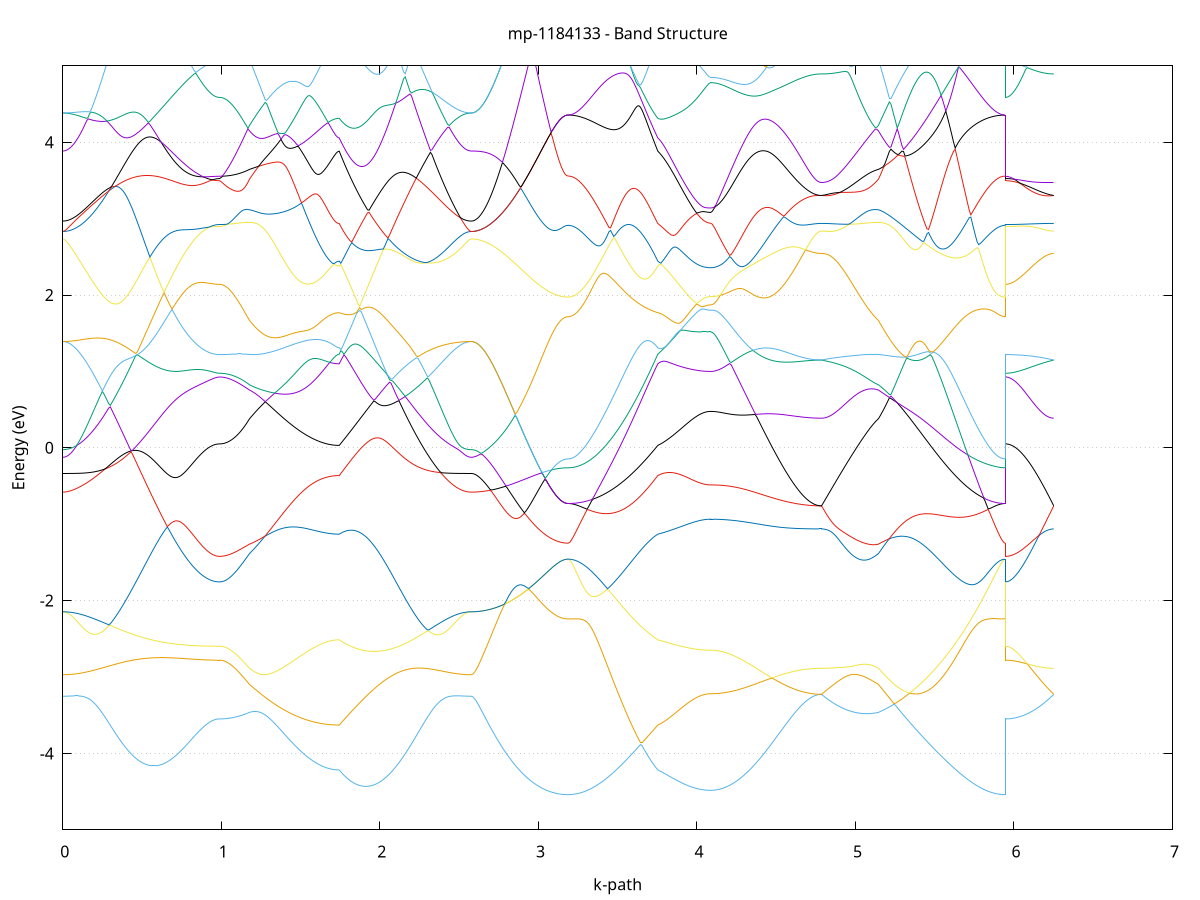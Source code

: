 set title 'mp-1184133 - Band Structure'
set xlabel 'k-path'
set ylabel 'Energy (eV)'
set grid y
set yrange [-5:5]
set terminal png size 800,600
set output 'mp-1184133_bands_gnuplot.png'
plot '-' using 1:2 with lines notitle, '-' using 1:2 with lines notitle, '-' using 1:2 with lines notitle, '-' using 1:2 with lines notitle, '-' using 1:2 with lines notitle, '-' using 1:2 with lines notitle, '-' using 1:2 with lines notitle, '-' using 1:2 with lines notitle, '-' using 1:2 with lines notitle, '-' using 1:2 with lines notitle, '-' using 1:2 with lines notitle, '-' using 1:2 with lines notitle, '-' using 1:2 with lines notitle, '-' using 1:2 with lines notitle, '-' using 1:2 with lines notitle, '-' using 1:2 with lines notitle, '-' using 1:2 with lines notitle, '-' using 1:2 with lines notitle, '-' using 1:2 with lines notitle, '-' using 1:2 with lines notitle, '-' using 1:2 with lines notitle, '-' using 1:2 with lines notitle, '-' using 1:2 with lines notitle, '-' using 1:2 with lines notitle, '-' using 1:2 with lines notitle, '-' using 1:2 with lines notitle, '-' using 1:2 with lines notitle, '-' using 1:2 with lines notitle, '-' using 1:2 with lines notitle, '-' using 1:2 with lines notitle, '-' using 1:2 with lines notitle, '-' using 1:2 with lines notitle, '-' using 1:2 with lines notitle, '-' using 1:2 with lines notitle, '-' using 1:2 with lines notitle, '-' using 1:2 with lines notitle, '-' using 1:2 with lines notitle, '-' using 1:2 with lines notitle, '-' using 1:2 with lines notitle, '-' using 1:2 with lines notitle, '-' using 1:2 with lines notitle, '-' using 1:2 with lines notitle, '-' using 1:2 with lines notitle, '-' using 1:2 with lines notitle, '-' using 1:2 with lines notitle, '-' using 1:2 with lines notitle, '-' using 1:2 with lines notitle, '-' using 1:2 with lines notitle, '-' using 1:2 with lines notitle, '-' using 1:2 with lines notitle, '-' using 1:2 with lines notitle, '-' using 1:2 with lines notitle, '-' using 1:2 with lines notitle, '-' using 1:2 with lines notitle, '-' using 1:2 with lines notitle, '-' using 1:2 with lines notitle, '-' using 1:2 with lines notitle, '-' using 1:2 with lines notitle, '-' using 1:2 with lines notitle, '-' using 1:2 with lines notitle, '-' using 1:2 with lines notitle, '-' using 1:2 with lines notitle, '-' using 1:2 with lines notitle, '-' using 1:2 with lines notitle
0.000000 -23.515970
0.009991 -23.515970
0.019982 -23.515970
0.029973 -23.515970
0.039965 -23.516070
0.049956 -23.516070
0.059947 -23.516170
0.069938 -23.516270
0.079929 -23.516370
0.089920 -23.516470
0.099911 -23.516570
0.109903 -23.516770
0.119894 -23.517070
0.129885 -23.517370
0.139876 -23.517670
0.149867 -23.518170
0.159858 -23.518670
0.169849 -23.519170
0.179840 -23.519870
0.189832 -23.520570
0.199823 -23.521370
0.209814 -23.522270
0.219805 -23.523270
0.229796 -23.524370
0.239787 -23.525570
0.249778 -23.526870
0.259770 -23.528270
0.269761 -23.529770
0.279752 -23.531370
0.289743 -23.533070
0.299734 -23.534870
0.309725 -23.536770
0.319716 -23.538670
0.329707 -23.540770
0.339699 -23.542870
0.349690 -23.545070
0.359681 -23.547270
0.369672 -23.549570
0.379663 -23.551970
0.389654 -23.554470
0.399645 -23.556970
0.409637 -23.559470
0.419628 -23.562070
0.429619 -23.564670
0.439610 -23.567370
0.449601 -23.569970
0.459592 -23.572770
0.469583 -23.575470
0.479575 -23.578170
0.489566 -23.580970
0.499557 -23.583770
0.509548 -23.586570
0.519539 -23.589270
0.529530 -23.592070
0.539521 -23.594870
0.549512 -23.597670
0.559504 -23.600370
0.569495 -23.603170
0.579486 -23.605870
0.589477 -23.608570
0.599468 -23.611270
0.609459 -23.613870
0.619450 -23.616470
0.629442 -23.619070
0.639433 -23.621570
0.649424 -23.624170
0.659415 -23.626570
0.669406 -23.628970
0.679397 -23.631370
0.689388 -23.633670
0.699380 -23.635970
0.709371 -23.638170
0.719362 -23.640370
0.729353 -23.642370
0.739344 -23.644470
0.749335 -23.646470
0.759326 -23.648370
0.769317 -23.650170
0.779309 -23.651970
0.789300 -23.653670
0.799291 -23.655270
0.809282 -23.656770
0.819273 -23.658270
0.829264 -23.659670
0.839255 -23.660970
0.849247 -23.662270
0.859238 -23.663370
0.869229 -23.664470
0.879220 -23.665470
0.889211 -23.666370
0.899202 -23.667270
0.909193 -23.667970
0.919185 -23.668670
0.929176 -23.669170
0.939167 -23.669670
0.949158 -23.670070
0.959149 -23.670370
0.969140 -23.670570
0.979131 -23.670770
0.989122 -23.670770
0.989122 -23.670770
0.999048 -23.670570
1.008975 -23.669970
1.018901 -23.668870
1.028827 -23.667470
1.038753 -23.665570
1.048679 -23.663270
1.058605 -23.660570
1.068531 -23.657470
1.078457 -23.653970
1.088383 -23.650070
1.098309 -23.645770
1.108235 -23.641070
1.118161 -23.635970
1.128087 -23.630570
1.138013 -23.624670
1.147939 -23.618470
1.157865 -23.611870
1.167791 -23.604970
1.177717 -23.597670
1.177717 -23.597670
1.187648 -23.592270
1.197579 -23.586670
1.207510 -23.580870
1.217440 -23.574870
1.227371 -23.568670
1.237302 -23.562270
1.247233 -23.558070
1.257164 -23.556570
1.267095 -23.554970
1.277026 -23.553070
1.286956 -23.551070
1.296887 -23.548770
1.306818 -23.546370
1.316749 -23.543870
1.326680 -23.541070
1.336611 -23.538170
1.346542 -23.535070
1.356472 -23.531870
1.366403 -23.528570
1.376334 -23.525070
1.386265 -23.521470
1.396196 -23.517670
1.406127 -23.513870
1.416058 -23.509970
1.425988 -23.505870
1.435919 -23.501770
1.445850 -23.497570
1.455781 -23.493370
1.465712 -23.489070
1.475643 -23.484670
1.485573 -23.480370
1.495504 -23.475970
1.505435 -23.471670
1.515366 -23.467370
1.525297 -23.463070
1.535228 -23.458770
1.545159 -23.454670
1.555089 -23.450570
1.565020 -23.446570
1.574951 -23.442670
1.584882 -23.438970
1.594813 -23.435370
1.604744 -23.431970
1.614675 -23.428670
1.624605 -23.425670
1.634536 -23.422770
1.644467 -23.420070
1.654398 -23.417670
1.664329 -23.415470
1.674260 -23.413470
1.684191 -23.411770
1.694121 -23.410270
1.704052 -23.409070
1.713983 -23.408170
1.723914 -23.407470
1.733845 -23.407070
1.743776 -23.406970
1.743776 -23.406970
1.753690 -23.405770
1.763604 -23.404570
1.773518 -23.403270
1.783432 -23.402070
1.793345 -23.400770
1.803259 -23.399470
1.813173 -23.398070
1.823087 -23.396770
1.833001 -23.395270
1.842915 -23.393770
1.852829 -23.392270
1.862743 -23.390670
1.872657 -23.389070
1.882571 -23.387370
1.892485 -23.385570
1.902399 -23.383770
1.912313 -23.381870
1.922227 -23.379870
1.932141 -23.377870
1.942055 -23.375770
1.951969 -23.374370
1.961883 -23.379770
1.971797 -23.385170
1.981710 -23.390370
1.991624 -23.395570
2.001538 -23.400570
2.011452 -23.405570
2.021366 -23.410470
2.031280 -23.415270
2.041194 -23.419970
2.051108 -23.424570
2.061022 -23.428970
2.070936 -23.433370
2.080850 -23.437670
2.090764 -23.441770
2.100678 -23.445870
2.110592 -23.449770
2.120506 -23.453570
2.130420 -23.457370
2.140334 -23.460870
2.150248 -23.464370
2.160162 -23.467770
2.170076 -23.470970
2.179989 -23.474070
2.189903 -23.477070
2.199817 -23.479970
2.209731 -23.482770
2.219645 -23.485370
2.229559 -23.487870
2.239473 -23.490270
2.249387 -23.492570
2.259301 -23.494770
2.269215 -23.496770
2.279129 -23.498770
2.289043 -23.500570
2.298957 -23.502270
2.308871 -23.503770
2.318785 -23.505270
2.328699 -23.506670
2.338613 -23.507870
2.348527 -23.508970
2.358441 -23.510070
2.368354 -23.510970
2.378268 -23.511870
2.388182 -23.512570
2.398096 -23.513270
2.408010 -23.513770
2.417924 -23.514270
2.427838 -23.514770
2.437752 -23.515070
2.447666 -23.515370
2.457580 -23.515570
2.467494 -23.515770
2.477408 -23.515870
2.487322 -23.515970
2.497236 -23.515970
2.507150 -23.516070
2.517064 -23.516070
2.526978 -23.516070
2.536892 -23.516070
2.546806 -23.515970
2.556720 -23.515970
2.566633 -23.515970
2.576547 -23.515970
2.576547 -23.515970
2.586399 -23.515870
2.596251 -23.515570
2.606103 -23.515070
2.615954 -23.514270
2.625806 -23.513370
2.635658 -23.512270
2.645510 -23.510870
2.655361 -23.509370
2.665213 -23.507570
2.675065 -23.505570
2.684917 -23.503470
2.694768 -23.501070
2.704620 -23.498470
2.714472 -23.495770
2.724323 -23.492770
2.734175 -23.489670
2.744027 -23.486270
2.753879 -23.482770
2.763730 -23.479070
2.773582 -23.475170
2.783434 -23.471070
2.793286 -23.466770
2.803137 -23.462370
2.812989 -23.457770
2.822841 -23.454870
2.832693 -23.457170
2.842544 -23.459470
2.852396 -23.461670
2.862248 -23.463970
2.872100 -23.466170
2.881951 -23.468370
2.891803 -23.470470
2.901655 -23.472570
2.911506 -23.474670
2.921358 -23.476770
2.931210 -23.478670
2.941062 -23.480670
2.950913 -23.482570
2.960765 -23.484370
2.970617 -23.486170
2.980469 -23.487870
2.990320 -23.489470
3.000172 -23.491070
3.010024 -23.492570
3.019876 -23.493970
3.029727 -23.495370
3.039579 -23.496670
3.049431 -23.497870
3.059283 -23.498970
3.069134 -23.500070
3.078986 -23.500970
3.088838 -23.501870
3.098690 -23.502770
3.108541 -23.503470
3.118393 -23.504070
3.128245 -23.504670
3.138096 -23.505170
3.147948 -23.505570
3.157800 -23.505870
3.167652 -23.506070
3.177503 -23.506170
3.187355 -23.506170
3.187355 -23.506170
3.197286 -23.506170
3.207217 -23.505970
3.217148 -23.505670
3.227079 -23.505170
3.237009 -23.504670
3.246940 -23.503970
3.256871 -23.503170
3.266802 -23.502170
3.276733 -23.501170
3.286664 -23.499970
3.296595 -23.498670
3.306525 -23.497270
3.316456 -23.495770
3.326387 -23.494070
3.336318 -23.492370
3.346249 -23.490570
3.356180 -23.488570
3.366111 -23.486570
3.376041 -23.484470
3.385972 -23.482270
3.395903 -23.479970
3.405834 -23.477670
3.415765 -23.475270
3.425696 -23.472770
3.435627 -23.470270
3.445557 -23.467670
3.455488 -23.465170
3.465419 -23.462470
3.475350 -23.459870
3.485281 -23.457270
3.495212 -23.454670
3.505143 -23.451970
3.515073 -23.449470
3.525004 -23.446870
3.534935 -23.444370
3.544866 -23.441970
3.554797 -23.439570
3.564728 -23.437270
3.574659 -23.434970
3.584589 -23.432870
3.594520 -23.430770
3.604451 -23.428770
3.614382 -23.426870
3.624313 -23.425070
3.634244 -23.423270
3.644175 -23.421670
3.654105 -23.420070
3.664036 -23.418570
3.673967 -23.417170
3.683898 -23.415770
3.693829 -23.414370
3.703760 -23.413070
3.713690 -23.411870
3.723621 -23.410570
3.733552 -23.409370
3.743483 -23.408170
3.753414 -23.406970
3.753414 -23.406970
3.763215 -23.406470
3.773017 -23.406070
3.782818 -23.405770
3.792620 -23.405470
3.802421 -23.405370
3.812223 -23.405270
3.822024 -23.405270
3.831826 -23.405370
3.841627 -23.405570
3.851429 -23.405970
3.861230 -23.406370
3.871032 -23.406870
3.880833 -23.407570
3.890634 -23.408270
3.900436 -23.409070
3.910237 -23.409870
3.920039 -23.410770
3.929840 -23.411770
3.939642 -23.412770
3.949443 -23.413670
3.959245 -23.414670
3.969046 -23.415670
3.978848 -23.416570
3.988649 -23.417470
3.998451 -23.418270
4.008252 -23.419070
4.018054 -23.419770
4.027855 -23.420370
4.037656 -23.420970
4.047458 -23.421370
4.057259 -23.421770
4.067061 -23.421970
4.076862 -23.422170
4.086664 -23.422170
4.086664 -23.422170
4.096655 -23.422170
4.106647 -23.422170
4.116639 -23.422170
4.126630 -23.422070
4.136622 -23.422070
4.146614 -23.422070
4.156605 -23.421970
4.166597 -23.421970
4.176589 -23.421970
4.186580 -23.421970
4.196572 -23.422070
4.206564 -23.422170
4.216555 -23.422370
4.226547 -23.422670
4.236538 -23.423170
4.246530 -23.423870
4.256522 -23.424870
4.266513 -23.426170
4.276505 -23.427970
4.286497 -23.430370
4.296488 -23.433470
4.306480 -23.437270
4.316472 -23.441970
4.326463 -23.447370
4.336455 -23.453470
4.346447 -23.460070
4.356438 -23.467070
4.366430 -23.474270
4.376422 -23.481770
4.386413 -23.489370
4.396405 -23.496970
4.406396 -23.504670
4.416388 -23.512270
4.426380 -23.519870
4.436371 -23.527370
4.446363 -23.534770
4.456355 -23.542070
4.466346 -23.549270
4.476338 -23.556270
4.486330 -23.563170
4.496321 -23.569970
4.506313 -23.576470
4.516305 -23.582870
4.526296 -23.589170
4.536288 -23.595170
4.546279 -23.600970
4.556271 -23.606570
4.566263 -23.612070
4.576254 -23.617270
4.586246 -23.622270
4.596238 -23.627070
4.606229 -23.631570
4.616221 -23.635870
4.626213 -23.639970
4.636204 -23.643870
4.646196 -23.647470
4.656188 -23.650870
4.666179 -23.654070
4.676171 -23.656970
4.686163 -23.659570
4.696154 -23.661970
4.706146 -23.664170
4.716137 -23.666070
4.726129 -23.667770
4.736121 -23.669170
4.746112 -23.670270
4.756104 -23.671170
4.766096 -23.671870
4.776087 -23.672170
4.786079 -23.672370
4.786079 -23.672370
4.796050 -23.672270
4.806020 -23.672170
4.815991 -23.671970
4.825961 -23.671670
4.835932 -23.671270
4.845903 -23.670770
4.855873 -23.670170
4.865844 -23.669470
4.875815 -23.668570
4.885785 -23.667670
4.895756 -23.666570
4.905726 -23.665370
4.915697 -23.664070
4.925668 -23.662570
4.935638 -23.660970
4.945609 -23.659270
4.955579 -23.657470
4.965550 -23.655470
4.975521 -23.653270
4.985491 -23.650970
4.995462 -23.648570
5.005432 -23.646070
5.015403 -23.643370
5.025374 -23.640570
5.035344 -23.637570
5.045315 -23.634470
5.055286 -23.631270
5.065256 -23.627970
5.075227 -23.624470
5.085197 -23.620870
5.095168 -23.617170
5.105139 -23.613370
5.115109 -23.609570
5.125080 -23.605570
5.135050 -23.601570
5.145021 -23.597670
5.145021 -23.597670
5.154904 -23.590070
5.164787 -23.582170
5.174670 -23.573870
5.184553 -23.565270
5.194436 -23.562970
5.204319 -23.562970
5.214203 -23.562870
5.224086 -23.562770
5.233969 -23.562670
5.243852 -23.562570
5.253735 -23.562370
5.263618 -23.562170
5.273501 -23.561970
5.283384 -23.561670
5.293267 -23.561370
5.303150 -23.561070
5.313033 -23.560670
5.322916 -23.560270
5.332799 -23.559770
5.342682 -23.559270
5.352565 -23.558770
5.362448 -23.558170
5.372331 -23.557570
5.382215 -23.556970
5.392098 -23.556270
5.401981 -23.555570
5.411864 -23.554870
5.421747 -23.554070
5.431630 -23.553270
5.441513 -23.552370
5.451396 -23.551570
5.461279 -23.550670
5.471162 -23.549670
5.481045 -23.548770
5.490928 -23.547770
5.500811 -23.546670
5.510694 -23.545670
5.520577 -23.544570
5.530460 -23.543470
5.540344 -23.542370
5.550227 -23.541270
5.560110 -23.540070
5.569993 -23.538970
5.579876 -23.537770
5.589759 -23.536570
5.599642 -23.535370
5.609525 -23.534170
5.619408 -23.532970
5.629291 -23.531670
5.639174 -23.530470
5.649057 -23.529270
5.658940 -23.528070
5.668823 -23.526870
5.678706 -23.525670
5.688589 -23.524470
5.698473 -23.523370
5.708356 -23.522170
5.718239 -23.521070
5.728122 -23.519970
5.738005 -23.518870
5.747888 -23.517770
5.757771 -23.516770
5.767654 -23.515770
5.777537 -23.514870
5.787420 -23.513870
5.797303 -23.513070
5.807186 -23.512170
5.817069 -23.511370
5.826952 -23.510670
5.836835 -23.509970
5.846718 -23.509370
5.856601 -23.508770
5.866485 -23.508270
5.876368 -23.507770
5.886251 -23.507370
5.896134 -23.506970
5.906017 -23.506770
5.915900 -23.506470
5.925783 -23.506370
5.935666 -23.506270
5.945549 -23.506170
5.945549 -23.670770
5.955401 -23.670770
5.965253 -23.670770
5.975104 -23.670870
5.984956 -23.670870
5.994808 -23.670870
6.004659 -23.670970
6.014511 -23.670970
6.024363 -23.671070
6.034215 -23.671070
6.044066 -23.671170
6.053918 -23.671270
6.063770 -23.671270
6.073622 -23.671370
6.083473 -23.671470
6.093325 -23.671570
6.103177 -23.671570
6.113029 -23.671670
6.122880 -23.671770
6.132732 -23.671870
6.142584 -23.671870
6.152436 -23.671970
6.162287 -23.672070
6.172139 -23.672070
6.181991 -23.672170
6.191842 -23.672170
6.201694 -23.672270
6.211546 -23.672270
6.221398 -23.672270
6.231249 -23.672370
6.241101 -23.672370
6.250953 -23.672370
e
0.000000 -23.416370
0.009991 -23.416270
0.019982 -23.416270
0.029973 -23.416170
0.039965 -23.416070
0.049956 -23.415970
0.059947 -23.415870
0.069938 -23.415670
0.079929 -23.415370
0.089920 -23.415070
0.099911 -23.414770
0.109903 -23.414370
0.119894 -23.413870
0.129885 -23.413370
0.139876 -23.412770
0.149867 -23.412070
0.159858 -23.411170
0.169849 -23.410270
0.179840 -23.409270
0.189832 -23.408170
0.199823 -23.406870
0.209814 -23.405570
0.219805 -23.404070
0.229796 -23.402370
0.239787 -23.400670
0.249778 -23.398770
0.259770 -23.396770
0.269761 -23.394570
0.279752 -23.392270
0.289743 -23.389870
0.299734 -23.387270
0.309725 -23.384570
0.319716 -23.381770
0.329707 -23.378770
0.339699 -23.375670
0.349690 -23.372570
0.359681 -23.369170
0.369672 -23.365770
0.379663 -23.362270
0.389654 -23.358570
0.399645 -23.354870
0.409637 -23.350970
0.419628 -23.347070
0.429619 -23.343070
0.439610 -23.338870
0.449601 -23.334670
0.459592 -23.331370
0.469583 -23.335270
0.479575 -23.339070
0.489566 -23.342870
0.499557 -23.346670
0.509548 -23.350470
0.519539 -23.354170
0.529530 -23.357770
0.539521 -23.361370
0.549512 -23.364970
0.559504 -23.368570
0.569495 -23.371970
0.579486 -23.375470
0.589477 -23.378770
0.599468 -23.382170
0.609459 -23.385370
0.619450 -23.388570
0.629442 -23.391770
0.639433 -23.394870
0.649424 -23.397870
0.659415 -23.400770
0.669406 -23.403670
0.679397 -23.406470
0.689388 -23.409270
0.699380 -23.411870
0.709371 -23.414470
0.719362 -23.416970
0.729353 -23.419470
0.739344 -23.428970
0.749335 -23.438670
0.759326 -23.448170
0.769317 -23.457270
0.779309 -23.466070
0.789300 -23.474570
0.799291 -23.482670
0.809282 -23.490370
0.819273 -23.497770
0.829264 -23.504770
0.839255 -23.511370
0.849247 -23.517670
0.859238 -23.523470
0.869229 -23.528870
0.879220 -23.533870
0.889211 -23.538470
0.899202 -23.542570
0.909193 -23.546370
0.919185 -23.549670
0.929176 -23.552470
0.939167 -23.554970
0.949158 -23.556970
0.959149 -23.558470
0.969140 -23.559570
0.979131 -23.560270
0.989122 -23.560470
0.989122 -23.560470
0.999048 -23.560470
1.008975 -23.560470
1.018901 -23.560570
1.028827 -23.560670
1.038753 -23.560770
1.048679 -23.560870
1.058605 -23.560970
1.068531 -23.561070
1.078457 -23.561270
1.088383 -23.561370
1.098309 -23.561570
1.108235 -23.561670
1.118161 -23.561870
1.128087 -23.561970
1.138013 -23.562170
1.147939 -23.562270
1.157865 -23.562470
1.167791 -23.562570
1.177717 -23.562670
1.177717 -23.562670
1.187648 -23.562670
1.197579 -23.562370
1.207510 -23.561970
1.217440 -23.561270
1.227371 -23.560370
1.237302 -23.559370
1.247233 -23.555770
1.257164 -23.548970
1.267095 -23.542070
1.277026 -23.534970
1.286956 -23.527670
1.296887 -23.520270
1.306818 -23.512670
1.316749 -23.504970
1.326680 -23.497170
1.336611 -23.489170
1.346542 -23.481070
1.356472 -23.472870
1.366403 -23.464570
1.376334 -23.456170
1.386265 -23.447770
1.396196 -23.439270
1.406127 -23.430670
1.416058 -23.422070
1.425988 -23.413470
1.435919 -23.404770
1.445850 -23.396170
1.455781 -23.387570
1.465712 -23.379070
1.475643 -23.370670
1.485573 -23.362270
1.495504 -23.354070
1.505435 -23.347070
1.515366 -23.343970
1.525297 -23.340970
1.535228 -23.337870
1.545159 -23.334970
1.555089 -23.332070
1.565020 -23.329170
1.574951 -23.326470
1.584882 -23.323770
1.594813 -23.321270
1.604744 -23.318870
1.614675 -23.316570
1.624605 -23.314370
1.634536 -23.312370
1.644467 -23.310570
1.654398 -23.308870
1.664329 -23.307370
1.674260 -23.306070
1.684191 -23.304870
1.694121 -23.303970
1.704052 -23.303170
1.713983 -23.302570
1.723914 -23.302070
1.733845 -23.301770
1.743776 -23.301770
1.743776 -23.301770
1.753690 -23.297170
1.763604 -23.292670
1.773518 -23.288270
1.783432 -23.283970
1.793345 -23.279870
1.803259 -23.285570
1.813173 -23.291870
1.823087 -23.298070
1.833001 -23.304170
1.842915 -23.310370
1.852829 -23.316470
1.862743 -23.322470
1.872657 -23.328570
1.882571 -23.334470
1.892485 -23.340370
1.902399 -23.346170
1.912313 -23.351970
1.922227 -23.357670
1.932141 -23.363370
1.942055 -23.368870
1.951969 -23.373670
1.961883 -23.371370
1.971797 -23.369070
1.981710 -23.366670
1.991624 -23.364270
2.001538 -23.361770
2.011452 -23.359170
2.021366 -23.356570
2.031280 -23.353770
2.041194 -23.351070
2.051108 -23.348170
2.061022 -23.345270
2.070936 -23.342270
2.080850 -23.339270
2.090764 -23.336170
2.100678 -23.332970
2.110592 -23.329770
2.120506 -23.326570
2.130420 -23.323170
2.140334 -23.319870
2.150248 -23.316470
2.160162 -23.312970
2.170076 -23.309470
2.179989 -23.305970
2.189903 -23.302370
2.199817 -23.298770
2.209731 -23.295170
2.219645 -23.297070
2.229559 -23.303370
2.239473 -23.309470
2.249387 -23.315370
2.259301 -23.321170
2.269215 -23.326870
2.279129 -23.332370
2.289043 -23.337770
2.298957 -23.342870
2.308871 -23.347970
2.318785 -23.352770
2.328699 -23.357470
2.338613 -23.361970
2.348527 -23.366370
2.358441 -23.370570
2.368354 -23.374570
2.378268 -23.378370
2.388182 -23.382070
2.398096 -23.385470
2.408010 -23.388770
2.417924 -23.391970
2.427838 -23.394870
2.437752 -23.397570
2.447666 -23.400170
2.457580 -23.402570
2.467494 -23.404770
2.477408 -23.406770
2.487322 -23.408570
2.497236 -23.410170
2.507150 -23.411670
2.517064 -23.412870
2.526978 -23.413970
2.536892 -23.414770
2.546806 -23.415470
2.556720 -23.415970
2.566633 -23.416270
2.576547 -23.416370
2.576547 -23.416370
2.586399 -23.416370
2.596251 -23.416670
2.606103 -23.417070
2.615954 -23.417670
2.625806 -23.418370
2.635658 -23.419270
2.645510 -23.420370
2.655361 -23.421470
2.665213 -23.422870
2.675065 -23.424270
2.684917 -23.425870
2.694768 -23.427470
2.704620 -23.429270
2.714472 -23.431070
2.724323 -23.433070
2.734175 -23.435070
2.744027 -23.437070
2.753879 -23.439170
2.763730 -23.441370
2.773582 -23.443570
2.783434 -23.445770
2.793286 -23.448070
2.803137 -23.450270
2.812989 -23.452570
2.822841 -23.454870
2.832693 -23.457170
2.842544 -23.459470
2.852396 -23.461670
2.862248 -23.463970
2.872100 -23.466170
2.881951 -23.468370
2.891803 -23.470470
2.901655 -23.472570
2.911506 -23.474670
2.921358 -23.476770
2.931210 -23.478670
2.941062 -23.480670
2.950913 -23.482570
2.960765 -23.484370
2.970617 -23.486170
2.980469 -23.487870
2.990320 -23.489470
3.000172 -23.491070
3.010024 -23.492570
3.019876 -23.493970
3.029727 -23.495370
3.039579 -23.496670
3.049431 -23.497870
3.059283 -23.498970
3.069134 -23.500070
3.078986 -23.500970
3.088838 -23.501870
3.098690 -23.502770
3.108541 -23.503470
3.118393 -23.504070
3.128245 -23.504670
3.138096 -23.505170
3.147948 -23.505570
3.157800 -23.505870
3.167652 -23.506070
3.177503 -23.506170
3.187355 -23.506170
3.187355 -23.506170
3.197286 -23.506170
3.207217 -23.505870
3.217148 -23.505470
3.227079 -23.504870
3.237009 -23.504170
3.246940 -23.503170
3.256871 -23.502170
3.266802 -23.500870
3.276733 -23.499470
3.286664 -23.497870
3.296595 -23.496170
3.306525 -23.494270
3.316456 -23.492270
3.326387 -23.490070
3.336318 -23.487670
3.346249 -23.485170
3.356180 -23.482570
3.366111 -23.479770
3.376041 -23.476770
3.385972 -23.473670
3.395903 -23.470470
3.405834 -23.467070
3.415765 -23.463570
3.425696 -23.459970
3.435627 -23.456270
3.445557 -23.452370
3.455488 -23.448370
3.465419 -23.444270
3.475350 -23.439970
3.485281 -23.435670
3.495212 -23.431270
3.505143 -23.426770
3.515073 -23.422170
3.525004 -23.417470
3.534935 -23.412670
3.544866 -23.407770
3.554797 -23.402870
3.564728 -23.397870
3.574659 -23.392870
3.584589 -23.387770
3.594520 -23.382670
3.604451 -23.377570
3.614382 -23.372370
3.624313 -23.367170
3.634244 -23.361970
3.644175 -23.356770
3.654105 -23.351570
3.664036 -23.346370
3.673967 -23.341170
3.683898 -23.336070
3.693829 -23.330970
3.703760 -23.325970
3.713690 -23.320970
3.723621 -23.316070
3.733552 -23.311170
3.743483 -23.306370
3.753414 -23.301770
3.753414 -23.301770
3.763215 -23.299870
3.773017 -23.297970
3.782818 -23.296070
3.792620 -23.294070
3.802421 -23.292170
3.812223 -23.290170
3.822024 -23.288070
3.831826 -23.286070
3.841627 -23.284070
3.851429 -23.281970
3.861230 -23.279970
3.871032 -23.277870
3.880833 -23.275870
3.890634 -23.274970
3.900436 -23.275370
3.910237 -23.275470
3.920039 -23.275470
3.929840 -23.275270
3.939642 -23.274970
3.949443 -23.274470
3.959245 -23.273870
3.969046 -23.273270
3.978848 -23.272470
3.988649 -23.271770
3.998451 -23.270970
4.008252 -23.270270
4.018054 -23.269470
4.027855 -23.268870
4.037656 -23.268270
4.047458 -23.267670
4.057259 -23.267270
4.067061 -23.266970
4.076862 -23.266770
4.086664 -23.266770
4.086664 -23.266770
4.096655 -23.267170
4.106647 -23.268370
4.116639 -23.270370
4.126630 -23.273070
4.136622 -23.276470
4.146614 -23.280570
4.156605 -23.285370
4.166597 -23.290570
4.176589 -23.296270
4.186580 -23.302470
4.196572 -23.308970
4.206564 -23.315670
4.216555 -23.322670
4.226547 -23.329770
4.236538 -23.336870
4.246530 -23.343970
4.256522 -23.350970
4.266513 -23.357670
4.276505 -23.363970
4.286497 -23.369670
4.296488 -23.374770
4.306480 -23.379070
4.316472 -23.382570
4.326463 -23.385270
4.336455 -23.387270
4.346447 -23.388770
4.356438 -23.389670
4.366430 -23.390270
4.376422 -23.390570
4.386413 -23.396770
4.396405 -23.403570
4.406396 -23.410270
4.416388 -23.416970
4.426380 -23.423670
4.436371 -23.430170
4.446363 -23.436670
4.456355 -23.443070
4.466346 -23.449370
4.476338 -23.455570
4.486330 -23.461570
4.496321 -23.467470
4.506313 -23.473270
4.516305 -23.478970
4.526296 -23.484370
4.536288 -23.489770
4.546279 -23.494870
4.556271 -23.499870
4.566263 -23.504670
4.576254 -23.509270
4.586246 -23.513770
4.596238 -23.517970
4.606229 -23.522070
4.616221 -23.525970
4.626213 -23.529570
4.636204 -23.533070
4.646196 -23.536270
4.656188 -23.539270
4.666179 -23.542170
4.676171 -23.544770
4.686163 -23.547070
4.696154 -23.549270
4.706146 -23.551170
4.716137 -23.552970
4.726129 -23.554370
4.736121 -23.555670
4.746112 -23.556670
4.756104 -23.557470
4.766096 -23.558070
4.776087 -23.558470
4.786079 -23.558570
4.786079 -23.558570
4.796050 -23.558570
4.806020 -23.558470
4.815991 -23.558370
4.825961 -23.558170
4.835932 -23.557970
4.845903 -23.557870
4.855873 -23.557670
4.865844 -23.557470
4.875815 -23.557270
4.885785 -23.557070
4.895756 -23.556870
4.905726 -23.556670
4.915697 -23.556570
4.925668 -23.556470
4.935638 -23.556470
4.945609 -23.556470
4.955579 -23.556470
4.965550 -23.556570
4.975521 -23.556670
4.985491 -23.556870
4.995462 -23.557070
5.005432 -23.557270
5.015403 -23.557570
5.025374 -23.557970
5.035344 -23.558370
5.045315 -23.558770
5.055286 -23.559170
5.065256 -23.559670
5.075227 -23.560170
5.085197 -23.560570
5.095168 -23.561070
5.105139 -23.561470
5.115109 -23.561970
5.125080 -23.562270
5.135050 -23.562570
5.145021 -23.562670
5.145021 -23.562670
5.154904 -23.562770
5.164787 -23.562870
5.174670 -23.562870
5.184553 -23.562970
5.194436 -23.556370
5.204319 -23.547270
5.214203 -23.537770
5.224086 -23.528070
5.233969 -23.518070
5.243852 -23.507770
5.253735 -23.497370
5.263618 -23.486570
5.273501 -23.475670
5.283384 -23.464570
5.293267 -23.453270
5.303150 -23.441770
5.313033 -23.430170
5.322916 -23.418370
5.332799 -23.406570
5.342682 -23.394570
5.352565 -23.382470
5.362448 -23.374370
5.372331 -23.371470
5.382215 -23.368570
5.392098 -23.365570
5.401981 -23.362670
5.411864 -23.359670
5.421747 -23.356770
5.431630 -23.353870
5.441513 -23.350870
5.451396 -23.347970
5.461279 -23.345070
5.471162 -23.342070
5.481045 -23.339170
5.490928 -23.336370
5.500811 -23.333470
5.510694 -23.330670
5.520577 -23.327770
5.530460 -23.324970
5.540344 -23.322270
5.550227 -23.319470
5.560110 -23.316770
5.569993 -23.314170
5.579876 -23.319670
5.589759 -23.326470
5.599642 -23.333370
5.609525 -23.340470
5.619408 -23.347670
5.629291 -23.354970
5.639174 -23.362270
5.649057 -23.369670
5.658940 -23.377070
5.668823 -23.384370
5.678706 -23.391670
5.688589 -23.398970
5.698473 -23.406070
5.708356 -23.413070
5.718239 -23.419870
5.728122 -23.426570
5.738005 -23.433170
5.747888 -23.439470
5.757771 -23.445570
5.767654 -23.451470
5.777537 -23.457070
5.787420 -23.462470
5.797303 -23.467570
5.807186 -23.472370
5.817069 -23.476970
5.826952 -23.481170
5.836835 -23.485070
5.846718 -23.488670
5.856601 -23.491970
5.866485 -23.494970
5.876368 -23.497570
5.886251 -23.499870
5.896134 -23.501770
5.906017 -23.503370
5.915900 -23.504570
5.925783 -23.505470
5.935666 -23.506070
5.945549 -23.506170
5.945549 -23.560470
5.955401 -23.560470
5.965253 -23.560470
5.975104 -23.560470
5.984956 -23.560370
5.994808 -23.560370
6.004659 -23.560270
6.014511 -23.560270
6.024363 -23.560170
6.034215 -23.560070
6.044066 -23.559970
6.053918 -23.559970
6.063770 -23.559870
6.073622 -23.559770
6.083473 -23.559670
6.093325 -23.559570
6.103177 -23.559470
6.113029 -23.559370
6.122880 -23.559270
6.132732 -23.559170
6.142584 -23.559070
6.152436 -23.558970
6.162287 -23.558970
6.172139 -23.558870
6.181991 -23.558770
6.191842 -23.558770
6.201694 -23.558670
6.211546 -23.558670
6.221398 -23.558570
6.231249 -23.558570
6.241101 -23.558570
6.250953 -23.558570
e
0.000000 -23.416370
0.009991 -23.416070
0.019982 -23.415470
0.029973 -23.414370
0.039965 -23.412870
0.049956 -23.410970
0.059947 -23.408570
0.069938 -23.405770
0.079929 -23.402570
0.089920 -23.398970
0.099911 -23.394870
0.109903 -23.390470
0.119894 -23.385570
0.129885 -23.380270
0.139876 -23.374570
0.149867 -23.368470
0.159858 -23.362070
0.169849 -23.355170
0.179840 -23.347970
0.189832 -23.340370
0.199823 -23.332370
0.209814 -23.323970
0.219805 -23.315270
0.229796 -23.306270
0.239787 -23.296870
0.249778 -23.287070
0.259770 -23.277070
0.269761 -23.266670
0.279752 -23.260570
0.289743 -23.264370
0.299734 -23.268270
0.309725 -23.272170
0.319716 -23.276070
0.329707 -23.279970
0.339699 -23.283870
0.349690 -23.287870
0.359681 -23.291870
0.369672 -23.295870
0.379663 -23.299770
0.389654 -23.303770
0.399645 -23.307770
0.409637 -23.311770
0.419628 -23.315670
0.429619 -23.319670
0.439610 -23.323570
0.449601 -23.327470
0.459592 -23.330370
0.469583 -23.326070
0.479575 -23.321570
0.489566 -23.317070
0.499557 -23.312470
0.509548 -23.307870
0.519539 -23.303170
0.529530 -23.298370
0.539521 -23.293570
0.549512 -23.288670
0.559504 -23.283770
0.569495 -23.278870
0.579486 -23.273870
0.589477 -23.271270
0.599468 -23.280070
0.609459 -23.289670
0.619450 -23.299770
0.629442 -23.310270
0.639433 -23.321170
0.649424 -23.332170
0.659415 -23.343270
0.669406 -23.354470
0.679397 -23.365570
0.689388 -23.376670
0.699380 -23.387470
0.709371 -23.398170
0.719362 -23.408670
0.729353 -23.418970
0.739344 -23.421770
0.749335 -23.424070
0.759326 -23.426270
0.769317 -23.428370
0.779309 -23.430370
0.789300 -23.432270
0.799291 -23.434170
0.809282 -23.435970
0.819273 -23.437570
0.829264 -23.439170
0.839255 -23.440670
0.849247 -23.442070
0.859238 -23.443370
0.869229 -23.444570
0.879220 -23.445670
0.889211 -23.446670
0.899202 -23.447670
0.909193 -23.448470
0.919185 -23.449170
0.929176 -23.449870
0.939167 -23.450370
0.949158 -23.450870
0.959149 -23.451170
0.969140 -23.451370
0.979131 -23.451570
0.989122 -23.451570
0.989122 -23.451570
0.999048 -23.451570
1.008975 -23.451370
1.018901 -23.451070
1.028827 -23.450670
1.038753 -23.450070
1.048679 -23.449370
1.058605 -23.448570
1.068531 -23.447670
1.078457 -23.446670
1.088383 -23.445570
1.098309 -23.444270
1.108235 -23.442970
1.118161 -23.441570
1.128087 -23.439970
1.138013 -23.438370
1.147939 -23.436670
1.157865 -23.434870
1.167791 -23.432970
1.177717 -23.430970
1.177717 -23.430970
1.187648 -23.429470
1.197579 -23.427970
1.207510 -23.426270
1.217440 -23.424570
1.227371 -23.422770
1.237302 -23.420870
1.247233 -23.418870
1.257164 -23.416870
1.267095 -23.414770
1.277026 -23.412470
1.286956 -23.410270
1.296887 -23.407870
1.306818 -23.405470
1.316749 -23.402970
1.326680 -23.400370
1.336611 -23.397770
1.346542 -23.395070
1.356472 -23.392370
1.366403 -23.389570
1.376334 -23.386770
1.386265 -23.383870
1.396196 -23.380970
1.406127 -23.377970
1.416058 -23.374970
1.425988 -23.371970
1.435919 -23.368870
1.445850 -23.365770
1.455781 -23.362670
1.465712 -23.359570
1.475643 -23.356470
1.485573 -23.353270
1.495504 -23.350170
1.505435 -23.345970
1.515366 -23.338070
1.525297 -23.330470
1.535228 -23.322970
1.545159 -23.315770
1.555089 -23.308870
1.565020 -23.302370
1.574951 -23.296070
1.584882 -23.290270
1.594813 -23.284770
1.604744 -23.279670
1.614675 -23.274970
1.624605 -23.270670
1.634536 -23.266770
1.644467 -23.263270
1.654398 -23.260170
1.664329 -23.257470
1.674260 -23.255170
1.684191 -23.253170
1.694121 -23.251470
1.704052 -23.250070
1.713983 -23.249070
1.723914 -23.248370
1.733845 -23.247870
1.743776 -23.247770
1.743776 -23.247770
1.753690 -23.254070
1.763604 -23.260370
1.773518 -23.266770
1.783432 -23.273070
1.793345 -23.279270
1.803259 -23.275870
1.813173 -23.271870
1.823087 -23.268070
1.833001 -23.264470
1.842915 -23.260870
1.852829 -23.257470
1.862743 -23.254270
1.872657 -23.251070
1.882571 -23.248070
1.892485 -23.245170
1.902399 -23.242370
1.912313 -23.239670
1.922227 -23.237170
1.932141 -23.234770
1.942055 -23.232470
1.951969 -23.230270
1.961883 -23.228170
1.971797 -23.226170
1.981710 -23.224270
1.991624 -23.222470
2.001538 -23.220770
2.011452 -23.219070
2.021366 -23.217570
2.031280 -23.216070
2.041194 -23.214670
2.051108 -23.213370
2.061022 -23.212170
2.070936 -23.210970
2.080850 -23.209870
2.090764 -23.212670
2.100678 -23.218870
2.110592 -23.225070
2.120506 -23.231270
2.130420 -23.237470
2.140334 -23.243570
2.150248 -23.249670
2.160162 -23.256570
2.170076 -23.263670
2.179989 -23.270670
2.189903 -23.277470
2.199817 -23.284170
2.209731 -23.290670
2.219645 -23.291470
2.229559 -23.296770
2.239473 -23.302370
2.249387 -23.307870
2.259301 -23.313370
2.269215 -23.318770
2.279129 -23.323970
2.289043 -23.329170
2.298957 -23.334270
2.308871 -23.339270
2.318785 -23.344170
2.328699 -23.348970
2.338613 -23.353570
2.348527 -23.358170
2.358441 -23.362570
2.368354 -23.366870
2.378268 -23.371070
2.388182 -23.375070
2.398096 -23.378970
2.408010 -23.382670
2.417924 -23.386270
2.427838 -23.389670
2.437752 -23.392870
2.447666 -23.395970
2.457580 -23.398770
2.467494 -23.401470
2.477408 -23.403970
2.487322 -23.406270
2.497236 -23.408270
2.507150 -23.410170
2.517064 -23.411770
2.526978 -23.413170
2.536892 -23.414270
2.546806 -23.415170
2.556720 -23.415770
2.566633 -23.416170
2.576547 -23.416370
2.576547 -23.416370
2.586399 -23.416370
2.596251 -23.416670
2.606103 -23.417070
2.615954 -23.417670
2.625806 -23.418370
2.635658 -23.419270
2.645510 -23.420370
2.655361 -23.421470
2.665213 -23.422870
2.675065 -23.424270
2.684917 -23.425870
2.694768 -23.427470
2.704620 -23.429270
2.714472 -23.431070
2.724323 -23.433070
2.734175 -23.435070
2.744027 -23.437070
2.753879 -23.439170
2.763730 -23.441370
2.773582 -23.443570
2.783434 -23.445770
2.793286 -23.448070
2.803137 -23.450270
2.812989 -23.452570
2.822841 -23.452970
2.832693 -23.448070
2.842544 -23.442970
2.852396 -23.437770
2.862248 -23.432370
2.872100 -23.426870
2.881951 -23.421170
2.891803 -23.415370
2.901655 -23.409470
2.911506 -23.403470
2.921358 -23.397370
2.931210 -23.391070
2.941062 -23.384770
2.950913 -23.378370
2.960765 -23.371870
2.970617 -23.365270
2.980469 -23.358670
2.990320 -23.352070
3.000172 -23.345470
3.010024 -23.338770
3.019876 -23.332170
3.029727 -23.325570
3.039579 -23.319070
3.049431 -23.312670
3.059283 -23.306270
3.069134 -23.300170
3.078986 -23.294170
3.088838 -23.288470
3.098690 -23.283070
3.108541 -23.277970
3.118393 -23.273270
3.128245 -23.268970
3.138096 -23.265270
3.147948 -23.262070
3.157800 -23.259570
3.167652 -23.257670
3.177503 -23.256570
3.187355 -23.256170
3.187355 -23.256170
3.197286 -23.256270
3.207217 -23.256370
3.217148 -23.256570
3.227079 -23.256970
3.237009 -23.257370
3.246940 -23.257870
3.256871 -23.258370
3.266802 -23.259070
3.276733 -23.259770
3.286664 -23.260470
3.296595 -23.261270
3.306525 -23.262170
3.316456 -23.262970
3.326387 -23.263870
3.336318 -23.264770
3.346249 -23.265670
3.356180 -23.266570
3.366111 -23.267370
3.376041 -23.268170
3.385972 -23.268970
3.395903 -23.269670
3.405834 -23.270370
3.415765 -23.270870
3.425696 -23.271370
3.435627 -23.271770
3.445557 -23.271970
3.455488 -23.272170
3.465419 -23.272070
3.475350 -23.271870
3.485281 -23.271570
3.495212 -23.271070
3.505143 -23.270270
3.515073 -23.269370
3.525004 -23.268170
3.534935 -23.266770
3.544866 -23.265070
3.554797 -23.263170
3.564728 -23.261070
3.574659 -23.258570
3.584589 -23.255870
3.594520 -23.252870
3.604451 -23.249570
3.614382 -23.245970
3.624313 -23.242070
3.634244 -23.237870
3.644175 -23.233470
3.654105 -23.228670
3.664036 -23.223670
3.673967 -23.218370
3.683898 -23.212870
3.693829 -23.209870
3.703760 -23.216170
3.713690 -23.222470
3.723621 -23.228770
3.733552 -23.235070
3.743483 -23.241470
3.753414 -23.247770
3.753414 -23.247770
3.763215 -23.250370
3.773017 -23.253070
3.782818 -23.255770
3.792620 -23.258470
3.802421 -23.261070
3.812223 -23.263470
3.822024 -23.265770
3.831826 -23.267770
3.841627 -23.269570
3.851429 -23.271170
3.861230 -23.272470
3.871032 -23.273570
3.880833 -23.274370
3.890634 -23.273870
3.900436 -23.271970
3.910237 -23.269970
3.920039 -23.268070
3.929840 -23.266270
3.939642 -23.264470
3.949443 -23.262770
3.959245 -23.261070
3.969046 -23.259470
3.978848 -23.258070
3.988649 -23.256670
3.998451 -23.255370
4.008252 -23.254170
4.018054 -23.253170
4.027855 -23.252170
4.037656 -23.251370
4.047458 -23.250770
4.057259 -23.250270
4.067061 -23.249870
4.076862 -23.249670
4.086664 -23.249570
4.086664 -23.249570
4.096655 -23.249870
4.106647 -23.250670
4.116639 -23.252070
4.126630 -23.253870
4.136622 -23.256270
4.146614 -23.259070
4.156605 -23.262270
4.166597 -23.265970
4.176589 -23.269870
4.186580 -23.274170
4.196572 -23.278770
4.206564 -23.283570
4.216555 -23.288670
4.226547 -23.294070
4.236538 -23.299570
4.246530 -23.305270
4.256522 -23.311170
4.266513 -23.317170
4.276505 -23.323370
4.286497 -23.329670
4.296488 -23.336070
4.306480 -23.342670
4.316472 -23.349270
4.326463 -23.355970
4.336455 -23.362670
4.346447 -23.369470
4.356438 -23.376270
4.366430 -23.383070
4.376422 -23.389970
4.386413 -23.390670
4.396405 -23.390570
4.406396 -23.390370
4.416388 -23.389970
4.426380 -23.389570
4.436371 -23.389070
4.446363 -23.388570
4.456355 -23.387870
4.466346 -23.387270
4.476338 -23.386570
4.486330 -23.385870
4.496321 -23.385170
4.506313 -23.384470
4.516305 -23.383770
4.526296 -23.383070
4.536288 -23.382270
4.546279 -23.381570
4.556271 -23.380870
4.566263 -23.380170
4.576254 -23.379470
4.586246 -23.378870
4.596238 -23.378170
4.606229 -23.377570
4.616221 -23.376970
4.626213 -23.376370
4.636204 -23.375770
4.646196 -23.375270
4.656188 -23.374770
4.666179 -23.374270
4.676171 -23.373870
4.686163 -23.373470
4.696154 -23.373070
4.706146 -23.372770
4.716137 -23.372470
4.726129 -23.372270
4.736121 -23.372070
4.746112 -23.371870
4.756104 -23.371670
4.766096 -23.371570
4.776087 -23.371570
4.786079 -23.371570
4.786079 -23.371570
4.796050 -23.375670
4.806020 -23.379770
4.815991 -23.383670
4.825961 -23.387470
4.835932 -23.391270
4.845903 -23.394770
4.855873 -23.398270
4.865844 -23.401670
4.875815 -23.404770
4.885785 -23.407870
4.895756 -23.410770
4.905726 -23.413570
4.915697 -23.416170
4.925668 -23.418570
4.935638 -23.420870
4.945609 -23.422970
4.955579 -23.424970
4.965550 -23.426670
4.975521 -23.428270
4.985491 -23.429770
4.995462 -23.430970
5.005432 -23.432070
5.015403 -23.432970
5.025374 -23.433770
5.035344 -23.434370
5.045315 -23.434770
5.055286 -23.435070
5.065256 -23.435170
5.075227 -23.435170
5.085197 -23.434970
5.095168 -23.434670
5.105139 -23.434170
5.115109 -23.433570
5.125080 -23.432870
5.135050 -23.431970
5.145021 -23.430970
5.145021 -23.430970
5.154904 -23.428970
5.164787 -23.426870
5.174670 -23.424670
5.184553 -23.422470
5.194436 -23.420170
5.204319 -23.417770
5.214203 -23.415370
5.224086 -23.412870
5.233969 -23.410370
5.243852 -23.407770
5.253735 -23.405170
5.263618 -23.402570
5.273501 -23.399870
5.283384 -23.397170
5.293267 -23.394370
5.303150 -23.391570
5.313033 -23.388770
5.322916 -23.385970
5.332799 -23.383070
5.342682 -23.380170
5.352565 -23.377270
5.362448 -23.370370
5.372331 -23.358170
5.382215 -23.345970
5.392098 -23.333770
5.401981 -23.321670
5.411864 -23.309470
5.421747 -23.297470
5.431630 -23.285470
5.441513 -23.273670
5.451396 -23.261870
5.461279 -23.257070
5.471162 -23.260770
5.481045 -23.264770
5.490928 -23.269070
5.500811 -23.273570
5.510694 -23.278470
5.520577 -23.283570
5.530460 -23.288970
5.540344 -23.294570
5.550227 -23.300570
5.560110 -23.306670
5.569993 -23.313070
5.579876 -23.311470
5.589759 -23.308870
5.599642 -23.306370
5.609525 -23.303770
5.619408 -23.301370
5.629291 -23.298870
5.639174 -23.296570
5.649057 -23.294170
5.658940 -23.291870
5.668823 -23.289670
5.678706 -23.287470
5.688589 -23.285370
5.698473 -23.283370
5.708356 -23.281370
5.718239 -23.279370
5.728122 -23.277570
5.738005 -23.275770
5.747888 -23.273970
5.757771 -23.272370
5.767654 -23.270770
5.777537 -23.269270
5.787420 -23.267770
5.797303 -23.266470
5.807186 -23.265170
5.817069 -23.263970
5.826952 -23.262770
5.836835 -23.261770
5.846718 -23.260770
5.856601 -23.259970
5.866485 -23.259170
5.876368 -23.258470
5.886251 -23.257870
5.896134 -23.257370
5.906017 -23.256970
5.915900 -23.256570
5.925783 -23.256370
5.935666 -23.256270
5.945549 -23.256170
5.945549 -23.451570
5.955401 -23.451570
5.965253 -23.451270
5.975104 -23.450870
5.984956 -23.450170
5.994808 -23.449370
6.004659 -23.448470
6.014511 -23.447270
6.024363 -23.445970
6.034215 -23.444570
6.044066 -23.442870
6.053918 -23.441070
6.063770 -23.439070
6.073622 -23.436870
6.083473 -23.434570
6.093325 -23.432070
6.103177 -23.429370
6.113029 -23.426570
6.122880 -23.423670
6.132732 -23.420470
6.142584 -23.417170
6.152436 -23.413770
6.162287 -23.410170
6.172139 -23.406470
6.181991 -23.402570
6.191842 -23.398470
6.201694 -23.394370
6.211546 -23.390070
6.221398 -23.385570
6.231249 -23.381070
6.241101 -23.376370
6.250953 -23.371570
e
0.000000 -23.193770
0.009991 -23.193870
0.019982 -23.194170
0.029973 -23.194770
0.039965 -23.195570
0.049956 -23.196470
0.059947 -23.197670
0.069938 -23.199070
0.079929 -23.200670
0.089920 -23.202470
0.099911 -23.204470
0.109903 -23.206570
0.119894 -23.208870
0.129885 -23.211270
0.139876 -23.213870
0.149867 -23.216570
0.159858 -23.219470
0.169849 -23.222370
0.179840 -23.225470
0.189832 -23.228670
0.199823 -23.231870
0.209814 -23.235270
0.219805 -23.238670
0.229796 -23.242170
0.239787 -23.245770
0.249778 -23.249370
0.259770 -23.253070
0.269761 -23.256770
0.279752 -23.255970
0.289743 -23.245070
0.299734 -23.233770
0.309725 -23.222270
0.319716 -23.210470
0.329707 -23.206370
0.339699 -23.207070
0.349690 -23.207870
0.359681 -23.208770
0.369672 -23.209570
0.379663 -23.210470
0.389654 -23.211470
0.399645 -23.212470
0.409637 -23.213470
0.419628 -23.214570
0.429619 -23.215770
0.439610 -23.217070
0.449601 -23.218370
0.459592 -23.219870
0.469583 -23.221470
0.479575 -23.223270
0.489566 -23.225170
0.499557 -23.227370
0.509548 -23.229970
0.519539 -23.232870
0.529530 -23.236170
0.539521 -23.240070
0.549512 -23.244670
0.559504 -23.249970
0.569495 -23.256170
0.579486 -23.263270
0.589477 -23.268870
0.599468 -23.263870
0.609459 -23.258770
0.619450 -23.253770
0.629442 -23.248670
0.639433 -23.243570
0.649424 -23.238470
0.659415 -23.233370
0.669406 -23.228270
0.679397 -23.223170
0.689388 -23.218070
0.699380 -23.213070
0.709371 -23.207970
0.719362 -23.204270
0.729353 -23.205270
0.739344 -23.206170
0.749335 -23.206970
0.759326 -23.207770
0.769317 -23.208470
0.779309 -23.209070
0.789300 -23.209670
0.799291 -23.210270
0.809282 -23.210770
0.819273 -23.211170
0.829264 -23.211570
0.839255 -23.211970
0.849247 -23.212370
0.859238 -23.212670
0.869229 -23.212970
0.879220 -23.213270
0.889211 -23.213470
0.899202 -23.213670
0.909193 -23.213870
0.919185 -23.214070
0.929176 -23.214270
0.939167 -23.214370
0.949158 -23.214470
0.959149 -23.214570
0.969140 -23.214570
0.979131 -23.214570
0.989122 -23.214670
0.989122 -23.214670
0.999048 -23.214670
1.008975 -23.214670
1.018901 -23.214670
1.028827 -23.214670
1.038753 -23.214670
1.048679 -23.214770
1.058605 -23.214770
1.068531 -23.214770
1.078457 -23.214870
1.088383 -23.214870
1.098309 -23.214970
1.108235 -23.215070
1.118161 -23.215170
1.128087 -23.215270
1.138013 -23.215370
1.147939 -23.215570
1.157865 -23.215670
1.167791 -23.215870
1.177717 -23.216070
1.177717 -23.216070
1.187648 -23.216170
1.197579 -23.216270
1.207510 -23.216470
1.217440 -23.216570
1.227371 -23.216670
1.237302 -23.216770
1.247233 -23.216870
1.257164 -23.216970
1.267095 -23.217070
1.277026 -23.217170
1.286956 -23.217170
1.296887 -23.217270
1.306818 -23.217270
1.316749 -23.217270
1.326680 -23.217270
1.336611 -23.217270
1.346542 -23.217270
1.356472 -23.217170
1.366403 -23.217070
1.376334 -23.216970
1.386265 -23.216770
1.396196 -23.216570
1.406127 -23.216370
1.416058 -23.216070
1.425988 -23.215770
1.435919 -23.215470
1.445850 -23.214970
1.455781 -23.214470
1.465712 -23.213970
1.475643 -23.213370
1.485573 -23.212570
1.495504 -23.211770
1.505435 -23.210870
1.515366 -23.209970
1.525297 -23.208770
1.535228 -23.207570
1.545159 -23.206270
1.555089 -23.204770
1.565020 -23.203170
1.574951 -23.201370
1.584882 -23.199470
1.594813 -23.197470
1.604744 -23.195270
1.614675 -23.192970
1.624605 -23.190570
1.634536 -23.188070
1.644467 -23.185470
1.654398 -23.182870
1.664329 -23.180270
1.674260 -23.177770
1.684191 -23.175370
1.694121 -23.173170
1.704052 -23.171270
1.713983 -23.169670
1.723914 -23.168470
1.733845 -23.167770
1.743776 -23.167470
1.743776 -23.167470
1.753690 -23.160170
1.763604 -23.152670
1.773518 -23.144970
1.783432 -23.137170
1.793345 -23.129170
1.803259 -23.121070
1.813173 -23.112770
1.823087 -23.104370
1.833001 -23.095770
1.842915 -23.087170
1.852829 -23.078370
1.862743 -23.078470
1.872657 -23.083470
1.882571 -23.088470
1.892485 -23.093670
1.902399 -23.098970
1.912313 -23.104370
1.922227 -23.109870
1.932141 -23.115470
1.942055 -23.121170
1.951969 -23.126970
1.961883 -23.132770
1.971797 -23.138770
1.981710 -23.144670
1.991624 -23.150770
2.001538 -23.156870
2.011452 -23.162970
2.021366 -23.169070
2.031280 -23.175270
2.041194 -23.181470
2.051108 -23.187670
2.061022 -23.193970
2.070936 -23.200170
2.080850 -23.206470
2.090764 -23.208770
2.100678 -23.211570
2.110592 -23.219370
2.120506 -23.227070
2.130420 -23.234670
2.140334 -23.242070
2.150248 -23.249370
2.160162 -23.255770
2.170076 -23.261770
2.179989 -23.267770
2.189903 -23.273670
2.199817 -23.279570
2.209731 -23.285370
2.219645 -23.291070
2.229559 -23.287870
2.239473 -23.284170
2.249387 -23.280470
2.259301 -23.276770
2.269215 -23.272970
2.279129 -23.269270
2.289043 -23.265570
2.298957 -23.261870
2.308871 -23.258170
2.318785 -23.254570
2.328699 -23.250970
2.338613 -23.247370
2.348527 -23.243770
2.358441 -23.240270
2.368354 -23.236870
2.378268 -23.233470
2.388182 -23.230170
2.398096 -23.226870
2.408010 -23.223770
2.417924 -23.220670
2.427838 -23.217770
2.437752 -23.214970
2.447666 -23.212270
2.457580 -23.209770
2.467494 -23.207370
2.477408 -23.205070
2.487322 -23.203070
2.497236 -23.201170
2.507150 -23.199470
2.517064 -23.197970
2.526978 -23.196670
2.536892 -23.195670
2.546806 -23.194770
2.556720 -23.194270
2.566633 -23.193870
2.576547 -23.193770
2.576547 -23.193770
2.586399 -23.193670
2.596251 -23.193370
2.606103 -23.192870
2.615954 -23.192170
2.625806 -23.191370
2.635658 -23.190370
2.645510 -23.189170
2.655361 -23.187770
2.665213 -23.186270
2.675065 -23.184670
2.684917 -23.182870
2.694768 -23.180970
2.704620 -23.178870
2.714472 -23.176770
2.724323 -23.174570
2.734175 -23.172170
2.744027 -23.169770
2.753879 -23.167270
2.763730 -23.164770
2.773582 -23.162170
2.783434 -23.159570
2.793286 -23.156870
2.803137 -23.154170
2.812989 -23.151370
2.822841 -23.148670
2.832693 -23.145970
2.842544 -23.143170
2.852396 -23.140470
2.862248 -23.137670
2.872100 -23.134970
2.881951 -23.132370
2.891803 -23.129670
2.901655 -23.127070
2.911506 -23.124470
2.921358 -23.121970
2.931210 -23.119470
2.941062 -23.117070
2.950913 -23.114670
2.960765 -23.112370
2.970617 -23.110170
2.980469 -23.107970
2.990320 -23.105970
3.000172 -23.103870
3.010024 -23.101970
3.019876 -23.100170
3.029727 -23.098370
3.039579 -23.096770
3.049431 -23.095170
3.059283 -23.093670
3.069134 -23.092370
3.078986 -23.091070
3.088838 -23.089970
3.098690 -23.088870
3.108541 -23.087870
3.118393 -23.087070
3.128245 -23.086370
3.138096 -23.085670
3.147948 -23.085170
3.157800 -23.084770
3.167652 -23.084470
3.177503 -23.084370
3.187355 -23.084270
3.187355 -23.084270
3.197286 -23.084270
3.207217 -23.084270
3.217148 -23.084170
3.227079 -23.084070
3.237009 -23.083870
3.246940 -23.083770
3.256871 -23.083570
3.266802 -23.083270
3.276733 -23.083070
3.286664 -23.082770
3.296595 -23.082470
3.306525 -23.082070
3.316456 -23.081670
3.326387 -23.081270
3.336318 -23.080770
3.346249 -23.080270
3.356180 -23.079770
3.366111 -23.079170
3.376041 -23.078570
3.385972 -23.077870
3.395903 -23.077170
3.405834 -23.076470
3.415765 -23.075670
3.425696 -23.074870
3.435627 -23.073970
3.445557 -23.074870
3.455488 -23.078970
3.465419 -23.083270
3.475350 -23.087670
3.485281 -23.092270
3.495212 -23.096870
3.505143 -23.101670
3.515073 -23.106670
3.525004 -23.111670
3.534935 -23.116770
3.544866 -23.122070
3.554797 -23.127370
3.564728 -23.132770
3.574659 -23.138370
3.584589 -23.143970
3.594520 -23.149670
3.604451 -23.155370
3.614382 -23.161270
3.624313 -23.167170
3.634244 -23.173070
3.644175 -23.179170
3.654105 -23.185170
3.664036 -23.191270
3.673967 -23.197470
3.683898 -23.203670
3.693829 -23.207070
3.703760 -23.201070
3.713690 -23.194770
3.723621 -23.188270
3.733552 -23.181570
3.743483 -23.174570
3.753414 -23.167470
3.753414 -23.167470
3.763215 -23.164470
3.773017 -23.161170
3.782818 -23.157670
3.792620 -23.154070
3.802421 -23.150370
3.812223 -23.146670
3.822024 -23.143070
3.831826 -23.139470
3.841627 -23.135970
3.851429 -23.132670
3.861230 -23.129470
3.871032 -23.126570
3.880833 -23.123870
3.890634 -23.121470
3.900436 -23.119370
3.910237 -23.117670
3.920039 -23.116470
3.929840 -23.115570
3.939642 -23.115070
3.949443 -23.114970
3.959245 -23.115170
3.969046 -23.115770
3.978848 -23.116470
3.988649 -23.117370
3.998451 -23.118270
4.008252 -23.119270
4.018054 -23.120270
4.027855 -23.121170
4.037656 -23.122070
4.047458 -23.122770
4.057259 -23.123370
4.067061 -23.123870
4.076862 -23.124070
4.086664 -23.124170
4.086664 -23.124170
4.096655 -23.124070
4.106647 -23.123870
4.116639 -23.123470
4.126630 -23.123070
4.136622 -23.122870
4.146614 -23.122970
4.156605 -23.123670
4.166597 -23.125370
4.176589 -23.128170
4.186580 -23.132170
4.196572 -23.137270
4.206564 -23.143170
4.216555 -23.149670
4.226547 -23.156470
4.236538 -23.163570
4.246530 -23.170770
4.256522 -23.177970
4.266513 -23.185170
4.276505 -23.192270
4.286497 -23.199370
4.296488 -23.206270
4.306480 -23.213070
4.316472 -23.219770
4.326463 -23.226270
4.336455 -23.232670
4.346447 -23.238870
4.356438 -23.244970
4.366430 -23.250870
4.376422 -23.256670
4.386413 -23.262270
4.396405 -23.267670
4.406396 -23.272970
4.416388 -23.278170
4.426380 -23.283170
4.436371 -23.287970
4.446363 -23.292670
4.456355 -23.297270
4.466346 -23.301670
4.476338 -23.305970
4.486330 -23.310070
4.496321 -23.314070
4.506313 -23.317970
4.516305 -23.321670
4.526296 -23.325270
4.536288 -23.328770
4.546279 -23.332070
4.556271 -23.335270
4.566263 -23.338370
4.576254 -23.341270
4.586246 -23.344070
4.596238 -23.346670
4.606229 -23.349270
4.616221 -23.351670
4.626213 -23.353870
4.636204 -23.356070
4.646196 -23.357970
4.656188 -23.359870
4.666179 -23.361570
4.676171 -23.363170
4.686163 -23.364570
4.696154 -23.365970
4.706146 -23.367070
4.716137 -23.368170
4.726129 -23.369070
4.736121 -23.369770
4.746112 -23.370370
4.756104 -23.370870
4.766096 -23.371270
4.776087 -23.371470
4.786079 -23.371570
4.786079 -23.371570
4.796050 -23.367270
4.806020 -23.362870
4.815991 -23.358470
4.825961 -23.353870
4.835932 -23.349270
4.845903 -23.344470
4.855873 -23.339670
4.865844 -23.334770
4.875815 -23.329870
4.885785 -23.324770
4.895756 -23.319770
4.905726 -23.314570
4.915697 -23.309370
4.925668 -23.304170
4.935638 -23.298870
4.945609 -23.293570
4.955579 -23.288370
4.965550 -23.283070
4.975521 -23.277770
4.985491 -23.272470
4.995462 -23.267270
5.005432 -23.262170
5.015403 -23.257070
5.025374 -23.252070
5.035344 -23.247270
5.045315 -23.242570
5.055286 -23.238170
5.065256 -23.233970
5.075227 -23.230070
5.085197 -23.226470
5.095168 -23.223370
5.105139 -23.220770
5.115109 -23.218670
5.125080 -23.217170
5.135050 -23.216270
5.145021 -23.216070
5.145021 -23.216070
5.154904 -23.216270
5.164787 -23.216470
5.174670 -23.216770
5.184553 -23.217070
5.194436 -23.217370
5.204319 -23.217770
5.214203 -23.218170
5.224086 -23.218570
5.233969 -23.219070
5.243852 -23.219570
5.253735 -23.220170
5.263618 -23.220770
5.273501 -23.221470
5.283384 -23.222270
5.293267 -23.223170
5.303150 -23.224070
5.313033 -23.225070
5.322916 -23.226170
5.332799 -23.227370
5.342682 -23.228770
5.352565 -23.230170
5.362448 -23.231770
5.372331 -23.233470
5.382215 -23.235370
5.392098 -23.237370
5.401981 -23.239570
5.411864 -23.241970
5.421747 -23.244470
5.431630 -23.247270
5.441513 -23.250270
5.451396 -23.253570
5.461279 -23.250370
5.471162 -23.238970
5.481045 -23.227770
5.490928 -23.216870
5.500811 -23.206170
5.510694 -23.195770
5.520577 -23.185670
5.530460 -23.175870
5.540344 -23.166370
5.550227 -23.157270
5.560110 -23.148470
5.569993 -23.140070
5.579876 -23.132070
5.589759 -23.124470
5.599642 -23.117170
5.609525 -23.110270
5.619408 -23.103770
5.629291 -23.097670
5.639174 -23.091870
5.649057 -23.086370
5.658940 -23.081270
5.668823 -23.076470
5.678706 -23.071970
5.688589 -23.067870
5.698473 -23.063970
5.708356 -23.065770
5.718239 -23.067770
5.728122 -23.069470
5.738005 -23.071170
5.747888 -23.072570
5.757771 -23.073970
5.767654 -23.075170
5.777537 -23.076370
5.787420 -23.077370
5.797303 -23.078270
5.807186 -23.079170
5.817069 -23.079970
5.826952 -23.080670
5.836835 -23.081270
5.846718 -23.081770
5.856601 -23.082270
5.866485 -23.082770
5.876368 -23.083070
5.886251 -23.083470
5.896134 -23.083670
5.906017 -23.083870
5.915900 -23.084070
5.925783 -23.084170
5.935666 -23.084270
5.945549 -23.084270
5.945549 -23.214670
5.955401 -23.215170
5.965253 -23.216670
5.975104 -23.219170
5.984956 -23.222470
5.994808 -23.226370
6.004659 -23.230870
6.014511 -23.235770
6.024363 -23.240970
6.034215 -23.246470
6.044066 -23.252070
6.053918 -23.257870
6.063770 -23.263770
6.073622 -23.269770
6.083473 -23.275770
6.093325 -23.281770
6.103177 -23.287870
6.113029 -23.293870
6.122880 -23.299870
6.132732 -23.305770
6.142584 -23.311670
6.152436 -23.317570
6.162287 -23.323370
6.172139 -23.329070
6.181991 -23.334670
6.191842 -23.340270
6.201694 -23.345770
6.211546 -23.351070
6.221398 -23.356370
6.231249 -23.361570
6.241101 -23.366570
6.250953 -23.371570
e
0.000000 -23.193770
0.009991 -23.193770
0.019982 -23.193770
0.029973 -23.193870
0.039965 -23.193970
0.049956 -23.194070
0.059947 -23.194170
0.069938 -23.194370
0.079929 -23.194470
0.089920 -23.194770
0.099911 -23.194970
0.109903 -23.195170
0.119894 -23.195470
0.129885 -23.195770
0.139876 -23.196070
0.149867 -23.196470
0.159858 -23.196770
0.169849 -23.197170
0.179840 -23.197570
0.189832 -23.198070
0.199823 -23.198470
0.209814 -23.198970
0.219805 -23.199470
0.229796 -23.199970
0.239787 -23.200470
0.249778 -23.201070
0.259770 -23.201670
0.269761 -23.202270
0.279752 -23.202870
0.289743 -23.203470
0.299734 -23.204170
0.309725 -23.204870
0.319716 -23.205570
0.329707 -23.198370
0.339699 -23.186070
0.349690 -23.173470
0.359681 -23.160670
0.369672 -23.147770
0.379663 -23.134570
0.389654 -23.121170
0.399645 -23.107570
0.409637 -23.093870
0.419628 -23.079970
0.429619 -23.065970
0.439610 -23.051770
0.449601 -23.037570
0.459592 -23.023170
0.469583 -23.030370
0.479575 -23.044670
0.489566 -23.058770
0.499557 -23.072570
0.509548 -23.085970
0.519539 -23.098970
0.529530 -23.111470
0.539521 -23.123270
0.549512 -23.134270
0.559504 -23.144370
0.569495 -23.153470
0.579486 -23.161570
0.589477 -23.168570
0.599468 -23.174470
0.609459 -23.179570
0.619450 -23.183870
0.629442 -23.187470
0.639433 -23.190570
0.649424 -23.193170
0.659415 -23.195470
0.669406 -23.197370
0.679397 -23.199070
0.689388 -23.200670
0.699380 -23.201970
0.709371 -23.203170
0.719362 -23.203070
0.729353 -23.198070
0.739344 -23.193170
0.749335 -23.188370
0.759326 -23.183570
0.769317 -23.178870
0.779309 -23.174270
0.789300 -23.169670
0.799291 -23.165270
0.809282 -23.160970
0.819273 -23.156770
0.829264 -23.152670
0.839255 -23.148670
0.849247 -23.144970
0.859238 -23.141370
0.869229 -23.137870
0.879220 -23.134670
0.889211 -23.131670
0.899202 -23.128870
0.909193 -23.126370
0.919185 -23.124070
0.929176 -23.122070
0.939167 -23.120370
0.949158 -23.118870
0.959149 -23.117770
0.969140 -23.116970
0.979131 -23.116470
0.989122 -23.116370
0.989122 -23.116370
0.999048 -23.116270
1.008975 -23.116170
1.018901 -23.116070
1.028827 -23.115870
1.038753 -23.115570
1.048679 -23.115270
1.058605 -23.114970
1.068531 -23.114470
1.078457 -23.114070
1.088383 -23.113470
1.098309 -23.112870
1.108235 -23.112270
1.118161 -23.111570
1.128087 -23.110770
1.138013 -23.109970
1.147939 -23.109170
1.157865 -23.108270
1.167791 -23.107270
1.177717 -23.106270
1.177717 -23.106270
1.187648 -23.105670
1.197579 -23.105070
1.207510 -23.104670
1.217440 -23.104370
1.227371 -23.104170
1.237302 -23.104070
1.247233 -23.104070
1.257164 -23.104070
1.267095 -23.104270
1.277026 -23.104470
1.286956 -23.104770
1.296887 -23.105070
1.306818 -23.105470
1.316749 -23.105870
1.326680 -23.106270
1.336611 -23.106770
1.346542 -23.107270
1.356472 -23.107670
1.366403 -23.108170
1.376334 -23.108570
1.386265 -23.108970
1.396196 -23.109270
1.406127 -23.109570
1.416058 -23.109770
1.425988 -23.109970
1.435919 -23.109970
1.445850 -23.109870
1.455781 -23.109670
1.465712 -23.109370
1.475643 -23.108870
1.485573 -23.108270
1.495504 -23.107370
1.505435 -23.106370
1.515366 -23.105070
1.525297 -23.103570
1.535228 -23.101770
1.545159 -23.099770
1.555089 -23.097370
1.565020 -23.094770
1.574951 -23.091870
1.584882 -23.088570
1.594813 -23.085070
1.604744 -23.081270
1.614675 -23.077170
1.624605 -23.072870
1.634536 -23.068370
1.644467 -23.063770
1.654398 -23.059170
1.664329 -23.054570
1.674260 -23.050070
1.684191 -23.045770
1.694121 -23.041870
1.704052 -23.038370
1.713983 -23.035570
1.723914 -23.033370
1.733845 -23.032070
1.743776 -23.031570
1.743776 -23.031570
1.753690 -23.034570
1.763604 -23.037670
1.773518 -23.041070
1.783432 -23.044570
1.793345 -23.048170
1.803259 -23.052070
1.813173 -23.056070
1.823087 -23.060270
1.833001 -23.064570
1.842915 -23.069070
1.852829 -23.073670
1.862743 -23.069570
1.872657 -23.060570
1.882571 -23.051570
1.892485 -23.042370
1.902399 -23.038670
1.912313 -23.047770
1.922227 -23.056970
1.932141 -23.066070
1.942055 -23.075170
1.951969 -23.084170
1.961883 -23.093170
1.971797 -23.102070
1.981710 -23.110970
1.991624 -23.119770
2.001538 -23.128570
2.011452 -23.137270
2.021366 -23.145870
2.031280 -23.154370
2.041194 -23.162770
2.051108 -23.171170
2.061022 -23.179470
2.070936 -23.187670
2.080850 -23.195770
2.090764 -23.203770
2.100678 -23.207870
2.110592 -23.206870
2.120506 -23.205970
2.130420 -23.205170
2.140334 -23.204370
2.150248 -23.203670
2.160162 -23.202970
2.170076 -23.202270
2.179989 -23.201670
2.189903 -23.201070
2.199817 -23.200570
2.209731 -23.200070
2.219645 -23.199570
2.229559 -23.199070
2.239473 -23.198670
2.249387 -23.198270
2.259301 -23.197870
2.269215 -23.197570
2.279129 -23.197270
2.289043 -23.196970
2.298957 -23.196670
2.308871 -23.196370
2.318785 -23.196170
2.328699 -23.195970
2.338613 -23.195670
2.348527 -23.195470
2.358441 -23.195370
2.368354 -23.195170
2.378268 -23.194970
2.388182 -23.194870
2.398096 -23.194770
2.408010 -23.194570
2.417924 -23.194470
2.427838 -23.194370
2.437752 -23.194270
2.447666 -23.194270
2.457580 -23.194170
2.467494 -23.194070
2.477408 -23.193970
2.487322 -23.193970
2.497236 -23.193870
2.507150 -23.193870
2.517064 -23.193870
2.526978 -23.193770
2.536892 -23.193770
2.546806 -23.193770
2.556720 -23.193770
2.566633 -23.193770
2.576547 -23.193770
2.576547 -23.193770
2.586399 -23.193670
2.596251 -23.193370
2.606103 -23.192870
2.615954 -23.192170
2.625806 -23.191370
2.635658 -23.190370
2.645510 -23.189170
2.655361 -23.187770
2.665213 -23.186270
2.675065 -23.184670
2.684917 -23.182870
2.694768 -23.180970
2.704620 -23.178870
2.714472 -23.176770
2.724323 -23.174570
2.734175 -23.172170
2.744027 -23.169770
2.753879 -23.167270
2.763730 -23.164770
2.773582 -23.162170
2.783434 -23.159570
2.793286 -23.156870
2.803137 -23.154170
2.812989 -23.151370
2.822841 -23.148670
2.832693 -23.145970
2.842544 -23.143170
2.852396 -23.140470
2.862248 -23.137670
2.872100 -23.134970
2.881951 -23.132370
2.891803 -23.129670
2.901655 -23.127070
2.911506 -23.124470
2.921358 -23.121970
2.931210 -23.119470
2.941062 -23.117070
2.950913 -23.114670
2.960765 -23.112370
2.970617 -23.110170
2.980469 -23.107970
2.990320 -23.105970
3.000172 -23.103870
3.010024 -23.101970
3.019876 -23.100170
3.029727 -23.098370
3.039579 -23.096770
3.049431 -23.095170
3.059283 -23.093670
3.069134 -23.092370
3.078986 -23.091070
3.088838 -23.089970
3.098690 -23.088870
3.108541 -23.087870
3.118393 -23.087070
3.128245 -23.086370
3.138096 -23.085670
3.147948 -23.085170
3.157800 -23.084770
3.167652 -23.084470
3.177503 -23.084370
3.187355 -23.084270
3.187355 -23.084270
3.197286 -23.084170
3.207217 -23.083970
3.217148 -23.083570
3.227079 -23.083070
3.237009 -23.082370
3.246940 -23.081570
3.256871 -23.080670
3.266802 -23.079570
3.276733 -23.078270
3.286664 -23.076970
3.296595 -23.075570
3.306525 -23.073970
3.316456 -23.072270
3.326387 -23.070570
3.336318 -23.068670
3.346249 -23.066770
3.356180 -23.064770
3.366111 -23.062670
3.376041 -23.060470
3.385972 -23.058270
3.395903 -23.056370
3.405834 -23.059770
3.415765 -23.063270
3.425696 -23.066970
3.435627 -23.070870
3.445557 -23.073070
3.455488 -23.072070
3.465419 -23.071070
3.475350 -23.069970
3.485281 -23.068870
3.495212 -23.067670
3.505143 -23.066470
3.515073 -23.065170
3.525004 -23.063770
3.534935 -23.062270
3.544866 -23.060770
3.554797 -23.059170
3.564728 -23.057570
3.574659 -23.055770
3.584589 -23.053970
3.594520 -23.051970
3.604451 -23.049970
3.614382 -23.047870
3.624313 -23.045670
3.634244 -23.043270
3.644175 -23.040870
3.654105 -23.038270
3.664036 -23.035570
3.673967 -23.032770
3.683898 -23.029870
3.693829 -23.026770
3.703760 -23.023570
3.713690 -23.021470
3.723621 -23.023670
3.733552 -23.026170
3.743483 -23.028770
3.753414 -23.031570
3.753414 -23.031570
3.763215 -23.032870
3.773017 -23.034370
3.782818 -23.036170
3.792620 -23.038070
3.802421 -23.040170
3.812223 -23.042270
3.822024 -23.044470
3.831826 -23.046770
3.841627 -23.048970
3.851429 -23.051170
3.861230 -23.053170
3.871032 -23.055170
3.880833 -23.056970
3.890634 -23.058470
3.900436 -23.059770
3.910237 -23.060870
3.920039 -23.061470
3.929840 -23.061870
3.939642 -23.061770
3.949443 -23.061470
3.959245 -23.060870
3.969046 -23.059970
3.978848 -23.058970
3.988649 -23.057870
3.998451 -23.056670
4.008252 -23.055470
4.018054 -23.054370
4.027855 -23.053270
4.037656 -23.052370
4.047458 -23.051570
4.057259 -23.050870
4.067061 -23.050370
4.076862 -23.050070
4.086664 -23.049970
4.086664 -23.049970
4.096655 -23.050770
4.106647 -23.052970
4.116639 -23.056270
4.126630 -23.060470
4.136622 -23.065070
4.146614 -23.069770
4.156605 -23.073970
4.166597 -23.077370
4.176589 -23.079670
4.186580 -23.080770
4.196572 -23.080670
4.206564 -23.079670
4.216555 -23.077970
4.226547 -23.075770
4.236538 -23.073170
4.246530 -23.070370
4.256522 -23.067370
4.266513 -23.064270
4.276505 -23.060970
4.286497 -23.057670
4.296488 -23.054370
4.306480 -23.050970
4.316472 -23.047570
4.326463 -23.044270
4.336455 -23.040870
4.346447 -23.037470
4.356438 -23.034170
4.366430 -23.030870
4.376422 -23.027670
4.386413 -23.024370
4.396405 -23.021270
4.406396 -23.019070
4.416388 -23.017770
4.426380 -23.016270
4.436371 -23.014870
4.446363 -23.013370
4.456355 -23.011770
4.466346 -23.010170
4.476338 -23.008470
4.486330 -23.006770
4.496321 -23.004970
4.506313 -23.003170
4.516305 -23.001270
4.526296 -22.999470
4.536288 -22.997470
4.546279 -22.995570
4.556271 -22.993570
4.566263 -22.991570
4.576254 -22.989470
4.586246 -22.987470
4.596238 -22.985370
4.606229 -22.983270
4.616221 -22.981170
4.626213 -22.979070
4.636204 -22.976970
4.646196 -22.974870
4.656188 -22.972770
4.666179 -22.970770
4.676171 -22.968770
4.686163 -22.966870
4.696154 -22.964970
4.706146 -22.963270
4.716137 -22.961570
4.726129 -22.960070
4.736121 -22.958770
4.746112 -22.957670
4.756104 -22.956670
4.766096 -22.956070
4.776087 -22.955570
4.786079 -22.955470
4.786079 -22.955470
4.796050 -22.959870
4.806020 -22.964370
4.815991 -22.968970
4.825961 -22.973670
4.835932 -22.978370
4.845903 -22.983270
4.855873 -22.988070
4.865844 -22.993070
4.875815 -22.998070
4.885785 -23.003070
4.895756 -23.008170
4.905726 -23.013370
4.915697 -23.018470
4.925668 -23.023670
4.935638 -23.028870
4.945609 -23.034070
4.955579 -23.039270
4.965550 -23.044470
4.975521 -23.049570
4.985491 -23.054670
4.995462 -23.059670
5.005432 -23.064670
5.015403 -23.069570
5.025374 -23.074270
5.035344 -23.078870
5.045315 -23.083270
5.055286 -23.087470
5.065256 -23.091370
5.075227 -23.094970
5.085197 -23.098170
5.095168 -23.100970
5.105139 -23.103270
5.115109 -23.104970
5.125080 -23.106070
5.135050 -23.106470
5.145021 -23.106270
5.145021 -23.106270
5.154904 -23.105270
5.164787 -23.104170
5.174670 -23.103070
5.184553 -23.101870
5.194436 -23.100670
5.204319 -23.099370
5.214203 -23.098070
5.224086 -23.096770
5.233969 -23.095370
5.243852 -23.093970
5.253735 -23.092470
5.263618 -23.090970
5.273501 -23.089470
5.283384 -23.087970
5.293267 -23.086370
5.303150 -23.084770
5.313033 -23.083070
5.322916 -23.081470
5.332799 -23.079770
5.342682 -23.078070
5.352565 -23.076370
5.362448 -23.074570
5.372331 -23.072870
5.382215 -23.071070
5.392098 -23.069270
5.401981 -23.067470
5.411864 -23.065670
5.421747 -23.063870
5.431630 -23.061970
5.441513 -23.060170
5.451396 -23.058370
5.461279 -23.056570
5.471162 -23.054670
5.481045 -23.052870
5.490928 -23.051070
5.500811 -23.049270
5.510694 -23.047370
5.520577 -23.045670
5.530460 -23.043870
5.540344 -23.042070
5.550227 -23.040270
5.560110 -23.038570
5.569993 -23.036870
5.579876 -23.035170
5.589759 -23.033470
5.599642 -23.031770
5.609525 -23.034570
5.619408 -23.038970
5.629291 -23.042970
5.639174 -23.046670
5.649057 -23.050170
5.658940 -23.053370
5.668823 -23.056270
5.678706 -23.058970
5.688589 -23.061470
5.698473 -23.063670
5.708356 -23.060270
5.718239 -23.056970
5.728122 -23.054570
5.738005 -23.056970
5.747888 -23.059370
5.757771 -23.061670
5.767654 -23.063770
5.777537 -23.065870
5.787420 -23.067870
5.797303 -23.069770
5.807186 -23.071570
5.817069 -23.073270
5.826952 -23.074870
5.836835 -23.076370
5.846718 -23.077670
5.856601 -23.078970
5.866485 -23.080070
5.876368 -23.081070
5.886251 -23.081870
5.896134 -23.082570
5.906017 -23.083170
5.915900 -23.083670
5.925783 -23.083970
5.935666 -23.084170
5.945549 -23.084270
5.945549 -23.116370
5.955401 -23.115770
5.965253 -23.114270
5.975104 -23.111770
5.984956 -23.108370
5.994808 -23.104470
6.004659 -23.099870
6.014511 -23.094970
6.024363 -23.089670
6.034215 -23.084070
6.044066 -23.078370
6.053918 -23.072470
6.063770 -23.066470
6.073622 -23.060370
6.083473 -23.054170
6.093325 -23.048070
6.103177 -23.041870
6.113029 -23.035670
6.122880 -23.029570
6.132732 -23.023470
6.142584 -23.017370
6.152436 -23.011370
6.162287 -23.005370
6.172139 -22.999470
6.181991 -22.993670
6.191842 -22.987870
6.201694 -22.982270
6.211546 -22.976670
6.221398 -22.971170
6.231249 -22.965870
6.241101 -22.960570
6.250953 -22.955470
e
0.000000 -23.006570
0.009991 -23.006470
0.019982 -23.006270
0.029973 -23.005870
0.039965 -23.005270
0.049956 -23.004570
0.059947 -23.003670
0.069938 -23.002770
0.079929 -23.001570
0.089920 -23.000370
0.099911 -22.998970
0.109903 -22.997470
0.119894 -22.995970
0.129885 -22.994270
0.139876 -22.992470
0.149867 -22.990670
0.159858 -22.988770
0.169849 -22.986870
0.179840 -22.984770
0.189832 -22.982770
0.199823 -22.980670
0.209814 -22.978470
0.219805 -22.976370
0.229796 -22.974170
0.239787 -22.971870
0.249778 -22.969670
0.259770 -22.967370
0.269761 -22.965170
0.279752 -22.962870
0.289743 -22.960670
0.299734 -22.958370
0.309725 -22.956070
0.319716 -22.953870
0.329707 -22.951670
0.339699 -22.949370
0.349690 -22.947170
0.359681 -22.944970
0.369672 -22.942770
0.379663 -22.940670
0.389654 -22.938470
0.399645 -22.936370
0.409637 -22.942270
0.419628 -22.957070
0.429619 -22.971870
0.439610 -22.986570
0.449601 -23.001270
0.459592 -23.015870
0.469583 -23.008770
0.479575 -22.994270
0.489566 -22.979670
0.499557 -22.965070
0.509548 -22.950370
0.519539 -22.935770
0.529530 -22.921070
0.539521 -22.909670
0.549512 -22.907970
0.559504 -22.906370
0.569495 -22.904770
0.579486 -22.903170
0.589477 -22.901670
0.599468 -22.900170
0.609459 -22.898770
0.619450 -22.897370
0.629442 -22.895970
0.639433 -22.894570
0.649424 -22.893270
0.659415 -22.892070
0.669406 -22.890770
0.679397 -22.889570
0.689388 -22.888470
0.699380 -22.887370
0.709371 -22.886270
0.719362 -22.885170
0.729353 -22.884170
0.739344 -22.883270
0.749335 -22.882270
0.759326 -22.881370
0.769317 -22.880570
0.779309 -22.879770
0.789300 -22.878970
0.799291 -22.878270
0.809282 -22.877570
0.819273 -22.876870
0.829264 -22.876270
0.839255 -22.875670
0.849247 -22.875070
0.859238 -22.876070
0.869229 -22.878570
0.879220 -22.880870
0.889211 -22.883070
0.899202 -22.885070
0.909193 -22.886970
0.919185 -22.888670
0.929176 -22.890170
0.939167 -22.891470
0.949158 -22.892570
0.959149 -22.893370
0.969140 -22.893970
0.979131 -22.894370
0.989122 -22.894470
0.989122 -22.894470
0.999048 -22.894470
1.008975 -22.894470
1.018901 -22.894370
1.028827 -22.894270
1.038753 -22.894170
1.048679 -22.894070
1.058605 -22.893970
1.068531 -22.893770
1.078457 -22.893570
1.088383 -22.893370
1.098309 -22.893170
1.108235 -22.892870
1.118161 -22.892570
1.128087 -22.892270
1.138013 -22.891970
1.147939 -22.891570
1.157865 -22.891170
1.167791 -22.890770
1.177717 -22.890270
1.177717 -22.890270
1.187648 -22.889870
1.197579 -22.889970
1.207510 -22.891270
1.217440 -22.892670
1.227371 -22.894070
1.237302 -22.895470
1.247233 -22.896970
1.257164 -22.898570
1.267095 -22.900170
1.277026 -22.901770
1.286956 -22.903470
1.296887 -22.905170
1.306818 -22.906970
1.316749 -22.908770
1.326680 -22.910570
1.336611 -22.912470
1.346542 -22.914370
1.356472 -22.916270
1.366403 -22.918170
1.376334 -22.920170
1.386265 -22.922070
1.396196 -22.924070
1.406127 -22.926070
1.416058 -22.928070
1.425988 -22.930170
1.435919 -22.932170
1.445850 -22.934170
1.455781 -22.936170
1.465712 -22.938170
1.475643 -22.940170
1.485573 -22.942170
1.495504 -22.944170
1.505435 -22.946070
1.515366 -22.947970
1.525297 -22.949870
1.535228 -22.951670
1.545159 -22.953570
1.555089 -22.955270
1.565020 -22.957070
1.574951 -22.958770
1.584882 -22.960470
1.594813 -22.962070
1.604744 -22.963770
1.614675 -22.965470
1.624605 -22.967270
1.634536 -22.969470
1.644467 -22.972170
1.654398 -22.975870
1.664329 -22.980470
1.674260 -22.985270
1.684191 -22.990070
1.694121 -22.994370
1.704052 -22.998170
1.713983 -23.001170
1.723914 -23.003370
1.733845 -23.004770
1.743776 -23.005270
1.743776 -23.005270
1.753690 -23.001070
1.763604 -22.996870
1.773518 -22.992370
1.783432 -22.987770
1.793345 -22.982970
1.803259 -22.977970
1.813173 -22.972870
1.823087 -22.967670
1.833001 -22.973870
1.842915 -22.983170
1.852829 -22.992370
1.862743 -23.001670
1.872657 -23.010970
1.882571 -23.020170
1.892485 -23.029470
1.902399 -23.033270
1.912313 -23.023970
1.922227 -23.014770
1.932141 -23.005470
1.942055 -22.996170
1.951969 -22.986970
1.961883 -22.977870
1.971797 -22.969070
1.981710 -22.960870
1.991624 -22.954170
2.001538 -22.949670
2.011452 -22.947270
2.021366 -22.945970
2.031280 -22.945270
2.041194 -22.944870
2.051108 -22.944670
2.061022 -22.944570
2.070936 -22.944670
2.080850 -22.944870
2.090764 -22.945170
2.100678 -22.945570
2.110592 -22.946070
2.120506 -22.946670
2.130420 -22.947270
2.140334 -22.947970
2.150248 -22.948770
2.160162 -22.949670
2.170076 -22.950570
2.179989 -22.951570
2.189903 -22.952670
2.199817 -22.953770
2.209731 -22.954970
2.219645 -22.956270
2.229559 -22.957570
2.239473 -22.958970
2.249387 -22.960370
2.259301 -22.961870
2.269215 -22.963470
2.279129 -22.965070
2.289043 -22.966670
2.298957 -22.968370
2.308871 -22.970070
2.318785 -22.971770
2.328699 -22.973570
2.338613 -22.975370
2.348527 -22.977170
2.358441 -22.978970
2.368354 -22.980770
2.378268 -22.982570
2.388182 -22.984470
2.398096 -22.986270
2.408010 -22.988070
2.417924 -22.989770
2.427838 -22.991470
2.437752 -22.993170
2.447666 -22.994770
2.457580 -22.996370
2.467494 -22.997870
2.477408 -22.999270
2.487322 -23.000570
2.497236 -23.001770
2.507150 -23.002770
2.517064 -23.003770
2.526978 -23.004570
2.536892 -23.005270
2.546806 -23.005870
2.556720 -23.006270
2.566633 -23.006470
2.576547 -23.006570
2.576547 -23.006570
2.586399 -23.006570
2.596251 -23.006570
2.606103 -23.006470
2.615954 -23.006470
2.625806 -23.006470
2.635658 -23.006370
2.645510 -23.006370
2.655361 -23.006270
2.665213 -23.006170
2.675065 -23.006070
2.684917 -23.006070
2.694768 -23.005970
2.704620 -23.005870
2.714472 -23.005670
2.724323 -23.005570
2.734175 -23.005470
2.744027 -23.005370
2.753879 -23.005170
2.763730 -23.005070
2.773582 -23.004870
2.783434 -23.004770
2.793286 -23.004570
2.803137 -23.004470
2.812989 -23.004270
2.822841 -23.004070
2.832693 -23.003970
2.842544 -23.003770
2.852396 -23.003570
2.862248 -23.003470
2.872100 -23.003270
2.881951 -23.003070
2.891803 -23.002870
2.901655 -23.002770
2.911506 -23.002570
2.921358 -23.002370
2.931210 -23.002170
2.941062 -23.002070
2.950913 -23.001870
2.960765 -23.001670
2.970617 -23.001570
2.980469 -23.001370
2.990320 -23.001270
3.000172 -23.001070
3.010024 -23.000970
3.019876 -23.000870
3.029727 -23.000670
3.039579 -23.000570
3.049431 -23.000470
3.059283 -23.000370
3.069134 -23.000270
3.078986 -23.000170
3.088838 -23.000070
3.098690 -22.999970
3.108541 -23.002270
3.118393 -23.007370
3.128245 -23.011970
3.138096 -23.015970
3.147948 -23.019270
3.157800 -23.021970
3.167652 -23.023970
3.177503 -23.025170
3.187355 -23.025570
3.187355 -23.025570
3.197286 -23.025670
3.207217 -23.025770
3.217148 -23.026070
3.227079 -23.026370
3.237009 -23.026870
3.246940 -23.027470
3.256871 -23.028170
3.266802 -23.029070
3.276733 -23.030070
3.286664 -23.031270
3.296595 -23.032670
3.306525 -23.034170
3.316456 -23.035870
3.326387 -23.037770
3.336318 -23.039870
3.346249 -23.042170
3.356180 -23.044670
3.366111 -23.047370
3.376041 -23.050170
3.385972 -23.053170
3.395903 -23.056070
3.405834 -23.053670
3.415765 -23.051370
3.425696 -23.048970
3.435627 -23.046570
3.445557 -23.044070
3.455488 -23.041570
3.465419 -23.039070
3.475350 -23.036570
3.485281 -23.034070
3.495212 -23.031470
3.505143 -23.028970
3.515073 -23.026470
3.525004 -23.023870
3.534935 -23.021370
3.544866 -23.018770
3.554797 -23.016270
3.564728 -23.013770
3.574659 -23.011270
3.584589 -23.008770
3.594520 -23.006270
3.604451 -23.006070
3.614382 -23.006870
3.624313 -23.007670
3.634244 -23.008670
3.644175 -23.009770
3.654105 -23.011070
3.664036 -23.012370
3.673967 -23.013870
3.683898 -23.015570
3.693829 -23.017370
3.703760 -23.019270
3.713690 -23.020170
3.723621 -23.016670
3.733552 -23.013070
3.743483 -23.009170
3.753414 -23.005270
3.753414 -23.005270
3.763215 -23.003670
3.773017 -23.002270
3.782818 -23.000970
3.792620 -22.999870
3.802421 -22.998870
3.812223 -22.998070
3.822024 -22.997370
3.831826 -22.996870
3.841627 -22.996570
3.851429 -22.996370
3.861230 -22.996470
3.871032 -22.996670
3.880833 -22.997070
3.890634 -22.997670
3.900436 -22.998370
3.910237 -22.999270
3.920039 -23.000270
3.929840 -23.001370
3.939642 -23.002570
3.949443 -23.003870
3.959245 -23.005070
3.969046 -23.006370
3.978848 -23.007670
3.988649 -23.008870
3.998451 -23.010070
4.008252 -23.011170
4.018054 -23.012170
4.027855 -23.013070
4.037656 -23.013870
4.047458 -23.014570
4.057259 -23.015070
4.067061 -23.015470
4.076862 -23.015670
4.086664 -23.015770
4.086664 -23.015770
4.096655 -23.016070
4.106647 -23.016870
4.116639 -23.018070
4.126630 -23.019570
4.136622 -23.021070
4.146614 -23.022670
4.156605 -23.024170
4.166597 -23.025570
4.176589 -23.026770
4.186580 -23.027870
4.196572 -23.028770
4.206564 -23.029470
4.216555 -23.029970
4.226547 -23.030370
4.236538 -23.030670
4.246530 -23.030770
4.256522 -23.030770
4.266513 -23.030570
4.276505 -23.030370
4.286497 -23.029970
4.296488 -23.029570
4.306480 -23.028970
4.316472 -23.028370
4.326463 -23.027570
4.336455 -23.026770
4.346447 -23.025870
4.356438 -23.024970
4.366430 -23.023870
4.376422 -23.022770
4.386413 -23.021570
4.396405 -23.020370
4.406396 -23.018170
4.416388 -23.015070
4.426380 -23.012070
4.436371 -23.009170
4.446363 -23.006270
4.456355 -23.003470
4.466346 -23.000670
4.476338 -22.997970
4.486330 -22.995370
4.496321 -22.992870
4.506313 -22.990370
4.516305 -22.987970
4.526296 -22.985670
4.536288 -22.983470
4.546279 -22.981270
4.556271 -22.979270
4.566263 -22.977270
4.576254 -22.975370
4.586246 -22.973570
4.596238 -22.971770
4.606229 -22.970170
4.616221 -22.968570
4.626213 -22.967070
4.636204 -22.965670
4.646196 -22.964370
4.656188 -22.963170
4.666179 -22.961970
4.676171 -22.960970
4.686163 -22.960070
4.696154 -22.959170
4.706146 -22.958370
4.716137 -22.957670
4.726129 -22.957070
4.736121 -22.956570
4.746112 -22.956170
4.756104 -22.955870
4.766096 -22.955670
4.776087 -22.955470
4.786079 -22.955470
4.786079 -22.955470
4.796050 -22.951170
4.806020 -22.947070
4.815991 -22.943270
4.825961 -22.939570
4.835932 -22.936070
4.845903 -22.932870
4.855873 -22.929870
4.865844 -22.927170
4.875815 -22.924670
4.885785 -22.922370
4.895756 -22.920270
4.905726 -22.918370
4.915697 -22.916670
4.925668 -22.915070
4.935638 -22.913670
4.945609 -22.912370
4.955579 -22.911070
4.965550 -22.909870
4.975521 -22.908770
4.985491 -22.907670
4.995462 -22.906670
5.005432 -22.905570
5.015403 -22.904570
5.025374 -22.903470
5.035344 -22.902470
5.045315 -22.901370
5.055286 -22.900370
5.065256 -22.899270
5.075227 -22.898170
5.085197 -22.896970
5.095168 -22.895870
5.105139 -22.894670
5.115109 -22.893470
5.125080 -22.892270
5.135050 -22.891070
5.145021 -22.890270
5.145021 -22.890270
5.154904 -22.889770
5.164787 -22.890970
5.174670 -22.892770
5.184553 -22.894770
5.194436 -22.896770
5.204319 -22.898770
5.214203 -22.900970
5.224086 -22.903170
5.233969 -22.905370
5.243852 -22.907770
5.253735 -22.910170
5.263618 -22.912570
5.273501 -22.915070
5.283384 -22.917670
5.293267 -22.920270
5.303150 -22.922970
5.313033 -22.925770
5.322916 -22.928570
5.332799 -22.931370
5.342682 -22.934270
5.352565 -22.937170
5.362448 -22.940170
5.372331 -22.943170
5.382215 -22.946270
5.392098 -22.949270
5.401981 -22.952370
5.411864 -22.955570
5.421747 -22.958770
5.431630 -22.961970
5.441513 -22.965170
5.451396 -22.968370
5.461279 -22.971670
5.471162 -22.974870
5.481045 -22.978170
5.490928 -22.981470
5.500811 -22.984770
5.510694 -22.988070
5.520577 -22.991270
5.530460 -22.994570
5.540344 -22.997870
5.550227 -23.001170
5.560110 -23.007470
5.569993 -23.013670
5.579876 -23.019470
5.589759 -23.024870
5.599642 -23.029970
5.609525 -23.030170
5.619408 -23.028570
5.629291 -23.026970
5.639174 -23.029570
5.649057 -23.032570
5.658940 -23.035570
5.668823 -23.038470
5.678706 -23.041270
5.688589 -23.044070
5.698473 -23.046770
5.708356 -23.049470
5.718239 -23.052070
5.728122 -23.053770
5.738005 -23.050870
5.747888 -23.048170
5.757771 -23.045670
5.767654 -23.043370
5.777537 -23.041270
5.787420 -23.039270
5.797303 -23.037470
5.807186 -23.035870
5.817069 -23.034370
5.826952 -23.032970
5.836835 -23.031770
5.846718 -23.030670
5.856601 -23.029670
5.866485 -23.028770
5.876368 -23.027970
5.886251 -23.027370
5.896134 -23.026770
5.906017 -23.026370
5.915900 -23.026070
5.925783 -23.025770
5.935666 -23.025670
5.945549 -23.025570
5.945549 -22.894470
5.955401 -22.894470
5.965253 -22.894470
5.975104 -22.894470
5.984956 -22.894470
5.994808 -22.894470
6.004659 -22.894470
6.014511 -22.894470
6.024363 -22.894570
6.034215 -22.894570
6.044066 -22.894570
6.053918 -22.894570
6.063770 -22.894570
6.073622 -22.894570
6.083473 -22.894670
6.093325 -22.894670
6.103177 -22.894870
6.113029 -22.897770
6.122880 -22.900970
6.132732 -22.904270
6.142584 -22.907670
6.152436 -22.911270
6.162287 -22.915070
6.172139 -22.918970
6.181991 -22.923070
6.191842 -22.927270
6.201694 -22.931670
6.211546 -22.936170
6.221398 -22.940770
6.231249 -22.945570
6.241101 -22.950470
6.250953 -22.955470
e
0.000000 -22.727970
0.009991 -22.727970
0.019982 -22.728070
0.029973 -22.728170
0.039965 -22.728270
0.049956 -22.728370
0.059947 -22.728570
0.069938 -22.728770
0.079929 -22.728970
0.089920 -22.729270
0.099911 -22.729570
0.109903 -22.729870
0.119894 -22.730270
0.129885 -22.730670
0.139876 -22.731070
0.149867 -22.731570
0.159858 -22.732070
0.169849 -22.732570
0.179840 -22.733170
0.189832 -22.733770
0.199823 -22.734370
0.209814 -22.735070
0.219805 -22.735870
0.229796 -22.736670
0.239787 -22.737470
0.249778 -22.738270
0.259770 -22.739170
0.269761 -22.748770
0.279752 -22.761170
0.289743 -22.773870
0.299734 -22.786870
0.309725 -22.800070
0.319716 -22.813570
0.329707 -22.827270
0.339699 -22.841170
0.349690 -22.855170
0.359681 -22.869470
0.369672 -22.883770
0.379663 -22.898270
0.389654 -22.912870
0.399645 -22.927570
0.409637 -22.934270
0.419628 -22.932270
0.429619 -22.930170
0.439610 -22.928170
0.449601 -22.926170
0.459592 -22.924170
0.469583 -22.922270
0.479575 -22.920370
0.489566 -22.918570
0.499557 -22.916670
0.509548 -22.914870
0.519539 -22.913070
0.529530 -22.911370
0.539521 -22.906470
0.549512 -22.891870
0.559504 -22.877270
0.569495 -22.862770
0.579486 -22.848370
0.589477 -22.834070
0.599468 -22.819770
0.609459 -22.805670
0.619450 -22.805670
0.629442 -22.808470
0.639433 -22.811270
0.649424 -22.814170
0.659415 -22.817070
0.669406 -22.819970
0.679397 -22.822970
0.689388 -22.825970
0.699380 -22.828970
0.709371 -22.832070
0.719362 -22.835070
0.729353 -22.838170
0.739344 -22.841270
0.749335 -22.844370
0.759326 -22.847370
0.769317 -22.850470
0.779309 -22.853470
0.789300 -22.856570
0.799291 -22.859470
0.809282 -22.862470
0.819273 -22.865270
0.829264 -22.868170
0.839255 -22.870870
0.849247 -22.873570
0.859238 -22.874570
0.869229 -22.874170
0.879220 -22.873670
0.889211 -22.873270
0.899202 -22.872970
0.909193 -22.872670
0.919185 -22.872370
0.929176 -22.872070
0.939167 -22.871870
0.949158 -22.871670
0.959149 -22.871570
0.969140 -22.871470
0.979131 -22.871470
0.989122 -22.871370
0.989122 -22.871370
0.999048 -22.871470
1.008975 -22.871570
1.018901 -22.871870
1.028827 -22.872170
1.038753 -22.872570
1.048679 -22.873070
1.058605 -22.873670
1.068531 -22.874370
1.078457 -22.875070
1.088383 -22.875970
1.098309 -22.876870
1.108235 -22.877970
1.118161 -22.879070
1.128087 -22.880270
1.138013 -22.881570
1.147939 -22.882870
1.157865 -22.884370
1.167791 -22.885870
1.177717 -22.887470
1.177717 -22.887470
1.187648 -22.888670
1.197579 -22.889370
1.207510 -22.888770
1.217440 -22.887970
1.227371 -22.887170
1.237302 -22.886170
1.247233 -22.885170
1.257164 -22.883970
1.267095 -22.882770
1.277026 -22.881470
1.286956 -22.880170
1.296887 -22.878770
1.306818 -22.877270
1.316749 -22.875770
1.326680 -22.874270
1.336611 -22.872670
1.346542 -22.871070
1.356472 -22.869570
1.366403 -22.867970
1.376334 -22.866370
1.386265 -22.864870
1.396196 -22.863370
1.406127 -22.861870
1.416058 -22.860470
1.425988 -22.859070
1.435919 -22.857670
1.445850 -22.856470
1.455781 -22.855270
1.465712 -22.854270
1.475643 -22.853270
1.485573 -22.852470
1.495504 -22.851670
1.505435 -22.851170
1.515366 -22.851770
1.525297 -22.860970
1.535228 -22.870170
1.545159 -22.879270
1.555089 -22.888270
1.565020 -22.897170
1.574951 -22.905870
1.584882 -22.914470
1.594813 -22.922770
1.604744 -22.930970
1.614675 -22.938670
1.624605 -22.945970
1.634536 -22.952570
1.644467 -22.958170
1.654398 -22.962370
1.664329 -22.965070
1.674260 -22.966970
1.684191 -22.968270
1.694121 -22.969170
1.704052 -22.969970
1.713983 -22.970470
1.723914 -22.970870
1.733845 -22.971070
1.743776 -22.971170
1.743776 -22.971170
1.753690 -22.969270
1.763604 -22.967470
1.773518 -22.965770
1.783432 -22.964070
1.793345 -22.962370
1.803259 -22.960870
1.813173 -22.959270
1.823087 -22.964570
1.833001 -22.962170
1.842915 -22.956570
1.852829 -22.953770
1.862743 -22.952470
1.872657 -22.951270
1.882571 -22.950170
1.892485 -22.949070
1.902399 -22.948070
1.912313 -22.947070
1.922227 -22.946070
1.932141 -22.945170
1.942055 -22.944270
1.951969 -22.943270
1.961883 -22.942270
1.971797 -22.940970
1.981710 -22.938970
1.991624 -22.935670
2.001538 -22.930270
2.011452 -22.922770
2.021366 -22.914270
2.031280 -22.905270
2.041194 -22.895970
2.051108 -22.886670
2.061022 -22.877170
2.070936 -22.867770
2.080850 -22.858270
2.090764 -22.848870
2.100678 -22.839470
2.110592 -22.830070
2.120506 -22.820770
2.130420 -22.811570
2.140334 -22.802370
2.150248 -22.793370
2.160162 -22.784370
2.170076 -22.775470
2.179989 -22.766670
2.189903 -22.757970
2.199817 -22.749370
2.209731 -22.746170
2.219645 -22.745370
2.229559 -22.744570
2.239473 -22.743670
2.249387 -22.742870
2.259301 -22.742070
2.269215 -22.741270
2.279129 -22.740570
2.289043 -22.739770
2.298957 -22.739070
2.308871 -22.738270
2.318785 -22.737570
2.328699 -22.736870
2.338613 -22.736270
2.348527 -22.735570
2.358441 -22.734970
2.368354 -22.734370
2.378268 -22.733770
2.388182 -22.733270
2.398096 -22.732770
2.408010 -22.732270
2.417924 -22.731770
2.427838 -22.731270
2.437752 -22.730870
2.447666 -22.730470
2.457580 -22.730170
2.467494 -22.729770
2.477408 -22.729470
2.487322 -22.729170
2.497236 -22.728970
2.507150 -22.728670
2.517064 -22.728570
2.526978 -22.728370
2.536892 -22.728270
2.546806 -22.728170
2.556720 -22.728070
2.566633 -22.727970
2.576547 -22.727970
2.576547 -22.727970
2.586399 -22.728070
2.596251 -22.728470
2.606103 -22.729170
2.615954 -22.730070
2.625806 -22.731170
2.635658 -22.732570
2.645510 -22.734270
2.655361 -22.736170
2.665213 -22.738370
2.675065 -22.740770
2.684917 -22.743470
2.694768 -22.746370
2.704620 -22.749470
2.714472 -22.752870
2.724323 -22.756470
2.734175 -22.760270
2.744027 -22.764370
2.753879 -22.768570
2.763730 -22.773070
2.773582 -22.777770
2.783434 -22.782670
2.793286 -22.787770
2.803137 -22.793070
2.812989 -22.798570
2.822841 -22.804270
2.832693 -22.810170
2.842544 -22.816170
2.852396 -22.822370
2.862248 -22.828670
2.872100 -22.835170
2.881951 -22.841770
2.891803 -22.848470
2.901655 -22.855370
2.911506 -22.862370
2.921358 -22.869470
2.931210 -22.876570
2.941062 -22.883870
2.950913 -22.891170
2.960765 -22.898570
2.970617 -22.905970
2.980469 -22.913370
2.990320 -22.920870
3.000172 -22.928270
3.010024 -22.935670
3.019876 -22.943070
3.029727 -22.950370
3.039579 -22.957570
3.049431 -22.964570
3.059283 -22.971570
3.069134 -22.978270
3.078986 -22.984770
3.088838 -22.990970
3.098690 -22.996770
3.108541 -22.999870
3.118393 -22.999870
3.128245 -22.999770
3.138096 -22.999770
3.147948 -22.999670
3.157800 -22.999670
3.167652 -22.999670
3.177503 -22.999670
3.187355 -22.999570
3.187355 -22.999570
3.197286 -22.999670
3.207217 -22.999770
3.217148 -22.999870
3.227079 -23.000070
3.237009 -23.000270
3.246940 -23.000570
3.256871 -23.000870
3.266802 -23.001170
3.276733 -23.001470
3.286664 -23.001770
3.296595 -23.002070
3.306525 -23.002270
3.316456 -23.002570
3.326387 -23.002770
3.336318 -23.002870
3.346249 -23.002970
3.356180 -23.003070
3.366111 -23.003170
3.376041 -23.003170
3.385972 -23.003170
3.395903 -23.003170
3.405834 -23.003070
3.415765 -23.003070
3.425696 -23.002970
3.435627 -23.002870
3.445557 -23.002870
3.455488 -23.002770
3.465419 -23.002670
3.475350 -23.002670
3.485281 -23.002670
3.495212 -23.002670
3.505143 -23.002670
3.515073 -23.002770
3.525004 -23.002870
3.534935 -23.003070
3.544866 -23.003270
3.554797 -23.003570
3.564728 -23.003870
3.574659 -23.004270
3.584589 -23.004770
3.594520 -23.005370
3.604451 -23.003870
3.614382 -23.001470
3.624313 -22.999070
3.634244 -22.996670
3.644175 -22.994370
3.654105 -22.992070
3.664036 -22.989770
3.673967 -22.987570
3.683898 -22.985370
3.693829 -22.983170
3.703760 -22.981070
3.713690 -22.978970
3.723621 -22.976970
3.733552 -22.974970
3.743483 -22.973070
3.753414 -22.971170
3.753414 -22.971170
3.763215 -22.970270
3.773017 -22.969370
3.782818 -22.968270
3.792620 -22.967170
3.802421 -22.966070
3.812223 -22.964870
3.822024 -22.963770
3.831826 -22.962670
3.841627 -22.961670
3.851429 -22.960770
3.861230 -22.959870
3.871032 -22.959170
3.880833 -22.958470
3.890634 -22.957870
3.900436 -22.957370
3.910237 -22.956970
3.920039 -22.956770
3.929840 -22.956570
3.939642 -22.956370
3.949443 -22.956370
3.959245 -22.956470
3.969046 -22.956570
3.978848 -22.956670
3.988649 -22.956870
3.998451 -22.957070
4.008252 -22.957370
4.018054 -22.957570
4.027855 -22.957870
4.037656 -22.958070
4.047458 -22.958270
4.057259 -22.958470
4.067061 -22.958570
4.076862 -22.958670
4.086664 -22.958770
4.086664 -22.958770
4.096655 -22.957970
4.106647 -22.955970
4.116639 -22.952670
4.126630 -22.948370
4.136622 -22.943170
4.146614 -22.937370
4.156605 -22.930970
4.166597 -22.924170
4.176589 -22.916970
4.186580 -22.909570
4.196572 -22.902070
4.206564 -22.894370
4.216555 -22.886670
4.226547 -22.879070
4.236538 -22.871570
4.246530 -22.864270
4.256522 -22.857270
4.266513 -22.850770
4.276505 -22.844670
4.286497 -22.839170
4.296488 -22.834370
4.306480 -22.830270
4.316472 -22.826870
4.326463 -22.824170
4.336455 -22.822170
4.346447 -22.820770
4.356438 -22.819870
4.366430 -22.819470
4.376422 -22.819470
4.386413 -22.819770
4.396405 -22.820470
4.406396 -22.821370
4.416388 -22.822470
4.426380 -22.823770
4.436371 -22.825170
4.446363 -22.826770
4.456355 -22.828570
4.466346 -22.830370
4.476338 -22.832370
4.486330 -22.834370
4.496321 -22.836470
4.506313 -22.838670
4.516305 -22.840970
4.526296 -22.843270
4.536288 -22.845570
4.546279 -22.847970
4.556271 -22.850470
4.566263 -22.852870
4.576254 -22.855370
4.586246 -22.857870
4.596238 -22.860370
4.606229 -22.862870
4.616221 -22.865370
4.626213 -22.867870
4.636204 -22.870370
4.646196 -22.872870
4.656188 -22.875270
4.666179 -22.877570
4.676171 -22.879870
4.686163 -22.882070
4.696154 -22.884170
4.706146 -22.886170
4.716137 -22.887970
4.726129 -22.889670
4.736121 -22.891170
4.746112 -22.892470
4.756104 -22.893470
4.766096 -22.894270
4.776087 -22.894670
4.786079 -22.894870
4.786079 -22.894870
4.796050 -22.894770
4.806020 -22.894670
4.815991 -22.894470
4.825961 -22.894070
4.835932 -22.893670
4.845903 -22.893070
4.855873 -22.892470
4.865844 -22.891670
4.875815 -22.890770
4.885785 -22.889770
4.895756 -22.888770
4.905726 -22.887670
4.915697 -22.886470
4.925668 -22.885270
4.935638 -22.884170
4.945609 -22.883070
4.955579 -22.881970
4.965550 -22.880970
4.975521 -22.880070
4.985491 -22.879270
4.995462 -22.878670
5.005432 -22.878170
5.015403 -22.877770
5.025374 -22.877570
5.035344 -22.877470
5.045315 -22.877570
5.055286 -22.877870
5.065256 -22.878370
5.075227 -22.878970
5.085197 -22.879770
5.095168 -22.880670
5.105139 -22.881870
5.115109 -22.883170
5.125080 -22.884570
5.135050 -22.886170
5.145021 -22.887470
5.145021 -22.887470
5.154904 -22.889170
5.164787 -22.889270
5.174670 -22.888670
5.184553 -22.888070
5.194436 -22.887470
5.204319 -22.886770
5.214203 -22.886070
5.224086 -22.885270
5.233969 -22.884470
5.243852 -22.883570
5.253735 -22.882570
5.263618 -22.881570
5.273501 -22.880570
5.283384 -22.879370
5.293267 -22.878170
5.303150 -22.876970
5.313033 -22.875570
5.322916 -22.874170
5.332799 -22.872570
5.342682 -22.870970
5.352565 -22.869270
5.362448 -22.867370
5.372331 -22.865470
5.382215 -22.863370
5.392098 -22.861070
5.401981 -22.858770
5.411864 -22.869870
5.421747 -22.881170
5.431630 -22.892270
5.441513 -22.903070
5.451396 -22.913670
5.461279 -22.923970
5.471162 -22.933970
5.481045 -22.943670
5.490928 -22.952970
5.500811 -22.961970
5.510694 -22.970570
5.520577 -22.978770
5.530460 -22.986570
5.540344 -22.993970
5.550227 -23.000970
5.560110 -23.004370
5.569993 -23.007670
5.579876 -23.010870
5.589759 -23.014070
5.599642 -23.017270
5.609525 -23.020370
5.619408 -23.023470
5.629291 -23.026570
5.639174 -23.025470
5.649057 -23.023970
5.658940 -23.022470
5.668823 -23.020970
5.678706 -23.019570
5.688589 -23.018270
5.698473 -23.016870
5.708356 -23.015670
5.718239 -23.014370
5.728122 -23.013170
5.738005 -23.011970
5.747888 -23.010870
5.757771 -23.009870
5.767654 -23.008870
5.777537 -23.007870
5.787420 -23.006970
5.797303 -23.006070
5.807186 -23.005270
5.817069 -23.004470
5.826952 -23.003770
5.836835 -23.003070
5.846718 -23.002470
5.856601 -23.001970
5.866485 -23.001470
5.876368 -23.001070
5.886251 -23.000670
5.896134 -23.000370
5.906017 -23.000070
5.915900 -22.999870
5.925783 -22.999770
5.935666 -22.999670
5.945549 -22.999570
5.945549 -22.871370
5.955401 -22.871470
5.965253 -22.871770
5.975104 -22.872270
5.984956 -22.872870
5.994808 -22.873770
6.004659 -22.874770
6.014511 -22.875970
6.024363 -22.877370
6.034215 -22.878870
6.044066 -22.880670
6.053918 -22.882570
6.063770 -22.884670
6.073622 -22.886970
6.083473 -22.889470
6.093325 -22.892070
6.103177 -22.894670
6.113029 -22.894670
6.122880 -22.894670
6.132732 -22.894770
6.142584 -22.894770
6.152436 -22.894770
6.162287 -22.894770
6.172139 -22.894770
6.181991 -22.894770
6.191842 -22.894770
6.201694 -22.894870
6.211546 -22.894870
6.221398 -22.894870
6.231249 -22.894870
6.241101 -22.894870
6.250953 -22.894870
e
0.000000 -22.568470
0.009991 -22.568770
0.019982 -22.569570
0.029973 -22.570970
0.039965 -22.572770
0.049956 -22.575170
0.059947 -22.578170
0.069938 -22.581570
0.079929 -22.585570
0.089920 -22.590070
0.099911 -22.595070
0.109903 -22.600570
0.119894 -22.606470
0.129885 -22.612970
0.139876 -22.619970
0.149867 -22.627370
0.159858 -22.635270
0.169849 -22.643570
0.179840 -22.652270
0.189832 -22.661470
0.199823 -22.671070
0.209814 -22.681070
0.219805 -22.691470
0.229796 -22.702270
0.239787 -22.713370
0.249778 -22.724870
0.259770 -22.736670
0.269761 -22.740170
0.279752 -22.741170
0.289743 -22.742170
0.299734 -22.743270
0.309725 -22.744370
0.319716 -22.745570
0.329707 -22.746870
0.339699 -22.748070
0.349690 -22.749470
0.359681 -22.750870
0.369672 -22.752270
0.379663 -22.753770
0.389654 -22.755270
0.399645 -22.756870
0.409637 -22.758570
0.419628 -22.760270
0.429619 -22.761970
0.439610 -22.763870
0.449601 -22.765670
0.459592 -22.767570
0.469583 -22.769570
0.479575 -22.771670
0.489566 -22.773670
0.499557 -22.775870
0.509548 -22.778070
0.519539 -22.780270
0.529530 -22.782570
0.539521 -22.784970
0.549512 -22.787370
0.559504 -22.789870
0.569495 -22.792370
0.579486 -22.794970
0.589477 -22.797570
0.599468 -22.800170
0.609459 -22.802870
0.619450 -22.791670
0.629442 -22.777870
0.639433 -22.764270
0.649424 -22.750770
0.659415 -22.737470
0.669406 -22.724470
0.679397 -22.711570
0.689388 -22.698970
0.699380 -22.686670
0.709371 -22.674570
0.719362 -22.662770
0.729353 -22.651270
0.739344 -22.640170
0.749335 -22.629270
0.759326 -22.618770
0.769317 -22.608570
0.779309 -22.598770
0.789300 -22.589270
0.799291 -22.580270
0.809282 -22.571570
0.819273 -22.563270
0.829264 -22.555470
0.839255 -22.548070
0.849247 -22.541070
0.859238 -22.534570
0.869229 -22.528470
0.879220 -22.522770
0.889211 -22.517670
0.899202 -22.512970
0.909193 -22.508770
0.919185 -22.504970
0.929176 -22.501770
0.939167 -22.498970
0.949158 -22.496770
0.959149 -22.494970
0.969140 -22.493770
0.979131 -22.493070
0.989122 -22.493070
0.989122 -22.493070
0.999048 -22.493270
1.008975 -22.493970
1.018901 -22.495170
1.028827 -22.496770
1.038753 -22.498870
1.048679 -22.501470
1.058605 -22.504470
1.068531 -22.507970
1.078457 -22.511970
1.088383 -22.516270
1.098309 -22.521170
1.108235 -22.526370
1.118161 -22.532070
1.128087 -22.538170
1.138013 -22.544570
1.147939 -22.551470
1.157865 -22.558770
1.167791 -22.566370
1.177717 -22.574370
1.177717 -22.574370
1.187648 -22.580270
1.197579 -22.586370
1.207510 -22.592670
1.217440 -22.599070
1.227371 -22.605770
1.237302 -22.612570
1.247233 -22.619470
1.257164 -22.626670
1.267095 -22.633970
1.277026 -22.641470
1.286956 -22.649070
1.296887 -22.656770
1.306818 -22.664770
1.316749 -22.672770
1.326680 -22.680970
1.336611 -22.689270
1.346542 -22.697670
1.356472 -22.706170
1.366403 -22.714770
1.376334 -22.723470
1.386265 -22.732370
1.396196 -22.741270
1.406127 -22.750270
1.416058 -22.759270
1.425988 -22.768370
1.435919 -22.777570
1.445850 -22.786770
1.455781 -22.796070
1.465712 -22.805270
1.475643 -22.814570
1.485573 -22.823970
1.495504 -22.833270
1.505435 -22.842570
1.515366 -22.850770
1.525297 -22.850470
1.535228 -22.850470
1.545159 -22.850670
1.555089 -22.851070
1.565020 -22.851670
1.574951 -22.852670
1.584882 -22.853870
1.594813 -22.855370
1.604744 -22.857170
1.614675 -22.859270
1.624605 -22.861670
1.634536 -22.864270
1.644467 -22.867170
1.654398 -22.870270
1.664329 -22.873570
1.674260 -22.876770
1.684191 -22.879970
1.694121 -22.882970
1.704052 -22.885770
1.713983 -22.888070
1.723914 -22.889770
1.733845 -22.890870
1.743776 -22.891270
1.743776 -22.891270
1.753690 -22.900270
1.763604 -22.909370
1.773518 -22.918570
1.783432 -22.927670
1.793345 -22.936870
1.803259 -22.946070
1.813173 -22.955370
1.823087 -22.957870
1.833001 -22.956370
1.842915 -22.955070
1.852829 -22.950870
1.862743 -22.944970
1.872657 -22.938970
1.882571 -22.932770
1.892485 -22.926470
1.902399 -22.920070
1.912313 -22.913470
1.922227 -22.906870
1.932141 -22.900070
1.942055 -22.893170
1.951969 -22.886270
1.961883 -22.879270
1.971797 -22.872170
1.981710 -22.864970
1.991624 -22.857770
2.001538 -22.850470
2.011452 -22.843170
2.021366 -22.835870
2.031280 -22.828470
2.041194 -22.821070
2.051108 -22.813670
2.061022 -22.806370
2.070936 -22.798970
2.080850 -22.791570
2.090764 -22.784270
2.100678 -22.776970
2.110592 -22.769670
2.120506 -22.762470
2.130420 -22.755270
2.140334 -22.752170
2.150248 -22.751370
2.160162 -22.750470
2.170076 -22.749670
2.179989 -22.748770
2.189903 -22.747870
2.199817 -22.747070
2.209731 -22.740970
2.219645 -22.732670
2.229559 -22.724470
2.239473 -22.716470
2.249387 -22.708570
2.259301 -22.700870
2.269215 -22.693270
2.279129 -22.685870
2.289043 -22.678670
2.298957 -22.671670
2.308871 -22.664870
2.318785 -22.658170
2.328699 -22.651770
2.338613 -22.645470
2.348527 -22.639470
2.358441 -22.633670
2.368354 -22.628070
2.378268 -22.622670
2.388182 -22.617570
2.398096 -22.612670
2.408010 -22.607970
2.417924 -22.603570
2.427838 -22.599370
2.437752 -22.595470
2.447666 -22.591770
2.457580 -22.588370
2.467494 -22.585270
2.477408 -22.582370
2.487322 -22.579770
2.497236 -22.577370
2.507150 -22.575370
2.517064 -22.573570
2.526978 -22.571970
2.536892 -22.570770
2.546806 -22.569770
2.556720 -22.569070
2.566633 -22.568670
2.576547 -22.568470
2.576547 -22.568470
2.586399 -22.568570
2.596251 -22.568570
2.606103 -22.568570
2.615954 -22.568670
2.625806 -22.568770
2.635658 -22.568870
2.645510 -22.568970
2.655361 -22.569070
2.665213 -22.569270
2.675065 -22.569370
2.684917 -22.569570
2.694768 -22.569770
2.704620 -22.569970
2.714472 -22.570170
2.724323 -22.570470
2.734175 -22.570670
2.744027 -22.570970
2.753879 -22.571270
2.763730 -22.571570
2.773582 -22.571870
2.783434 -22.572170
2.793286 -22.572470
2.803137 -22.572770
2.812989 -22.573170
2.822841 -22.573470
2.832693 -22.573870
2.842544 -22.574170
2.852396 -22.574570
2.862248 -22.574970
2.872100 -22.575370
2.881951 -22.575670
2.891803 -22.576070
2.901655 -22.576470
2.911506 -22.576870
2.921358 -22.577270
2.931210 -22.577670
2.941062 -22.577970
2.950913 -22.578370
2.960765 -22.578770
2.970617 -22.579170
2.980469 -22.579470
2.990320 -22.579870
3.000172 -22.580170
3.010024 -22.580470
3.019876 -22.580770
3.029727 -22.581070
3.039579 -22.581370
3.049431 -22.581670
3.059283 -22.581970
3.069134 -22.582170
3.078986 -22.582370
3.088838 -22.582670
3.098690 -22.582870
3.108541 -22.582970
3.118393 -22.583170
3.128245 -22.583270
3.138096 -22.583370
3.147948 -22.583470
3.157800 -22.583570
3.167652 -22.583670
3.177503 -22.583670
3.187355 -22.583670
3.187355 -22.583670
3.197286 -22.583770
3.207217 -22.584170
3.217148 -22.584670
3.227079 -22.585470
3.237009 -22.586470
3.246940 -22.587670
3.256871 -22.589170
3.266802 -22.590770
3.276733 -22.592670
3.286664 -22.594770
3.296595 -22.597070
3.306525 -22.599670
3.316456 -22.602370
3.326387 -22.605370
3.336318 -22.608470
3.346249 -22.611870
3.356180 -22.615470
3.366111 -22.619270
3.376041 -22.623170
3.385972 -22.627370
3.395903 -22.631770
3.405834 -22.636370
3.415765 -22.641170
3.425696 -22.646070
3.435627 -22.651170
3.445557 -22.656570
3.455488 -22.662070
3.465419 -22.667670
3.475350 -22.673570
3.485281 -22.679570
3.495212 -22.685770
3.505143 -22.692070
3.515073 -22.698570
3.525004 -22.705270
3.534935 -22.712070
3.544866 -22.718970
3.554797 -22.726070
3.564728 -22.733370
3.574659 -22.740670
3.584589 -22.748170
3.594520 -22.755870
3.604451 -22.763570
3.614382 -22.771470
3.624313 -22.779370
3.634244 -22.787470
3.644175 -22.795670
3.654105 -22.803970
3.664036 -22.812370
3.673967 -22.820770
3.683898 -22.829370
3.693829 -22.837970
3.703760 -22.846670
3.713690 -22.855470
3.723621 -22.864370
3.733552 -22.873270
3.743483 -22.882170
3.753414 -22.891270
3.753414 -22.891270
3.763215 -22.894770
3.773017 -22.898170
3.782818 -22.901570
3.792620 -22.904770
3.802421 -22.907870
3.812223 -22.910870
3.822024 -22.913670
3.831826 -22.916270
3.841627 -22.918770
3.851429 -22.921070
3.861230 -22.923170
3.871032 -22.925070
3.880833 -22.926870
3.890634 -22.928370
3.900436 -22.929670
3.910237 -22.930870
3.920039 -22.931770
3.929840 -22.932670
3.939642 -22.933370
3.949443 -22.933870
3.959245 -22.934370
3.969046 -22.934670
3.978848 -22.934970
3.988649 -22.935170
3.998451 -22.935370
4.008252 -22.935470
4.018054 -22.935570
4.027855 -22.935570
4.037656 -22.935670
4.047458 -22.935670
4.057259 -22.935670
4.067061 -22.935670
4.076862 -22.935670
4.086664 -22.935670
4.086664 -22.935670
4.096655 -22.934770
4.106647 -22.931970
4.116639 -22.927670
4.126630 -22.922070
4.136622 -22.915470
4.146614 -22.907970
4.156605 -22.899870
4.166597 -22.891370
4.176589 -22.882470
4.186580 -22.873270
4.196572 -22.863870
4.206564 -22.854370
4.216555 -22.844670
4.226547 -22.834970
4.236538 -22.825170
4.246530 -22.815370
4.256522 -22.805570
4.266513 -22.795770
4.276505 -22.786070
4.286497 -22.776270
4.296488 -22.766670
4.306480 -22.756970
4.316472 -22.747470
4.326463 -22.737970
4.336455 -22.728670
4.346447 -22.719370
4.356438 -22.710170
4.366430 -22.701170
4.376422 -22.692270
4.386413 -22.683470
4.396405 -22.675570
4.406396 -22.667870
4.416388 -22.660170
4.426380 -22.652570
4.436371 -22.644870
4.446363 -22.637270
4.456355 -22.629770
4.466346 -22.622370
4.476338 -22.615070
4.486330 -22.607970
4.496321 -22.600970
4.506313 -22.594070
4.516305 -22.587370
4.526296 -22.580870
4.536288 -22.574570
4.546279 -22.568470
4.556271 -22.562570
4.566263 -22.556770
4.576254 -22.551270
4.586246 -22.546070
4.596238 -22.540970
4.606229 -22.536170
4.616221 -22.531570
4.626213 -22.527270
4.636204 -22.523170
4.646196 -22.519270
4.656188 -22.515670
4.666179 -22.512370
4.676171 -22.509270
4.686163 -22.506370
4.696154 -22.503870
4.706146 -22.501570
4.716137 -22.499470
4.726129 -22.497770
4.736121 -22.496270
4.746112 -22.494970
4.756104 -22.494070
4.766096 -22.493470
4.776087 -22.493070
4.786079 -22.492970
4.786079 -22.492970
4.796050 -22.492970
4.806020 -22.493170
4.815991 -22.493470
4.825961 -22.493970
4.835932 -22.494570
4.845903 -22.495370
4.855873 -22.496170
4.865844 -22.497170
4.875815 -22.498370
4.885785 -22.499570
4.895756 -22.500970
4.905726 -22.502470
4.915697 -22.504070
4.925668 -22.505870
4.935638 -22.507770
4.945609 -22.509770
4.955579 -22.511870
4.965550 -22.514170
4.975521 -22.516570
4.985491 -22.519070
4.995462 -22.521670
5.005432 -22.524370
5.015403 -22.527270
5.025374 -22.530170
5.035344 -22.533270
5.045315 -22.536470
5.055286 -22.539770
5.065256 -22.543170
5.075227 -22.546670
5.085197 -22.550370
5.095168 -22.554070
5.105139 -22.557970
5.115109 -22.561870
5.125080 -22.565970
5.135050 -22.570170
5.145021 -22.574370
5.145021 -22.574370
5.154904 -22.582770
5.164787 -22.591370
5.174670 -22.600370
5.184553 -22.609670
5.194436 -22.619270
5.204319 -22.629070
5.214203 -22.639270
5.224086 -22.649670
5.233969 -22.660270
5.243852 -22.671070
5.253735 -22.682170
5.263618 -22.693370
5.273501 -22.704770
5.283384 -22.716270
5.293267 -22.727970
5.303150 -22.739670
5.313033 -22.751570
5.322916 -22.763470
5.332799 -22.775470
5.342682 -22.787370
5.352565 -22.799370
5.362448 -22.811370
5.372331 -22.823270
5.382215 -22.835070
5.392098 -22.846770
5.401981 -22.858470
5.411864 -22.856270
5.421747 -22.853570
5.431630 -22.850670
5.441513 -22.847670
5.451396 -22.844470
5.461279 -22.841070
5.471162 -22.837470
5.481045 -22.833570
5.490928 -22.829570
5.500811 -22.825270
5.510694 -22.820670
5.520577 -22.815970
5.530460 -22.810870
5.540344 -22.805570
5.550227 -22.800070
5.560110 -22.794270
5.569993 -22.788270
5.579876 -22.782070
5.589759 -22.775570
5.599642 -22.768870
5.609525 -22.762070
5.619408 -22.754970
5.629291 -22.747870
5.639174 -22.740470
5.649057 -22.733070
5.658940 -22.725670
5.668823 -22.718070
5.678706 -22.710570
5.688589 -22.703070
5.698473 -22.695570
5.708356 -22.688070
5.718239 -22.680770
5.728122 -22.673470
5.738005 -22.666370
5.747888 -22.659470
5.757771 -22.652770
5.767654 -22.646270
5.777537 -22.639970
5.787420 -22.633970
5.797303 -22.628170
5.807186 -22.622670
5.817069 -22.617570
5.826952 -22.612670
5.836835 -22.608170
5.846718 -22.604070
5.856601 -22.600270
5.866485 -22.596770
5.876368 -22.593770
5.886251 -22.591070
5.896134 -22.588870
5.906017 -22.586970
5.915900 -22.585570
5.925783 -22.584470
5.935666 -22.583870
5.945549 -22.583670
5.945549 -22.493070
5.955401 -22.493070
5.965253 -22.493070
5.975104 -22.493070
5.984956 -22.493070
5.994808 -22.493070
6.004659 -22.493070
6.014511 -22.493070
6.024363 -22.493070
6.034215 -22.493070
6.044066 -22.493070
6.053918 -22.493070
6.063770 -22.493070
6.073622 -22.492970
6.083473 -22.492970
6.093325 -22.492970
6.103177 -22.492970
6.113029 -22.492970
6.122880 -22.492970
6.132732 -22.492970
6.142584 -22.492970
6.152436 -22.492970
6.162287 -22.492970
6.172139 -22.492970
6.181991 -22.492970
6.191842 -22.492970
6.201694 -22.492970
6.211546 -22.492970
6.221398 -22.492970
6.231249 -22.492970
6.241101 -22.492970
6.250953 -22.492970
e
0.000000 -22.568470
0.009991 -22.568470
0.019982 -22.568470
0.029973 -22.568370
0.039965 -22.568170
0.049956 -22.568070
0.059947 -22.567870
0.069938 -22.567570
0.079929 -22.567270
0.089920 -22.566970
0.099911 -22.566570
0.109903 -22.566170
0.119894 -22.565770
0.129885 -22.565270
0.139876 -22.564770
0.149867 -22.564270
0.159858 -22.563670
0.169849 -22.563070
0.179840 -22.562470
0.189832 -22.561770
0.199823 -22.561070
0.209814 -22.560370
0.219805 -22.559570
0.229796 -22.558770
0.239787 -22.557970
0.249778 -22.557070
0.259770 -22.556270
0.269761 -22.555370
0.279752 -22.554470
0.289743 -22.553470
0.299734 -22.552470
0.309725 -22.551570
0.319716 -22.550470
0.329707 -22.549470
0.339699 -22.548470
0.349690 -22.547370
0.359681 -22.546270
0.369672 -22.545170
0.379663 -22.544070
0.389654 -22.542970
0.399645 -22.541870
0.409637 -22.540670
0.419628 -22.539570
0.429619 -22.538370
0.439610 -22.537170
0.449601 -22.535970
0.459592 -22.534870
0.469583 -22.533670
0.479575 -22.532470
0.489566 -22.531270
0.499557 -22.530070
0.509548 -22.528870
0.519539 -22.527670
0.529530 -22.526470
0.539521 -22.525270
0.549512 -22.524170
0.559504 -22.522970
0.569495 -22.521770
0.579486 -22.520670
0.589477 -22.519470
0.599468 -22.518370
0.609459 -22.517270
0.619450 -22.516170
0.629442 -22.515070
0.639433 -22.513970
0.649424 -22.512970
0.659415 -22.511870
0.669406 -22.510870
0.679397 -22.509870
0.689388 -22.508870
0.699380 -22.507870
0.709371 -22.506970
0.719362 -22.506070
0.729353 -22.505170
0.739344 -22.504270
0.749335 -22.503470
0.759326 -22.502670
0.769317 -22.501870
0.779309 -22.501170
0.789300 -22.500370
0.799291 -22.499670
0.809282 -22.499070
0.819273 -22.498370
0.829264 -22.497770
0.839255 -22.497270
0.849247 -22.496670
0.859238 -22.496170
0.869229 -22.495770
0.879220 -22.495370
0.889211 -22.494970
0.899202 -22.494570
0.909193 -22.494270
0.919185 -22.493970
0.929176 -22.493770
0.939167 -22.493570
0.949158 -22.493370
0.959149 -22.493170
0.969140 -22.493170
0.979131 -22.492970
0.989122 -22.492670
0.989122 -22.492670
0.999048 -22.492770
1.008975 -22.492770
1.018901 -22.492870
1.028827 -22.493070
1.038753 -22.493270
1.048679 -22.493570
1.058605 -22.493870
1.068531 -22.494170
1.078457 -22.494570
1.088383 -22.494970
1.098309 -22.495470
1.108235 -22.495970
1.118161 -22.496570
1.128087 -22.497070
1.138013 -22.497770
1.147939 -22.498470
1.157865 -22.499170
1.167791 -22.499870
1.177717 -22.500670
1.177717 -22.500670
1.187648 -22.501470
1.197579 -22.502370
1.207510 -22.503670
1.217440 -22.505170
1.227371 -22.506870
1.237302 -22.508870
1.247233 -22.511170
1.257164 -22.513670
1.267095 -22.516470
1.277026 -22.519470
1.286956 -22.522770
1.296887 -22.526270
1.306818 -22.529970
1.316749 -22.533870
1.326680 -22.538070
1.336611 -22.542470
1.346542 -22.547170
1.356472 -22.551970
1.366403 -22.556970
1.376334 -22.562270
1.386265 -22.567670
1.396196 -22.573270
1.406127 -22.578970
1.416058 -22.584970
1.425988 -22.591070
1.435919 -22.597270
1.445850 -22.603570
1.455781 -22.610070
1.465712 -22.616570
1.475643 -22.623170
1.485573 -22.629870
1.495504 -22.636670
1.505435 -22.643370
1.515366 -22.650170
1.525297 -22.656870
1.535228 -22.663570
1.545159 -22.670070
1.555089 -22.676570
1.565020 -22.682870
1.574951 -22.688970
1.584882 -22.694870
1.594813 -22.700570
1.604744 -22.705870
1.614675 -22.710870
1.624605 -22.715570
1.634536 -22.719770
1.644467 -22.723670
1.654398 -22.727170
1.664329 -22.730270
1.674260 -22.732870
1.684191 -22.735170
1.694121 -22.737070
1.704052 -22.738570
1.713983 -22.739770
1.723914 -22.740570
1.733845 -22.741070
1.743776 -22.741270
1.743776 -22.741270
1.753690 -22.743670
1.763604 -22.745970
1.773518 -22.748070
1.783432 -22.749970
1.793345 -22.751870
1.803259 -22.753470
1.813173 -22.755070
1.823087 -22.756470
1.833001 -22.757670
1.842915 -22.758870
1.852829 -22.759770
1.862743 -22.760670
1.872657 -22.761370
1.882571 -22.762070
1.892485 -22.762570
1.902399 -22.762870
1.912313 -22.763170
1.922227 -22.763370
1.932141 -22.763470
1.942055 -22.763470
1.951969 -22.763370
1.961883 -22.763270
1.971797 -22.763070
1.981710 -22.762770
1.991624 -22.762370
2.001538 -22.761970
2.011452 -22.761470
2.021366 -22.760970
2.031280 -22.760370
2.041194 -22.759770
2.051108 -22.759170
2.061022 -22.758470
2.070936 -22.757770
2.080850 -22.756970
2.090764 -22.756270
2.100678 -22.755470
2.110592 -22.754670
2.120506 -22.753870
2.130420 -22.753070
2.140334 -22.748170
2.150248 -22.741070
2.160162 -22.734070
2.170076 -22.727170
2.179989 -22.720370
2.189903 -22.713670
2.199817 -22.706970
2.209731 -22.700470
2.219645 -22.694070
2.229559 -22.687770
2.239473 -22.681570
2.249387 -22.675470
2.259301 -22.669470
2.269215 -22.663670
2.279129 -22.657970
2.289043 -22.652470
2.298957 -22.647070
2.308871 -22.641770
2.318785 -22.636670
2.328699 -22.631770
2.338613 -22.626970
2.348527 -22.622370
2.358441 -22.617970
2.368354 -22.613670
2.378268 -22.609570
2.388182 -22.605670
2.398096 -22.601970
2.408010 -22.598370
2.417924 -22.595070
2.427838 -22.591870
2.437752 -22.588870
2.447666 -22.586170
2.457580 -22.583570
2.467494 -22.581170
2.477408 -22.578970
2.487322 -22.576970
2.497236 -22.575270
2.507150 -22.573670
2.517064 -22.572270
2.526978 -22.571170
2.536892 -22.570170
2.546806 -22.569470
2.556720 -22.568970
2.566633 -22.568670
2.576547 -22.568470
2.576547 -22.568470
2.586399 -22.568570
2.596251 -22.568570
2.606103 -22.568570
2.615954 -22.568670
2.625806 -22.568770
2.635658 -22.568870
2.645510 -22.568970
2.655361 -22.569070
2.665213 -22.569270
2.675065 -22.569370
2.684917 -22.569570
2.694768 -22.569770
2.704620 -22.569970
2.714472 -22.570170
2.724323 -22.570470
2.734175 -22.570670
2.744027 -22.570970
2.753879 -22.571270
2.763730 -22.571570
2.773582 -22.571870
2.783434 -22.572170
2.793286 -22.572470
2.803137 -22.572770
2.812989 -22.573170
2.822841 -22.573470
2.832693 -22.573870
2.842544 -22.574170
2.852396 -22.574570
2.862248 -22.574970
2.872100 -22.575370
2.881951 -22.575670
2.891803 -22.576070
2.901655 -22.576470
2.911506 -22.576870
2.921358 -22.577270
2.931210 -22.577670
2.941062 -22.577970
2.950913 -22.578370
2.960765 -22.578770
2.970617 -22.579170
2.980469 -22.579470
2.990320 -22.579870
3.000172 -22.580170
3.010024 -22.580470
3.019876 -22.580770
3.029727 -22.581070
3.039579 -22.581370
3.049431 -22.581670
3.059283 -22.581970
3.069134 -22.582170
3.078986 -22.582370
3.088838 -22.582670
3.098690 -22.582870
3.108541 -22.582970
3.118393 -22.583170
3.128245 -22.583270
3.138096 -22.583370
3.147948 -22.583470
3.157800 -22.583570
3.167652 -22.583670
3.177503 -22.583670
3.187355 -22.583670
3.187355 -22.583670
3.197286 -22.583770
3.207217 -22.583970
3.217148 -22.584370
3.227079 -22.584870
3.237009 -22.585570
3.246940 -22.586370
3.256871 -22.587370
3.266802 -22.588470
3.276733 -22.589770
3.286664 -22.591170
3.296595 -22.592770
3.306525 -22.594470
3.316456 -22.596270
3.326387 -22.598270
3.336318 -22.600370
3.346249 -22.602570
3.356180 -22.604970
3.366111 -22.607470
3.376041 -22.610070
3.385972 -22.612770
3.395903 -22.615670
3.405834 -22.618570
3.415765 -22.621570
3.425696 -22.624770
3.435627 -22.627970
3.445557 -22.631370
3.455488 -22.634770
3.465419 -22.638270
3.475350 -22.641770
3.485281 -22.645370
3.495212 -22.649070
3.505143 -22.652870
3.515073 -22.656670
3.525004 -22.660470
3.534935 -22.664370
3.544866 -22.668270
3.554797 -22.672170
3.564728 -22.676070
3.574659 -22.679970
3.584589 -22.683870
3.594520 -22.687770
3.604451 -22.691670
3.614382 -22.695470
3.624313 -22.699270
3.634244 -22.703070
3.644175 -22.706770
3.654105 -22.710370
3.664036 -22.713970
3.673967 -22.717370
3.683898 -22.720770
3.693829 -22.724070
3.703760 -22.727270
3.713690 -22.730270
3.723621 -22.733270
3.733552 -22.736070
3.743483 -22.738770
3.753414 -22.741270
3.753414 -22.741270
3.763215 -22.742270
3.773017 -22.743170
3.782818 -22.744070
3.792620 -22.744870
3.802421 -22.745670
3.812223 -22.746370
3.822024 -22.747170
3.831826 -22.747770
3.841627 -22.748370
3.851429 -22.748970
3.861230 -22.749470
3.871032 -22.749870
3.880833 -22.750270
3.890634 -22.750670
3.900436 -22.750970
3.910237 -22.751270
3.920039 -22.751570
3.929840 -22.751770
3.939642 -22.751870
3.949443 -22.752070
3.959245 -22.752170
3.969046 -22.752170
3.978848 -22.752270
3.988649 -22.752270
3.998451 -22.752370
4.008252 -22.752370
4.018054 -22.752370
4.027855 -22.752370
4.037656 -22.752370
4.047458 -22.752370
4.057259 -22.752370
4.067061 -22.752370
4.076862 -22.752370
4.086664 -22.752270
4.086664 -22.752270
4.096655 -22.752370
4.106647 -22.752370
4.116639 -22.752370
4.126630 -22.752370
4.136622 -22.752470
4.146614 -22.752470
4.156605 -22.752570
4.166597 -22.752570
4.176589 -22.752470
4.186580 -22.752470
4.196572 -22.752270
4.206564 -22.752070
4.216555 -22.751670
4.226547 -22.751070
4.236538 -22.750270
4.246530 -22.749270
4.256522 -22.747870
4.266513 -22.746070
4.276505 -22.743870
4.286497 -22.741070
4.296488 -22.737670
4.306480 -22.733670
4.316472 -22.728970
4.326463 -22.723670
4.336455 -22.717870
4.346447 -22.711570
4.356438 -22.704870
4.366430 -22.697870
4.376422 -22.690570
4.386413 -22.683070
4.396405 -22.674770
4.406396 -22.666270
4.416388 -22.657970
4.426380 -22.649770
4.436371 -22.641670
4.446363 -22.633770
4.456355 -22.626070
4.466346 -22.618570
4.476338 -22.611270
4.486330 -22.604070
4.496321 -22.597070
4.506313 -22.590270
4.516305 -22.583770
4.526296 -22.577370
4.536288 -22.571170
4.546279 -22.565270
4.556271 -22.559470
4.566263 -22.553970
4.576254 -22.548670
4.586246 -22.543570
4.596238 -22.538770
4.606229 -22.534070
4.616221 -22.529770
4.626213 -22.525570
4.636204 -22.521670
4.646196 -22.517970
4.656188 -22.514570
4.666179 -22.511370
4.676171 -22.508470
4.686163 -22.505770
4.696154 -22.503370
4.706146 -22.501170
4.716137 -22.499270
4.726129 -22.497570
4.736121 -22.496170
4.746112 -22.494970
4.756104 -22.494070
4.766096 -22.493370
4.776087 -22.492970
4.786079 -22.492870
4.786079 -22.492870
4.796050 -22.492870
4.806020 -22.492870
4.815991 -22.492870
4.825961 -22.492970
4.835932 -22.492970
4.845903 -22.493070
4.855873 -22.493170
4.865844 -22.493170
4.875815 -22.493270
4.885785 -22.493370
4.895756 -22.493570
4.905726 -22.493670
4.915697 -22.493870
4.925668 -22.493970
4.935638 -22.494170
4.945609 -22.494370
4.955579 -22.494570
4.965550 -22.494770
4.975521 -22.494970
4.985491 -22.495270
4.995462 -22.495470
5.005432 -22.495770
5.015403 -22.496070
5.025374 -22.496270
5.035344 -22.496670
5.045315 -22.496970
5.055286 -22.497270
5.065256 -22.497570
5.075227 -22.497970
5.085197 -22.498270
5.095168 -22.498670
5.105139 -22.499070
5.115109 -22.499470
5.125080 -22.499870
5.135050 -22.500270
5.145021 -22.500670
5.145021 -22.500670
5.154904 -22.501570
5.164787 -22.502370
5.174670 -22.503270
5.184553 -22.504270
5.194436 -22.505270
5.204319 -22.506270
5.214203 -22.507270
5.224086 -22.508370
5.233969 -22.509470
5.243852 -22.510570
5.253735 -22.511670
5.263618 -22.512870
5.273501 -22.514070
5.283384 -22.515270
5.293267 -22.516570
5.303150 -22.517870
5.313033 -22.519070
5.322916 -22.520370
5.332799 -22.521770
5.342682 -22.523070
5.352565 -22.524470
5.362448 -22.525770
5.372331 -22.527170
5.382215 -22.528570
5.392098 -22.529970
5.401981 -22.531370
5.411864 -22.532770
5.421747 -22.534270
5.431630 -22.535670
5.441513 -22.537070
5.451396 -22.538470
5.461279 -22.539970
5.471162 -22.541370
5.481045 -22.542770
5.490928 -22.544170
5.500811 -22.545570
5.510694 -22.546970
5.520577 -22.548370
5.530460 -22.549770
5.540344 -22.551170
5.550227 -22.552570
5.560110 -22.553870
5.569993 -22.555170
5.579876 -22.556470
5.589759 -22.557770
5.599642 -22.559070
5.609525 -22.560370
5.619408 -22.561570
5.629291 -22.562770
5.639174 -22.563970
5.649057 -22.565170
5.658940 -22.566270
5.668823 -22.567370
5.678706 -22.568470
5.688589 -22.569470
5.698473 -22.570470
5.708356 -22.571470
5.718239 -22.572470
5.728122 -22.573370
5.738005 -22.574270
5.747888 -22.575070
5.757771 -22.575870
5.767654 -22.576670
5.777537 -22.577370
5.787420 -22.578070
5.797303 -22.578770
5.807186 -22.579370
5.817069 -22.579970
5.826952 -22.580570
5.836835 -22.580970
5.846718 -22.581470
5.856601 -22.581870
5.866485 -22.582270
5.876368 -22.582570
5.886251 -22.582870
5.896134 -22.583170
5.906017 -22.583370
5.915900 -22.583470
5.925783 -22.583570
5.935666 -22.583670
5.945549 -22.583670
5.945549 -22.492670
5.955401 -22.492670
5.965253 -22.492670
5.975104 -22.492670
5.984956 -22.492670
5.994808 -22.492670
6.004659 -22.492770
6.014511 -22.492770
6.024363 -22.492770
6.034215 -22.492770
6.044066 -22.492770
6.053918 -22.492770
6.063770 -22.492770
6.073622 -22.492770
6.083473 -22.492770
6.093325 -22.492770
6.103177 -22.492770
6.113029 -22.492770
6.122880 -22.492770
6.132732 -22.492770
6.142584 -22.492770
6.152436 -22.492770
6.162287 -22.492770
6.172139 -22.492770
6.181991 -22.492770
6.191842 -22.492770
6.201694 -22.492770
6.211546 -22.492870
6.221398 -22.492870
6.231249 -22.492870
6.241101 -22.492870
6.250953 -22.492870
e
0.000000 -10.923970
0.009991 -10.923770
0.019982 -10.923070
0.029973 -10.921870
0.039965 -10.920270
0.049956 -10.918170
0.059947 -10.915570
0.069938 -10.912570
0.079929 -10.909170
0.089920 -10.905270
0.099911 -10.900870
0.109903 -10.896170
0.119894 -10.890970
0.129885 -10.885470
0.139876 -10.879470
0.149867 -10.873070
0.159858 -10.866370
0.169849 -10.859370
0.179840 -10.851870
0.189832 -10.844170
0.199823 -10.836070
0.209814 -10.827770
0.219805 -10.819170
0.229796 -10.810270
0.239787 -10.801070
0.249778 -10.791770
0.259770 -10.782170
0.269761 -10.772370
0.279752 -10.762470
0.289743 -10.752470
0.299734 -10.742270
0.309725 -10.731970
0.319716 -10.721570
0.329707 -10.711170
0.339699 -10.700670
0.349690 -10.690170
0.359681 -10.679670
0.369672 -10.669270
0.379663 -10.658870
0.389654 -10.648470
0.399645 -10.638270
0.409637 -10.628070
0.419628 -10.618070
0.429619 -10.608270
0.439610 -10.598570
0.449601 -10.589070
0.459592 -10.579770
0.469583 -10.570670
0.479575 -10.561870
0.489566 -10.553270
0.499557 -10.544870
0.509548 -10.536870
0.519539 -10.529070
0.529530 -10.521570
0.539521 -10.514470
0.549512 -10.507570
0.559504 -10.500970
0.569495 -10.494770
0.579486 -10.488870
0.589477 -10.483270
0.599468 -10.478070
0.609459 -10.473070
0.619450 -10.468470
0.629442 -10.464170
0.639433 -10.460170
0.649424 -10.456470
0.659415 -10.453170
0.669406 -10.450070
0.679397 -10.447270
0.689388 -10.444670
0.699380 -10.442370
0.709371 -10.440370
0.719362 -10.438570
0.729353 -10.437070
0.739344 -10.435670
0.749335 -10.434470
0.759326 -10.433570
0.769317 -10.432770
0.779309 -10.432070
0.789300 -10.431570
0.799291 -10.431170
0.809282 -10.430870
0.819273 -10.430770
0.829264 -10.430670
0.839255 -10.430670
0.849247 -10.430770
0.859238 -10.430870
0.869229 -10.430970
0.879220 -10.431170
0.889211 -10.431370
0.899202 -10.431570
0.909193 -10.431770
0.919185 -10.431970
0.929176 -10.432170
0.939167 -10.432370
0.949158 -10.432470
0.959149 -10.432670
0.969140 -10.432670
0.979131 -10.432770
0.989122 -10.432770
0.989122 -10.432770
0.999048 -10.432770
1.008975 -10.432570
1.018901 -10.432270
1.028827 -10.431870
1.038753 -10.431370
1.048679 -10.430770
1.058605 -10.430170
1.068531 -10.429370
1.078457 -10.428470
1.088383 -10.427570
1.098309 -10.426470
1.108235 -10.425470
1.118161 -10.424270
1.128087 -10.423070
1.138013 -10.421870
1.147939 -10.420570
1.157865 -10.419270
1.167791 -10.417970
1.177717 -10.416670
1.177717 -10.416670
1.187648 -10.415770
1.197579 -10.414770
1.207510 -10.413870
1.217440 -10.412870
1.227371 -10.411770
1.237302 -10.410770
1.247233 -10.409670
1.257164 -10.408670
1.267095 -10.407570
1.277026 -10.406370
1.286956 -10.405270
1.296887 -10.404170
1.306818 -10.402970
1.316749 -10.401770
1.326680 -10.400670
1.336611 -10.399470
1.346542 -10.398270
1.356472 -10.397070
1.366403 -10.395970
1.376334 -10.394770
1.386265 -10.393570
1.396196 -10.392370
1.406127 -10.391270
1.416058 -10.390070
1.425988 -10.388970
1.435919 -10.387770
1.445850 -10.386670
1.455781 -10.385570
1.465712 -10.384470
1.475643 -10.383470
1.485573 -10.382370
1.495504 -10.381370
1.505435 -10.380370
1.515366 -10.379470
1.525297 -10.378470
1.535228 -10.377570
1.545159 -10.376770
1.555089 -10.375870
1.565020 -10.375070
1.574951 -10.374270
1.584882 -10.373570
1.594813 -10.372870
1.604744 -10.372270
1.614675 -10.371670
1.624605 -10.371070
1.634536 -10.370570
1.644467 -10.370070
1.654398 -10.369570
1.664329 -10.369170
1.674260 -10.368870
1.684191 -10.368570
1.694121 -10.368270
1.704052 -10.368070
1.713983 -10.367870
1.723914 -10.367770
1.733845 -10.367670
1.743776 -10.367670
1.743776 -10.367670
1.753690 -10.364570
1.763604 -10.361870
1.773518 -10.359570
1.783432 -10.357670
1.793345 -10.356170
1.803259 -10.355070
1.813173 -10.354470
1.823087 -10.354370
1.833001 -10.354670
1.842915 -10.355470
1.852829 -10.356670
1.862743 -10.358370
1.872657 -10.360570
1.882571 -10.363270
1.892485 -10.366470
1.902399 -10.370070
1.912313 -10.374170
1.922227 -10.378770
1.932141 -10.383770
1.942055 -10.389270
1.951969 -10.395170
1.961883 -10.401570
1.971797 -10.408370
1.981710 -10.415570
1.991624 -10.423170
2.001538 -10.431170
2.011452 -10.439570
2.021366 -10.448270
2.031280 -10.457370
2.041194 -10.466770
2.051108 -10.476470
2.061022 -10.486570
2.070936 -10.496770
2.080850 -10.507270
2.090764 -10.518070
2.100678 -10.528970
2.110592 -10.540170
2.120506 -10.551470
2.130420 -10.562970
2.140334 -10.574470
2.150248 -10.586170
2.160162 -10.597970
2.170076 -10.609770
2.179989 -10.621570
2.189903 -10.633470
2.199817 -10.645370
2.209731 -10.657170
2.219645 -10.668970
2.229559 -10.680770
2.239473 -10.692370
2.249387 -10.703870
2.259301 -10.715270
2.269215 -10.726570
2.279129 -10.737670
2.289043 -10.748570
2.298957 -10.759270
2.308871 -10.769770
2.318785 -10.780070
2.328699 -10.790070
2.338613 -10.799870
2.348527 -10.809270
2.358441 -10.818470
2.368354 -10.827370
2.378268 -10.835870
2.388182 -10.844170
2.398096 -10.851970
2.408010 -10.859470
2.417924 -10.866670
2.427838 -10.873370
2.437752 -10.879770
2.447666 -10.885770
2.457580 -10.891270
2.467494 -10.896470
2.477408 -10.901170
2.487322 -10.905470
2.497236 -10.909370
2.507150 -10.912770
2.517064 -10.915670
2.526978 -10.918270
2.536892 -10.920270
2.546806 -10.921870
2.556720 -10.923070
2.566633 -10.923770
2.576547 -10.923970
2.576547 -10.923970
2.586399 -10.923870
2.596251 -10.923370
2.606103 -10.922470
2.615954 -10.921370
2.625806 -10.919870
2.635658 -10.918170
2.645510 -10.916070
2.655361 -10.913670
2.665213 -10.910970
2.675065 -10.907970
2.684917 -10.904670
2.694768 -10.901070
2.704620 -10.897270
2.714472 -10.893170
2.724323 -10.888770
2.734175 -10.884170
2.744027 -10.879270
2.753879 -10.874270
2.763730 -10.868970
2.773582 -10.863470
2.783434 -10.857870
2.793286 -10.851970
2.803137 -10.846070
2.812989 -10.839870
2.822841 -10.833670
2.832693 -10.827270
2.842544 -10.820870
2.852396 -10.814270
2.862248 -10.807670
2.872100 -10.801070
2.881951 -10.794370
2.891803 -10.787670
2.901655 -10.780970
2.911506 -10.774370
2.921358 -10.767670
2.931210 -10.761170
2.941062 -10.754670
2.950913 -10.748270
2.960765 -10.741970
2.970617 -10.735770
2.980469 -10.729770
2.990320 -10.723870
3.000172 -10.718270
3.010024 -10.712670
3.019876 -10.707370
3.029727 -10.702370
3.039579 -10.697470
3.049431 -10.692870
3.059283 -10.688570
3.069134 -10.684470
3.078986 -10.680670
3.088838 -10.677170
3.098690 -10.673970
3.108541 -10.671070
3.118393 -10.668470
3.128245 -10.666270
3.138096 -10.664370
3.147948 -10.662770
3.157800 -10.661570
3.167652 -10.660670
3.177503 -10.660170
3.187355 -10.659970
3.187355 -10.659970
3.197286 -10.659870
3.207217 -10.659370
3.217148 -10.658570
3.227079 -10.657570
3.237009 -10.656170
3.246940 -10.654470
3.256871 -10.652470
3.266802 -10.650170
3.276733 -10.647570
3.286664 -10.644670
3.296595 -10.641570
3.306525 -10.638070
3.316456 -10.634370
3.326387 -10.630370
3.336318 -10.626170
3.346249 -10.621670
3.356180 -10.616970
3.366111 -10.611970
3.376041 -10.606770
3.385972 -10.601270
3.395903 -10.595670
3.405834 -10.589770
3.415765 -10.583770
3.425696 -10.577470
3.435627 -10.571170
3.445557 -10.564570
3.455488 -10.557870
3.465419 -10.551070
3.475350 -10.544070
3.485281 -10.537070
3.495212 -10.529970
3.505143 -10.522670
3.515073 -10.515470
3.525004 -10.508170
3.534935 -10.500770
3.544866 -10.493470
3.554797 -10.486070
3.564728 -10.478770
3.574659 -10.471470
3.584589 -10.464270
3.594520 -10.457070
3.604451 -10.449970
3.614382 -10.443070
3.624313 -10.436270
3.634244 -10.429570
3.644175 -10.423070
3.654105 -10.416770
3.664036 -10.410570
3.673967 -10.404670
3.683898 -10.399070
3.693829 -10.393670
3.703760 -10.388570
3.713690 -10.383670
3.723621 -10.379170
3.733552 -10.374970
3.743483 -10.371170
3.753414 -10.367670
3.753414 -10.367670
3.763215 -10.366470
3.773017 -10.365370
3.782818 -10.364370
3.792620 -10.363470
3.802421 -10.362670
3.812223 -10.362070
3.822024 -10.361470
3.831826 -10.360970
3.841627 -10.360570
3.851429 -10.360270
3.861230 -10.359970
3.871032 -10.359770
3.880833 -10.359670
3.890634 -10.359570
3.900436 -10.359570
3.910237 -10.359570
3.920039 -10.359570
3.929840 -10.359670
3.939642 -10.359670
3.949443 -10.359770
3.959245 -10.359870
3.969046 -10.360070
3.978848 -10.360170
3.988649 -10.360270
3.998451 -10.360470
4.008252 -10.360570
4.018054 -10.360670
4.027855 -10.360770
4.037656 -10.360870
4.047458 -10.360970
4.057259 -10.360970
4.067061 -10.361070
4.076862 -10.361070
4.086664 -10.361070
4.086664 -10.361070
4.096655 -10.361170
4.106647 -10.361270
4.116639 -10.361370
4.126630 -10.361670
4.136622 -10.361970
4.146614 -10.362370
4.156605 -10.362870
4.166597 -10.363370
4.176589 -10.363970
4.186580 -10.364570
4.196572 -10.365370
4.206564 -10.366070
4.216555 -10.366970
4.226547 -10.367870
4.236538 -10.368870
4.246530 -10.369870
4.256522 -10.370970
4.266513 -10.372070
4.276505 -10.373270
4.286497 -10.374470
4.296488 -10.375670
4.306480 -10.376970
4.316472 -10.378370
4.326463 -10.379770
4.336455 -10.381170
4.346447 -10.382670
4.356438 -10.384070
4.366430 -10.385570
4.376422 -10.387170
4.386413 -10.388670
4.396405 -10.390270
4.406396 -10.391770
4.416388 -10.393370
4.426380 -10.394970
4.436371 -10.396570
4.446363 -10.398170
4.456355 -10.399770
4.466346 -10.401370
4.476338 -10.402870
4.486330 -10.404470
4.496321 -10.405970
4.506313 -10.407570
4.516305 -10.409070
4.526296 -10.410570
4.536288 -10.411970
4.546279 -10.413370
4.556271 -10.414770
4.566263 -10.416170
4.576254 -10.417470
4.586246 -10.418670
4.596238 -10.419970
4.606229 -10.421070
4.616221 -10.422270
4.626213 -10.423270
4.636204 -10.424370
4.646196 -10.425270
4.656188 -10.426170
4.666179 -10.427070
4.676171 -10.427870
4.686163 -10.428570
4.696154 -10.429170
4.706146 -10.429770
4.716137 -10.430370
4.726129 -10.430770
4.736121 -10.431170
4.746112 -10.431470
4.756104 -10.431770
4.766096 -10.431970
4.776087 -10.432070
4.786079 -10.432070
4.786079 -10.432070
4.796050 -10.432070
4.806020 -10.432070
4.815991 -10.431970
4.825961 -10.431970
4.835932 -10.431870
4.845903 -10.431770
4.855873 -10.431570
4.865844 -10.431470
4.875815 -10.431270
4.885785 -10.430970
4.895756 -10.430770
4.905726 -10.430470
4.915697 -10.430170
4.925668 -10.429870
4.935638 -10.429470
4.945609 -10.429070
4.955579 -10.428670
4.965550 -10.428270
4.975521 -10.427770
4.985491 -10.427270
4.995462 -10.426670
5.005432 -10.426170
5.015403 -10.425570
5.025374 -10.424970
5.035344 -10.424370
5.045315 -10.423670
5.055286 -10.422970
5.065256 -10.422370
5.075227 -10.421670
5.085197 -10.420970
5.095168 -10.420170
5.105139 -10.419470
5.115109 -10.418770
5.125080 -10.418070
5.135050 -10.417370
5.145021 -10.416670
5.145021 -10.416670
5.154904 -10.415370
5.164787 -10.414170
5.174670 -10.412970
5.184553 -10.411770
5.194436 -10.410670
5.204319 -10.409670
5.214203 -10.408670
5.224086 -10.407870
5.233969 -10.407070
5.243852 -10.406470
5.253735 -10.405970
5.263618 -10.405670
5.273501 -10.405470
5.283384 -10.405370
5.293267 -10.405570
5.303150 -10.405870
5.313033 -10.406370
5.322916 -10.407170
5.332799 -10.408070
5.342682 -10.409170
5.352565 -10.410570
5.362448 -10.412170
5.372331 -10.413970
5.382215 -10.416070
5.392098 -10.418370
5.401981 -10.420870
5.411864 -10.423670
5.421747 -10.426670
5.431630 -10.429870
5.441513 -10.433370
5.451396 -10.437070
5.461279 -10.440970
5.471162 -10.445170
5.481045 -10.449470
5.490928 -10.454070
5.500811 -10.458770
5.510694 -10.463770
5.520577 -10.468870
5.530460 -10.474070
5.540344 -10.479570
5.550227 -10.485070
5.560110 -10.490770
5.569993 -10.496570
5.579876 -10.502470
5.589759 -10.508470
5.599642 -10.514570
5.609525 -10.520670
5.619408 -10.526770
5.629291 -10.532970
5.639174 -10.539170
5.649057 -10.545370
5.658940 -10.551470
5.668823 -10.557570
5.678706 -10.563670
5.688589 -10.569670
5.698473 -10.575570
5.708356 -10.581370
5.718239 -10.587070
5.728122 -10.592670
5.738005 -10.598070
5.747888 -10.603370
5.757771 -10.608470
5.767654 -10.613470
5.777537 -10.618170
5.787420 -10.622670
5.797303 -10.626970
5.807186 -10.631070
5.817069 -10.634970
5.826952 -10.638570
5.836835 -10.641870
5.846718 -10.644970
5.856601 -10.647770
5.866485 -10.650270
5.876368 -10.652570
5.886251 -10.654570
5.896134 -10.656170
5.906017 -10.657570
5.915900 -10.658670
5.925783 -10.659370
5.935666 -10.659870
5.945549 -10.659970
5.945549 -10.432770
5.955401 -10.432770
5.965253 -10.432770
5.975104 -10.432770
5.984956 -10.432770
5.994808 -10.432770
6.004659 -10.432670
6.014511 -10.432670
6.024363 -10.432670
6.034215 -10.432670
6.044066 -10.432570
6.053918 -10.432570
6.063770 -10.432570
6.073622 -10.432470
6.083473 -10.432470
6.093325 -10.432470
6.103177 -10.432370
6.113029 -10.432370
6.122880 -10.432370
6.132732 -10.432270
6.142584 -10.432270
6.152436 -10.432270
6.162287 -10.432170
6.172139 -10.432170
6.181991 -10.432170
6.191842 -10.432170
6.201694 -10.432170
6.211546 -10.432070
6.221398 -10.432070
6.231249 -10.432070
6.241101 -10.432070
6.250953 -10.432070
e
0.000000 -3.251770
0.009991 -3.251670
0.019982 -3.251270
0.029973 -3.250670
0.039965 -3.249970
0.049956 -3.249070
0.059947 -3.248270
0.069938 -3.247670
0.079929 -3.247270
0.089920 -3.247270
0.099911 -3.248070
0.109903 -3.249670
0.119894 -3.252470
0.129885 -3.256670
0.139876 -3.262570
0.149867 -3.270470
0.159858 -3.280370
0.169849 -3.292770
0.179840 -3.307570
0.189832 -3.324870
0.199823 -3.344570
0.209814 -3.366670
0.219805 -3.390870
0.229796 -3.417070
0.239787 -3.444970
0.249778 -3.474270
0.259770 -3.504570
0.269761 -3.535870
0.279752 -3.567770
0.289743 -3.599970
0.299734 -3.632470
0.309725 -3.664770
0.319716 -3.696970
0.329707 -3.728870
0.339699 -3.760170
0.349690 -3.790870
0.359681 -3.820770
0.369672 -3.849870
0.379663 -3.878070
0.389654 -3.905170
0.399645 -3.931270
0.409637 -3.956070
0.419628 -3.979770
0.429619 -4.002170
0.439610 -4.023170
0.449601 -4.042870
0.459592 -4.061170
0.469583 -4.078070
0.479575 -4.093370
0.489566 -4.107270
0.499557 -4.119670
0.509548 -4.130470
0.519539 -4.139770
0.529530 -4.147470
0.539521 -4.153670
0.549512 -4.158370
0.559504 -4.161370
0.569495 -4.162970
0.579486 -4.162970
0.589477 -4.161370
0.599468 -4.158370
0.609459 -4.153870
0.619450 -4.147970
0.629442 -4.140570
0.639433 -4.131770
0.649424 -4.121670
0.659415 -4.110170
0.669406 -4.097470
0.679397 -4.083570
0.689388 -4.068470
0.699380 -4.052270
0.709371 -4.035070
0.719362 -4.016870
0.729353 -3.997770
0.739344 -3.977770
0.749335 -3.957170
0.759326 -3.935770
0.769317 -3.913970
0.779309 -3.891570
0.789300 -3.868870
0.799291 -3.845970
0.809282 -3.822970
0.819273 -3.799870
0.829264 -3.776970
0.839255 -3.754370
0.849247 -3.732070
0.859238 -3.710470
0.869229 -3.689470
0.879220 -3.669470
0.889211 -3.650370
0.899202 -3.632570
0.909193 -3.616070
0.919185 -3.601070
0.929176 -3.587770
0.939167 -3.576170
0.949158 -3.566570
0.959149 -3.558970
0.969140 -3.553470
0.979131 -3.550170
0.989122 -3.549070
0.989122 -3.549070
0.999048 -3.548770
1.008975 -3.548070
1.018901 -3.546770
1.028827 -3.545070
1.038753 -3.542870
1.048679 -3.540170
1.058605 -3.536970
1.068531 -3.533370
1.078457 -3.529170
1.088383 -3.524570
1.098309 -3.519570
1.108235 -3.513970
1.118161 -3.508070
1.128087 -3.501570
1.138013 -3.494670
1.147939 -3.487370
1.157865 -3.479670
1.167791 -3.471470
1.177717 -3.462870
1.177717 -3.462870
1.187648 -3.457370
1.197579 -3.453570
1.207510 -3.451570
1.217440 -3.451570
1.227371 -3.453670
1.237302 -3.457970
1.247233 -3.464670
1.257164 -3.473570
1.267095 -3.484570
1.277026 -3.497670
1.286956 -3.512670
1.296887 -3.529270
1.306818 -3.547270
1.316749 -3.566570
1.326680 -3.586870
1.336611 -3.607970
1.346542 -3.629670
1.356472 -3.651970
1.366403 -3.674570
1.376334 -3.697370
1.386265 -3.720370
1.396196 -3.743270
1.406127 -3.766170
1.416058 -3.788970
1.425988 -3.811470
1.435919 -3.833770
1.445850 -3.855770
1.455781 -3.877370
1.465712 -3.898570
1.475643 -3.919270
1.485573 -3.939470
1.495504 -3.959170
1.505435 -3.978270
1.515366 -3.996770
1.525297 -4.014670
1.535228 -4.031870
1.545159 -4.048470
1.555089 -4.064370
1.565020 -4.079570
1.574951 -4.093970
1.584882 -4.107770
1.594813 -4.120670
1.604744 -4.132870
1.614675 -4.144270
1.624605 -4.154870
1.634536 -4.164670
1.644467 -4.173570
1.654398 -4.181770
1.664329 -4.189070
1.674260 -4.195470
1.684191 -4.201170
1.694121 -4.205870
1.704052 -4.209770
1.713983 -4.212770
1.723914 -4.214970
1.733845 -4.216270
1.743776 -4.216770
1.743776 -4.216770
1.753690 -4.241070
1.763604 -4.264070
1.773518 -4.285570
1.783432 -4.305670
1.793345 -4.324370
1.803259 -4.341570
1.813173 -4.357270
1.823087 -4.371570
1.833001 -4.384270
1.842915 -4.395570
1.852829 -4.405270
1.862743 -4.413470
1.872657 -4.420170
1.882571 -4.425370
1.892485 -4.429070
1.902399 -4.431270
1.912313 -4.431870
1.922227 -4.431070
1.932141 -4.428770
1.942055 -4.424870
1.951969 -4.419570
1.961883 -4.412870
1.971797 -4.404570
1.981710 -4.394970
1.991624 -4.383870
2.001538 -4.371370
2.011452 -4.357570
2.021366 -4.342370
2.031280 -4.325770
2.041194 -4.307970
2.051108 -4.288870
2.061022 -4.268470
2.070936 -4.246870
2.080850 -4.224070
2.090764 -4.200170
2.100678 -4.175170
2.110592 -4.149070
2.120506 -4.121870
2.130420 -4.093770
2.140334 -4.064770
2.150248 -4.034870
2.160162 -4.004070
2.170076 -3.972570
2.179989 -3.940270
2.189903 -3.907470
2.199817 -3.873970
2.209731 -3.840070
2.219645 -3.805770
2.229559 -3.771170
2.239473 -3.736370
2.249387 -3.701570
2.259301 -3.666770
2.269215 -3.632170
2.279129 -3.598070
2.289043 -3.564370
2.298957 -3.531470
2.308871 -3.499570
2.318785 -3.468770
2.328699 -3.439370
2.338613 -3.411670
2.348527 -3.385870
2.358441 -3.362070
2.368354 -3.340570
2.378268 -3.321370
2.388182 -3.304670
2.398096 -3.290370
2.408010 -3.278470
2.417924 -3.268870
2.427838 -3.261270
2.437752 -3.255570
2.447666 -3.251470
2.457580 -3.248670
2.467494 -3.247070
2.477408 -3.246270
2.487322 -3.246170
2.497236 -3.246570
2.507150 -3.247270
2.517064 -3.248170
2.526978 -3.249070
2.536892 -3.249970
2.546806 -3.250670
2.556720 -3.251270
2.566633 -3.251670
2.576547 -3.251770
2.576547 -3.251770
2.586399 -3.259270
2.596251 -3.279470
2.606103 -3.308270
2.615954 -3.342070
2.625806 -3.378670
2.635658 -3.416670
2.645510 -3.455470
2.655361 -3.494470
2.665213 -3.533370
2.675065 -3.571970
2.684917 -3.610270
2.694768 -3.647970
2.704620 -3.685070
2.714472 -3.721570
2.724323 -3.757470
2.734175 -3.792570
2.744027 -3.826870
2.753879 -3.860470
2.763730 -3.893270
2.773582 -3.925270
2.783434 -3.956470
2.793286 -3.986770
2.803137 -4.016270
2.812989 -4.044970
2.822841 -4.072770
2.832693 -4.099670
2.842544 -4.125770
2.852396 -4.150970
2.862248 -4.175370
2.872100 -4.198870
2.881951 -4.221570
2.891803 -4.243370
2.901655 -4.264270
2.911506 -4.284370
2.921358 -4.303570
2.931210 -4.321970
2.941062 -4.339570
2.950913 -4.356270
2.960765 -4.372270
2.970617 -4.387370
2.980469 -4.401670
2.990320 -4.415270
3.000172 -4.427970
3.010024 -4.440070
3.019876 -4.451270
3.029727 -4.461870
3.039579 -4.471670
3.049431 -4.480770
3.059283 -4.489170
3.069134 -4.496870
3.078986 -4.503870
3.088838 -4.510270
3.098690 -4.515970
3.108541 -4.521070
3.118393 -4.525570
3.128245 -4.529470
3.138096 -4.532670
3.147948 -4.535370
3.157800 -4.537370
3.167652 -4.538870
3.177503 -4.539770
3.187355 -4.540070
3.187355 -4.540070
3.197286 -4.539670
3.207217 -4.538470
3.217148 -4.536570
3.227079 -4.533970
3.237009 -4.530570
3.246940 -4.526370
3.256871 -4.521470
3.266802 -4.515870
3.276733 -4.509470
3.286664 -4.502370
3.296595 -4.494570
3.306525 -4.485970
3.316456 -4.476770
3.326387 -4.466870
3.336318 -4.456270
3.346249 -4.445070
3.356180 -4.433170
3.366111 -4.420670
3.376041 -4.407470
3.385972 -4.393770
3.395903 -4.379370
3.405834 -4.364470
3.415765 -4.349070
3.425696 -4.333070
3.435627 -4.316570
3.445557 -4.299570
3.455488 -4.282070
3.465419 -4.264070
3.475350 -4.245670
3.485281 -4.226870
3.495212 -4.207670
3.505143 -4.188070
3.515073 -4.168070
3.525004 -4.147770
3.534935 -4.127170
3.544866 -4.106170
3.554797 -4.084970
3.564728 -4.063470
3.574659 -4.041770
3.584589 -4.019870
3.594520 -3.997670
3.604451 -3.975370
3.614382 -3.952870
3.624313 -3.930170
3.634244 -3.907370
3.644175 -3.884470
3.654105 -3.899970
3.664036 -3.937170
3.673967 -3.973270
3.683898 -4.008170
3.693829 -4.041870
3.703760 -4.074270
3.713690 -4.105470
3.723621 -4.135270
3.733552 -4.163770
3.743483 -4.190970
3.753414 -4.216770
3.753414 -4.216770
3.763215 -4.226870
3.773017 -4.237470
3.782818 -4.248370
3.792620 -4.259470
3.802421 -4.270870
3.812223 -4.282370
3.822024 -4.293870
3.831826 -4.305370
3.841627 -4.316870
3.851429 -4.328270
3.861230 -4.339370
3.871032 -4.350370
3.880833 -4.361070
3.890634 -4.371570
3.900436 -4.381670
3.910237 -4.391470
3.920039 -4.400770
3.929840 -4.409770
3.939642 -4.418270
3.949443 -4.426370
3.959245 -4.433970
3.969046 -4.441070
3.978848 -4.447670
3.988649 -4.453770
3.998451 -4.459370
4.008252 -4.464270
4.018054 -4.468770
4.027855 -4.472570
4.037656 -4.475870
4.047458 -4.478570
4.057259 -4.480670
4.067061 -4.482170
4.076862 -4.483070
4.086664 -4.483370
4.086664 -4.483370
4.096655 -4.482870
4.106647 -4.481470
4.116639 -4.479170
4.126630 -4.475970
4.136622 -4.471870
4.146614 -4.466770
4.156605 -4.460870
4.166597 -4.453970
4.176589 -4.446270
4.186580 -4.437570
4.196572 -4.428070
4.206564 -4.417670
4.216555 -4.406370
4.226547 -4.394270
4.236538 -4.381270
4.246530 -4.367470
4.256522 -4.352870
4.266513 -4.337370
4.276505 -4.321170
4.286497 -4.304070
4.296488 -4.286270
4.306480 -4.267670
4.316472 -4.248370
4.326463 -4.228370
4.336455 -4.207670
4.346447 -4.186270
4.356438 -4.164270
4.366430 -4.141570
4.376422 -4.118270
4.386413 -4.094370
4.396405 -4.069970
4.406396 -4.044970
4.416388 -4.019570
4.426380 -3.993670
4.436371 -3.967370
4.446363 -3.940670
4.456355 -3.913570
4.466346 -3.886170
4.476338 -3.858570
4.486330 -3.830670
4.496321 -3.802570
4.506313 -3.774470
4.516305 -3.746170
4.526296 -3.717870
4.536288 -3.689670
4.546279 -3.661570
4.556271 -3.633570
4.566263 -3.605870
4.576254 -3.578370
4.586246 -3.551370
4.596238 -3.524770
4.606229 -3.498770
4.616221 -3.473270
4.626213 -3.448570
4.636204 -3.424670
4.646196 -3.401770
4.656188 -3.379770
4.666179 -3.358870
4.676171 -3.339170
4.686163 -3.320770
4.696154 -3.303770
4.706146 -3.288170
4.716137 -3.274270
4.726129 -3.261970
4.736121 -3.251470
4.746112 -3.242670
4.756104 -3.235870
4.766096 -3.230970
4.776087 -3.227970
4.786079 -3.226970
4.786079 -3.226970
4.796050 -3.243970
4.806020 -3.260470
4.815991 -3.276370
4.825961 -3.291770
4.835932 -3.306570
4.845903 -3.320770
4.855873 -3.334370
4.865844 -3.347470
4.875815 -3.359970
4.885785 -3.371770
4.895756 -3.383070
4.905726 -3.393670
4.915697 -3.403770
4.925668 -3.413170
4.935638 -3.422070
4.945609 -3.430270
4.955579 -3.437770
4.965550 -3.444770
4.975521 -3.451170
4.985491 -3.456870
4.995462 -3.461970
5.005432 -3.466370
5.015403 -3.470270
5.025374 -3.473470
5.035344 -3.476070
5.045315 -3.477970
5.055286 -3.479270
5.065256 -3.479970
5.075227 -3.480070
5.085197 -3.479470
5.095168 -3.478270
5.105139 -3.476470
5.115109 -3.473970
5.125080 -3.470870
5.135050 -3.467170
5.145021 -3.462870
5.145021 -3.462870
5.154904 -3.453870
5.164787 -3.444470
5.174670 -3.434670
5.184553 -3.424470
5.194436 -3.413970
5.204319 -3.402970
5.214203 -3.391570
5.224086 -3.379870
5.233969 -3.367770
5.243852 -3.355270
5.253735 -3.374370
5.263618 -3.399270
5.273501 -3.423970
5.283384 -3.448570
5.293267 -3.473070
5.303150 -3.497370
5.313033 -3.521570
5.322916 -3.545570
5.332799 -3.569370
5.342682 -3.593070
5.352565 -3.616570
5.362448 -3.639970
5.372331 -3.663170
5.382215 -3.686170
5.392098 -3.709070
5.401981 -3.731770
5.411864 -3.754270
5.421747 -3.776670
5.431630 -3.798870
5.441513 -3.820970
5.451396 -3.842870
5.461279 -3.864570
5.471162 -3.886170
5.481045 -3.907570
5.490928 -3.928770
5.500811 -3.949870
5.510694 -3.970770
5.520577 -3.991570
5.530460 -4.012070
5.540344 -4.032470
5.550227 -4.052670
5.560110 -4.072670
5.569993 -4.092370
5.579876 -4.111970
5.589759 -4.131270
5.599642 -4.150370
5.609525 -4.169270
5.619408 -4.187870
5.629291 -4.206170
5.639174 -4.224170
5.649057 -4.241870
5.658940 -4.259270
5.668823 -4.276270
5.678706 -4.292970
5.688589 -4.309270
5.698473 -4.325170
5.708356 -4.340670
5.718239 -4.355670
5.728122 -4.370270
5.738005 -4.384470
5.747888 -4.398070
5.757771 -4.411170
5.767654 -4.423770
5.777537 -4.435770
5.787420 -4.447170
5.797303 -4.458070
5.807186 -4.468370
5.817069 -4.477970
5.826952 -4.486970
5.836835 -4.495270
5.846718 -4.502870
5.856601 -4.509870
5.866485 -4.516170
5.876368 -4.521670
5.886251 -4.526570
5.896134 -4.530670
5.906017 -4.533970
5.915900 -4.536670
5.925783 -4.538570
5.935666 -4.539670
5.945549 -4.540070
5.945549 -3.549070
5.955401 -3.548670
5.965253 -3.547670
5.975104 -3.545970
5.984956 -3.543470
5.994808 -3.540370
6.004659 -3.536670
6.014511 -3.532170
6.024363 -3.526970
6.034215 -3.521170
6.044066 -3.514670
6.053918 -3.507470
6.063770 -3.499570
6.073622 -3.490970
6.083473 -3.481770
6.093325 -3.471870
6.103177 -3.461370
6.113029 -3.450170
6.122880 -3.438270
6.132732 -3.425770
6.142584 -3.412570
6.152436 -3.398770
6.162287 -3.384270
6.172139 -3.369270
6.181991 -3.353570
6.191842 -3.337270
6.201694 -3.320270
6.211546 -3.302770
6.221398 -3.284670
6.231249 -3.265970
6.241101 -3.246770
6.250953 -3.226970
e
0.000000 -2.970470
0.009991 -2.970270
0.019982 -2.969770
0.029973 -2.968970
0.039965 -2.967770
0.049956 -2.966270
0.059947 -2.964470
0.069938 -2.962270
0.079929 -2.959770
0.089920 -2.957070
0.099911 -2.953970
0.109903 -2.950570
0.119894 -2.946970
0.129885 -2.943070
0.139876 -2.938970
0.149867 -2.934570
0.159858 -2.929970
0.169849 -2.925170
0.179840 -2.920170
0.189832 -2.914970
0.199823 -2.909670
0.209814 -2.904270
0.219805 -2.898670
0.229796 -2.892970
0.239787 -2.887170
0.249778 -2.881270
0.259770 -2.875470
0.269761 -2.869470
0.279752 -2.863570
0.289743 -2.857670
0.299734 -2.851770
0.309725 -2.845870
0.319716 -2.840070
0.329707 -2.834370
0.339699 -2.828770
0.349690 -2.823170
0.359681 -2.817770
0.369672 -2.812570
0.379663 -2.807470
0.389654 -2.802470
0.399645 -2.797670
0.409637 -2.793170
0.419628 -2.788770
0.429619 -2.784570
0.439610 -2.780570
0.449601 -2.776770
0.459592 -2.773270
0.469583 -2.769870
0.479575 -2.766770
0.489566 -2.763870
0.499557 -2.761270
0.509548 -2.758870
0.519539 -2.756670
0.529530 -2.754670
0.539521 -2.752970
0.549512 -2.751370
0.559504 -2.750070
0.569495 -2.748970
0.579486 -2.748070
0.589477 -2.747370
0.599468 -2.746870
0.609459 -2.746570
0.619450 -2.746470
0.629442 -2.746470
0.639433 -2.746670
0.649424 -2.746970
0.659415 -2.747470
0.669406 -2.748070
0.679397 -2.748870
0.689388 -2.749670
0.699380 -2.750670
0.709371 -2.751670
0.719362 -2.752770
0.729353 -2.753970
0.739344 -2.755270
0.749335 -2.756570
0.759326 -2.757970
0.769317 -2.759270
0.779309 -2.760670
0.789300 -2.762170
0.799291 -2.763570
0.809282 -2.764970
0.819273 -2.766370
0.829264 -2.767670
0.839255 -2.768970
0.849247 -2.770270
0.859238 -2.771570
0.869229 -2.772670
0.879220 -2.773770
0.889211 -2.774770
0.899202 -2.775770
0.909193 -2.776670
0.919185 -2.777370
0.929176 -2.778070
0.939167 -2.778670
0.949158 -2.779170
0.959149 -2.779570
0.969140 -2.779770
0.979131 -2.779970
0.989122 -2.779970
0.989122 -2.779970
0.999048 -2.781270
1.008975 -2.785070
1.018901 -2.791170
1.028827 -2.799670
1.038753 -2.810370
1.048679 -2.823070
1.058605 -2.837670
1.068531 -2.853870
1.078457 -2.871570
1.088383 -2.890470
1.098309 -2.910670
1.108235 -2.931770
1.118161 -2.953770
1.128087 -2.976470
1.138013 -2.999770
1.147939 -3.023670
1.157865 -3.047870
1.167791 -3.072470
1.177717 -3.097370
1.177717 -3.097370
1.187648 -3.114970
1.197579 -3.132470
1.207510 -3.149870
1.217440 -3.167070
1.227371 -3.184070
1.237302 -3.200970
1.247233 -3.217470
1.257164 -3.233870
1.267095 -3.249970
1.277026 -3.265770
1.286956 -3.281270
1.296887 -3.296470
1.306818 -3.311370
1.316749 -3.325870
1.326680 -3.340170
1.336611 -3.354070
1.346542 -3.367670
1.356472 -3.380970
1.366403 -3.393870
1.376334 -3.406370
1.386265 -3.418570
1.396196 -3.430470
1.406127 -3.441870
1.416058 -3.453070
1.425988 -3.463870
1.435919 -3.474270
1.445850 -3.484370
1.455781 -3.494070
1.465712 -3.503470
1.475643 -3.512470
1.485573 -3.521070
1.495504 -3.529370
1.505435 -3.537370
1.515366 -3.544970
1.525297 -3.552270
1.535228 -3.559170
1.545159 -3.565770
1.555089 -3.572070
1.565020 -3.577970
1.574951 -3.583570
1.584882 -3.588870
1.594813 -3.593770
1.604744 -3.598370
1.614675 -3.602570
1.624605 -3.606570
1.634536 -3.610170
1.644467 -3.613470
1.654398 -3.616470
1.664329 -3.619170
1.674260 -3.621470
1.684191 -3.623570
1.694121 -3.625270
1.704052 -3.626670
1.713983 -3.627770
1.723914 -3.628470
1.733845 -3.628970
1.743776 -3.629170
1.743776 -3.629170
1.753690 -3.606070
1.763604 -3.583070
1.773518 -3.560070
1.783432 -3.537270
1.793345 -3.514470
1.803259 -3.491870
1.813173 -3.469470
1.823087 -3.447070
1.833001 -3.424970
1.842915 -3.402970
1.852829 -3.381170
1.862743 -3.359670
1.872657 -3.338270
1.882571 -3.317270
1.892485 -3.296370
1.902399 -3.275870
1.912313 -3.255570
1.922227 -3.235670
1.932141 -3.216070
1.942055 -3.196870
1.951969 -3.177970
1.961883 -3.159570
1.971797 -3.141470
1.981710 -3.123870
1.991624 -3.106770
2.001538 -3.090170
2.011452 -3.074070
2.021366 -3.058470
2.031280 -3.043470
2.041194 -3.029070
2.051108 -3.015270
2.061022 -3.002070
2.070936 -2.989470
2.080850 -2.977570
2.090764 -2.966370
2.100678 -2.955870
2.110592 -2.946070
2.120506 -2.936970
2.130420 -2.928570
2.140334 -2.920870
2.150248 -2.913970
2.160162 -2.907770
2.170076 -2.902270
2.179989 -2.897570
2.189903 -2.893470
2.199817 -2.890170
2.209731 -2.887470
2.219645 -2.885470
2.229559 -2.884070
2.239473 -2.883270
2.249387 -2.883070
2.259301 -2.883470
2.269215 -2.884270
2.279129 -2.885670
2.289043 -2.887370
2.298957 -2.889570
2.308871 -2.892170
2.318785 -2.894970
2.328699 -2.898170
2.338613 -2.901570
2.348527 -2.905270
2.358441 -2.908970
2.368354 -2.912970
2.378268 -2.916970
2.388182 -2.920970
2.398096 -2.925070
2.408010 -2.929170
2.417924 -2.933170
2.427838 -2.937070
2.437752 -2.940970
2.447666 -2.944670
2.457580 -2.948170
2.467494 -2.951470
2.477408 -2.954570
2.487322 -2.957470
2.497236 -2.960170
2.507150 -2.962470
2.517064 -2.964570
2.526978 -2.966370
2.536892 -2.967870
2.546806 -2.968970
2.556720 -2.969770
2.566633 -2.970270
2.576547 -2.970470
2.576547 -2.970470
2.586399 -2.962470
2.596251 -2.940470
2.606103 -2.908770
2.615954 -2.870970
2.625806 -2.829270
2.635658 -2.784970
2.645510 -2.738870
2.655361 -2.691570
2.665213 -2.643370
2.675065 -2.594470
2.684917 -2.545070
2.694768 -2.495370
2.704620 -2.445470
2.714472 -2.395570
2.724323 -2.345870
2.734175 -2.296470
2.744027 -2.247570
2.753879 -2.199370
2.763730 -2.152070
2.773582 -2.105970
2.783434 -2.061370
2.793286 -2.039170
2.803137 -2.029070
2.812989 -2.018570
2.822841 -2.007570
2.832693 -1.996070
2.842544 -1.984070
2.852396 -1.971670
2.862248 -1.958870
2.872100 -1.945470
2.881951 -1.931670
2.891803 -1.917470
2.901655 -1.902770
2.911506 -1.887670
2.921358 -1.872170
2.931210 -1.856170
2.941062 -1.852970
2.950913 -1.872670
2.960765 -1.893770
2.970617 -1.915770
2.980469 -1.938370
2.990320 -1.961370
3.000172 -1.984270
3.010024 -2.006970
3.019876 -2.029270
3.029727 -2.050970
3.039579 -2.071970
3.049431 -2.092170
3.059283 -2.111370
3.069134 -2.129470
3.078986 -2.146370
3.088838 -2.162170
3.098690 -2.176570
3.108541 -2.189570
3.118393 -2.201270
3.128245 -2.211370
3.138096 -2.220070
3.147948 -2.227270
3.157800 -2.232770
3.167652 -2.236770
3.177503 -2.239170
3.187355 -2.240070
3.187355 -2.240070
3.197286 -2.239970
3.207217 -2.239670
3.217148 -2.239370
3.227079 -2.239070
3.237009 -2.238970
3.246940 -2.239270
3.256871 -2.240370
3.266802 -2.242870
3.276733 -2.247270
3.286664 -2.254470
3.296595 -2.265570
3.306525 -2.281570
3.316456 -2.303270
3.326387 -2.331070
3.336318 -2.364670
3.346249 -2.403270
3.356180 -2.446070
3.366111 -2.491970
3.376041 -2.540270
3.385972 -2.590270
3.395903 -2.641570
3.405834 -2.693770
3.415765 -2.746670
3.425696 -2.799770
3.435627 -2.853170
3.445557 -2.906470
3.455488 -2.959770
3.465419 -3.012870
3.475350 -3.065670
3.485281 -3.118070
3.495212 -3.170070
3.505143 -3.221470
3.515073 -3.272370
3.525004 -3.322670
3.534935 -3.372270
3.544866 -3.421170
3.554797 -3.469270
3.564728 -3.516570
3.574659 -3.563070
3.584589 -3.608570
3.594520 -3.653270
3.604451 -3.696970
3.614382 -3.739670
3.624313 -3.781370
3.634244 -3.821970
3.644175 -3.861470
3.654105 -3.861470
3.664036 -3.838370
3.673967 -3.815170
3.683898 -3.791970
3.693829 -3.768670
3.703760 -3.745370
3.713690 -3.722170
3.723621 -3.698870
3.733552 -3.675570
3.743483 -3.652370
3.753414 -3.629170
3.753414 -3.629170
3.763215 -3.619370
3.773017 -3.608570
3.782818 -3.596670
3.792620 -3.583770
3.802421 -3.570170
3.812223 -3.555770
3.822024 -3.540770
3.831826 -3.525270
3.841627 -3.509370
3.851429 -3.493070
3.861230 -3.476570
3.871032 -3.459870
3.880833 -3.443170
3.890634 -3.426370
3.900436 -3.409770
3.910237 -3.393470
3.920039 -3.377270
3.929840 -3.361570
3.939642 -3.346270
3.949443 -3.331570
3.959245 -3.317370
3.969046 -3.303970
3.978848 -3.291270
3.988649 -3.279470
3.998451 -3.268470
4.008252 -3.258570
4.018054 -3.249570
4.027855 -3.241770
4.037656 -3.234970
4.047458 -3.229470
4.057259 -3.225070
4.067061 -3.221970
4.076862 -3.220070
4.086664 -3.219370
4.086664 -3.219370
4.096655 -3.219170
4.106647 -3.218670
4.116639 -3.217770
4.126630 -3.216470
4.136622 -3.214770
4.146614 -3.212770
4.156605 -3.210370
4.166597 -3.207670
4.176589 -3.204570
4.186580 -3.201170
4.196572 -3.197370
4.206564 -3.193270
4.216555 -3.188970
4.226547 -3.184270
4.236538 -3.179270
4.246530 -3.173970
4.256522 -3.168470
4.266513 -3.162670
4.276505 -3.156670
4.286497 -3.150370
4.296488 -3.143870
4.306480 -3.137270
4.316472 -3.130370
4.326463 -3.123370
4.336455 -3.116170
4.346447 -3.108870
4.356438 -3.101470
4.366430 -3.093970
4.376422 -3.086370
4.386413 -3.078670
4.396405 -3.070970
4.406396 -3.063270
4.416388 -3.055470
4.426380 -3.047770
4.436371 -3.040070
4.446363 -3.032370
4.456355 -3.024770
4.466346 -3.017270
4.476338 -3.015970
4.486330 -3.027970
4.496321 -3.039870
4.506313 -3.051470
4.516305 -3.062770
4.526296 -3.073870
4.536288 -3.084670
4.546279 -3.095070
4.556271 -3.105270
4.566263 -3.115070
4.576254 -3.124570
4.586246 -3.133770
4.596238 -3.142470
4.606229 -3.150870
4.616221 -3.158870
4.626213 -3.166470
4.636204 -3.173570
4.646196 -3.180370
4.656188 -3.186670
4.666179 -3.192570
4.676171 -3.197970
4.686163 -3.202970
4.696154 -3.207470
4.706146 -3.211570
4.716137 -3.215170
4.726129 -3.218270
4.736121 -3.220870
4.746112 -3.223070
4.756104 -3.224770
4.766096 -3.225970
4.776087 -3.226670
4.786079 -3.226970
4.786079 -3.226970
4.796050 -3.209770
4.806020 -3.192670
4.815991 -3.175770
4.825961 -3.159070
4.835932 -3.142470
4.845903 -3.126070
4.855873 -3.109970
4.865844 -3.094170
4.875815 -3.078670
4.885785 -3.063470
4.895756 -3.048870
4.905726 -3.034770
4.915697 -3.021370
4.925668 -3.008970
4.935638 -2.997670
4.945609 -2.987670
4.955579 -2.979270
4.965550 -2.972770
4.975521 -2.968270
4.985491 -2.965870
4.995462 -2.965570
5.005432 -2.967070
5.015403 -2.970270
5.025374 -2.974870
5.035344 -2.980870
5.045315 -2.987870
5.055286 -2.995970
5.065256 -3.004870
5.075227 -3.014470
5.085197 -3.024870
5.095168 -3.035870
5.105139 -3.047270
5.115109 -3.059270
5.125080 -3.071570
5.135050 -3.084270
5.145021 -3.097370
5.145021 -3.097370
5.154904 -3.122270
5.164787 -3.147470
5.174670 -3.172670
5.184553 -3.197970
5.194436 -3.223270
5.204319 -3.248570
5.214203 -3.273870
5.224086 -3.299170
5.233969 -3.324270
5.243852 -3.349370
5.253735 -3.342470
5.263618 -3.329170
5.273501 -3.315570
5.283384 -3.301670
5.293267 -3.287270
5.303150 -3.272570
5.313033 -3.257570
5.322916 -3.242170
5.332799 -3.226270
5.342682 -3.211370
5.352565 -3.216170
5.362448 -3.219670
5.372331 -3.221570
5.382215 -3.222070
5.392098 -3.221170
5.401981 -3.218570
5.411864 -3.214570
5.421747 -3.208970
5.431630 -3.201870
5.441513 -3.193170
5.451396 -3.182970
5.461279 -3.171270
5.471162 -3.157870
5.481045 -3.143070
5.490928 -3.126670
5.500811 -3.108870
5.510694 -3.089470
5.520577 -3.068670
5.530460 -3.046470
5.540344 -3.022870
5.550227 -2.997870
5.560110 -2.971570
5.569993 -2.944070
5.579876 -2.915270
5.589759 -2.885370
5.599642 -2.854370
5.609525 -2.822470
5.619408 -2.789570
5.629291 -2.755970
5.639174 -2.721570
5.649057 -2.686670
5.658940 -2.651470
5.668823 -2.615970
5.678706 -2.580470
5.688589 -2.545270
5.698473 -2.510470
5.708356 -2.476570
5.718239 -2.443770
5.728122 -2.412570
5.738005 -2.383370
5.747888 -2.356370
5.757771 -2.332170
5.767654 -2.310970
5.777537 -2.292870
5.787420 -2.277870
5.797303 -2.265770
5.807186 -2.256470
5.817069 -2.249570
5.826952 -2.244570
5.836835 -2.241170
5.846718 -2.239070
5.856601 -2.237870
5.866485 -2.237470
5.876368 -2.237470
5.886251 -2.237770
5.896134 -2.238270
5.906017 -2.238770
5.915900 -2.239270
5.925783 -2.239670
5.935666 -2.239970
5.945549 -2.240070
5.945549 -2.779970
5.955401 -2.780370
5.965253 -2.781270
5.975104 -2.782770
5.984956 -2.784970
5.994808 -2.787570
6.004659 -2.790770
6.014511 -2.794470
6.024363 -2.798470
6.034215 -2.802970
6.044066 -2.807670
6.053918 -2.812670
6.063770 -2.817870
6.073622 -2.823170
6.083473 -2.828570
6.093325 -2.853070
6.103177 -2.878070
6.113029 -2.903170
6.122880 -2.928270
6.132732 -2.953170
6.142584 -2.977970
6.152436 -3.002470
6.162287 -3.026670
6.172139 -3.050670
6.181991 -3.074170
6.191842 -3.097370
6.201694 -3.120170
6.211546 -3.142470
6.221398 -3.164370
6.231249 -3.185770
6.241101 -3.206570
6.250953 -3.226970
e
0.000000 -2.146270
0.009991 -2.148170
0.019982 -2.153570
0.029973 -2.162570
0.039965 -2.174670
0.049956 -2.189770
0.059947 -2.207270
0.069938 -2.226970
0.079929 -2.248170
0.089920 -2.270570
0.099911 -2.293370
0.109903 -2.316270
0.119894 -2.338670
0.129885 -2.359970
0.139876 -2.379670
0.149867 -2.397370
0.159858 -2.412470
0.169849 -2.424770
0.179840 -2.433970
0.189832 -2.439770
0.199823 -2.442170
0.209814 -2.441170
0.219805 -2.436770
0.229796 -2.429270
0.239787 -2.418670
0.249778 -2.405270
0.259770 -2.389270
0.269761 -2.370870
0.279752 -2.350270
0.289743 -2.327670
0.299734 -2.325070
0.309725 -2.333870
0.319716 -2.342470
0.329707 -2.351170
0.339699 -2.359670
0.349690 -2.368170
0.359681 -2.376570
0.369672 -2.384870
0.379663 -2.392970
0.389654 -2.401070
0.399645 -2.408970
0.409637 -2.416670
0.419628 -2.424370
0.429619 -2.431770
0.439610 -2.439070
0.449601 -2.446170
0.459592 -2.453170
0.469583 -2.459970
0.479575 -2.466570
0.489566 -2.472970
0.499557 -2.479170
0.509548 -2.485270
0.519539 -2.491070
0.529530 -2.496770
0.539521 -2.502270
0.549512 -2.507570
0.559504 -2.512670
0.569495 -2.517570
0.579486 -2.522370
0.589477 -2.526870
0.599468 -2.531270
0.609459 -2.535470
0.619450 -2.539470
0.629442 -2.543270
0.639433 -2.546970
0.649424 -2.550470
0.659415 -2.553770
0.669406 -2.556970
0.679397 -2.559970
0.689388 -2.562770
0.699380 -2.565470
0.709371 -2.568070
0.719362 -2.570470
0.729353 -2.572770
0.739344 -2.574870
0.749335 -2.576870
0.759326 -2.578770
0.769317 -2.580570
0.779309 -2.582270
0.789300 -2.583770
0.799291 -2.585270
0.809282 -2.586570
0.819273 -2.587770
0.829264 -2.588970
0.839255 -2.589970
0.849247 -2.590970
0.859238 -2.591870
0.869229 -2.592670
0.879220 -2.593370
0.889211 -2.594070
0.899202 -2.594670
0.909193 -2.595170
0.919185 -2.595570
0.929176 -2.595970
0.939167 -2.596270
0.949158 -2.596570
0.959149 -2.596770
0.969140 -2.596870
0.979131 -2.596970
0.989122 -2.597070
0.989122 -2.597070
0.999048 -2.598070
1.008975 -2.601270
1.018901 -2.606670
1.028827 -2.613970
1.038753 -2.623270
1.048679 -2.634470
1.058605 -2.647270
1.068531 -2.661770
1.078457 -2.677770
1.088383 -2.694970
1.098309 -2.713370
1.108235 -2.732870
1.118161 -2.753170
1.128087 -2.774170
1.138013 -2.795770
1.147939 -2.817870
1.157865 -2.840270
1.167791 -2.862870
1.177717 -2.885570
1.177717 -2.885570
1.187648 -2.901070
1.197579 -2.915570
1.207510 -2.928670
1.217440 -2.940270
1.227371 -2.950070
1.237302 -2.957970
1.247233 -2.963870
1.257164 -2.967570
1.267095 -2.969370
1.277026 -2.969070
1.286956 -2.967070
1.296887 -2.963270
1.306818 -2.958070
1.316749 -2.951470
1.326680 -2.943670
1.336611 -2.934970
1.346542 -2.925270
1.356472 -2.914770
1.366403 -2.903670
1.376334 -2.892070
1.386265 -2.879870
1.396196 -2.867370
1.406127 -2.854470
1.416058 -2.841270
1.425988 -2.827870
1.435919 -2.814170
1.445850 -2.800470
1.455781 -2.786570
1.465712 -2.772670
1.475643 -2.758770
1.485573 -2.744870
1.495504 -2.730970
1.505435 -2.717170
1.515366 -2.703570
1.525297 -2.690070
1.535228 -2.676770
1.545159 -2.663770
1.555089 -2.650970
1.565020 -2.638570
1.574951 -2.626570
1.584882 -2.614870
1.594813 -2.603670
1.604744 -2.592970
1.614675 -2.582770
1.624605 -2.573070
1.634536 -2.564070
1.644467 -2.555670
1.654398 -2.547970
1.664329 -2.540970
1.674260 -2.534670
1.684191 -2.529170
1.694121 -2.524470
1.704052 -2.520570
1.713983 -2.517570
1.723914 -2.515370
1.733845 -2.514070
1.743776 -2.513670
1.743776 -2.513670
1.753690 -2.526970
1.763604 -2.539670
1.773518 -2.551770
1.783432 -2.563270
1.793345 -2.574170
1.803259 -2.584370
1.813173 -2.594070
1.823087 -2.603070
1.833001 -2.611470
1.842915 -2.619270
1.852829 -2.626470
1.862743 -2.633070
1.872657 -2.638970
1.882571 -2.644270
1.892485 -2.648970
1.902399 -2.653070
1.912313 -2.656570
1.922227 -2.659470
1.932141 -2.661670
1.942055 -2.663370
1.951969 -2.664370
1.961883 -2.664870
1.971797 -2.664770
1.981710 -2.664070
1.991624 -2.662770
2.001538 -2.660870
2.011452 -2.658470
2.021366 -2.655570
2.031280 -2.652070
2.041194 -2.647970
2.051108 -2.643370
2.061022 -2.638270
2.070936 -2.632670
2.080850 -2.626570
2.090764 -2.619970
2.100678 -2.612970
2.110592 -2.605470
2.120506 -2.597470
2.130420 -2.589070
2.140334 -2.580270
2.150248 -2.570970
2.160162 -2.561370
2.170076 -2.551370
2.179989 -2.541070
2.189903 -2.530370
2.199817 -2.519370
2.209731 -2.508070
2.219645 -2.496470
2.229559 -2.484670
2.239473 -2.472570
2.249387 -2.460270
2.259301 -2.447770
2.269215 -2.435170
2.279129 -2.422370
2.289043 -2.409470
2.298957 -2.396570
2.308871 -2.399370
2.318785 -2.414370
2.328699 -2.426770
2.338613 -2.436370
2.348527 -2.443070
2.358441 -2.446670
2.368354 -2.447070
2.378268 -2.444270
2.388182 -2.438270
2.398096 -2.429270
2.408010 -2.417270
2.417924 -2.402670
2.427838 -2.385770
2.437752 -2.366970
2.447666 -2.346670
2.457580 -2.325370
2.467494 -2.303470
2.477408 -2.281370
2.487322 -2.259770
2.497236 -2.238870
2.507150 -2.219270
2.517064 -2.201270
2.526978 -2.185270
2.536892 -2.171670
2.546806 -2.160770
2.556720 -2.152770
2.566633 -2.147970
2.576547 -2.146270
2.576547 -2.146270
2.586399 -2.146070
2.596251 -2.145470
2.606103 -2.144370
2.615954 -2.142770
2.625806 -2.140870
2.635658 -2.138470
2.645510 -2.135570
2.655361 -2.132270
2.665213 -2.128570
2.675065 -2.124370
2.684917 -2.119770
2.694768 -2.114770
2.704620 -2.109270
2.714472 -2.103270
2.724323 -2.096870
2.734175 -2.089970
2.744027 -2.082670
2.753879 -2.074870
2.763730 -2.066670
2.773582 -2.057970
2.783434 -2.048770
2.793286 -2.039170
2.803137 -2.029070
2.812989 -2.018570
2.822841 -2.007570
2.832693 -1.996070
2.842544 -1.984070
2.852396 -1.971670
2.862248 -1.958870
2.872100 -1.945470
2.881951 -1.931670
2.891803 -1.917470
2.901655 -1.902770
2.911506 -1.887670
2.921358 -1.872170
2.931210 -1.856170
2.941062 -1.839770
2.950913 -1.822970
2.960765 -1.805770
2.970617 -1.788270
2.980469 -1.770470
2.990320 -1.752270
3.000172 -1.733870
3.010024 -1.715170
3.019876 -1.696270
3.029727 -1.677270
3.039579 -1.658270
3.049431 -1.639170
3.059283 -1.620170
3.069134 -1.601370
3.078986 -1.582970
3.088838 -1.564870
3.098690 -1.547570
3.108541 -1.530970
3.118393 -1.515470
3.128245 -1.501270
3.138096 -1.488570
3.147948 -1.477670
3.157800 -1.468870
3.167652 -1.462370
3.177503 -1.458370
3.187355 -1.456970
3.187355 -1.456970
3.197286 -1.467670
3.207217 -1.495070
3.217148 -1.531870
3.227079 -1.573270
3.237009 -1.616870
3.246940 -1.661370
3.256871 -1.705770
3.266802 -1.749170
3.276733 -1.790770
3.286664 -1.829370
3.296595 -1.863870
3.306525 -1.893170
3.316456 -1.916270
3.326387 -1.932770
3.336318 -1.942870
3.346249 -1.947270
3.356180 -1.946870
3.366111 -1.942570
3.376041 -1.935070
3.385972 -1.924870
3.395903 -1.912570
3.405834 -1.898470
3.415765 -1.882770
3.425696 -1.865770
3.435627 -1.847570
3.445557 -1.868570
3.455488 -1.893170
3.465419 -1.917770
3.475350 -1.942370
3.485281 -1.966970
3.495212 -1.991570
3.505143 -2.015970
3.515073 -2.040270
3.525004 -2.064470
3.534935 -2.088370
3.544866 -2.112070
3.554797 -2.135470
3.564728 -2.158470
3.574659 -2.181270
3.584589 -2.203670
3.594520 -2.225770
3.604451 -2.247370
3.614382 -2.268670
3.624313 -2.289470
3.634244 -2.309770
3.644175 -2.329670
3.654105 -2.349070
3.664036 -2.367970
3.673967 -2.386370
3.683898 -2.404170
3.693829 -2.421470
3.703760 -2.438270
3.713690 -2.454470
3.723621 -2.470170
3.733552 -2.485270
3.743483 -2.499770
3.753414 -2.513670
3.753414 -2.513670
3.763215 -2.519070
3.773017 -2.524670
3.782818 -2.530270
3.792620 -2.535970
3.802421 -2.541670
3.812223 -2.547370
3.822024 -2.553170
3.831826 -2.558870
3.841627 -2.564570
3.851429 -2.570270
3.861230 -2.575870
3.871032 -2.581270
3.880833 -2.586670
3.890634 -2.591870
3.900436 -2.596970
3.910237 -2.601970
3.920039 -2.606670
3.929840 -2.611270
3.939642 -2.615670
3.949443 -2.619770
3.959245 -2.623670
3.969046 -2.627370
3.978848 -2.630770
3.988649 -2.633870
3.998451 -2.636770
4.008252 -2.639370
4.018054 -2.641670
4.027855 -2.643770
4.037656 -2.645470
4.047458 -2.646870
4.057259 -2.647970
4.067061 -2.648770
4.076862 -2.649170
4.086664 -2.649370
4.086664 -2.649370
4.096655 -2.649770
4.106647 -2.650770
4.116639 -2.652570
4.126630 -2.655070
4.136622 -2.658270
4.146614 -2.662070
4.156605 -2.666670
4.166597 -2.671870
4.176589 -2.677670
4.186580 -2.684170
4.196572 -2.691170
4.206564 -2.698770
4.216555 -2.706970
4.226547 -2.715570
4.236538 -2.724770
4.246530 -2.734470
4.256522 -2.744470
4.266513 -2.754970
4.276505 -2.765870
4.286497 -2.777070
4.296488 -2.788570
4.306480 -2.800370
4.316472 -2.812470
4.326463 -2.824670
4.336455 -2.837170
4.346447 -2.849770
4.356438 -2.862570
4.366430 -2.875470
4.376422 -2.888370
4.386413 -2.901370
4.396405 -2.914370
4.406396 -2.927370
4.416388 -2.940270
4.426380 -2.953170
4.436371 -2.965970
4.446363 -2.978670
4.456355 -2.991270
4.466346 -3.003670
4.476338 -3.009870
4.486330 -3.002570
4.496321 -2.995370
4.506313 -2.988370
4.516305 -2.981570
4.526296 -2.974870
4.536288 -2.968370
4.546279 -2.961970
4.556271 -2.955870
4.566263 -2.950070
4.576254 -2.944370
4.586246 -2.938970
4.596238 -2.933770
4.606229 -2.928870
4.616221 -2.924170
4.626213 -2.919770
4.636204 -2.915670
4.646196 -2.911870
4.656188 -2.908270
4.666179 -2.904970
4.676171 -2.901870
4.686163 -2.899170
4.696154 -2.896670
4.706146 -2.894470
4.716137 -2.892470
4.726129 -2.890870
4.736121 -2.889470
4.746112 -2.888270
4.756104 -2.887370
4.766096 -2.886770
4.776087 -2.886370
4.786079 -2.886270
4.786079 -2.886270
4.796050 -2.886170
4.806020 -2.885770
4.815991 -2.885070
4.825961 -2.884270
4.835932 -2.883370
4.845903 -2.882270
4.855873 -2.881170
4.865844 -2.880070
4.875815 -2.878870
4.885785 -2.877670
4.895756 -2.876570
4.905726 -2.875370
4.915697 -2.874170
4.925668 -2.872870
4.935638 -2.871370
4.945609 -2.869570
4.955579 -2.867270
4.965550 -2.864370
4.975521 -2.860870
4.985491 -2.856770
4.995462 -2.852270
5.005432 -2.847570
5.015403 -2.843170
5.025374 -2.839170
5.035344 -2.835970
5.045315 -2.833770
5.055286 -2.832570
5.065256 -2.832770
5.075227 -2.834370
5.085197 -2.837370
5.095168 -2.841770
5.105139 -2.847770
5.115109 -2.855170
5.125080 -2.863970
5.135050 -2.874170
5.145021 -2.885570
5.145021 -2.885570
5.154904 -2.908070
5.164787 -2.930370
5.174670 -2.952570
5.184553 -2.974270
5.194436 -2.995570
5.204319 -3.016370
5.214203 -3.036570
5.224086 -3.056070
5.233969 -3.074770
5.243852 -3.092570
5.253735 -3.109470
5.263618 -3.125470
5.273501 -3.140370
5.283384 -3.154170
5.293267 -3.166870
5.303150 -3.178370
5.313033 -3.188570
5.322916 -3.197470
5.332799 -3.205070
5.342682 -3.210170
5.352565 -3.193570
5.362448 -3.176670
5.372331 -3.159370
5.382215 -3.141670
5.392098 -3.123670
5.401981 -3.105170
5.411864 -3.086370
5.421747 -3.067070
5.431630 -3.047470
5.441513 -3.027470
5.451396 -3.006970
5.461279 -2.986070
5.471162 -2.964870
5.481045 -2.943070
5.490928 -2.920970
5.500811 -2.898370
5.510694 -2.875370
5.520577 -2.851970
5.530460 -2.828070
5.540344 -2.803670
5.550227 -2.778870
5.560110 -2.753570
5.569993 -2.727770
5.579876 -2.701570
5.589759 -2.674870
5.599642 -2.647670
5.609525 -2.619970
5.619408 -2.591770
5.629291 -2.563070
5.639174 -2.533970
5.649057 -2.504270
5.658940 -2.474070
5.668823 -2.443370
5.678706 -2.412070
5.688589 -2.380370
5.698473 -2.348070
5.708356 -2.315370
5.718239 -2.281970
5.728122 -2.248170
5.738005 -2.213770
5.747888 -2.178970
5.757771 -2.143570
5.767654 -2.107570
5.777537 -2.071170
5.787420 -2.034170
5.797303 -1.996770
5.807186 -1.958770
5.817069 -1.920370
5.826952 -1.881470
5.836835 -1.842170
5.846718 -1.802370
5.856601 -1.762370
5.866485 -1.721970
5.876368 -1.681570
5.886251 -1.641070
5.896134 -1.600970
5.906017 -1.561770
5.915900 -1.524570
5.925783 -1.491470
5.935666 -1.466670
5.945549 -1.456970
5.945549 -2.597070
5.955401 -2.598670
5.965253 -2.603670
5.975104 -2.611670
5.984956 -2.622670
5.994808 -2.636170
6.004659 -2.652070
6.014511 -2.669970
6.024363 -2.689470
6.034215 -2.710470
6.044066 -2.732570
6.053918 -2.755570
6.063770 -2.779270
6.073622 -2.803570
6.083473 -2.828170
6.093325 -2.833970
6.103177 -2.839270
6.113029 -2.844470
6.122880 -2.849670
6.132732 -2.854570
6.142584 -2.859170
6.152436 -2.863570
6.162287 -2.867670
6.172139 -2.871470
6.181991 -2.874770
6.191842 -2.877770
6.201694 -2.880370
6.211546 -2.882470
6.221398 -2.884070
6.231249 -2.885270
6.241101 -2.886070
6.250953 -2.886270
e
0.000000 -2.146270
0.009991 -2.146570
0.019982 -2.147370
0.029973 -2.148770
0.039965 -2.150670
0.049956 -2.153070
0.059947 -2.155970
0.069938 -2.159370
0.079929 -2.163270
0.089920 -2.167570
0.099911 -2.172370
0.109903 -2.177570
0.119894 -2.183170
0.129885 -2.189170
0.139876 -2.195470
0.149867 -2.202170
0.159858 -2.209170
0.169849 -2.216370
0.179840 -2.223870
0.189832 -2.231670
0.199823 -2.239570
0.209814 -2.247670
0.219805 -2.255970
0.229796 -2.264370
0.239787 -2.272870
0.249778 -2.281470
0.259770 -2.290170
0.269761 -2.298870
0.279752 -2.307570
0.289743 -2.316370
0.299734 -2.303170
0.309725 -2.277070
0.319716 -2.249470
0.329707 -2.220470
0.339699 -2.190170
0.349690 -2.158770
0.359681 -2.126370
0.369672 -2.092970
0.379663 -2.058770
0.389654 -2.023770
0.399645 -1.988070
0.409637 -1.951770
0.419628 -1.914970
0.429619 -1.877570
0.439610 -1.839770
0.449601 -1.801570
0.459592 -1.763170
0.469583 -1.724370
0.479575 -1.685470
0.489566 -1.646370
0.499557 -1.607270
0.509548 -1.568070
0.519539 -1.528870
0.529530 -1.489770
0.539521 -1.450870
0.549512 -1.412170
0.559504 -1.373770
0.569495 -1.335770
0.579486 -1.298270
0.589477 -1.261370
0.599468 -1.225270
0.609459 -1.190070
0.619450 -1.155970
0.629442 -1.123270
0.639433 -1.092170
0.649424 -1.063070
0.659415 -1.036470
0.669406 -1.070070
0.679397 -1.108070
0.689388 -1.145270
0.699380 -1.181770
0.709371 -1.217470
0.719362 -1.252370
0.729353 -1.286270
0.739344 -1.319370
0.749335 -1.351470
0.759326 -1.382570
0.769317 -1.412670
0.779309 -1.441670
0.789300 -1.469570
0.799291 -1.496370
0.809282 -1.522070
0.819273 -1.546470
0.829264 -1.569670
0.839255 -1.591570
0.849247 -1.612270
0.859238 -1.631570
0.869229 -1.649670
0.879220 -1.666270
0.889211 -1.681570
0.899202 -1.695470
0.909193 -1.707870
0.919185 -1.718970
0.929176 -1.728570
0.939167 -1.736670
0.949158 -1.743370
0.959149 -1.748570
0.969140 -1.752270
0.979131 -1.754570
0.989122 -1.755270
0.989122 -1.755270
0.999048 -1.753770
1.008975 -1.749470
1.018901 -1.742370
1.028827 -1.732570
1.038753 -1.720270
1.048679 -1.705470
1.058605 -1.688670
1.068531 -1.669770
1.078457 -1.649170
1.088383 -1.626970
1.098309 -1.603370
1.108235 -1.578470
1.118161 -1.552670
1.128087 -1.525970
1.138013 -1.498570
1.147939 -1.470570
1.157865 -1.442170
1.167791 -1.413370
1.177717 -1.384470
1.177717 -1.384470
1.187648 -1.363670
1.197579 -1.342170
1.207510 -1.320170
1.217440 -1.297470
1.227371 -1.274370
1.237302 -1.250770
1.247233 -1.226770
1.257164 -1.202270
1.267095 -1.177470
1.277026 -1.155270
1.286956 -1.143870
1.296887 -1.132570
1.306818 -1.121670
1.316749 -1.111170
1.326680 -1.101070
1.336611 -1.091470
1.346542 -1.082570
1.356472 -1.074370
1.366403 -1.066770
1.376334 -1.060070
1.386265 -1.054070
1.396196 -1.048870
1.406127 -1.044570
1.416058 -1.041170
1.425988 -1.038470
1.435919 -1.036770
1.445850 -1.035770
1.455781 -1.035470
1.465712 -1.035970
1.475643 -1.037170
1.485573 -1.039070
1.495504 -1.041470
1.505435 -1.044470
1.515366 -1.047870
1.525297 -1.051670
1.535228 -1.055870
1.545159 -1.060370
1.555089 -1.065070
1.565020 -1.069870
1.574951 -1.074870
1.584882 -1.079870
1.594813 -1.084870
1.604744 -1.089770
1.614675 -1.094670
1.624605 -1.099370
1.634536 -1.103770
1.644467 -1.108070
1.654398 -1.111970
1.664329 -1.115670
1.674260 -1.118970
1.684191 -1.121870
1.694121 -1.124370
1.704052 -1.126470
1.713983 -1.128070
1.723914 -1.129270
1.733845 -1.129970
1.743776 -1.130270
1.743776 -1.130270
1.753690 -1.117870
1.763604 -1.107070
1.773518 -1.097870
1.783432 -1.090370
1.793345 -1.084670
1.803259 -1.080670
1.813173 -1.078570
1.823087 -1.078370
1.833001 -1.080070
1.842915 -1.083770
1.852829 -1.089370
1.862743 -1.096970
1.872657 -1.106670
1.882571 -1.118170
1.892485 -1.131770
1.902399 -1.147170
1.912313 -1.164570
1.922227 -1.183770
1.932141 -1.204670
1.942055 -1.227370
1.951969 -1.251770
1.961883 -1.277570
1.971797 -1.304970
1.981710 -1.333770
1.991624 -1.363770
2.001538 -1.395070
2.011452 -1.427370
2.021366 -1.460670
2.031280 -1.494870
2.041194 -1.529870
2.051108 -1.565470
2.061022 -1.601670
2.070936 -1.638370
2.080850 -1.675370
2.090764 -1.712670
2.100678 -1.750070
2.110592 -1.787570
2.120506 -1.824970
2.130420 -1.862270
2.140334 -1.899270
2.150248 -1.936070
2.160162 -1.972370
2.170076 -2.008170
2.179989 -2.043370
2.189903 -2.077870
2.199817 -2.111670
2.209731 -2.144470
2.219645 -2.176370
2.229559 -2.207170
2.239473 -2.236770
2.249387 -2.265070
2.259301 -2.291870
2.269215 -2.317170
2.279129 -2.340670
2.289043 -2.362270
2.298957 -2.381970
2.308871 -2.383470
2.318785 -2.370470
2.328699 -2.357470
2.338613 -2.344470
2.348527 -2.331570
2.358441 -2.318770
2.368354 -2.306070
2.378268 -2.293570
2.388182 -2.281370
2.398096 -2.269370
2.408010 -2.257770
2.417924 -2.246470
2.427838 -2.235470
2.437752 -2.225070
2.447666 -2.214970
2.457580 -2.205570
2.467494 -2.196570
2.477408 -2.188270
2.487322 -2.180670
2.497236 -2.173670
2.507150 -2.167370
2.517064 -2.161870
2.526978 -2.157170
2.536892 -2.153270
2.546806 -2.150270
2.556720 -2.148070
2.566633 -2.146770
2.576547 -2.146270
2.576547 -2.146270
2.586399 -2.146070
2.596251 -2.145470
2.606103 -2.144370
2.615954 -2.142770
2.625806 -2.140870
2.635658 -2.138470
2.645510 -2.135570
2.655361 -2.132270
2.665213 -2.128570
2.675065 -2.124370
2.684917 -2.119770
2.694768 -2.114770
2.704620 -2.109270
2.714472 -2.103270
2.724323 -2.096870
2.734175 -2.089970
2.744027 -2.082670
2.753879 -2.074870
2.763730 -2.066670
2.773582 -2.057970
2.783434 -2.048770
2.793286 -2.018570
2.803137 -1.978070
2.812989 -1.940270
2.822841 -1.905770
2.832693 -1.874970
2.842544 -1.848570
2.852396 -1.826970
2.862248 -1.810570
2.872100 -1.799670
2.881951 -1.794170
2.891803 -1.793870
2.901655 -1.798370
2.911506 -1.807170
2.921358 -1.819670
2.931210 -1.835070
2.941062 -1.839770
2.950913 -1.822970
2.960765 -1.805770
2.970617 -1.788270
2.980469 -1.770470
2.990320 -1.752270
3.000172 -1.733870
3.010024 -1.715170
3.019876 -1.696270
3.029727 -1.677270
3.039579 -1.658270
3.049431 -1.639170
3.059283 -1.620170
3.069134 -1.601370
3.078986 -1.582970
3.088838 -1.564870
3.098690 -1.547570
3.108541 -1.530970
3.118393 -1.515470
3.128245 -1.501270
3.138096 -1.488570
3.147948 -1.477670
3.157800 -1.468870
3.167652 -1.462370
3.177503 -1.458370
3.187355 -1.456970
3.187355 -1.456970
3.197286 -1.457770
3.207217 -1.460170
3.217148 -1.464170
3.227079 -1.469670
3.237009 -1.476670
3.246940 -1.485170
3.256871 -1.495170
3.266802 -1.506470
3.276733 -1.519170
3.286664 -1.533070
3.296595 -1.548170
3.306525 -1.564370
3.316456 -1.581670
3.326387 -1.599870
3.336318 -1.619070
3.346249 -1.638970
3.356180 -1.659770
3.366111 -1.681070
3.376041 -1.703170
3.385972 -1.725670
3.395903 -1.748670
3.405834 -1.772070
3.415765 -1.795870
3.425696 -1.819870
3.435627 -1.844170
3.445557 -1.828370
3.455488 -1.808170
3.465419 -1.787070
3.475350 -1.765270
3.485281 -1.742770
3.495212 -1.719670
3.505143 -1.696070
3.515073 -1.671870
3.525004 -1.647370
3.534935 -1.622470
3.544866 -1.597270
3.554797 -1.571870
3.564728 -1.546270
3.574659 -1.520570
3.584589 -1.494870
3.594520 -1.469170
3.604451 -1.443670
3.614382 -1.418370
3.624313 -1.393270
3.634244 -1.368570
3.644175 -1.344270
3.654105 -1.320470
3.664036 -1.297270
3.673967 -1.274770
3.683898 -1.253070
3.693829 -1.232270
3.703760 -1.212370
3.713690 -1.193470
3.723621 -1.175770
3.733552 -1.159270
3.743483 -1.144070
3.753414 -1.130270
3.753414 -1.130270
3.763215 -1.124870
3.773017 -1.119370
3.782818 -1.113470
3.792620 -1.107470
3.802421 -1.101170
3.812223 -1.094670
3.822024 -1.088070
3.831826 -1.081170
3.841627 -1.074270
3.851429 -1.067170
3.861230 -1.059970
3.871032 -1.052670
3.880833 -1.045270
3.890634 -1.037870
3.900436 -1.030470
3.910237 -1.023070
3.920039 -1.015770
3.929840 -1.008470
3.939642 -1.001270
3.949443 -0.994170
3.959245 -0.987270
3.969046 -0.980570
3.978848 -0.974170
3.988649 -0.967970
3.998451 -0.962170
4.008252 -0.956770
4.018054 -0.951870
4.027855 -0.947470
4.037656 -0.943570
4.047458 -0.940270
4.057259 -0.937770
4.067061 -0.935870
4.076862 -0.934670
4.086664 -0.934370
4.086664 -0.934370
4.096655 -0.934370
4.106647 -0.934670
4.116639 -0.935070
4.126630 -0.935570
4.136622 -0.936270
4.146614 -0.937170
4.156605 -0.938170
4.166597 -0.939270
4.176589 -0.940670
4.186580 -0.942070
4.196572 -0.943770
4.206564 -0.945470
4.216555 -0.947470
4.226547 -0.949470
4.236538 -0.951670
4.246530 -0.954070
4.256522 -0.956470
4.266513 -0.959170
4.276505 -0.961870
4.286497 -0.964670
4.296488 -0.967670
4.306480 -0.970670
4.316472 -0.973870
4.326463 -0.977070
4.336455 -0.980370
4.346447 -0.983670
4.356438 -0.987070
4.366430 -0.990570
4.376422 -0.993970
4.386413 -0.997470
4.396405 -1.000870
4.406396 -1.004370
4.416388 -1.007770
4.426380 -1.011070
4.436371 -1.014370
4.446363 -1.017670
4.456355 -1.020770
4.466346 -1.023870
4.476338 -1.026770
4.486330 -1.029570
4.496321 -1.032270
4.506313 -1.034870
4.516305 -1.037370
4.526296 -1.039670
4.536288 -1.041870
4.546279 -1.043870
4.556271 -1.045770
4.566263 -1.047470
4.576254 -1.049070
4.586246 -1.050470
4.596238 -1.051870
4.606229 -1.053070
4.616221 -1.054170
4.626213 -1.055070
4.636204 -1.055970
4.646196 -1.056770
4.656188 -1.057470
4.666179 -1.058170
4.676171 -1.058670
4.686163 -1.059170
4.696154 -1.059670
4.706146 -1.060070
4.716137 -1.060470
4.726129 -1.060770
4.736121 -1.061070
4.746112 -1.061270
4.756104 -1.061470
4.766096 -1.061570
4.776087 -1.061670
4.786079 -1.061670
4.786079 -1.061670
4.796050 -1.062570
4.806020 -1.065170
4.815991 -1.069670
4.825961 -1.076470
4.835932 -1.085770
4.845903 -1.097970
4.855873 -1.113370
4.865844 -1.132170
4.875815 -1.153870
4.885785 -1.178070
4.895756 -1.203670
4.905726 -1.229970
4.915697 -1.256270
4.925668 -1.282170
4.935638 -1.307170
4.945609 -1.331170
4.955579 -1.353670
4.965550 -1.374670
4.975521 -1.393970
4.985491 -1.411270
4.995462 -1.426570
5.005432 -1.439770
5.015403 -1.450670
5.025374 -1.459270
5.035344 -1.465370
5.045315 -1.469070
5.055286 -1.470270
5.065256 -1.469070
5.075227 -1.465370
5.085197 -1.459270
5.095168 -1.450970
5.105139 -1.440570
5.115109 -1.428370
5.125080 -1.414570
5.135050 -1.399770
5.145021 -1.384470
5.145021 -1.384470
5.154904 -1.355670
5.164787 -1.326770
5.174670 -1.298170
5.184553 -1.269770
5.194436 -1.241670
5.204319 -1.214070
5.214203 -1.191270
5.224086 -1.183770
5.233969 -1.177070
5.243852 -1.171170
5.253735 -1.166270
5.263618 -1.162370
5.273501 -1.159470
5.283384 -1.157670
5.293267 -1.157070
5.303150 -1.157670
5.313033 -1.159470
5.322916 -1.162470
5.332799 -1.166770
5.342682 -1.172370
5.352565 -1.179270
5.362448 -1.187370
5.372331 -1.196770
5.382215 -1.207370
5.392098 -1.219170
5.401981 -1.232070
5.411864 -1.246070
5.421747 -1.261070
5.431630 -1.277070
5.441513 -1.293870
5.451396 -1.311470
5.461279 -1.329870
5.471162 -1.348870
5.481045 -1.368470
5.490928 -1.388470
5.500811 -1.408970
5.510694 -1.429770
5.520577 -1.450770
5.530460 -1.471970
5.540344 -1.493170
5.550227 -1.514470
5.560110 -1.535670
5.569993 -1.556670
5.579876 -1.577470
5.589759 -1.597870
5.599642 -1.617970
5.609525 -1.637570
5.619408 -1.656570
5.629291 -1.674870
5.639174 -1.692470
5.649057 -1.709170
5.658940 -1.724770
5.668823 -1.739370
5.678706 -1.752570
5.688589 -1.764270
5.698473 -1.774270
5.708356 -1.782370
5.718239 -1.788270
5.728122 -1.791670
5.738005 -1.792270
5.747888 -1.789770
5.757771 -1.783970
5.767654 -1.774770
5.777537 -1.762070
5.787420 -1.746170
5.797303 -1.727270
5.807186 -1.706070
5.817069 -1.682870
5.826952 -1.658370
5.836835 -1.633270
5.846718 -1.608070
5.856601 -1.583370
5.866485 -1.559770
5.876368 -1.537670
5.886251 -1.517570
5.896134 -1.499870
5.906017 -1.484870
5.915900 -1.472870
5.925783 -1.464070
5.935666 -1.458770
5.945549 -1.456970
5.945549 -1.755270
5.955401 -1.753170
5.965253 -1.746970
5.975104 -1.736770
5.984956 -1.722870
5.994808 -1.705470
6.004659 -1.684870
6.014511 -1.661570
6.024363 -1.635670
6.034215 -1.607570
6.044066 -1.577570
6.053918 -1.545770
6.063770 -1.512570
6.073622 -1.477970
6.083473 -1.442270
6.093325 -1.405570
6.103177 -1.368070
6.113029 -1.329770
6.122880 -1.290770
6.132732 -1.251270
6.142584 -1.211270
6.152436 -1.170870
6.162287 -1.140170
6.172139 -1.125070
6.181991 -1.111270
6.191842 -1.098770
6.201694 -1.087870
6.211546 -1.078670
6.221398 -1.071370
6.231249 -1.066070
6.241101 -1.062770
6.250953 -1.061670
e
0.000000 -0.579670
0.009991 -0.578970
0.019982 -0.576770
0.029973 -0.573170
0.039965 -0.568270
0.049956 -0.562270
0.059947 -0.555170
0.069938 -0.547170
0.079929 -0.538370
0.089920 -0.528970
0.099911 -0.518770
0.109903 -0.508070
0.119894 -0.496770
0.129885 -0.484970
0.139876 -0.472670
0.149867 -0.459770
0.159858 -0.446470
0.169849 -0.432670
0.179840 -0.418370
0.189832 -0.403570
0.199823 -0.388370
0.209814 -0.372670
0.219805 -0.356670
0.229796 -0.340170
0.239787 -0.323370
0.249778 -0.306370
0.259770 -0.288970
0.269761 -0.273870
0.279752 -0.265570
0.289743 -0.256670
0.299734 -0.247070
0.309725 -0.236670
0.319716 -0.225470
0.329707 -0.213570
0.339699 -0.200870
0.349690 -0.187470
0.359681 -0.173170
0.369672 -0.158170
0.379663 -0.142270
0.389654 -0.125670
0.399645 -0.108270
0.409637 -0.090070
0.419628 -0.071070
0.429619 -0.051370
0.439610 -0.082270
0.449601 -0.127170
0.459592 -0.172070
0.469583 -0.216970
0.479575 -0.261870
0.489566 -0.306670
0.499557 -0.351370
0.509548 -0.395870
0.519539 -0.440370
0.529530 -0.484670
0.539521 -0.528670
0.549512 -0.572570
0.559504 -0.616170
0.569495 -0.659570
0.579486 -0.702570
0.589477 -0.745270
0.599468 -0.787570
0.609459 -0.829470
0.619450 -0.870870
0.629442 -0.911870
0.639433 -0.952270
0.649424 -0.992170
0.659415 -1.031470
0.669406 -1.012770
0.679397 -0.992470
0.689388 -0.976170
0.699380 -0.964470
0.709371 -0.957670
0.719362 -0.955870
0.729353 -0.959270
0.739344 -0.967270
0.749335 -0.979470
0.759326 -0.995170
0.769317 -1.013970
0.779309 -1.034970
0.789300 -1.057870
0.799291 -1.082070
0.809282 -1.107170
0.819273 -1.132870
0.829264 -1.158670
0.839255 -1.184570
0.849247 -1.210070
0.859238 -1.235070
0.869229 -1.259170
0.879220 -1.282370
0.889211 -1.304370
0.899202 -1.324970
0.909193 -1.343870
0.919185 -1.361170
0.929176 -1.376470
0.939167 -1.389670
0.949158 -1.400670
0.959149 -1.409370
0.969140 -1.415670
0.979131 -1.419470
0.989122 -1.420770
0.989122 -1.420770
0.999048 -1.420170
1.008975 -1.418170
1.018901 -1.415070
1.028827 -1.410670
1.038753 -1.405170
1.048679 -1.398570
1.058605 -1.390970
1.068531 -1.382570
1.078457 -1.373370
1.088383 -1.363570
1.098309 -1.353070
1.108235 -1.342170
1.118161 -1.330970
1.128087 -1.319370
1.138013 -1.307670
1.147939 -1.295970
1.157865 -1.284170
1.167791 -1.272470
1.177717 -1.260870
1.177717 -1.260870
1.187648 -1.252470
1.197579 -1.243270
1.207510 -1.233470
1.217440 -1.223170
1.227371 -1.212370
1.237302 -1.201270
1.247233 -1.189970
1.257164 -1.178370
1.267095 -1.166770
1.277026 -1.152370
1.286956 -1.126970
1.296887 -1.101270
1.306818 -1.075370
1.316749 -1.049370
1.326680 -1.023170
1.336611 -0.996970
1.346542 -0.970670
1.356472 -0.944370
1.366403 -0.918170
1.376334 -0.891970
1.386265 -0.865970
1.396196 -0.840170
1.406127 -0.814570
1.416058 -0.789370
1.425988 -0.764470
1.435919 -0.739970
1.445850 -0.715970
1.455781 -0.692470
1.465712 -0.669570
1.475643 -0.647370
1.485573 -0.625770
1.495504 -0.604970
1.505435 -0.584970
1.515366 -0.565670
1.525297 -0.547370
1.535228 -0.529870
1.545159 -0.513270
1.555089 -0.497570
1.565020 -0.482870
1.574951 -0.469070
1.584882 -0.456170
1.594813 -0.444270
1.604744 -0.433270
1.614675 -0.423070
1.624605 -0.413770
1.634536 -0.405370
1.644467 -0.397770
1.654398 -0.391070
1.664329 -0.384970
1.674260 -0.379770
1.684191 -0.375270
1.694121 -0.371470
1.704052 -0.368470
1.713983 -0.366070
1.723914 -0.364370
1.733845 -0.363370
1.743776 -0.362970
1.743776 -0.362970
1.753690 -0.336170
1.763604 -0.309270
1.773518 -0.282270
1.783432 -0.255170
1.793345 -0.228270
1.803259 -0.201370
1.813173 -0.174770
1.823087 -0.148470
1.833001 -0.122670
1.842915 -0.097270
1.852829 -0.072470
1.862743 -0.048370
1.872657 -0.025070
1.882571 -0.002670
1.892485 0.018630
1.902399 0.038730
1.912313 0.057430
1.922227 0.074630
1.932141 0.090030
1.942055 0.103330
1.951969 0.114430
1.961883 0.122830
1.971797 0.128430
1.981710 0.130830
1.991624 0.129930
2.001538 0.125730
2.011452 0.118230
2.021366 0.107830
2.031280 0.094830
2.041194 0.079730
2.051108 0.062930
2.061022 0.044830
2.070936 0.025930
2.080850 0.006530
2.090764 -0.013070
2.100678 -0.032770
2.110592 -0.052170
2.120506 -0.071270
2.130420 -0.089870
2.140334 -0.107970
2.150248 -0.125370
2.160162 -0.142070
2.170076 -0.157970
2.179989 -0.173070
2.189903 -0.187470
2.199817 -0.200970
2.209731 -0.213670
2.219645 -0.225570
2.229559 -0.236670
2.239473 -0.246970
2.249387 -0.256470
2.259301 -0.265170
2.269215 -0.273270
2.279129 -0.280570
2.289043 -0.287270
2.298957 -0.293370
2.308871 -0.298770
2.318785 -0.303670
2.328699 -0.308070
2.338613 -0.311970
2.348527 -0.315470
2.358441 -0.318570
2.368354 -0.321270
2.378268 -0.323570
2.388182 -0.334570
2.398096 -0.358270
2.408010 -0.380870
2.417924 -0.402470
2.427838 -0.423070
2.437752 -0.442470
2.447666 -0.460670
2.457580 -0.477770
2.467494 -0.493570
2.477408 -0.508270
2.487322 -0.521570
2.497236 -0.533570
2.507150 -0.544270
2.517064 -0.553570
2.526978 -0.561470
2.536892 -0.568070
2.546806 -0.573170
2.556720 -0.576770
2.566633 -0.578970
2.576547 -0.579670
2.576547 -0.579670
2.586399 -0.579570
2.596251 -0.579070
2.606103 -0.578170
2.615954 -0.577070
2.625806 -0.575470
2.635658 -0.573670
2.645510 -0.571570
2.655361 -0.569070
2.665213 -0.566270
2.675065 -0.563070
2.684917 -0.559670
2.694768 -0.555970
2.704620 -0.571070
2.714472 -0.599670
2.724323 -0.628870
2.734175 -0.658370
2.744027 -0.687970
2.753879 -0.717470
2.763730 -0.746570
2.773582 -0.774970
2.783434 -0.802270
2.793286 -0.828070
2.803137 -0.851970
2.812989 -0.873570
2.822841 -0.892070
2.832693 -0.907170
2.842544 -0.918070
2.852396 -0.924270
2.862248 -0.925570
2.872100 -0.921470
2.881951 -0.912070
2.891803 -0.897670
2.901655 -0.878470
2.911506 -0.855170
2.921358 -0.876970
2.931210 -0.902570
2.941062 -0.927570
2.950913 -0.951670
2.960765 -0.974970
2.970617 -0.997470
2.980469 -1.019070
2.990320 -1.039770
3.000172 -1.059570
3.010024 -1.078470
3.019876 -1.096470
3.029727 -1.113470
3.039579 -1.129570
3.049431 -1.144670
3.059283 -1.158670
3.069134 -1.171770
3.078986 -1.183870
3.088838 -1.194870
3.098690 -1.204870
3.108541 -1.213870
3.118393 -1.221870
3.128245 -1.228670
3.138096 -1.234570
3.147948 -1.239370
3.157800 -1.243070
3.167652 -1.245770
3.177503 -1.247270
3.187355 -1.247870
3.187355 -1.247870
3.197286 -1.237570
3.207217 -1.211470
3.217148 -1.176870
3.227079 -1.138270
3.237009 -1.097770
3.246940 -1.056570
3.256871 -1.015170
3.266802 -0.973770
3.276733 -0.932670
3.286664 -0.891870
3.296595 -0.851370
3.306525 -0.811370
3.316456 -0.811070
3.326387 -0.818970
3.336318 -0.826270
3.346249 -0.833170
3.356180 -0.839370
3.366111 -0.844870
3.376041 -0.849770
3.385972 -0.853870
3.395903 -0.857170
3.405834 -0.859570
3.415765 -0.861170
3.425696 -0.861870
3.435627 -0.861570
3.445557 -0.860470
3.455488 -0.858270
3.465419 -0.855170
3.475350 -0.851070
3.485281 -0.845970
3.495212 -0.839870
3.505143 -0.832770
3.515073 -0.824670
3.525004 -0.815470
3.534935 -0.805370
3.544866 -0.794270
3.554797 -0.782070
3.564728 -0.768970
3.574659 -0.754870
3.584589 -0.739770
3.594520 -0.723770
3.604451 -0.706770
3.614382 -0.688970
3.624313 -0.670270
3.634244 -0.650670
3.644175 -0.630270
3.654105 -0.609070
3.664036 -0.587070
3.673967 -0.564370
3.683898 -0.541070
3.693829 -0.517070
3.703760 -0.492570
3.713690 -0.467470
3.723621 -0.441870
3.733552 -0.415970
3.743483 -0.389670
3.753414 -0.362970
3.753414 -0.362970
3.763215 -0.353170
3.773017 -0.344570
3.782818 -0.337470
3.792620 -0.331770
3.802421 -0.327470
3.812223 -0.324570
3.822024 -0.323070
3.831826 -0.322970
3.841627 -0.324070
3.851429 -0.326470
3.861230 -0.329970
3.871032 -0.334570
3.880833 -0.340170
3.890634 -0.346670
3.900436 -0.353870
3.910237 -0.361770
3.920039 -0.370170
3.929840 -0.379070
3.939642 -0.388270
3.949443 -0.397670
3.959245 -0.407070
3.969046 -0.416570
3.978848 -0.425770
3.988649 -0.434770
3.998451 -0.443270
4.008252 -0.451370
4.018054 -0.458770
4.027855 -0.465470
4.037656 -0.471370
4.047458 -0.476270
4.057259 -0.480170
4.067061 -0.483070
4.076862 -0.484770
4.086664 -0.485370
4.086664 -0.485370
4.096655 -0.485470
4.106647 -0.485770
4.116639 -0.486370
4.126630 -0.487170
4.136622 -0.488170
4.146614 -0.489370
4.156605 -0.490870
4.166597 -0.492670
4.176589 -0.494670
4.186580 -0.496870
4.196572 -0.499470
4.206564 -0.502270
4.216555 -0.505370
4.226547 -0.508770
4.236538 -0.512470
4.246530 -0.516470
4.256522 -0.520670
4.266513 -0.525270
4.276505 -0.529970
4.286497 -0.535070
4.296488 -0.540370
4.306480 -0.545770
4.316472 -0.551470
4.326463 -0.557370
4.336455 -0.563470
4.346447 -0.569670
4.356438 -0.575970
4.366430 -0.582370
4.376422 -0.588870
4.386413 -0.595370
4.396405 -0.601970
4.406396 -0.608570
4.416388 -0.615270
4.426380 -0.621870
4.436371 -0.628370
4.446363 -0.634870
4.456355 -0.641370
4.466346 -0.647670
4.476338 -0.653970
4.486330 -0.660170
4.496321 -0.666170
4.506313 -0.672070
4.516305 -0.677870
4.526296 -0.683470
4.536288 -0.688970
4.546279 -0.694270
4.556271 -0.699370
4.566263 -0.704370
4.576254 -0.709170
4.586246 -0.713670
4.596238 -0.718070
4.606229 -0.722270
4.616221 -0.726270
4.626213 -0.729970
4.636204 -0.733570
4.646196 -0.736870
4.656188 -0.740070
4.666179 -0.742970
4.676171 -0.745570
4.686163 -0.748070
4.696154 -0.750270
4.706146 -0.752270
4.716137 -0.754070
4.726129 -0.755570
4.736121 -0.756870
4.746112 -0.757970
4.756104 -0.758770
4.766096 -0.759370
4.776087 -0.759670
4.786079 -0.759870
4.786079 -0.759870
4.796050 -0.794770
4.806020 -0.829270
4.815991 -0.863070
4.825961 -0.895870
4.835932 -0.926970
4.845903 -0.956070
4.855873 -0.982470
4.865844 -1.005970
4.875815 -1.026570
4.885785 -1.044770
4.895756 -1.061270
4.905726 -1.076470
4.915697 -1.090970
4.925668 -1.104870
4.935638 -1.118370
4.945609 -1.131570
4.955579 -1.144470
4.965550 -1.156970
4.975521 -1.169170
4.985491 -1.180870
4.995462 -1.192170
5.005432 -1.202870
5.015403 -1.213070
5.025374 -1.222470
5.035344 -1.231270
5.045315 -1.239270
5.055286 -1.246370
5.065256 -1.252670
5.075227 -1.258070
5.085197 -1.262470
5.095168 -1.265770
5.105139 -1.267870
5.115109 -1.268770
5.125080 -1.268070
5.135050 -1.265670
5.145021 -1.260870
5.145021 -1.260870
5.154904 -1.249670
5.164787 -1.238670
5.174670 -1.228170
5.184553 -1.218070
5.194436 -1.208570
5.204319 -1.199570
5.214203 -1.187070
5.224086 -1.160670
5.233969 -1.135070
5.243852 -1.110270
5.253735 -1.086370
5.263618 -1.063470
5.273501 -1.041670
5.283384 -1.020970
5.293267 -1.001470
5.303150 -0.983170
5.313033 -0.966270
5.322916 -0.950570
5.332799 -0.936270
5.342682 -0.923370
5.352565 -0.911770
5.362448 -0.901570
5.372331 -0.892670
5.382215 -0.884970
5.392098 -0.878570
5.401981 -0.873370
5.411864 -0.869270
5.421747 -0.866270
5.431630 -0.864170
5.441513 -0.863070
5.451396 -0.862770
5.461279 -0.863170
5.471162 -0.864270
5.481045 -0.865970
5.490928 -0.868170
5.500811 -0.870670
5.510694 -0.873570
5.520577 -0.876770
5.530460 -0.880070
5.540344 -0.883470
5.550227 -0.886870
5.560110 -0.890270
5.569993 -0.893570
5.579876 -0.896670
5.589759 -0.899570
5.599642 -0.902170
5.609525 -0.904470
5.619408 -0.906370
5.629291 -0.907770
5.639174 -0.908770
5.649057 -0.909370
5.658940 -0.909270
5.668823 -0.908770
5.678706 -0.907570
5.688589 -0.905770
5.698473 -0.903370
5.708356 -0.900370
5.718239 -0.896670
5.728122 -0.892270
5.738005 -0.887370
5.747888 -0.881670
5.757771 -0.875370
5.767654 -0.868470
5.777537 -0.861070
5.787420 -0.852970
5.797303 -0.844470
5.807186 -0.835370
5.817069 -0.825970
5.826952 -0.816270
5.836835 -0.806270
5.846718 -0.848070
5.856601 -0.898370
5.866485 -0.947970
5.876368 -0.996570
5.886251 -1.044070
5.896134 -1.090170
5.906017 -1.134270
5.915900 -1.175370
5.925783 -1.211270
5.935666 -1.237670
5.945549 -1.247870
5.945549 -1.420770
5.955401 -1.419970
5.965253 -1.417470
5.975104 -1.413370
5.984956 -1.407570
5.994808 -1.400370
6.004659 -1.391570
6.014511 -1.381470
6.024363 -1.369970
6.034215 -1.357270
6.044066 -1.343370
6.053918 -1.328570
6.063770 -1.312870
6.073622 -1.296370
6.083473 -1.279270
6.093325 -1.261770
6.103177 -1.243970
6.113029 -1.225970
6.122880 -1.207970
6.132732 -1.190270
6.142584 -1.172870
6.152436 -1.156170
6.162287 -1.130170
6.172139 -1.089170
6.181991 -1.048070
6.191842 -1.006770
6.201694 -0.965470
6.211546 -0.924070
6.221398 -0.882870
6.231249 -0.841670
6.241101 -0.800670
6.250953 -0.759870
e
0.000000 -0.335570
0.009991 -0.335570
0.019982 -0.335570
0.029973 -0.335570
0.039965 -0.335470
0.049956 -0.335370
0.059947 -0.335170
0.069938 -0.334970
0.079929 -0.334670
0.089920 -0.334170
0.099911 -0.333570
0.109903 -0.332870
0.119894 -0.331970
0.129885 -0.330770
0.139876 -0.329470
0.149867 -0.327770
0.159858 -0.325770
0.169849 -0.323370
0.179840 -0.320670
0.189832 -0.317570
0.199823 -0.313970
0.209814 -0.309970
0.219805 -0.305370
0.229796 -0.300270
0.239787 -0.294570
0.249778 -0.288270
0.259770 -0.281370
0.269761 -0.271470
0.279752 -0.253770
0.289743 -0.235970
0.299734 -0.218170
0.309725 -0.200570
0.319716 -0.183070
0.329707 -0.165970
0.339699 -0.149170
0.349690 -0.132970
0.359681 -0.117470
0.369672 -0.102870
0.379663 -0.089170
0.389654 -0.076570
0.399645 -0.065370
0.409637 -0.055570
0.419628 -0.047370
0.429619 -0.040970
0.439610 -0.036370
0.449601 -0.033770
0.459592 -0.033270
0.469583 -0.034870
0.479575 -0.038570
0.489566 -0.044370
0.499557 -0.052270
0.509548 -0.062170
0.519539 -0.073970
0.529530 -0.087470
0.539521 -0.102670
0.549512 -0.119270
0.559504 -0.137270
0.569495 -0.156370
0.579486 -0.176470
0.589477 -0.197270
0.599468 -0.218570
0.609459 -0.240170
0.619450 -0.261770
0.629442 -0.283170
0.639433 -0.303870
0.649424 -0.323470
0.659415 -0.341670
0.669406 -0.357770
0.679397 -0.371170
0.689388 -0.381470
0.699380 -0.387870
0.709371 -0.390170
0.719362 -0.387970
0.729353 -0.381470
0.739344 -0.370870
0.749335 -0.356670
0.759326 -0.339470
0.769317 -0.319870
0.779309 -0.298370
0.789300 -0.275570
0.799291 -0.251970
0.809282 -0.227770
0.819273 -0.203470
0.829264 -0.179270
0.839255 -0.155370
0.849247 -0.132070
0.859238 -0.109470
0.869229 -0.087870
0.879220 -0.067370
0.889211 -0.048070
0.899202 -0.030170
0.909193 -0.013770
0.919185 0.001030
0.929176 0.014030
0.939167 0.025230
0.949158 0.034530
0.959149 0.041830
0.969140 0.047130
0.979131 0.050330
0.989122 0.051330
0.989122 0.051330
0.999048 0.052230
1.008975 0.055030
1.018901 0.059630
1.028827 0.066130
1.038753 0.074430
1.048679 0.084530
1.058605 0.096530
1.068531 0.110330
1.078457 0.125930
1.088383 0.143430
1.098309 0.162630
1.108235 0.183730
1.118161 0.206630
1.128087 0.231230
1.138013 0.257630
1.147939 0.285730
1.157865 0.315530
1.167791 0.347130
1.177717 0.380330
1.177717 0.380330
1.187648 0.404230
1.197579 0.427830
1.207510 0.451130
1.217440 0.474030
1.227371 0.496530
1.237302 0.518630
1.247233 0.540230
1.257164 0.561330
1.267095 0.582030
1.277026 0.602230
1.286956 0.585830
1.296887 0.567230
1.306818 0.548530
1.316749 0.529630
1.326680 0.510830
1.336611 0.492030
1.346542 0.473330
1.356472 0.454730
1.366403 0.436230
1.376334 0.417930
1.386265 0.399830
1.396196 0.382030
1.406127 0.364430
1.416058 0.347130
1.425988 0.330230
1.435919 0.313530
1.445850 0.297230
1.455781 0.281330
1.465712 0.265730
1.475643 0.250530
1.485573 0.235830
1.495504 0.221430
1.505435 0.207530
1.515366 0.194130
1.525297 0.181130
1.535228 0.168530
1.545159 0.156530
1.555089 0.144930
1.565020 0.133830
1.574951 0.123330
1.584882 0.113230
1.594813 0.103730
1.604744 0.094730
1.614675 0.086330
1.624605 0.078430
1.634536 0.071130
1.644467 0.064430
1.654398 0.058330
1.664329 0.052830
1.674260 0.047930
1.684191 0.043730
1.694121 0.040030
1.704052 0.037030
1.713983 0.034730
1.723914 0.033130
1.733845 0.032130
1.743776 0.031730
1.743776 0.031730
1.753690 0.057030
1.763604 0.082530
1.773518 0.108230
1.783432 0.134130
1.793345 0.160230
1.803259 0.186430
1.813173 0.212830
1.823087 0.239430
1.833001 0.266030
1.842915 0.292830
1.852829 0.319630
1.862743 0.346530
1.872657 0.373430
1.882571 0.400330
1.892485 0.427130
1.902399 0.454030
1.912313 0.480830
1.922227 0.507530
1.932141 0.534130
1.942055 0.560630
1.951969 0.586930
1.961883 0.613130
1.971797 0.602730
1.981710 0.585830
1.991624 0.572330
2.001538 0.562130
2.011452 0.555330
2.021366 0.551830
2.031280 0.551130
2.041194 0.553030
2.051108 0.557030
2.061022 0.562830
2.070936 0.570030
2.080850 0.578530
2.090764 0.588030
2.100678 0.598430
2.110592 0.609530
2.120506 0.616830
2.130420 0.572830
2.140334 0.529330
2.150248 0.486430
2.160162 0.444130
2.170076 0.402430
2.179989 0.361330
2.189903 0.320830
2.199817 0.281030
2.209731 0.241830
2.219645 0.203330
2.229559 0.165530
2.239473 0.128330
2.249387 0.091930
2.259301 0.056230
2.269215 0.021230
2.279129 -0.012970
2.289043 -0.046370
2.298957 -0.079070
2.308871 -0.110970
2.318785 -0.141970
2.328699 -0.172170
2.338613 -0.201470
2.348527 -0.229970
2.358441 -0.257470
2.368354 -0.284170
2.378268 -0.309770
2.388182 -0.325570
2.398096 -0.327370
2.408010 -0.328870
2.417924 -0.330170
2.427838 -0.331170
2.437752 -0.332070
2.447666 -0.332870
2.457580 -0.333470
2.467494 -0.333970
2.477408 -0.334370
2.487322 -0.334670
2.497236 -0.334970
2.507150 -0.335170
2.517064 -0.335270
2.526978 -0.335370
2.536892 -0.335470
2.546806 -0.335570
2.556720 -0.335570
2.566633 -0.335570
2.576547 -0.335570
2.576547 -0.335570
2.586399 -0.337670
2.596251 -0.343770
2.606103 -0.353470
2.615954 -0.366470
2.625806 -0.382070
2.635658 -0.400070
2.645510 -0.420170
2.655361 -0.441970
2.665213 -0.465370
2.675065 -0.490070
2.684917 -0.516070
2.694768 -0.543170
2.704620 -0.551870
2.714472 -0.547570
2.724323 -0.542970
2.734175 -0.538070
2.744027 -0.532870
2.753879 -0.527370
2.763730 -0.521670
2.773582 -0.515670
2.783434 -0.509570
2.793286 -0.503070
2.803137 -0.524170
2.812989 -0.555570
2.822841 -0.586870
2.832693 -0.617870
2.842544 -0.648570
2.852396 -0.678970
2.862248 -0.708870
2.872100 -0.738370
2.881951 -0.767370
2.891803 -0.795670
2.901655 -0.823470
2.911506 -0.850570
2.921358 -0.828370
2.931210 -0.798670
2.941062 -0.766670
2.950913 -0.732970
2.960765 -0.698070
2.970617 -0.662270
2.980469 -0.626170
2.990320 -0.589870
3.000172 -0.553870
3.010024 -0.518270
3.019876 -0.483370
3.029727 -0.449370
3.039579 -0.416370
3.049431 -0.426170
3.059283 -0.461570
3.069134 -0.495670
3.078986 -0.528170
3.088838 -0.559070
3.098690 -0.588170
3.108541 -0.615170
3.118393 -0.639970
3.128245 -0.662270
3.138096 -0.681770
3.147948 -0.698270
3.157800 -0.711370
3.167652 -0.720970
3.177503 -0.726870
3.187355 -0.728870
3.187355 -0.728870
3.197286 -0.729570
3.207217 -0.731870
3.217148 -0.735470
3.227079 -0.740370
3.237009 -0.746370
3.246940 -0.753270
3.256871 -0.760870
3.266802 -0.768970
3.276733 -0.777370
3.286664 -0.785970
3.296595 -0.794470
3.306525 -0.802970
3.316456 -0.771570
3.326387 -0.732170
3.336318 -0.692970
3.346249 -0.670370
3.356180 -0.662670
3.366111 -0.654470
3.376041 -0.645770
3.385972 -0.636670
3.395903 -0.626970
3.405834 -0.616770
3.415765 -0.606070
3.425696 -0.594970
3.435627 -0.583270
3.445557 -0.571070
3.455488 -0.558370
3.465419 -0.545170
3.475350 -0.531470
3.485281 -0.517370
3.495212 -0.502670
3.505143 -0.487570
3.515073 -0.471870
3.525004 -0.455770
3.534935 -0.439170
3.544866 -0.422070
3.554797 -0.404570
3.564728 -0.386570
3.574659 -0.368170
3.584589 -0.349270
3.594520 -0.329870
3.604451 -0.310170
3.614382 -0.289970
3.624313 -0.269370
3.634244 -0.248370
3.644175 -0.226970
3.654105 -0.205170
3.664036 -0.182970
3.673967 -0.160370
3.683898 -0.137470
3.693829 -0.114270
3.703760 -0.090670
3.713690 -0.066770
3.723621 -0.042570
3.733552 -0.018070
3.743483 0.006730
3.753414 0.031730
3.753414 0.031730
3.763215 0.042130
3.773017 0.053230
3.782818 0.065130
3.792620 0.077730
3.802421 0.091030
3.812223 0.105030
3.822024 0.119630
3.831826 0.134730
3.841627 0.150330
3.851429 0.166430
3.861230 0.182930
3.871032 0.199730
3.880833 0.216830
3.890634 0.234130
3.900436 0.251530
3.910237 0.269030
3.920039 0.286430
3.929840 0.303730
3.939642 0.320830
3.949443 0.337630
3.959245 0.354030
3.969046 0.369830
3.978848 0.385030
3.988649 0.399430
3.998451 0.412930
4.008252 0.425530
4.018054 0.436930
4.027855 0.447030
4.037656 0.455930
4.047458 0.463230
4.057259 0.469130
4.067061 0.473330
4.076862 0.475830
4.086664 0.476730
4.086664 0.476730
4.096655 0.476330
4.106647 0.475230
4.116639 0.473430
4.126630 0.470930
4.136622 0.468030
4.146614 0.464630
4.156605 0.460930
4.166597 0.457130
4.176589 0.453230
4.186580 0.449330
4.196572 0.445630
4.206564 0.442230
4.216555 0.439030
4.226547 0.436230
4.236538 0.433730
4.246530 0.431730
4.256522 0.430230
4.266513 0.429130
4.276505 0.428430
4.286497 0.428230
4.296488 0.428330
4.306480 0.428830
4.316472 0.429730
4.326463 0.430830
4.336455 0.432130
4.346447 0.433630
4.356438 0.435230
4.366430 0.436830
4.376422 0.409630
4.386413 0.367930
4.396405 0.326330
4.406396 0.285030
4.416388 0.243930
4.426380 0.203030
4.436371 0.162430
4.446363 0.122130
4.456355 0.082130
4.466346 0.042430
4.476338 0.003230
4.486330 -0.035670
4.496321 -0.074070
4.506313 -0.111970
4.516305 -0.149470
4.526296 -0.186370
4.536288 -0.222670
4.546279 -0.258270
4.556271 -0.293270
4.566263 -0.327470
4.576254 -0.360970
4.586246 -0.393570
4.596238 -0.425270
4.606229 -0.456070
4.616221 -0.485770
4.626213 -0.514370
4.636204 -0.541770
4.646196 -0.567970
4.656188 -0.592770
4.666179 -0.616170
4.676171 -0.638070
4.686163 -0.658470
4.696154 -0.677070
4.706146 -0.694070
4.716137 -0.709170
4.726129 -0.722370
4.736121 -0.733770
4.746112 -0.743070
4.756104 -0.750370
4.766096 -0.755570
4.776087 -0.758770
4.786079 -0.759870
4.786079 -0.759870
4.796050 -0.724770
4.806020 -0.689570
4.815991 -0.654370
4.825961 -0.619170
4.835932 -0.583870
4.845903 -0.548670
4.855873 -0.513470
4.865844 -0.478370
4.875815 -0.443370
4.885785 -0.408470
4.895756 -0.373670
4.905726 -0.338970
4.915697 -0.304570
4.925668 -0.270170
4.935638 -0.236070
4.945609 -0.202170
4.955579 -0.168470
4.965550 -0.135070
4.975521 -0.101870
4.985491 -0.068970
4.995462 -0.036370
5.005432 -0.004170
5.015403 0.027830
5.025374 0.059330
5.035344 0.090430
5.045315 0.121130
5.055286 0.151230
5.065256 0.180830
5.075227 0.209730
5.085197 0.237930
5.095168 0.265130
5.105139 0.291330
5.115109 0.316230
5.125080 0.339530
5.135050 0.361030
5.145021 0.380330
5.145021 0.380330
5.154904 0.415030
5.164787 0.451330
5.174670 0.489130
5.184553 0.528430
5.194436 0.569230
5.204319 0.611430
5.214203 0.654830
5.224086 0.645330
5.233969 0.631730
5.243852 0.618230
5.253735 0.604930
5.263618 0.588730
5.273501 0.565230
5.283384 0.541130
5.293267 0.516630
5.303150 0.491730
5.313033 0.466430
5.322916 0.440830
5.332799 0.414930
5.342682 0.388630
5.352565 0.362230
5.362448 0.335430
5.372331 0.308630
5.382215 0.281530
5.392098 0.254330
5.401981 0.227030
5.411864 0.199730
5.421747 0.172330
5.431630 0.145030
5.441513 0.117630
5.451396 0.090430
5.461279 0.063230
5.471162 0.036130
5.481045 0.009130
5.490928 -0.017570
5.500811 -0.044170
5.510694 -0.070470
5.520577 -0.096570
5.530460 -0.122470
5.540344 -0.147970
5.550227 -0.173170
5.560110 -0.198070
5.569993 -0.222570
5.579876 -0.246670
5.589759 -0.270370
5.599642 -0.293670
5.609525 -0.316470
5.619408 -0.338870
5.629291 -0.360770
5.639174 -0.382070
5.649057 -0.402970
5.658940 -0.423270
5.668823 -0.443070
5.678706 -0.462270
5.688589 -0.480970
5.698473 -0.498970
5.708356 -0.516470
5.718239 -0.533270
5.728122 -0.549470
5.738005 -0.564970
5.747888 -0.579870
5.757771 -0.594170
5.767654 -0.607670
5.777537 -0.620570
5.787420 -0.632770
5.797303 -0.644270
5.807186 -0.655070
5.817069 -0.692970
5.826952 -0.745270
5.836835 -0.796970
5.846718 -0.796170
5.856601 -0.786170
5.866485 -0.776270
5.876368 -0.766770
5.886251 -0.757870
5.896134 -0.749670
5.906017 -0.742570
5.915900 -0.736770
5.925783 -0.732470
5.935666 -0.729770
5.945549 -0.728870
5.945549 0.051330
5.955401 0.050230
5.965253 0.046730
5.975104 0.040930
5.984956 0.032930
5.994808 0.022630
6.004659 0.010230
6.014511 -0.004170
6.024363 -0.020570
6.034215 -0.038970
6.044066 -0.059070
6.053918 -0.080970
6.063770 -0.104470
6.073622 -0.129570
6.083473 -0.156070
6.093325 -0.183970
6.103177 -0.213270
6.113029 -0.243670
6.122880 -0.275270
6.132732 -0.307970
6.142584 -0.341670
6.152436 -0.376270
6.162287 -0.411670
6.172139 -0.447970
6.181991 -0.484970
6.191842 -0.522670
6.201694 -0.561070
6.211546 -0.599870
6.221398 -0.639270
6.231249 -0.679070
6.241101 -0.719270
6.250953 -0.759870
e
0.000000 -0.123770
0.009991 -0.121670
0.019982 -0.115270
0.029973 -0.104770
0.039965 -0.090170
0.049956 -0.071570
0.059947 -0.049270
0.069938 -0.023370
0.079929 0.005830
0.089920 0.033530
0.099911 0.046730
0.109903 0.061330
0.119894 0.077230
0.129885 0.094330
0.139876 0.112730
0.149867 0.132330
0.159858 0.153230
0.169849 0.175230
0.179840 0.198330
0.189832 0.222530
0.199823 0.247930
0.209814 0.274330
0.219805 0.301830
0.229796 0.330230
0.239787 0.359730
0.249778 0.390130
0.259770 0.421530
0.269761 0.453830
0.279752 0.487030
0.289743 0.521030
0.299734 0.536130
0.309725 0.493230
0.319716 0.450130
0.329707 0.406630
0.339699 0.362930
0.349690 0.319030
0.359681 0.274930
0.369672 0.230730
0.379663 0.186230
0.389654 0.141730
0.399645 0.097030
0.409637 0.052330
0.419628 0.007530
0.429619 -0.037370
0.439610 -0.030970
0.449601 -0.009870
0.459592 0.011930
0.469583 0.034430
0.479575 0.057430
0.489566 0.081130
0.499557 0.105230
0.509548 0.129930
0.519539 0.155030
0.529530 0.180530
0.539521 0.206330
0.549512 0.232430
0.559504 0.258730
0.569495 0.285230
0.579486 0.311730
0.589477 0.338230
0.599468 0.364630
0.609459 0.390830
0.619450 0.416830
0.629442 0.442430
0.639433 0.467630
0.649424 0.492230
0.659415 0.516230
0.669406 0.539530
0.679397 0.561930
0.689388 0.583530
0.699380 0.604230
0.709371 0.623930
0.719362 0.642630
0.729353 0.660230
0.739344 0.676930
0.749335 0.692530
0.759326 0.707230
0.769317 0.721130
0.779309 0.734230
0.789300 0.746630
0.799291 0.758430
0.809282 0.769830
0.819273 0.780730
0.829264 0.791330
0.839255 0.801730
0.849247 0.811830
0.859238 0.821830
0.869229 0.831830
0.879220 0.841630
0.889211 0.851430
0.899202 0.861030
0.909193 0.870630
0.919185 0.880030
0.929176 0.889330
0.939167 0.898230
0.949158 0.906730
0.959149 0.914430
0.969140 0.920930
0.979131 0.925530
0.989122 0.927230
0.989122 0.927230
0.999048 0.926630
1.008975 0.924730
1.018901 0.921530
1.028827 0.917130
1.038753 0.911630
1.048679 0.905030
1.058605 0.897430
1.068531 0.888930
1.078457 0.879630
1.088383 0.869530
1.098309 0.858730
1.108235 0.847330
1.118161 0.835330
1.128087 0.823030
1.138013 0.810230
1.147939 0.797030
1.157865 0.783730
1.167791 0.770030
1.177717 0.756230
1.177717 0.756230
1.187648 0.745830
1.197579 0.733930
1.207510 0.720730
1.217440 0.706430
1.227371 0.691030
1.237302 0.674830
1.247233 0.657930
1.257164 0.640430
1.267095 0.622530
1.277026 0.604330
1.286956 0.622030
1.296887 0.641330
1.306818 0.660330
1.316749 0.679030
1.326680 0.697430
1.336611 0.715730
1.346542 0.712430
1.356472 0.709230
1.366403 0.706630
1.376334 0.704430
1.386265 0.703030
1.396196 0.702130
1.406127 0.702030
1.416058 0.702730
1.425988 0.704330
1.435919 0.706730
1.445850 0.710030
1.455781 0.714430
1.465712 0.719930
1.475643 0.726430
1.485573 0.734130
1.495504 0.743030
1.505435 0.753130
1.515366 0.764530
1.525297 0.777130
1.535228 0.791030
1.545159 0.806230
1.555089 0.822630
1.565020 0.840230
1.574951 0.859030
1.584882 0.879030
1.594813 0.900030
1.604744 0.922030
1.614675 0.944830
1.624605 0.968430
1.634536 0.992730
1.644467 1.017430
1.654398 1.042530
1.664329 1.067730
1.674260 1.092930
1.684191 1.117830
1.694121 1.113130
1.704052 1.108430
1.713983 1.104730
1.723914 1.101930
1.733845 1.100330
1.743776 1.099730
1.743776 1.099730
1.753690 1.140630
1.763604 1.179730
1.773518 1.216530
1.783432 1.193930
1.793345 1.161630
1.803259 1.128530
1.813173 1.094830
1.823087 1.060630
1.833001 1.026230
1.842915 0.991530
1.852829 0.956930
1.862743 0.922430
1.872657 0.888130
1.882571 0.854330
1.892485 0.821030
1.902399 0.788530
1.912313 0.757030
1.922227 0.726630
1.932141 0.697730
1.942055 0.670530
1.951969 0.645430
1.961883 0.622730
1.971797 0.639030
1.981710 0.664730
1.991624 0.690230
2.001538 0.715430
2.011452 0.740430
2.021366 0.765030
2.031280 0.789230
2.041194 0.813130
2.051108 0.836630
2.061022 0.859830
2.070936 0.844530
2.080850 0.798030
2.090764 0.751930
2.100678 0.706430
2.110592 0.661330
2.120506 0.621230
2.130420 0.633530
2.140334 0.646330
2.150248 0.659630
2.160162 0.671830
2.170076 0.645330
2.179989 0.618730
2.189903 0.592130
2.199817 0.565530
2.209731 0.538930
2.219645 0.512530
2.229559 0.486230
2.239473 0.460230
2.249387 0.434530
2.259301 0.409130
2.269215 0.384130
2.279129 0.359530
2.289043 0.335330
2.298957 0.311730
2.308871 0.288730
2.318785 0.266230
2.328699 0.244330
2.338613 0.223130
2.348527 0.202530
2.358441 0.182630
2.368354 0.163430
2.378268 0.145030
2.388182 0.127330
2.398096 0.110330
2.408010 0.094130
2.417924 0.078730
2.427838 0.064030
2.437752 0.050030
2.447666 0.036730
2.457580 0.023930
2.467494 0.011630
2.477408 -0.000570
2.487322 -0.013070
2.497236 -0.026570
2.507150 -0.041770
2.517064 -0.058670
2.526978 -0.076070
2.536892 -0.092070
2.546806 -0.105470
2.556720 -0.115470
2.566633 -0.121670
2.576547 -0.123770
2.576547 -0.123770
2.586399 -0.122270
2.596251 -0.118070
2.606103 -0.111270
2.615954 -0.102470
2.625806 -0.091970
2.635658 -0.080170
2.645510 -0.086870
2.655361 -0.105170
2.665213 -0.125470
2.675065 -0.147370
2.684917 -0.170970
2.694768 -0.196070
2.704620 -0.222370
2.714472 -0.249770
2.724323 -0.278170
2.734175 -0.307370
2.744027 -0.337270
2.753879 -0.367670
2.763730 -0.398570
2.773582 -0.429770
2.783434 -0.461170
2.793286 -0.492670
2.803137 -0.496470
2.812989 -0.489670
2.822841 -0.482570
2.832693 -0.475370
2.842544 -0.467970
2.852396 -0.460470
2.862248 -0.452870
2.872100 -0.445070
2.881951 -0.437170
2.891803 -0.429270
2.901655 -0.421170
2.911506 -0.413170
2.921358 -0.405070
2.931210 -0.396970
2.941062 -0.388870
2.950913 -0.380870
2.960765 -0.372870
2.970617 -0.364970
2.980469 -0.357270
2.990320 -0.349570
3.000172 -0.342170
3.010024 -0.334870
3.019876 -0.327770
3.029727 -0.351770
3.039579 -0.389570
3.049431 -0.426170
3.059283 -0.461570
3.069134 -0.495670
3.078986 -0.528170
3.088838 -0.559070
3.098690 -0.588170
3.108541 -0.615170
3.118393 -0.639970
3.128245 -0.662270
3.138096 -0.681770
3.147948 -0.698270
3.157800 -0.711370
3.167652 -0.720970
3.177503 -0.726870
3.187355 -0.728870
3.187355 -0.728870
3.197286 -0.728570
3.207217 -0.727970
3.217148 -0.726770
3.227079 -0.725270
3.237009 -0.723270
3.246940 -0.720770
3.256871 -0.717770
3.266802 -0.714470
3.276733 -0.710570
3.286664 -0.706270
3.296595 -0.701470
3.306525 -0.696170
3.316456 -0.690470
3.326387 -0.684270
3.336318 -0.677570
3.346249 -0.654070
3.356180 -0.615370
3.366111 -0.576770
3.376041 -0.538170
3.385972 -0.499670
3.395903 -0.461170
3.405834 -0.422570
3.415765 -0.383870
3.425696 -0.344970
3.435627 -0.305870
3.445557 -0.266470
3.455488 -0.226870
3.465419 -0.186970
3.475350 -0.146670
3.485281 -0.105970
3.495212 -0.064970
3.505143 -0.023570
3.515073 0.018330
3.525004 0.060530
3.534935 0.103230
3.544866 0.146330
3.554797 0.189830
3.564728 0.233830
3.574659 0.278130
3.584589 0.322930
3.594520 0.368030
3.604451 0.413530
3.614382 0.459330
3.624313 0.505330
3.634244 0.551730
3.644175 0.598230
3.654105 0.644830
3.664036 0.691630
3.673967 0.738330
3.683898 0.785030
3.693829 0.831630
3.703760 0.877830
3.713690 0.923730
3.723621 0.969030
3.733552 1.013630
3.743483 1.057330
3.753414 1.099730
3.753414 1.099730
3.763215 1.114730
3.773017 1.125930
3.782818 1.132430
3.792620 1.134130
3.802421 1.131830
3.812223 1.126830
3.822024 1.120130
3.831826 1.112730
3.841627 1.105030
3.851429 1.097330
3.861230 1.089830
3.871032 1.082530
3.880833 1.075630
3.890634 1.069030
3.900436 1.062830
3.910237 1.056830
3.920039 1.051230
3.929840 1.045830
3.939642 1.040730
3.949443 1.035930
3.959245 1.031330
3.969046 1.026930
3.978848 1.022930
3.988649 1.019130
3.998451 1.015630
4.008252 1.012530
4.018054 1.009630
4.027855 1.007130
4.037656 1.004930
4.047458 1.003230
4.057259 1.001830
4.067061 1.000730
4.076862 1.000130
4.086664 0.999930
4.086664 0.999930
4.096655 1.000830
4.106647 1.003530
4.116639 1.007930
4.126630 1.014030
4.136622 1.021530
4.146614 1.030530
4.156605 1.040630
4.166597 1.051830
4.176589 1.063830
4.186580 1.076530
4.196572 1.089830
4.206564 1.103430
4.216555 1.085230
4.226547 1.043230
4.236538 1.001130
4.246530 0.958930
4.256522 0.916630
4.266513 0.874230
4.276505 0.831930
4.286497 0.789530
4.296488 0.747130
4.306480 0.704730
4.316472 0.662330
4.326463 0.620030
4.336455 0.577730
4.346447 0.535530
4.356438 0.493430
4.366430 0.451430
4.376422 0.438430
4.386413 0.440030
4.396405 0.441530
4.406396 0.442830
4.416388 0.444030
4.426380 0.444930
4.436371 0.445530
4.446363 0.445930
4.456355 0.446030
4.466346 0.445830
4.476338 0.445230
4.486330 0.444430
4.496321 0.443330
4.506313 0.441930
4.516305 0.440230
4.526296 0.438330
4.536288 0.436230
4.546279 0.433930
4.556271 0.431530
4.566263 0.428930
4.576254 0.426330
4.586246 0.423530
4.596238 0.420830
4.606229 0.418030
4.616221 0.415330
4.626213 0.412630
4.636204 0.409930
4.646196 0.407430
4.656188 0.404930
4.666179 0.402630
4.676171 0.400430
4.686163 0.398330
4.696154 0.396430
4.706146 0.394730
4.716137 0.393230
4.726129 0.391830
4.736121 0.390730
4.746112 0.389830
4.756104 0.389030
4.766096 0.388530
4.776087 0.388230
4.786079 0.388130
4.786079 0.388130
4.796050 0.389130
4.806020 0.392330
4.815991 0.397630
4.825961 0.404930
4.835932 0.414130
4.845903 0.425030
4.855873 0.437530
4.865844 0.451530
4.875815 0.466730
4.885785 0.483030
4.895756 0.500330
4.905726 0.518230
4.915697 0.536730
4.925668 0.555530
4.935638 0.574430
4.945609 0.593330
4.955579 0.611930
4.965550 0.630230
4.975521 0.647930
4.985491 0.664930
4.995462 0.681130
5.005432 0.696330
5.015403 0.710330
5.025374 0.723230
5.035344 0.734730
5.045315 0.744830
5.055286 0.753530
5.065256 0.760530
5.075227 0.766030
5.085197 0.769730
5.095168 0.771830
5.105139 0.772130
5.115109 0.770730
5.125080 0.767630
5.135050 0.762730
5.145021 0.756230
5.145021 0.756230
5.154904 0.742430
5.164787 0.728530
5.174670 0.714530
5.184553 0.700530
5.194436 0.686630
5.204319 0.672730
5.214203 0.658930
5.224086 0.677830
5.233969 0.656430
5.243852 0.634430
5.253735 0.611830
5.263618 0.591630
5.273501 0.578530
5.283384 0.565430
5.293267 0.552430
5.303150 0.539530
5.313033 0.526430
5.322916 0.513430
5.332799 0.500230
5.342682 0.486930
5.352565 0.473530
5.362448 0.459830
5.372331 0.445930
5.382215 0.431730
5.392098 0.417330
5.401981 0.402530
5.411864 0.387430
5.421747 0.372130
5.431630 0.356430
5.441513 0.340530
5.451396 0.324230
5.461279 0.307830
5.471162 0.291130
5.481045 0.274330
5.490928 0.257330
5.500811 0.240230
5.510694 0.222930
5.520577 0.205730
5.530460 0.188430
5.540344 0.171130
5.550227 0.153930
5.560110 0.136830
5.569993 0.119830
5.579876 0.102930
5.589759 0.086230
5.599642 0.069730
5.609525 0.053530
5.619408 0.037530
5.629291 0.021730
5.639174 0.006330
5.649057 -0.008770
5.658940 -0.023570
5.668823 -0.037970
5.678706 -0.051970
5.688589 -0.065670
5.698473 -0.078970
5.708356 -0.091770
5.718239 -0.143070
5.728122 -0.199970
5.738005 -0.256370
5.747888 -0.312470
5.757771 -0.368270
5.767654 -0.423570
5.777537 -0.478370
5.787420 -0.532770
5.797303 -0.586670
5.807186 -0.640070
5.817069 -0.665070
5.826952 -0.674470
5.836835 -0.683070
5.846718 -0.690970
5.856601 -0.698170
5.866485 -0.704570
5.876368 -0.710270
5.886251 -0.715170
5.896134 -0.719370
5.906017 -0.722770
5.915900 -0.725370
5.925783 -0.727270
5.935666 -0.728470
5.945549 -0.728870
5.945549 0.927230
5.955401 0.925730
5.965253 0.921230
5.975104 0.913730
5.984956 0.903430
5.994808 0.890530
6.004659 0.875130
6.014511 0.857630
6.024363 0.838030
6.034215 0.816730
6.044066 0.793930
6.053918 0.769930
6.063770 0.744930
6.073622 0.719230
6.083473 0.692930
6.093325 0.666430
6.103177 0.639930
6.113029 0.613530
6.122880 0.587630
6.132732 0.562330
6.142584 0.537930
6.152436 0.514630
6.162287 0.492730
6.172139 0.472330
6.181991 0.453630
6.191842 0.436930
6.201694 0.422430
6.211546 0.410330
6.221398 0.400730
6.231249 0.393730
6.241101 0.389530
6.250953 0.388130
e
0.000000 -0.023870
0.009991 -0.023170
0.019982 -0.021070
0.029973 -0.017470
0.039965 -0.012470
0.049956 -0.006070
0.059947 0.001730
0.069938 0.010930
0.079929 0.021530
0.089920 0.038030
0.099911 0.072930
0.109903 0.110330
0.119894 0.149930
0.129885 0.191330
0.139876 0.234230
0.149867 0.278530
0.159858 0.323830
0.169849 0.369830
0.179840 0.416530
0.189832 0.463430
0.199823 0.510530
0.209814 0.557530
0.219805 0.604230
0.229796 0.650530
0.239787 0.696030
0.249778 0.740630
0.259770 0.704130
0.269761 0.662730
0.279752 0.620930
0.289743 0.578730
0.299734 0.555930
0.309725 0.591630
0.319716 0.628130
0.329707 0.665430
0.339699 0.703330
0.349690 0.742130
0.359681 0.781530
0.369672 0.821530
0.379663 0.862230
0.389654 0.903530
0.399645 0.945430
0.409637 0.987930
0.419628 1.030830
0.429619 1.074330
0.439610 1.118330
0.449601 1.162630
0.459592 1.206130
0.469583 1.217930
0.479575 1.206630
0.489566 1.192330
0.499557 1.178230
0.509548 1.164230
0.519539 1.150530
0.529530 1.137030
0.539521 1.124030
0.549512 1.111330
0.559504 1.099130
0.569495 1.087430
0.579486 1.076230
0.589477 1.065730
0.599468 1.055830
0.609459 1.046630
0.619450 1.038230
0.629442 1.030630
0.639433 1.023730
0.649424 1.017730
0.659415 1.012630
0.669406 1.008330
0.679397 1.005030
0.689388 1.002530
0.699380 1.001030
0.709371 1.000330
0.719362 1.000330
0.729353 1.001230
0.739344 1.002630
0.749335 1.004630
0.759326 1.007130
0.769317 1.009830
0.779309 1.012730
0.789300 1.015530
0.799291 1.018230
0.809282 1.020730
0.819273 1.022730
0.829264 1.024330
0.839255 1.025230
0.849247 1.025530
0.859238 1.025130
0.869229 1.024030
0.879220 1.022230
0.889211 1.019630
0.899202 1.016330
0.909193 1.012330
0.919185 1.007830
0.929176 1.002830
0.939167 0.997330
0.949158 0.991730
0.959149 0.986130
0.969140 0.981130
0.979131 0.977530
0.989122 0.976130
0.989122 0.976130
0.999048 0.975630
1.008975 0.974430
1.018901 0.972330
1.028827 0.969330
1.038753 0.965530
1.048679 0.960930
1.058605 0.955530
1.068531 0.949230
1.078457 0.942030
1.088383 0.934130
1.098309 0.925230
1.108235 0.915630
1.118161 0.905130
1.128087 0.893930
1.138013 0.881830
1.147939 0.868930
1.157865 0.855230
1.167791 0.840730
1.177717 0.825430
1.177717 0.825430
1.187648 0.814730
1.197579 0.804730
1.207510 0.795530
1.217440 0.787130
1.227371 0.779230
1.237302 0.771830
1.247233 0.764830
1.257164 0.758230
1.267095 0.751930
1.277026 0.745930
1.286956 0.740130
1.296887 0.734630
1.306818 0.729530
1.316749 0.724630
1.326680 0.720230
1.336611 0.716130
1.346542 0.733930
1.356472 0.752130
1.366403 0.770430
1.376334 0.789030
1.386265 0.807830
1.396196 0.827130
1.406127 0.846830
1.416058 0.867130
1.425988 0.887930
1.435919 0.909130
1.445850 0.930930
1.455781 0.953130
1.465712 0.975630
1.475643 0.998330
1.485573 1.020930
1.495504 1.043330
1.505435 1.065030
1.515366 1.085830
1.525297 1.105230
1.535228 1.122730
1.545159 1.137930
1.555089 1.150330
1.565020 1.159830
1.574951 1.166130
1.584882 1.169430
1.594813 1.169830
1.604744 1.167930
1.614675 1.164130
1.624605 1.158830
1.634536 1.152530
1.644467 1.145630
1.654398 1.138530
1.664329 1.131530
1.674260 1.124730
1.684191 1.118530
1.694121 1.142130
1.704052 1.165530
1.713983 1.187230
1.723914 1.206330
1.733845 1.220530
1.743776 1.226030
1.743776 1.226030
1.753690 1.272330
1.763604 1.255230
1.773518 1.225230
1.783432 1.250430
1.793345 1.280930
1.803259 1.307230
1.813173 1.328630
1.823087 1.344630
1.833001 1.354730
1.842915 1.358930
1.852829 1.357730
1.862743 1.351530
1.872657 1.341130
1.882571 1.327330
1.892485 1.310930
1.902399 1.292330
1.912313 1.272230
1.922227 1.250930
1.932141 1.228730
1.942055 1.206030
1.951969 1.182930
1.961883 1.159630
1.971797 1.136130
1.981710 1.112630
1.991624 1.089130
2.001538 1.065730
2.011452 1.042230
2.021366 1.018730
2.031280 0.995230
2.041194 0.971630
2.051108 0.938830
2.061022 0.891430
2.070936 0.882530
2.080850 0.875830
2.090764 0.851230
2.100678 0.826430
2.110592 0.801330
2.120506 0.775930
2.130420 0.750230
2.140334 0.724330
2.150248 0.698230
2.160162 0.673430
2.170076 0.687730
2.179989 0.702430
2.189903 0.717630
2.199817 0.733230
2.209731 0.749330
2.219645 0.765930
2.229559 0.783030
2.239473 0.800530
2.249387 0.818530
2.259301 0.837030
2.269215 0.855930
2.279129 0.875330
2.289043 0.895230
2.298957 0.915430
2.308871 0.891830
2.318785 0.846430
2.328699 0.799930
2.338613 0.752530
2.348527 0.704430
2.358441 0.655830
2.368354 0.606930
2.378268 0.557830
2.388182 0.508730
2.398096 0.459930
2.408010 0.411530
2.417924 0.363930
2.427838 0.317230
2.437752 0.271730
2.447666 0.227830
2.457580 0.185830
2.467494 0.146230
2.477408 0.109430
2.487322 0.076330
2.497236 0.047930
2.507150 0.025230
2.517064 0.008430
2.526978 -0.003270
2.536892 -0.011570
2.546806 -0.017270
2.556720 -0.020970
2.566633 -0.023170
2.576547 -0.023870
2.576547 -0.023870
2.586399 -0.025270
2.596251 -0.029270
2.606103 -0.035870
2.615954 -0.045070
2.625806 -0.056670
2.635658 -0.070670
2.645510 -0.067270
2.655361 -0.053370
2.665213 -0.038470
2.675065 -0.022870
2.684917 -0.006370
2.694768 0.010930
2.704620 0.029130
2.714472 0.048130
2.724323 0.068030
2.734175 0.088930
2.744027 0.110730
2.753879 0.133530
2.763730 0.157430
2.773582 0.182230
2.783434 0.208230
2.793286 0.235330
2.803137 0.263530
2.812989 0.292930
2.822841 0.323430
2.832693 0.355130
2.842544 0.388130
2.852396 0.422230
2.862248 0.399930
2.872100 0.352430
2.881951 0.305030
2.891803 0.257830
2.901655 0.210930
2.911506 0.164430
2.921358 0.118230
2.931210 0.072430
2.941062 0.027030
2.950913 -0.017770
2.960765 -0.061970
2.970617 -0.105670
2.980469 -0.148670
2.990320 -0.190970
3.000172 -0.232470
3.010024 -0.273170
3.019876 -0.312970
3.029727 -0.351770
3.039579 -0.389570
3.049431 -0.384670
3.059283 -0.354370
3.069134 -0.325570
3.078986 -0.298570
3.088838 -0.286070
3.098690 -0.281570
3.108541 -0.277470
3.118393 -0.273770
3.128245 -0.270570
3.138096 -0.267870
3.147948 -0.265570
3.157800 -0.263770
3.167652 -0.262470
3.177503 -0.261770
3.187355 -0.261470
3.187355 -0.261470
3.197286 -0.260970
3.207217 -0.259370
3.217148 -0.256770
3.227079 -0.253070
3.237009 -0.248270
3.246940 -0.242470
3.256871 -0.235670
3.266802 -0.227770
3.276733 -0.218870
3.286664 -0.208970
3.296595 -0.198070
3.306525 -0.186070
3.316456 -0.173170
3.326387 -0.159270
3.336318 -0.144370
3.346249 -0.128470
3.356180 -0.111670
3.366111 -0.093870
3.376041 -0.075170
3.385972 -0.055470
3.395903 -0.034870
3.405834 -0.013370
3.415765 0.008930
3.425696 0.032230
3.435627 0.056430
3.445557 0.081430
3.455488 0.107330
3.465419 0.134030
3.475350 0.161630
3.485281 0.190030
3.495212 0.219230
3.505143 0.249330
3.515073 0.280130
3.525004 0.311730
3.534935 0.344130
3.544866 0.377230
3.554797 0.411130
3.564728 0.445830
3.574659 0.481130
3.584589 0.517230
3.594520 0.554030
3.604451 0.591530
3.614382 0.629630
3.624313 0.668430
3.634244 0.707930
3.644175 0.747930
3.654105 0.788630
3.664036 0.829930
3.673967 0.871830
3.683898 0.914330
3.693829 0.957330
3.703760 1.000930
3.713690 1.044930
3.723621 1.089530
3.733552 1.134530
3.743483 1.180130
3.753414 1.226030
3.753414 1.226030
3.763215 1.244530
3.773017 1.263630
3.782818 1.283130
3.792620 1.303130
3.802421 1.323630
3.812223 1.344630
3.822024 1.365930
3.831826 1.387730
3.841627 1.409830
3.851429 1.432330
3.861230 1.455130
3.871032 1.478130
3.880833 1.501430
3.890634 1.524830
3.900436 1.538530
3.910237 1.540630
3.920039 1.539130
3.929840 1.536130
3.939642 1.532630
3.949443 1.529330
3.959245 1.526330
3.969046 1.523730
3.978848 1.521730
3.988649 1.520130
3.998451 1.518930
4.008252 1.518130
4.018054 1.517630
4.027855 1.517430
4.037656 1.517330
4.047458 1.517330
4.057259 1.517330
4.067061 1.517430
4.076862 1.517530
4.086664 1.517530
4.086664 1.517530
4.096655 1.511630
4.106647 1.495130
4.116639 1.470330
4.126630 1.439930
4.136622 1.405830
4.146614 1.369130
4.156605 1.330730
4.166597 1.291230
4.176589 1.250930
4.186580 1.210030
4.196572 1.168630
4.206564 1.127030
4.216555 1.117230
4.226547 1.131230
4.236538 1.145130
4.246530 1.158930
4.256522 1.172430
4.266513 1.185630
4.276505 1.198330
4.286497 1.210630
4.296488 1.222330
4.306480 1.233430
4.316472 1.243830
4.326463 1.253630
4.336455 1.262630
4.346447 1.270930
4.356438 1.271830
4.366430 1.255630
4.376422 1.240530
4.386413 1.226330
4.396405 1.213330
4.406396 1.201230
4.416388 1.190130
4.426380 1.180030
4.436371 1.170830
4.446363 1.162530
4.456355 1.155230
4.466346 1.148630
4.476338 1.142930
4.486330 1.137930
4.496321 1.133730
4.506313 1.130230
4.516305 1.127430
4.526296 1.125130
4.536288 1.123430
4.546279 1.122330
4.556271 1.121630
4.566263 1.121430
4.576254 1.121630
4.586246 1.122230
4.596238 1.123030
4.606229 1.124230
4.616221 1.125630
4.626213 1.127130
4.636204 1.128830
4.646196 1.130630
4.656188 1.132530
4.666179 1.134430
4.676171 1.136430
4.686163 1.138230
4.696154 1.140030
4.706146 1.141730
4.716137 1.143330
4.726129 1.144730
4.736121 1.145930
4.746112 1.147030
4.756104 1.147830
4.766096 1.148430
4.776087 1.148830
4.786079 1.148930
4.786079 1.148930
4.796050 1.144630
4.806020 1.140230
4.815991 1.135830
4.825961 1.131230
4.835932 1.126430
4.845903 1.121530
4.855873 1.116330
4.865844 1.110930
4.875815 1.105230
4.885785 1.099230
4.895756 1.092830
4.905726 1.086130
4.915697 1.079030
4.925668 1.071530
4.935638 1.063630
4.945609 1.055330
4.955579 1.046530
4.965550 1.037330
4.975521 1.027630
4.985491 1.017530
4.995462 1.006930
5.005432 0.995930
5.015403 0.984530
5.025374 0.972630
5.035344 0.960430
5.045315 0.947830
5.055286 0.935030
5.065256 0.921930
5.075227 0.908730
5.085197 0.895430
5.095168 0.882230
5.105139 0.869330
5.115109 0.856930
5.125080 0.845230
5.135050 0.834530
5.145021 0.825430
5.145021 0.825430
5.154904 0.809430
5.164787 0.792730
5.174670 0.775330
5.184553 0.757130
5.194436 0.738330
5.204319 0.718830
5.214203 0.698630
5.224086 0.699530
5.233969 0.745330
5.243852 0.792030
5.253735 0.839630
5.263618 0.887830
5.273501 0.936530
5.283384 0.985430
5.293267 1.034230
5.303150 1.082530
5.313033 1.129830
5.322916 1.175830
5.332799 1.168130
5.342682 1.158730
5.352565 1.151430
5.362448 1.146330
5.372331 1.143230
5.382215 1.142330
5.392098 1.143430
5.401981 1.146630
5.411864 1.151730
5.421747 1.158730
5.431630 1.167630
5.441513 1.178330
5.451396 1.190730
5.461279 1.204630
5.471162 1.220130
5.481045 1.199630
5.490928 1.154230
5.500811 1.106230
5.510694 1.056130
5.520577 1.004330
5.530460 0.951030
5.540344 0.896630
5.550227 0.841130
5.560110 0.784930
5.569993 0.727930
5.579876 0.670530
5.589759 0.612730
5.599642 0.554630
5.609525 0.496230
5.619408 0.437730
5.629291 0.379230
5.639174 0.320630
5.649057 0.262030
5.658940 0.203630
5.668823 0.145330
5.678706 0.087130
5.688589 0.029230
5.698473 -0.028570
5.708356 -0.085970
5.718239 -0.104170
5.728122 -0.116170
5.738005 -0.127670
5.747888 -0.138770
5.757771 -0.149370
5.767654 -0.159570
5.777537 -0.169170
5.787420 -0.178470
5.797303 -0.187170
5.807186 -0.195470
5.817069 -0.203270
5.826952 -0.210670
5.836835 -0.217570
5.846718 -0.223970
5.856601 -0.230070
5.866485 -0.235670
5.876368 -0.240870
5.886251 -0.245670
5.896134 -0.250070
5.906017 -0.253870
5.915900 -0.257070
5.925783 -0.259470
5.935666 -0.260970
5.945549 -0.261470
5.945549 0.976130
5.955401 0.976530
5.965253 0.977730
5.975104 0.979730
5.984956 0.982530
5.994808 0.986030
6.004659 0.990130
6.014511 0.994930
6.024363 1.000130
6.034215 1.005930
6.044066 1.012030
6.053918 1.018530
6.063770 1.025230
6.073622 1.032230
6.083473 1.039330
6.093325 1.046430
6.103177 1.053730
6.113029 1.060930
6.122880 1.068130
6.132732 1.075330
6.142584 1.082330
6.152436 1.089230
6.162287 1.096030
6.172139 1.102630
6.181991 1.109130
6.191842 1.115430
6.201694 1.121530
6.211546 1.127430
6.221398 1.133030
6.231249 1.138530
6.241101 1.143830
6.250953 1.148930
e
0.000000 1.391330
0.009991 1.389930
0.019982 1.385730
0.029973 1.378730
0.039965 1.369030
0.049956 1.356730
0.059947 1.341930
0.069938 1.324730
0.079929 1.305230
0.089920 1.283630
0.099911 1.259930
0.109903 1.234430
0.119894 1.207230
0.129885 1.178330
0.139876 1.148030
0.149867 1.116330
0.159858 1.083330
0.169849 1.049230
0.179840 1.014130
0.189832 0.977930
0.199823 0.940930
0.209814 0.903130
0.219805 0.864530
0.229796 0.825330
0.239787 0.785530
0.249778 0.745030
0.259770 0.784130
0.269761 0.826230
0.279752 0.866630
0.289743 0.905230
0.299734 0.941630
0.309725 0.975630
0.319716 1.006830
0.329707 1.035130
0.339699 1.060430
0.349690 1.082530
0.359681 1.101630
0.369672 1.117730
0.379663 1.131430
0.389654 1.142930
0.399645 1.152830
0.409637 1.161630
0.419628 1.169930
0.429619 1.178030
0.439610 1.186530
0.449601 1.195830
0.459592 1.207430
0.469583 1.220930
0.479575 1.231130
0.489566 1.246030
0.499557 1.262730
0.509548 1.281230
0.519539 1.301430
0.529530 1.323430
0.539521 1.347030
0.549512 1.372130
0.559504 1.398730
0.569495 1.426730
0.579486 1.455830
0.589477 1.486030
0.599468 1.517230
0.609459 1.549130
0.619450 1.581730
0.629442 1.614930
0.639433 1.648430
0.649424 1.682130
0.659415 1.716030
0.669406 1.749830
0.679397 1.783530
0.689388 1.811530
0.699380 1.772130
0.709371 1.734030
0.719362 1.697330
0.729353 1.662030
0.739344 1.628130
0.749335 1.595630
0.759326 1.564530
0.769317 1.534830
0.779309 1.506530
0.789300 1.479530
0.799291 1.453930
0.809282 1.429730
0.819273 1.406930
0.829264 1.385430
0.839255 1.365330
0.849247 1.346530
0.859238 1.329030
0.869229 1.312830
0.879220 1.298030
0.889211 1.284530
0.899202 1.272330
0.909193 1.261430
0.919185 1.251830
0.929176 1.243430
0.939167 1.236430
0.949158 1.230630
0.959149 1.226230
0.969140 1.223030
0.979131 1.221130
0.989122 1.220430
0.989122 1.220430
0.999048 1.220630
1.008975 1.220930
1.018901 1.221530
1.028827 1.222230
1.038753 1.223130
1.048679 1.224130
1.058605 1.225030
1.068531 1.226030
1.078457 1.226830
1.088383 1.227530
1.098309 1.228030
1.108235 1.228330
1.118161 1.228330
1.128087 1.228030
1.138013 1.227430
1.147939 1.226530
1.157865 1.225330
1.167791 1.223830
1.177717 1.222030
1.177717 1.222030
1.187648 1.220930
1.197579 1.220430
1.207510 1.220530
1.217440 1.221230
1.227371 1.222530
1.237302 1.224330
1.247233 1.226730
1.257164 1.229530
1.267095 1.232930
1.277026 1.236830
1.286956 1.241130
1.296887 1.245930
1.306818 1.251030
1.316749 1.256630
1.326680 1.262430
1.336611 1.268630
1.346542 1.275130
1.356472 1.281830
1.366403 1.288730
1.376334 1.295830
1.386265 1.303130
1.396196 1.310430
1.406127 1.317830
1.416058 1.325330
1.425988 1.332730
1.435919 1.340230
1.445850 1.347530
1.455781 1.354730
1.465712 1.361830
1.475643 1.368630
1.485573 1.375330
1.495504 1.381630
1.505435 1.387630
1.515366 1.393230
1.525297 1.398430
1.535228 1.403230
1.545159 1.407430
1.555089 1.411030
1.565020 1.414030
1.574951 1.416230
1.584882 1.417730
1.594813 1.418430
1.604744 1.418130
1.614675 1.416930
1.624605 1.414630
1.634536 1.411130
1.644467 1.406430
1.654398 1.400530
1.664329 1.393130
1.674260 1.384430
1.684191 1.374430
1.694121 1.363130
1.704052 1.350730
1.713983 1.337630
1.723914 1.324930
1.733845 1.314530
1.743776 1.310330
1.743776 1.310330
1.753690 1.283730
1.763604 1.319030
1.773518 1.366130
1.783432 1.413530
1.793345 1.461330
1.803259 1.509430
1.813173 1.557830
1.823087 1.606430
1.833001 1.655330
1.842915 1.704430
1.852829 1.753730
1.862743 1.784930
1.872657 1.797730
1.882571 1.783730
1.892485 1.733530
1.902399 1.683130
1.912313 1.632630
1.922227 1.582130
1.932141 1.531630
1.942055 1.481130
1.951969 1.430730
1.961883 1.380530
1.971797 1.330430
1.981710 1.280530
1.991624 1.230830
2.001538 1.181330
2.011452 1.132230
2.021366 1.083330
2.031280 1.034830
2.041194 0.986630
2.051108 0.947930
2.061022 0.924130
2.070936 0.900030
2.080850 0.904730
2.090764 0.926530
2.100678 0.947930
2.110592 0.968730
2.120506 0.989130
2.130420 1.008930
2.140334 1.028230
2.150248 1.047030
2.160162 1.065230
2.170076 1.082930
2.179989 1.100030
2.189903 1.116630
2.199817 1.132630
2.209731 1.148130
2.219645 1.163030
2.229559 1.177330
2.239473 1.171630
2.249387 1.136330
2.259301 1.099430
2.269215 1.060830
2.279129 1.020730
2.289043 0.979130
2.298957 0.936130
2.308871 0.936130
2.318785 0.957130
2.328699 0.978530
2.338613 1.000130
2.348527 1.022130
2.358441 1.044230
2.368354 1.066530
2.378268 1.088830
2.388182 1.111130
2.398096 1.133430
2.408010 1.155530
2.417924 1.177330
2.427838 1.198830
2.437752 1.219830
2.447666 1.240230
2.457580 1.259930
2.467494 1.278730
2.477408 1.296530
2.487322 1.313230
2.497236 1.328630
2.507150 1.342630
2.517064 1.355130
2.526978 1.365930
2.536892 1.374930
2.546806 1.382030
2.556720 1.387230
2.566633 1.390330
2.576547 1.391330
2.576547 1.391330
2.586399 1.389530
2.596251 1.384030
2.606103 1.374930
2.615954 1.362330
2.625806 1.346330
2.635658 1.327130
2.645510 1.304930
2.655361 1.279730
2.665213 1.251930
2.675065 1.221630
2.684917 1.189030
2.694768 1.154330
2.704620 1.117730
2.714472 1.079530
2.724323 1.039730
2.734175 0.998530
2.744027 0.956230
2.753879 0.912830
2.763730 0.868530
2.773582 0.823530
2.783434 0.777730
2.793286 0.731430
2.803137 0.684730
2.812989 0.637630
2.822841 0.590330
2.832693 0.542830
2.842544 0.495230
2.852396 0.447530
2.862248 0.399930
2.872100 0.352430
2.881951 0.305030
2.891803 0.257830
2.901655 0.210930
2.911506 0.164430
2.921358 0.118230
2.931210 0.072430
2.941062 0.027030
2.950913 -0.017770
2.960765 -0.061970
2.970617 -0.105670
2.980469 -0.148670
2.990320 -0.190970
3.000172 -0.232470
3.010024 -0.273170
3.019876 -0.312970
3.029727 -0.320870
3.039579 -0.314270
3.049431 -0.307970
3.059283 -0.301970
3.069134 -0.296370
3.078986 -0.291070
3.088838 -0.273270
3.098690 -0.249970
3.108541 -0.228770
3.118393 -0.209770
3.128245 -0.193070
3.138096 -0.178770
3.147948 -0.166870
3.157800 -0.157670
3.167652 -0.150970
3.177503 -0.146970
3.187355 -0.145570
3.187355 -0.145570
3.197286 -0.143970
3.207217 -0.139170
3.217148 -0.131170
3.227079 -0.120270
3.237009 -0.106470
3.246940 -0.090170
3.256871 -0.071370
3.266802 -0.050370
3.276733 -0.027370
3.286664 -0.002470
3.296595 0.024130
3.306525 0.052230
3.316456 0.081830
3.326387 0.112730
3.336318 0.144830
3.346249 0.178130
3.356180 0.212430
3.366111 0.247730
3.376041 0.283930
3.385972 0.321030
3.395903 0.358830
3.405834 0.397430
3.415765 0.436730
3.425696 0.476730
3.435627 0.517230
3.445557 0.558330
3.455488 0.599930
3.465419 0.641930
3.475350 0.684230
3.485281 0.726930
3.495212 0.769830
3.505143 0.812930
3.515073 0.856130
3.525004 0.899230
3.534935 0.942230
3.544866 0.985030
3.554797 1.027430
3.564728 1.069230
3.574659 1.110330
3.584589 1.150330
3.594520 1.189030
3.604451 1.226030
3.614382 1.261030
3.624313 1.293430
3.634244 1.322730
3.644175 1.348430
3.654105 1.369830
3.664036 1.386430
3.673967 1.397730
3.683898 1.403530
3.693829 1.403830
3.703760 1.398830
3.713690 1.388830
3.723621 1.374430
3.733552 1.356130
3.743483 1.334630
3.753414 1.310330
3.753414 1.310330
3.763215 1.302330
3.773017 1.299730
3.782818 1.303230
3.792620 1.313030
3.802421 1.328230
3.812223 1.347530
3.822024 1.369630
3.831826 1.393630
3.841627 1.418830
3.851429 1.444430
3.861230 1.469730
3.871032 1.493730
3.880833 1.514730
3.890634 1.530230
3.900436 1.548330
3.910237 1.571930
3.920039 1.595430
3.929840 1.618930
3.939642 1.642130
3.949443 1.665030
3.959245 1.687530
3.969046 1.709430
3.978848 1.730630
3.988649 1.750830
3.998451 1.769930
4.008252 1.787430
4.018054 1.802830
4.027855 1.814330
4.037656 1.818230
4.047458 1.814730
4.057259 1.809430
4.067061 1.805030
4.076862 1.802230
4.086664 1.801230
4.086664 1.801230
4.096655 1.801630
4.106647 1.800730
4.116639 1.795930
4.126630 1.786430
4.136622 1.772930
4.146614 1.756230
4.156605 1.736930
4.166597 1.715530
4.176589 1.692530
4.186580 1.668230
4.196572 1.643030
4.206564 1.617130
4.216555 1.590930
4.226547 1.564630
4.236538 1.538330
4.246530 1.512330
4.256522 1.486630
4.266513 1.461530
4.276505 1.436930
4.286497 1.413130
4.296488 1.390130
4.306480 1.368030
4.316472 1.346830
4.326463 1.326530
4.336455 1.307230
4.346447 1.289030
4.356438 1.278430
4.366430 1.285130
4.376422 1.290930
4.386413 1.295930
4.396405 1.300030
4.406396 1.303230
4.416388 1.305530
4.426380 1.306930
4.436371 1.307330
4.446363 1.306930
4.456355 1.305630
4.466346 1.303530
4.476338 1.300630
4.486330 1.297030
4.496321 1.292730
4.506313 1.287830
4.516305 1.282430
4.526296 1.276630
4.536288 1.270430
4.546279 1.263930
4.556271 1.257230
4.566263 1.250330
4.576254 1.243330
4.586246 1.236230
4.596238 1.229230
4.606229 1.222230
4.616221 1.215430
4.626213 1.208730
4.636204 1.202230
4.646196 1.195930
4.656188 1.189930
4.666179 1.184230
4.676171 1.178930
4.686163 1.173930
4.696154 1.169330
4.706146 1.165130
4.716137 1.161430
4.726129 1.158130
4.736121 1.155330
4.746112 1.153030
4.756104 1.151230
4.766096 1.149930
4.776087 1.149130
4.786079 1.148930
4.786079 1.148930
4.796050 1.153130
4.806020 1.157130
4.815991 1.160930
4.825961 1.164530
4.835932 1.167930
4.845903 1.171230
4.855873 1.174330
4.865844 1.177330
4.875815 1.180230
4.885785 1.182930
4.895756 1.185530
4.905726 1.188130
4.915697 1.190630
4.925668 1.193030
4.935638 1.195330
4.945609 1.197630
4.955579 1.199930
4.965550 1.202130
4.975521 1.204330
4.985491 1.206430
4.995462 1.208530
5.005432 1.210630
5.015403 1.212530
5.025374 1.214430
5.035344 1.216230
5.045315 1.217930
5.055286 1.219430
5.065256 1.220730
5.075227 1.221830
5.085197 1.222730
5.095168 1.223430
5.105139 1.223730
5.115109 1.223730
5.125080 1.223530
5.135050 1.222930
5.145021 1.222030
5.145021 1.222030
5.154904 1.219930
5.164787 1.217630
5.174670 1.215130
5.184553 1.212430
5.194436 1.209530
5.204319 1.206630
5.214203 1.203730
5.224086 1.200830
5.233969 1.198030
5.243852 1.195430
5.253735 1.193130
5.263618 1.191130
5.273501 1.189530
5.283384 1.188530
5.293267 1.188030
5.303150 1.188130
5.313033 1.189030
5.322916 1.179530
5.332799 1.192930
5.342682 1.196030
5.352565 1.199930
5.362448 1.204530
5.372331 1.209830
5.382215 1.215730
5.392098 1.222030
5.401981 1.228530
5.411864 1.235230
5.421747 1.241630
5.431630 1.247530
5.441513 1.252730
5.451396 1.256830
5.461279 1.259330
5.471162 1.242030
5.481045 1.237030
5.490928 1.254130
5.500811 1.246830
5.510694 1.236430
5.520577 1.222530
5.530460 1.205230
5.540344 1.184330
5.550227 1.160030
5.560110 1.132630
5.569993 1.102130
5.579876 1.069030
5.589759 1.033530
5.599642 0.996030
5.609525 0.956830
5.619408 0.916230
5.629291 0.874430
5.639174 0.831830
5.649057 0.788630
5.658940 0.744930
5.668823 0.700930
5.678706 0.656930
5.688589 0.613030
5.698473 0.569230
5.708356 0.525830
5.718239 0.482830
5.728122 0.440430
5.738005 0.398630
5.747888 0.357430
5.757771 0.317130
5.767654 0.277730
5.777537 0.239230
5.787420 0.201830
5.797303 0.165530
5.807186 0.130530
5.817069 0.096930
5.826952 0.064730
5.836835 0.034130
5.846718 0.005330
5.856601 -0.021570
5.866485 -0.046270
5.876368 -0.068670
5.886251 -0.088570
5.896134 -0.105770
5.906017 -0.119970
5.915900 -0.131170
5.925783 -0.139170
5.935666 -0.143970
5.945549 -0.145570
5.945549 1.220430
5.955401 1.220430
5.965253 1.220230
5.975104 1.219830
5.984956 1.219330
5.994808 1.218730
6.004659 1.217930
6.014511 1.217030
6.024363 1.216030
6.034215 1.214830
6.044066 1.213430
6.053918 1.212030
6.063770 1.210330
6.073622 1.208630
6.083473 1.206730
6.093325 1.204630
6.103177 1.202430
6.113029 1.200030
6.122880 1.197530
6.132732 1.194830
6.142584 1.191930
6.152436 1.188930
6.162287 1.185830
6.172139 1.182430
6.181991 1.178930
6.191842 1.175230
6.201694 1.171330
6.211546 1.167230
6.221398 1.162930
6.231249 1.158430
6.241101 1.153830
6.250953 1.148930
e
0.000000 1.391330
0.009991 1.391530
0.019982 1.392230
0.029973 1.393230
0.039965 1.394630
0.049956 1.396330
0.059947 1.398430
0.069938 1.400830
0.079929 1.403530
0.089920 1.406330
0.099911 1.409430
0.109903 1.412530
0.119894 1.415730
0.129885 1.418930
0.139876 1.422130
0.149867 1.425130
0.159858 1.427930
0.169849 1.430530
0.179840 1.432730
0.189832 1.434630
0.199823 1.436030
0.209814 1.436830
0.219805 1.437130
0.229796 1.436830
0.239787 1.435930
0.249778 1.434230
0.259770 1.431830
0.269761 1.428630
0.279752 1.424630
0.289743 1.419830
0.299734 1.414230
0.309725 1.407830
0.319716 1.400630
0.329707 1.392630
0.339699 1.383930
0.349690 1.374430
0.359681 1.364230
0.369672 1.353430
0.379663 1.341930
0.389654 1.329930
0.399645 1.317430
0.409637 1.304530
0.419628 1.291230
0.429619 1.277530
0.439610 1.263630
0.449601 1.249530
0.459592 1.235230
0.469583 1.252530
0.479575 1.298030
0.489566 1.343830
0.499557 1.389830
0.509548 1.436030
0.519539 1.482530
0.529530 1.529030
0.539521 1.575730
0.549512 1.622330
0.559504 1.669030
0.569495 1.715730
0.579486 1.762230
0.589477 1.808630
0.599468 1.854830
0.609459 1.900730
0.619450 1.946230
0.629442 1.991430
0.639433 2.029430
0.649424 1.983130
0.659415 1.938230
0.669406 1.894630
0.679397 1.852430
0.689388 1.816830
0.699380 1.849630
0.709371 1.881730
0.719362 1.912930
0.729353 1.943130
0.739344 1.972130
0.749335 1.999630
0.759326 2.025530
0.769317 2.049530
0.779309 2.071630
0.789300 2.091430
0.799291 2.108930
0.809282 2.123930
0.819273 2.136530
0.829264 2.146630
0.839255 2.154330
0.849247 2.159730
0.859238 2.163130
0.869229 2.164730
0.879220 2.164830
0.889211 2.163530
0.899202 2.161430
0.909193 2.158630
0.919185 2.155330
0.929176 2.152030
0.939167 2.148830
0.949158 2.145930
0.959149 2.143430
0.969140 2.141630
0.979131 2.140430
0.989122 2.140030
0.989122 2.140030
0.999048 2.138230
1.008975 2.132830
1.018901 2.123830
1.028827 2.111430
1.038753 2.095730
1.048679 2.076930
1.058605 2.055330
1.068531 2.031130
1.078457 2.004630
1.088383 1.976030
1.098309 1.945630
1.108235 1.913730
1.118161 1.880530
1.128087 1.846330
1.138013 1.811330
1.147939 1.775730
1.157865 1.739830
1.167791 1.703630
1.177717 1.667530
1.177717 1.667530
1.187648 1.642430
1.197579 1.618330
1.207510 1.595430
1.217440 1.573630
1.227371 1.553230
1.237302 1.534230
1.247233 1.516830
1.257164 1.501130
1.267095 1.487130
1.277026 1.474930
1.286956 1.464630
1.296887 1.456130
1.306818 1.449430
1.316749 1.444630
1.326680 1.441530
1.336611 1.440230
1.346542 1.440530
1.356472 1.442230
1.366403 1.445230
1.376334 1.449430
1.386265 1.454630
1.396196 1.460630
1.406127 1.467130
1.416058 1.474030
1.425988 1.481030
1.435919 1.488030
1.445850 1.494830
1.455781 1.501130
1.465712 1.506930
1.475643 1.512130
1.485573 1.516630
1.495504 1.520530
1.505435 1.523930
1.515366 1.527130
1.525297 1.530530
1.535228 1.534630
1.545159 1.539730
1.555089 1.546430
1.565020 1.555030
1.574951 1.565830
1.584882 1.578630
1.594813 1.593330
1.604744 1.609430
1.614675 1.626530
1.624605 1.644030
1.634536 1.661530
1.644467 1.678430
1.654398 1.694630
1.664329 1.709530
1.674260 1.723030
1.684191 1.734930
1.694121 1.745130
1.704052 1.753530
1.713983 1.760030
1.723914 1.764730
1.733845 1.767630
1.743776 1.768530
1.743776 1.768530
1.753690 1.761930
1.763604 1.756030
1.773518 1.750730
1.783432 1.746430
1.793345 1.743430
1.803259 1.742130
1.813173 1.743130
1.823087 1.746630
1.833001 1.752930
1.842915 1.761730
1.852829 1.772730
1.862743 1.803130
1.872657 1.833830
1.882571 1.809930
1.892485 1.821030
1.902399 1.830130
1.912313 1.836730
1.922227 1.840530
1.932141 1.841230
1.942055 1.838830
1.951969 1.833230
1.961883 1.824630
1.971797 1.813330
1.981710 1.799530
1.991624 1.783530
2.001538 1.765730
2.011452 1.746430
2.021366 1.725930
2.031280 1.704530
2.041194 1.682430
2.051108 1.659830
2.061022 1.636930
2.070936 1.613830
2.080850 1.590730
2.090764 1.567530
2.100678 1.544430
2.110592 1.521230
2.120506 1.498030
2.130420 1.474730
2.140334 1.451230
2.150248 1.427330
2.160162 1.402930
2.170076 1.377930
2.179989 1.352030
2.189903 1.325230
2.199817 1.297230
2.209731 1.268030
2.219645 1.237430
2.229559 1.205330
2.239473 1.191130
2.249387 1.204430
2.259301 1.217030
2.269215 1.229230
2.279129 1.240830
2.289043 1.251930
2.298957 1.262530
2.308871 1.272530
2.318785 1.282130
2.328699 1.291230
2.338613 1.299830
2.348527 1.308030
2.358441 1.315730
2.368354 1.322930
2.378268 1.329830
2.388182 1.336230
2.398096 1.342230
2.408010 1.347830
2.417924 1.353030
2.427838 1.357930
2.437752 1.362330
2.447666 1.366530
2.457580 1.370330
2.467494 1.373730
2.477408 1.376830
2.487322 1.379630
2.497236 1.382130
2.507150 1.384330
2.517064 1.386230
2.526978 1.387830
2.536892 1.389130
2.546806 1.390130
2.556720 1.390830
2.566633 1.391230
2.576547 1.391330
2.576547 1.391330
2.586399 1.389530
2.596251 1.384030
2.606103 1.374930
2.615954 1.362330
2.625806 1.346330
2.635658 1.327130
2.645510 1.304930
2.655361 1.279730
2.665213 1.251930
2.675065 1.221630
2.684917 1.189030
2.694768 1.154330
2.704620 1.117730
2.714472 1.079530
2.724323 1.039730
2.734175 0.998530
2.744027 0.956230
2.753879 0.912830
2.763730 0.868530
2.773582 0.823530
2.783434 0.777730
2.793286 0.731430
2.803137 0.684730
2.812989 0.637630
2.822841 0.590330
2.832693 0.542830
2.842544 0.495230
2.852396 0.447530
2.862248 0.457630
2.872100 0.494330
2.881951 0.532130
2.891803 0.571230
2.901655 0.611630
2.911506 0.653130
2.921358 0.695830
2.931210 0.739630
2.941062 0.784530
2.950913 0.830530
2.960765 0.877430
2.970617 0.925130
2.980469 0.973630
2.990320 1.022730
3.000172 1.072330
3.010024 1.122230
3.019876 1.172130
3.029727 1.221930
3.039579 1.271230
3.049431 1.319830
3.059283 1.367330
3.069134 1.413430
3.078986 1.457530
3.088838 1.499430
3.098690 1.538630
3.108541 1.574630
3.118393 1.607230
3.128245 1.635830
3.138096 1.660430
3.147948 1.680630
3.157800 1.696430
3.167652 1.707730
3.177503 1.714530
3.187355 1.716730
3.187355 1.716730
3.197286 1.718530
3.207217 1.724030
3.217148 1.733030
3.227079 1.745630
3.237009 1.761730
3.246940 1.781130
3.256871 1.803830
3.266802 1.829530
3.276733 1.858230
3.286664 1.889730
3.296595 1.923630
3.306525 1.959730
3.316456 1.997730
3.326387 2.037130
3.336318 2.077330
3.346249 2.117830
3.356180 2.157430
3.366111 2.194930
3.376041 2.228330
3.385972 2.255730
3.395903 2.274930
3.405834 2.284930
3.415765 2.286030
3.425696 2.279830
3.435627 2.268130
3.445557 2.252630
3.455488 2.234630
3.465419 2.214930
3.475350 2.194130
3.485281 2.172730
3.495212 2.151030
3.505143 2.129230
3.515073 2.107630
3.525004 2.086230
3.534935 2.065230
3.544866 2.044630
3.554797 2.024630
3.564728 2.005230
3.574659 1.986330
3.584589 1.968230
3.594520 1.950830
3.604451 1.934130
3.614382 1.918130
3.624313 1.903030
3.634244 1.888630
3.644175 1.874930
3.654105 1.862130
3.664036 1.849930
3.673967 1.838530
3.683898 1.827830
3.693829 1.817730
3.703760 1.808230
3.713690 1.799330
3.723621 1.790930
3.733552 1.783030
3.743483 1.775530
3.753414 1.768530
3.753414 1.768530
3.763215 1.764030
3.773017 1.756230
3.782818 1.745830
3.792620 1.733630
3.802421 1.720230
3.812223 1.706030
3.822024 1.691730
3.831826 1.677630
3.841627 1.664230
3.851429 1.651930
3.861230 1.641330
3.871032 1.633530
3.880833 1.629930
3.890634 1.633030
3.900436 1.644530
3.910237 1.663030
3.920039 1.685930
3.929840 1.711030
3.939642 1.736930
3.949443 1.763030
3.959245 1.788830
3.969046 1.813830
3.978848 1.837930
3.988649 1.860730
3.998451 1.882030
4.008252 1.872030
4.018054 1.858930
4.027855 1.849730
4.037656 1.848130
4.047458 1.853730
4.057259 1.860630
4.067061 1.866430
4.076862 1.870030
4.086664 1.871230
4.086664 1.871230
4.096655 1.874730
4.106647 1.885930
4.116639 1.905330
4.126630 1.931230
4.136622 1.961230
4.146614 1.993430
4.156605 2.002230
4.166597 2.009030
4.176589 2.016530
4.186580 2.024830
4.196572 2.033530
4.206564 2.042730
4.216555 2.052030
4.226547 2.061230
4.236538 2.069730
4.246530 2.077130
4.256522 2.082630
4.266513 2.085530
4.276505 2.085330
4.286497 2.081730
4.296488 2.074830
4.306480 2.065330
4.316472 2.054030
4.326463 2.041530
4.336455 2.028730
4.346447 2.016230
4.356438 2.004230
4.366430 1.993330
4.376422 1.983730
4.386413 1.975730
4.396405 1.969430
4.406396 1.964930
4.416388 1.962530
4.426380 1.962230
4.436371 1.964130
4.446363 1.968330
4.456355 1.974730
4.466346 1.983430
4.476338 1.994330
4.486330 2.007530
4.496321 2.022830
4.506313 2.040230
4.516305 2.059630
4.526296 2.080930
4.536288 2.104030
4.546279 2.128930
4.556271 2.155330
4.566263 2.183330
4.576254 2.212830
4.586246 2.243530
4.596238 2.275430
4.606229 2.308330
4.616221 2.342330
4.626213 2.377030
4.636204 2.412530
4.646196 2.448530
4.656188 2.484830
4.666179 2.521430
4.676171 2.558030
4.686163 2.592030
4.696154 2.584430
4.706146 2.577030
4.716137 2.570030
4.726129 2.563630
4.736121 2.558030
4.746112 2.553330
4.756104 2.549530
4.766096 2.546830
4.776087 2.545130
4.786079 2.544630
4.786079 2.544630
4.796050 2.543830
4.806020 2.541130
4.815991 2.536430
4.825961 2.529330
4.835932 2.519630
4.845903 2.507330
4.855873 2.492230
4.865844 2.474530
4.875815 2.454330
4.885785 2.431830
4.895756 2.407130
4.905726 2.380730
4.915697 2.352730
4.925668 2.323430
4.935638 2.292930
4.945609 2.261430
4.955579 2.229230
4.965550 2.196430
4.975521 2.163130
4.985491 2.129630
4.995462 2.095930
5.005432 2.062230
5.015403 2.028730
5.025374 1.995530
5.035344 1.962630
5.045315 1.930430
5.055286 1.898830
5.065256 1.868130
5.075227 1.838430
5.085197 1.809830
5.095168 1.782530
5.105139 1.756430
5.115109 1.731930
5.125080 1.708830
5.135050 1.687430
5.145021 1.667530
5.145021 1.667530
5.154904 1.631730
5.164787 1.596330
5.174670 1.561330
5.184553 1.526930
5.194436 1.493330
5.204319 1.460630
5.214203 1.429030
5.224086 1.398530
5.233969 1.369230
5.243852 1.341330
5.253735 1.315030
5.263618 1.290230
5.273501 1.267130
5.283384 1.245730
5.293267 1.226230
5.303150 1.208730
5.313033 1.193130
5.322916 1.190530
5.332799 1.219630
5.342682 1.260630
5.352565 1.297930
5.362448 1.330630
5.372331 1.357830
5.382215 1.378530
5.392098 1.392030
5.401981 1.397730
5.411864 1.395530
5.421747 1.385730
5.431630 1.368630
5.441513 1.344930
5.451396 1.315430
5.461279 1.280830
5.471162 1.259930
5.481045 1.258330
5.490928 1.255230
5.500811 1.274630
5.510694 1.295230
5.520577 1.316730
5.530460 1.339130
5.540344 1.362330
5.550227 1.386230
5.560110 1.410530
5.569993 1.435330
5.579876 1.460330
5.589759 1.485530
5.599642 1.510730
5.609525 1.535730
5.619408 1.560430
5.629291 1.584630
5.639174 1.608230
5.649057 1.631030
5.658940 1.653030
5.668823 1.673830
5.678706 1.693530
5.688589 1.711930
5.698473 1.728930
5.708356 1.744430
5.718239 1.758430
5.728122 1.770930
5.738005 1.781930
5.747888 1.791330
5.757771 1.799330
5.767654 1.805830
5.777537 1.810930
5.787420 1.814730
5.797303 1.817130
5.807186 1.818230
5.817069 1.817830
5.826952 1.815930
5.836835 1.812430
5.846718 1.807130
5.856601 1.799930
5.866485 1.790830
5.876368 1.779830
5.886251 1.767630
5.896134 1.754930
5.906017 1.742730
5.915900 1.732130
5.925783 1.723830
5.935666 1.718530
5.945549 1.716730
5.945549 2.140030
5.955401 2.141230
5.965253 2.144630
5.975104 2.150330
5.984956 2.158130
5.994808 2.167930
6.004659 2.179430
6.014511 2.192630
6.024363 2.207230
6.034215 2.222930
6.044066 2.239730
6.053918 2.257330
6.063770 2.275530
6.073622 2.294130
6.083473 2.313130
6.093325 2.332330
6.103177 2.351430
6.113029 2.370430
6.122880 2.389230
6.132732 2.407730
6.142584 2.425630
6.152436 2.443030
6.162287 2.459630
6.172139 2.475330
6.181991 2.489930
6.191842 2.503230
6.201694 2.515130
6.211546 2.525330
6.221398 2.533530
6.231249 2.539630
6.241101 2.543330
6.250953 2.544630
e
0.000000 2.734130
0.009991 2.726730
0.019982 2.708430
0.029973 2.684530
0.039965 2.657630
0.049956 2.628930
0.059947 2.598830
0.069938 2.567830
0.079929 2.536030
0.089920 2.503630
0.099911 2.470830
0.109903 2.437630
0.119894 2.404230
0.129885 2.370730
0.139876 2.337230
0.149867 2.303730
0.159858 2.270530
0.169849 2.237730
0.179840 2.205230
0.189832 2.173330
0.199823 2.142030
0.209814 2.111630
0.219805 2.082130
0.229796 2.053830
0.239787 2.026730
0.249778 2.001130
0.259770 1.977330
0.269761 1.955430
0.279752 1.935830
0.289743 1.918830
0.299734 1.904730
0.309725 1.893730
0.319716 1.886430
0.329707 1.882830
0.339699 1.883430
0.349690 1.888330
0.359681 1.897430
0.369672 1.910830
0.379663 1.928130
0.389654 1.949230
0.399645 1.973630
0.409637 2.001030
0.419628 2.030930
0.429619 2.062830
0.439610 2.096530
0.449601 2.131530
0.459592 2.167530
0.469583 2.204330
0.479575 2.241530
0.489566 2.279030
0.499557 2.316530
0.509548 2.353830
0.519539 2.390830
0.529530 2.427230
0.539521 2.462830
0.549512 2.497630
0.559504 2.442330
0.569495 2.387030
0.579486 2.332730
0.589477 2.279330
0.599468 2.226930
0.609459 2.175730
0.619450 2.125730
0.629442 2.076930
0.639433 2.036230
0.649424 2.080430
0.659415 2.124130
0.669406 2.167230
0.679397 2.209630
0.689388 2.251230
0.699380 2.292030
0.709371 2.331930
0.719362 2.370930
0.729353 2.408930
0.739344 2.445830
0.749335 2.481630
0.759326 2.516330
0.769317 2.549830
0.779309 2.582030
0.789300 2.612930
0.799291 2.642530
0.809282 2.670730
0.819273 2.697530
0.829264 2.722930
0.839255 2.746830
0.849247 2.769330
0.859238 2.790230
0.869229 2.809730
0.879220 2.827730
0.889211 2.844230
0.899202 2.859130
0.909193 2.872530
0.919185 2.884330
0.929176 2.890830
0.939167 2.892930
0.949158 2.894730
0.959149 2.896130
0.969140 2.897130
0.979131 2.897730
0.989122 2.897930
0.989122 2.897930
0.999048 2.899230
1.008975 2.903030
1.018901 2.909430
1.028827 2.918330
1.038753 2.927030
1.048679 2.928630
1.058605 2.930530
1.068531 2.932530
1.078457 2.934730
1.088383 2.937130
1.098309 2.939430
1.108235 2.941830
1.118161 2.944230
1.128087 2.946330
1.138013 2.948230
1.147939 2.949830
1.157865 2.950930
1.167791 2.951430
1.177717 2.951230
1.177717 2.951230
1.187648 2.950230
1.197579 2.948030
1.207510 2.944330
1.217440 2.938930
1.227371 2.931330
1.237302 2.921130
1.247233 2.907930
1.257164 2.891530
1.267095 2.871930
1.277026 2.849130
1.286956 2.823430
1.296887 2.795330
1.306818 2.765030
1.316749 2.733030
1.326680 2.699530
1.336611 2.664930
1.346542 2.629630
1.356472 2.593830
1.366403 2.557730
1.376334 2.521730
1.386265 2.485930
1.396196 2.450730
1.406127 2.416330
1.416058 2.382930
1.425988 2.350830
1.435919 2.320230
1.445850 2.291430
1.455781 2.264630
1.465712 2.240030
1.475643 2.217930
1.485573 2.198530
1.495504 2.181830
1.505435 2.168230
1.515366 2.157530
1.525297 2.149830
1.535228 2.145130
1.545159 2.143230
1.555089 2.144030
1.565020 2.147530
1.574951 2.153530
1.584882 2.161830
1.594813 2.172430
1.604744 2.185130
1.614675 2.199930
1.624605 2.216730
1.634536 2.235330
1.644467 2.255730
1.654398 2.277630
1.664329 2.300830
1.674260 2.324730
1.684191 2.348930
1.694121 2.372730
1.704052 2.395130
1.713983 2.398430
1.723914 2.388530
1.733845 2.382530
1.743776 2.380530
1.743776 2.380530
1.753690 2.401530
1.763604 2.357830
1.773518 2.313330
1.783432 2.268030
1.793345 2.221930
1.803259 2.175230
1.813173 2.127830
1.823087 2.079930
1.833001 2.031430
1.842915 1.982530
1.852829 1.933330
1.862743 1.883730
1.872657 1.852730
1.882571 1.902330
1.892485 1.952130
1.902399 2.001930
1.912313 2.051830
1.922227 2.101630
1.932141 2.151430
1.942055 2.201230
1.951969 2.250930
1.961883 2.300530
1.971797 2.349930
1.981710 2.399230
1.991624 2.448330
2.001538 2.497230
2.011452 2.545930
2.021366 2.594330
2.031280 2.602730
2.041194 2.601830
2.051108 2.599630
2.061022 2.596130
2.070936 2.591230
2.080850 2.584930
2.090764 2.577430
2.100678 2.568630
2.110592 2.558830
2.120506 2.548130
2.130420 2.536630
2.140334 2.524630
2.150248 2.512230
2.160162 2.499830
2.170076 2.487530
2.179989 2.475530
2.189903 2.464130
2.199817 2.453630
2.209731 2.444130
2.219645 2.435830
2.229559 2.428930
2.239473 2.423530
2.249387 2.419830
2.259301 2.417730
2.269215 2.417530
2.279129 2.419030
2.289043 2.422330
2.298957 2.421430
2.308871 2.420030
2.318785 2.419530
2.328699 2.420130
2.338613 2.421630
2.348527 2.424130
2.358441 2.427630
2.368354 2.432130
2.378268 2.437730
2.388182 2.444330
2.398096 2.451930
2.408010 2.460630
2.417924 2.470330
2.427838 2.481130
2.437752 2.493030
2.447666 2.505930
2.457580 2.519930
2.467494 2.534930
2.477408 2.551130
2.487322 2.568230
2.497236 2.586430
2.507150 2.605630
2.517064 2.625730
2.526978 2.646630
2.536892 2.668130
2.546806 2.689630
2.556720 2.710230
2.566633 2.727030
2.576547 2.734130
2.576547 2.734130
2.586399 2.733630
2.596251 2.732230
2.606103 2.729730
2.615954 2.726330
2.625806 2.722030
2.635658 2.716730
2.645510 2.710530
2.655361 2.703330
2.665213 2.695330
2.675065 2.686430
2.684917 2.676730
2.694768 2.666130
2.704620 2.654830
2.714472 2.642730
2.724323 2.629930
2.734175 2.616430
2.744027 2.602230
2.753879 2.587430
2.763730 2.572130
2.773582 2.556230
2.783434 2.539830
2.793286 2.522930
2.803137 2.505630
2.812989 2.487930
2.822841 2.470030
2.832693 2.451730
2.842544 2.433130
2.852396 2.414430
2.862248 2.395530
2.872100 2.376530
2.881951 2.357530
2.891803 2.338430
2.901655 2.319430
2.911506 2.300430
2.921358 2.281630
2.931210 2.262930
2.941062 2.244430
2.950913 2.226230
2.960765 2.208330
2.970617 2.190830
2.980469 2.173630
2.990320 2.156930
3.000172 2.140730
3.010024 2.125030
3.019876 2.109830
3.029727 2.095330
3.039579 2.081430
3.049431 2.068230
3.059283 2.055730
3.069134 2.044030
3.078986 2.033130
3.088838 2.023030
3.098690 2.013830
3.108541 2.005530
3.118393 1.998130
3.128245 1.991630
3.138096 1.986130
3.147948 1.981530
3.157800 1.978030
3.167652 1.975430
3.177503 1.973930
3.187355 1.973430
3.187355 1.973430
3.197286 1.974730
3.207217 1.978630
3.217148 1.985130
3.227079 1.994130
3.237009 2.005630
3.246940 2.019630
3.256871 2.036030
3.266802 2.054730
3.276733 2.075630
3.286664 2.098630
3.296595 2.123730
3.306525 2.150830
3.316456 2.179630
3.326387 2.210230
3.336318 2.242330
3.346249 2.275830
3.356180 2.310630
3.366111 2.346530
3.376041 2.383430
3.385972 2.421030
3.395903 2.459130
3.405834 2.497730
3.415765 2.536330
3.425696 2.574830
3.435627 2.613030
3.445557 2.650430
3.455488 2.686830
3.465419 2.721930
3.475350 2.755330
3.485281 2.729030
3.495212 2.690530
3.505143 2.652230
3.515073 2.614430
3.525004 2.576930
3.534935 2.540130
3.544866 2.503930
3.554797 2.468630
3.564728 2.434230
3.574659 2.401030
3.584589 2.369330
3.594520 2.339230
3.604451 2.311130
3.614382 2.285430
3.624313 2.262630
3.634244 2.243130
3.644175 2.227630
3.654105 2.216530
3.664036 2.210330
3.673967 2.209630
3.683898 2.214430
3.693829 2.224830
3.703760 2.240530
3.713690 2.261130
3.723621 2.286030
3.733552 2.314630
3.743483 2.346330
3.753414 2.380530
3.753414 2.380530
3.763215 2.396930
3.773017 2.408330
3.782818 2.388630
3.792620 2.367930
3.802421 2.346430
3.812223 2.324030
3.822024 2.301030
3.831826 2.277330
3.841627 2.253230
3.851429 2.228730
3.861230 2.204030
3.871032 2.179030
3.880833 2.154030
3.890634 2.129030
3.900436 2.104130
3.910237 2.079530
3.920039 2.055230
3.929840 2.031330
3.939642 2.008030
3.949443 1.985430
3.959245 1.963630
3.969046 1.942830
3.978848 1.923030
3.988649 1.904430
3.998451 1.887430
4.008252 1.901730
4.018054 1.919430
4.027855 1.935030
4.037656 1.948430
4.047458 1.959530
4.057259 1.968230
4.067061 1.974430
4.076862 1.978130
4.086664 1.979430
4.086664 1.979430
4.096655 1.979830
4.106647 1.981330
4.116639 1.983630
4.126630 1.986930
4.136622 1.991130
4.146614 1.996230
4.156605 2.026430
4.166597 2.059330
4.176589 2.091430
4.186580 2.121930
4.196572 2.150630
4.206564 2.177030
4.216555 2.201230
4.226547 2.223130
4.236538 2.242930
4.246530 2.261030
4.256522 2.277630
4.266513 2.292930
4.276505 2.307330
4.286497 2.320930
4.296488 2.334030
4.306480 2.346630
4.316472 2.358830
4.326463 2.370930
4.336455 2.382730
4.346447 2.394530
4.356438 2.406130
4.366430 2.417730
4.376422 2.429230
4.386413 2.440730
4.396405 2.452230
4.406396 2.463630
4.416388 2.475030
4.426380 2.486430
4.436371 2.497730
4.446363 2.508830
4.456355 2.519930
4.466346 2.530830
4.476338 2.541530
4.486330 2.552030
4.496321 2.562230
4.506313 2.572130
4.516305 2.581630
4.526296 2.590630
4.536288 2.599030
4.546279 2.606830
4.556271 2.613730
4.566263 2.619730
4.576254 2.624730
4.586246 2.628430
4.596238 2.630730
4.606229 2.631630
4.616221 2.630930
4.626213 2.628730
4.636204 2.625130
4.646196 2.620130
4.656188 2.614030
4.666179 2.607130
4.676171 2.599730
4.686163 2.594330
4.696154 2.630030
4.706146 2.664930
4.716137 2.698430
4.726129 2.730130
4.736121 2.759330
4.746112 2.785230
4.756104 2.806830
4.766096 2.823330
4.776087 2.833630
4.786079 2.837130
4.786079 2.837130
4.796050 2.836730
4.806020 2.835630
4.815991 2.834230
4.825961 2.832930
4.835932 2.832230
4.845903 2.832530
4.855873 2.833930
4.865844 2.836830
4.875815 2.841030
4.885785 2.846830
4.895756 2.853930
4.905726 2.862230
4.915697 2.871830
4.925668 2.882530
4.935638 2.894230
4.945609 2.906830
4.955579 2.920330
4.965550 2.927130
4.975521 2.927630
4.985491 2.928430
4.995462 2.929430
5.005432 2.930630
5.015403 2.932130
5.025374 2.933730
5.035344 2.935530
5.045315 2.937430
5.055286 2.939430
5.065256 2.941430
5.075227 2.943430
5.085197 2.945330
5.095168 2.947130
5.105139 2.948630
5.115109 2.949930
5.125080 2.950830
5.135050 2.951230
5.145021 2.951230
5.145021 2.951230
5.154904 2.950030
5.164787 2.947830
5.174670 2.944330
5.184553 2.939330
5.194436 2.932730
5.204319 2.924230
5.214203 2.913830
5.224086 2.901230
5.233969 2.886430
5.243852 2.869430
5.253735 2.850230
5.263618 2.829030
5.273501 2.806030
5.283384 2.781430
5.293267 2.755830
5.303150 2.729730
5.313033 2.703630
5.322916 2.678230
5.332799 2.654330
5.342682 2.633030
5.352565 2.615130
5.362448 2.601730
5.372331 2.593930
5.382215 2.592730
5.392098 2.599130
5.401981 2.613430
5.411864 2.636030
5.421747 2.666730
5.431630 2.686830
5.441513 2.671630
5.451396 2.656630
5.461279 2.641930
5.471162 2.627630
5.481045 2.613730
5.490928 2.600330
5.500811 2.587330
5.510694 2.574930
5.520577 2.562930
5.530460 2.551630
5.540344 2.541030
5.550227 2.531130
5.560110 2.521930
5.569993 2.513630
5.579876 2.506230
5.589759 2.499730
5.599642 2.494330
5.609525 2.490130
5.619408 2.487030
5.629291 2.485330
5.639174 2.485030
5.649057 2.486130
5.658940 2.488930
5.668823 2.493230
5.678706 2.499330
5.688589 2.507130
5.698473 2.516630
5.708356 2.527930
5.718239 2.540830
5.728122 2.555230
5.738005 2.571130
5.747888 2.588130
5.757771 2.605730
5.767654 2.621130
5.777537 2.601330
5.787420 2.534030
5.797303 2.464330
5.807186 2.397130
5.817069 2.333430
5.826952 2.273830
5.836835 2.218930
5.846718 2.169230
5.856601 2.125330
5.866485 2.087530
5.876368 2.056030
5.886251 2.030630
5.896134 2.010930
5.906017 1.996230
5.915900 1.985730
5.925783 1.978730
5.935666 1.974730
5.945549 1.973430
5.945549 2.897930
5.955401 2.898030
5.965253 2.898230
5.975104 2.898630
5.984956 2.899130
5.994808 2.899630
6.004659 2.900330
6.014511 2.900930
6.024363 2.901530
6.034215 2.901930
6.044066 2.902230
6.053918 2.902330
6.063770 2.902030
6.073622 2.901430
6.083473 2.900330
6.093325 2.898830
6.103177 2.896730
6.113029 2.894130
6.122880 2.890930
6.132732 2.887230
6.142584 2.883030
6.152436 2.878230
6.162287 2.873130
6.172139 2.867730
6.181991 2.862230
6.191842 2.856830
6.201694 2.851530
6.211546 2.846830
6.221398 2.842830
6.231249 2.839730
6.241101 2.837830
6.250953 2.837130
e
0.000000 2.831830
0.009991 2.832530
0.019982 2.834530
0.029973 2.837930
0.039965 2.842630
0.049956 2.848730
0.059947 2.856230
0.069938 2.865030
0.079929 2.875130
0.089920 2.886530
0.099911 2.899230
0.109903 2.913230
0.119894 2.928530
0.129885 2.945030
0.139876 2.962830
0.149867 2.981830
0.159858 3.002030
0.169849 3.023430
0.179840 3.045930
0.189832 3.069630
0.199823 3.094430
0.209814 3.120230
0.219805 3.147130
0.229796 3.174930
0.239787 3.203730
0.249778 3.233530
0.259770 3.264130
0.269761 3.295530
0.279752 3.327730
0.289743 3.360630
0.299734 3.376930
0.309725 3.392130
0.319716 3.406830
0.329707 3.420930
0.339699 3.421730
0.349690 3.415230
0.359681 3.403630
0.369672 3.386530
0.379663 3.363630
0.389654 3.334930
0.399645 3.300930
0.409637 3.262030
0.419628 3.218730
0.429619 3.171830
0.439610 3.121830
0.449601 3.069430
0.459592 3.015030
0.469583 2.959230
0.479575 2.902330
0.489566 2.844730
0.499557 2.786730
0.509548 2.728530
0.519539 2.670430
0.529530 2.612630
0.539521 2.555230
0.549512 2.498430
0.559504 2.531330
0.569495 2.563830
0.579486 2.595030
0.589477 2.624730
0.599468 2.652830
0.609459 2.679230
0.619450 2.703830
0.629442 2.726630
0.639433 2.747330
0.649424 2.766130
0.659415 2.782930
0.669406 2.797630
0.679397 2.810430
0.689388 2.821230
0.699380 2.830230
0.709371 2.837530
0.719362 2.843230
0.729353 2.847530
0.739344 2.850630
0.749335 2.852730
0.759326 2.854130
0.769317 2.854930
0.779309 2.855530
0.789300 2.855930
0.799291 2.856530
0.809282 2.857430
0.819273 2.858830
0.829264 2.860530
0.839255 2.862830
0.849247 2.865530
0.859238 2.868630
0.869229 2.871930
0.879220 2.875430
0.889211 2.878830
0.899202 2.882230
0.909193 2.885330
0.919185 2.888230
0.929176 2.894630
0.939167 2.903330
0.949158 2.910430
0.959149 2.916030
0.969140 2.919930
0.979131 2.922330
0.989122 2.923130
0.989122 2.923130
0.999048 2.923330
1.008975 2.923830
1.018901 2.924530
1.028827 2.925630
1.038753 2.929830
1.048679 2.943630
1.058605 2.959830
1.068531 2.978030
1.078457 2.997930
1.088383 3.019130
1.098309 3.040830
1.108235 3.062130
1.118161 3.081730
1.128087 3.098330
1.138013 3.110830
1.147939 3.118530
1.157865 3.121430
1.167791 3.120430
1.177717 3.116030
1.177717 3.116030
1.187648 3.111530
1.197579 3.106130
1.207510 3.099930
1.217440 3.093330
1.227371 3.086430
1.237302 3.079730
1.247233 3.073730
1.257164 3.068730
1.267095 3.064730
1.277026 3.061930
1.286956 3.060330
1.296887 3.059630
1.306818 3.059830
1.316749 3.060830
1.326680 3.062430
1.336611 3.064830
1.346542 3.067730
1.356472 3.071230
1.366403 3.075330
1.376334 3.080030
1.386265 3.085230
1.396196 3.091130
1.406127 3.097730
1.416058 3.104930
1.425988 3.112830
1.435919 3.121430
1.445850 3.130830
1.455781 3.141030
1.465712 3.152030
1.475643 3.163830
1.485573 3.176530
1.495504 3.190030
1.505435 3.204230
1.515366 3.156330
1.525297 3.104430
1.535228 3.053130
1.545159 3.002530
1.555089 2.952730
1.565020 2.903930
1.574951 2.856130
1.584882 2.809630
1.594813 2.764530
1.604744 2.720930
1.614675 2.679030
1.624605 2.639130
1.634536 2.601230
1.644467 2.565630
1.654398 2.532530
1.664329 2.502230
1.674260 2.474730
1.684191 2.450430
1.694121 2.429530
1.704052 2.412130
1.713983 2.414830
1.723914 2.430430
1.733845 2.440630
1.743776 2.444130
1.743776 2.444130
1.753690 2.416630
1.763604 2.454230
1.773518 2.493030
1.783432 2.532630
1.793345 2.572730
1.803259 2.613130
1.813173 2.653630
1.823087 2.686130
1.833001 2.665830
1.842915 2.648030
1.852829 2.632630
1.862743 2.619430
1.872657 2.608430
1.882571 2.599430
1.892485 2.592230
1.902399 2.586930
1.912313 2.583430
1.922227 2.581430
1.932141 2.580930
1.942055 2.581730
1.951969 2.583530
1.961883 2.586130
1.971797 2.589330
1.981710 2.592630
1.991624 2.595930
2.001538 2.598830
2.011452 2.601030
2.021366 2.602430
2.031280 2.642530
2.041194 2.690330
2.051108 2.737930
2.061022 2.722030
2.070936 2.699930
2.080850 2.678630
2.090764 2.658130
2.100678 2.638430
2.110592 2.619530
2.120506 2.601530
2.130420 2.584230
2.140334 2.567830
2.150248 2.552130
2.160162 2.537330
2.170076 2.523430
2.179989 2.510330
2.189903 2.498030
2.199817 2.486630
2.209731 2.476030
2.219645 2.466430
2.229559 2.457630
2.239473 2.449730
2.249387 2.442630
2.259301 2.436530
2.269215 2.431430
2.279129 2.427130
2.289043 2.423830
2.298957 2.427330
2.308871 2.434030
2.318785 2.442430
2.328699 2.452430
2.338613 2.463930
2.348527 2.476830
2.358441 2.490930
2.368354 2.506330
2.378268 2.522730
2.388182 2.540130
2.398096 2.558330
2.408010 2.577330
2.417924 2.596830
2.427838 2.616730
2.437752 2.636930
2.447666 2.657230
2.457580 2.677530
2.467494 2.697430
2.477408 2.716930
2.487322 2.735730
2.497236 2.753630
2.507150 2.770330
2.517064 2.785430
2.526978 2.798930
2.536892 2.810330
2.546806 2.819530
2.556720 2.826330
2.566633 2.830430
2.576547 2.831830
2.576547 2.831830
2.586399 2.832530
2.596251 2.834530
2.606103 2.837930
2.615954 2.842730
2.625806 2.848830
2.635658 2.856130
2.645510 2.864830
2.655361 2.874630
2.665213 2.885630
2.675065 2.897830
2.684917 2.911130
2.694768 2.925530
2.704620 2.941030
2.714472 2.957530
2.724323 2.975130
2.734175 2.993730
2.744027 3.013330
2.753879 3.033930
2.763730 3.055530
2.773582 3.078030
2.783434 3.101530
2.793286 3.125930
2.803137 3.151330
2.812989 3.177530
2.822841 3.204730
2.832693 3.232730
2.842544 3.261630
2.852396 3.291330
2.862248 3.321930
2.872100 3.353230
2.881951 3.385430
2.891803 3.391130
2.901655 3.356730
2.911506 3.321930
2.921358 3.286930
2.931210 3.251930
2.941062 3.217130
2.950913 3.182530
2.960765 3.148530
2.970617 3.115130
2.980469 3.082530
2.990320 3.051030
3.000172 3.020830
3.010024 2.992130
3.019876 2.965130
3.029727 2.940230
3.039579 2.917530
3.049431 2.897430
3.059283 2.880130
3.069134 2.866030
3.078986 2.855230
3.088838 2.848230
3.098690 2.844930
3.108541 2.845530
3.118393 2.849730
3.128245 2.857430
3.138096 2.867730
3.147948 2.879630
3.157800 2.891830
3.167652 2.902530
3.177503 2.909930
3.187355 2.912630
3.187355 2.912630
3.197286 2.911330
3.207217 2.907430
3.217148 2.901130
3.227079 2.892330
3.237009 2.881330
3.246940 2.868330
3.256871 2.853430
3.266802 2.836830
3.276733 2.818830
3.286664 2.799730
3.296595 2.779730
3.306525 2.759130
3.316456 2.738330
3.326387 2.717830
3.336318 2.697930
3.346249 2.679530
3.356180 2.663430
3.366111 2.651030
3.376041 2.643830
3.385972 2.644030
3.395903 2.653430
3.405834 2.673130
3.415765 2.702430
3.425696 2.739730
3.435627 2.782830
3.445557 2.830030
3.455488 2.845330
3.465419 2.806530
3.475350 2.767730
3.485281 2.786630
3.495212 2.815530
3.505143 2.841630
3.515073 2.864530
3.525004 2.883930
3.534935 2.899730
3.544866 2.911530
3.554797 2.919430
3.564728 2.923230
3.574659 2.923030
3.584589 2.918930
3.594520 2.911230
3.604451 2.899930
3.614382 2.885330
3.624313 2.867730
3.634244 2.847230
3.644175 2.824030
3.654105 2.798530
3.664036 2.770730
3.673967 2.740930
3.683898 2.709130
3.693829 2.675630
3.703760 2.640530
3.713690 2.603830
3.723621 2.565730
3.733552 2.526430
3.743483 2.485830
3.753414 2.444130
3.753414 2.444130
3.763215 2.426830
3.773017 2.417830
3.782818 2.442130
3.792620 2.469130
3.802421 2.497930
3.812223 2.527430
3.822024 2.556630
3.831826 2.584030
3.841627 2.607330
3.851429 2.623330
3.861230 2.628930
3.871032 2.624230
3.880833 2.612230
3.890634 2.596230
3.900436 2.578030
3.910237 2.558930
3.920039 2.539430
3.929840 2.520130
3.939642 2.501230
3.949443 2.482930
3.959245 2.465530
3.969046 2.449130
3.978848 2.433930
3.988649 2.419930
3.998451 2.407430
4.008252 2.396330
4.018054 2.386730
4.027855 2.378530
4.037656 2.371930
4.047458 2.366630
4.057259 2.362730
4.067061 2.360030
4.076862 2.358430
4.086664 2.357930
4.086664 2.357930
4.096655 2.358830
4.106647 2.361630
4.116639 2.366230
4.126630 2.372630
4.136622 2.380930
4.146614 2.391230
4.156605 2.403530
4.166597 2.418230
4.176589 2.435330
4.186580 2.455230
4.196572 2.477930
4.206564 2.503430
4.216555 2.488130
4.226547 2.459430
4.236538 2.433730
4.246530 2.411430
4.256522 2.393430
4.266513 2.380430
4.276505 2.372930
4.286497 2.371430
4.296488 2.375630
4.306480 2.384930
4.316472 2.398730
4.326463 2.415930
4.336455 2.436130
4.346447 2.458630
4.356438 2.483030
4.366430 2.508830
4.376422 2.535930
4.386413 2.563930
4.396405 2.592730
4.406396 2.622030
4.416388 2.651830
4.426380 2.681830
4.436371 2.712030
4.446363 2.742230
4.456355 2.772330
4.466346 2.802130
4.476338 2.831730
4.486330 2.860930
4.496321 2.889630
4.506313 2.917730
4.516305 2.945230
4.526296 2.972030
4.536288 2.998030
4.546279 3.023130
4.556271 3.016330
4.566263 3.000230
4.576254 2.984830
4.586246 2.970430
4.596238 2.957430
4.606229 2.946030
4.616221 2.936330
4.626213 2.928630
4.636204 2.922730
4.646196 2.918730
4.656188 2.916430
4.666179 2.915530
4.676171 2.915830
4.686163 2.917230
4.696154 2.919230
4.706146 2.921730
4.716137 2.924530
4.726129 2.927430
4.736121 2.930130
4.746112 2.932630
4.756104 2.934730
4.766096 2.936330
4.776087 2.937330
4.786079 2.937730
4.786079 2.937730
4.796050 2.937530
4.806020 2.937230
4.815991 2.936730
4.825961 2.936030
4.835932 2.935230
4.845903 2.934230
4.855873 2.933330
4.865844 2.932230
4.875815 2.931230
4.885785 2.930230
4.895756 2.929330
4.905726 2.928430
4.915697 2.927830
4.925668 2.927230
4.935638 2.926930
4.945609 2.926730
4.955579 2.926830
4.965550 2.934530
4.975521 2.949330
4.985491 2.964730
4.995462 2.980530
5.005432 2.996630
5.015403 3.012630
5.025374 3.028630
5.035344 3.044030
5.045315 3.058830
5.055286 3.072530
5.065256 3.084830
5.075227 3.095530
5.085197 3.104230
5.095168 3.111030
5.105139 3.115730
5.115109 3.118330
5.125080 3.119230
5.135050 3.118330
5.145021 3.116030
5.145021 3.116030
5.154904 3.109230
5.164787 3.100530
5.174670 3.090330
5.184553 3.078930
5.194436 3.066630
5.204319 3.053530
5.214203 3.039830
5.224086 3.025630
5.233969 3.010930
5.243852 2.995830
5.253735 2.980330
5.263618 2.964630
5.273501 2.948630
5.283384 2.932530
5.293267 2.916130
5.303150 2.899730
5.313033 2.883130
5.322916 2.866430
5.332799 2.849830
5.342682 2.833130
5.352565 2.816430
5.362448 2.799830
5.372331 2.783230
5.382215 2.766730
5.392098 2.750430
5.401981 2.734230
5.411864 2.718230
5.421747 2.702430
5.431630 2.705030
5.441513 2.750230
5.451396 2.801630
5.461279 2.818930
5.471162 2.775030
5.481045 2.735630
5.490928 2.700930
5.500811 2.671330
5.510694 2.646830
5.520577 2.627730
5.530460 2.613930
5.540344 2.605530
5.550227 2.602130
5.560110 2.603730
5.569993 2.609830
5.579876 2.620130
5.589759 2.634330
5.599642 2.651930
5.609525 2.672630
5.619408 2.696030
5.629291 2.721730
5.639174 2.749530
5.649057 2.779030
5.658940 2.810030
5.668823 2.842230
5.678706 2.875530
5.688589 2.909530
5.698473 2.944230
5.708356 2.979230
5.718239 3.014630
5.728122 3.019930
5.738005 2.935130
5.747888 2.852230
5.757771 2.771830
5.767654 2.696930
5.777537 2.660330
5.787420 2.674630
5.797303 2.694830
5.807186 2.716130
5.817069 2.737630
5.826952 2.759030
5.836835 2.779930
5.846718 2.800030
5.856601 2.819230
5.866485 2.837230
5.876368 2.853830
5.886251 2.868630
5.896134 2.881630
5.906017 2.892530
5.915900 2.901230
5.925783 2.907530
5.935666 2.911330
5.945549 2.912630
5.945549 2.923130
5.955401 2.923230
5.965253 2.923330
5.975104 2.923530
5.984956 2.923730
5.994808 2.924030
6.004659 2.924430
6.014511 2.924830
6.024363 2.925330
6.034215 2.925930
6.044066 2.926530
6.053918 2.927130
6.063770 2.927830
6.073622 2.928530
6.083473 2.929230
6.093325 2.930030
6.103177 2.930730
6.113029 2.931430
6.122880 2.932130
6.132732 2.932930
6.142584 2.933530
6.152436 2.934230
6.162287 2.934830
6.172139 2.935430
6.181991 2.935930
6.191842 2.936330
6.201694 2.936730
6.211546 2.937130
6.221398 2.937330
6.231249 2.937530
6.241101 2.937630
6.250953 2.937730
e
0.000000 2.831830
0.009991 2.838330
0.019982 2.853830
0.029973 2.873230
0.039965 2.894030
0.049956 2.915030
0.059947 2.935930
0.069938 2.956630
0.079929 2.976930
0.089920 2.996930
0.099911 3.016630
0.109903 3.036130
0.119894 3.055430
0.129885 3.074530
0.139876 3.093530
0.149867 3.112330
0.159858 3.131130
0.169849 3.149830
0.179840 3.168430
0.189832 3.186930
0.199823 3.205330
0.209814 3.223630
0.219805 3.241730
0.229796 3.259630
0.239787 3.277330
0.249778 3.294830
0.259770 3.312030
0.269761 3.328830
0.279752 3.345330
0.289743 3.361330
0.299734 3.394230
0.309725 3.415930
0.319716 3.421430
0.329707 3.423630
0.339699 3.434430
0.349690 3.447430
0.359681 3.459830
0.369672 3.471530
0.379663 3.482630
0.389654 3.493130
0.399645 3.502830
0.409637 3.511930
0.419628 3.520330
0.429619 3.527930
0.439610 3.534830
0.449601 3.541130
0.459592 3.546630
0.469583 3.551330
0.479575 3.555430
0.489566 3.558830
0.499557 3.561430
0.509548 3.563330
0.519539 3.564530
0.529530 3.565130
0.539521 3.565030
0.549512 3.564230
0.559504 3.562730
0.569495 3.560630
0.579486 3.558030
0.589477 3.554730
0.599468 3.550930
0.609459 3.546530
0.619450 3.541630
0.629442 3.536230
0.639433 3.530530
0.649424 3.524330
0.659415 3.517830
0.669406 3.511030
0.679397 3.504030
0.689388 3.496930
0.699380 3.489730
0.709371 3.482530
0.719362 3.475430
0.729353 3.468530
0.739344 3.461930
0.749335 3.455830
0.759326 3.450130
0.769317 3.445130
0.779309 3.440830
0.789300 3.437430
0.799291 3.434930
0.809282 3.433530
0.819273 3.433130
0.829264 3.434030
0.839255 3.436030
0.849247 3.439330
0.859238 3.443730
0.869229 3.449330
0.879220 3.455830
0.889211 3.463230
0.899202 3.471330
0.909193 3.479730
0.919185 3.488230
0.929176 3.496530
0.939167 3.504330
0.949158 3.504430
0.959149 3.500930
0.969140 3.498430
0.979131 3.496930
0.989122 3.496330
0.989122 3.496330
0.999048 3.484130
1.008975 3.465330
1.018901 3.447230
1.028827 3.430430
1.038753 3.415230
1.048679 3.401430
1.058605 3.389230
1.068531 3.378530
1.078457 3.369730
1.088383 3.362930
1.098309 3.358830
1.108235 3.358130
1.118161 3.361830
1.128087 3.371130
1.138013 3.387030
1.147939 3.410030
1.157865 3.439730
1.167791 3.475430
1.177717 3.516130
1.177717 3.516130
1.187648 3.546430
1.197579 3.576530
1.207510 3.606130
1.217440 3.635130
1.227371 3.663330
1.237302 3.686730
1.247233 3.693030
1.257164 3.699230
1.267095 3.705230
1.277026 3.710930
1.286956 3.716430
1.296887 3.721630
1.306818 3.726430
1.316749 3.730930
1.326680 3.734830
1.336611 3.738130
1.346542 3.740330
1.356472 3.741030
1.366403 3.739630
1.376334 3.734830
1.386265 3.725130
1.396196 3.708630
1.406127 3.684030
1.416058 3.651230
1.425988 3.611630
1.435919 3.567230
1.445850 3.519430
1.455781 3.469530
1.465712 3.418230
1.475643 3.366230
1.485573 3.313730
1.495504 3.261130
1.505435 3.208630
1.515366 3.219230
1.525297 3.234930
1.535228 3.251030
1.545159 3.267330
1.555089 3.283330
1.565020 3.298530
1.574951 3.311830
1.584882 3.321330
1.594813 3.324830
1.604744 3.319730
1.614675 3.304730
1.624605 3.280830
1.634536 3.250430
1.644467 3.215830
1.654398 3.178930
1.664329 3.141030
1.674260 3.103330
1.684191 3.066730
1.694121 3.032330
1.704052 3.001130
1.713983 2.974430
1.723914 2.953830
1.733845 2.940630
1.743776 2.936130
1.743776 2.936130
1.753690 2.897530
1.763604 2.860630
1.773518 2.825630
1.783432 2.792730
1.793345 2.762230
1.803259 2.734330
1.813173 2.708930
1.823087 2.694130
1.833001 2.734330
1.842915 2.774230
1.852829 2.813630
1.862743 2.852630
1.872657 2.891130
1.882571 2.929130
1.892485 2.966530
1.902399 3.003430
1.912313 3.039830
1.922227 3.075730
1.932141 3.082830
1.942055 3.050130
1.951969 3.018230
1.961883 2.987230
1.971797 2.957030
1.981710 2.927630
1.991624 2.899130
2.001538 2.871430
2.011452 2.844530
2.021366 2.818430
2.031280 2.793130
2.041194 2.768630
2.051108 2.744930
2.061022 2.785230
2.070936 2.832130
2.080850 2.878730
2.090764 2.924930
2.100678 2.970830
2.110592 3.016230
2.120506 3.061330
2.130420 3.106030
2.140334 3.150330
2.150248 3.194230
2.160162 3.237730
2.170076 3.280830
2.179989 3.323430
2.189903 3.365630
2.199817 3.407430
2.209731 3.448730
2.219645 3.489530
2.229559 3.529930
2.239473 3.515130
2.249387 3.498730
2.259301 3.481630
2.269215 3.463930
2.279129 3.445630
2.289043 3.426830
2.298957 3.407630
2.308871 3.388030
2.318785 3.368230
2.328699 3.348130
2.338613 3.327730
2.348527 3.307330
2.358441 3.286730
2.368354 3.266130
2.378268 3.245530
2.388182 3.224930
2.398096 3.204430
2.408010 3.184230
2.417924 3.164230
2.427838 3.144630
2.437752 3.125430
2.447666 3.106830
2.457580 3.088830
2.467494 3.071630
2.477408 3.055330
2.487322 3.040030
2.497236 3.025930
2.507150 3.013030
2.517064 2.981630
2.526978 2.948130
2.536892 2.916330
2.546806 2.886730
2.556720 2.860430
2.566633 2.840130
2.576547 2.831830
2.576547 2.831830
2.586399 2.832530
2.596251 2.834530
2.606103 2.837930
2.615954 2.842730
2.625806 2.848830
2.635658 2.856130
2.645510 2.864830
2.655361 2.874630
2.665213 2.885630
2.675065 2.897830
2.684917 2.911130
2.694768 2.925530
2.704620 2.941030
2.714472 2.957530
2.724323 2.975130
2.734175 2.993730
2.744027 3.013330
2.753879 3.033930
2.763730 3.055530
2.773582 3.078030
2.783434 3.101530
2.793286 3.125930
2.803137 3.151330
2.812989 3.177530
2.822841 3.204730
2.832693 3.232730
2.842544 3.261630
2.852396 3.291330
2.862248 3.321930
2.872100 3.353230
2.881951 3.385430
2.891803 3.418330
2.901655 3.451930
2.911506 3.486230
2.921358 3.521130
2.931210 3.556730
2.941062 3.592930
2.950913 3.629630
2.960765 3.666830
2.970617 3.704430
2.980469 3.742430
2.990320 3.780630
3.000172 3.819230
3.010024 3.857830
3.019876 3.896530
3.029727 3.935130
3.039579 3.973530
3.049431 4.011530
3.059283 4.049030
3.069134 4.085830
3.078986 4.121630
3.088838 4.063130
3.098690 3.985830
3.108541 3.911730
3.118393 3.841530
3.128245 3.776030
3.138096 3.716330
3.147948 3.663630
3.157800 3.619530
3.167652 3.586030
3.177503 3.565030
3.187355 3.557730
3.187355 3.557730
3.197286 3.556330
3.207217 3.552230
3.217148 3.545330
3.227079 3.535730
3.237009 3.523530
3.246940 3.508730
3.256871 3.491630
3.266802 3.472230
3.276733 3.450730
3.286664 3.427230
3.296595 3.401830
3.306525 3.374730
3.316456 3.346030
3.326387 3.315830
3.336318 3.284330
3.346249 3.251730
3.356180 3.218030
3.366111 3.183330
3.376041 3.147830
3.385972 3.111630
3.395903 3.074730
3.405834 3.037330
3.415765 2.999530
3.425696 2.961330
3.435627 2.922830
3.445557 2.884130
3.455488 2.879830
3.465419 2.930830
3.475350 2.982430
3.485281 3.033630
3.495212 3.083730
3.505143 3.132230
3.515073 3.178330
3.525004 3.221530
3.534935 3.261230
3.544866 3.296830
3.554797 3.327730
3.564728 3.353330
3.574659 3.373330
3.584589 3.387330
3.594520 3.395130
3.604451 3.396730
3.614382 3.392030
3.624313 3.381430
3.634244 3.365130
3.644175 3.343830
3.654105 3.317830
3.664036 3.287930
3.673967 3.254530
3.683898 3.218430
3.693829 3.180130
3.703760 3.140330
3.713690 3.099430
3.723621 3.058130
3.733552 3.016830
3.743483 2.976030
3.753414 2.936130
3.753414 2.936130
3.763215 2.920030
3.773017 2.902930
3.782818 2.885030
3.792620 2.866530
3.802421 2.847830
3.812223 2.829330
3.822024 2.811730
3.831826 2.796130
3.841627 2.784530
3.851429 2.779930
3.861230 2.785230
3.871032 2.800230
3.880833 2.821630
3.890634 2.846330
3.900436 2.872230
3.910237 2.898030
3.920039 2.923230
3.929840 2.947230
3.939642 2.969930
3.949443 2.990830
3.959245 3.010130
3.969046 3.027530
3.978848 3.042930
3.988649 3.056530
3.998451 3.068130
4.008252 3.047630
4.018054 3.024030
4.027855 3.002930
4.037656 2.984630
4.047458 2.969230
4.057259 2.957030
4.067061 2.948130
4.076862 2.942730
4.086664 2.940930
4.086664 2.940930
4.096655 2.927430
4.106647 2.896630
4.116639 2.859130
4.126630 2.819430
4.136622 2.779230
4.146614 2.739230
4.156605 2.699730
4.166597 2.661030
4.176589 2.623530
4.186580 2.587130
4.196572 2.552330
4.206564 2.519230
4.216555 2.531830
4.226547 2.562830
4.236538 2.596030
4.246530 2.631030
4.256522 2.667430
4.266513 2.704730
4.276505 2.742530
4.286497 2.780530
4.296488 2.818230
4.306480 2.855330
4.316472 2.891430
4.326463 2.926330
4.336455 2.959630
4.346447 2.991030
4.356438 3.020230
4.366430 3.046930
4.376422 3.070830
4.386413 3.091730
4.396405 3.109430
4.406396 3.123830
4.416388 3.134730
4.426380 3.142130
4.436371 3.146230
4.446363 3.147030
4.456355 3.144730
4.466346 3.139630
4.476338 3.131930
4.486330 3.121930
4.496321 3.110030
4.506313 3.096430
4.516305 3.081630
4.526296 3.065830
4.536288 3.049530
4.546279 3.032930
4.556271 3.047430
4.566263 3.070730
4.576254 3.093030
4.586246 3.114330
4.596238 3.134630
4.606229 3.153830
4.616221 3.171930
4.626213 3.188930
4.636204 3.204830
4.646196 3.219530
4.656188 3.233130
4.666179 3.245630
4.676171 3.256930
4.686163 3.267030
4.696154 3.275830
4.706146 3.283530
4.716137 3.289930
4.726129 3.295030
4.736121 3.298930
4.746112 3.301430
4.756104 3.302830
4.766096 3.303430
4.776087 3.303530
4.786079 3.303530
4.786079 3.303530
4.796050 3.301330
4.806020 3.300130
4.815991 3.300030
4.825961 3.300930
4.835932 3.303030
4.845903 3.306130
4.855873 3.310330
4.865844 3.315630
4.875815 3.321930
4.885785 3.329330
4.895756 3.337730
4.905726 3.342930
4.915697 3.343530
4.925668 3.343930
4.935638 3.344230
4.945609 3.344430
4.955579 3.344730
4.965550 3.345030
4.975521 3.345630
4.985491 3.346430
4.995462 3.347630
5.005432 3.349330
5.015403 3.351630
5.025374 3.354730
5.035344 3.358830
5.045315 3.364230
5.055286 3.371030
5.065256 3.379630
5.075227 3.390130
5.085197 3.402630
5.095168 3.417330
5.105139 3.433930
5.115109 3.452430
5.125080 3.472530
5.135050 3.493830
5.145021 3.516130
5.145021 3.516130
5.154904 3.560730
5.164787 3.608630
5.174670 3.659330
5.184553 3.691930
5.194436 3.705530
5.204319 3.719930
5.214203 3.735130
5.224086 3.751130
5.233969 3.767830
5.243852 3.785330
5.253735 3.803630
5.263618 3.822630
5.273501 3.831830
5.283384 3.824830
5.293267 3.820630
5.303150 3.819030
5.313033 3.801930
5.322916 3.725730
5.332799 3.650330
5.342682 3.575730
5.352565 3.502130
5.362448 3.429830
5.372331 3.358830
5.382215 3.289430
5.392098 3.221730
5.401981 3.156130
5.411864 3.092730
5.421747 3.031730
5.431630 2.973630
5.441513 2.918530
5.451396 2.866830
5.461279 2.858230
5.471162 2.919330
5.481045 2.984030
5.490928 3.051630
5.500811 3.121430
5.510694 3.192630
5.520577 3.264730
5.530460 3.336830
5.540344 3.408430
5.550227 3.478730
5.560110 3.547130
5.569993 3.612730
5.579876 3.675030
5.589759 3.733530
5.599642 3.787830
5.609525 3.837930
5.619408 3.883730
5.629291 3.910030
5.639174 3.821230
5.649057 3.731730
5.658940 3.641730
5.668823 3.551530
5.678706 3.461430
5.688589 3.371630
5.698473 3.282330
5.708356 3.193730
5.718239 3.106230
5.728122 3.050030
5.738005 3.085330
5.747888 3.120530
5.757771 3.155330
5.767654 3.189630
5.777537 3.223330
5.787420 3.256130
5.797303 3.288130
5.807186 3.318930
5.817069 3.348530
5.826952 3.376830
5.836835 3.403530
5.846718 3.428630
5.856601 3.451930
5.866485 3.473130
5.876368 3.492330
5.886251 3.509230
5.896134 3.523830
5.906017 3.535930
5.915900 3.545430
5.925783 3.552230
5.935666 3.556430
5.945549 3.557730
5.945549 3.496330
5.955401 3.496030
5.965253 3.494830
5.975104 3.492830
5.984956 3.490130
5.994808 3.486630
6.004659 3.482530
6.014511 3.477630
6.024363 3.472130
6.034215 3.466030
6.044066 3.454830
6.053918 3.439630
6.063770 3.424630
6.073622 3.410030
6.083473 3.395930
6.093325 3.382530
6.103177 3.369930
6.113029 3.358130
6.122880 3.347330
6.132732 3.337530
6.142584 3.328830
6.152436 3.321130
6.162287 3.314630
6.172139 3.309230
6.181991 3.304830
6.191842 3.301630
6.201694 3.299430
6.211546 3.298230
6.221398 3.298130
6.231249 3.299030
6.241101 3.300830
6.250953 3.303530
e
0.000000 2.968230
0.009991 2.969230
0.019982 2.972130
0.029973 2.976930
0.039965 2.983530
0.049956 2.992030
0.059947 3.002030
0.069938 3.013630
0.079929 3.026630
0.089920 3.040930
0.099911 3.056330
0.109903 3.072730
0.119894 3.089930
0.129885 3.107930
0.139876 3.126530
0.149867 3.145630
0.159858 3.165030
0.169849 3.184730
0.179840 3.204530
0.189832 3.224430
0.199823 3.244130
0.209814 3.263730
0.219805 3.283030
0.229796 3.301830
0.239787 3.320130
0.249778 3.337630
0.259770 3.354330
0.269761 3.369930
0.279752 3.384230
0.289743 3.396930
0.299734 3.407630
0.309725 3.428430
0.319716 3.463130
0.329707 3.498230
0.339699 3.533730
0.349690 3.569430
0.359681 3.605230
0.369672 3.641130
0.379663 3.676930
0.389654 3.712530
0.399645 3.747630
0.409637 3.782230
0.419628 3.816030
0.429619 3.848730
0.439610 3.880330
0.449601 3.910330
0.459592 3.938630
0.469583 3.964830
0.479575 3.988630
0.489566 4.009830
0.499557 4.028130
0.509548 4.043230
0.519539 4.055030
0.529530 4.063430
0.539521 4.068330
0.549512 4.069930
0.559504 4.068130
0.569495 4.063430
0.579486 4.055930
0.589477 4.045930
0.599468 4.033730
0.609459 4.019630
0.619450 4.003630
0.629442 3.970730
0.639433 3.938330
0.649424 3.906630
0.659415 3.875830
0.669406 3.846030
0.679397 3.817330
0.689388 3.789830
0.699380 3.763530
0.709371 3.738730
0.719362 3.715330
0.729353 3.693530
0.739344 3.673230
0.749335 3.654430
0.759326 3.637330
0.769317 3.621930
0.779309 3.608030
0.789300 3.595830
0.799291 3.585130
0.809282 3.576030
0.819273 3.568330
0.829264 3.561930
0.839255 3.556930
0.849247 3.553130
0.859238 3.550430
0.869229 3.548630
0.879220 3.547630
0.889211 3.545230
0.899202 3.536230
0.909193 3.528030
0.919185 3.520730
0.929176 3.514330
0.939167 3.508930
0.949158 3.511130
0.959149 3.516930
0.969140 3.521130
0.979131 3.523830
0.989122 3.524730
0.989122 3.524730
0.999048 3.538930
1.008975 3.555830
1.018901 3.556930
1.028827 3.558530
1.038753 3.560530
1.048679 3.563030
1.058605 3.565930
1.068531 3.569430
1.078457 3.573330
1.088383 3.577830
1.098309 3.582830
1.108235 3.588430
1.118161 3.594630
1.128087 3.601330
1.138013 3.608730
1.147939 3.616730
1.157865 3.625430
1.167791 3.634730
1.177717 3.644830
1.177717 3.644830
1.187648 3.652130
1.197579 3.659330
1.207510 3.666430
1.217440 3.673330
1.227371 3.680130
1.237302 3.690630
1.247233 3.717030
1.257164 3.742530
1.267095 3.767130
1.277026 3.791130
1.286956 3.814530
1.296887 3.837830
1.306818 3.861030
1.316749 3.884630
1.326680 3.908530
1.336611 3.933130
1.346542 3.958530
1.356472 3.984630
1.366403 4.011630
1.376334 4.038930
1.386265 3.999730
1.396196 3.967730
1.406127 3.944230
1.416058 3.929430
1.425988 3.922030
1.435919 3.920130
1.445850 3.922230
1.455781 3.927230
1.465712 3.934530
1.475643 3.943530
1.485573 3.944730
1.495504 3.915030
1.505435 3.883630
1.515366 3.850630
1.525297 3.816430
1.535228 3.781330
1.545159 3.745730
1.555089 3.710330
1.565020 3.675730
1.574951 3.643330
1.584882 3.615030
1.594813 3.593230
1.604744 3.580630
1.614675 3.578630
1.624605 3.586530
1.634536 3.602130
1.644467 3.623130
1.654398 3.647930
1.664329 3.675430
1.674260 3.704730
1.684191 3.735430
1.694121 3.766730
1.704052 3.797930
1.713983 3.828130
1.723914 3.855230
1.733845 3.875630
1.743776 3.883630
1.743776 3.883630
1.753690 3.832530
1.763604 3.782330
1.773518 3.733230
1.783432 3.685130
1.793345 3.638030
1.803259 3.592030
1.813173 3.546930
1.823087 3.502930
1.833001 3.459930
1.842915 3.417930
1.852829 3.376930
1.862743 3.336930
1.872657 3.297830
1.882571 3.259730
1.892485 3.222530
1.902399 3.186230
1.912313 3.150930
1.922227 3.116430
1.932141 3.111230
1.942055 3.146230
1.951969 3.180730
1.961883 3.214930
1.971797 3.248630
1.981710 3.281730
1.991624 3.314330
2.001538 3.346130
2.011452 3.377130
2.021366 3.407030
2.031280 3.435830
2.041194 3.463030
2.051108 3.488630
2.061022 3.512230
2.070936 3.533530
2.080850 3.552530
2.090764 3.568830
2.100678 3.582230
2.110592 3.592830
2.120506 3.600530
2.130420 3.605330
2.140334 3.607330
2.150248 3.606730
2.160162 3.603630
2.170076 3.598330
2.179989 3.590930
2.189903 3.581730
2.199817 3.570930
2.209731 3.558730
2.219645 3.545230
2.229559 3.530630
2.239473 3.569830
2.249387 3.609130
2.259301 3.647930
2.269215 3.686230
2.279129 3.723930
2.289043 3.760930
2.298957 3.797430
2.308871 3.833130
2.318785 3.868230
2.328699 3.839430
2.338613 3.785430
2.348527 3.732230
2.358441 3.680030
2.368354 3.628630
2.378268 3.578130
2.388182 3.528730
2.398096 3.480130
2.408010 3.432630
2.417924 3.386130
2.427838 3.340630
2.437752 3.296230
2.447666 3.252830
2.457580 3.210530
2.467494 3.169430
2.477408 3.129430
2.487322 3.090630
2.497236 3.052930
2.507150 3.016630
2.517064 3.001530
2.526978 2.991630
2.536892 2.983330
2.546806 2.976830
2.556720 2.972030
2.566633 2.969130
2.576547 2.968230
2.576547 2.968230
2.586399 2.970530
2.596251 2.977230
2.606103 2.988530
2.615954 3.004230
2.625806 3.024230
2.635658 3.048430
2.645510 3.076630
2.655361 3.108830
2.665213 3.144730
2.675065 3.184230
2.684917 3.227130
2.694768 3.273330
2.704620 3.322530
2.714472 3.374630
2.724323 3.429430
2.734175 3.486830
2.744027 3.546630
2.753879 3.608630
2.763730 3.672830
2.773582 3.734530
2.783434 3.713130
2.793286 3.690130
2.803137 3.665630
2.812989 3.639730
2.822841 3.612430
2.832693 3.583830
2.842544 3.554030
2.852396 3.523130
2.862248 3.491330
2.872100 3.458630
2.881951 3.425230
2.891803 3.418330
2.901655 3.451930
2.911506 3.486230
2.921358 3.521130
2.931210 3.556730
2.941062 3.592930
2.950913 3.629630
2.960765 3.666830
2.970617 3.704430
2.980469 3.742430
2.990320 3.780630
3.000172 3.819230
3.010024 3.857830
3.019876 3.896530
3.029727 3.935130
3.039579 3.973530
3.049431 4.011530
3.059283 4.049030
3.069134 4.085830
3.078986 4.121630
3.088838 4.156230
3.098690 4.189230
3.108541 4.220530
3.118393 4.249530
3.128245 4.276030
3.138096 4.299330
3.147948 4.319330
3.157800 4.335330
3.167652 4.347030
3.177503 4.354230
3.187355 4.356730
3.187355 4.356730
3.197286 4.356330
3.207217 4.355130
3.217148 4.353130
3.227079 4.350430
3.237009 4.346930
3.246940 4.342630
3.256871 4.337630
3.266802 4.332030
3.276733 4.325630
3.286664 4.318630
3.296595 4.311030
3.306525 4.302830
3.316456 4.294230
3.326387 4.285030
3.336318 4.275530
3.346249 4.265730
3.356180 4.255630
3.366111 4.245430
3.376041 4.235130
3.385972 4.224930
3.395903 4.214930
3.405834 4.205230
3.415765 4.196130
3.425696 4.187730
3.435627 4.180230
3.445557 4.173830
3.455488 4.168930
3.465419 4.165630
3.475350 4.164330
3.485281 4.165430
3.495212 4.169030
3.505143 4.175630
3.515073 4.185330
3.525004 4.198430
3.534935 4.215130
3.544866 4.235530
3.554797 4.259430
3.564728 4.286830
3.574659 4.317330
3.584589 4.350330
3.594520 4.384930
3.604451 4.419530
3.614382 4.451130
3.624313 4.473630
3.634244 4.477730
3.644175 4.458030
3.654105 4.419730
3.664036 4.371630
3.673967 4.318730
3.683898 4.263930
3.693829 4.208330
3.703760 4.152730
3.713690 4.097530
3.723621 4.042830
3.733552 3.988930
3.743483 3.935830
3.753414 3.883630
3.753414 3.883630
3.763215 3.862230
3.773017 3.838730
3.782818 3.813230
3.792620 3.785930
3.802421 3.756830
3.812223 3.726130
3.822024 3.694030
3.831826 3.660730
3.841627 3.626330
3.851429 3.591030
3.861230 3.555030
3.871032 3.518530
3.880833 3.481630
3.890634 3.444630
3.900436 3.407630
3.910237 3.370730
3.920039 3.334130
3.929840 3.298130
3.939642 3.262630
3.949443 3.228030
3.959245 3.194330
3.969046 3.161830
3.978848 3.130730
3.988649 3.101130
3.998451 3.073430
4.008252 3.077630
4.018054 3.085030
4.027855 3.089930
4.037656 3.092030
4.047458 3.091330
4.057259 3.088430
4.067061 3.085030
4.076862 3.082430
4.086664 3.081530
4.086664 3.081530
4.096655 3.095530
4.106647 3.128230
4.116639 3.158530
4.126630 3.172430
4.136622 3.189930
4.146614 3.210630
4.156605 3.234330
4.166597 3.260730
4.176589 3.289230
4.186580 3.319830
4.196572 3.351930
4.206564 3.385330
4.216555 3.419630
4.226547 3.454630
4.236538 3.490030
4.246530 3.525330
4.256522 3.560530
4.266513 3.595030
4.276505 3.628830
4.286497 3.661430
4.296488 3.692630
4.306480 3.722230
4.316472 3.749830
4.326463 3.775330
4.336455 3.798530
4.346447 3.819130
4.356438 3.837230
4.366430 3.852630
4.376422 3.865330
4.386413 3.875330
4.396405 3.882630
4.406396 3.887130
4.416388 3.889030
4.426380 3.888230
4.436371 3.884730
4.446363 3.878530
4.456355 3.869630
4.466346 3.858230
4.476338 3.844530
4.486330 3.828530
4.496321 3.810630
4.506313 3.791030
4.516305 3.769930
4.526296 3.747730
4.536288 3.724630
4.546279 3.700930
4.556271 3.676730
4.566263 3.652330
4.576254 3.627830
4.586246 3.603530
4.596238 3.579430
4.606229 3.555830
4.616221 3.532630
4.626213 3.510030
4.636204 3.488130
4.646196 3.467130
4.656188 3.446930
4.666179 3.427730
4.676171 3.409530
4.686163 3.392430
4.696154 3.376630
4.706146 3.362130
4.716137 3.348930
4.726129 3.337330
4.736121 3.327230
4.746112 3.318830
4.756104 3.312130
4.766096 3.307330
4.776087 3.304430
4.786079 3.303530
4.786079 3.303530
4.796050 3.306630
4.806020 3.310430
4.815991 3.314930
4.825961 3.319630
4.835932 3.324330
4.845903 3.328830
4.855873 3.332730
4.865844 3.335930
4.875815 3.338530
4.885785 3.340530
4.895756 3.341930
4.905726 3.347130
4.915697 3.357330
4.925668 3.368430
4.935638 3.380330
4.945609 3.392930
4.955579 3.406130
4.965550 3.419830
4.975521 3.434130
4.985491 3.448730
4.995462 3.463630
5.005432 3.478630
5.015403 3.493830
5.025374 3.508930
5.035344 3.523830
5.045315 3.538530
5.055286 3.552730
5.065256 3.566530
5.075227 3.579630
5.085197 3.591930
5.095168 3.603430
5.105139 3.613930
5.115109 3.623330
5.125080 3.631630
5.135050 3.638830
5.145021 3.644830
5.145021 3.644830
5.154904 3.655530
5.164787 3.666930
5.174670 3.679030
5.184553 3.712230
5.194436 3.766930
5.204319 3.823230
5.214203 3.880730
5.224086 3.909930
5.233969 3.888630
5.243852 3.870130
5.253735 3.854430
5.263618 3.841730
5.273501 3.842530
5.283384 3.863130
5.293267 3.884430
5.303150 3.878730
5.313033 3.819930
5.322916 3.823130
5.332799 3.828430
5.342682 3.835730
5.352565 3.844830
5.362448 3.855630
5.372331 3.867930
5.382215 3.881630
5.392098 3.896730
5.401981 3.913030
5.411864 3.930430
5.421747 3.949030
5.431630 3.968730
5.441513 3.989430
5.451396 4.011330
5.461279 4.034230
5.471162 4.058430
5.481045 4.083930
5.490928 4.110830
5.500811 4.139330
5.510694 4.169630
5.520577 4.202030
5.530460 4.236930
5.540344 4.274630
5.550227 4.315630
5.560110 4.360330
5.569993 4.408130
5.579876 4.331230
5.589759 4.251230
5.599642 4.168730
5.609525 4.084130
5.619408 3.997730
5.629291 3.925430
5.639174 3.963330
5.649057 3.997930
5.658940 4.029330
5.668823 4.058130
5.678706 4.084430
5.688589 4.108630
5.698473 4.131030
5.708356 4.151730
5.718239 4.170830
5.728122 4.188730
5.738005 4.205230
5.747888 4.220630
5.757771 4.235030
5.767654 4.248330
5.777537 4.260730
5.787420 4.272330
5.797303 4.282930
5.807186 4.292830
5.817069 4.301930
5.826952 4.310230
5.836835 4.317830
5.846718 4.324630
5.856601 4.330830
5.866485 4.336330
5.876368 4.341130
5.886251 4.345230
5.896134 4.348730
5.906017 4.351630
5.915900 4.353830
5.925783 4.355430
5.935666 4.356330
5.945549 4.356730
5.945549 3.524730
5.955401 3.524530
5.965253 3.523730
5.975104 3.522530
5.984956 3.520930
5.994808 3.518830
6.004659 3.512230
6.014511 3.498930
6.024363 3.484730
6.034215 3.469930
6.044066 3.459430
6.053918 3.452330
6.063770 3.444730
6.073622 3.436730
6.083473 3.428530
6.093325 3.419930
6.103177 3.411230
6.113029 3.402430
6.122880 3.393530
6.132732 3.384630
6.142584 3.375830
6.152436 3.367130
6.162287 3.358730
6.172139 3.350530
6.181991 3.342730
6.191842 3.335330
6.201694 3.328430
6.211546 3.322130
6.221398 3.316430
6.231249 3.311330
6.241101 3.307030
6.250953 3.303530
e
0.000000 3.885530
0.009991 3.887530
0.019982 3.893430
0.029973 3.903330
0.039965 3.916930
0.049956 3.934330
0.059947 3.955230
0.069938 3.979530
0.079929 4.007130
0.089920 4.037730
0.099911 4.071430
0.109903 4.107730
0.119894 4.146830
0.129885 4.188330
0.139876 4.232230
0.149867 4.278330
0.159858 4.306130
0.169849 4.299830
0.179840 4.294030
0.189832 4.288730
0.199823 4.284030
0.209814 4.280030
0.219805 4.276830
0.229796 4.274530
0.239787 4.273130
0.249778 4.272730
0.259770 4.273330
0.269761 4.275030
0.279752 4.275330
0.289743 4.253130
0.299734 4.229730
0.309725 4.205430
0.319716 4.180830
0.329707 4.156630
0.339699 4.133630
0.349690 4.112530
0.359681 4.094230
0.369672 4.079230
0.379663 4.068130
0.389654 4.060930
0.399645 4.057830
0.409637 4.058430
0.419628 4.062530
0.429619 4.069530
0.439610 4.079130
0.449601 4.090930
0.459592 4.104530
0.469583 4.119730
0.479575 4.136330
0.489566 4.153930
0.499557 4.172530
0.509548 4.191930
0.519539 4.212030
0.529530 4.232730
0.539521 4.253930
0.549512 4.231230
0.559504 4.200830
0.569495 4.169330
0.579486 4.136830
0.589477 4.103730
0.599468 4.070330
0.609459 4.036930
0.619450 4.003930
0.629442 3.987030
0.639433 3.968930
0.649424 3.950130
0.659415 3.930630
0.669406 3.910730
0.679397 3.890530
0.689388 3.870230
0.699380 3.849830
0.709371 3.829530
0.719362 3.809430
0.729353 3.789630
0.739344 3.770030
0.749335 3.750830
0.759326 3.732130
0.769317 3.713930
0.779309 3.696230
0.789300 3.679030
0.799291 3.662530
0.809282 3.646630
0.819273 3.631330
0.829264 3.616830
0.839255 3.602930
0.849247 3.589830
0.859238 3.577530
0.869229 3.565930
0.879220 3.555130
0.889211 3.547330
0.899202 3.547630
0.909193 3.548230
0.919185 3.549230
0.929176 3.550330
0.939167 3.551530
0.949158 3.552630
0.959149 3.553630
0.969140 3.554330
0.979131 3.554830
0.989122 3.555030
0.989122 3.555030
0.999048 3.555230
1.008975 3.563330
1.018901 3.590930
1.028827 3.620630
1.038753 3.652330
1.048679 3.685830
1.058605 3.721030
1.068531 3.757730
1.078457 3.795730
1.088383 3.834930
1.098309 3.875230
1.108235 3.916530
1.118161 3.958530
1.128087 4.001330
1.138013 4.044630
1.147939 4.088330
1.157865 4.132430
1.167791 4.176830
1.177717 4.149430
1.177717 4.149430
1.187648 4.126030
1.197579 4.105330
1.207510 4.087630
1.217440 4.073230
1.227371 4.062230
1.237302 4.054730
1.247233 4.050730
1.257164 4.049930
1.267095 4.052030
1.277026 4.056530
1.286956 4.063030
1.296887 4.070930
1.306818 4.079430
1.316749 4.088130
1.326680 4.096530
1.336611 4.103830
1.346542 4.109930
1.356472 4.114230
1.366403 4.083230
1.376334 4.039430
1.386265 4.067830
1.396196 4.094730
1.406127 4.098730
1.416058 4.089430
1.425988 4.076530
1.435919 4.060830
1.445850 4.042430
1.455781 4.021530
1.465712 3.998130
1.475643 3.972530
1.485573 3.953830
1.495504 3.965430
1.505435 3.978030
1.515366 3.991630
1.525297 4.006030
1.535228 4.021130
1.545159 4.036930
1.555089 4.053430
1.565020 4.070330
1.574951 4.087730
1.584882 4.105530
1.594813 4.123530
1.604744 4.141630
1.614675 4.159830
1.624605 4.177830
1.634536 4.195630
1.644467 4.212830
1.654398 4.229530
1.664329 4.245230
1.674260 4.256230
1.684191 4.219630
1.694121 4.183530
1.704052 4.148430
1.713983 4.115330
1.723914 4.086130
1.733845 4.064430
1.743776 4.056030
1.743776 4.056030
1.753690 4.013530
1.763604 3.972530
1.773518 3.933230
1.783432 3.895730
1.793345 3.860430
1.803259 3.827430
1.813173 3.797230
1.823087 3.769830
1.833001 3.745730
1.842915 3.725130
1.852829 3.708330
1.862743 3.695530
1.872657 3.686930
1.882571 3.682730
1.892485 3.683130
1.902399 3.688030
1.912313 3.697530
1.922227 3.711530
1.932141 3.729930
1.942055 3.752530
1.951969 3.779230
1.961883 3.809730
1.971797 3.843930
1.981710 3.881430
1.991624 3.922130
2.001538 3.965730
2.011452 4.011930
2.021366 4.060730
2.031280 4.111630
2.041194 4.164630
2.051108 4.219430
2.061022 4.276030
2.070936 4.334030
2.080850 4.393330
2.090764 4.453830
2.100678 4.512430
2.110592 4.521630
2.120506 4.532430
2.130420 4.544730
2.140334 4.558230
2.150248 4.572630
2.160162 4.587630
2.170076 4.602830
2.179989 4.617730
2.189903 4.632030
2.199817 4.605330
2.209731 4.543230
2.219645 4.481430
2.229559 4.420030
2.239473 4.359230
2.249387 4.298830
2.259301 4.239030
2.269215 4.179830
2.279129 4.121330
2.289043 4.063430
2.298957 4.006330
2.308871 3.949930
2.318785 3.894230
2.328699 3.902530
2.338613 3.936130
2.348527 3.968830
2.358441 4.000630
2.368354 4.031630
2.378268 4.061530
2.388182 4.090530
2.398096 4.118430
2.408010 4.145230
2.417924 4.170830
2.427838 4.195230
2.437752 4.195730
2.447666 4.159030
2.457580 4.123730
2.467494 4.090130
2.477408 4.058230
2.487322 4.028230
2.497236 4.000530
2.507150 3.975130
2.517064 3.952430
2.526978 3.932730
2.536892 3.916130
2.546806 3.902930
2.556720 3.893330
2.566633 3.887530
2.576547 3.885530
2.576547 3.885530
2.586399 3.885430
2.596251 3.884930
2.606103 3.884130
2.615954 3.882930
2.625806 3.881230
2.635658 3.879030
2.645510 3.876130
2.655361 3.872630
2.665213 3.868130
2.675065 3.862730
2.684917 3.856230
2.694768 3.848530
2.704620 3.839530
2.714472 3.829130
2.724323 3.817330
2.734175 3.803930
2.744027 3.789030
2.753879 3.772430
2.763730 3.754330
2.773582 3.738930
2.783434 3.806830
2.793286 3.876530
2.803137 3.947730
2.812989 4.020430
2.822841 4.094530
2.832693 4.169830
2.842544 4.246230
2.852396 4.323630
2.862248 4.402030
2.872100 4.481230
2.881951 4.561030
2.891803 4.641530
2.901655 4.722430
2.911506 4.803730
2.921358 4.885330
2.931210 4.967030
2.941062 5.048730
2.950913 5.130330
2.960765 5.211630
2.970617 5.122330
2.980469 5.029230
2.990320 4.936630
3.000172 4.844430
3.010024 4.752930
3.019876 4.662130
3.029727 4.572330
3.039579 4.483530
3.049431 4.396030
3.059283 4.309930
3.069134 4.225530
3.078986 4.143230
3.088838 4.156230
3.098690 4.189230
3.108541 4.220530
3.118393 4.249530
3.128245 4.276030
3.138096 4.299330
3.147948 4.319330
3.157800 4.335330
3.167652 4.347030
3.177503 4.354230
3.187355 4.356730
3.187355 4.356730
3.197286 4.358030
3.207217 4.362230
3.217148 4.369030
3.227079 4.378530
3.237009 4.390330
3.246940 4.404530
3.256871 4.420730
3.266802 4.438830
3.276733 4.458530
3.286664 4.479630
3.296595 4.501930
3.306525 4.525130
3.316456 4.549030
3.326387 4.573530
3.336318 4.598230
3.346249 4.623030
3.356180 4.647730
3.366111 4.672030
3.376041 4.695930
3.385972 4.719130
3.395903 4.741530
3.405834 4.762830
3.415765 4.783030
3.425696 4.802030
3.435627 4.819630
3.445557 4.835730
3.455488 4.850430
3.465419 4.863430
3.475350 4.874930
3.485281 4.884730
3.495212 4.892930
3.505143 4.899430
3.515073 4.904130
3.525004 4.906830
3.534935 4.907230
3.544866 4.904430
3.554797 4.897530
3.564728 4.885230
3.574659 4.866230
3.584589 4.839830
3.594520 4.806430
3.604451 4.767230
3.614382 4.723730
3.624313 4.677430
3.634244 4.629330
3.644175 4.580230
3.654105 4.530730
3.664036 4.481030
3.673967 4.431530
3.683898 4.382330
3.693829 4.333530
3.703760 4.285330
3.713690 4.237730
3.723621 4.190830
3.733552 4.144930
3.743483 4.099930
3.753414 4.056030
3.753414 4.056030
3.763215 4.036330
3.773017 4.011630
3.782818 3.982930
3.792620 3.951130
3.802421 3.917030
3.812223 3.881330
3.822024 3.844530
3.831826 3.806930
3.841627 3.769030
3.851429 3.730830
3.861230 3.692630
3.871032 3.654630
3.880833 3.616830
3.890634 3.579530
3.900436 3.542730
3.910237 3.506430
3.920039 3.471030
3.929840 3.436330
3.939642 3.402630
3.949443 3.369930
3.959245 3.338430
3.969046 3.308330
3.978848 3.279730
3.988649 3.252830
3.998451 3.227930
4.008252 3.205330
4.018054 3.185430
4.027855 3.168830
4.037656 3.156130
4.047458 3.147830
4.057259 3.143230
4.067061 3.141130
4.076862 3.140330
4.086664 3.140130
4.086664 3.140130
4.096655 3.142230
4.106647 3.148330
4.116639 3.168630
4.126630 3.212530
4.136622 3.258130
4.146614 3.304830
4.156605 3.352230
4.166597 3.400130
4.176589 3.448230
4.186580 3.496430
4.196572 3.544730
4.206564 3.592930
4.216555 3.640830
4.226547 3.688530
4.236538 3.735630
4.246530 3.782330
4.256522 3.828230
4.266513 3.873230
4.276505 3.917230
4.286497 3.960030
4.296488 4.001530
4.306480 4.041330
4.316472 4.079230
4.326463 4.115130
4.336455 4.148530
4.346447 4.179330
4.356438 4.207130
4.366430 4.231630
4.376422 4.252730
4.386413 4.270130
4.396405 4.283830
4.406396 4.293730
4.416388 4.299930
4.426380 4.302730
4.436371 4.302230
4.446363 4.298730
4.456355 4.292530
4.466346 4.283730
4.476338 4.272530
4.486330 4.259130
4.496321 4.243630
4.506313 4.226230
4.516305 4.206930
4.526296 4.186030
4.536288 4.163430
4.546279 4.139330
4.556271 4.113730
4.566263 4.086830
4.576254 4.058730
4.586246 4.029430
4.596238 3.999030
4.606229 3.967730
4.616221 3.935430
4.626213 3.902430
4.636204 3.868730
4.646196 3.834530
4.656188 3.800030
4.666179 3.765230
4.676171 3.730530
4.686163 3.696130
4.696154 3.662230
4.706146 3.629430
4.716137 3.597930
4.726129 3.568430
4.736121 3.541730
4.746112 3.518330
4.756104 3.499230
4.766096 3.485030
4.776087 3.476230
4.786079 3.473330
4.786079 3.473330
4.796050 3.474130
4.806020 3.476630
4.815991 3.480830
4.825961 3.486930
4.835932 3.495030
4.845903 3.505230
4.855873 3.517630
4.865844 3.532130
4.875815 3.548530
4.885785 3.566730
4.895756 3.586430
4.905726 3.607530
4.915697 3.629730
4.925668 3.652830
4.935638 3.676830
4.945609 3.701430
4.955579 3.726630
4.965550 3.752330
4.975521 3.778330
4.985491 3.804730
4.995462 3.831230
5.005432 3.858030
5.015403 3.884830
5.025374 3.911730
5.035344 3.938630
5.045315 3.965530
5.055286 3.992330
5.065256 4.018930
5.075227 4.045430
5.085197 4.071630
5.095168 4.097530
5.105139 4.123130
5.115109 4.148430
5.125080 4.173230
5.135050 4.169230
5.145021 4.149430
5.145021 4.149430
5.154904 4.115330
5.164787 4.081830
5.174670 4.049230
5.184553 4.017830
5.194436 3.987930
5.204319 3.959730
5.214203 3.933630
5.224086 3.939130
5.233969 3.998230
5.243852 4.057830
5.253735 4.117530
5.263618 4.177130
5.273501 4.111230
5.283384 4.033530
5.293267 3.955930
5.303150 3.906630
5.313033 3.929430
5.322916 3.953030
5.332799 3.977330
5.342682 4.002330
5.352565 4.028030
5.362448 4.054330
5.372331 4.081330
5.382215 4.108930
5.392098 4.137130
5.401981 4.165930
5.411864 4.195230
5.421747 4.225030
5.431630 4.255430
5.441513 4.286230
5.451396 4.317430
5.461279 4.349130
5.471162 4.381130
5.481045 4.413530
5.490928 4.446230
5.500811 4.479230
5.510694 4.512430
5.520577 4.545830
5.530460 4.579430
5.540344 4.613230
5.550227 4.551030
5.560110 4.481630
5.569993 4.409330
5.579876 4.462930
5.589759 4.521530
5.599642 4.585330
5.609525 4.654330
5.619408 4.728230
5.629291 4.806730
5.639174 4.889530
5.649057 4.975930
5.658940 4.974630
5.668823 4.949130
5.678706 4.923030
5.688589 4.896430
5.698473 4.869430
5.708356 4.842130
5.718239 4.814430
5.728122 4.786630
5.738005 4.758730
5.747888 4.730830
5.757771 4.703030
5.767654 4.675330
5.777537 4.647930
5.787420 4.620930
5.797303 4.594530
5.807186 4.568630
5.817069 4.543530
5.826952 4.519330
5.836835 4.496130
5.846718 4.474130
5.856601 4.453630
5.866485 4.434530
5.876368 4.417230
5.886251 4.401730
5.896134 4.388330
5.906017 4.377130
5.915900 4.368330
5.925783 4.361830
5.935666 4.358030
5.945549 4.356730
5.945549 3.555030
5.955401 3.553630
5.965253 3.549730
5.975104 3.543330
5.984956 3.534830
5.994808 3.524330
6.004659 3.516430
6.014511 3.513630
6.024363 3.510630
6.034215 3.507430
6.044066 3.504030
6.053918 3.500630
6.063770 3.497230
6.073622 3.493930
6.083473 3.490730
6.093325 3.487730
6.103177 3.485030
6.113029 3.482530
6.122880 3.480430
6.132732 3.478530
6.142584 3.477030
6.152436 3.475830
6.162287 3.474930
6.172139 3.474230
6.181991 3.473730
6.191842 3.473430
6.201694 3.473330
6.211546 3.473230
6.221398 3.473230
6.231249 3.473330
6.241101 3.473330
6.250953 3.473330
e
0.000000 4.383030
0.009991 4.382630
0.019982 4.381430
0.029973 4.379430
0.039965 4.376630
0.049956 4.373130
0.059947 4.368830
0.069938 4.364030
0.079929 4.358630
0.089920 4.352830
0.099911 4.346530
0.109903 4.339930
0.119894 4.333230
0.129885 4.326330
0.139876 4.319430
0.149867 4.312630
0.159858 4.326730
0.169849 4.377030
0.179840 4.394830
0.189832 4.390730
0.199823 4.385230
0.209814 4.378130
0.219805 4.369230
0.229796 4.358530
0.239787 4.345930
0.249778 4.331230
0.259770 4.314530
0.269761 4.295830
0.279752 4.277830
0.289743 4.281630
0.299734 4.286530
0.309725 4.292430
0.319716 4.299230
0.329707 4.306930
0.339699 4.315330
0.349690 4.324330
0.359681 4.333830
0.369672 4.343530
0.379663 4.353330
0.389654 4.362830
0.399645 4.371730
0.409637 4.379830
0.419628 4.386530
0.429619 4.391630
0.439610 4.394730
0.449601 4.395330
0.459592 4.393130
0.469583 4.387730
0.479575 4.379130
0.489566 4.367030
0.499557 4.351630
0.509548 4.332930
0.519539 4.311130
0.529530 4.286730
0.539521 4.259930
0.549512 4.275630
0.559504 4.297630
0.569495 4.320030
0.579486 4.342630
0.589477 4.365530
0.599468 4.388530
0.609459 4.411830
0.619450 4.435130
0.629442 4.458530
0.639433 4.482030
0.649424 4.505530
0.659415 4.529130
0.669406 4.552530
0.679397 4.576030
0.689388 4.599330
0.699380 4.622530
0.709371 4.645530
0.719362 4.668330
0.729353 4.690930
0.739344 4.713230
0.749335 4.735330
0.759326 4.756930
0.769317 4.778230
0.779309 4.799130
0.789300 4.819530
0.799291 4.839330
0.809282 4.858630
0.819273 4.877330
0.829264 4.895330
0.839255 4.903930
0.849247 4.870330
0.859238 4.837730
0.869229 4.806130
0.879220 4.775730
0.889211 4.746830
0.899202 4.719530
0.909193 4.694030
0.919185 4.670730
0.929176 4.649730
0.939167 4.631330
0.949158 4.615830
0.959149 4.603530
0.969140 4.594530
0.979131 4.589130
0.989122 4.587230
0.989122 4.587230
0.999048 4.585630
1.008975 4.580830
1.018901 4.572930
1.028827 4.561930
1.038753 4.548030
1.048679 4.531230
1.058605 4.511930
1.068531 4.490130
1.078457 4.466130
1.088383 4.440030
1.098309 4.412130
1.108235 4.382630
1.118161 4.351730
1.128087 4.319630
1.138013 4.286530
1.147939 4.252730
1.157865 4.218430
1.167791 4.183930
1.177717 4.221330
1.177717 4.221330
1.187648 4.253030
1.197579 4.284830
1.207510 4.316430
1.217440 4.347630
1.227371 4.378330
1.237302 4.408530
1.247233 4.438130
1.257164 4.466930
1.267095 4.495130
1.277026 4.522430
1.286956 4.501530
1.296887 4.447330
1.306818 4.393230
1.316749 4.339430
1.326680 4.286030
1.336611 4.233230
1.346542 4.181430
1.356472 4.131130
1.366403 4.116630
1.376334 4.116830
1.386265 4.114830
1.396196 4.112830
1.406127 4.131830
1.416058 4.162430
1.425988 4.194730
1.435919 4.227930
1.445850 4.262030
1.455781 4.296930
1.465712 4.332430
1.475643 4.368530
1.485573 4.405130
1.495504 4.442030
1.505435 4.478930
1.515366 4.515330
1.525297 4.550430
1.535228 4.581830
1.545159 4.604630
1.555089 4.611430
1.565020 4.602030
1.574951 4.582730
1.584882 4.558130
1.594813 4.530230
1.604744 4.500130
1.614675 4.468230
1.624605 4.434930
1.634536 4.400530
1.644467 4.365230
1.654398 4.329230
1.664329 4.292830
1.674260 4.259830
1.684191 4.273230
1.694121 4.285030
1.704052 4.295030
1.713983 4.303030
1.723914 4.308930
1.733845 4.312530
1.743776 4.313730
1.743776 4.313730
1.753690 4.288430
1.763604 4.265630
1.773518 4.245330
1.783432 4.227830
1.793345 4.213030
1.803259 4.201230
1.813173 4.192330
1.823087 4.186430
1.833001 4.183630
1.842915 4.183930
1.852829 4.187230
1.862743 4.193430
1.872657 4.202630
1.882571 4.214530
1.892485 4.229030
1.902399 4.245930
1.912313 4.264830
1.922227 4.285430
1.932141 4.307430
1.942055 4.330330
1.951969 4.353530
1.961883 4.376330
1.971797 4.398230
1.981710 4.418230
1.991624 4.435930
2.001538 4.450730
2.011452 4.462530
2.021366 4.471430
2.031280 4.477930
2.041194 4.482630
2.051108 4.486430
2.061022 4.489930
2.070936 4.493830
2.080850 4.498730
2.090764 4.504830
2.100678 4.515330
2.110592 4.577730
2.120506 4.640830
2.130420 4.704530
2.140334 4.768630
2.150248 4.833030
2.160162 4.856530
2.170076 4.793530
2.179989 4.730530
2.189903 4.667830
2.199817 4.645430
2.209731 4.657430
2.219645 4.668030
2.229559 4.676730
2.239473 4.683530
2.249387 4.688330
2.259301 4.690930
2.269215 4.691530
2.279129 4.689930
2.289043 4.686430
2.298957 4.681030
2.308871 4.673830
2.318785 4.665030
2.328699 4.654730
2.338613 4.616530
2.348527 4.571130
2.358441 4.526430
2.368354 4.482230
2.378268 4.438730
2.388182 4.396030
2.398096 4.354030
2.408010 4.312930
2.417924 4.272730
2.427838 4.233630
2.437752 4.218330
2.447666 4.240130
2.457580 4.260530
2.467494 4.279530
2.477408 4.297130
2.487322 4.313130
2.497236 4.327530
2.507150 4.340430
2.517064 4.351630
2.526978 4.361130
2.536892 4.369030
2.546806 4.375130
2.556720 4.379530
2.566633 4.382230
2.576547 4.383030
2.576547 4.383030
2.586399 4.385130
2.596251 4.391330
2.606103 4.401530
2.615954 4.415730
2.625806 4.433830
2.635658 4.455630
2.645510 4.481030
2.655361 4.509930
2.665213 4.541930
2.675065 4.577030
2.684917 4.614930
2.694768 4.655430
2.704620 4.698430
2.714472 4.743530
2.724323 4.790630
2.734175 4.839630
2.744027 4.890130
2.753879 4.942030
2.763730 4.995130
2.773582 5.049130
2.783434 5.104030
2.793286 5.159530
2.803137 5.215330
2.812989 5.271330
2.822841 5.327330
2.832693 5.383030
2.842544 5.438230
2.852396 5.492630
2.862248 5.545930
2.872100 5.597930
2.881951 5.648130
2.891803 5.696330
2.901655 5.742030
2.911506 5.682430
2.921358 5.589430
2.931210 5.496130
2.941062 5.402630
2.950913 5.309130
2.960765 5.215630
2.970617 5.292530
2.980469 5.372930
2.990320 5.452630
3.000172 5.531330
3.010024 5.608930
3.019876 5.685330
3.029727 5.760130
3.039579 5.833130
3.049431 5.884030
3.059283 5.857530
3.069134 5.829230
3.078986 5.799830
3.088838 5.769930
3.098690 5.740130
3.108541 5.711230
3.118393 5.683730
3.128245 5.658230
3.138096 5.635330
3.147948 5.615630
3.157800 5.599730
3.167652 5.587930
3.177503 5.580730
3.187355 5.578330
3.187355 5.578330
3.197286 5.578130
3.207217 5.577730
3.217148 5.576930
3.227079 5.575830
3.237009 5.574430
3.246940 5.572730
3.256871 5.570730
3.266802 5.568430
3.276733 5.565830
3.286664 5.562930
3.296595 5.559730
3.306525 5.556230
3.316456 5.552430
3.326387 5.548430
3.336318 5.544030
3.346249 5.539430
3.356180 5.534630
3.366111 5.529430
3.376041 5.524130
3.385972 5.518430
3.395903 5.512630
3.405834 5.506530
3.415765 5.500230
3.425696 5.493730
3.435627 5.487030
3.445557 5.480030
3.455488 5.473030
3.465419 5.444930
3.475350 5.414530
3.485281 5.382130
3.495212 5.347930
3.505143 5.311930
3.515073 5.274430
3.525004 5.235430
3.534935 5.195130
3.544866 5.153830
3.554797 5.111430
3.564728 5.068330
3.574659 5.024530
3.584589 4.971430
3.594520 4.908530
3.604451 4.849630
3.614382 4.797630
3.624313 4.758130
3.634244 4.740330
3.644175 4.714330
3.654105 4.671430
3.664036 4.629330
3.673967 4.588330
3.683898 4.548330
3.693829 4.509730
3.703760 4.472530
3.713690 4.436930
3.723621 4.403130
3.733552 4.371230
3.743483 4.341330
3.753414 4.313730
3.753414 4.313730
3.763215 4.305730
3.773017 4.302130
3.782818 4.302230
3.792620 4.305130
3.802421 4.309930
3.812223 4.316230
3.822024 4.323430
3.831826 4.331330
3.841627 4.339830
3.851429 4.348730
3.861230 4.358030
3.871032 4.367830
3.880833 4.378030
3.890634 4.388830
3.900436 4.400330
3.910237 4.412530
3.920039 4.425730
3.929840 4.439830
3.939642 4.455130
3.949443 4.471630
3.959245 4.489330
3.969046 4.508330
3.978848 4.528630
3.988649 4.550130
3.998451 4.572830
4.008252 4.596630
4.018054 4.621330
4.027855 4.646730
4.037656 4.672630
4.047458 4.698730
4.057259 4.724730
4.067061 4.749430
4.076862 4.770530
4.086664 4.780330
4.086664 4.780330
4.096655 4.779730
4.106647 4.777930
4.116639 4.774930
4.126630 4.770930
4.136622 4.765830
4.146614 4.759730
4.156605 4.752830
4.166597 4.745230
4.176589 4.736930
4.186580 4.728130
4.196572 4.718930
4.206564 4.709430
4.216555 4.699830
4.226547 4.690130
4.236538 4.680530
4.246530 4.671030
4.256522 4.661830
4.266513 4.652930
4.276505 4.644530
4.286497 4.636630
4.296488 4.629330
4.306480 4.622830
4.316472 4.617130
4.326463 4.612330
4.336455 4.608530
4.346447 4.605830
4.356438 4.604330
4.366430 4.604230
4.376422 4.605430
4.386413 4.608130
4.396405 4.612030
4.406396 4.617230
4.416388 4.623530
4.426380 4.630530
4.436371 4.638230
4.446363 4.646430
4.456355 4.654830
4.466346 4.663430
4.476338 4.672230
4.486330 4.681030
4.496321 4.689930
4.506313 4.699030
4.516305 4.708130
4.526296 4.717330
4.536288 4.726730
4.546279 4.736130
4.556271 4.745630
4.566263 4.755230
4.576254 4.764830
4.586246 4.774330
4.596238 4.783930
4.606229 4.793330
4.616221 4.802630
4.626213 4.811730
4.636204 4.820630
4.646196 4.829130
4.656188 4.837430
4.666179 4.845230
4.676171 4.852630
4.686163 4.859530
4.696154 4.865930
4.706146 4.871730
4.716137 4.876930
4.726129 4.881530
4.736121 4.885430
4.746112 4.888730
4.756104 4.891230
4.766096 4.893130
4.776087 4.894230
4.786079 4.894530
4.786079 4.894530
4.796050 4.894730
4.806020 4.895130
4.815991 4.895930
4.825961 4.897130
4.835932 4.898530
4.845903 4.900430
4.855873 4.902630
4.865844 4.905130
4.875815 4.908130
4.885785 4.911430
4.895756 4.914930
4.905726 4.918730
4.915697 4.922530
4.925668 4.925830
4.935638 4.927630
4.945609 4.924930
4.955579 4.910230
4.965550 4.876730
4.975521 4.830830
4.985491 4.780530
4.995462 4.728930
5.005432 4.677430
5.015403 4.626630
5.025374 4.577030
5.035344 4.528730
5.045315 4.482130
5.055286 4.437330
5.065256 4.394630
5.075227 4.354130
5.085197 4.316130
5.095168 4.280730
5.105139 4.248230
5.115109 4.218630
5.125080 4.192330
5.135050 4.197530
5.145021 4.221330
5.145021 4.221330
5.154904 4.265630
5.164787 4.310030
5.174670 4.354330
5.184553 4.398430
5.194436 4.442330
5.204319 4.485930
5.214203 4.529230
5.224086 4.498230
5.233969 4.421430
5.243852 4.344230
5.253735 4.266730
5.263618 4.189030
5.273501 4.236430
5.283384 4.295130
5.293267 4.353030
5.303150 4.409830
5.313033 4.465330
5.322916 4.519030
5.332799 4.570830
5.342682 4.620430
5.352565 4.667430
5.362448 4.711530
5.372331 4.752430
5.382215 4.789730
5.392098 4.823130
5.401981 4.852230
5.411864 4.876530
5.421747 4.895730
5.431630 4.909330
5.441513 4.917030
5.451396 4.918230
5.461279 4.912730
5.471162 4.900130
5.481045 4.880230
5.490928 4.853130
5.500811 4.818830
5.510694 4.777530
5.520577 4.729630
5.530460 4.675630
5.540344 4.615830
5.550227 4.647030
5.560110 4.680930
5.569993 4.714930
5.579876 4.748830
5.589759 4.782630
5.599642 4.816430
5.609525 4.850030
5.619408 4.883530
5.629291 4.916730
5.639174 4.949730
5.649057 4.982430
5.658940 5.014730
5.668823 5.046630
5.678706 5.078130
5.688589 5.109130
5.698473 5.139530
5.708356 5.169430
5.718239 5.198730
5.728122 5.227230
5.738005 5.255130
5.747888 5.282130
5.757771 5.308430
5.767654 5.333730
5.777537 5.358130
5.787420 5.381530
5.797303 5.403830
5.807186 5.425130
5.817069 5.445130
5.826952 5.464030
5.836835 5.481630
5.846718 5.497930
5.856601 5.512830
5.866485 5.526230
5.876368 5.538230
5.886251 5.548730
5.896134 5.557730
5.906017 5.565130
5.915900 5.570830
5.925783 5.575030
5.935666 5.577530
5.945549 5.578330
5.945549 4.587230
5.955401 4.589930
5.965253 4.597930
5.975104 4.611030
5.984956 4.629030
5.994808 4.651630
6.004659 4.678330
6.014511 4.709030
6.024363 4.743130
6.034215 4.780330
6.044066 4.820230
6.053918 4.862730
6.063770 4.907330
6.073622 4.953830
6.083473 4.976830
6.093325 4.968930
6.103177 4.961230
6.113029 4.953630
6.122880 4.946230
6.132732 4.939230
6.142584 4.932630
6.152436 4.926330
6.162287 4.920630
6.172139 4.915330
6.181991 4.910530
6.191842 4.906430
6.201694 4.902830
6.211546 4.899930
6.221398 4.897530
6.231249 4.895930
6.241101 4.894930
6.250953 4.894530
e
0.000000 4.383030
0.009991 4.383230
0.019982 4.383730
0.029973 4.384530
0.039965 4.385630
0.049956 4.386930
0.059947 4.388530
0.069938 4.390230
0.079929 4.392030
0.089920 4.393930
0.099911 4.395730
0.109903 4.397330
0.119894 4.398830
0.129885 4.399830
0.139876 4.400430
0.149867 4.400330
0.159858 4.399530
0.169849 4.397730
0.179840 4.429430
0.189832 4.483730
0.199823 4.539730
0.209814 4.597630
0.219805 4.657130
0.229796 4.718230
0.239787 4.780930
0.249778 4.845030
0.259770 4.910430
0.269761 4.977130
0.279752 5.044930
0.289743 5.113830
0.299734 5.183530
0.309725 5.254030
0.319716 5.324930
0.329707 5.396330
0.339699 5.467730
0.349690 5.538930
0.359681 5.578130
0.369672 5.538730
0.379663 5.500130
0.389654 5.462430
0.399645 5.425930
0.409637 5.390730
0.419628 5.357030
0.429619 5.325030
0.439610 5.294830
0.449601 5.266830
0.459592 5.241130
0.469583 5.218030
0.479575 5.197830
0.489566 5.180630
0.499557 5.166830
0.509548 5.156430
0.519539 5.149530
0.529530 5.146330
0.539521 5.146530
0.549512 5.150230
0.559504 5.157130
0.569495 5.166830
0.579486 5.179130
0.589477 5.193630
0.599468 5.209930
0.609459 5.227630
0.619450 5.246330
0.629442 5.265930
0.639433 5.285830
0.649424 5.306130
0.659415 5.326330
0.669406 5.346430
0.679397 5.366230
0.689388 5.385730
0.699380 5.404730
0.709371 5.404730
0.719362 5.361630
0.729353 5.319530
0.739344 5.278330
0.749335 5.237830
0.759326 5.198130
0.769317 5.159030
0.779309 5.120730
0.789300 5.082930
0.799291 5.045830
0.809282 5.009330
0.819273 4.973530
0.829264 4.938330
0.839255 4.912630
0.849247 4.929130
0.859238 4.944830
0.869229 4.959630
0.879220 4.973530
0.889211 4.986330
0.899202 4.998230
0.909193 5.008930
0.919185 5.018630
0.929176 5.027030
0.939167 5.034230
0.949158 5.040130
0.959149 5.044830
0.969140 5.048130
0.979131 5.050230
0.989122 5.050830
0.989122 5.050830
0.999048 5.051130
1.008975 5.052130
1.018901 5.053630
1.028827 5.055830
1.038753 5.058530
1.048679 5.061930
1.058605 5.065930
1.068531 5.070530
1.078457 5.075830
1.088383 5.081630
1.098309 5.088030
1.108235 5.095030
1.118161 5.102630
1.128087 5.110830
1.138013 5.119630
1.147939 5.129030
1.157865 5.139030
1.167791 5.149530
1.177717 5.082230
1.177717 5.082230
1.187648 5.032330
1.197579 4.981130
1.207510 4.929130
1.217440 4.876730
1.227371 4.823930
1.237302 4.770730
1.247233 4.717330
1.257164 4.663630
1.267095 4.609730
1.277026 4.555630
1.286956 4.548930
1.296887 4.574430
1.306818 4.599130
1.316749 4.622730
1.326680 4.645230
1.336611 4.666630
1.346542 4.686830
1.356472 4.705730
1.366403 4.723330
1.376334 4.739330
1.386265 4.753830
1.396196 4.766530
1.406127 4.777430
1.416058 4.786330
1.425988 4.793230
1.435919 4.797830
1.445850 4.800230
1.455781 4.800230
1.465712 4.797930
1.475643 4.793330
1.485573 4.786430
1.495504 4.777430
1.505435 4.766530
1.515366 4.754230
1.525297 4.741630
1.535228 4.730830
1.545159 4.727130
1.555089 4.737630
1.565020 4.762730
1.574951 4.796330
1.584882 4.833630
1.594813 4.872930
1.604744 4.913130
1.614675 4.953730
1.624605 4.994430
1.634536 5.034930
1.644467 5.075030
1.654398 5.114330
1.664329 5.152630
1.674260 5.189430
1.684191 5.224230
1.694121 5.256530
1.704052 5.261630
1.713983 5.260730
1.723914 5.260030
1.733845 5.259630
1.743776 5.259430
1.743776 5.259430
1.753690 5.256130
1.763604 5.253230
1.773518 5.251030
1.783432 5.249330
1.793345 5.248430
1.803259 5.248130
1.813173 5.248630
1.823087 5.249830
1.833001 5.219330
1.842915 5.187730
1.852829 5.156930
1.862743 5.126830
1.872657 5.097530
1.882571 5.069130
1.892485 5.041930
1.902399 5.015930
1.912313 4.991430
1.922227 4.968630
1.932141 4.947830
1.942055 4.929430
1.951969 4.913830
1.961883 4.901630
1.971797 4.893430
1.981710 4.889830
1.991624 4.891530
2.001538 4.898830
2.011452 4.912030
2.021366 4.930930
2.031280 4.954930
2.041194 4.983630
2.051108 5.016130
2.061022 5.051830
2.070936 5.090230
2.080850 5.130730
2.090764 5.172930
2.100678 5.216630
2.110592 5.170730
2.120506 5.108330
2.130420 5.045630
2.140334 4.982730
2.150248 4.919630
2.160162 4.897430
2.170076 4.961630
2.179989 5.025230
2.189903 5.087330
2.199817 5.144830
2.209731 5.183530
2.219645 5.172930
2.229559 5.133930
2.239473 5.088530
2.249387 5.041330
2.259301 4.993530
2.269215 4.945530
2.279129 4.897630
2.289043 4.849930
2.298957 4.802430
2.308871 4.755330
2.318785 4.708630
2.328699 4.662330
2.338613 4.643130
2.348527 4.630530
2.358441 4.616930
2.368354 4.602730
2.378268 4.587830
2.388182 4.572630
2.398096 4.557230
2.408010 4.541730
2.417924 4.526430
2.427838 4.511330
2.437752 4.496630
2.447666 4.482430
2.457580 4.468830
2.467494 4.456030
2.477408 4.443930
2.487322 4.432830
2.497236 4.422730
2.507150 4.413630
2.517064 4.405630
2.526978 4.398830
2.536892 4.393230
2.546806 4.388830
2.556720 4.385630
2.566633 4.383730
2.576547 4.383030
2.576547 4.383030
2.586399 4.385130
2.596251 4.391330
2.606103 4.401530
2.615954 4.415730
2.625806 4.433830
2.635658 4.455630
2.645510 4.481030
2.655361 4.509930
2.665213 4.541930
2.675065 4.577030
2.684917 4.614930
2.694768 4.655430
2.704620 4.698430
2.714472 4.743530
2.724323 4.790630
2.734175 4.839630
2.744027 4.890130
2.753879 4.942030
2.763730 4.995130
2.773582 5.049130
2.783434 5.104030
2.793286 5.159530
2.803137 5.215330
2.812989 5.271330
2.822841 5.327330
2.832693 5.383030
2.842544 5.438230
2.852396 5.492630
2.862248 5.545930
2.872100 5.597930
2.881951 5.648130
2.891803 5.696330
2.901655 5.742030
2.911506 5.784830
2.921358 5.824230
2.931210 5.859830
2.941062 5.891030
2.950913 5.917430
2.960765 5.938530
2.970617 5.954030
2.980469 5.963730
2.990320 5.967530
3.000172 5.965630
3.010024 5.958230
3.019876 5.945830
3.029727 5.928830
3.039579 5.908030
3.049431 5.884030
3.059283 5.857530
3.069134 5.829230
3.078986 5.799830
3.088838 5.769930
3.098690 5.740130
3.108541 5.711230
3.118393 5.683730
3.128245 5.658230
3.138096 5.635330
3.147948 5.615630
3.157800 5.599730
3.167652 5.587930
3.177503 5.580730
3.187355 5.578330
3.187355 5.578330
3.197286 5.578830
3.207217 5.580430
3.217148 5.582930
3.227079 5.586330
3.237009 5.590530
3.246940 5.595230
3.256871 5.600430
3.266802 5.605830
3.276733 5.611330
3.286664 5.616530
3.296595 5.621230
3.306525 5.625230
3.316456 5.628330
3.326387 5.630230
3.336318 5.630730
3.346249 5.629630
3.356180 5.626630
3.366111 5.621730
3.376041 5.614730
3.385972 5.605330
3.395903 5.593730
3.405834 5.579630
3.415765 5.563130
3.425696 5.544230
3.435627 5.522930
3.445557 5.499130
3.455488 5.473130
3.465419 5.465730
3.475350 5.458330
3.485281 5.450830
3.495212 5.443130
3.505143 5.435330
3.515073 5.427430
3.525004 5.386730
3.534935 5.314730
3.544866 5.243530
3.554797 5.173430
3.564728 5.104530
3.574659 5.037030
3.584589 4.980330
3.594520 4.935830
3.604451 4.891130
3.614382 4.846530
3.624313 4.802030
3.634244 4.757930
3.644175 4.749530
3.654105 4.779930
3.664036 4.822930
3.673967 4.872830
3.683898 4.926930
3.693829 4.983630
3.703760 5.042130
3.713690 5.101830
3.723621 5.162130
3.733552 5.222930
3.743483 5.263430
3.753414 5.259430
3.753414 5.259430
3.763215 5.259330
3.773017 5.262030
3.782818 5.267530
3.792620 5.275630
3.802421 5.286130
3.812223 5.298630
3.822024 5.312930
3.831826 5.328530
3.841627 5.345330
3.851429 5.339330
3.861230 5.319130
3.871032 5.299130
3.880833 5.279230
3.890634 5.259630
3.900436 5.240230
3.910237 5.221030
3.920039 5.201930
3.929840 5.182930
3.939642 5.163830
3.949443 5.144630
3.959245 5.125130
3.969046 5.105230
3.978848 5.085030
3.988649 5.064230
3.998451 5.042830
4.008252 5.020830
4.018054 4.998230
4.027855 4.974930
4.037656 4.951130
4.047458 4.926930
4.057259 4.902630
4.067061 4.879130
4.076862 4.858830
4.086664 4.849330
4.086664 4.849330
4.096655 4.848930
4.106647 4.847830
4.116639 4.845930
4.126630 4.843330
4.136622 4.840030
4.146614 4.836030
4.156605 4.831530
4.166597 4.826330
4.176589 4.820730
4.186580 4.814630
4.196572 4.808230
4.206564 4.801630
4.216555 4.794830
4.226547 4.788130
4.236538 4.781630
4.246530 4.775430
4.256522 4.769730
4.266513 4.764830
4.276505 4.760830
4.286497 4.758030
4.296488 4.756830
4.306480 4.757230
4.316472 4.759630
4.326463 4.764130
4.336455 4.771130
4.346447 4.780530
4.356438 4.792630
4.366430 4.807430
4.376422 4.824730
4.386413 4.844730
4.396405 4.867030
4.406396 4.891530
4.416388 4.918030
4.426380 4.946230
4.436371 4.975230
4.446363 4.975230
4.456355 4.972730
4.466346 4.975130
4.476338 4.982130
4.486330 4.993630
4.496321 5.009130
4.506313 5.028430
4.516305 5.050830
4.526296 5.076130
4.536288 5.103930
4.546279 5.133630
4.556271 5.165030
4.566263 5.197730
4.576254 5.231430
4.586246 5.265830
4.596238 5.300830
4.606229 5.336030
4.616221 5.371430
4.626213 5.406730
4.636204 5.441930
4.646196 5.476830
4.656188 5.511430
4.666179 5.545530
4.676171 5.579230
4.686163 5.612530
4.696154 5.645230
4.706146 5.677430
4.716137 5.709030
4.726129 5.740130
4.736121 5.770730
4.746112 5.800530
4.756104 5.829730
4.766096 5.857730
4.776087 5.883130
4.786079 5.897330
4.786079 5.897330
4.796050 5.852630
4.806020 5.804830
4.815991 5.755130
4.825961 5.703830
4.835932 5.651130
4.845903 5.597330
4.855873 5.542430
4.865844 5.486730
4.875815 5.430330
4.885785 5.373430
4.895756 5.316430
4.905726 5.259330
4.915697 5.202730
4.925668 5.147130
4.935638 5.093730
4.945609 5.045630
4.955579 5.010630
4.965550 4.995530
4.975521 4.994030
4.985491 4.998530
4.995462 5.005830
5.005432 5.014630
5.015403 5.024430
5.025374 5.035030
5.035344 5.046130
5.045315 5.057630
5.055286 5.069430
5.065256 5.081330
5.075227 5.093230
5.085197 5.104930
5.095168 5.116230
5.105139 5.126930
5.115109 5.136930
5.125080 5.146030
5.135050 5.118630
5.145021 5.082230
5.145021 5.082230
5.154904 5.013330
5.164787 4.942930
5.174670 4.871330
5.184553 4.798530
5.194436 4.724730
5.204319 4.649930
5.214203 4.574430
5.224086 4.572030
5.233969 4.614330
5.243852 4.656030
5.253735 4.697130
5.263618 4.737530
5.273501 4.777030
5.283384 4.815730
5.293267 4.853430
5.303150 4.890130
5.313033 4.925530
5.322916 4.959830
5.332799 4.992630
5.342682 5.023930
5.352565 5.053730
5.362448 5.081630
5.372331 5.107730
5.382215 5.131930
5.392098 5.153830
5.401981 5.173630
5.411864 5.191030
5.421747 5.206030
5.431630 5.218530
5.441513 5.228630
5.451396 5.236230
5.461279 5.241430
5.471162 5.244330
5.481045 5.244930
5.490928 5.243430
5.500811 5.239930
5.510694 5.234430
5.520577 5.227130
5.530460 5.218030
5.540344 5.207230
5.550227 5.194830
5.560110 5.180930
5.569993 5.165430
5.579876 5.148630
5.589759 5.130530
5.599642 5.111230
5.609525 5.090830
5.619408 5.069330
5.629291 5.046930
5.639174 5.023630
5.649057 4.999430
5.658940 5.065530
5.668823 5.157730
5.678706 5.252030
5.688589 5.348130
5.698473 5.445330
5.708356 5.543330
5.718239 5.641430
5.728122 5.739230
5.738005 5.835930
5.747888 5.930530
5.757771 5.923630
5.767654 5.894230
5.777537 5.865330
5.787420 5.837230
5.797303 5.809930
5.807186 5.783530
5.817069 5.758130
5.826952 5.733930
5.836835 5.711030
5.846718 5.689530
5.856601 5.669630
5.866485 5.651330
5.876368 5.634830
5.886251 5.620230
5.896134 5.607630
5.906017 5.597230
5.915900 5.589030
5.925783 5.583130
5.935666 5.579530
5.945549 5.578330
5.945549 5.050830
5.955401 5.050330
5.965253 5.048830
5.975104 5.046430
5.984956 5.043030
5.994808 5.038830
6.004659 5.033830
6.014511 5.028130
6.024363 5.021930
6.034215 5.015130
6.044066 5.007930
6.053918 5.000330
6.063770 4.992630
6.073622 4.984730
6.083473 5.002030
6.093325 5.051630
6.103177 5.102430
6.113029 5.154330
6.122880 5.207130
6.132732 5.260530
6.142584 5.314530
6.152436 5.368830
6.162287 5.423330
6.172139 5.477830
6.181991 5.532330
6.191842 5.586530
6.201694 5.640230
6.211546 5.693430
6.221398 5.745930
6.231249 5.797530
6.241101 5.848030
6.250953 5.897330
e
0.000000 6.648130
0.009991 6.646930
0.019982 6.643430
0.029973 6.637430
0.039965 6.629230
0.049956 6.618630
0.059947 6.605730
0.069938 6.590730
0.079929 6.573530
0.089920 6.554230
0.099911 6.532930
0.109903 6.509730
0.119894 6.484630
0.129885 6.457730
0.139876 6.429230
0.149867 6.399130
0.159858 6.367530
0.169849 6.334530
0.179840 6.300230
0.189832 6.264730
0.199823 6.228230
0.209814 6.190730
0.219805 6.152330
0.229796 6.113130
0.239787 6.073230
0.249778 6.032730
0.259770 5.991830
0.269761 5.950530
0.279752 5.908930
0.289743 5.867130
0.299734 5.825230
0.309725 5.783430
0.319716 5.741630
0.329707 5.700130
0.339699 5.659030
0.349690 5.618330
0.359681 5.609730
0.369672 5.679730
0.379663 5.748430
0.389654 5.745730
0.399645 5.699330
0.409637 5.655830
0.419628 5.615530
0.429619 5.578830
0.439610 5.546030
0.449601 5.517530
0.459592 5.493630
0.469583 5.474630
0.479575 5.460630
0.489566 5.451730
0.499557 5.447830
0.509548 5.448630
0.519539 5.453930
0.529530 5.463330
0.539521 5.476430
0.549512 5.492830
0.559504 5.511930
0.569495 5.533430
0.579486 5.556830
0.589477 5.581730
0.599468 5.607830
0.609459 5.634730
0.619450 5.662230
0.629442 5.689830
0.639433 5.717430
0.649424 5.682530
0.659415 5.633930
0.669406 5.586230
0.679397 5.539430
0.689388 5.493530
0.699380 5.448630
0.709371 5.423330
0.719362 5.441430
0.729353 5.459130
0.739344 5.476330
0.749335 5.493130
0.759326 5.509530
0.769317 5.525630
0.779309 5.541330
0.789300 5.556830
0.799291 5.572030
0.809282 5.586930
0.819273 5.601530
0.829264 5.615930
0.839255 5.629930
0.849247 5.643530
0.859238 5.656730
0.869229 5.669430
0.879220 5.681630
0.889211 5.693130
0.899202 5.703830
0.909193 5.713830
0.919185 5.722830
0.929176 5.730830
0.939167 5.737830
0.949158 5.743630
0.959149 5.748230
0.969140 5.751530
0.979131 5.753530
0.989122 5.754230
0.989122 5.754230
0.999048 5.754930
1.008975 5.757230
1.018901 5.761030
1.028827 5.766230
1.038753 5.772830
1.048679 5.780530
1.058605 5.759330
1.068531 5.717330
1.078457 5.671930
1.088383 5.623530
1.098309 5.572230
1.108235 5.518430
1.118161 5.462230
1.128087 5.403730
1.138013 5.343130
1.147939 5.280630
1.157865 5.216230
1.167791 5.150030
1.177717 5.160630
1.177717 5.160630
1.187648 5.169830
1.197579 5.179830
1.207510 5.189930
1.217440 5.200030
1.227371 5.209830
1.237302 5.219530
1.247233 5.228930
1.257164 5.238030
1.267095 5.246830
1.277026 5.255130
1.286956 5.263130
1.296887 5.270530
1.306818 5.277530
1.316749 5.284030
1.326680 5.290030
1.336611 5.295430
1.346542 5.300330
1.356472 5.304630
1.366403 5.308330
1.376334 5.311530
1.386265 5.314230
1.396196 5.316330
1.406127 5.317830
1.416058 5.318930
1.425988 5.319530
1.435919 5.319630
1.445850 5.319330
1.455781 5.318630
1.465712 5.317530
1.475643 5.316130
1.485573 5.314430
1.495504 5.312430
1.505435 5.310230
1.515366 5.307830
1.525297 5.305230
1.535228 5.302530
1.545159 5.299730
1.555089 5.296830
1.565020 5.293830
1.574951 5.290930
1.584882 5.287930
1.594813 5.285030
1.604744 5.282230
1.614675 5.279430
1.624605 5.276830
1.634536 5.274330
1.644467 5.271930
1.654398 5.269730
1.664329 5.267730
1.674260 5.265830
1.684191 5.264230
1.694121 5.262830
1.704052 5.285330
1.713983 5.309630
1.723914 5.328330
1.733845 5.340230
1.743776 5.344230
1.743776 5.344230
1.753690 5.404130
1.763604 5.452530
1.773518 5.418230
1.783432 5.384130
1.793345 5.350430
1.803259 5.317030
1.813173 5.283930
1.823087 5.251330
1.833001 5.251930
1.842915 5.254830
1.852829 5.258630
1.862743 5.263430
1.872657 5.269130
1.882571 5.275930
1.892485 5.283830
1.902399 5.292730
1.912313 5.302930
1.922227 5.314230
1.932141 5.326730
1.942055 5.340630
1.951969 5.355730
1.961883 5.372230
1.971797 5.390130
1.981710 5.409430
1.991624 5.430230
2.001538 5.452530
2.011452 5.476330
2.021366 5.501730
2.031280 5.528630
2.041194 5.557130
2.051108 5.529430
2.061022 5.472330
2.070936 5.413930
2.080850 5.354330
2.090764 5.293830
2.100678 5.232630
2.110592 5.261630
2.120506 5.307630
2.130420 5.354530
2.140334 5.402430
2.150248 5.451230
2.160162 5.495930
2.170076 5.448530
2.179989 5.401330
2.189903 5.355330
2.199817 5.313330
2.209731 5.289730
2.219645 5.315130
2.229559 5.368330
2.239473 5.427530
2.249387 5.488030
2.259301 5.548430
2.269215 5.608430
2.279129 5.667730
2.289043 5.726030
2.298957 5.783230
2.308871 5.839230
2.318785 5.893930
2.328699 5.947230
2.338613 5.999030
2.348527 6.049330
2.358441 6.097930
2.368354 6.144830
2.378268 6.189930
2.388182 6.233230
2.398096 6.274530
2.408010 6.313930
2.417924 6.351330
2.427838 6.386630
2.437752 6.419930
2.447666 6.451030
2.457580 6.479930
2.467494 6.506530
2.477408 6.531030
2.487322 6.553230
2.497236 6.573030
2.507150 6.590630
2.517064 6.605930
2.526978 6.618830
2.536892 6.629330
2.546806 6.637630
2.556720 6.643430
2.566633 6.646930
2.576547 6.648130
2.576547 6.648130
2.586399 6.648230
2.596251 6.648330
2.606103 6.648530
2.615954 6.648830
2.625806 6.649230
2.635658 6.649730
2.645510 6.650330
2.655361 6.650930
2.665213 6.651730
2.675065 6.652530
2.684917 6.653430
2.694768 6.654330
2.704620 6.655430
2.714472 6.656530
2.724323 6.657730
2.734175 6.658930
2.744027 6.660230
2.753879 6.661630
2.763730 6.663030
2.773582 6.664530
2.783434 6.666030
2.793286 6.667630
2.803137 6.656130
2.812989 6.573730
2.822841 6.489630
2.832693 6.404130
2.842544 6.317230
2.852396 6.229130
2.862248 6.140030
2.872100 6.049930
2.881951 5.958930
2.891803 5.867330
2.901655 5.775130
2.911506 5.784830
2.921358 5.824230
2.931210 5.859830
2.941062 5.891030
2.950913 5.917430
2.960765 5.938530
2.970617 5.954030
2.980469 5.963730
2.990320 5.967530
3.000172 5.965630
3.010024 5.958230
3.019876 5.945830
3.029727 5.928830
3.039579 5.908030
3.049431 5.904130
3.059283 5.972830
3.069134 6.038930
3.078986 6.102130
3.088838 6.162030
3.098690 6.218330
3.108541 6.270630
3.118393 6.318630
3.128245 6.361730
3.138096 6.399730
3.147948 6.432030
3.157800 6.458030
3.167652 6.477330
3.177503 6.489230
3.187355 6.493230
3.187355 6.493230
3.197286 6.492930
3.207217 6.491730
3.217148 6.489730
3.227079 6.486930
3.237009 6.483330
3.246940 6.478930
3.256871 6.473630
3.266802 6.467530
3.276733 6.460530
3.286664 6.452630
3.296595 6.443730
3.306525 6.433730
3.316456 6.422530
3.326387 6.410030
3.336318 6.396030
3.346249 6.380130
3.356180 6.362130
3.366111 6.341530
3.376041 6.317630
3.385972 6.289930
3.395903 6.257830
3.405834 6.220630
3.415765 6.178030
3.425696 6.130130
3.435627 6.061230
3.445557 5.984630
3.455488 5.908430
3.465419 5.832430
3.475350 5.756930
3.485281 5.681730
3.495212 5.607130
3.505143 5.533030
3.515073 5.459530
3.525004 5.419430
3.534935 5.411430
3.544866 5.397830
3.554797 5.351030
3.564728 5.312730
3.574659 5.284730
3.584589 5.268030
3.594520 5.262730
3.604451 5.267630
3.614382 5.281430
3.624313 5.302330
3.634244 5.329230
3.644175 5.323830
3.654105 5.316530
3.664036 5.309330
3.673967 5.302530
3.683898 5.295830
3.693829 5.289530
3.703760 5.283530
3.713690 5.277930
3.723621 5.272630
3.733552 5.267830
3.743483 5.283730
3.753414 5.344230
3.753414 5.344230
3.763215 5.368630
3.773017 5.393930
3.782818 5.419930
3.792620 5.446630
3.802421 5.438730
3.812223 5.419530
3.822024 5.399830
3.831826 5.379730
3.841627 5.359530
3.851429 5.362830
3.861230 5.380830
3.871032 5.399030
3.880833 5.417130
3.890634 5.435030
3.900436 5.452630
3.910237 5.469530
3.920039 5.485930
3.929840 5.501530
3.939642 5.516430
3.949443 5.530430
3.959245 5.543630
3.969046 5.555930
3.978848 5.567230
3.988649 5.577630
3.998451 5.587130
4.008252 5.595630
4.018054 5.603130
4.027855 5.609630
4.037656 5.615230
4.047458 5.619730
4.057259 5.623330
4.067061 5.625830
4.076862 5.627330
4.086664 5.627830
4.086664 5.627830
4.096655 5.627530
4.106647 5.626430
4.116639 5.624730
4.126630 5.622230
4.136622 5.618930
4.146614 5.614930
4.156605 5.610130
4.166597 5.604630
4.176589 5.598230
4.186580 5.591130
4.196572 5.583230
4.206564 5.574730
4.216555 5.565530
4.226547 5.555830
4.236538 5.545730
4.246530 5.535230
4.256522 5.524530
4.266513 5.513730
4.276505 5.502930
4.286497 5.492330
4.296488 5.482030
4.306480 5.434930
4.316472 5.385630
4.326463 5.337430
4.336455 5.290730
4.346447 5.245830
4.356438 5.203130
4.366430 5.163030
4.376422 5.125730
4.386413 5.091730
4.396405 5.061430
4.406396 5.035030
4.416388 5.013030
4.426380 4.995730
4.436371 4.984130
4.446363 5.007830
4.456355 5.040030
4.466346 5.073230
4.476338 5.107230
4.486330 5.141830
4.496321 5.176930
4.506313 5.212330
4.516305 5.248030
4.526296 5.283830
4.536288 5.319630
4.546279 5.355330
4.556271 5.390930
4.566263 5.426430
4.576254 5.461530
4.586246 5.496330
4.596238 5.530630
4.606229 5.564430
4.616221 5.597530
4.626213 5.629930
4.636204 5.661430
4.646196 5.691930
4.656188 5.721230
4.666179 5.749330
4.676171 5.775930
4.686163 5.800830
4.696154 5.824030
4.706146 5.845330
4.716137 5.864530
4.726129 5.881430
4.736121 5.886530
4.746112 5.890430
4.756104 5.893430
4.766096 5.895630
4.776087 5.896930
4.786079 5.897330
4.786079 5.897330
4.796050 5.923930
4.806020 5.922730
4.815991 5.920030
4.825961 5.916130
4.835932 5.911230
4.845903 5.904930
4.855873 5.897330
4.865844 5.888230
4.875815 5.877530
4.885785 5.865230
4.895756 5.851130
4.905726 5.835430
4.915697 5.817830
4.925668 5.798530
4.935638 5.777430
4.945609 5.754630
4.955579 5.730130
4.965550 5.704030
4.975521 5.676430
4.985491 5.647430
4.995462 5.617130
5.005432 5.585630
5.015403 5.553030
5.025374 5.519430
5.035344 5.485030
5.045315 5.449830
5.055286 5.414030
5.065256 5.377730
5.075227 5.341030
5.085197 5.304030
5.095168 5.266830
5.105139 5.229630
5.115109 5.192430
5.125080 5.155430
5.135050 5.153930
5.145021 5.160630
5.145021 5.160630
5.154904 5.172230
5.164787 5.184430
5.174670 5.197230
5.184553 5.210430
5.194436 5.224330
5.204319 5.238630
5.214203 5.253530
5.224086 5.269030
5.233969 5.284930
5.243852 5.301430
5.253735 5.318430
5.263618 5.335930
5.273501 5.354030
5.283384 5.372530
5.293267 5.391530
5.303150 5.411030
5.313033 5.431030
5.322916 5.451430
5.332799 5.472330
5.342682 5.493730
5.352565 5.515530
5.362448 5.537830
5.372331 5.560530
5.382215 5.583630
5.392098 5.607130
5.401981 5.631130
5.411864 5.655430
5.421747 5.680130
5.431630 5.705130
5.441513 5.730530
5.451396 5.756230
5.461279 5.782230
5.471162 5.808530
5.481045 5.835030
5.490928 5.861830
5.500811 5.888830
5.510694 5.916030
5.520577 5.943330
5.530460 5.970830
5.540344 5.998330
5.550227 6.025930
5.560110 6.053530
5.569993 6.081130
5.579876 6.108630
5.589759 6.136130
5.599642 6.163330
5.609525 6.190430
5.619408 6.217230
5.629291 6.243730
5.639174 6.269830
5.649057 6.264630
5.658940 6.233630
5.668823 6.202530
5.678706 6.171230
5.688589 6.139830
5.698473 6.108430
5.708356 6.077130
5.718239 6.045830
5.728122 6.014830
5.738005 5.984030
5.747888 5.953630
5.757771 6.021830
5.767654 6.108030
5.777537 6.186730
5.787420 6.255130
5.797303 6.311230
5.807186 6.354630
5.817069 6.387230
5.826952 6.411630
5.836835 6.430030
5.846718 6.444330
5.856601 6.455730
5.866485 6.464830
5.876368 6.472230
5.886251 6.478230
5.896134 6.483030
5.906017 6.486830
5.915900 6.489730
5.925783 6.491730
5.935666 6.492930
5.945549 6.493230
5.945549 5.754230
5.955401 5.754730
5.965253 5.756530
5.975104 5.759430
5.984956 5.763330
5.994808 5.768330
6.004659 5.774230
6.014511 5.780930
6.024363 5.788430
6.034215 5.796530
6.044066 5.805130
6.053918 5.814130
6.063770 5.823530
6.073622 5.833030
6.083473 5.842630
6.093325 5.852230
6.103177 5.861730
6.113029 5.871130
6.122880 5.880130
6.132732 5.888830
6.142584 5.897130
6.152436 5.904930
6.162287 5.912130
6.172139 5.918730
6.181991 5.924730
6.191842 5.927730
6.201694 5.927530
6.211546 5.927330
6.221398 5.927230
6.231249 5.927030
6.241101 5.926930
6.250953 5.897330
e
0.000000 6.838930
0.009991 6.839630
0.019982 6.841430
0.029973 6.844430
0.039965 6.848730
0.049956 6.854130
0.059947 6.860830
0.069938 6.868730
0.079929 6.877730
0.089920 6.887930
0.099911 6.899330
0.109903 6.911830
0.119894 6.925430
0.129885 6.940130
0.139876 6.956030
0.149867 6.972930
0.159858 6.990830
0.169849 7.009730
0.179840 7.004530
0.189832 6.942130
0.199823 6.879230
0.209814 6.815830
0.219805 6.752330
0.229796 6.688530
0.239787 6.624830
0.249778 6.561130
0.259770 6.497730
0.269761 6.434530
0.279752 6.371730
0.289743 6.309430
0.299734 6.247830
0.309725 6.186930
0.319716 6.127030
0.329707 6.068030
0.339699 6.010230
0.349690 5.953830
0.359681 5.898930
0.369672 5.845730
0.379663 5.794630
0.389654 5.815630
0.399645 5.880530
0.409637 5.942830
0.419628 6.001630
0.429619 6.056430
0.439610 6.106230
0.449601 6.150330
0.459592 6.187830
0.469583 6.217830
0.479575 6.239630
0.489566 6.252630
0.499557 6.256630
0.509548 6.251730
0.519539 6.238230
0.529530 6.216930
0.539521 6.188730
0.549512 6.154730
0.559504 6.115930
0.569495 6.073330
0.579486 6.027930
0.589477 5.980430
0.599468 5.931530
0.609459 5.881830
0.619450 5.831730
0.629442 5.781630
0.639433 5.731830
0.649424 5.744730
0.659415 5.771330
0.669406 5.797230
0.679397 5.822130
0.689388 5.845830
0.699380 5.868030
0.709371 5.888730
0.719362 5.907830
0.729353 5.925030
0.739344 5.940330
0.749335 5.953630
0.759326 5.964930
0.769317 5.974230
0.779309 5.981530
0.789300 5.986830
0.799291 5.990330
0.809282 5.991930
0.819273 5.991930
0.829264 5.990430
0.839255 5.987630
0.849247 5.983630
0.859238 5.978730
0.869229 5.973030
0.879220 5.966830
0.889211 5.960330
0.899202 5.953730
0.909193 5.947130
0.919185 5.940830
0.929176 5.934930
0.939167 5.929730
0.949158 5.925230
0.959149 5.921630
0.969140 5.918930
0.979131 5.917330
0.989122 5.916830
0.989122 5.916830
0.999048 5.913130
1.008975 5.902230
1.018901 5.884630
1.028827 5.860830
1.038753 5.831630
1.048679 5.797630
1.058605 5.789430
1.068531 5.799230
1.078457 5.809930
1.088383 5.821330
1.098309 5.833330
1.108235 5.845830
1.118161 5.858830
1.128087 5.872030
1.138013 5.885430
1.147939 5.899030
1.157865 5.912630
1.167791 5.926330
1.177717 5.939930
1.177717 5.939930
1.187648 5.949330
1.197579 5.957930
1.207510 5.966030
1.217440 5.973430
1.227371 5.980330
1.237302 5.986630
1.247233 5.992330
1.257164 5.997630
1.267095 6.002330
1.277026 6.006730
1.286956 6.010630
1.296887 6.014230
1.306818 6.017630
1.316749 6.020730
1.326680 6.023630
1.336611 6.026430
1.346542 6.029230
1.356472 6.031930
1.366403 6.034730
1.376334 6.037530
1.386265 6.040430
1.396196 6.043530
1.406127 6.046630
1.416058 6.049830
1.425988 6.053130
1.435919 6.056430
1.445850 6.059630
1.455781 6.062730
1.465712 6.065630
1.475643 6.068130
1.485573 6.070130
1.495504 6.071630
1.505435 6.072430
1.515366 6.072330
1.525297 6.071430
1.535228 6.069330
1.545159 6.066230
1.555089 6.040030
1.565020 5.998730
1.574951 5.957930
1.584882 5.917630
1.594813 5.878030
1.604744 5.839430
1.614675 5.801930
1.624605 5.765730
1.634536 5.731130
1.644467 5.698330
1.654398 5.667530
1.664329 5.639030
1.674260 5.612930
1.684191 5.589730
1.694121 5.569530
1.704052 5.552630
1.713983 5.539230
1.723914 5.529530
1.733845 5.523630
1.743776 5.521630
1.743776 5.521630
1.753690 5.486930
1.763604 5.463230
1.773518 5.521230
1.783432 5.577730
1.793345 5.632430
1.803259 5.685130
1.813173 5.735230
1.823087 5.782430
1.833001 5.826330
1.842915 5.866530
1.852829 5.902530
1.862743 5.933830
1.872657 5.960030
1.882571 5.980930
1.892485 5.984430
1.902399 5.985730
1.912313 5.986830
1.922227 5.987930
1.932141 5.988930
1.942055 5.980530
1.951969 5.959830
1.961883 5.933830
1.971797 5.903030
1.981710 5.867630
1.991624 5.828330
2.001538 5.785330
2.011452 5.739130
2.021366 5.690130
2.031280 5.638630
2.041194 5.584930
2.051108 5.587330
2.061022 5.619130
2.070936 5.652530
2.080850 5.687530
2.090764 5.724230
2.100678 5.761830
2.110592 5.721430
2.120506 5.678930
2.130420 5.634830
2.140334 5.589430
2.150248 5.543030
2.160162 5.500930
2.170076 5.551430
2.179989 5.603030
2.189903 5.655530
2.199817 5.709130
2.209731 5.763830
2.219645 5.819730
2.229559 5.876730
2.239473 5.934930
2.249387 5.994330
2.259301 6.054930
2.269215 6.116530
2.279129 6.179230
2.289043 6.242930
2.298957 6.307530
2.308871 6.372830
2.318785 6.438830
2.328699 6.505430
2.338613 6.572330
2.348527 6.639630
2.358441 6.707030
2.368354 6.774430
2.378268 6.841630
2.388182 6.908530
2.398096 6.974830
2.408010 7.008730
2.417924 6.990030
2.427838 6.972230
2.437752 6.955430
2.447666 6.939730
2.457580 6.925030
2.467494 6.911430
2.477408 6.898930
2.487322 6.887630
2.497236 6.877430
2.507150 6.868430
2.517064 6.860630
2.526978 6.854030
2.536892 6.848630
2.546806 6.844430
2.556720 6.841330
2.566633 6.839530
2.576547 6.838930
2.576547 6.838930
2.586399 6.840030
2.596251 6.843230
2.606103 6.848530
2.615954 6.856030
2.625806 6.865730
2.635658 6.877730
2.645510 6.892130
2.655361 6.908830
2.665213 6.928130
2.675065 6.949930
2.684917 6.974430
2.694768 7.001430
2.704620 7.030930
2.714472 7.062530
2.724323 7.094730
2.734175 7.118230
2.744027 7.094430
2.753879 7.034030
2.763730 6.964630
2.773582 6.891330
2.783434 6.815130
2.793286 6.736630
2.803137 6.669230
2.812989 6.670830
2.822841 6.672530
2.832693 6.674230
2.842544 6.675930
2.852396 6.677730
2.862248 6.679430
2.872100 6.681130
2.881951 6.682930
2.891803 6.684630
2.901655 6.686330
2.911506 6.688030
2.921358 6.689730
2.931210 6.691430
2.941062 6.693030
2.950913 6.694530
2.960765 6.696030
2.970617 6.697530
2.980469 6.698830
2.990320 6.700130
3.000172 6.701330
3.010024 6.702330
3.019876 6.703330
3.029727 6.704130
3.039579 6.704830
3.049431 6.705330
3.059283 6.705630
3.069134 6.705730
3.078986 6.705530
3.088838 6.705130
3.098690 6.704430
3.108541 6.703330
3.118393 6.701830
3.128245 6.700030
3.138096 6.697930
3.147948 6.695530
3.157800 6.693030
3.167652 6.690930
3.177503 6.689330
3.187355 6.688730
3.187355 6.688730
3.197286 6.688430
3.207217 6.687230
3.217148 6.685430
3.227079 6.682730
3.237009 6.679430
3.246940 6.675330
3.256871 6.670530
3.266802 6.665030
3.276733 6.658930
3.286664 6.652130
3.296595 6.644630
3.306525 6.636530
3.316456 6.627830
3.326387 6.618430
3.336318 6.608530
3.346249 6.597930
3.356180 6.586730
3.366111 6.574930
3.376041 6.522530
3.385972 6.445730
3.395903 6.368830
3.405834 6.291830
3.415765 6.214830
3.425696 6.137930
3.435627 6.077330
3.445557 6.020130
3.455488 5.959630
3.465419 5.896430
3.475350 5.831630
3.485281 5.765830
3.495212 5.699930
3.505143 5.634630
3.515073 5.570730
3.525004 5.509130
3.534935 5.451030
3.544866 5.403330
3.554797 5.395230
3.564728 5.387030
3.574659 5.378930
3.584589 5.370830
3.594520 5.362730
3.604451 5.354730
3.614382 5.346830
3.624313 5.339030
3.634244 5.331330
3.644175 5.360830
3.654105 5.396130
3.664036 5.434330
3.673967 5.474630
3.683898 5.516230
3.693829 5.558530
3.703760 5.600830
3.713690 5.642530
3.723621 5.626330
3.733552 5.591330
3.743483 5.556430
3.753414 5.521630
3.753414 5.521630
3.763215 5.507230
3.773017 5.491730
3.782818 5.474930
3.792620 5.457230
3.802421 5.474230
3.812223 5.502630
3.822024 5.531930
3.831826 5.562130
3.841627 5.593530
3.851429 5.625930
3.861230 5.659530
3.871032 5.694230
3.880833 5.730030
3.890634 5.766830
3.900436 5.804730
3.910237 5.843430
3.920039 5.882830
3.929840 5.922730
3.939642 5.963130
3.949443 6.003530
3.959245 6.043930
3.969046 6.083830
3.978848 6.117130
3.988649 6.127730
3.998451 6.137530
4.008252 6.146430
4.018054 6.154430
4.027855 6.161330
4.037656 6.167330
4.047458 6.172230
4.057259 6.176030
4.067061 6.178830
4.076862 6.180430
4.086664 6.181030
4.086664 6.181030
4.096655 6.179130
4.106647 6.173630
4.116639 6.164430
4.126630 6.151530
4.136622 6.134930
4.146614 6.114630
4.156605 6.090630
4.166597 6.063130
4.176589 6.032130
4.186580 5.997730
4.196572 5.960330
4.206564 5.920130
4.216555 5.877430
4.226547 5.832430
4.236538 5.785630
4.246530 5.737330
4.256522 5.687830
4.266513 5.637530
4.276505 5.586730
4.286497 5.535830
4.296488 5.485130
4.306480 5.472330
4.316472 5.463230
4.326463 5.455030
4.336455 5.447830
4.346447 5.441930
4.356438 5.437430
4.366430 5.434530
4.376422 5.433330
4.386413 5.433930
4.396405 5.436530
4.406396 5.441230
4.416388 5.447830
4.426380 5.456430
4.436371 5.466930
4.446363 5.479230
4.456355 5.493130
4.466346 5.508330
4.476338 5.524830
4.486330 5.542230
4.496321 5.560330
4.506313 5.579030
4.516305 5.598030
4.526296 5.617130
4.536288 5.636230
4.546279 5.655030
4.556271 5.673630
4.566263 5.691830
4.576254 5.709430
4.586246 5.726430
4.596238 5.742730
4.606229 5.758330
4.616221 5.773230
4.626213 5.787330
4.636204 5.800530
4.646196 5.813030
4.656188 5.824530
4.666179 5.835330
4.676171 5.845230
4.686163 5.854230
4.696154 5.862430
4.706146 5.869730
4.716137 5.876230
4.726129 5.881830
4.736121 5.896030
4.746112 5.908130
4.756104 5.917630
4.766096 5.924230
4.776087 5.927630
4.786079 5.926930
4.786079 5.926930
4.796050 5.941430
4.806020 5.949030
4.815991 5.951330
4.825961 5.953230
4.835932 5.954830
4.845903 5.955930
4.855873 5.956730
4.865844 5.957130
4.875815 5.957130
4.885785 5.956830
4.895756 5.956130
4.905726 5.955130
4.915697 5.953830
4.925668 5.952230
4.935638 5.950430
4.945609 5.948330
4.955579 5.946030
4.965550 5.943630
4.975521 5.941030
4.985491 5.938330
4.995462 5.935530
5.005432 5.932830
5.015403 5.930130
5.025374 5.927530
5.035344 5.925130
5.045315 5.923030
5.055286 5.921230
5.065256 5.919930
5.075227 5.919230
5.085197 5.919130
5.095168 5.919930
5.105139 5.921630
5.115109 5.924430
5.125080 5.928330
5.135050 5.933530
5.145021 5.939930
5.145021 5.939930
5.154904 5.953430
5.164787 5.966830
5.174670 5.980130
5.184553 5.993130
5.194436 6.006030
5.204319 6.018730
5.214203 6.031130
5.224086 6.043330
5.233969 6.055330
5.243852 6.067130
5.253735 6.078530
5.263618 6.089830
5.273501 6.100830
5.283384 6.111530
5.293267 6.122030
5.303150 6.132330
5.313033 6.142330
5.322916 6.152130
5.332799 6.161730
5.342682 6.171130
5.352565 6.180330
5.362448 6.189330
5.372331 6.198130
5.382215 6.206830
5.392098 6.215330
5.401981 6.223630
5.411864 6.231930
5.421747 6.240030
5.431630 6.248030
5.441513 6.255930
5.451396 6.263730
5.461279 6.271430
5.471162 6.279130
5.481045 6.286730
5.490928 6.294330
5.500811 6.301930
5.510694 6.309530
5.520577 6.317030
5.530460 6.324630
5.540344 6.332230
5.550227 6.339830
5.560110 6.347430
5.569993 6.355130
5.579876 6.362930
5.589759 6.370730
5.599642 6.378630
5.609525 6.385330
5.619408 6.355730
5.629291 6.325730
5.639174 6.295330
5.649057 6.295530
5.658940 6.320730
5.668823 6.345430
5.678706 6.369530
5.688589 6.393030
5.698473 6.415830
5.708356 6.437830
5.718239 6.459130
5.728122 6.479530
5.738005 6.499030
5.747888 6.517630
5.757771 6.535330
5.767654 6.552030
5.777537 6.567730
5.787420 6.582330
5.797303 6.596030
5.807186 6.608730
5.817069 6.620330
5.826952 6.631030
5.836835 6.640630
5.846718 6.649330
5.856601 6.657130
5.866485 6.663930
5.876368 6.669930
5.886251 6.675030
5.896134 6.679330
5.906017 6.682730
5.915900 6.685430
5.925783 6.687230
5.935666 6.688430
5.945549 6.688730
5.945549 5.916830
5.955401 5.916930
5.965253 5.917130
5.975104 5.917530
5.984956 5.918030
5.994808 5.918630
6.004659 5.919430
6.014511 5.920230
6.024363 5.921130
6.034215 5.922030
6.044066 5.922930
6.053918 5.923830
6.063770 5.924630
6.073622 5.925430
6.083473 5.926130
6.093325 5.926830
6.103177 5.927330
6.113029 5.927730
6.122880 5.928030
6.132732 5.928230
6.142584 5.928330
6.152436 5.928330
6.162287 5.928230
6.172139 5.928130
6.181991 5.927930
6.191842 5.929930
6.201694 5.934430
6.211546 5.938230
6.221398 5.941130
6.231249 5.943230
6.241101 5.944530
6.250953 5.926930
e
0.000000 7.751930
0.009991 7.748530
0.019982 7.738430
0.029973 7.721830
0.039965 7.699130
0.049956 7.670830
0.059947 7.637430
0.069938 7.599430
0.079929 7.557430
0.089920 7.511930
0.099911 7.463330
0.109903 7.412030
0.119894 7.358530
0.129885 7.302930
0.139876 7.245730
0.149867 7.187030
0.159858 7.127130
0.169849 7.066230
0.179840 7.029730
0.189832 7.050630
0.199823 7.072430
0.209814 7.095130
0.219805 7.108530
0.229796 7.039530
0.239787 6.974030
0.249778 6.912330
0.259770 6.854530
0.269761 6.800830
0.279752 6.751330
0.289743 6.706130
0.299734 6.665230
0.309725 6.628630
0.319716 6.596330
0.329707 6.568030
0.339699 6.543730
0.349690 6.523130
0.359681 6.506130
0.369672 6.492230
0.379663 6.481530
0.389654 6.473430
0.399645 6.467930
0.409637 6.464530
0.419628 6.463230
0.429619 6.463630
0.439610 6.465530
0.449601 6.468730
0.459592 6.472930
0.469583 6.478130
0.479575 6.484030
0.489566 6.490430
0.499557 6.497330
0.509548 6.504430
0.519539 6.511730
0.529530 6.519030
0.539521 6.526330
0.549512 6.533530
0.559504 6.540430
0.569495 6.547030
0.579486 6.553230
0.589477 6.559030
0.599468 6.564430
0.609459 6.569230
0.619450 6.573530
0.629442 6.577330
0.639433 6.580430
0.649424 6.583030
0.659415 6.584930
0.669406 6.586230
0.679397 6.586930
0.689388 6.587030
0.699380 6.586530
0.709371 6.585530
0.719362 6.583830
0.729353 6.581630
0.739344 6.578930
0.749335 6.575730
0.759326 6.572130
0.769317 6.568130
0.779309 6.563630
0.789300 6.558930
0.799291 6.553930
0.809282 6.548630
0.819273 6.543230
0.829264 6.537730
0.839255 6.532130
0.849247 6.526430
0.859238 6.520930
0.869229 6.515430
0.879220 6.510130
0.889211 6.505030
0.899202 6.500230
0.909193 6.495830
0.919185 6.491730
0.929176 6.488130
0.939167 6.484930
0.949158 6.482330
0.959149 6.480230
0.969140 6.478730
0.979131 6.477830
0.989122 6.477530
0.989122 6.477530
0.999048 6.479630
1.008975 6.485730
1.018901 6.495430
1.028827 6.508230
1.038753 6.523230
1.048679 6.539930
1.058605 6.557830
1.068531 6.576330
1.078457 6.595230
1.088383 6.614130
1.098309 6.632930
1.108235 6.651330
1.118161 6.669330
1.128087 6.686730
1.138013 6.703530
1.147939 6.719630
1.157865 6.735030
1.167791 6.749730
1.177717 6.763630
1.177717 6.763630
1.187648 6.772830
1.197579 6.781130
1.207510 6.788530
1.217440 6.794830
1.227371 6.799930
1.237302 6.803830
1.247233 6.806430
1.257164 6.807430
1.267095 6.806930
1.277026 6.804830
1.286956 6.801030
1.296887 6.795330
1.306818 6.787830
1.316749 6.778330
1.326680 6.766830
1.336611 6.753430
1.346542 6.737930
1.356472 6.720330
1.366403 6.700730
1.376334 6.679030
1.386265 6.655430
1.396196 6.629830
1.406127 6.602330
1.416058 6.573030
1.425988 6.542130
1.435919 6.509530
1.445850 6.475430
1.455781 6.439930
1.465712 6.403230
1.475643 6.365430
1.485573 6.326630
1.495504 6.287030
1.505435 6.246730
1.515366 6.205830
1.525297 6.164630
1.535228 6.123130
1.545159 6.081530
1.555089 6.061730
1.565020 6.056030
1.574951 6.048830
1.584882 6.040230
1.594813 6.030030
1.604744 6.018330
1.614675 6.005030
1.624605 5.990130
1.634536 5.973630
1.644467 5.955730
1.654398 5.936630
1.664329 5.916430
1.674260 5.895630
1.684191 5.874630
1.694121 5.854030
1.704052 5.834730
1.713983 5.817730
1.723914 5.804330
1.733845 5.795630
1.743776 5.792530
1.743776 5.792530
1.753690 5.823730
1.763604 5.851730
1.773518 5.876630
1.783432 5.898230
1.793345 5.916630
1.803259 5.932130
1.813173 5.944830
1.823087 5.955130
1.833001 5.963230
1.842915 5.969630
1.852829 5.974430
1.862743 5.978030
1.872657 5.980830
1.882571 5.982830
1.892485 5.996030
1.902399 6.005130
1.912313 6.008030
1.922227 6.004930
1.932141 5.995630
1.942055 5.989930
1.951969 5.990830
1.961883 5.991330
1.971797 5.991430
1.981710 5.990530
1.991624 5.988430
2.001538 5.984430
2.011452 5.978230
2.021366 5.969030
2.031280 5.956430
2.041194 5.940130
2.051108 5.919730
2.061022 5.895330
2.070936 5.867030
2.080850 5.835030
2.090764 5.799930
2.100678 5.762530
2.110592 5.802530
2.120506 5.844230
2.130420 5.887430
2.140334 5.932330
2.150248 5.978830
2.160162 6.026830
2.170076 6.076430
2.179989 6.127530
2.189903 6.180130
2.199817 6.234230
2.209731 6.289730
2.219645 6.346630
2.229559 6.404830
2.239473 6.464330
2.249387 6.525230
2.259301 6.587230
2.269215 6.650430
2.279129 6.714830
2.289043 6.780330
2.298957 6.846830
2.308871 6.914330
2.318785 6.982830
2.328699 7.052230
2.338613 7.122430
2.348527 7.137330
2.358441 7.114330
2.368354 7.091830
2.378268 7.069930
2.388182 7.048730
2.398096 7.028230
2.408010 7.040430
2.417924 7.105030
2.427838 7.168530
2.437752 7.230530
2.447666 7.290930
2.457580 7.349330
2.467494 7.405430
2.477408 7.458830
2.487322 7.509130
2.497236 7.556030
2.507150 7.598930
2.517064 7.637530
2.526978 7.671230
2.536892 7.699530
2.546806 7.722130
2.556720 7.738630
2.566633 7.748530
2.576547 7.751930
2.576547 7.751930
2.586399 7.749530
2.596251 7.742230
2.606103 7.730230
2.615954 7.713430
2.625806 7.692030
2.635658 7.665930
2.645510 7.635530
2.655361 7.600630
2.665213 7.561730
2.675065 7.518730
2.684917 7.471930
2.694768 7.421530
2.704620 7.367930
2.714472 7.311830
2.724323 7.254930
2.734175 7.206530
2.744027 7.205630
2.753879 7.241830
2.763730 7.287330
2.773582 7.337630
2.783434 7.391430
2.793286 7.448630
2.803137 7.508830
2.812989 7.571930
2.822841 7.637930
2.832693 7.706630
2.842544 7.777930
2.852396 7.851730
2.862248 7.846030
2.872100 7.791030
2.881951 7.737830
2.891803 7.686730
2.901655 7.638230
2.911506 7.592530
2.921358 7.550230
2.931210 7.511630
2.941062 7.477230
2.950913 7.447530
2.960765 7.422730
2.970617 7.403230
2.980469 7.389130
2.990320 7.380530
3.000172 7.377230
3.010024 7.378830
3.019876 7.385030
3.029727 7.395030
3.039579 7.408330
3.049431 7.424230
3.059283 7.441930
3.069134 7.461030
3.078986 7.480630
3.088838 7.500430
3.098690 7.519730
3.108541 7.538230
3.118393 7.555430
3.128245 7.571030
3.138096 7.584730
3.147948 7.596330
3.157800 7.605430
3.167652 7.612130
3.177503 7.616230
3.187355 7.617530
3.187355 7.617530
3.197286 7.611730
3.207217 7.594530
3.217148 7.566830
3.227079 7.529930
3.237009 7.485330
3.246940 7.434230
3.256871 7.377830
3.266802 7.317230
3.276733 7.253230
3.286664 7.186430
3.296595 7.117330
3.306525 7.046530
3.316456 6.974230
3.326387 6.900730
3.336318 6.826330
3.346249 6.751130
3.356180 6.675330
3.366111 6.599130
3.376041 6.562330
3.385972 6.549130
3.395903 6.535130
3.405834 6.520430
3.415765 6.504830
3.425696 6.488430
3.435627 6.471030
3.445557 6.452730
3.455488 6.433430
3.465419 6.413230
3.475350 6.391930
3.485281 6.369730
3.495212 6.346530
3.505143 6.322330
3.515073 6.297130
3.525004 6.271030
3.534935 6.244130
3.544866 6.216330
3.554797 6.187730
3.564728 6.158430
3.574659 6.128330
3.584589 6.097730
3.594520 6.066430
3.604451 6.034530
3.614382 6.002230
3.624313 5.969430
3.634244 5.936230
3.644175 5.902730
3.654105 5.868830
3.664036 5.834730
3.673967 5.800330
3.683898 5.765730
3.693829 5.731030
3.703760 5.696130
3.713690 5.661230
3.723621 5.683030
3.733552 5.721830
3.743483 5.758430
3.753414 5.792530
3.753414 5.792530
3.763215 5.805530
3.773017 5.818530
3.782818 5.831730
3.792620 5.845130
3.802421 5.858830
3.812223 5.872930
3.822024 5.887230
3.831826 5.901930
3.841627 5.916830
3.851429 5.932030
3.861230 5.947330
3.871032 5.962730
3.880833 5.978230
3.890634 5.993630
3.900436 6.008930
3.910237 6.024030
3.920039 6.038830
3.929840 6.053230
3.939642 6.067230
3.949443 6.080630
3.959245 6.093530
3.969046 6.105630
3.978848 6.123030
3.988649 6.161230
3.998451 6.198030
4.008252 6.232930
4.018054 6.265530
4.027855 6.295330
4.037656 6.321730
4.047458 6.344330
4.057259 6.362630
4.067061 6.376030
4.076862 6.384230
4.086664 6.386930
4.086664 6.386930
4.096655 6.388130
4.106647 6.391730
4.116639 6.397730
4.126630 6.406030
4.136622 6.416630
4.146614 6.429630
4.156605 6.444930
4.166597 6.462330
4.176589 6.482030
4.186580 6.503830
4.196572 6.527730
4.206564 6.553530
4.216555 6.581230
4.226547 6.610630
4.236538 6.641830
4.246530 6.674630
4.256522 6.708930
4.266513 6.744630
4.276505 6.781730
4.286497 6.820030
4.296488 6.826530
4.306480 6.814130
4.316472 6.802030
4.326463 6.790030
4.336455 6.778230
4.346447 6.766430
4.356438 6.754730
4.366430 6.742830
4.376422 6.730830
4.386413 6.718730
4.396405 6.706330
4.406396 6.693730
4.416388 6.680830
4.426380 6.667630
4.436371 6.654130
4.446363 6.640230
4.456355 6.626030
4.466346 6.611330
4.476338 6.596330
4.486330 6.580930
4.496321 6.565030
4.506313 6.548830
4.516305 6.532130
4.526296 6.514930
4.536288 6.497430
4.546279 6.479430
4.556271 6.460930
4.566263 6.442030
4.576254 6.422730
4.586246 6.403030
4.596238 6.382830
4.606229 6.362230
4.616221 6.341130
4.626213 6.319730
4.636204 6.297830
4.646196 6.275530
4.656188 6.252830
4.666179 6.229730
4.676171 6.206230
4.686163 6.182330
4.696154 6.158130
4.706146 6.133430
4.716137 6.108430
4.726129 6.083130
4.736121 6.057430
4.746112 6.031530
4.756104 6.005630
4.766096 5.980030
4.776087 5.956630
4.786079 5.944930
4.786079 5.944930
4.796050 5.946630
4.806020 5.982030
4.815991 6.022230
4.825961 6.061430
4.835932 6.099430
4.845903 6.136130
4.855873 6.171530
4.865844 6.205730
4.875815 6.238530
4.885785 6.270130
4.895756 6.300530
4.905726 6.329630
4.915697 6.357630
4.925668 6.384530
4.935638 6.410430
4.945609 6.435430
4.955579 6.459430
4.965550 6.482530
4.975521 6.504830
4.985491 6.526430
4.995462 6.547230
5.005432 6.567230
5.015403 6.586530
5.025374 6.605130
5.035344 6.622930
5.045315 6.640030
5.055286 6.656430
5.065256 6.671930
5.075227 6.686730
5.085197 6.700630
5.095168 6.713630
5.105139 6.725730
5.115109 6.736830
5.125080 6.746930
5.135050 6.755830
5.145021 6.763630
5.145021 6.763630
5.154904 6.776730
5.164787 6.789030
5.174670 6.800530
5.184553 6.811230
5.194436 6.821230
5.204319 6.830330
5.214203 6.838730
5.224086 6.846230
5.233969 6.853030
5.243852 6.858930
5.253735 6.864030
5.263618 6.868230
5.273501 6.871630
5.283384 6.874030
5.293267 6.875630
5.303150 6.876330
5.313033 6.876030
5.322916 6.874830
5.332799 6.872630
5.342682 6.869430
5.352565 6.865130
5.362448 6.859830
5.372331 6.853430
5.382215 6.845930
5.392098 6.837330
5.401981 6.827530
5.411864 6.816730
5.421747 6.804630
5.431630 6.791530
5.441513 6.777230
5.451396 6.761830
5.461279 6.745330
5.471162 6.727730
5.481045 6.709130
5.490928 6.689430
5.500811 6.668730
5.510694 6.647030
5.520577 6.624330
5.530460 6.600830
5.540344 6.576430
5.550227 6.551230
5.560110 6.525230
5.569993 6.498530
5.579876 6.471130
5.589759 6.443030
5.599642 6.414430
5.609525 6.386630
5.619408 6.394730
5.629291 6.402930
5.639174 6.411230
5.649057 6.419730
5.658940 6.428430
5.668823 6.437330
5.678706 6.446430
5.688589 6.456030
5.698473 6.465930
5.708356 6.476530
5.718239 6.487830
5.728122 6.500230
5.738005 6.514230
5.747888 6.530330
5.757771 6.549730
5.767654 6.573830
5.777537 6.604930
5.787420 6.645330
5.797303 6.697030
5.807186 6.759830
5.817069 6.831730
5.826952 6.909730
5.836835 6.991030
5.846718 7.073430
5.856601 7.155130
5.866485 7.234730
5.876368 7.310930
5.886251 7.382230
5.896134 7.447330
5.906017 7.504530
5.915900 7.551930
5.925783 7.587630
5.935666 7.609930
5.945549 7.617530
5.945549 6.477530
5.955401 6.477430
5.965253 6.477130
5.975104 6.476630
5.984956 6.475930
5.994808 6.474730
6.004659 6.473230
6.014511 6.471030
6.024363 6.468130
6.034215 6.464430
6.044066 6.459630
6.053918 6.453630
6.063770 6.446230
6.073622 6.437330
6.083473 6.426630
6.093325 6.413930
6.103177 6.399230
6.113029 6.382230
6.122880 6.362930
6.132732 6.341230
6.142584 6.317030
6.152436 6.290330
6.162287 6.261130
6.172139 6.229430
6.181991 6.195230
6.191842 6.158730
6.201694 6.120030
6.211546 6.079130
6.221398 6.036330
6.231249 5.991630
6.241101 5.945230
6.250953 5.944930
e
0.000000 8.768130
0.009991 8.753630
0.019982 8.714330
0.029973 8.658230
0.039965 8.591630
0.049956 8.518130
0.059947 8.440030
0.069938 8.358530
0.079929 8.274730
0.089920 8.189230
0.099911 8.102530
0.109903 8.015030
0.119894 7.927330
0.129885 7.839630
0.139876 7.752330
0.149867 7.665730
0.159858 7.580330
0.169849 7.496330
0.179840 7.414030
0.189832 7.333730
0.199823 7.255930
0.209814 7.180730
0.219805 7.118730
0.229796 7.143230
0.239787 7.168430
0.249778 7.194430
0.259770 7.221230
0.269761 7.248730
0.279752 7.276830
0.289743 7.305530
0.299734 7.334830
0.309725 7.364630
0.319716 7.394930
0.329707 7.425630
0.339699 7.456730
0.349690 7.487930
0.359681 7.519330
0.369672 7.550530
0.379663 7.581230
0.389654 7.610930
0.399645 7.638930
0.409637 7.663830
0.419628 7.683830
0.429619 7.696330
0.439610 7.698630
0.449601 7.689630
0.459592 7.671230
0.469583 7.647330
0.479575 7.622030
0.489566 7.598330
0.499557 7.578430
0.509548 7.563330
0.519539 7.553430
0.529530 7.548630
0.539521 7.533930
0.549512 7.510630
0.559504 7.490030
0.569495 7.472230
0.579486 7.457530
0.589477 7.445830
0.599468 7.437330
0.609459 7.432030
0.619450 7.430030
0.629442 7.431330
0.639433 7.436030
0.649424 7.444030
0.659415 7.455430
0.669406 7.470230
0.679397 7.488130
0.689388 7.509230
0.699380 7.533430
0.709371 7.560530
0.719362 7.590430
0.729353 7.622830
0.739344 7.657730
0.749335 7.694730
0.759326 7.733630
0.769317 7.774330
0.779309 7.816530
0.789300 7.859930
0.799291 7.904230
0.809282 7.949130
0.819273 7.994430
0.829264 8.039830
0.839255 8.084930
0.849247 8.129530
0.859238 8.173130
0.869229 8.215530
0.879220 8.256230
0.889211 8.295030
0.899202 8.331430
0.909193 8.365230
0.919185 8.396030
0.929176 8.423430
0.939167 8.447130
0.949158 8.466930
0.959149 8.482630
0.969140 8.494030
0.979131 8.500830
0.989122 8.503130
0.989122 8.503130
0.999048 8.500830
1.008975 8.494130
1.018901 8.483330
1.028827 8.469030
1.038753 8.451630
1.048679 8.431730
1.058605 8.409730
1.068531 8.386130
1.078457 8.361130
1.088383 8.334930
1.098309 8.307830
1.108235 8.280030
1.118161 8.251530
1.128087 8.222530
1.138013 8.193130
1.147939 8.163430
1.157865 8.133330
1.167791 8.103130
1.177717 8.072830
1.177717 8.072830
1.187648 8.050330
1.197579 8.025930
1.207510 7.999830
1.217440 7.972230
1.227371 7.943230
1.237302 7.912930
1.247233 7.881530
1.257164 7.849230
1.267095 7.816230
1.277026 7.782630
1.286956 7.748630
1.296887 7.714430
1.306818 7.680030
1.316749 7.645730
1.326680 7.611630
1.336611 7.577730
1.346542 7.544330
1.356472 7.511330
1.366403 7.478930
1.376334 7.447230
1.386265 7.416130
1.396196 7.385630
1.406127 7.355930
1.416058 7.326930
1.425988 7.298530
1.435919 7.270730
1.445850 7.243430
1.455781 7.216530
1.465712 7.189930
1.475643 7.163530
1.485573 7.137230
1.495504 7.111030
1.505435 7.084630
1.515366 7.058230
1.525297 7.031630
1.535228 7.004830
1.545159 6.978030
1.555089 6.951130
1.565020 6.924430
1.574951 6.897830
1.584882 6.871730
1.594813 6.846130
1.604744 6.821330
1.614675 6.797530
1.624605 6.774830
1.634536 6.753430
1.644467 6.733530
1.654398 6.715230
1.664329 6.698730
1.674260 6.684030
1.684191 6.671230
1.694121 6.660330
1.704052 6.651430
1.713983 6.644530
1.723914 6.639530
1.733845 6.636630
1.743776 6.635630
1.743776 6.635630
1.753690 6.649130
1.763604 6.663930
1.773518 6.680130
1.783432 6.697330
1.793345 6.715330
1.803259 6.733830
1.813173 6.752330
1.823087 6.770430
1.833001 6.787730
1.842915 6.803730
1.852829 6.818030
1.862743 6.830330
1.872657 6.840230
1.882571 6.847530
1.892485 6.852030
1.902399 6.853630
1.912313 6.852330
1.922227 6.848230
1.932141 6.841430
1.942055 6.832230
1.951969 6.821030
1.961883 6.808330
1.971797 6.794630
1.981710 6.780730
1.991624 6.767430
2.001538 6.755530
2.011452 6.745930
2.021366 6.739630
2.031280 6.737330
2.041194 6.739730
2.051108 6.747230
2.061022 6.760230
2.070936 6.778530
2.080850 6.802030
2.090764 6.830530
2.100678 6.863430
2.110592 6.900430
2.120506 6.940930
2.130420 6.984330
2.140334 7.029930
2.150248 7.077130
2.160162 7.124730
2.170076 7.171830
2.179989 7.216830
2.189903 7.258030
2.199817 7.293430
2.209731 7.321030
2.219645 7.339730
2.229559 7.349030
2.239473 7.349830
2.249387 7.343530
2.259301 7.331730
2.269215 7.315930
2.279129 7.297230
2.289043 7.276430
2.298957 7.254330
2.308871 7.231330
2.318785 7.207930
2.328699 7.184230
2.338613 7.160630
2.348527 7.193530
2.358441 7.265330
2.368354 7.337830
2.378268 7.411030
2.388182 7.484730
2.398096 7.559030
2.408010 7.633830
2.417924 7.709030
2.427838 7.784530
2.437752 7.860330
2.447666 7.936330
2.457580 8.012430
2.467494 8.088430
2.477408 8.164330
2.487322 8.239930
2.497236 8.314930
2.507150 8.389030
2.517064 8.461830
2.526978 8.532530
2.536892 8.600130
2.546806 8.662430
2.556720 8.715830
2.566633 8.753930
2.576547 8.768130
2.576547 8.768130
2.586399 8.768130
2.596251 8.768130
2.606103 8.768130
2.615954 8.768130
2.625806 8.768030
2.635658 8.768030
2.645510 8.768030
2.655361 8.768030
2.665213 8.767930
2.675065 8.767930
2.684917 8.767930
2.694768 8.767830
2.704620 8.767830
2.714472 8.728130
2.724323 8.673330
2.734175 8.617030
2.744027 8.559530
2.753879 8.500930
2.763730 8.441530
2.773582 8.381530
2.783434 8.321030
2.793286 8.260330
2.803137 8.199630
2.812989 8.139130
2.822841 8.078930
2.832693 8.019330
2.842544 7.960430
2.852396 7.902630
2.862248 7.846030
2.872100 7.791030
2.881951 7.737830
2.891803 7.686730
2.901655 7.638230
2.911506 7.592530
2.921358 7.550230
2.931210 7.511630
2.941062 7.477230
2.950913 7.447530
2.960765 7.422730
2.970617 7.403230
2.980469 7.389130
2.990320 7.380530
3.000172 7.377230
3.010024 7.378830
3.019876 7.385030
3.029727 7.395030
3.039579 7.408330
3.049431 7.424230
3.059283 7.441930
3.069134 7.461030
3.078986 7.480630
3.088838 7.500430
3.098690 7.519730
3.108541 7.538230
3.118393 7.555430
3.128245 7.571030
3.138096 7.584730
3.147948 7.596330
3.157800 7.605430
3.167652 7.612130
3.177503 7.616230
3.187355 7.617530
3.187355 7.617530
3.197286 7.614830
3.207217 7.606530
3.217148 7.592830
3.227079 7.573830
3.237009 7.549730
3.246940 7.520730
3.256871 7.487230
3.266802 7.449330
3.276733 7.407530
3.286664 7.362130
3.296595 7.313530
3.306525 7.262130
3.316456 7.208430
3.326387 7.152830
3.336318 7.095930
3.346249 7.038330
3.356180 6.980730
3.366111 6.923830
3.376041 6.868630
3.385972 6.816130
3.395903 6.767130
3.405834 6.722530
3.415765 6.683030
3.425696 6.648930
3.435627 6.620130
3.445557 6.596130
3.455488 6.576530
3.465419 6.560630
3.475350 6.548030
3.485281 6.538230
3.495212 6.530830
3.505143 6.525430
3.515073 6.521830
3.525004 6.519730
3.534935 6.519030
3.544866 6.519430
3.554797 6.520730
3.564728 6.522830
3.574659 6.525530
3.584589 6.528830
3.594520 6.532530
3.604451 6.536530
3.614382 6.540730
3.624313 6.545030
3.634244 6.549530
3.644175 6.554230
3.654105 6.558930
3.664036 6.563930
3.673967 6.569130
3.683898 6.574730
3.693829 6.580730
3.703760 6.587430
3.713690 6.594830
3.723621 6.603230
3.733552 6.612730
3.743483 6.623530
3.753414 6.635630
3.753414 6.635630
3.763215 6.641930
3.773017 6.650930
3.782818 6.662230
3.792620 6.675730
3.802421 6.691230
3.812223 6.708430
3.822024 6.727130
3.831826 6.747130
3.841627 6.768230
3.851429 6.790030
3.861230 6.812430
3.871032 6.835130
3.880833 6.858130
3.890634 6.881030
3.900436 6.903830
3.910237 6.926330
3.920039 6.948330
3.929840 6.969830
3.939642 6.990530
3.949443 7.010430
3.959245 7.029330
3.969046 7.047230
3.978848 7.064030
3.988649 7.079630
3.998451 7.093830
4.008252 7.106830
4.018054 7.118330
4.027855 7.128430
4.037656 7.136930
4.047458 7.144030
4.057259 7.149530
4.067061 7.153530
4.076862 7.155830
4.086664 7.156630
4.086664 7.156630
4.096655 7.154530
4.106647 7.148430
4.116639 7.138530
4.126630 7.125130
4.136622 7.109030
4.146614 7.090730
4.156605 7.070830
4.166597 7.050030
4.176589 7.028830
4.186580 7.007730
4.196572 6.987130
4.206564 6.967130
4.216555 6.948030
4.226547 6.929930
4.236538 6.912730
4.246530 6.896530
4.256522 6.881130
4.266513 6.866630
4.276505 6.852730
4.286497 6.839430
4.296488 6.859530
4.306480 6.900130
4.316472 6.941730
4.326463 6.984230
4.336455 7.027630
4.346447 7.071830
4.356438 7.116730
4.366430 7.162430
4.376422 7.208630
4.386413 7.255430
4.396405 7.302730
4.406396 7.350430
4.416388 7.398530
4.426380 7.447030
4.436371 7.495730
4.446363 7.544630
4.456355 7.593730
4.466346 7.642930
4.476338 7.692130
4.486330 7.741330
4.496321 7.790430
4.506313 7.839430
4.516305 7.888130
4.526296 7.936530
4.536288 7.984430
4.546279 8.032030
4.556271 8.078930
4.566263 8.125230
4.576254 8.170730
4.586246 8.215330
4.596238 8.259030
4.606229 8.301530
4.616221 8.342830
4.626213 8.382730
4.636204 8.421230
4.646196 8.458030
4.656188 8.493030
4.666179 8.526230
4.676171 8.557330
4.686163 8.586230
4.696154 8.612830
4.706146 8.637030
4.716137 8.658630
4.726129 8.677630
4.736121 8.693830
4.746112 8.707230
4.756104 8.717730
4.766096 8.725230
4.776087 8.729730
4.786079 8.731330
4.786079 8.731330
4.796050 8.702130
4.806020 8.673830
4.815991 8.646430
4.825961 8.620130
4.835932 8.594830
4.845903 8.570730
4.855873 8.547830
4.865844 8.525930
4.875815 8.505130
4.885785 8.485230
4.895756 8.466230
4.905726 8.447930
4.915697 8.430330
4.925668 8.413330
4.935638 8.396830
4.945609 8.380730
4.955579 8.364930
4.965550 8.349430
4.975521 8.334130
4.985491 8.319030
4.995462 8.304030
5.005432 8.289030
5.015403 8.274130
5.025374 8.259230
5.035344 8.244330
5.045315 8.229330
5.055286 8.214330
5.065256 8.199130
5.075227 8.183830
5.085197 8.168330
5.095168 8.152730
5.105139 8.136930
5.115109 8.121030
5.125080 8.105030
5.135050 8.088930
5.145021 8.072830
5.145021 8.072830
5.154904 8.042430
5.164787 8.012030
5.174670 7.981530
5.184553 7.951030
5.194436 7.920430
5.204319 7.889730
5.214203 7.859030
5.224086 7.828230
5.233969 7.797230
5.243852 7.766130
5.253735 7.734630
5.263618 7.702730
5.273501 7.670330
5.283384 7.637230
5.293267 7.603430
5.303150 7.568730
5.313033 7.532930
5.322916 7.495930
5.332799 7.457630
5.342682 7.417930
5.352565 7.377030
5.362448 7.334830
5.372331 7.291530
5.382215 7.247430
5.392098 7.202830
5.401981 7.158230
5.411864 7.114130
5.421747 7.071030
5.431630 7.029630
5.441513 6.990530
5.451396 6.954330
5.461279 6.921630
5.471162 6.892830
5.481045 6.868430
5.490928 6.848630
5.500811 6.833530
5.510694 6.823130
5.520577 6.817330
5.530460 6.815930
5.540344 6.818630
5.550227 6.825030
5.560110 6.834830
5.569993 6.847730
5.579876 6.863230
5.589759 6.881130
5.599642 6.901030
5.609525 6.922730
5.619408 6.945930
5.629291 6.970330
5.639174 6.995830
5.649057 7.022230
5.658940 7.049230
5.668823 7.076830
5.678706 7.104730
5.688589 7.132930
5.698473 7.161230
5.708356 7.189530
5.718239 7.217630
5.728122 7.245630
5.738005 7.273230
5.747888 7.300430
5.757771 7.327130
5.767654 7.353130
5.777537 7.378530
5.787420 7.403030
5.797303 7.426730
5.807186 7.449330
5.817069 7.470930
5.826952 7.491330
5.836835 7.510430
5.846718 7.528230
5.856601 7.544630
5.866485 7.559430
5.876368 7.572830
5.886251 7.584430
5.896134 7.594430
5.906017 7.602730
5.915900 7.609130
5.925783 7.613830
5.935666 7.616630
5.945549 7.617530
5.945549 8.503130
5.955401 8.502630
5.965253 8.501230
5.975104 8.498930
5.984956 8.495830
5.994808 8.492030
6.004659 8.487630
6.014511 8.482830
6.024363 8.477730
6.034215 8.472630
6.044066 8.467630
6.053918 8.463030
6.063770 8.459130
6.073622 8.456130
6.083473 8.454130
6.093325 8.453630
6.103177 8.454630
6.113029 8.457430
6.122880 8.462230
6.132732 8.469230
6.142584 8.478330
6.152436 8.489930
6.162287 8.503830
6.172139 8.520130
6.181991 8.538830
6.191842 8.559930
6.201694 8.583330
6.211546 8.608930
6.221398 8.636630
6.231249 8.666430
6.241101 8.698030
6.250953 8.731330
e
0.000000 9.172630
0.009991 9.175430
0.019982 9.183730
0.029973 9.197130
0.039965 9.215530
0.049956 9.238230
0.059947 9.264930
0.069938 9.294830
0.079929 9.327630
0.089920 9.362730
0.099911 9.399730
0.109903 9.438130
0.119894 9.477630
0.129885 9.517930
0.139876 9.558530
0.149867 9.599330
0.159858 9.640030
0.169849 9.570630
0.179840 9.499430
0.189832 9.428530
0.199823 9.357930
0.209814 9.287830
0.219805 9.218130
0.229796 9.148930
0.239787 9.080330
0.249778 9.012330
0.259770 8.944930
0.269761 8.878230
0.279752 8.812330
0.289743 8.747130
0.299734 8.682830
0.309725 8.619330
0.319716 8.556730
0.329707 8.495230
0.339699 8.434630
0.349690 8.375130
0.359681 8.316730
0.369672 8.259530
0.379663 8.203630
0.389654 8.148930
0.399645 8.095630
0.409637 8.043730
0.419628 7.993430
0.429619 7.944530
0.439610 7.897330
0.449601 7.851830
0.459592 7.808130
0.469583 7.766330
0.479575 7.726530
0.489566 7.688730
0.499557 7.653030
0.509548 7.619630
0.519539 7.588630
0.529530 7.560030
0.539521 7.548430
0.549512 7.552230
0.559504 7.559230
0.569495 7.569030
0.579486 7.580930
0.589477 7.594530
0.599468 7.609730
0.609459 7.626030
0.619450 7.643530
0.629442 7.662230
0.639433 7.681930
0.649424 7.702830
0.659415 7.724930
0.669406 7.748330
0.679397 7.773130
0.689388 7.799530
0.699380 7.827530
0.709371 7.857130
0.719362 7.888430
0.729353 7.921630
0.739344 7.956530
0.749335 7.993130
0.759326 8.031530
0.769317 8.071530
0.779309 8.113130
0.789300 8.156030
0.799291 8.200230
0.809282 8.245430
0.819273 8.291530
0.829264 8.338030
0.839255 8.384930
0.849247 8.431830
0.859238 8.478230
0.869229 8.524030
0.879220 8.568630
0.889211 8.611730
0.899202 8.652930
0.909193 8.691630
0.919185 8.727430
0.929176 8.759930
0.939167 8.788430
0.949158 8.812630
0.959149 8.831930
0.969140 8.846130
0.979131 8.854730
0.989122 8.857630
0.989122 8.857630
0.999048 8.859230
1.008975 8.863730
1.018901 8.870830
1.028827 8.879930
1.038753 8.890630
1.048679 8.902430
1.058605 8.914630
1.068531 8.927030
1.078457 8.939130
1.088383 8.950830
1.098309 8.961830
1.108235 8.971930
1.118161 8.980830
1.128087 8.988530
1.138013 8.994730
1.147939 8.999430
1.157865 9.002430
1.167791 9.003630
1.177717 9.002930
1.177717 9.002930
1.187648 9.000030
1.197579 8.993630
1.207510 8.983930
1.217440 8.970930
1.227371 8.954830
1.237302 8.935930
1.247233 8.914430
1.257164 8.890430
1.267095 8.864330
1.277026 8.836230
1.286956 8.806530
1.296887 8.775330
1.306818 8.743030
1.316749 8.709830
1.326680 8.675930
1.336611 8.641730
1.346542 8.607330
1.356472 8.573130
1.366403 8.539230
1.376334 8.505930
1.386265 8.473630
1.396196 8.442430
1.406127 8.412730
1.416058 8.384730
1.425988 8.358730
1.435919 8.334930
1.445850 8.313830
1.455781 8.295530
1.465712 8.280430
1.475643 8.268630
1.485573 8.260530
1.495504 8.256130
1.505435 8.255830
1.515366 8.259530
1.525297 8.267330
1.535228 8.279430
1.545159 8.295530
1.555089 8.315630
1.565020 8.339630
1.574951 8.367330
1.584882 8.398430
1.594813 8.432830
1.604744 8.470230
1.614675 8.510230
1.624605 8.552530
1.634536 8.596830
1.644467 8.642630
1.654398 8.689630
1.664329 8.737130
1.674260 8.784530
1.684191 8.830930
1.694121 8.875430
1.704052 8.916430
1.713983 8.952130
1.723914 8.980430
1.733845 8.998730
1.743776 9.005130
1.743776 9.005130
1.753690 8.943830
1.763604 8.883630
1.773518 8.824830
1.783432 8.767730
1.793345 8.712730
1.803259 8.660130
1.813173 8.610230
1.823087 8.563530
1.833001 8.520430
1.842915 8.481330
1.852829 8.446730
1.862743 8.417130
1.872657 8.392730
1.882571 8.374130
1.892485 8.361530
1.902399 8.355130
1.912313 8.355130
1.922227 8.361630
1.932141 8.374330
1.942055 8.393230
1.951969 8.417930
1.961883 8.448230
1.971797 8.476530
1.981710 8.441230
1.991624 8.407030
2.001538 8.373830
2.011452 8.341530
2.021366 8.310030
2.031280 8.279030
2.041194 8.248530
2.051108 8.218430
2.061022 8.188630
2.070936 8.159130
2.080850 8.130030
2.090764 8.101230
2.100678 8.072830
2.110592 8.045030
2.120506 8.017930
2.130420 7.991930
2.140334 7.967230
2.150248 7.944530
2.160162 7.924330
2.170076 7.907730
2.179989 7.895930
2.189903 7.890630
2.199817 7.893530
2.209731 7.906630
2.219645 7.930930
2.229559 7.966730
2.239473 8.013030
2.249387 8.068530
2.259301 8.131330
2.269215 8.200130
2.279129 8.273530
2.289043 8.350630
2.298957 8.430830
2.308871 8.513430
2.318785 8.598030
2.328699 8.684230
2.338613 8.771830
2.348527 8.860430
2.358441 8.949930
2.368354 9.040030
2.378268 9.086330
2.388182 9.106530
2.398096 9.125230
2.408010 9.142230
2.417924 9.157330
2.427838 9.170430
2.437752 9.181130
2.447666 9.189630
2.457580 9.195730
2.467494 9.199530
2.477408 9.201130
2.487322 9.200930
2.497236 9.199030
2.507150 9.195830
2.517064 9.191730
2.526978 9.187230
2.536892 9.182730
2.546806 9.178630
2.556720 9.175430
2.566633 9.173330
2.576547 9.172630
2.576547 9.172630
2.586399 9.169930
2.596251 9.161830
2.606103 9.148330
2.615954 9.129830
2.625806 9.106430
2.635658 9.078330
2.645510 9.046030
2.655361 9.009830
2.665213 8.969930
2.675065 8.926830
2.684917 8.880830
2.694768 8.832130
2.704620 8.781130
2.714472 8.728130
2.724323 8.673330
2.734175 8.617030
2.744027 8.559530
2.753879 8.500930
2.763730 8.441530
2.773582 8.381530
2.783434 8.321030
2.793286 8.260330
2.803137 8.199630
2.812989 8.139130
2.822841 8.078930
2.832693 8.019330
2.842544 7.960430
2.852396 7.902630
2.862248 7.927830
2.872100 8.006330
2.881951 8.086930
2.891803 8.169530
2.901655 8.254030
2.911506 8.340430
2.921358 8.428430
2.931210 8.517930
2.941062 8.608830
2.950913 8.701130
2.960765 8.766030
2.970617 8.765930
2.980469 8.765930
2.990320 8.765830
3.000172 8.765830
3.010024 8.765730
3.019876 8.765630
3.029727 8.765630
3.039579 8.765530
3.049431 8.765530
3.059283 8.765430
3.069134 8.765430
3.078986 8.765330
3.088838 8.765330
3.098690 8.765330
3.108541 8.765230
3.118393 8.765230
3.128245 8.765230
3.138096 8.765230
3.147948 8.765130
3.157800 8.765130
3.167652 8.765130
3.177503 8.765130
3.187355 8.765130
3.187355 8.765130
3.197286 8.770630
3.207217 8.786630
3.217148 8.812230
3.227079 8.846230
3.237009 8.887130
3.246940 8.933630
3.256871 8.984430
3.266802 9.038630
3.276733 9.095230
3.286664 9.153630
3.296595 9.211430
3.306525 9.200330
3.316456 9.189430
3.326387 9.178930
3.336318 9.169030
3.346249 9.160030
3.356180 9.152130
3.366111 9.145630
3.376041 9.140830
3.385972 9.137830
3.395903 9.136830
3.405834 9.138030
3.415765 9.141530
3.425696 9.147530
3.435627 9.156030
3.445557 9.167130
3.455488 9.180930
3.465419 9.197330
3.475350 9.216330
3.485281 9.237930
3.495212 9.261930
3.505143 9.288430
3.515073 9.317230
3.525004 9.348130
3.534935 9.381030
3.544866 9.415830
3.554797 9.452330
3.564728 9.490330
3.574659 9.529730
3.584589 9.570230
3.594520 9.611730
3.604451 9.653930
3.614382 9.696630
3.624313 9.739730
3.634244 9.737230
3.644175 9.682130
3.654105 9.625030
3.664036 9.566330
3.673967 9.506230
3.683898 9.444930
3.693829 9.382730
3.703760 9.319930
3.713690 9.256830
3.723621 9.193530
3.733552 9.130330
3.743483 9.067430
3.753414 9.005130
3.753414 9.005130
3.763215 8.979330
3.773017 8.950930
3.782818 8.920030
3.792620 8.886830
3.802421 8.851630
3.812223 8.814330
3.822024 8.775230
3.831826 8.734530
3.841627 8.692330
3.851429 8.648830
3.861230 8.604130
3.871032 8.558330
3.880833 8.511730
3.890634 8.464430
3.900436 8.416630
3.910237 8.368430
3.920039 8.320030
3.929840 8.271730
3.939642 8.223530
3.949443 8.175830
3.959245 8.128730
3.969046 8.082630
3.978848 8.037830
3.988649 7.994530
3.998451 7.953230
4.008252 7.914230
4.018054 7.878030
4.027855 7.845230
4.037656 7.816130
4.047458 7.791430
4.057259 7.771530
4.067061 7.756930
4.076862 7.748030
4.086664 7.745030
4.086664 7.745030
4.096655 7.743330
4.106647 7.738230
4.116639 7.730530
4.126630 7.721230
4.136622 7.711030
4.146614 7.700830
4.156605 7.691030
4.166597 7.681930
4.176589 7.673930
4.186580 7.666830
4.196572 7.660930
4.206564 7.656130
4.216555 7.652430
4.226547 7.649930
4.236538 7.648530
4.246530 7.648230
4.256522 7.649230
4.266513 7.651330
4.276505 7.654730
4.286497 7.659430
4.296488 7.665430
4.306480 7.672730
4.316472 7.681430
4.326463 7.691530
4.336455 7.703130
4.346447 7.716130
4.356438 7.730530
4.366430 7.746430
4.376422 7.763830
4.386413 7.782730
4.396405 7.803030
4.406396 7.824730
4.416388 7.847830
4.426380 7.872230
4.436371 7.898030
4.446363 7.925030
4.456355 7.953130
4.466346 7.982330
4.476338 8.012630
4.486330 8.043830
4.496321 8.075830
4.506313 8.108530
4.516305 8.141830
4.526296 8.175730
4.536288 8.209830
4.546279 8.244130
4.556271 8.278630
4.566263 8.312930
4.576254 8.346930
4.586246 8.380630
4.596238 8.413730
4.606229 8.446030
4.616221 8.477530
4.626213 8.507830
4.636204 8.537030
4.646196 8.564830
4.656188 8.591030
4.666179 8.615530
4.676171 8.638330
4.686163 8.659030
4.696154 8.677630
4.706146 8.693930
4.716137 8.707730
4.726129 8.718630
4.736121 8.726430
4.746112 8.730930
4.756104 8.732530
4.766096 8.732330
4.776087 8.731630
4.786079 8.731330
4.786079 8.731330
4.796050 8.761330
4.806020 8.792630
4.815991 8.796730
4.825961 8.796730
4.835932 8.797030
4.845903 8.797730
4.855873 8.799030
4.865844 8.800930
4.875815 8.803630
4.885785 8.807230
4.895756 8.811730
4.905726 8.817230
4.915697 8.823630
4.925668 8.831030
4.935638 8.839330
4.945609 8.848430
4.955579 8.858230
4.965550 8.868530
4.975521 8.879230
4.985491 8.890230
4.995462 8.901330
5.005432 8.912430
5.015403 8.923330
5.025374 8.933930
5.035344 8.944130
5.045315 8.953830
5.055286 8.962830
5.065256 8.971230
5.075227 8.978730
5.085197 8.985430
5.095168 8.991130
5.105139 8.995830
5.115109 8.999430
5.125080 9.001930
5.135050 9.003130
5.145021 9.002930
5.145021 9.002930
5.154904 9.000330
5.164787 8.995630
5.174670 8.988830
5.184553 8.980030
5.194436 8.969030
5.204319 8.955930
5.214203 8.940930
5.224086 8.923930
5.233969 8.905230
5.243852 8.885030
5.253735 8.863530
5.263618 8.841030
5.273501 8.817930
5.283384 8.794730
5.293267 8.771830
5.303150 8.749730
5.313033 8.728930
5.322916 8.710130
5.332799 8.693930
5.342682 8.680730
5.352565 8.671130
5.362448 8.665630
5.372331 8.664630
5.382215 8.668430
5.392098 8.677330
5.401981 8.691530
5.411864 8.711130
5.421747 8.736030
5.431630 8.766330
5.441513 8.801930
5.451396 8.842730
5.461279 8.888430
5.471162 8.938930
5.481045 8.993930
5.490928 9.053230
5.500811 9.116530
5.510694 9.183530
5.520577 9.253930
5.530460 9.279030
5.540344 9.264930
5.550227 9.251330
5.560110 9.238330
5.569993 9.225830
5.579876 9.214030
5.589759 9.202830
5.599642 9.192330
5.609525 9.182630
5.619408 9.173730
5.629291 9.165630
5.639174 9.158430
5.649057 9.152130
5.658940 9.146830
5.668823 9.142430
5.678706 9.139130
5.688589 9.136730
5.698473 9.135530
5.708356 9.135330
5.718239 9.136230
5.728122 9.138130
5.738005 9.141130
5.747888 9.145130
5.757771 9.150130
5.767654 9.156130
5.777537 9.162930
5.787420 9.170530
5.797303 9.178830
5.807186 9.187730
5.817069 9.197030
5.826952 9.194230
5.836835 9.150030
5.846718 9.104830
5.856601 9.058830
5.866485 9.012630
5.876368 8.966930
5.886251 8.922630
5.896134 8.880930
5.906017 8.843130
5.915900 8.810930
5.925783 8.786230
5.935666 8.770530
5.945549 8.765130
5.945549 8.857630
5.955401 8.857330
5.965253 8.856430
5.975104 8.855030
5.984956 8.853030
5.994808 8.850630
6.004659 8.847830
6.014511 8.844630
6.024363 8.841230
6.034215 8.837630
6.044066 8.833930
6.053918 8.830130
6.063770 8.826430
6.073622 8.822830
6.083473 8.819330
6.093325 8.816130
6.103177 8.813130
6.113029 8.810330
6.122880 8.807930
6.132732 8.805730
6.142584 8.803830
6.152436 8.802230
6.162287 8.800930
6.172139 8.799830
6.181991 8.799030
6.191842 8.798330
6.201694 8.797830
6.211546 8.797430
6.221398 8.797230
6.231249 8.797030
6.241101 8.766130
6.250953 8.731330
e
0.000000 9.172630
0.009991 9.184430
0.019982 9.215630
0.029973 9.258430
0.039965 9.306530
0.049956 9.356530
0.059947 9.406330
0.069938 9.454830
0.079929 9.501530
0.089920 9.545830
0.099911 9.587730
0.109903 9.627130
0.119894 9.663930
0.129885 9.698230
0.139876 9.730030
0.149867 9.713530
0.159858 9.642030
0.169849 9.680230
0.179840 9.719830
0.189832 9.758630
0.199823 9.796230
0.209814 9.832530
0.219805 9.867330
0.229796 9.873230
0.239787 9.777430
0.249778 9.680930
0.259770 9.584130
0.269761 9.487030
0.279752 9.389930
0.289743 9.293030
0.299734 9.196530
0.309725 9.100630
0.319716 9.005630
0.329707 8.911730
0.339699 8.819230
0.349690 8.728430
0.359681 8.639830
0.369672 8.553930
0.379663 8.471430
0.389654 8.393230
0.399645 8.320430
0.409637 8.255030
0.419628 8.199430
0.429619 8.156930
0.439610 8.130830
0.449601 8.122930
0.459592 8.132430
0.469583 8.156030
0.479575 8.190530
0.489566 8.233030
0.499557 8.281730
0.509548 8.335630
0.519539 8.393630
0.529530 8.455230
0.539521 8.519730
0.549512 8.586830
0.559504 8.655930
0.569495 8.726430
0.579486 8.797930
0.589477 8.869830
0.599468 8.941630
0.609459 9.012530
0.619450 9.082230
0.629442 9.149830
0.639433 9.214830
0.649424 9.276730
0.659415 9.331830
0.669406 9.311230
0.679397 9.292930
0.689388 9.277130
0.699380 9.263930
0.709371 9.253530
0.719362 9.246130
0.729353 9.241830
0.739344 9.240830
0.749335 9.243030
0.759326 9.248730
0.769317 9.257830
0.779309 9.270330
0.789300 9.286430
0.799291 9.305830
0.809282 9.328630
0.819273 9.354730
0.829264 9.383930
0.839255 9.416030
0.849247 9.451030
0.859238 9.488530
0.869229 9.528430
0.879220 9.570230
0.889211 9.613630
0.899202 9.658330
0.909193 9.687930
0.919185 9.682530
0.929176 9.677230
0.939167 9.672130
0.949158 9.667530
0.959149 9.663630
0.969140 9.660730
0.979131 9.658830
0.989122 9.658230
0.989122 9.658230
0.999048 9.658230
1.008975 9.658230
1.018901 9.658430
1.028827 9.658530
1.038753 9.658730
1.048679 9.658930
1.058605 9.659230
1.068531 9.659530
1.078457 9.659930
1.088383 9.644930
1.098309 9.620330
1.108235 9.595330
1.118161 9.570330
1.128087 9.545630
1.138013 9.521330
1.147939 9.497630
1.157865 9.474630
1.167791 9.452630
1.177717 9.431530
1.177717 9.431530
1.187648 9.417530
1.197579 9.404930
1.207510 9.393630
1.217440 9.383730
1.227371 9.375030
1.237302 9.367430
1.247233 9.360830
1.257164 9.355030
1.267095 9.349930
1.277026 9.345130
1.286956 9.340630
1.296887 9.336230
1.306818 9.331830
1.316749 9.327630
1.326680 9.323630
1.336611 9.320130
1.346542 9.317430
1.356472 9.315730
1.366403 9.315430
1.376334 9.316830
1.386265 9.320030
1.396196 9.325230
1.406127 9.332730
1.416058 9.342430
1.425988 9.354530
1.435919 9.369030
1.445850 9.385930
1.455781 9.405230
1.465712 9.426730
1.475643 9.450530
1.485573 9.476530
1.495504 9.504530
1.505435 9.534330
1.515366 9.566030
1.525297 9.599330
1.535228 9.634030
1.545159 9.669930
1.555089 9.706930
1.565020 9.744630
1.574951 9.782930
1.584882 9.821430
1.594813 9.859730
1.604744 9.897730
1.614675 9.934830
1.624605 9.970730
1.634536 10.000030
1.644467 9.962530
1.654398 9.922530
1.664329 9.880630
1.674260 9.837730
1.684191 9.794630
1.694121 9.752830
1.704052 9.713630
1.713983 9.679230
1.723914 9.651830
1.733845 9.633930
1.743776 9.627730
1.743776 9.627730
1.753690 9.577530
1.763604 9.525530
1.773518 9.472030
1.783432 9.417330
1.793345 9.361630
1.803259 9.305430
1.813173 9.248830
1.823087 9.192130
1.833001 9.135730
1.842915 9.079830
1.852829 9.024630
1.862743 8.970430
1.872657 8.917430
1.882571 8.865730
1.892485 8.815630
1.902399 8.767230
1.912313 8.720430
1.922227 8.675530
1.932141 8.632430
1.942055 8.591030
1.951969 8.551330
1.961883 8.513130
1.971797 8.483530
1.981710 8.523530
1.991624 8.567830
2.001538 8.615830
2.011452 8.667330
2.021366 8.721730
2.031280 8.778730
2.041194 8.838130
2.051108 8.899330
2.061022 8.962330
2.070936 9.026630
2.080850 9.092130
2.090764 9.069130
2.100678 9.033530
2.110592 9.000230
2.120506 8.969430
2.130420 8.941330
2.140334 8.915930
2.150248 8.893430
2.160162 8.873930
2.170076 8.857430
2.179989 8.844130
2.189903 8.833930
2.199817 8.826930
2.209731 8.823030
2.219645 8.822230
2.229559 8.824430
2.239473 8.829630
2.249387 8.837430
2.259301 8.847930
2.269215 8.860830
2.279129 8.875930
2.289043 8.892930
2.298957 8.911730
2.308871 8.931830
2.318785 8.953130
2.328699 8.975130
2.338613 8.997730
2.348527 9.020430
2.358441 9.043030
2.368354 9.065130
2.378268 9.130630
2.388182 9.221430
2.398096 9.312430
2.408010 9.403230
2.417924 9.493730
2.427838 9.583830
2.437752 9.673230
2.447666 9.761630
2.457580 9.825930
2.467494 9.767730
2.477408 9.707830
2.487322 9.646230
2.497236 9.583430
2.507150 9.519730
2.517064 9.455730
2.526978 9.392230
2.536892 9.330530
2.546806 9.272630
2.556720 9.222430
2.566633 9.186230
2.576547 9.172630
2.576547 9.172630
2.586399 9.169930
2.596251 9.161830
2.606103 9.148330
2.615954 9.129830
2.625806 9.106430
2.635658 9.078330
2.645510 9.046030
2.655361 9.009830
2.665213 8.969930
2.675065 8.926830
2.684917 8.880830
2.694768 8.832130
2.704620 8.781130
2.714472 8.767730
2.724323 8.767730
2.734175 8.767630
2.744027 8.767630
2.753879 8.767530
2.763730 8.767430
2.773582 8.767430
2.783434 8.767330
2.793286 8.767330
2.803137 8.767230
2.812989 8.767130
2.822841 8.767030
2.832693 8.767030
2.842544 8.766930
2.852396 8.766830
2.862248 8.766830
2.872100 8.766730
2.881951 8.766630
2.891803 8.766530
2.901655 8.766530
2.911506 8.766430
2.921358 8.766330
2.931210 8.766230
2.941062 8.766230
2.950913 8.766130
2.960765 8.794430
2.970617 8.888730
2.980469 8.983930
2.990320 9.079730
3.000172 9.176130
3.010024 9.272730
3.019876 9.369530
3.029727 9.466230
3.039579 9.562430
3.049431 9.622530
3.059283 9.585630
3.069134 9.549330
3.078986 9.513930
3.088838 9.479830
3.098690 9.447230
3.108541 9.416730
3.118393 9.388430
3.128245 9.362930
3.138096 9.340630
3.147948 9.321730
3.157800 9.306730
3.167652 9.295730
3.177503 9.289030
3.187355 9.286830
3.187355 9.286830
3.197286 9.286130
3.207217 9.283830
3.217148 9.280230
3.227079 9.275130
3.237009 9.268830
3.246940 9.261330
3.256871 9.252830
3.266802 9.243330
3.276733 9.233130
3.286664 9.222430
3.296595 9.213130
3.306525 9.273330
3.316456 9.333730
3.326387 9.394030
3.336318 9.453930
3.346249 9.513030
3.356180 9.571130
3.366111 9.627830
3.376041 9.683030
3.385972 9.736430
3.395903 9.787630
3.405834 9.836330
3.415765 9.882330
3.425696 9.925330
3.435627 9.964830
3.445557 10.000630
3.455488 10.032330
3.465419 10.059530
3.475350 10.081930
3.485281 10.099330
3.495212 10.111330
3.505143 10.117830
3.515073 10.118630
3.525004 10.113730
3.534935 10.103130
3.544866 10.086930
3.554797 10.065330
3.564728 10.038630
3.574659 10.007130
3.584589 9.971130
3.594520 9.931130
3.604451 9.887230
3.614382 9.840130
3.624313 9.790030
3.634244 9.782830
3.644175 9.825730
3.654105 9.868130
3.664036 9.909830
3.673967 9.950530
3.683898 9.919030
3.693829 9.884230
3.703760 9.847230
3.713690 9.807930
3.723621 9.766330
3.733552 9.722330
3.743483 9.676130
3.753414 9.627730
3.753414 9.627730
3.763215 9.606030
3.773017 9.579930
3.782818 9.549930
3.792620 9.516130
3.802421 9.478830
3.812223 9.438430
3.822024 9.395230
3.831826 9.349530
3.841627 9.301830
3.851429 9.252430
3.861230 9.201730
3.871032 9.150130
3.880833 9.098030
3.890634 9.045830
3.900436 8.993930
3.910237 8.942630
3.920039 8.892330
3.929840 8.843330
3.939642 8.795930
3.949443 8.750330
3.959245 8.706830
3.969046 8.665730
3.978848 8.627230
3.988649 8.591430
3.998451 8.558630
4.008252 8.528830
4.018054 8.502330
4.027855 8.479230
4.037656 8.459430
4.047458 8.443130
4.057259 8.430430
4.067061 8.421330
4.076862 8.415930
4.086664 8.414030
4.086664 8.414030
4.096655 8.419930
4.106647 8.437030
4.116639 8.464530
4.126630 8.501030
4.136622 8.545130
4.146614 8.595630
4.156605 8.651130
4.166597 8.710630
4.176589 8.773430
4.186580 8.838730
4.196572 8.905730
4.206564 8.974130
4.216555 9.043230
4.226547 9.112730
4.236538 9.182030
4.246530 9.250730
4.256522 9.318330
4.266513 9.384430
4.276505 9.448630
4.286497 9.510230
4.296488 9.568830
4.306480 9.623930
4.316472 9.674930
4.326463 9.721230
4.336455 9.762330
4.346447 9.797730
4.356438 9.827230
4.366430 9.850330
4.376422 9.866930
4.386413 9.877130
4.396405 9.880930
4.406396 9.878530
4.416388 9.870430
4.426380 9.856830
4.436371 9.838330
4.446363 9.815330
4.456355 9.788230
4.466346 9.757730
4.476338 9.724030
4.486330 9.687830
4.496321 9.649330
4.506313 9.609030
4.516305 9.567430
4.526296 9.524730
4.536288 9.481230
4.546279 9.437330
4.556271 9.393330
4.566263 9.349430
4.576254 9.305930
4.586246 9.262930
4.596238 9.220830
4.606229 9.179630
4.616221 9.139530
4.626213 9.100830
4.636204 9.063630
4.646196 9.028030
4.656188 8.994330
4.666179 8.962530
4.676171 8.932830
4.686163 8.905530
4.696154 8.880630
4.706146 8.858530
4.716137 8.839430
4.726129 8.823730
4.736121 8.811730
4.746112 8.803730
4.756104 8.799330
4.766096 8.797530
4.776087 8.796930
4.786079 8.796830
4.786079 8.796830
4.796050 8.796830
4.806020 8.796830
4.815991 8.825030
4.825961 8.858630
4.835932 8.893030
4.845903 8.928330
4.855873 8.964230
4.865844 9.000630
4.875815 9.037430
4.885785 9.074430
4.895756 9.111430
4.905726 9.148330
4.915697 9.184930
4.925668 9.221030
4.935638 9.256530
4.945609 9.291330
4.955579 9.325130
4.965550 9.357930
4.975521 9.389430
4.985491 9.419630
4.995462 9.448430
5.005432 9.475530
5.015403 9.501030
5.025374 9.524830
5.035344 9.546830
5.045315 9.567030
5.055286 9.577530
5.065256 9.558730
5.075227 9.540230
5.085197 9.522030
5.095168 9.504430
5.105139 9.487430
5.115109 9.471530
5.125080 9.456730
5.135050 9.443230
5.145021 9.431530
5.145021 9.431530
5.154904 9.411430
5.164787 9.392530
5.174670 9.374730
5.184553 9.357930
5.194436 9.342330
5.204319 9.327830
5.214203 9.314530
5.224086 9.302230
5.233969 9.291030
5.243852 9.280830
5.253735 9.271730
5.263618 9.263730
5.273501 9.256730
5.283384 9.250730
5.293267 9.245830
5.303150 9.241930
5.313033 9.239230
5.322916 9.237630
5.332799 9.237130
5.342682 9.237830
5.352565 9.239730
5.362448 9.242930
5.372331 9.247430
5.382215 9.253330
5.392098 9.260630
5.401981 9.269430
5.411864 9.279630
5.421747 9.291430
5.431630 9.304830
5.441513 9.319730
5.451396 9.336330
5.461279 9.354630
5.471162 9.371830
5.481045 9.355530
5.490928 9.339530
5.500811 9.323930
5.510694 9.308530
5.520577 9.293630
5.530460 9.327430
5.540344 9.403630
5.550227 9.482230
5.560110 9.562930
5.569993 9.645230
5.579876 9.703230
5.589759 9.725130
5.599642 9.719730
5.609525 9.713330
5.619408 9.705930
5.629291 9.697430
5.639174 9.687830
5.649057 9.676930
5.658940 9.664730
5.668823 9.651130
5.678706 9.636030
5.688589 9.619430
5.698473 9.601230
5.708356 9.581330
5.718239 9.559730
5.728122 9.536230
5.738005 9.510930
5.747888 9.483630
5.757771 9.454330
5.767654 9.423130
5.777537 9.389830
5.787420 9.354430
5.797303 9.317130
5.807186 9.277930
5.817069 9.236930
5.826952 9.206730
5.836835 9.216530
5.846718 9.226430
5.856601 9.236030
5.866485 9.245330
5.876368 9.254130
5.886251 9.262130
5.896134 9.269330
5.906017 9.275430
5.915900 9.280330
5.925783 9.283930
5.935666 9.286130
5.945549 9.286830
5.945549 9.658230
5.955401 9.656830
5.965253 9.652730
5.975104 9.645830
5.984956 9.636230
5.994808 9.623830
6.004659 9.608630
6.014511 9.590730
6.024363 9.570030
6.034215 9.546730
6.044066 9.520930
6.053918 9.492830
6.063770 9.462530
6.073622 9.430130
6.083473 9.395930
6.093325 9.360130
6.103177 9.322930
6.113029 9.284530
6.122880 9.245130
6.132732 9.204930
6.142584 9.164130
6.152436 9.123030
6.162287 9.081630
6.172139 9.040330
6.181991 8.999130
6.191842 8.958330
6.201694 8.918130
6.211546 8.878530
6.221398 8.839930
6.231249 8.802430
6.241101 8.796930
6.250953 8.796830
e
0.000000 10.576830
0.009991 10.568030
0.019982 10.542830
0.029973 10.504230
0.039965 10.455530
0.049956 10.399730
0.059947 10.338930
0.069938 10.274630
0.079929 10.207830
0.089920 10.139330
0.099911 10.069730
0.109903 9.999230
0.119894 9.928130
0.129885 9.856730
0.139876 9.785130
0.149867 9.759430
0.159858 9.786530
0.169849 9.811530
0.179840 9.834430
0.189832 9.855430
0.199823 9.874630
0.209814 9.892130
0.219805 9.908030
0.229796 9.900330
0.239787 9.931330
0.249778 9.947230
0.259770 9.957830
0.269761 9.967230
0.279752 9.975630
0.289743 9.983030
0.299734 9.989530
0.309725 9.995230
0.319716 10.000130
0.329707 10.004230
0.339699 10.007730
0.349690 10.010530
0.359681 10.012730
0.369672 10.014330
0.379663 10.015330
0.389654 10.015930
0.399645 10.015930
0.409637 10.015530
0.419628 10.014730
0.429619 10.004430
0.439610 9.982130
0.449601 9.958030
0.459592 9.932230
0.469583 9.905030
0.479575 9.876430
0.489566 9.846730
0.499557 9.816030
0.509548 9.784530
0.519539 9.752330
0.529530 9.719730
0.539521 9.686830
0.549512 9.653730
0.559504 9.620730
0.569495 9.587830
0.579486 9.555430
0.589477 9.523530
0.599468 9.492430
0.609459 9.462130
0.619450 9.433130
0.629442 9.405330
0.639433 9.379030
0.649424 9.354530
0.659415 9.334830
0.669406 9.388830
0.679397 9.438330
0.689388 9.483030
0.699380 9.522830
0.709371 9.557930
0.719362 9.588430
0.729353 9.614530
0.739344 9.636630
0.749335 9.655130
0.759326 9.670330
0.769317 9.682630
0.779309 9.692430
0.789300 9.700030
0.799291 9.705630
0.809282 9.709530
0.819273 9.711830
0.829264 9.712830
0.839255 9.712630
0.849247 9.711430
0.859238 9.709230
0.869229 9.706130
0.879220 9.702430
0.889211 9.698030
0.899202 9.693130
0.909193 9.703530
0.919185 9.748730
0.929176 9.793030
0.939167 9.799230
0.949158 9.798030
0.959149 9.797130
0.969140 9.796430
0.979131 9.796030
0.989122 9.795930
0.989122 9.795930
0.999048 9.794030
1.008975 9.788530
1.018901 9.779330
1.028827 9.767030
1.038753 9.751730
1.048679 9.733830
1.058605 9.713830
1.068531 9.692030
1.078457 9.669030
1.088383 9.660330
1.098309 9.660730
1.108235 9.661230
1.118161 9.661730
1.128087 9.662330
1.138013 9.662930
1.147939 9.663630
1.157865 9.664330
1.167791 9.665030
1.177717 9.665930
1.177717 9.665930
1.187648 9.666930
1.197579 9.668730
1.207510 9.671330
1.217440 9.674830
1.227371 9.679230
1.237302 9.684530
1.247233 9.690830
1.257164 9.698030
1.267095 9.706330
1.277026 9.715530
1.286956 9.716630
1.296887 9.711230
1.306818 9.709330
1.316749 9.711130
1.326680 9.716630
1.336611 9.725730
1.346542 9.738030
1.356472 9.753430
1.366403 9.771530
1.376334 9.792030
1.386265 9.814730
1.396196 9.839130
1.406127 9.865030
1.416058 9.892330
1.425988 9.920530
1.435919 9.949530
1.445850 9.979230
1.455781 10.009230
1.465712 10.039530
1.475643 10.069930
1.485573 10.100330
1.495504 10.119730
1.505435 10.134230
1.515366 10.146330
1.525297 10.155430
1.535228 10.161330
1.545159 10.163630
1.555089 10.162130
1.565020 10.156630
1.574951 10.146930
1.584882 10.132930
1.594813 10.114530
1.604744 10.091830
1.614675 10.065030
1.624605 10.034330
1.634536 10.004930
1.644467 10.037130
1.654398 10.066830
1.664329 10.093930
1.674260 10.118030
1.684191 10.138930
1.694121 10.156730
1.704052 10.171130
1.713983 10.182430
1.723914 10.190330
1.733845 10.195130
1.743776 10.196730
1.743776 10.196730
1.753690 10.212230
1.763604 10.223330
1.773518 10.229830
1.783432 10.231730
1.793345 10.228930
1.803259 10.221530
1.813173 10.209530
1.823087 10.193230
1.833001 10.172930
1.842915 10.148730
1.852829 10.120930
1.862743 10.089930
1.872657 10.055830
1.882571 10.019130
1.892485 9.980030
1.902399 9.938730
1.912313 9.895630
1.922227 9.850930
1.932141 9.804930
1.942055 9.757830
1.951969 9.709830
1.961883 9.661230
1.971797 9.612230
1.981710 9.563030
1.991624 9.513930
2.001538 9.465030
2.011452 9.416630
2.021366 9.368830
2.031280 9.321930
2.041194 9.276030
2.051108 9.231430
2.061022 9.188230
2.070936 9.146630
2.080850 9.106930
2.090764 9.158630
2.100678 9.225830
2.110592 9.293630
2.120506 9.361830
2.130420 9.430230
2.140334 9.498730
2.150248 9.567230
2.160162 9.635430
2.170076 9.703430
2.179989 9.771030
2.189903 9.838130
2.199817 9.904530
2.209731 9.970230
2.219645 10.035130
2.229559 10.099030
2.239473 10.161930
2.249387 10.223730
2.259301 10.284430
2.269215 10.343730
2.279129 10.401730
2.289043 10.458330
2.298957 10.438730
2.308871 10.416030
2.318785 10.391830
2.328699 10.365930
2.338613 10.338130
2.348527 10.308330
2.358441 10.276530
2.368354 10.242530
2.378268 10.206130
2.388182 10.167330
2.398096 10.126130
2.408010 10.082330
2.417924 10.035930
2.427838 9.987130
2.437752 9.935730
2.447666 9.881930
2.457580 9.848930
2.467494 9.934730
2.477408 10.018830
2.487322 10.100630
2.497236 10.179730
2.507150 10.255530
2.517064 10.327130
2.526978 10.393530
2.536892 10.453030
2.546806 10.503630
2.556720 10.542930
2.566633 10.568130
2.576547 10.576830
2.576547 10.576830
2.586399 10.576430
2.596251 10.575230
2.606103 10.573230
2.615954 10.570330
2.625806 10.566630
2.635658 10.562230
2.645510 10.556930
2.655361 10.550830
2.665213 10.543930
2.675065 10.536230
2.684917 10.527730
2.694768 10.518430
2.704620 10.508330
2.714472 10.497430
2.724323 10.485730
2.734175 10.473230
2.744027 10.459930
2.753879 10.445830
2.763730 10.430930
2.773582 10.415130
2.783434 10.398630
2.793286 10.381230
2.803137 10.363030
2.812989 10.343930
2.822841 10.324030
2.832693 10.303130
2.842544 10.281430
2.852396 10.258830
2.862248 10.235330
2.872100 10.210930
2.881951 10.185530
2.891803 10.159230
2.901655 10.131930
2.911506 10.103730
2.921358 10.074430
2.931210 10.044330
2.941062 10.013130
2.950913 9.981030
2.960765 9.948130
2.970617 9.914230
2.980469 9.879630
2.990320 9.844230
3.000172 9.808130
3.010024 9.771530
3.019876 9.734430
3.029727 9.697130
3.039579 9.659730
3.049431 9.658130
3.059283 9.752730
3.069134 9.846030
3.078986 9.937430
3.088838 10.026530
3.098690 10.112530
3.108541 10.194830
3.118393 10.272330
3.128245 10.343930
3.138096 10.408530
3.147948 10.464430
3.157800 10.510230
3.167652 10.544430
3.177503 10.565530
3.187355 10.572630
3.187355 10.572630
3.197286 10.573330
3.207217 10.575330
3.217148 10.578530
3.227079 10.582930
3.237009 10.588330
3.246940 10.594530
3.256871 10.601330
3.266802 10.608530
3.276733 10.615830
3.286664 10.623030
3.296595 10.629830
3.306525 10.636030
3.316456 10.641330
3.326387 10.645730
3.336318 10.648730
3.346249 10.650330
3.356180 10.650330
3.366111 10.648530
3.376041 10.644830
3.385972 10.639230
3.395903 10.631530
3.405834 10.621730
3.415765 10.609830
3.425696 10.595830
3.435627 10.579830
3.445557 10.561930
3.455488 10.542230
3.465419 10.520930
3.475350 10.498030
3.485281 10.473930
3.495212 10.448730
3.505143 10.422730
3.515073 10.396030
3.525004 10.368830
3.534935 10.341430
3.544866 10.313830
3.554797 10.286330
3.564728 10.258830
3.574659 10.231530
3.584589 10.204530
3.594520 10.177530
3.604451 10.150730
3.614382 10.123930
3.624313 10.097030
3.634244 10.069730
3.644175 10.041830
3.654105 10.013130
3.664036 9.983230
3.673967 9.952030
3.683898 9.989830
3.693829 10.027430
3.703760 10.062930
3.713690 10.096030
3.723621 10.126330
3.733552 10.153430
3.743483 10.177030
3.753414 10.196730
3.753414 10.196730
3.763215 10.202530
3.773017 10.205830
3.782818 10.206530
3.792620 10.204730
3.802421 10.200430
3.812223 10.193830
3.822024 10.185230
3.831826 10.174630
3.841627 10.162430
3.851429 10.148830
3.861230 10.134130
3.871032 10.118330
3.880833 10.101930
3.890634 10.084930
3.900436 10.067630
3.910237 10.050130
3.920039 10.032630
3.929840 10.015330
3.939642 9.998330
3.949443 9.981830
3.959245 9.965830
3.969046 9.950630
3.978848 9.936130
3.988649 9.922630
3.998451 9.910130
4.008252 9.898630
4.018054 9.888430
4.027855 9.879330
4.037656 9.871630
4.047458 9.865230
4.057259 9.860230
4.067061 9.856530
4.076862 9.854430
4.086664 9.853630
4.086664 9.853630
4.096655 9.854730
4.106647 9.857830
4.116639 9.862930
4.126630 9.870130
4.136622 9.879130
4.146614 9.889930
4.156605 9.902430
4.166597 9.916430
4.176589 9.931630
4.186580 9.947930
4.196572 9.964830
4.206564 9.982230
4.216555 9.999630
4.226547 10.016530
4.236538 10.032630
4.246530 10.047230
4.256522 10.060130
4.266513 10.070830
4.276505 10.079230
4.286497 10.084930
4.296488 10.088130
4.306480 10.088730
4.316472 10.087030
4.326463 10.083030
4.336455 10.076930
4.346447 10.068930
4.356438 10.059230
4.366430 10.047930
4.376422 10.035130
4.386413 10.021030
4.396405 10.005730
4.406396 9.989430
4.416388 9.972230
4.426380 9.954430
4.436371 9.936130
4.446363 9.917530
4.456355 9.898830
4.466346 9.880430
4.476338 9.862430
4.486330 9.845130
4.496321 9.828730
4.506313 9.813430
4.516305 9.799530
4.526296 9.787030
4.536288 9.776230
4.546279 9.767130
4.556271 9.759930
4.566263 9.754630
4.576254 9.751230
4.586246 9.749730
4.596238 9.750030
4.606229 9.752230
4.616221 9.756030
4.626213 9.761430
4.636204 9.768330
4.646196 9.776330
4.656188 9.785530
4.666179 9.795530
4.676171 9.806130
4.686163 9.817130
4.696154 9.828230
4.706146 9.839130
4.716137 9.849530
4.726129 9.859330
4.736121 9.868130
4.746112 9.875730
4.756104 9.881830
4.766096 9.886330
4.776087 9.889130
4.786079 9.890030
4.786079 9.890030
4.796050 9.887730
4.806020 9.885030
4.815991 9.881930
4.825961 9.878330
4.835932 9.874130
4.845903 9.869130
4.855873 9.863330
4.865844 9.856730
4.875815 9.849230
4.885785 9.840730
4.895756 9.831330
4.905726 9.820930
4.915697 9.809530
4.925668 9.797230
4.935638 9.784030
4.945609 9.769930
4.955579 9.755030
4.965550 9.739430
4.975521 9.723130
4.985491 9.706230
4.995462 9.688730
5.005432 9.670930
5.015403 9.652630
5.025374 9.634030
5.035344 9.615330
5.045315 9.596430
5.055286 9.585330
5.065256 9.601830
5.075227 9.616330
5.085197 9.629030
5.095168 9.639930
5.105139 9.648830
5.115109 9.655930
5.125080 9.661130
5.135050 9.664530
5.145021 9.665930
5.145021 9.665930
5.154904 9.666730
5.164787 9.667730
5.174670 9.668730
5.184553 9.669730
5.194436 9.670930
5.204319 9.672130
5.214203 9.673430
5.224086 9.674830
5.233969 9.676430
5.243852 9.678030
5.253735 9.679730
5.263618 9.681630
5.273501 9.683530
5.283384 9.685630
5.293267 9.673530
5.303150 9.657830
5.313033 9.641830
5.322916 9.625530
5.332799 9.609130
5.342682 9.592430
5.352565 9.575630
5.362448 9.558730
5.372331 9.541730
5.382215 9.524530
5.392098 9.507430
5.401981 9.490230
5.411864 9.473030
5.421747 9.455830
5.431630 9.438830
5.441513 9.421830
5.451396 9.404930
5.461279 9.388330
5.471162 9.374530
5.481045 9.396130
5.490928 9.419430
5.500811 9.444430
5.510694 9.471030
5.520577 9.499330
5.530460 9.529330
5.540344 9.560930
5.550227 9.594130
5.560110 9.629030
5.569993 9.665330
5.579876 9.728730
5.589759 9.742630
5.599642 9.783530
5.609525 9.825830
5.619408 9.869430
5.629291 9.914430
5.639174 9.960730
5.649057 10.008230
5.658940 10.056930
5.668823 10.106830
5.678706 10.157730
5.688589 10.209730
5.698473 10.262630
5.708356 10.316430
5.718239 10.371030
5.728122 10.426330
5.738005 10.482430
5.747888 10.538930
5.757771 10.595930
5.767654 10.653330
5.777537 10.695530
5.787420 10.689530
5.797303 10.681630
5.807186 10.672630
5.817069 10.662830
5.826952 10.652530
5.836835 10.642030
5.846718 10.631730
5.856601 10.621730
5.866485 10.612330
5.876368 10.603630
5.886251 10.595730
5.896134 10.588930
5.906017 10.583130
5.915900 10.578630
5.925783 10.575330
5.935666 10.573330
5.945549 10.572630
5.945549 9.795930
5.955401 9.796130
5.965253 9.796630
5.975104 9.797630
5.984956 9.798830
5.994808 9.800530
6.004659 9.802530
6.014511 9.804830
6.024363 9.807430
6.034215 9.810330
6.044066 9.813530
6.053918 9.817030
6.063770 9.820630
6.073622 9.824430
6.083473 9.828430
6.093325 9.832530
6.103177 9.836730
6.113029 9.840930
6.122880 9.845030
6.132732 9.849230
6.142584 9.853330
6.152436 9.857330
6.162287 9.861230
6.172139 9.865030
6.181991 9.868730
6.191842 9.872230
6.201694 9.875530
6.211546 9.878730
6.221398 9.881830
6.231249 9.884730
6.241101 9.887430
6.250953 9.890030
e
0.000000 10.921030
0.009991 10.922430
0.019982 10.926730
0.029973 10.933930
0.039965 10.943830
0.049956 10.956430
0.059947 10.971730
0.069938 10.989530
0.079929 11.009730
0.089920 11.015930
0.099911 10.955530
0.109903 10.890530
0.119894 10.821230
0.129885 10.748130
0.139876 10.671430
0.149867 10.591530
0.159858 10.508830
0.169849 10.423530
0.179840 10.335930
0.189832 10.246330
0.199823 10.155130
0.209814 10.062330
0.219805 9.968330
0.229796 9.922430
0.239787 9.935530
0.249778 9.960230
0.259770 9.986730
0.269761 10.010730
0.279752 10.032130
0.289743 10.050630
0.299734 10.066330
0.309725 10.079030
0.319716 10.088730
0.329707 10.095330
0.339699 10.098830
0.349690 10.099330
0.359681 10.096830
0.369672 10.091430
0.379663 10.083230
0.389654 10.072330
0.399645 10.058930
0.409637 10.042930
0.419628 10.024730
0.429619 10.013530
0.439610 10.011930
0.449601 10.009930
0.459592 10.007530
0.469583 10.004930
0.479575 10.001930
0.489566 9.998630
0.499557 9.995130
0.509548 9.991330
0.519539 9.987230
0.529530 9.982930
0.539521 9.978530
0.549512 9.973830
0.559504 9.969030
0.569495 9.963930
0.579486 9.958830
0.589477 9.953530
0.599468 9.948130
0.609459 9.942630
0.619450 9.937130
0.629442 9.931530
0.639433 9.925830
0.649424 9.920130
0.659415 9.914330
0.669406 9.908630
0.679397 9.902930
0.689388 9.897230
0.699380 9.891630
0.709371 9.886030
0.719362 9.880530
0.729353 9.875130
0.739344 9.869730
0.749335 9.864530
0.759326 9.859430
0.769317 9.854430
0.779309 9.849630
0.789300 9.844930
0.799291 9.840430
0.809282 9.836130
0.819273 9.832030
0.829264 9.828030
0.839255 9.824330
0.849247 9.820730
0.859238 9.817430
0.869229 9.814330
0.879220 9.811430
0.889211 9.808830
0.899202 9.806330
0.909193 9.804230
0.919185 9.802330
0.929176 9.800630
0.939167 9.835230
0.949158 9.873930
0.959149 9.907330
0.969140 9.933430
0.979131 9.950230
0.989122 9.956030
0.989122 9.956030
0.999048 9.955830
1.008975 9.955030
1.018901 9.953830
1.028827 9.952130
1.038753 9.949930
1.048679 9.947130
1.058605 9.943930
1.068531 9.940230
1.078457 9.936030
1.088383 9.931330
1.098309 9.926130
1.108235 9.920430
1.118161 9.914130
1.128087 9.907430
1.138013 9.900130
1.147939 9.892330
1.157865 9.884130
1.167791 9.875330
1.177717 9.866030
1.177717 9.866030
1.187648 9.857530
1.197579 9.846130
1.207510 9.832230
1.217440 9.816630
1.227371 9.799930
1.237302 9.782930
1.247233 9.766230
1.257164 9.750630
1.267095 9.736830
1.277026 9.725330
1.286956 9.725930
1.296887 9.737430
1.306818 9.749930
1.316749 9.763630
1.326680 9.778430
1.336611 9.794330
1.346542 9.811330
1.356472 9.829330
1.366403 9.848230
1.376334 9.868130
1.386265 9.888830
1.396196 9.910130
1.406127 9.932030
1.416058 9.954330
1.425988 9.976930
1.435919 9.999430
1.445850 10.021730
1.455781 10.043530
1.465712 10.064630
1.475643 10.084530
1.485573 10.103030
1.495504 10.130630
1.505435 10.160630
1.515366 10.190430
1.525297 10.219930
1.535228 10.249130
1.545159 10.278030
1.555089 10.306730
1.565020 10.335130
1.574951 10.363530
1.584882 10.391930
1.594813 10.420630
1.604744 10.449630
1.614675 10.479230
1.624605 10.509630
1.634536 10.541030
1.644467 10.573430
1.654398 10.607030
1.664329 10.641530
1.674260 10.676830
1.684191 10.712230
1.694121 10.746930
1.704052 10.779630
1.713983 10.808630
1.723914 10.831930
1.733845 10.847130
1.743776 10.852430
1.743776 10.852430
1.753690 10.844930
1.763604 10.837630
1.773518 10.830730
1.783432 10.824030
1.793345 10.817630
1.803259 10.811430
1.813173 10.805530
1.823087 10.799930
1.833001 10.794530
1.842915 10.789230
1.852829 10.784230
1.862743 10.779430
1.872657 10.774830
1.882571 10.770330
1.892485 10.766030
1.902399 10.761830
1.912313 10.757830
1.922227 10.753830
1.932141 10.749930
1.942055 10.746130
1.951969 10.742430
1.961883 10.738730
1.971797 10.735030
1.981710 10.731330
1.991624 10.727530
2.001538 10.723730
2.011452 10.719930
2.021366 10.715930
2.031280 10.711830
2.041194 10.707630
2.051108 10.703230
2.061022 10.698630
2.070936 10.693830
2.080850 10.688830
2.090764 10.683530
2.100678 10.677830
2.110592 10.671930
2.120506 10.665530
2.130420 10.658830
2.140334 10.651630
2.150248 10.643930
2.160162 10.635730
2.170076 10.627030
2.179989 10.617630
2.189903 10.607630
2.199817 10.596930
2.209731 10.585530
2.219645 10.573330
2.229559 10.560230
2.239473 10.546130
2.249387 10.531130
2.259301 10.515130
2.269215 10.497930
2.279129 10.479530
2.289043 10.459830
2.298957 10.513430
2.308871 10.566930
2.318785 10.618830
2.328699 10.669030
2.338613 10.717430
2.348527 10.764130
2.358441 10.808930
2.368354 10.851930
2.378268 10.892930
2.388182 10.932030
2.398096 10.969130
2.408010 11.004230
2.417924 11.037330
2.427838 11.068430
2.437752 11.097430
2.447666 11.124430
2.457580 11.134030
2.467494 11.098930
2.477408 11.067230
2.487322 11.038730
2.497236 11.013530
2.507150 10.991530
2.517064 10.972630
2.526978 10.956730
2.536892 10.943830
2.546806 10.933830
2.556720 10.926630
2.566633 10.922430
2.576547 10.921030
2.576547 10.921030
2.586399 10.922130
2.596251 10.925630
2.606103 10.931430
2.615954 10.939530
2.625806 10.949930
2.635658 10.962630
2.645510 10.977530
2.655361 10.994730
2.665213 11.014130
2.675065 11.035730
2.684917 11.059530
2.694768 11.085430
2.704620 11.113530
2.714472 11.143630
2.724323 11.175730
2.734175 11.209930
2.744027 11.246030
2.753879 11.284030
2.763730 11.323930
2.773582 11.365630
2.783434 11.409130
2.793286 11.454330
2.803137 11.501230
2.812989 11.549730
2.822841 11.599830
2.832693 11.651330
2.842544 11.704330
2.852396 11.758730
2.862248 11.770330
2.872100 11.773230
2.881951 11.774230
2.891803 11.766130
2.901655 11.757530
2.911506 11.748730
2.921358 11.739430
2.931210 11.729930
2.941062 11.720130
2.950913 11.710130
2.960765 11.699930
2.970617 11.689530
2.980469 11.679030
2.990320 11.668430
3.000172 11.657830
3.010024 11.647330
3.019876 11.636830
3.029727 11.624530
3.039579 11.607630
3.049431 11.590730
3.059283 11.573930
3.069134 11.557330
3.078986 11.541230
3.088838 11.525830
3.098690 11.511230
3.108541 11.497530
3.118393 11.485130
3.128245 11.473930
3.138096 11.464230
3.147948 11.456130
3.157800 11.449630
3.167652 11.445030
3.177503 11.442130
3.187355 11.441230
3.187355 11.441230
3.197286 11.439430
3.207217 11.434030
3.217148 11.425430
3.227079 11.414130
3.237009 11.400730
3.246940 11.385730
3.256871 11.369830
3.266802 11.353530
3.276733 11.337330
3.286664 11.321430
3.296595 11.306230
3.306525 11.292030
3.316456 11.278830
3.326387 11.266930
3.336318 11.256330
3.346249 11.247130
3.356180 11.239330
3.366111 11.232930
3.376041 11.227930
3.385972 11.224230
3.395903 11.221730
3.405834 11.220630
3.415765 11.220630
3.425696 11.221830
3.435627 11.223930
3.445557 11.217530
3.455488 11.203630
3.465419 11.189630
3.475350 11.175630
3.485281 11.161630
3.495212 11.147630
3.505143 11.133730
3.515073 11.119830
3.525004 11.106030
3.534935 11.092330
3.544866 11.078830
3.554797 11.065530
3.564728 11.052330
3.574659 11.039330
3.584589 11.026630
3.594520 11.014130
3.604451 11.001830
3.614382 10.989830
3.624313 10.978030
3.634244 10.966530
3.644175 10.955430
3.654105 10.944530
3.664036 10.933930
3.673967 10.923630
3.683898 10.913630
3.693829 10.903930
3.703760 10.894630
3.713690 10.885530
3.723621 10.876830
3.733552 10.868330
3.743483 10.860230
3.753414 10.852430
3.753414 10.852430
3.763215 10.848830
3.773017 10.843930
3.782818 10.837930
3.792620 10.830630
3.802421 10.822130
3.812223 10.812430
3.822024 10.801830
3.831826 10.790230
3.841627 10.777930
3.851429 10.764930
3.861230 10.749030
3.871032 10.721230
3.880833 10.695230
3.890634 10.671030
3.900436 10.648430
3.910237 10.627530
3.920039 10.608230
3.929840 10.590430
3.939642 10.573930
3.949443 10.558830
3.959245 10.544930
3.969046 10.532230
3.978848 10.520630
3.988649 10.510230
3.998451 10.500730
4.008252 10.492430
4.018054 10.485030
4.027855 10.478730
4.037656 10.473330
4.047458 10.468930
4.057259 10.465530
4.067061 10.463130
4.076862 10.461630
4.086664 10.461130
4.086664 10.461130
4.096655 10.461130
4.106647 10.461230
4.116639 10.461330
4.126630 10.461530
4.136622 10.461930
4.146614 10.462430
4.156605 10.463330
4.166597 10.464630
4.176589 10.466530
4.186580 10.469230
4.196572 10.472930
4.206564 10.477830
4.216555 10.484330
4.226547 10.492730
4.236538 10.503530
4.246530 10.516830
4.256522 10.533230
4.266513 10.552730
4.276505 10.575630
4.286497 10.601930
4.296488 10.631430
4.306480 10.663930
4.316472 10.699130
4.326463 10.736530
4.336455 10.775430
4.346447 10.815230
4.356438 10.831530
4.366430 10.834230
4.376422 10.833130
4.386413 10.827630
4.396405 10.817030
4.406396 10.800930
4.416388 10.779130
4.426380 10.752230
4.436371 10.720830
4.446363 10.685730
4.456355 10.647930
4.466346 10.608330
4.476338 10.567530
4.486330 10.526230
4.496321 10.484930
4.506313 10.444030
4.516305 10.403930
4.526296 10.364730
4.536288 10.326830
4.546279 10.290130
4.556271 10.254930
4.566263 10.221330
4.576254 10.189230
4.586246 10.158830
4.596238 10.130230
4.606229 10.103230
4.616221 10.078030
4.626213 10.054630
4.636204 10.032930
4.646196 10.013030
4.656188 9.994830
4.666179 9.978230
4.676171 9.963230
4.686163 9.949930
4.696154 9.938030
4.706146 9.927530
4.716137 9.918530
4.726129 9.910830
4.736121 9.904330
4.746112 9.899130
4.756104 9.895130
4.766096 9.892330
4.776087 9.890630
4.786079 9.890030
4.786079 9.890030
4.796050 9.892130
4.806020 9.894130
4.815991 9.895930
4.825961 9.897530
4.835932 9.899030
4.845903 9.900430
4.855873 9.901630
4.865844 9.902830
4.875815 9.903830
4.885785 9.904830
4.895756 9.905630
4.905726 9.906430
4.915697 9.907130
4.925668 9.907730
4.935638 9.908230
4.945609 9.908630
4.955579 9.908930
4.965550 9.909130
4.975521 9.909130
4.985491 9.909030
4.995462 9.908830
5.005432 9.908330
5.015403 9.907630
5.025374 9.906730
5.035344 9.905430
5.045315 9.903830
5.055286 9.901830
5.065256 9.899430
5.075227 9.896630
5.085197 9.893330
5.095168 9.889530
5.105139 9.885330
5.115109 9.880830
5.125080 9.876030
5.135050 9.871030
5.145021 9.866030
5.145021 9.866030
5.154904 9.856230
5.164787 9.846030
5.174670 9.835330
5.184553 9.824130
5.194436 9.812530
5.204319 9.800430
5.214203 9.787830
5.224086 9.774930
5.233969 9.761530
5.243852 9.747730
5.253735 9.733630
5.263618 9.719130
5.273501 9.704230
5.283384 9.689030
5.293267 9.687830
5.303150 9.690130
5.313033 9.692630
5.322916 9.695130
5.332799 9.697830
5.342682 9.700530
5.352565 9.703330
5.362448 9.706230
5.372331 9.709130
5.382215 9.712130
5.392098 9.715030
5.401981 9.718030
5.411864 9.720930
5.421747 9.723830
5.431630 9.726530
5.441513 9.729230
5.451396 9.731630
5.461279 9.733930
5.471162 9.735930
5.481045 9.737630
5.490928 9.739130
5.500811 9.740130
5.510694 9.740830
5.520577 9.740930
5.530460 9.740630
5.540344 9.739730
5.550227 9.738330
5.560110 9.736130
5.569993 9.733230
5.579876 9.729630
5.589759 9.813130
5.599642 9.897730
5.609525 9.982030
5.619408 10.065530
5.629291 10.147230
5.639174 10.226530
5.649057 10.302430
5.658940 10.373730
5.668823 10.439530
5.678706 10.498630
5.688589 10.550330
5.698473 10.593830
5.708356 10.629130
5.718239 10.656430
5.728122 10.676230
5.738005 10.689530
5.747888 10.697130
5.757771 10.700130
5.767654 10.699330
5.777537 10.710930
5.787420 10.768630
5.797303 10.826230
5.807186 10.883630
5.817069 10.940530
5.826952 10.996730
5.836835 11.052030
5.846718 11.106030
5.856601 11.158230
5.866485 11.208330
5.876368 11.255630
5.886251 11.299630
5.896134 11.339330
5.906017 11.373930
5.915900 11.402330
5.925783 11.423530
5.935666 11.436730
5.945549 11.441230
5.945549 9.956030
5.955401 9.955730
5.965253 9.954730
5.975104 9.953230
5.984956 9.951230
5.994808 9.948930
6.004659 9.946230
6.014511 9.943430
6.024363 9.940530
6.034215 9.937630
6.044066 9.934830
6.053918 9.932130
6.063770 9.929530
6.073622 9.927030
6.083473 9.924730
6.093325 9.922530
6.103177 9.920430
6.113029 9.918330
6.122880 9.916430
6.132732 9.914530
6.142584 9.912630
6.152436 9.910830
6.162287 9.909030
6.172139 9.907130
6.181991 9.905230
6.191842 9.903330
6.201694 9.901330
6.211546 9.899230
6.221398 9.897130
6.231249 9.894930
6.241101 9.892530
6.250953 9.890030
e
0.000000 11.292330
0.009991 11.288730
0.019982 11.277830
0.029973 11.259930
0.039965 11.235030
0.049956 11.203330
0.059947 11.165330
0.069938 11.121130
0.079929 11.071230
0.089920 11.032230
0.099911 11.056830
0.109903 11.083530
0.119894 11.112030
0.129885 11.142230
0.139876 11.173930
0.149867 11.207130
0.159858 11.241630
0.169849 11.277230
0.179840 11.313830
0.189832 11.351430
0.199823 11.389830
0.209814 11.429030
0.219805 11.468930
0.229796 11.509430
0.239787 11.550530
0.249778 11.592330
0.259770 11.634630
0.269761 11.677630
0.279752 11.721130
0.289743 11.765330
0.299734 11.810030
0.309725 11.855430
0.319716 11.901530
0.329707 11.948130
0.339699 11.995430
0.349690 12.043330
0.359681 12.091730
0.369672 12.032230
0.379663 11.952430
0.389654 11.874430
0.399645 11.798530
0.409637 11.724630
0.419628 11.652830
0.429619 11.583330
0.439610 11.516030
0.449601 11.451130
0.459592 11.388630
0.469583 11.328730
0.479575 11.271330
0.489566 11.216630
0.499557 11.164730
0.509548 11.115730
0.519539 11.069630
0.529530 11.026630
0.539521 10.986830
0.549512 10.950330
0.559504 10.917230
0.569495 10.887630
0.579486 10.861830
0.589477 10.839930
0.599468 10.822030
0.609459 10.808530
0.619450 10.799630
0.629442 10.795430
0.639433 10.796230
0.649424 10.802230
0.659415 10.813530
0.669406 10.830330
0.679397 10.852430
0.689388 10.879830
0.699380 10.912130
0.709371 10.948930
0.719362 10.989730
0.729353 11.033830
0.739344 11.080630
0.749335 11.129230
0.759326 11.179130
0.769317 11.229430
0.779309 11.185930
0.789300 11.112230
0.799291 11.041130
0.809282 10.972630
0.819273 10.906930
0.829264 10.844230
0.839255 10.784630
0.849247 10.728230
0.859238 10.675330
0.869229 10.626030
0.879220 10.580330
0.889211 10.538530
0.899202 10.500530
0.909193 10.466530
0.919185 10.436530
0.929176 10.410530
0.939167 10.388630
0.949158 10.370830
0.959149 10.356930
0.969140 10.347130
0.979131 10.341230
0.989122 10.339230
0.989122 10.339230
0.999048 10.340130
1.008975 10.342830
1.018901 10.347330
1.028827 10.353530
1.038753 10.361430
1.048679 10.371130
1.058605 10.382430
1.068531 10.395430
1.078457 10.410030
1.088383 10.426130
1.098309 10.443730
1.108235 10.462730
1.118161 10.483230
1.128087 10.504930
1.138013 10.527930
1.147939 10.552130
1.157865 10.577430
1.167791 10.603830
1.177717 10.631230
1.177717 10.631230
1.187648 10.651730
1.197579 10.673630
1.207510 10.696230
1.217440 10.718730
1.227371 10.740030
1.237302 10.758730
1.247233 10.774230
1.257164 10.786330
1.267095 10.795630
1.277026 10.803030
1.286956 10.809230
1.296887 10.814830
1.306818 10.820130
1.316749 10.825330
1.326680 10.830630
1.336611 10.835930
1.346542 10.841330
1.356472 10.846730
1.366403 10.852230
1.376334 10.857830
1.386265 10.863330
1.396196 10.869030
1.406127 10.874730
1.416058 10.880630
1.425988 10.886730
1.435919 10.893130
1.445850 10.899930
1.455781 10.907230
1.465712 10.915130
1.475643 10.923630
1.485573 10.933030
1.495504 10.943230
1.505435 10.954330
1.515366 10.966230
1.525297 10.979030
1.535228 10.992530
1.545159 11.006330
1.555089 11.020130
1.565020 11.033430
1.574951 11.045630
1.584882 11.056030
1.594813 11.064130
1.604744 11.069430
1.614675 11.071630
1.624605 11.070930
1.634536 11.067630
1.644467 11.062430
1.654398 11.055930
1.664329 11.048930
1.674260 11.041930
1.684191 11.035330
1.694121 11.029330
1.704052 11.024330
1.713983 11.020230
1.723914 11.017330
1.733845 11.015630
1.743776 11.015030
1.743776 11.015030
1.753690 11.020730
1.763604 11.029930
1.773518 11.042330
1.783432 11.057830
1.793345 11.076130
1.803259 11.097030
1.813173 11.120230
1.823087 11.145530
1.833001 11.172730
1.842915 11.201530
1.852829 11.231730
1.862743 11.263230
1.872657 11.295630
1.882571 11.328930
1.892485 11.362830
1.902399 11.397130
1.912313 11.431730
1.922227 11.466330
1.932141 11.500830
1.942055 11.535130
1.951969 11.568930
1.961883 11.602130
1.971797 11.634730
1.981710 11.666430
1.991624 11.697130
2.001538 11.726830
2.011452 11.755430
2.021366 11.782830
2.031280 11.809030
2.041194 11.833930
2.051108 11.857430
2.061022 11.879630
2.070936 11.900530
2.080850 11.920030
2.090764 11.938230
2.100678 11.955030
2.110592 11.970630
2.120506 11.985030
2.130420 11.998130
2.140334 12.009930
2.150248 12.020730
2.160162 12.030230
2.170076 12.038730
2.179989 12.046130
2.189903 12.052330
2.199817 12.057530
2.209731 12.061730
2.219645 12.064830
2.229559 12.066830
2.239473 12.067730
2.249387 12.067430
2.259301 12.066130
2.269215 12.063530
2.279129 12.059730
2.289043 12.054630
2.298957 12.048230
2.308871 12.040430
2.318785 11.965530
2.328699 11.888330
2.338613 11.813230
2.348527 11.740430
2.358441 11.670130
2.368354 11.602430
2.378268 11.537530
2.388182 11.475630
2.398096 11.416830
2.408010 11.361230
2.417924 11.308930
2.427838 11.260030
2.437752 11.214530
2.447666 11.172530
2.457580 11.149430
2.467494 11.172430
2.477408 11.193330
2.487322 11.212230
2.497236 11.229130
2.507150 11.243930
2.517064 11.256830
2.526978 11.267730
2.536892 11.276530
2.546806 11.283430
2.556720 11.288430
2.566633 11.291330
2.576547 11.292330
2.576547 11.292330
2.586399 11.294030
2.596251 11.299130
2.606103 11.307430
2.615954 11.318830
2.625806 11.332930
2.635658 11.349630
2.645510 11.368530
2.655361 11.389330
2.665213 11.411530
2.675065 11.434830
2.684917 11.459030
2.694768 11.483630
2.704620 11.508430
2.714472 11.533130
2.724323 11.557430
2.734175 11.581130
2.744027 11.604030
2.753879 11.626030
2.763730 11.646730
2.773582 11.666230
2.783434 11.684330
2.793286 11.700930
2.803137 11.715930
2.812989 11.729330
2.822841 11.740930
2.832693 11.750930
2.842544 11.759130
2.852396 11.765630
2.862248 11.770330
2.872100 11.773230
2.881951 11.774530
2.891803 11.774030
2.901655 11.771930
2.911506 11.768130
2.921358 11.762830
2.931210 11.756030
2.941062 11.747730
2.950913 11.738130
2.960765 11.727230
2.970617 11.715130
2.980469 11.702030
2.990320 11.687930
3.000172 11.672930
3.010024 11.657330
3.019876 11.641130
3.029727 11.624530
3.039579 11.607630
3.049431 11.590730
3.059283 11.573930
3.069134 11.557330
3.078986 11.541230
3.088838 11.525830
3.098690 11.511230
3.108541 11.497530
3.118393 11.485130
3.128245 11.473930
3.138096 11.464230
3.147948 11.456130
3.157800 11.449630
3.167652 11.445030
3.177503 11.442130
3.187355 11.441230
3.187355 11.441230
3.197286 11.440830
3.207217 11.439530
3.217148 11.437530
3.227079 11.434730
3.237009 11.431130
3.246940 11.426630
3.256871 11.421530
3.266802 11.415630
3.276733 11.409030
3.286664 11.401730
3.296595 11.393730
3.306525 11.385130
3.316456 11.375930
3.326387 11.366130
3.336318 11.355830
3.346249 11.345030
3.356180 11.333730
3.366111 11.322030
3.376041 11.309930
3.385972 11.297530
3.395903 11.284730
3.405834 11.271730
3.415765 11.258430
3.425696 11.244930
3.435627 11.231330
3.445557 11.227130
3.455488 11.231230
3.465419 11.236030
3.475350 11.241730
3.485281 11.247930
3.495212 11.254830
3.505143 11.262230
3.515073 11.270030
3.525004 11.278230
3.534935 11.286630
3.544866 11.295330
3.554797 11.304130
3.564728 11.313030
3.574659 11.322030
3.584589 11.330930
3.594520 11.339730
3.604451 11.341430
3.614382 11.302730
3.624313 11.265230
3.634244 11.229130
3.644175 11.194830
3.654105 11.162530
3.664036 11.132630
3.673967 11.105430
3.683898 11.081330
3.693829 11.060530
3.703760 11.043330
3.713690 11.029930
3.723621 11.020330
3.733552 11.014730
3.743483 11.012930
3.753414 11.015030
3.753414 11.015030
3.763215 11.013330
3.773017 11.004530
3.782818 10.988430
3.792620 10.965630
3.802421 10.937830
3.812223 10.906830
3.822024 10.874330
3.831826 10.841630
3.841627 10.809430
3.851429 10.778530
3.861230 10.751530
3.871032 10.737730
3.880833 10.723730
3.890634 10.709630
3.900436 10.695630
3.910237 10.681730
3.920039 10.668130
3.929840 10.654930
3.939642 10.642030
3.949443 10.629730
3.959245 10.618030
3.969046 10.606930
3.978848 10.596630
3.988649 10.586930
3.998451 10.578130
4.008252 10.570130
4.018054 10.563030
4.027855 10.556830
4.037656 10.551530
4.047458 10.547130
4.057259 10.543730
4.067061 10.541330
4.076862 10.539830
4.086664 10.539330
4.086664 10.539330
4.096655 10.540130
4.106647 10.542630
4.116639 10.546630
4.126630 10.552230
4.136622 10.559330
4.146614 10.567830
4.156605 10.577630
4.166597 10.588630
4.176589 10.600630
4.186580 10.613530
4.196572 10.627230
4.206564 10.641630
4.216555 10.656330
4.226547 10.671430
4.236538 10.686630
4.246530 10.701930
4.256522 10.716930
4.266513 10.731830
4.276505 10.746230
4.286497 10.760130
4.296488 10.773530
4.306480 10.786230
4.316472 10.798030
4.326463 10.808730
4.336455 10.818230
4.346447 10.826030
4.356438 10.854330
4.366430 10.889930
4.376422 10.915730
4.386413 10.921430
4.396405 10.904130
4.406396 10.873730
4.416388 10.838830
4.426380 10.803630
4.436371 10.769730
4.446363 10.738030
4.456355 10.708730
4.466346 10.682130
4.476338 10.658130
4.486330 10.636930
4.496321 10.618330
4.506313 10.602330
4.516305 10.588830
4.526296 10.577830
4.536288 10.569230
4.546279 10.562930
4.556271 10.558930
4.566263 10.557130
4.576254 10.557630
4.586246 10.560330
4.596238 10.565230
4.606229 10.572230
4.616221 10.581430
4.626213 10.592830
4.636204 10.606330
4.646196 10.621930
4.656188 10.639630
4.666179 10.659230
4.676171 10.680730
4.686163 10.703830
4.696154 10.728430
4.706146 10.754230
4.716137 10.780630
4.726129 10.807230
4.736121 10.833130
4.746112 10.857330
4.756104 10.878530
4.766096 10.895330
4.776087 10.906130
4.786079 10.909830
4.786079 10.909830
4.796050 10.877530
4.806020 10.845730
4.815991 10.814730
4.825961 10.784630
4.835932 10.755430
4.845903 10.727330
4.855873 10.700430
4.865844 10.674930
4.875815 10.650830
4.885785 10.628330
4.895756 10.607430
4.905726 10.588330
4.915697 10.570930
4.925668 10.555530
4.935638 10.541930
4.945609 10.530330
4.955579 10.520730
4.965550 10.513030
4.975521 10.507230
4.985491 10.503330
4.995462 10.501230
5.005432 10.500930
5.015403 10.502330
5.025374 10.505330
5.035344 10.509830
5.045315 10.515730
5.055286 10.523030
5.065256 10.531530
5.075227 10.541130
5.085197 10.551830
5.095168 10.563430
5.105139 10.575730
5.115109 10.588830
5.125080 10.602530
5.135050 10.616630
5.145021 10.631230
5.145021 10.631230
5.154904 10.659330
5.164787 10.688430
5.174670 10.718230
5.184553 10.748730
5.194436 10.779930
5.204319 10.811630
5.214203 10.843830
5.224086 10.829530
5.233969 10.815630
5.243852 10.803230
5.253735 10.792330
5.263618 10.782930
5.273501 10.774830
5.283384 10.768230
5.293267 10.763030
5.303150 10.759130
5.313033 10.756530
5.322916 10.755230
5.332799 10.755130
5.342682 10.756230
5.352565 10.758630
5.362448 10.762130
5.372331 10.766730
5.382215 10.772530
5.392098 10.779330
5.401981 10.787230
5.411864 10.796230
5.421747 10.806130
5.431630 10.817030
5.441513 10.828930
5.451396 10.841630
5.461279 10.855330
5.471162 10.869830
5.481045 10.885130
5.490928 10.901230
5.500811 10.918130
5.510694 10.935730
5.520577 10.953930
5.530460 10.972830
5.540344 10.992230
5.550227 11.012130
5.560110 11.032530
5.569993 11.053430
5.579876 11.074530
5.589759 11.096030
5.599642 11.117630
5.609525 11.139430
5.619408 11.161330
5.629291 11.183130
5.639174 11.204830
5.649057 11.226430
5.658940 11.247730
5.668823 11.268630
5.678706 11.289130
5.688589 11.309030
5.698473 11.328430
5.708356 11.347030
5.718239 11.364930
5.728122 11.382030
5.738005 11.398130
5.747888 11.413330
5.757771 11.427530
5.767654 11.440730
5.777537 11.452930
5.787420 11.464030
5.797303 11.474030
5.807186 11.483130
5.817069 11.491230
5.826952 11.498330
5.836835 11.504630
5.846718 11.510030
5.856601 11.514730
5.866485 11.518730
5.876368 11.522030
5.886251 11.520730
5.896134 11.496830
5.906017 11.477030
5.915900 11.461430
5.925783 11.450230
5.935666 11.443430
5.945549 11.441230
5.945549 10.339230
5.955401 10.339730
5.965253 10.341230
5.975104 10.343630
5.984956 10.347030
5.994808 10.351430
6.004659 10.356930
6.014511 10.363530
6.024363 10.371130
6.034215 10.379930
6.044066 10.389830
6.053918 10.401030
6.063770 10.413430
6.073622 10.427130
6.083473 10.442230
6.093325 10.458630
6.103177 10.476530
6.113029 10.495730
6.122880 10.516430
6.132732 10.538530
6.142584 10.562130
6.152436 10.587130
6.162287 10.613630
6.172139 10.641430
6.181991 10.670730
6.191842 10.701330
6.201694 10.733130
6.211546 10.766230
6.221398 10.800530
6.231249 10.836030
6.241101 10.872430
6.250953 10.909830
e
0.000000 11.292330
0.009991 11.301530
0.019982 11.327730
0.029973 11.368030
0.039965 11.419130
0.049956 11.478030
0.059947 11.542630
0.069938 11.611430
0.079929 11.683330
0.089920 11.757730
0.099911 11.833930
0.109903 11.910130
0.119894 11.916530
0.129885 11.923330
0.139876 11.930330
0.149867 11.937530
0.159858 11.944930
0.169849 11.952530
0.179840 11.960330
0.189832 11.968330
0.199823 11.976530
0.209814 11.985030
0.219805 11.993830
0.229796 12.002830
0.239787 12.012130
0.249778 12.021830
0.259770 12.031930
0.269761 12.042430
0.279752 12.053330
0.289743 12.064830
0.299734 12.076730
0.309725 12.089330
0.319716 12.102430
0.329707 12.116230
0.339699 12.130730
0.349690 12.145830
0.359681 12.113930
0.369672 12.140830
0.379663 12.190330
0.389654 12.214630
0.399645 12.234030
0.409637 12.254430
0.419628 12.275730
0.429619 12.298130
0.439610 12.321530
0.449601 12.346030
0.459592 12.371630
0.469583 12.398430
0.479575 12.426230
0.489566 12.455330
0.499557 12.485630
0.509548 12.517030
0.519539 12.549730
0.529530 12.583630
0.539521 12.618830
0.549512 12.655230
0.559504 12.692830
0.569495 12.731630
0.579486 12.771630
0.589477 12.812830
0.599468 12.789930
0.609459 12.693330
0.619450 12.596930
0.629442 12.500930
0.639433 12.405330
0.649424 12.310430
0.659415 12.216230
0.669406 12.122830
0.679397 12.030430
0.689388 11.939130
0.699380 11.849030
0.709371 11.760230
0.719362 11.672830
0.729353 11.587030
0.739344 11.502930
0.749335 11.420630
0.759326 11.340230
0.769317 11.262030
0.779309 11.279730
0.789300 11.329330
0.799291 11.377730
0.809282 11.424730
0.819273 11.469730
0.829264 11.512730
0.839255 11.553430
0.849247 11.591730
0.859238 11.549730
0.869229 11.467430
0.879220 11.386930
0.889211 11.308330
0.899202 11.232130
0.909193 11.158830
0.919185 11.089030
0.929176 11.023630
0.939167 10.963630
0.949158 10.910330
0.959149 10.865630
0.969140 10.831430
0.979131 10.809930
0.989122 10.802530
0.989122 10.802530
0.999048 10.803630
1.008975 10.807130
1.018901 10.812730
1.028827 10.820330
1.038753 10.829530
1.048679 10.840130
1.058605 10.851930
1.068531 10.864430
1.078457 10.877530
1.088383 10.890930
1.098309 10.904530
1.108235 10.918030
1.118161 10.931430
1.128087 10.944630
1.138013 10.957530
1.147939 10.970330
1.157865 10.982830
1.167791 10.995230
1.177717 10.998530
1.177717 10.998530
1.187648 10.980730
1.197579 10.967130
1.207510 10.958130
1.217440 10.954530
1.227371 10.957130
1.237302 10.967030
1.247233 10.984630
1.257164 11.009930
1.267095 11.041930
1.277026 11.079330
1.286956 11.121230
1.296887 11.166630
1.306818 11.215030
1.316749 11.265730
1.326680 11.318430
1.336611 11.372830
1.346542 11.428630
1.356472 11.485630
1.366403 11.543630
1.376334 11.602230
1.386265 11.661330
1.396196 11.720730
1.406127 11.780130
1.416058 11.839230
1.425988 11.897830
1.435919 11.955430
1.445850 12.011430
1.455781 12.064830
1.465712 12.113330
1.475643 12.150630
1.485573 12.160130
1.495504 12.130330
1.505435 12.078930
1.515366 12.021030
1.525297 11.962130
1.535228 11.904630
1.545159 11.849830
1.555089 11.798630
1.565020 11.751930
1.574951 11.710530
1.584882 11.675330
1.594813 11.646930
1.604744 11.625630
1.614675 11.611530
1.624605 11.604330
1.634536 11.603030
1.644467 11.606830
1.654398 11.614330
1.664329 11.624330
1.674260 11.635830
1.684191 11.647730
1.694121 11.650730
1.704052 11.601830
1.713983 11.560230
1.723914 11.528030
1.733845 11.507530
1.743776 11.500430
1.743776 11.500430
1.753690 11.518730
1.763604 11.539230
1.773518 11.562030
1.783432 11.587230
1.793345 11.614930
1.803259 11.645030
1.813173 11.677330
1.823087 11.711730
1.833001 11.748130
1.842915 11.786230
1.852829 11.825930
1.862743 11.866930
1.872657 11.909130
1.882571 11.952230
1.892485 11.996030
1.902399 12.040430
1.912313 12.085130
1.922227 12.130130
1.932141 12.175330
1.942055 12.220330
1.951969 12.265230
1.961883 12.309830
1.971797 12.354030
1.981710 12.397730
1.991624 12.440730
2.001538 12.483030
2.011452 12.524430
2.021366 12.564830
2.031280 12.604130
2.041194 12.642230
2.051108 12.678830
2.061022 12.713930
2.070936 12.747230
2.080850 12.778630
2.090764 12.807930
2.100678 12.834930
2.110592 12.859230
2.120506 12.880730
2.130420 12.898930
2.140334 12.913630
2.150248 12.924430
2.160162 12.931030
2.170076 12.932930
2.179989 12.930030
2.189903 12.921930
2.199817 12.908530
2.209731 12.890030
2.219645 12.827030
2.229559 12.735230
2.239473 12.644430
2.249387 12.554730
2.259301 12.466130
2.269215 12.378930
2.279129 12.293030
2.289043 12.208630
2.298957 12.125830
2.308871 12.044830
2.318785 12.031130
2.328699 12.020330
2.338613 12.007830
2.348527 11.993730
2.358441 11.977830
2.368354 11.960130
2.378268 11.940530
2.388182 11.918930
2.398096 11.895430
2.408010 11.869730
2.417924 11.841930
2.427838 11.812130
2.437752 11.780030
2.447666 11.745930
2.457580 11.709830
2.467494 11.671730
2.477408 11.631930
2.487322 11.590530
2.497236 11.548030
2.507150 11.504930
2.517064 11.461830
2.526978 11.419830
2.536892 11.380330
2.546806 11.345330
2.556720 11.317230
2.566633 11.298830
2.576547 11.292330
2.576547 11.292330
2.586399 11.294030
2.596251 11.299130
2.606103 11.307430
2.615954 11.318830
2.625806 11.332930
2.635658 11.349630
2.645510 11.368530
2.655361 11.389330
2.665213 11.411530
2.675065 11.434830
2.684917 11.459030
2.694768 11.483630
2.704620 11.508430
2.714472 11.533130
2.724323 11.557430
2.734175 11.581130
2.744027 11.604030
2.753879 11.626030
2.763730 11.646730
2.773582 11.666230
2.783434 11.684330
2.793286 11.700930
2.803137 11.715930
2.812989 11.729330
2.822841 11.740930
2.832693 11.750930
2.842544 11.759130
2.852396 11.765630
2.862248 11.789430
2.872100 11.782030
2.881951 11.774530
2.891803 11.774030
2.901655 11.771930
2.911506 11.768130
2.921358 11.762830
2.931210 11.756030
2.941062 11.747730
2.950913 11.738130
2.960765 11.727230
2.970617 11.715130
2.980469 11.702030
2.990320 11.687930
3.000172 11.672930
3.010024 11.657330
3.019876 11.641130
3.029727 11.626630
3.039579 11.616630
3.049431 11.606830
3.059283 11.597530
3.069134 11.588530
3.078986 11.580130
3.088838 11.572130
3.098690 11.564830
3.108541 11.558130
3.118393 11.552030
3.128245 11.546730
3.138096 11.542130
3.147948 11.538430
3.157800 11.535430
3.167652 11.533330
3.177503 11.532030
3.187355 11.531630
3.187355 11.531630
3.197286 11.531430
3.207217 11.530930
3.217148 11.530030
3.227079 11.528730
3.237009 11.527130
3.246940 11.525230
3.256871 11.522930
3.266802 11.520230
3.276733 11.517230
3.286664 11.513830
3.296595 11.510130
3.306525 11.506030
3.316456 11.501630
3.326387 11.496930
3.336318 11.491930
3.346249 11.486630
3.356180 11.481030
3.366111 11.475330
3.376041 11.469430
3.385972 11.463530
3.395903 11.457530
3.405834 11.451530
3.415765 11.445730
3.425696 11.440030
3.435627 11.434630
3.445557 11.429630
3.455488 11.425030
3.465419 11.420830
3.475350 11.417330
3.485281 11.414330
3.495212 11.412030
3.505143 11.410430
3.515073 11.409530
3.525004 11.409430
3.534935 11.410130
3.544866 11.411630
3.554797 11.414030
3.564728 11.417330
3.574659 11.421430
3.584589 11.420730
3.594520 11.381030
3.604451 11.348530
3.614382 11.357130
3.624313 11.365630
3.634244 11.374030
3.644175 11.382230
3.654105 11.390530
3.664036 11.398830
3.673967 11.407230
3.683898 11.415830
3.693829 11.424930
3.703760 11.434630
3.713690 11.445130
3.723621 11.456730
3.733552 11.469630
3.743483 11.484130
3.753414 11.500430
3.753414 11.500430
3.763215 11.500230
3.773017 11.495630
3.782818 11.496730
3.792620 11.507230
3.802421 11.527330
3.812223 11.555730
3.822024 11.590730
3.831826 11.630930
3.841627 11.675130
3.851429 11.722330
3.861230 11.771530
3.871032 11.822330
3.880833 11.873930
3.890634 11.925830
3.900436 11.977730
3.910237 12.029130
3.920039 12.079630
3.929840 12.129130
3.939642 12.177030
3.949443 12.223330
3.959245 12.267630
3.969046 12.309730
3.978848 12.349330
3.988649 12.386330
3.998451 12.420430
4.008252 12.451530
4.018054 12.479430
4.027855 12.503930
4.037656 12.524930
4.047458 12.542230
4.057259 12.555930
4.067061 12.565630
4.076862 12.571530
4.086664 12.573530
4.086664 12.573530
4.096655 12.571030
4.106647 12.563430
4.116639 12.550530
4.126630 12.532230
4.136622 12.508330
4.146614 12.478530
4.156605 12.443030
4.166597 12.401830
4.176589 12.355230
4.186580 12.303730
4.196572 12.247730
4.206564 12.187930
4.216555 12.124930
4.226547 12.059430
4.236538 11.991930
4.246530 11.923030
4.256522 11.853230
4.266513 11.782930
4.276505 11.712530
4.286497 11.642630
4.296488 11.573430
4.306480 11.505430
4.316472 11.439030
4.326463 11.374530
4.336455 11.312730
4.346447 11.254230
4.356438 11.200430
4.366430 11.154230
4.376422 11.121730
4.386413 11.113230
4.396405 11.131530
4.406396 11.166630
4.416388 11.209530
4.426380 11.256230
4.436371 11.304530
4.446363 11.353430
4.456355 11.402230
4.466346 11.450430
4.476338 11.497330
4.486330 11.518330
4.496321 11.502530
4.506313 11.484430
4.516305 11.463830
4.526296 11.440930
4.536288 11.416030
4.546279 11.389330
4.556271 11.361130
4.566263 11.331730
4.576254 11.301630
4.586246 11.271130
4.596238 11.240530
4.606229 11.210230
4.616221 11.180330
4.626213 11.151330
4.636204 11.123230
4.646196 11.096430
4.656188 11.071030
4.666179 11.047330
4.676171 11.025230
4.686163 11.005030
4.696154 10.986730
4.706146 10.970330
4.716137 10.955930
4.726129 10.943530
4.736121 10.933130
4.746112 10.924730
4.756104 10.918230
4.766096 10.913530
4.776087 10.910830
4.786079 10.909830
4.786079 10.909830
4.796050 10.942030
4.806020 10.972730
4.815991 11.001430
4.825961 11.027630
4.835932 11.050830
4.845903 11.070830
4.855873 11.087530
4.865844 11.101330
4.875815 11.112330
4.885785 11.120930
4.895756 11.127630
4.905726 11.132630
4.915697 11.136230
4.925668 11.138730
4.935638 11.140230
4.945609 11.140830
4.955579 11.140730
4.965550 11.139930
4.975521 11.138430
4.985491 11.136230
4.995462 11.133430
5.005432 11.129930
5.015403 11.112330
5.025374 11.095330
5.035344 11.079030
5.045315 11.063630
5.055286 11.049430
5.065256 11.036530
5.075227 11.025330
5.085197 11.015830
5.095168 11.008430
5.105139 11.003230
5.115109 11.000330
5.125080 11.000030
5.135050 11.002430
5.145021 10.998530
5.145021 10.998530
5.154904 10.971630
5.164787 10.946330
5.174670 10.922830
5.184553 10.900930
5.194436 10.880630
5.204319 10.862030
5.214203 10.845030
5.224086 10.876430
5.233969 10.909330
5.243852 10.942530
5.253735 10.975830
5.263618 11.009130
5.273501 11.042330
5.283384 11.075430
5.293267 11.108230
5.303150 11.140630
5.313033 11.172430
5.322916 11.203630
5.332799 11.234030
5.342682 11.263430
5.352565 11.291830
5.362448 11.319030
5.372331 11.345030
5.382215 11.369530
5.392098 11.392530
5.401981 11.413830
5.411864 11.433530
5.421747 11.451530
5.431630 11.467630
5.441513 11.482030
5.451396 11.494530
5.461279 11.505230
5.471162 11.514230
5.481045 11.521430
5.490928 11.527030
5.500811 11.531030
5.510694 11.533630
5.520577 11.534830
5.530460 11.534930
5.540344 11.533830
5.550227 11.532030
5.560110 11.529530
5.569993 11.526630
5.579876 11.523530
5.589759 11.520630
5.599642 11.518330
5.609525 11.517130
5.619408 11.517430
5.629291 11.519830
5.639174 11.525330
5.649057 11.534530
5.658940 11.548430
5.668823 11.568230
5.678706 11.594730
5.688589 11.628730
5.698473 11.670830
5.708356 11.721130
5.718239 11.779230
5.728122 11.844530
5.738005 11.916030
5.747888 11.992730
5.757771 12.073530
5.767654 12.060230
5.777537 12.001530
5.787420 11.944730
5.797303 11.890030
5.807186 11.837530
5.817069 11.787530
5.826952 11.740130
5.836835 11.695430
5.846718 11.653830
5.856601 11.615330
5.866485 11.580130
5.876368 11.548530
5.886251 11.524730
5.896134 11.526930
5.906017 11.528730
5.915900 11.530030
5.925783 11.530930
5.935666 11.531430
5.945549 11.531630
5.945549 10.802530
5.955401 10.803830
5.965253 10.807930
5.975104 10.814630
5.984956 10.824030
5.994808 10.835930
6.004659 10.850230
6.014511 10.866830
6.024363 10.885530
6.034215 10.906330
6.044066 10.928830
6.053918 10.953130
6.063770 10.978730
6.073622 11.005630
6.083473 11.033630
6.093325 11.062330
6.103177 11.091730
6.113029 11.121330
6.122880 11.151030
6.132732 11.180630
6.142584 11.209630
6.152436 11.237830
6.162287 11.265030
6.172139 11.232530
6.181991 11.190930
6.191842 11.149530
6.201694 11.108230
6.211546 11.067430
6.221398 11.027030
6.231249 10.987230
6.241101 10.948130
6.250953 10.909830
e
0.000000 11.869830
0.009991 11.870230
0.019982 11.871330
0.029973 11.873230
0.039965 11.875930
0.049956 11.879230
0.059947 11.883130
0.069938 11.887630
0.079929 11.892630
0.089920 11.898030
0.099911 11.903930
0.109903 11.911730
0.119894 11.990730
0.129885 12.070730
0.139876 12.151630
0.149867 12.233230
0.159858 12.315430
0.169849 12.398230
0.179840 12.481330
0.189832 12.564830
0.199823 12.648530
0.209814 12.732430
0.219805 12.780030
0.229796 12.785130
0.239787 12.790930
0.249778 12.797430
0.259770 12.804930
0.269761 12.813530
0.279752 12.823230
0.289743 12.731030
0.299734 12.638530
0.309725 12.547330
0.319716 12.457530
0.329707 12.369230
0.339699 12.282530
0.349690 12.197330
0.359681 12.161830
0.369672 12.178630
0.379663 12.196230
0.389654 12.240230
0.399645 12.290630
0.409637 12.341330
0.419628 12.392430
0.429619 12.443730
0.439610 12.495230
0.449601 12.546830
0.459592 12.598630
0.469583 12.650530
0.479575 12.702430
0.489566 12.754430
0.499557 12.806530
0.509548 12.858530
0.519539 12.910630
0.529530 12.962630
0.539521 13.014730
0.549512 13.066830
0.559504 13.118930
0.569495 13.079330
0.579486 12.983130
0.589477 12.886630
0.599468 12.855230
0.609459 12.898830
0.619450 12.943530
0.629442 12.989230
0.639433 13.036130
0.649424 13.083930
0.659415 13.132730
0.669406 13.148030
0.679397 13.077730
0.689388 13.003330
0.699380 12.925630
0.709371 12.845130
0.719362 12.762530
0.729353 12.678130
0.739344 12.592430
0.749335 12.505730
0.759326 12.418230
0.769317 12.330330
0.779309 12.242130
0.789300 12.153930
0.799291 12.065830
0.809282 11.978030
0.819273 11.890730
0.829264 11.804130
0.839255 11.718230
0.849247 11.633330
0.859238 11.627430
0.869229 11.660730
0.879220 11.691330
0.889211 11.719430
0.899202 11.745030
0.909193 11.768030
0.919185 11.788430
0.929176 11.806230
0.939167 11.821530
0.949158 11.834030
0.959149 11.843930
0.969140 11.830230
0.979131 11.819030
0.989122 11.815330
0.989122 11.815330
0.999048 11.774330
1.008975 11.719230
1.018901 11.664330
1.028827 11.610630
1.038753 11.558330
1.048679 11.507530
1.058605 11.458230
1.068531 11.410530
1.078457 11.364530
1.088383 11.320130
1.098309 11.277530
1.108235 11.236530
1.118161 11.197330
1.128087 11.159830
1.138013 11.124130
1.147939 11.090130
1.157865 11.057830
1.167791 11.027330
1.177717 11.007530
1.177717 11.007530
1.187648 11.018730
1.197579 11.034730
1.207510 11.055230
1.217440 11.079630
1.227371 11.107530
1.237302 11.138630
1.247233 11.172430
1.257164 11.208630
1.267095 11.246930
1.277026 11.287130
1.286956 11.328930
1.296887 11.372230
1.306818 11.416830
1.316749 11.462730
1.326680 11.509730
1.336611 11.557830
1.346542 11.607030
1.356472 11.657230
1.366403 11.708430
1.376334 11.760730
1.386265 11.813930
1.396196 11.868030
1.406127 11.923230
1.416058 11.979230
1.425988 12.036230
1.435919 12.093930
1.445850 12.152430
1.455781 12.211330
1.465712 12.270330
1.475643 12.329130
1.485573 12.333130
1.495504 12.347030
1.505435 12.382130
1.515366 12.423630
1.525297 12.466330
1.535228 12.508330
1.545159 12.548830
1.555089 12.526630
1.565020 12.479130
1.574951 12.422530
1.584882 12.360430
1.594813 12.295130
1.604744 12.227930
1.614675 12.159830
1.624605 12.091430
1.634536 12.023330
1.644467 11.955930
1.654398 11.889830
1.664329 11.825630
1.674260 11.763730
1.684191 11.705130
1.694121 11.659230
1.704052 11.669630
1.713983 11.678230
1.723914 11.684730
1.733845 11.688830
1.743776 11.690130
1.743776 11.690130
1.753690 11.718530
1.763604 11.748630
1.773518 11.780630
1.783432 11.814430
1.793345 11.850230
1.803259 11.887930
1.813173 11.927730
1.823087 11.969530
1.833001 12.013530
1.842915 12.059730
1.852829 12.108030
1.862743 12.158630
1.872657 12.211530
1.882571 12.266630
1.892485 12.324130
1.902399 12.383830
1.912313 12.446030
1.922227 12.510430
1.932141 12.577230
1.942055 12.646230
1.951969 12.717630
1.961883 12.791130
1.971797 12.866830
1.981710 12.944630
1.991624 13.024430
2.001538 13.106130
2.011452 13.189530
2.021366 13.274530
2.031280 13.360730
2.041194 13.447930
2.051108 13.535330
2.061022 13.622030
2.070936 13.706330
2.080850 13.784430
2.090764 13.850330
2.100678 13.896730
2.110592 13.877330
2.120506 13.786630
2.130420 13.688230
2.140334 13.590230
2.150248 13.492630
2.160162 13.395530
2.170076 13.299030
2.179989 13.203130
2.189903 13.107930
2.199817 13.013430
2.209731 12.919830
2.219645 12.866430
2.229559 12.838130
2.239473 12.805730
2.249387 12.769730
2.259301 12.730730
2.269215 12.689330
2.279129 12.646030
2.289043 12.601330
2.298957 12.555730
2.308871 12.509630
2.318785 12.463430
2.328699 12.417430
2.338613 12.372030
2.348527 12.327430
2.358441 12.283930
2.368354 12.241830
2.378268 12.201430
2.388182 12.162830
2.398096 12.126430
2.408010 12.092330
2.417924 12.060730
2.427838 12.031630
2.437752 12.005230
2.447666 11.981630
2.457580 11.960730
2.467494 11.942430
2.477408 11.926830
2.487322 11.913530
2.497236 11.902530
2.507150 11.893530
2.517064 11.886330
2.526978 11.880730
2.536892 11.876530
2.546806 11.873430
2.556720 11.871330
2.566633 11.870230
2.576547 11.869830
2.576547 11.869830
2.586399 11.869730
2.596251 11.869530
2.606103 11.869330
2.615954 11.868930
2.625806 11.868330
2.635658 11.867730
2.645510 11.866930
2.655361 11.865930
2.665213 11.864830
2.675065 11.863630
2.684917 11.862130
2.694768 11.860530
2.704620 11.858630
2.714472 11.856630
2.724323 11.854330
2.734175 11.851730
2.744027 11.848930
2.753879 11.845830
2.763730 11.842430
2.773582 11.838730
2.783434 11.834730
2.793286 11.830330
2.803137 11.825630
2.812989 11.820530
2.822841 11.815130
2.832693 11.809330
2.842544 11.803030
2.852396 11.796430
2.862248 11.814430
2.872100 11.871330
2.881951 11.929430
2.891803 11.988530
2.901655 12.048730
2.911506 12.109830
2.921358 12.171830
2.931210 12.234530
2.941062 12.297830
2.950913 12.361730
2.960765 12.426030
2.970617 12.490730
2.980469 12.555530
2.990320 12.620330
3.000172 12.685130
3.010024 12.749530
3.019876 12.813530
3.029727 12.876730
3.039579 12.939130
3.049431 13.000330
3.059283 13.060130
3.069134 12.986830
3.078986 12.912230
3.088838 12.837930
3.098690 12.764730
3.108541 12.693530
3.118393 12.625530
3.128245 12.561830
3.138096 12.503930
3.147948 12.453330
3.157800 12.411530
3.167652 12.380330
3.177503 12.360930
3.187355 12.354330
3.187355 12.354330
3.197286 12.358030
3.207217 12.368730
3.217148 12.386230
3.227079 12.409830
3.237009 12.439030
3.246940 12.473030
3.256871 12.510930
3.266802 12.552330
3.276733 12.596430
3.286664 12.642630
3.296595 12.690330
3.306525 12.739130
3.316456 12.788630
3.326387 12.800930
3.336318 12.732330
3.346249 12.664230
3.356180 12.596930
3.366111 12.530630
3.376041 12.465730
3.385972 12.402230
3.395903 12.340230
3.405834 12.280030
3.415765 12.221430
3.425696 12.164630
3.435627 12.109530
3.445557 12.056130
3.455488 12.004230
3.465419 11.953830
3.475350 11.904830
3.485281 11.857130
3.495212 11.810430
3.505143 11.764730
3.515073 11.719830
3.525004 11.675630
3.534935 11.632030
3.544866 11.589030
3.554797 11.546430
3.564728 11.504330
3.574659 11.462830
3.584589 11.427530
3.594520 11.432830
3.604451 11.439930
3.614382 11.447930
3.624313 11.457130
3.634244 11.467330
3.644175 11.478630
3.654105 11.491230
3.664036 11.504930
3.673967 11.519830
3.683898 11.536130
3.693829 11.553630
3.703760 11.572630
3.713690 11.593030
3.723621 11.614930
3.733552 11.638430
3.743483 11.663430
3.753414 11.690130
3.753414 11.690130
3.763215 11.715730
3.773017 11.761730
3.782818 11.817830
3.792620 11.879130
3.802421 11.943230
3.812223 12.008830
3.822024 12.075130
3.831826 12.141730
3.841627 12.208030
3.851429 12.273630
3.861230 12.338430
3.871032 12.402030
3.880833 12.464230
3.890634 12.524830
3.900436 12.583730
3.910237 12.640730
3.920039 12.695730
3.929840 12.748830
3.939642 12.799730
3.949443 12.848730
3.959245 12.895630
3.969046 12.940630
3.978848 12.983830
3.988649 13.025330
3.998451 13.065330
4.008252 13.104030
4.018054 13.141530
4.027855 13.178030
4.037656 13.213730
4.047458 13.248630
4.057259 13.282930
4.067061 13.316030
4.076862 13.346030
4.086664 13.361930
4.086664 13.361930
4.096655 13.359430
4.106647 13.352430
4.116639 13.341630
4.126630 13.328030
4.136622 13.313030
4.146614 13.297830
4.156605 13.283530
4.166597 13.271030
4.176589 13.260830
4.186580 13.228930
4.196572 13.167430
4.206564 13.095930
4.216555 13.017030
4.226547 12.933130
4.236538 12.846030
4.246530 12.757230
4.256522 12.667830
4.266513 12.578430
4.276505 12.489830
4.286497 12.402330
4.296488 12.316630
4.306480 12.233130
4.316472 12.152230
4.326463 12.074530
4.336455 12.000530
4.346447 11.930930
4.356438 11.866230
4.366430 11.807230
4.376422 11.754630
4.386413 11.708930
4.396405 11.670330
4.406396 11.638730
4.416388 11.613730
4.426380 11.594230
4.436371 11.578930
4.446363 11.566430
4.456355 11.555230
4.466346 11.544130
4.476338 11.532030
4.486330 11.542630
4.496321 11.585730
4.506313 11.626030
4.516305 11.663030
4.526296 11.696030
4.536288 11.724530
4.546279 11.747930
4.556271 11.765730
4.566263 11.777630
4.576254 11.783230
4.586246 11.782830
4.596238 11.776430
4.606229 11.764730
4.616221 11.748230
4.626213 11.727730
4.636204 11.704130
4.646196 11.678130
4.656188 11.650530
4.666179 11.622130
4.676171 11.593530
4.686163 11.565230
4.696154 11.538030
4.706146 11.512130
4.716137 11.488230
4.726129 11.466530
4.736121 11.447530
4.746112 11.431530
4.756104 11.418730
4.766096 11.409530
4.776087 11.403830
4.786079 11.401930
4.786079 11.401930
4.796050 11.401030
4.806020 11.398330
4.815991 11.393930
4.825961 11.387830
4.835932 11.380430
4.845903 11.371730
4.855873 11.361830
4.865844 11.351030
4.875815 11.339230
4.885785 11.326530
4.895756 11.313130
4.905726 11.298930
4.915697 11.284130
4.925668 11.268630
4.935638 11.252630
4.945609 11.236030
4.955579 11.218930
4.965550 11.201430
4.975521 11.183630
4.985491 11.165730
4.995462 11.147730
5.005432 11.130030
5.015403 11.125830
5.025374 11.120930
5.035344 11.115230
5.045315 11.108730
5.055286 11.101530
5.065256 11.093330
5.075227 11.084430
5.085197 11.074530
5.095168 11.063830
5.105139 11.052330
5.115109 11.039930
5.125080 11.026830
5.135050 11.013030
5.145021 11.007530
5.145021 11.007530
5.154904 11.019830
5.164787 11.032130
5.174670 11.044830
5.184553 11.057830
5.194436 11.071230
5.204319 11.085430
5.214203 11.100230
5.224086 11.116030
5.233969 11.132830
5.243852 11.150730
5.253735 11.169930
5.263618 11.190530
5.273501 11.212530
5.283384 11.236130
5.293267 11.261330
5.303150 11.288130
5.313033 11.316730
5.322916 11.347030
5.332799 11.379130
5.342682 11.413130
5.352565 11.448830
5.362448 11.486430
5.372331 11.525730
5.382215 11.566830
5.392098 11.609630
5.401981 11.654230
5.411864 11.700330
5.421747 11.748130
5.431630 11.797430
5.441513 11.848230
5.451396 11.900430
5.461279 11.953930
5.471162 12.008730
5.481045 12.064530
5.490928 12.121430
5.500811 12.179330
5.510694 12.237930
5.520577 12.297130
5.530460 12.356930
5.540344 12.416930
5.550227 12.477030
5.560110 12.536830
5.569993 12.596230
5.579876 12.654630
5.589759 12.711730
5.599642 12.766830
5.609525 12.819430
5.619408 12.868630
5.629291 12.913530
5.639174 12.951430
5.649057 12.876730
5.658940 12.802830
5.668823 12.729730
5.678706 12.657530
5.688589 12.586230
5.698473 12.516030
5.708356 12.446930
5.718239 12.378930
5.728122 12.312330
5.738005 12.246930
5.747888 12.183130
5.757771 12.120830
5.767654 12.157530
5.777537 12.243830
5.787420 12.331530
5.797303 12.420030
5.807186 12.508630
5.817069 12.596730
5.826952 12.679130
5.836835 12.641930
5.846718 12.604830
5.856601 12.568030
5.866485 12.532030
5.876368 12.497330
5.886251 12.464530
5.896134 12.434330
5.906017 12.407530
5.915900 12.385330
5.925783 12.368430
5.935666 12.357930
5.945549 12.354330
5.945549 11.815330
5.955401 11.814630
5.965253 11.812630
5.975104 11.809230
5.984956 11.804530
5.994808 11.798630
6.004659 11.791630
6.014511 11.783530
6.024363 11.762730
6.034215 11.738830
6.044066 11.712430
6.053918 11.683930
6.063770 11.653430
6.073622 11.620930
6.083473 11.586830
6.093325 11.551230
6.103177 11.514230
6.113029 11.476030
6.122880 11.436930
6.132732 11.397030
6.142584 11.356430
6.152436 11.315430
6.162287 11.274030
6.172139 11.290630
6.181991 11.314530
6.191842 11.336230
6.201694 11.355330
6.211546 11.371630
6.221398 11.384630
6.231249 11.394230
6.241101 11.400030
6.250953 11.401930
e
0.000000 12.721230
0.009991 12.721430
0.019982 12.722130
0.029973 12.723130
0.039965 12.724530
0.049956 12.726330
0.059947 12.728430
0.069938 12.730830
0.079929 12.733530
0.089920 12.736330
0.099911 12.739230
0.109903 12.742230
0.119894 12.745330
0.129885 12.748530
0.139876 12.751630
0.149867 12.754730
0.159858 12.757930
0.169849 12.761130
0.179840 12.764430
0.189832 12.767830
0.199823 12.771530
0.209814 12.775630
0.219805 12.816330
0.229796 12.900230
0.239787 12.984030
0.249778 13.067530
0.259770 13.015730
0.269761 12.919730
0.279752 12.824830
0.289743 12.834230
0.299734 12.846530
0.309725 12.860230
0.319716 12.875330
0.329707 12.891930
0.339699 12.910030
0.349690 12.929630
0.359681 12.950730
0.369672 12.973230
0.379663 12.997030
0.389654 13.022230
0.399645 13.048630
0.409637 13.076130
0.419628 13.104630
0.429619 13.134030
0.439610 13.164130
0.449601 13.194830
0.459592 13.225730
0.469583 13.256830
0.479575 13.287630
0.489566 13.318030
0.499557 13.347630
0.509548 13.376030
0.519539 13.402630
0.529530 13.427030
0.539521 13.363730
0.549512 13.269930
0.559504 13.175030
0.569495 13.170930
0.579486 13.222830
0.589477 13.274230
0.599468 13.324330
0.609459 13.369230
0.619450 13.389130
0.629442 13.366530
0.639433 13.324530
0.649424 13.272630
0.659415 13.213330
0.669406 13.182530
0.679397 13.233130
0.689388 13.284530
0.699380 13.336630
0.709371 13.389430
0.719362 13.442930
0.729353 13.496830
0.739344 13.470430
0.749335 13.367230
0.759326 13.265630
0.769317 13.165630
0.779309 13.067530
0.789300 12.971330
0.799291 12.877230
0.809282 12.785430
0.819273 12.696030
0.829264 12.609230
0.839255 12.525330
0.849247 12.444430
0.859238 12.366930
0.869229 12.293130
0.879220 12.223230
0.889211 12.157630
0.899202 12.096630
0.909193 12.040530
0.919185 11.989930
0.929176 11.945030
0.939167 11.906330
0.949158 11.874030
0.959149 11.848530
0.969140 11.850930
0.979131 11.855230
0.989122 11.856630
0.989122 11.856630
0.999048 11.898930
1.008975 11.957830
1.018901 12.019030
1.028827 12.081430
1.038753 12.144930
1.048679 12.209330
1.058605 12.274430
1.068531 12.340130
1.078457 12.406430
1.088383 12.472930
1.098309 12.539730
1.108235 12.606530
1.118161 12.673230
1.128087 12.739730
1.138013 12.805630
1.147939 12.871030
1.157865 12.935530
1.167791 12.999030
1.177717 13.061430
1.177717 13.061430
1.187648 13.103330
1.197579 13.141630
1.207510 13.175530
1.217440 13.204430
1.227371 13.227830
1.237302 13.245030
1.247233 13.256130
1.257164 13.261130
1.267095 13.260530
1.277026 13.255030
1.286956 13.245230
1.296887 13.231830
1.306818 13.214830
1.316749 13.194230
1.326680 13.169530
1.336611 13.140330
1.346542 13.106130
1.356472 13.066530
1.366403 13.021630
1.376334 12.971830
1.386265 12.917630
1.396196 12.859630
1.406127 12.798530
1.416058 12.735030
1.425988 12.669830
1.435919 12.603430
1.445850 12.536930
1.455781 12.471430
1.465712 12.409630
1.475643 12.357930
1.485573 12.386730
1.495504 12.441930
1.505435 12.492630
1.515366 12.535130
1.525297 12.564130
1.535228 12.573430
1.545159 12.560030
1.555089 12.587430
1.565020 12.623730
1.574951 12.657630
1.584882 12.689030
1.594813 12.717730
1.604744 12.743830
1.614675 12.767230
1.624605 12.788030
1.634536 12.806230
1.644467 12.821930
1.654398 12.835230
1.664329 12.846330
1.674260 12.855430
1.684191 12.862630
1.694121 12.868330
1.704052 12.872530
1.713983 12.875530
1.723914 12.877630
1.733845 12.878830
1.743776 12.879130
1.743776 12.879130
1.753690 12.918730
1.763604 12.958030
1.773518 12.996930
1.783432 13.035530
1.793345 13.073630
1.803259 13.111230
1.813173 13.148330
1.823087 13.184930
1.833001 13.220830
1.842915 13.256130
1.852829 13.290830
1.862743 13.324830
1.872657 13.358130
1.882571 13.390730
1.892485 13.422630
1.902399 13.453830
1.912313 13.484330
1.922227 13.514030
1.932141 13.543130
1.942055 13.571430
1.951969 13.598930
1.961883 13.625830
1.971797 13.652030
1.981710 13.677530
1.991624 13.702330
2.001538 13.726630
2.011452 13.750230
2.021366 13.773230
2.031280 13.795630
2.041194 13.817630
2.051108 13.839030
2.061022 13.860030
2.070936 13.880630
2.080850 13.900930
2.090764 13.920830
2.100678 13.927930
2.110592 13.885330
2.120506 13.827130
2.130420 13.777630
2.140334 13.728930
2.150248 13.681330
2.160162 13.635030
2.170076 13.590330
2.179989 13.547430
2.189903 13.506530
2.199817 13.467530
2.209731 13.430630
2.219645 13.395430
2.229559 13.361930
2.239473 13.329730
2.249387 13.298330
2.259301 13.267730
2.269215 13.237430
2.279129 13.207430
2.289043 13.177630
2.298957 13.148030
2.308871 13.118530
2.318785 13.089430
2.328699 13.060730
2.338613 13.032530
2.348527 13.005030
2.358441 12.978430
2.368354 12.952630
2.378268 12.927930
2.388182 12.904330
2.398096 12.882130
2.408010 12.861130
2.417924 12.841730
2.427838 12.823730
2.437752 12.807230
2.447666 12.792430
2.457580 12.779130
2.467494 12.767430
2.477408 12.757330
2.487322 12.748730
2.497236 12.741630
2.507150 12.735830
2.517064 12.731230
2.526978 12.727730
2.536892 12.725130
2.546806 12.723330
2.556720 12.722130
2.566633 12.721430
2.576547 12.721230
2.576547 12.721230
2.586399 12.722330
2.596251 12.725530
2.606103 12.731030
2.615954 12.738530
2.625806 12.748230
2.635658 12.760030
2.645510 12.773830
2.655361 12.789730
2.665213 12.807530
2.675065 12.827230
2.684917 12.848830
2.694768 12.872230
2.704620 12.897330
2.714472 12.924030
2.724323 12.952230
2.734175 12.981830
2.744027 13.012730
2.753879 13.044830
2.763730 13.077930
2.773582 13.111930
2.783434 13.146730
2.793286 13.182130
2.803137 13.217930
2.812989 13.254030
2.822841 13.290230
2.832693 13.326130
2.842544 13.361730
2.852396 13.396530
2.862248 13.430230
2.872100 13.462530
2.881951 13.492930
2.891803 13.520830
2.901655 13.545630
2.911506 13.566530
2.921358 13.582730
2.931210 13.593130
2.941062 13.596930
2.950913 13.593030
2.960765 13.580730
2.970617 13.559730
2.980469 13.529930
2.990320 13.491630
3.000172 13.445730
3.010024 13.393030
3.019876 13.334430
3.029727 13.271030
3.039579 13.203730
3.049431 13.133330
3.059283 13.060730
3.069134 13.118130
3.078986 13.174130
3.088838 13.227530
3.098690 13.278130
3.108541 13.325430
3.118393 13.368830
3.128245 13.407930
3.138096 13.442230
3.147948 13.471130
3.157800 13.494230
3.167652 13.497430
3.177503 13.496130
3.187355 13.495730
3.187355 13.495730
3.197286 13.462930
3.207217 13.418930
3.217148 13.374030
3.227079 13.328730
3.237009 13.283230
3.246940 13.237430
3.256871 13.191330
3.266802 13.145130
3.276733 13.098630
3.286664 13.051930
3.296595 13.005030
3.306525 12.938530
3.316456 12.869830
3.326387 12.838130
3.336318 12.817230
3.346249 12.770630
3.356180 12.724230
3.366111 12.678430
3.376041 12.633130
3.385972 12.588730
3.395903 12.545430
3.405834 12.503330
3.415765 12.462830
3.425696 12.424130
3.435627 12.387530
3.445557 12.353430
3.455488 12.322130
3.465419 12.293930
3.475350 12.269230
3.485281 12.248330
3.495212 12.231430
3.505143 12.218830
3.515073 12.210630
3.525004 12.206930
3.534935 12.207730
3.544866 12.212930
3.554797 12.222330
3.564728 12.235830
3.574659 12.252930
3.584589 12.273530
3.594520 12.297330
3.604451 12.323830
3.614382 12.352730
3.624313 12.383830
3.634244 12.416830
3.644175 12.451330
3.654105 12.487230
3.664036 12.524230
3.673967 12.562130
3.683898 12.600730
3.693829 12.639930
3.703760 12.679430
3.713690 12.719330
3.723621 12.759330
3.733552 12.799330
3.743483 12.839330
3.753414 12.879130
3.753414 12.879130
3.763215 12.897230
3.773017 12.919930
3.782818 12.947130
3.792620 12.978730
3.802421 13.014530
3.812223 13.054330
3.822024 13.097730
3.831826 13.144730
3.841627 13.194930
3.851429 13.248030
3.861230 13.303730
3.871032 13.361830
3.880833 13.422130
3.890634 13.484230
3.900436 13.547930
3.910237 13.612930
3.920039 13.679130
3.929840 13.746230
3.939642 13.814030
3.949443 13.882230
3.959245 13.913830
3.969046 13.872430
3.978848 13.830230
3.988649 13.787830
3.998451 13.745630
4.008252 13.703830
4.018054 13.662730
4.027855 13.622530
4.037656 13.583330
4.047458 13.545230
4.057259 13.508330
4.067061 13.473230
4.076862 13.441930
4.086664 13.425730
4.086664 13.425730
4.096655 13.424330
4.106647 13.420330
4.116639 13.413430
4.126630 13.403430
4.136622 13.389930
4.146614 13.372130
4.156605 13.348830
4.166597 13.318530
4.176589 13.279130
4.186580 13.253330
4.196572 13.248630
4.206564 13.246630
4.216555 13.247030
4.226547 13.249830
4.236538 13.254630
4.246530 13.261130
4.256522 13.269130
4.266513 13.278230
4.276505 13.288130
4.286497 13.298630
4.296488 13.297130
4.306480 13.283230
4.316472 13.269730
4.326463 13.256430
4.336455 13.243130
4.346447 13.229530
4.356438 13.215530
4.366430 13.200830
4.376422 13.185630
4.386413 13.170030
4.396405 13.154230
4.406396 13.138630
4.416388 13.123830
4.426380 13.110130
4.436371 13.098130
4.446363 13.088230
4.456355 13.080630
4.466346 13.075430
4.476338 13.058930
4.486330 13.010530
4.496321 12.961130
4.506313 12.911030
4.516305 12.860830
4.526296 12.810730
4.536288 12.761130
4.546279 12.711930
4.556271 12.663230
4.566263 12.614930
4.576254 12.566730
4.586246 12.518130
4.596238 12.468730
4.606229 12.418130
4.616221 12.366130
4.626213 12.312330
4.636204 12.256930
4.646196 12.200030
4.656188 12.141830
4.666179 12.082830
4.676171 12.023430
4.686163 11.964230
4.696154 11.905830
4.706146 11.848930
4.716137 11.794230
4.726129 11.742530
4.736121 11.695030
4.746112 11.652830
4.756104 11.617530
4.766096 11.590530
4.776087 11.573530
4.786079 11.567730
4.786079 11.567730
4.796050 11.569930
4.806020 11.576530
4.815991 11.588130
4.825961 11.605030
4.835932 11.627530
4.845903 11.655430
4.855873 11.688630
4.865844 11.726730
4.875815 11.769130
4.885785 11.815330
4.895756 11.864630
4.905726 11.916530
4.915697 11.970330
4.925668 12.025630
4.935638 12.082030
4.945609 12.139030
4.955579 12.196330
4.965550 12.253530
4.975521 12.310230
4.985491 12.366330
4.995462 12.421430
5.005432 12.475430
5.015403 12.527930
5.025374 12.578930
5.035344 12.628230
5.045315 12.675730
5.055286 12.721430
5.065256 12.765330
5.075227 12.807430
5.085197 12.847830
5.095168 12.886530
5.105139 12.923830
5.115109 12.959830
5.125080 12.994630
5.135050 13.028430
5.145021 13.061430
5.145021 13.061430
5.154904 13.122130
5.164787 13.181230
5.174670 13.238630
5.184553 13.294230
5.194436 13.347630
5.204319 13.398930
5.214203 13.390430
5.224086 13.353730
5.233969 13.317930
5.243852 13.283430
5.253735 13.250730
5.263618 13.220030
5.273501 13.191730
5.283384 13.166030
5.293267 13.143030
5.303150 13.122930
5.313033 13.105830
5.322916 13.091830
5.332799 13.080930
5.342682 13.073130
5.352565 13.068530
5.362448 13.067030
5.372331 13.068730
5.382215 13.073330
5.392098 13.080930
5.401981 13.091330
5.411864 13.104530
5.421747 13.120330
5.431630 13.138630
5.441513 13.159230
5.451396 13.182030
5.461279 13.206830
5.471162 13.233430
5.481045 13.261630
5.490928 13.291130
5.500811 13.321830
5.510694 13.353530
5.520577 13.385830
5.530460 13.418630
5.540344 13.451630
5.550227 13.484730
5.560110 13.517530
5.569993 13.491230
5.579876 13.412630
5.589759 13.334430
5.599642 13.256730
5.609525 13.179530
5.619408 13.102830
5.629291 13.026830
5.639174 12.953130
5.649057 12.986430
5.658940 13.012730
5.668823 13.031230
5.678706 13.042030
5.688589 13.045230
5.698473 13.041430
5.708356 13.031630
5.718239 13.016530
5.728122 12.997030
5.738005 12.973930
5.747888 12.947830
5.757771 12.919330
5.767654 12.888730
5.777537 12.856530
5.787420 12.822930
5.797303 12.788130
5.807186 12.752430
5.817069 12.716030
5.826952 12.683930
5.836835 12.769630
5.846718 12.853430
5.856601 12.934830
5.866485 13.013530
5.876368 13.089130
5.886251 13.161230
5.896134 13.229630
5.906017 13.294030
5.915900 13.354130
5.925783 13.409830
5.935666 13.460430
5.945549 13.495730
5.945549 11.856630
5.955401 11.855130
5.965253 11.850630
5.975104 11.843130
5.984956 11.832630
5.994808 11.819330
6.004659 11.803130
6.014511 11.784230
6.024363 11.774430
6.034215 11.764430
6.044066 11.753730
6.053918 11.742430
6.063770 11.730630
6.073622 11.718430
6.083473 11.706030
6.093325 11.693430
6.103177 11.680930
6.113029 11.668630
6.122880 11.656530
6.132732 11.644830
6.142584 11.633630
6.152436 11.623030
6.162287 11.613230
6.172139 11.604130
6.181991 11.595930
6.191842 11.588630
6.201694 11.582330
6.211546 11.577130
6.221398 11.573030
6.231249 11.570130
6.241101 11.568330
6.250953 11.567730
e
0.000000 13.736730
0.009991 13.737030
0.019982 13.738130
0.029973 13.739930
0.039965 13.742630
0.049956 13.746130
0.059947 13.750730
0.069938 13.756430
0.079929 13.763330
0.089920 13.771730
0.099911 13.781730
0.109903 13.793430
0.119894 13.807030
0.129885 13.822730
0.139876 13.840730
0.149867 13.861030
0.159858 13.883830
0.169849 13.909330
0.179840 13.813130
0.189832 13.711530
0.199823 13.610330
0.209814 13.509530
0.219805 13.409330
0.229796 13.309730
0.239787 13.210830
0.249778 13.112830
0.259770 13.150730
0.269761 13.233330
0.279752 13.315330
0.289743 13.396330
0.299734 13.476330
0.309725 13.554730
0.319716 13.631430
0.329707 13.705930
0.339699 13.777630
0.349690 13.845830
0.359681 13.909530
0.369672 13.967830
0.379663 14.019230
0.389654 14.062030
0.399645 14.094530
0.409637 14.114630
0.419628 14.120930
0.429619 14.112330
0.439610 14.088930
0.449601 14.051730
0.459592 14.002230
0.469583 13.942330
0.479575 13.874030
0.489566 13.799030
0.499557 13.718630
0.509548 13.634130
0.519539 13.546330
0.529530 13.455930
0.539521 13.448530
0.549512 13.466530
0.559504 13.480130
0.569495 13.488630
0.579486 13.491230
0.589477 13.487330
0.599468 13.477130
0.609459 13.463930
0.619450 13.467430
0.629442 13.505230
0.639433 13.554630
0.649424 13.606930
0.659415 13.660430
0.669406 13.714730
0.679397 13.737230
0.689388 13.736630
0.699380 13.738830
0.709371 13.744030
0.719362 13.681030
0.729353 13.575030
0.739344 13.551230
0.749335 13.605830
0.759326 13.660830
0.769317 13.715830
0.779309 13.770830
0.789300 13.825730
0.799291 13.880330
0.809282 13.934530
0.819273 13.988130
0.829264 14.041030
0.839255 14.092830
0.849247 14.143530
0.859238 14.192730
0.869229 14.181830
0.879220 14.126330
0.889211 14.069230
0.899202 14.014330
0.909193 13.962730
0.919185 13.915430
0.929176 13.872930
0.939167 13.835930
0.949158 13.804930
0.959149 13.780330
0.969140 13.762430
0.979131 13.751630
0.989122 13.748030
0.989122 13.748030
0.999048 13.748230
1.008975 13.748730
1.018901 13.749430
1.028827 13.750430
1.038753 13.751530
1.048679 13.752430
1.058605 13.753130
1.068531 13.753430
1.078457 13.752830
1.088383 13.751130
1.098309 13.748030
1.108235 13.743130
1.118161 13.736030
1.128087 13.726430
1.138013 13.713830
1.147939 13.698030
1.157865 13.678830
1.167791 13.656330
1.177717 13.630530
1.177717 13.630530
1.187648 13.611730
1.197579 13.594130
1.207510 13.577730
1.217440 13.562730
1.227371 13.549130
1.237302 13.537130
1.247233 13.526430
1.257164 13.516730
1.267095 13.507330
1.277026 13.497530
1.286956 13.486730
1.296887 13.474330
1.306818 13.460630
1.316749 13.445830
1.326680 13.430930
1.336611 13.417030
1.346542 13.405230
1.356472 13.396430
1.366403 13.391230
1.376334 13.390030
1.386265 13.392830
1.396196 13.399630
1.406127 13.410530
1.416058 13.425230
1.425988 13.443730
1.435919 13.466030
1.445850 13.486430
1.455781 13.425730
1.465712 13.364330
1.475643 13.303030
1.485573 13.242830
1.495504 13.185030
1.505435 13.131930
1.515366 13.087230
1.525297 13.056530
1.535228 13.045930
1.545159 13.058430
1.555089 13.091430
1.565020 13.139030
1.574951 13.195830
1.584882 13.258430
1.594813 13.324330
1.604744 13.391930
1.614675 13.460130
1.624605 13.528030
1.634536 13.594730
1.644467 13.659430
1.654398 13.721430
1.664329 13.779830
1.674260 13.833930
1.684191 13.882830
1.694121 13.925930
1.704052 13.962230
1.713983 13.991330
1.723914 14.012530
1.733845 14.025430
1.743776 14.029730
1.743776 14.029730
1.753690 14.066930
1.763604 14.105330
1.773518 14.144830
1.783432 14.185430
1.793345 14.226930
1.803259 14.269330
1.813173 14.312330
1.823087 14.355730
1.833001 14.399430
1.842915 14.443030
1.852829 14.486030
1.862743 14.487530
1.872657 14.481230
1.882571 14.472830
1.892485 14.462030
1.902399 14.448330
1.912313 14.431830
1.922227 14.412430
1.932141 14.390530
1.942055 14.366730
1.951969 14.341530
1.961883 14.315630
1.971797 14.289330
1.981710 14.263230
1.991624 14.237730
2.001538 14.213130
2.011452 14.189730
2.021366 14.167930
2.031280 14.147930
2.041194 14.130330
2.051108 14.115530
2.061022 14.104630
2.070936 14.080230
2.080850 14.029530
2.090764 13.978730
2.100678 13.940530
2.110592 13.922830
2.120506 13.935430
2.130420 13.941430
2.140334 13.944630
2.150248 13.947030
2.160162 13.949730
2.170076 13.953130
2.179989 13.957730
2.189903 13.963730
2.199817 13.971230
2.209731 13.980330
2.219645 13.991130
2.229559 14.003630
2.239473 14.018030
2.249387 14.034330
2.259301 14.052530
2.269215 14.072730
2.279129 14.094930
2.289043 14.119230
2.298957 14.145530
2.308871 14.173930
2.318785 14.204430
2.328699 14.237030
2.338613 14.263030
2.348527 14.244830
2.358441 14.225530
2.368354 14.205130
2.378268 14.183430
2.388182 14.160430
2.398096 14.136130
2.408010 14.110530
2.417924 14.079630
2.427838 14.038430
2.437752 13.999830
2.447666 13.963730
2.457580 13.930230
2.467494 13.899430
2.477408 13.871230
2.487322 13.845730
2.497236 13.822830
2.507150 13.802630
2.517064 13.785130
2.526978 13.770330
2.536892 13.758230
2.546806 13.748830
2.556720 13.742030
2.566633 13.738030
2.576547 13.736730
2.576547 13.736730
2.586399 13.737030
2.596251 13.738030
2.606103 13.739630
2.615954 13.741830
2.625806 13.744730
2.635658 13.748130
2.645510 13.752030
2.655361 13.756530
2.665213 13.761330
2.675065 13.766530
2.684917 13.771930
2.694768 13.777530
2.704620 13.783230
2.714472 13.788930
2.724323 13.794530
2.734175 13.799830
2.744027 13.804830
2.753879 13.809230
2.763730 13.813130
2.773582 13.816330
2.783434 13.818630
2.793286 13.820130
2.803137 13.820530
2.812989 13.819930
2.822841 13.818230
2.832693 13.815330
2.842544 13.811330
2.852396 13.806230
2.862248 13.800030
2.872100 13.792630
2.881951 13.784330
2.891803 13.775030
2.901655 13.764830
2.911506 13.753830
2.921358 13.742230
2.931210 13.730030
2.941062 13.717430
2.950913 13.704330
2.960765 13.691130
2.970617 13.677630
2.980469 13.664230
2.990320 13.650830
3.000172 13.637630
3.010024 13.624630
3.019876 13.611930
3.029727 13.599730
3.039579 13.587930
3.049431 13.576630
3.059283 13.566030
3.069134 13.555930
3.078986 13.546630
3.088838 13.537930
3.098690 13.530030
3.108541 13.522930
3.118393 13.516630
3.128245 13.511130
3.138096 13.506430
3.147948 13.502530
3.157800 13.499530
3.167652 13.497430
3.177503 13.496130
3.187355 13.495730
3.187355 13.495730
3.197286 13.490030
3.207217 13.473330
3.217148 13.446430
3.227079 13.410530
3.237009 13.366730
3.246940 13.316530
3.256871 13.261130
3.266802 13.201530
3.276733 13.138730
3.286664 13.073530
3.296595 13.006530
3.306525 12.958130
3.316456 12.911130
3.326387 12.864130
3.336318 12.887530
3.346249 12.936230
3.356180 12.983930
3.366111 13.030230
3.376041 13.075030
3.385972 13.117930
3.395903 13.158730
3.405834 13.197330
3.415765 13.233430
3.425696 13.267230
3.435627 13.298530
3.445557 13.327530
3.455488 13.354230
3.465419 13.378830
3.475350 13.401530
3.485281 13.422630
3.495212 13.442130
3.505143 13.460530
3.515073 13.477830
3.525004 13.494530
3.534935 13.510630
3.544866 13.526530
3.554797 13.542330
3.564728 13.558130
3.574659 13.574330
3.584589 13.590930
3.594520 13.608130
3.604451 13.626030
3.614382 13.644730
3.624313 13.664330
3.634244 13.685030
3.644175 13.706730
3.654105 13.729630
3.664036 13.753730
3.673967 13.779030
3.683898 13.805630
3.693829 13.833630
3.703760 13.862930
3.713690 13.893630
3.723621 13.925630
3.733552 13.959030
3.743483 13.993730
3.753414 14.029730
3.753414 14.029730
3.763215 14.043830
3.773017 14.057330
3.782818 14.070030
3.792620 14.081830
3.802421 14.092830
3.812223 14.102830
3.822024 14.111630
3.831826 14.119130
3.841627 14.124930
3.851429 14.128830
3.861230 14.130330
3.871032 14.128730
3.880833 14.123630
3.890634 14.114130
3.900436 14.099730
3.910237 14.080130
3.920039 14.055130
3.929840 14.025230
3.939642 13.991030
3.949443 13.953630
3.959245 13.950530
3.969046 14.018830
3.978848 14.086730
3.988649 14.154030
3.998451 14.185430
4.008252 14.169230
4.018054 14.154430
4.027855 14.141230
4.037656 14.129830
4.047458 14.120230
4.057259 14.112630
4.067061 14.107130
4.076862 14.103830
4.086664 14.102730
4.086664 14.102730
4.096655 14.093030
4.106647 14.064830
4.116639 14.021030
4.126630 13.965130
4.136622 13.900630
4.146614 13.831230
4.156605 13.760130
4.166597 13.690630
4.176589 13.626330
4.186580 13.569830
4.196572 13.522530
4.206564 13.483930
4.216555 13.451930
4.226547 13.424930
4.236538 13.401330
4.246530 13.380330
4.256522 13.361130
4.266513 13.343530
4.276505 13.327030
4.286497 13.311730
4.296488 13.309430
4.306480 13.319930
4.316472 13.330030
4.326463 13.339130
4.336455 13.346830
4.346447 13.352630
4.356438 13.355930
4.366430 13.356030
4.376422 13.352430
4.386413 13.344530
4.396405 13.331830
4.406396 13.313930
4.416388 13.290630
4.426380 13.262230
4.436371 13.228930
4.446363 13.191230
4.456355 13.149930
4.466346 13.105630
4.476338 13.072630
4.486330 13.072030
4.496321 13.073130
4.506313 13.075430
4.516305 13.078430
4.526296 13.081430
4.536288 13.083930
4.546279 13.085230
4.556271 13.084830
4.566263 13.082530
4.576254 13.077930
4.586246 13.070930
4.596238 13.061430
4.606229 13.049530
4.616221 13.035430
4.626213 13.019430
4.636204 13.001730
4.646196 12.982630
4.656188 12.962630
4.666179 12.941930
4.676171 12.921130
4.686163 12.900530
4.696154 12.880430
4.706146 12.861330
4.716137 12.843630
4.726129 12.827430
4.736121 12.813230
4.746112 12.801230
4.756104 12.791630
4.766096 12.784630
4.776087 12.780430
4.786079 12.779030
4.786079 12.779030
4.796050 12.781230
4.806020 12.787930
4.815991 12.798530
4.825961 12.812930
4.835932 12.830730
4.845903 12.851430
4.855873 12.874730
4.865844 12.900430
4.875815 12.927930
4.885785 12.957130
4.895756 12.987730
4.905726 13.019430
4.915697 13.051930
4.925668 13.085130
4.935638 13.118930
4.945609 13.152930
4.955579 13.187230
4.965550 13.221530
4.975521 13.255830
4.985491 13.290030
4.995462 13.324030
5.005432 13.357630
5.015403 13.390830
5.025374 13.423530
5.035344 13.455530
5.045315 13.486630
5.055286 13.516530
5.065256 13.544930
5.075227 13.571230
5.085197 13.594830
5.095168 13.614930
5.105139 13.630630
5.115109 13.640830
5.125080 13.644630
5.135050 13.641330
5.145021 13.630530
5.145021 13.630530
5.154904 13.601730
5.164787 13.570330
5.174670 13.536730
5.184553 13.501330
5.194436 13.464830
5.204319 13.427630
5.214203 13.447830
5.224086 13.494330
5.233969 13.538230
5.243852 13.579430
5.253735 13.618030
5.263618 13.653730
5.273501 13.686730
5.283384 13.716830
5.293267 13.744230
5.303150 13.768730
5.313033 13.790530
5.322916 13.809630
5.332799 13.825930
5.342682 13.839730
5.352565 13.850830
5.362448 13.859530
5.372331 13.865830
5.382215 13.869730
5.392098 13.871430
5.401981 13.870930
5.411864 13.868330
5.421747 13.863830
5.431630 13.857430
5.441513 13.849230
5.451396 13.839330
5.461279 13.827830
5.471162 13.814830
5.481045 13.800530
5.490928 13.784930
5.500811 13.768230
5.510694 13.750530
5.520577 13.731830
5.530460 13.712430
5.540344 13.692230
5.550227 13.649530
5.560110 13.570230
5.569993 13.549930
5.579876 13.581630
5.589759 13.585830
5.599642 13.564330
5.609525 13.542930
5.619408 13.521930
5.629291 13.501430
5.639174 13.481530
5.649057 13.462430
5.658940 13.444130
5.668823 13.426830
5.678706 13.410730
5.688589 13.395930
5.698473 13.382530
5.708356 13.370530
5.718239 13.360230
5.728122 13.351730
5.738005 13.344930
5.747888 13.340030
5.757771 13.337030
5.767654 13.336030
5.777537 13.337030
5.787420 13.339930
5.797303 13.344730
5.807186 13.351430
5.817069 13.359730
5.826952 13.369730
5.836835 13.381030
5.846718 13.393530
5.856601 13.406830
5.866485 13.420730
5.876368 13.434630
5.886251 13.448330
5.896134 13.461130
5.906017 13.472630
5.915900 13.482330
5.925783 13.489630
5.935666 13.494130
5.945549 13.495730
5.945549 13.748030
5.955401 13.745230
5.965253 13.736730
5.975104 13.722830
5.984956 13.703830
5.994808 13.679930
6.004659 13.651730
6.014511 13.619430
6.024363 13.583730
6.034215 13.545030
6.044066 13.503730
6.053918 13.460330
6.063770 13.415330
6.073622 13.369130
6.083473 13.322230
6.093325 13.274930
6.103177 13.227630
6.113029 13.180830
6.122880 13.134930
6.132732 13.090130
6.142584 13.046930
6.152436 13.005630
6.162287 12.966630
6.172139 12.930330
6.181991 12.897130
6.191842 12.867230
6.201694 12.841230
6.211546 12.819330
6.221398 12.801930
6.231249 12.789230
6.241101 12.781630
6.250953 12.779030
e
0.000000 13.736730
0.009991 13.739830
0.019982 13.749330
0.029973 13.765030
0.039965 13.786830
0.049956 13.814830
0.059947 13.848630
0.069938 13.888330
0.079929 13.933530
0.089920 13.984130
0.099911 14.039830
0.109903 14.100330
0.119894 14.165430
0.129885 14.234630
0.139876 14.219430
0.149867 14.118230
0.159858 14.016630
0.169849 13.914830
0.179840 13.937330
0.189832 13.968230
0.199823 14.001730
0.209814 14.038030
0.219805 14.076930
0.229796 14.118430
0.239787 14.162430
0.249778 14.208830
0.259770 14.257430
0.269761 14.307930
0.279752 14.360130
0.289743 14.413930
0.299734 14.468730
0.309725 14.524430
0.319716 14.580530
0.329707 14.636630
0.339699 14.692230
0.349690 14.746730
0.359681 14.799730
0.369672 14.762030
0.379663 14.709230
0.389654 14.657030
0.399645 14.605330
0.409637 14.554430
0.419628 14.504230
0.429619 14.455030
0.439610 14.406730
0.449601 14.359630
0.459592 14.313730
0.469583 14.269030
0.479575 14.225730
0.489566 14.183830
0.499557 14.143430
0.509548 14.104630
0.519539 14.067430
0.529530 14.031930
0.539521 13.998030
0.549512 13.966030
0.559504 13.935830
0.569495 13.907530
0.579486 13.881130
0.589477 13.856730
0.599468 13.834430
0.609459 13.814130
0.619450 13.796130
0.629442 13.780230
0.639433 13.766730
0.649424 13.755530
0.659415 13.746830
0.669406 13.740730
0.679397 13.769530
0.689388 13.824830
0.699380 13.880430
0.709371 13.788330
0.719362 13.752430
0.729353 13.764130
0.739344 13.779130
0.749335 13.797730
0.759326 13.819830
0.769317 13.845530
0.779309 13.874930
0.789300 13.907930
0.799291 13.944530
0.809282 13.984630
0.819273 14.027930
0.829264 14.074230
0.839255 14.122730
0.849247 14.171630
0.859238 14.208430
0.869229 14.240330
0.879220 14.285930
0.889211 14.329330
0.899202 14.370130
0.909193 14.408030
0.919185 14.442730
0.929176 14.473730
0.939167 14.500730
0.949158 14.523330
0.959149 14.541430
0.969140 14.554430
0.979131 14.562430
0.989122 14.565030
0.989122 14.565030
0.999048 14.560530
1.008975 14.548230
1.018901 14.530830
1.028827 14.510530
1.038753 14.488730
1.048679 14.466430
1.058605 14.444130
1.068531 14.422430
1.078457 14.401430
1.088383 14.381630
1.098309 14.363130
1.108235 14.346030
1.118161 14.330730
1.128087 14.317130
1.138013 14.305530
1.147939 14.295830
1.157865 14.288230
1.167791 14.282730
1.177717 14.279230
1.177717 14.279230
1.187648 14.276630
1.197579 14.272630
1.207510 14.267030
1.217440 14.259730
1.227371 14.250730
1.237302 14.240130
1.247233 14.227630
1.257164 14.213330
1.267095 14.197030
1.277026 14.178730
1.286956 14.158330
1.296887 14.135630
1.306818 14.110630
1.316749 14.083130
1.326680 14.053030
1.336611 14.020330
1.346542 13.984830
1.356472 13.946630
1.366403 13.905630
1.376334 13.861730
1.386265 13.815230
1.396196 13.766030
1.406127 13.714230
1.416058 13.660230
1.425988 13.604030
1.435919 13.545930
1.445850 13.491930
1.455781 13.521430
1.465712 13.554330
1.475643 13.590530
1.485573 13.629930
1.495504 13.672330
1.505435 13.717630
1.515366 13.765530
1.525297 13.815730
1.535228 13.867930
1.545159 13.921830
1.555089 13.976930
1.565020 14.032630
1.574951 14.088530
1.584882 14.143930
1.594813 14.198130
1.604744 14.250330
1.614675 14.299730
1.624605 14.345530
1.634536 14.387130
1.644467 14.423930
1.654398 14.455630
1.664329 14.482230
1.674260 14.504030
1.684191 14.521330
1.694121 14.534830
1.704052 14.544930
1.713983 14.552130
1.723914 14.557030
1.733845 14.559830
1.743776 14.560730
1.743776 14.560730
1.753690 14.549230
1.763604 14.539130
1.773518 14.530430
1.783432 14.523030
1.793345 14.516730
1.803259 14.511530
1.813173 14.507130
1.823087 14.503330
1.833001 14.499830
1.842915 14.496330
1.852829 14.492430
1.862743 14.527930
1.872657 14.567930
1.882571 14.604730
1.892485 14.636530
1.902399 14.660730
1.912313 14.674230
1.922227 14.674830
1.932141 14.663130
1.942055 14.641530
1.951969 14.613030
1.961883 14.579630
1.971797 14.542730
1.981710 14.503030
1.991624 14.461130
2.001538 14.417530
2.011452 14.372330
2.021366 14.325830
2.031280 14.278330
2.041194 14.229730
2.051108 14.180430
2.061022 14.130530
2.070936 14.099330
2.080850 14.103130
2.090764 14.083530
2.100678 13.984330
2.110592 13.959930
2.120506 13.979230
2.130420 13.998430
2.140334 14.017530
2.150248 14.036730
2.160162 14.055930
2.170076 14.075330
2.179989 14.094830
2.189903 14.114730
2.199817 14.134830
2.209731 14.155430
2.219645 14.176430
2.229559 14.197930
2.239473 14.219930
2.249387 14.242630
2.259301 14.266030
2.269215 14.290230
2.279129 14.315130
2.289043 14.340930
2.298957 14.330130
2.308871 14.313730
2.318785 14.297230
2.328699 14.280430
2.338613 14.271730
2.348527 14.308530
2.358441 14.347330
2.368354 14.322930
2.378268 14.269530
2.388182 14.218430
2.398096 14.169730
2.408010 14.123430
2.417924 14.083830
2.427838 14.056030
2.437752 14.027430
2.447666 13.998330
2.457580 13.968830
2.467494 13.939430
2.477408 13.910430
2.487322 13.882330
2.497236 13.855430
2.507150 13.830230
2.517064 13.807130
2.526978 13.786730
2.536892 13.769330
2.546806 13.755330
2.556720 13.745030
2.566633 13.738830
2.576547 13.736730
2.576547 13.736730
2.586399 13.737030
2.596251 13.738030
2.606103 13.739630
2.615954 13.741830
2.625806 13.744730
2.635658 13.748130
2.645510 13.752030
2.655361 13.756530
2.665213 13.761330
2.675065 13.766530
2.684917 13.771930
2.694768 13.777530
2.704620 13.783230
2.714472 13.788930
2.724323 13.794530
2.734175 13.799830
2.744027 13.804830
2.753879 13.809230
2.763730 13.813130
2.773582 13.816330
2.783434 13.818630
2.793286 13.820130
2.803137 13.820530
2.812989 13.819930
2.822841 13.818230
2.832693 13.815330
2.842544 13.811330
2.852396 13.806230
2.862248 13.800030
2.872100 13.792630
2.881951 13.784330
2.891803 13.775030
2.901655 13.764830
2.911506 13.753830
2.921358 13.742230
2.931210 13.730030
2.941062 13.717430
2.950913 13.704330
2.960765 13.691130
2.970617 13.677630
2.980469 13.664230
2.990320 13.650830
3.000172 13.637630
3.010024 13.624630
3.019876 13.611930
3.029727 13.599730
3.039579 13.587930
3.049431 13.576630
3.059283 13.566030
3.069134 13.555930
3.078986 13.546630
3.088838 13.537930
3.098690 13.530030
3.108541 13.522930
3.118393 13.516630
3.128245 13.511130
3.138096 13.506430
3.147948 13.502530
3.157800 13.499530
3.167652 13.511030
3.177503 13.521330
3.187355 13.524730
3.187355 13.524730
3.197286 13.557330
3.207217 13.601030
3.217148 13.645530
3.227079 13.690130
3.237009 13.734830
3.246940 13.779730
3.256871 13.824730
3.266802 13.870030
3.276733 13.915530
3.286664 13.961230
3.296595 14.007330
3.306525 14.053730
3.316456 14.100530
3.326387 14.147730
3.336318 14.195330
3.346249 14.243530
3.356180 14.292130
3.366111 14.341330
3.376041 14.390930
3.385972 14.441230
3.395903 14.492030
3.405834 14.543430
3.415765 14.595430
3.425696 14.648030
3.435627 14.701230
3.445557 14.755030
3.455488 14.809430
3.465419 14.864430
3.475350 14.920030
3.485281 14.976130
3.495212 15.032830
3.505143 15.090130
3.515073 15.147930
3.525004 15.206230
3.534935 15.212330
3.544866 15.170130
3.554797 15.128230
3.564728 15.087030
3.574659 15.046530
3.584589 15.007030
3.594520 14.968630
3.604451 14.931330
3.614382 14.895430
3.624313 14.860930
3.634244 14.827830
3.644175 14.796330
3.654105 14.766530
3.664036 14.738230
3.673967 14.711730
3.683898 14.686930
3.693829 14.663830
3.703760 14.642430
3.713690 14.622730
3.723621 14.604730
3.733552 14.588430
3.743483 14.573830
3.753414 14.560730
3.753414 14.560730
3.763215 14.555730
3.773017 14.550530
3.782818 14.545030
3.792620 14.539130
3.802421 14.532730
3.812223 14.525630
3.822024 14.517730
3.831826 14.508830
3.841627 14.498630
3.851429 14.486830
3.861230 14.473330
3.871032 14.457730
3.880833 14.439930
3.890634 14.420030
3.900436 14.398230
3.910237 14.375230
3.920039 14.351730
3.929840 14.328230
3.939642 14.305330
3.949443 14.283130
3.959245 14.261630
3.969046 14.241130
3.978848 14.221530
3.988649 14.202930
3.998451 14.220130
4.008252 14.284730
4.018054 14.347230
4.027855 14.406830
4.037656 14.462530
4.047458 14.512830
4.057259 14.556030
4.067061 14.589730
4.076862 14.611330
4.086664 14.618830
4.086664 14.618830
4.096655 14.623330
4.106647 14.636530
4.116639 14.657830
4.126630 14.686430
4.136622 14.721030
4.146614 14.760530
4.156605 14.803930
4.166597 14.850130
4.176589 14.845330
4.186580 14.797930
4.196572 14.748230
4.206564 14.696430
4.216555 14.643330
4.226547 14.589130
4.236538 14.534430
4.246530 14.479530
4.256522 14.425030
4.266513 14.371230
4.276505 14.318730
4.286497 14.267830
4.296488 14.219130
4.306480 14.173030
4.316472 14.130130
4.326463 14.091130
4.336455 14.056330
4.346447 14.026430
4.356438 14.001930
4.366430 13.983130
4.376422 13.970330
4.386413 13.963630
4.396405 13.962930
4.406396 13.968230
4.416388 13.979030
4.426380 13.995130
4.436371 14.016030
4.446363 14.003030
4.456355 13.977930
4.466346 13.952830
4.476338 13.927130
4.486330 13.900130
4.496321 13.871730
4.506313 13.841830
4.516305 13.810530
4.526296 13.778530
4.536288 13.746430
4.546279 13.715030
4.556271 13.685530
4.566263 13.658930
4.576254 13.636030
4.586246 13.617930
4.596238 13.605130
4.606229 13.598030
4.616221 13.596630
4.626213 13.600830
4.636204 13.610130
4.646196 13.623730
4.656188 13.641030
4.666179 13.661130
4.676171 13.683230
4.686163 13.706430
4.696154 13.729930
4.706146 13.753230
4.716137 13.775330
4.726129 13.795930
4.736121 13.814230
4.746112 13.829930
4.756104 13.842530
4.766096 13.851730
4.776087 13.857330
4.786079 13.859230
4.786079 13.859230
4.796050 13.859930
4.806020 13.861830
4.815991 13.865130
4.825961 13.869730
4.835932 13.875830
4.845903 13.883330
4.855873 13.892430
4.865844 13.903030
4.875815 13.915130
4.885785 13.928830
4.895756 13.944130
4.905726 13.960930
4.915697 13.979330
4.925668 13.999230
4.935638 14.020630
4.945609 14.043430
4.955579 14.067630
4.965550 14.093030
4.975521 14.119430
4.985491 14.146730
4.995462 14.174630
5.005432 14.202730
5.015403 14.230530
5.025374 14.257230
5.035344 14.281830
5.045315 14.302930
5.055286 14.319030
5.065256 14.328530
5.075227 14.330930
5.085197 14.326830
5.095168 14.318130
5.105139 14.307230
5.115109 14.296530
5.125080 14.287730
5.135050 14.281930
5.145021 14.279230
5.145021 14.279230
5.154904 14.277730
5.164787 14.278230
5.174670 14.280730
5.184553 14.285030
5.194436 14.291130
5.204319 14.298830
5.214203 14.308030
5.224086 14.318530
5.233969 14.330230
5.243852 14.342930
5.253735 14.356330
5.263618 14.370230
5.273501 14.384430
5.283384 14.398530
5.293267 14.412430
5.303150 14.425730
5.313033 14.438130
5.322916 14.449230
5.332799 14.458830
5.342682 14.466530
5.352565 14.472130
5.362448 14.475230
5.372331 14.475830
5.382215 14.473530
5.392098 14.468430
5.401981 14.460430
5.411864 14.449530
5.421747 14.435730
5.431630 14.419330
5.441513 14.400430
5.451396 14.379130
5.461279 14.355730
5.471162 14.290330
5.481045 14.210130
5.490928 14.129830
5.500811 14.049530
5.510694 13.969230
5.520577 13.889130
5.530460 13.809030
5.540344 13.729230
5.550227 13.671630
5.560110 13.650530
5.569993 13.629030
5.579876 13.607530
5.589759 13.612530
5.599642 13.642330
5.609525 13.670830
5.619408 13.697830
5.629291 13.723330
5.639174 13.747030
5.649057 13.768930
5.658940 13.788830
5.668823 13.806630
5.678706 13.822330
5.688589 13.835930
5.698473 13.847430
5.708356 13.856730
5.718239 13.864030
5.728122 13.869230
5.738005 13.872430
5.747888 13.873730
5.757771 13.873230
5.767654 13.871030
5.777537 13.867030
5.787420 13.861530
5.797303 13.854330
5.807186 13.845630
5.817069 13.835430
5.826952 13.823730
5.836835 13.810430
5.846718 13.795430
5.856601 13.778530
5.866485 13.759830
5.876368 13.738930
5.886251 13.715630
5.896134 13.689830
5.906017 13.661030
5.915900 13.629130
5.925783 13.594030
5.935666 13.555830
5.945549 13.524730
5.945549 14.565030
5.955401 14.567330
5.965253 14.574130
5.975104 14.585330
5.984956 14.601030
5.994808 14.621130
6.004659 14.603930
6.014511 14.562830
6.024363 14.519730
6.034215 14.475630
6.044066 14.430930
6.053918 14.386330
6.063770 14.342130
6.073622 14.298730
6.083473 14.256530
6.093325 14.215530
6.103177 14.176130
6.113029 14.138430
6.122880 14.102530
6.132732 14.068630
6.142584 14.036830
6.152436 14.007330
6.162287 13.980130
6.172139 13.955530
6.181991 13.933430
6.191842 13.914130
6.201694 13.897530
6.211546 13.883830
6.221398 13.873130
6.231249 13.865430
6.241101 13.860830
6.250953 13.859230
e
0.000000 15.317230
0.009991 15.303130
0.019982 15.264630
0.029973 15.208830
0.039965 15.141130
0.049956 15.065130
0.059947 14.982930
0.069938 14.896130
0.079929 14.805530
0.089920 14.712130
0.099911 14.616530
0.109903 14.519030
0.119894 14.420130
0.129885 14.320230
0.139876 14.307830
0.149867 14.384430
0.159858 14.464330
0.169849 14.547030
0.179840 14.632130
0.189832 14.719330
0.199823 14.808330
0.209814 14.898730
0.219805 14.990130
0.229796 15.082230
0.239787 15.174730
0.249778 15.267230
0.259770 15.335130
0.269761 15.286130
0.279752 15.236130
0.289743 15.185130
0.299734 15.133430
0.309725 15.081030
0.319716 15.028230
0.329707 14.975030
0.339699 14.921730
0.349690 14.868330
0.359681 14.815030
0.369672 14.850430
0.379663 14.898230
0.389654 14.942430
0.399645 14.982230
0.409637 15.017030
0.419628 15.046130
0.429619 15.068830
0.439610 15.084630
0.449601 15.093230
0.459592 15.094330
0.469583 15.088130
0.479575 15.074730
0.489566 15.054430
0.499557 15.028030
0.509548 14.996130
0.519539 14.959730
0.529530 14.919730
0.539521 14.877230
0.549512 14.833530
0.559504 14.789730
0.569495 14.747130
0.579486 14.707130
0.589477 14.670730
0.599468 14.639030
0.609459 14.612930
0.619450 14.592630
0.629442 14.578330
0.639433 14.567630
0.649424 14.453830
0.659415 14.340630
0.669406 14.228330
0.679397 14.116830
0.689388 14.006230
0.699380 13.896730
0.709371 13.936530
0.719362 13.992830
0.729353 14.049530
0.739344 14.106330
0.749335 14.163430
0.759326 14.220430
0.769317 14.277330
0.779309 14.333830
0.789300 14.389530
0.799291 14.443830
0.809282 14.495930
0.819273 14.516430
0.829264 14.454030
0.839255 14.391130
0.849247 14.330030
0.859238 14.283630
0.869229 14.303530
0.879220 14.355530
0.889211 14.412230
0.899202 14.470030
0.909193 14.527530
0.919185 14.583830
0.929176 14.637630
0.939167 14.687930
0.949158 14.733130
0.959149 14.747530
0.969140 14.748830
0.979131 14.749630
0.989122 14.749830
0.989122 14.749830
0.999048 14.755430
1.008975 14.770730
1.018901 14.793330
1.028827 14.815630
1.038753 14.809730
1.048679 14.802630
1.058605 14.794430
1.068531 14.785430
1.078457 14.775630
1.088383 14.765330
1.098309 14.755030
1.108235 14.744830
1.118161 14.735430
1.128087 14.727130
1.138013 14.720530
1.147939 14.716030
1.157865 14.714130
1.167791 14.715230
1.177717 14.719530
1.177717 14.719530
1.187648 14.725330
1.197579 14.734830
1.207510 14.748130
1.217440 14.765330
1.227371 14.786030
1.237302 14.810030
1.247233 14.836730
1.257164 14.865330
1.267095 14.895130
1.277026 14.925130
1.286956 14.954730
1.296887 14.983330
1.306818 15.010730
1.316749 15.036730
1.326680 15.061730
1.336611 15.086030
1.346542 15.109930
1.356472 15.133730
1.366403 15.157630
1.376334 15.181530
1.386265 15.205330
1.396196 15.228830
1.406127 15.251830
1.416058 15.274030
1.425988 15.295030
1.435919 15.314630
1.445850 15.332430
1.455781 15.337430
1.465712 15.329330
1.475643 15.322430
1.485573 15.316730
1.495504 15.312130
1.505435 15.308530
1.515366 15.305830
1.525297 15.304030
1.535228 15.303130
1.545159 15.303030
1.555089 15.303730
1.565020 15.305230
1.574951 15.307430
1.584882 15.310530
1.594813 15.314330
1.604744 15.318930
1.614675 15.324330
1.624605 15.330730
1.634536 15.337930
1.644467 15.346030
1.654398 15.355030
1.664329 15.364730
1.674260 15.375030
1.684191 15.385630
1.694121 15.396230
1.704052 15.406230
1.713983 15.414930
1.723914 15.421830
1.733845 15.426230
1.743776 15.427830
1.743776 15.427830
1.753690 15.391530
1.763604 15.355930
1.773518 15.321030
1.783432 15.286830
1.793345 15.253430
1.803259 15.220630
1.813173 15.188530
1.823087 15.157130
1.833001 15.126330
1.842915 15.096230
1.852829 15.066830
1.862743 15.038430
1.872657 15.011530
1.882571 14.986730
1.892485 14.965730
1.902399 14.950430
1.912313 14.943630
1.922227 14.946830
1.932141 14.959230
1.942055 14.977430
1.951969 14.998330
1.961883 15.019230
1.971797 15.038330
1.981710 15.054430
1.991624 15.066630
2.001538 14.971830
2.011452 14.874530
2.021366 14.776630
2.031280 14.678330
2.041194 14.579530
2.051108 14.480530
2.061022 14.381430
2.070936 14.282130
2.080850 14.182730
2.090764 14.122230
2.100678 14.163730
2.110592 14.228330
2.120506 14.309130
2.130420 14.399130
2.140334 14.494530
2.150248 14.593130
2.160162 14.687630
2.170076 14.651830
2.179989 14.617130
2.189903 14.583830
2.199817 14.552130
2.209731 14.522330
2.219645 14.494330
2.229559 14.468330
2.239473 14.444230
2.249387 14.421930
2.259301 14.401330
2.269215 14.382030
2.279129 14.364030
2.289043 14.346830
2.298957 14.367630
2.308871 14.395230
2.318785 14.423730
2.328699 14.453230
2.338613 14.483830
2.348527 14.436730
2.358441 14.378730
2.368354 14.388130
2.378268 14.430930
2.388182 14.475630
2.398096 14.522030
2.408010 14.570130
2.417924 14.619730
2.427838 14.670730
2.437752 14.722730
2.447666 14.775730
2.457580 14.829230
2.467494 14.883030
2.477408 14.936830
2.487322 14.990030
2.497236 15.042130
2.507150 15.092730
2.517064 15.140930
2.526978 15.186130
2.536892 15.227230
2.546806 15.262930
2.556720 15.291430
2.566633 15.310430
2.576547 15.317230
2.576547 15.317230
2.586399 15.317630
2.596251 15.318630
2.606103 15.320430
2.615954 15.323030
2.625806 15.326430
2.635658 15.330530
2.645510 15.335630
2.655361 15.341530
2.665213 15.348430
2.675065 15.356430
2.684917 15.365430
2.694768 15.375730
2.704620 15.387330
2.714472 15.400230
2.724323 15.414630
2.734175 15.430530
2.744027 15.448030
2.753879 15.467330
2.763730 15.488330
2.773582 15.511230
2.783434 15.507330
2.793286 15.455830
2.803137 15.403330
2.812989 15.350130
2.822841 15.296230
2.832693 15.241830
2.842544 15.187030
2.852396 15.132130
2.862248 15.077330
2.872100 15.023030
2.881951 14.969530
2.891803 14.917330
2.901655 14.867030
2.911506 14.819330
2.921358 14.775230
2.931210 14.735530
2.941062 14.701230
2.950913 14.673330
2.960765 14.652430
2.970617 14.639130
2.980469 14.633430
2.990320 14.635030
3.000172 14.643230
3.010024 14.657330
3.019876 14.676430
3.029727 14.699730
3.039579 14.726430
3.049431 14.755730
3.059283 14.787130
3.069134 14.820130
3.078986 14.854130
3.088838 14.825130
3.098690 14.791630
3.108541 14.761730
3.118393 14.735430
3.128245 14.712730
3.138096 14.693530
3.147948 14.677830
3.157800 14.665630
3.167652 14.656930
3.177503 14.651730
3.187355 14.649930
3.187355 14.649930
3.197286 14.654430
3.207217 14.667630
3.217148 14.688930
3.227079 14.717330
3.237009 14.751730
3.246940 14.791330
3.256871 14.835130
3.266802 14.882530
3.276733 14.932930
3.286664 14.986030
3.296595 15.041430
3.306525 15.031130
3.316456 15.021930
3.326387 15.014430
3.336318 15.008930
3.346249 15.005730
3.356180 15.005130
3.366111 15.007630
3.376041 15.013230
3.385972 15.022430
3.395903 15.035230
3.405834 15.051730
3.415765 15.072230
3.425696 15.096430
3.435627 15.124530
3.445557 15.156130
3.455488 15.191130
3.465419 15.229330
3.475350 15.270230
3.485281 15.313530
3.495212 15.358730
3.505143 15.339330
3.515073 15.297230
3.525004 15.254830
3.534935 15.264930
3.544866 15.324230
3.554797 15.383930
3.564728 15.444030
3.574659 15.504530
3.584589 15.565430
3.594520 15.626730
3.604451 15.688330
3.614382 15.750230
3.624313 15.807930
3.634244 15.802430
3.644175 15.789430
3.654105 15.770030
3.664036 15.745230
3.673967 15.716330
3.683898 15.684130
3.693829 15.649730
3.703760 15.613730
3.713690 15.576830
3.723621 15.539430
3.733552 15.501930
3.743483 15.464730
3.753414 15.427830
3.753414 15.427830
3.763215 15.408730
3.773017 15.380630
3.782818 15.344330
3.792620 15.301230
3.802421 15.252630
3.812223 15.200130
3.822024 15.145230
3.831826 15.089330
3.841627 15.034030
3.851429 14.980630
3.861230 14.930630
3.871032 14.885630
3.880833 14.846730
3.890634 14.815330
3.900436 14.791930
3.910237 14.777030
3.920039 14.770030
3.929840 14.770430
3.939642 14.777430
3.949443 14.789830
3.959245 14.807030
3.969046 14.827930
3.978848 14.851830
3.988649 14.877930
3.998451 14.905430
4.008252 14.933530
4.018054 14.961530
4.027855 14.988530
4.037656 15.013730
4.047458 15.036130
4.057259 15.054830
4.067061 15.068930
4.076862 15.077730
4.086664 15.080730
4.086664 15.080730
4.096655 15.077230
4.106647 15.066930
4.116639 15.050330
4.126630 15.028030
4.136622 15.000330
4.146614 14.967830
4.156605 14.930730
4.166597 14.889730
4.176589 14.898230
4.186580 14.947330
4.196572 14.996530
4.206564 15.044630
4.216555 15.087630
4.226547 15.097330
4.236538 15.053730
4.246530 14.998330
4.256522 14.939830
4.266513 14.879830
4.276505 14.819030
4.286497 14.757830
4.296488 14.696430
4.306480 14.635330
4.316472 14.574730
4.326463 14.515130
4.336455 14.456830
4.346447 14.400330
4.356438 14.345930
4.366430 14.294230
4.376422 14.245630
4.386413 14.200430
4.396405 14.159030
4.406396 14.121530
4.416388 14.087630
4.426380 14.057130
4.436371 14.029130
4.446363 14.041430
4.456355 14.071030
4.466346 14.104330
4.476338 14.141130
4.486330 14.181330
4.496321 14.224530
4.506313 14.270730
4.516305 14.319730
4.526296 14.371530
4.536288 14.426030
4.546279 14.483230
4.556271 14.542930
4.566263 14.605030
4.576254 14.669430
4.586246 14.735930
4.596238 14.804330
4.606229 14.874330
4.616221 14.945630
4.626213 15.017930
4.636204 15.090830
4.646196 15.163930
4.656188 15.236630
4.666179 15.308530
4.676171 15.336730
4.686163 15.306430
4.696154 15.278430
4.706146 15.252830
4.716137 15.229830
4.726129 15.209630
4.736121 15.192430
4.746112 15.178130
4.756104 15.166930
4.766096 15.158930
4.776087 15.154030
4.786079 15.152430
4.786079 15.152430
4.796050 15.152530
4.806020 15.152630
4.815991 15.152730
4.825961 15.152730
4.835932 15.152730
4.845903 15.152330
4.855873 15.151530
4.865844 15.150030
4.875815 15.147230
4.885785 15.142730
4.895756 15.135430
4.905726 15.124230
4.915697 15.108230
4.925668 15.086530
4.935638 15.059530
4.945609 15.028030
4.955579 14.993530
4.965550 14.957130
4.975521 14.919830
4.985491 14.882530
4.995462 14.845730
5.005432 14.810030
5.015403 14.776030
5.025374 14.744330
5.035344 14.716030
5.045315 14.692230
5.055286 14.674430
5.065256 14.663930
5.075227 14.661230
5.085197 14.665430
5.095168 14.674630
5.105139 14.686130
5.115109 14.697830
5.125080 14.707830
5.135050 14.715130
5.145021 14.719530
5.145021 14.719530
5.154904 14.727030
5.164787 14.738030
5.174670 14.752230
5.184553 14.769630
5.194436 14.790030
5.204319 14.813230
5.214203 14.838930
5.224086 14.866930
5.233969 14.896930
5.243852 14.928730
5.253735 14.962030
5.263618 14.996630
5.273501 15.032330
5.283384 15.068830
5.293267 15.106030
5.303150 15.143630
5.313033 15.181430
5.322916 15.219230
5.332799 15.256930
5.342682 15.284230
5.352565 15.214230
5.362448 15.142630
5.372331 15.069430
5.382215 14.995030
5.392098 14.919530
5.401981 14.842930
5.411864 14.765630
5.421747 14.687530
5.431630 14.608930
5.441513 14.529730
5.451396 14.450230
5.461279 14.370430
5.471162 14.330530
5.481045 14.303730
5.490928 14.275530
5.500811 14.246230
5.510694 14.216130
5.520577 14.185330
5.530460 14.154330
5.540344 14.123230
5.550227 14.092330
5.560110 14.062030
5.569993 14.032730
5.579876 14.004730
5.589759 13.978530
5.599642 13.954830
5.609525 13.934130
5.619408 13.917230
5.629291 13.905130
5.639174 13.898630
5.649057 13.898830
5.658940 13.906430
5.668823 13.921930
5.678706 13.945330
5.688589 13.976430
5.698473 14.014430
5.708356 14.058430
5.718239 14.107330
5.728122 14.160230
5.738005 14.216230
5.747888 14.274530
5.757771 14.334330
5.767654 14.395130
5.777537 14.456430
5.787420 14.517630
5.797303 14.578330
5.807186 14.638130
5.817069 14.696630
5.826952 14.753430
5.836835 14.808030
5.846718 14.860030
5.856601 14.908930
5.866485 14.910530
5.876368 14.853130
5.886251 14.801830
5.896134 14.757130
5.906017 14.719530
5.915900 14.689530
5.925783 14.667730
5.935666 14.654430
5.945549 14.649930
5.945549 14.749830
5.955401 14.744430
5.965253 14.729230
5.975104 14.706130
5.984956 14.676630
5.994808 14.642230
6.004659 14.645330
6.014511 14.673730
6.024363 14.706130
6.034215 14.742330
6.044066 14.782230
6.053918 14.825530
6.063770 14.872130
6.073622 14.921730
6.083473 14.974130
6.093325 15.020130
6.103177 15.035030
6.113029 15.049230
6.122880 15.062830
6.132732 15.075530
6.142584 15.087430
6.152436 15.098430
6.162287 15.108530
6.172139 15.117630
6.181991 15.125730
6.191842 15.132730
6.201694 15.138730
6.211546 15.143630
6.221398 15.147530
6.231249 15.150230
6.241101 15.151930
6.250953 15.152430
e
0.000000 15.317230
0.009991 15.319230
0.019982 15.325130
0.029973 15.335030
0.039965 15.348730
0.049956 15.366430
0.059947 15.387830
0.069938 15.412930
0.079929 15.441730
0.089920 15.474030
0.099911 15.509730
0.109903 15.548730
0.119894 15.590930
0.129885 15.610530
0.139876 15.614230
0.149867 15.616530
0.159858 15.617530
0.169849 15.617030
0.179840 15.615230
0.189832 15.612130
0.199823 15.598730
0.209814 15.559130
0.219805 15.517630
0.229796 15.474330
0.239787 15.429330
0.249778 15.382930
0.259770 15.359430
0.269761 15.451030
0.279752 15.535130
0.289743 15.522430
0.299734 15.509130
0.309725 15.495330
0.319716 15.481030
0.329707 15.466330
0.339699 15.451330
0.349690 15.435930
0.359681 15.420330
0.369672 15.404530
0.379663 15.388630
0.389654 15.372530
0.399645 15.356530
0.409637 15.340430
0.419628 15.324430
0.429619 15.308630
0.439610 15.292930
0.449601 15.277430
0.459592 15.262130
0.469583 15.247230
0.479575 15.232630
0.489566 15.218330
0.499557 15.204530
0.509548 15.191230
0.519539 15.178330
0.529530 15.165930
0.539521 15.154130
0.549512 15.142730
0.559504 15.131930
0.569495 15.121530
0.579486 15.111730
0.589477 15.102330
0.599468 15.027430
0.609459 14.912130
0.619450 14.796930
0.629442 14.682030
0.639433 14.569730
0.649424 14.566330
0.659415 14.567330
0.669406 14.572030
0.679397 14.579630
0.689388 14.589430
0.699380 14.601030
0.709371 14.613830
0.719362 14.627330
0.729353 14.641430
0.739344 14.655830
0.749335 14.670330
0.759326 14.684930
0.769317 14.699830
0.779309 14.714930
0.789300 14.690530
0.799291 14.635530
0.809282 14.577230
0.819273 14.544430
0.829264 14.587730
0.839255 14.624230
0.849247 14.653430
0.859238 14.675730
0.869229 14.692830
0.879220 14.705830
0.889211 14.716030
0.899202 14.724030
0.909193 14.730430
0.919185 14.735630
0.929176 14.739730
0.939167 14.743030
0.949158 14.745630
0.959149 14.771430
0.969140 14.801030
0.979131 14.819830
0.989122 14.826330
0.989122 14.826330
0.999048 14.825630
1.008975 14.823630
1.018901 14.820230
1.028827 14.821130
1.038753 14.852730
1.048679 14.887530
1.058605 14.925030
1.068531 14.964830
1.078457 15.006730
1.088383 15.050330
1.098309 15.095530
1.108235 15.141930
1.118161 15.189030
1.128087 15.236530
1.138013 15.284030
1.147939 15.331130
1.157865 15.377230
1.167791 15.422130
1.177717 15.465330
1.177717 15.465330
1.187648 15.493930
1.197579 15.520130
1.207510 15.543430
1.217440 15.563730
1.227371 15.580530
1.237302 15.593830
1.247233 15.603330
1.257164 15.608930
1.267095 15.610630
1.277026 15.608330
1.286956 15.602330
1.296887 15.592730
1.306818 15.580130
1.316749 15.564830
1.326680 15.547630
1.336611 15.529030
1.346542 15.509530
1.356472 15.489630
1.366403 15.469830
1.376334 15.450630
1.386265 15.432130
1.396196 15.414630
1.406127 15.398330
1.416058 15.383430
1.425988 15.369830
1.435919 15.357730
1.445850 15.346930
1.455781 15.348130
1.465712 15.361530
1.475643 15.372530
1.485573 15.380830
1.495504 15.386530
1.505435 15.389730
1.515366 15.390430
1.525297 15.389030
1.535228 15.385830
1.545159 15.381330
1.555089 15.376130
1.565020 15.370930
1.574951 15.366330
1.584882 15.363230
1.594813 15.362430
1.604744 15.364830
1.614675 15.371230
1.624605 15.382530
1.634536 15.399330
1.644467 15.421830
1.654398 15.450230
1.664329 15.483830
1.674260 15.521930
1.684191 15.563030
1.694121 15.605330
1.704052 15.646530
1.713983 15.683830
1.723914 15.714030
1.733845 15.733830
1.743776 15.740830
1.743776 15.740830
1.753690 15.677330
1.763604 15.614930
1.773518 15.553830
1.783432 15.494130
1.793345 15.435930
1.803259 15.379530
1.813173 15.325130
1.823087 15.273030
1.833001 15.223530
1.842915 15.177130
1.852829 15.134230
1.862743 15.095430
1.872657 15.061330
1.882571 15.032630
1.892485 15.009730
1.902399 14.993230
1.912313 14.983130
1.922227 14.979430
1.932141 14.981930
1.942055 14.989930
1.951969 15.003030
1.961883 15.020630
1.971797 15.042030
1.981710 15.066830
1.991624 15.068430
2.001538 15.074430
2.011452 15.077330
2.021366 15.075230
2.031280 15.068230
2.041194 15.056430
2.051108 15.040030
2.061022 15.019530
2.070936 14.995330
2.080850 14.967830
2.090764 14.937530
2.100678 14.904930
2.110592 14.870530
2.120506 14.834830
2.130420 14.798230
2.140334 14.761230
2.150248 14.724230
2.160162 14.693830
2.170076 14.795930
2.179989 14.899030
2.189903 15.002830
2.199817 15.106930
2.209731 15.211130
2.219645 15.314830
2.229559 15.281030
2.239473 15.202130
2.249387 15.124430
2.259301 15.048130
2.269215 14.973230
2.279129 14.899830
2.289043 14.828130
2.298957 14.758130
2.308871 14.689930
2.318785 14.623630
2.328699 14.559230
2.338613 14.496930
2.348527 14.515430
2.358441 14.548030
2.368354 14.581630
2.378268 14.616230
2.388182 14.651930
2.398096 14.688530
2.408010 14.726030
2.417924 14.764430
2.427838 14.803630
2.437752 14.843530
2.447666 14.884130
2.457580 14.925130
2.467494 14.966630
2.477408 15.008230
2.487322 15.049830
2.497236 15.091030
2.507150 15.131530
2.517064 15.170830
2.526978 15.208130
2.536892 15.242530
2.546806 15.272530
2.556720 15.296330
2.566633 15.311830
2.576547 15.317230
2.576547 15.317230
2.586399 15.317630
2.596251 15.318630
2.606103 15.320430
2.615954 15.323030
2.625806 15.326430
2.635658 15.330530
2.645510 15.335630
2.655361 15.341530
2.665213 15.348430
2.675065 15.356430
2.684917 15.365430
2.694768 15.375730
2.704620 15.387330
2.714472 15.400230
2.724323 15.414630
2.734175 15.430530
2.744027 15.448030
2.753879 15.467330
2.763730 15.488330
2.773582 15.511230
2.783434 15.536030
2.793286 15.562830
2.803137 15.591530
2.812989 15.622130
2.822841 15.654730
2.832693 15.689230
2.842544 15.691630
2.852396 15.684330
2.862248 15.676430
2.872100 15.668130
2.881951 15.659330
2.891803 15.649830
2.901655 15.639830
2.911506 15.629130
2.921358 15.617830
2.931210 15.605830
2.941062 15.593030
2.950913 15.579530
2.960765 15.565130
2.970617 15.506330
2.980469 15.430230
2.990320 15.357530
3.000172 15.288330
3.010024 15.222530
3.019876 15.160230
3.029727 15.101530
3.039579 15.046430
3.049431 14.994930
3.059283 14.947030
3.069134 14.902830
3.078986 14.862130
3.088838 14.888730
3.098690 14.923430
3.108541 14.957830
3.118393 14.991230
3.128245 15.023130
3.138096 15.052730
3.147948 15.079230
3.157800 15.101530
3.167652 15.118530
3.177503 15.129230
3.187355 15.132930
3.187355 15.132930
3.197286 15.131830
3.207217 15.128730
3.217148 15.123630
3.227079 15.116730
3.237009 15.108230
3.246940 15.098430
3.256871 15.087630
3.266802 15.076130
3.276733 15.064330
3.286664 15.052630
3.296595 15.041430
3.306525 15.099030
3.316456 15.158330
3.326387 15.219430
3.336318 15.277030
3.346249 15.292730
3.356180 15.309430
3.366111 15.327230
3.376041 15.345930
3.385972 15.365730
3.395903 15.386530
3.405834 15.408330
3.415765 15.431130
3.425696 15.454930
3.435627 15.479730
3.445557 15.505430
3.455488 15.532130
3.465419 15.498930
3.475350 15.461130
3.485281 15.421630
3.495212 15.380930
3.505143 15.405430
3.515073 15.453030
3.525004 15.500830
3.534935 15.548330
3.544866 15.594530
3.554797 15.638830
3.564728 15.680230
3.574659 15.717530
3.584589 15.749830
3.594520 15.775830
3.604451 15.794530
3.614382 15.805430
3.624313 15.812330
3.634244 15.874730
3.644175 15.937430
3.654105 16.000230
3.664036 16.063230
3.673967 16.126330
3.683898 16.189630
3.693829 16.140330
3.703760 16.072030
3.713690 16.004330
3.723621 15.937230
3.733552 15.870930
3.743483 15.805430
3.753414 15.740830
3.753414 15.740830
3.763215 15.715930
3.773017 15.691930
3.782818 15.669030
3.792620 15.647430
3.802421 15.627230
3.812223 15.608730
3.822024 15.592130
3.831826 15.577530
3.841627 15.565130
3.851429 15.555030
3.861230 15.547430
3.871032 15.542130
3.880833 15.539130
3.890634 15.538530
3.900436 15.539930
3.910237 15.543130
3.920039 15.548030
3.929840 15.554130
3.939642 15.561130
3.949443 15.568630
3.959245 15.576230
3.969046 15.583630
3.978848 15.590330
3.988649 15.596030
3.998451 15.600430
4.008252 15.583130
4.018054 15.532430
4.027855 15.483130
4.037656 15.436230
4.047458 15.393130
4.057259 15.355630
4.067061 15.325930
4.076862 15.306730
4.086664 15.300030
4.086664 15.300030
4.096655 15.310430
4.106647 15.340430
4.116639 15.387030
4.126630 15.446830
4.136622 15.516530
4.146614 15.492830
4.156605 15.458130
4.166597 15.419530
4.176589 15.377230
4.186580 15.331830
4.196572 15.284030
4.206564 15.234730
4.216555 15.187830
4.226547 15.171430
4.236538 15.205430
4.246530 15.248530
4.256522 15.291830
4.266513 15.333930
4.276505 15.374230
4.286497 15.412430
4.296488 15.448330
4.306480 15.481730
4.316472 15.512530
4.326463 15.540430
4.336455 15.565130
4.346447 15.586530
4.356438 15.604230
4.366430 15.617830
4.376422 15.626930
4.386413 15.631230
4.396405 15.630430
4.406396 15.624230
4.416388 15.612730
4.426380 15.596630
4.436371 15.576530
4.446363 15.553830
4.456355 15.529830
4.466346 15.505930
4.476338 15.483430
4.486330 15.463630
4.496321 15.447330
4.506313 15.435130
4.516305 15.427430
4.526296 15.424230
4.536288 15.425630
4.546279 15.431130
4.556271 15.440430
4.566263 15.453030
4.576254 15.468330
4.586246 15.485430
4.596238 15.503130
4.606229 15.518130
4.616221 15.521730
4.626213 15.503430
4.636204 15.472230
4.646196 15.437630
4.656188 15.402830
4.666179 15.368930
4.676171 15.378930
4.686163 15.447330
4.696154 15.513030
4.706146 15.575130
4.716137 15.632930
4.726129 15.685430
4.736121 15.731930
4.746112 15.771430
4.756104 15.803030
4.766096 15.826230
4.776087 15.840430
4.786079 15.845130
4.786079 15.845130
4.796050 15.830530
4.806020 15.807930
4.815991 15.778430
4.825961 15.743330
4.835932 15.703930
4.845903 15.661330
4.855873 15.616830
4.865844 15.571530
4.875815 15.526730
4.885785 15.483730
4.895756 15.443830
4.905726 15.408830
4.915697 15.380030
4.925668 15.358330
4.935638 15.344030
4.945609 15.336030
4.955579 15.333230
4.965550 15.334330
4.975521 15.338330
4.985491 15.344330
4.995462 15.351730
5.005432 15.359930
5.015403 15.368430
5.025374 15.376630
5.035344 15.384130
5.045315 15.390630
5.055286 15.396030
5.065256 15.400130
5.075227 15.403330
5.085197 15.406030
5.095168 15.409130
5.105139 15.413530
5.115109 15.420330
5.125080 15.430730
5.135050 15.445530
5.145021 15.465330
5.145021 15.465330
5.154904 15.506230
5.164787 15.544730
5.174670 15.580530
5.184553 15.613430
5.194436 15.643330
5.204319 15.670030
5.214203 15.693530
5.224086 15.714030
5.233969 15.731430
5.243852 15.746030
5.253735 15.758030
5.263618 15.748230
5.273501 15.702830
5.283384 15.652930
5.293267 15.599130
5.303150 15.541830
5.313033 15.481330
5.322916 15.418030
5.332799 15.352230
5.342682 15.294330
5.352565 15.331230
5.362448 15.367430
5.372331 15.402930
5.382215 15.437530
5.392098 15.471130
5.401981 15.503730
5.411864 15.535130
5.421747 15.565330
5.431630 15.594330
5.441513 15.622030
5.451396 15.648430
5.461279 15.673430
5.471162 15.697130
5.481045 15.719430
5.490928 15.740430
5.500811 15.759930
5.510694 15.778130
5.520577 15.794930
5.530460 15.810330
5.540344 15.824430
5.550227 15.837130
5.560110 15.848730
5.569993 15.859030
5.579876 15.868230
5.589759 15.876430
5.599642 15.883730
5.609525 15.890130
5.619408 15.895730
5.629291 15.900730
5.639174 15.905230
5.649057 15.909330
5.658940 15.912930
5.668823 15.916230
5.678706 15.919230
5.688589 15.921830
5.698473 15.924130
5.708356 15.926030
5.718239 15.927430
5.728122 15.928130
5.738005 15.928230
5.747888 15.926530
5.757771 15.825630
5.767654 15.726730
5.777537 15.630130
5.787420 15.536130
5.797303 15.444930
5.807186 15.356830
5.817069 15.272130
5.826952 15.191130
5.836835 15.114130
5.846718 15.041430
5.856601 14.973430
5.866485 14.954430
5.876368 14.996030
5.886251 15.033130
5.896134 15.065230
5.906017 15.091930
5.915900 15.112330
5.925783 15.125630
5.935666 15.131630
5.945549 15.132930
5.945549 14.826330
5.955401 14.828630
5.965253 14.834730
5.975104 14.843330
5.984956 14.853730
5.994808 14.865630
6.004659 14.878730
6.014511 14.893030
6.024363 14.908030
6.034215 14.923830
6.044066 14.939930
6.053918 14.956230
6.063770 14.972630
6.073622 14.988730
6.083473 15.004630
6.093325 15.029030
6.103177 15.086130
6.113029 15.145130
6.122880 15.205630
6.132732 15.267230
6.142584 15.329530
6.152436 15.392030
6.162287 15.454130
6.172139 15.515030
6.181991 15.573930
6.191842 15.630030
6.201694 15.682130
6.211546 15.729230
6.221398 15.770030
6.231249 15.803430
6.241101 15.828730
6.250953 15.845130
e
0.000000 15.507230
0.009991 15.510430
0.019982 15.517930
0.029973 15.527030
0.039965 15.536430
0.049956 15.545930
0.059947 15.555630
0.069938 15.565230
0.079929 15.574630
0.089920 15.583530
0.099911 15.591830
0.109903 15.599230
0.119894 15.605430
0.129885 15.636130
0.139876 15.684130
0.149867 15.734730
0.159858 15.735430
0.169849 15.704830
0.179840 15.671730
0.189832 15.636330
0.199823 15.607730
0.209814 15.602130
0.219805 15.595330
0.229796 15.587530
0.239787 15.578830
0.249778 15.569130
0.259770 15.558530
0.269761 15.547230
0.279752 15.541830
0.289743 15.631330
0.299734 15.719430
0.309725 15.805830
0.319716 15.890330
0.329707 15.959930
0.339699 15.880330
0.349690 15.801730
0.359681 15.725730
0.369672 15.653730
0.379663 15.587330
0.389654 15.528530
0.399645 15.479130
0.409637 15.441030
0.419628 15.416030
0.429619 15.404930
0.439610 15.407830
0.449601 15.423530
0.459592 15.450530
0.469583 15.486630
0.479575 15.529730
0.489566 15.577430
0.499557 15.627330
0.509548 15.675630
0.519539 15.714130
0.529530 15.722130
0.539521 15.674630
0.549512 15.586430
0.559504 15.481830
0.569495 15.371030
0.579486 15.257530
0.589477 15.142730
0.599468 15.093230
0.609459 15.084430
0.619450 15.075930
0.629442 15.067330
0.639433 15.058730
0.649424 15.049730
0.659415 15.040230
0.669406 15.029930
0.679397 15.018430
0.689388 15.005330
0.699380 14.990230
0.709371 14.972630
0.719362 14.952030
0.729353 14.927930
0.739344 14.899830
0.749335 14.867330
0.759326 14.830230
0.769317 14.788230
0.779309 14.741530
0.789300 14.730730
0.799291 14.747630
0.809282 14.766730
0.819273 14.789130
0.829264 14.816530
0.839255 14.850430
0.849247 14.891530
0.859238 14.939230
0.869229 14.991930
0.879220 15.048430
0.889211 15.107530
0.899202 15.168330
0.909193 15.230130
0.919185 15.292330
0.929176 15.354330
0.939167 15.415330
0.949158 15.450930
0.959149 15.431930
0.969140 15.416430
0.979131 15.406230
0.989122 15.402630
0.989122 15.402630
0.999048 15.403530
1.008975 15.406330
1.018901 15.410930
1.028827 15.417530
1.038753 15.425930
1.048679 15.436230
1.058605 15.448530
1.068531 15.462730
1.078457 15.479030
1.088383 15.497430
1.098309 15.517930
1.108235 15.540630
1.118161 15.565630
1.128087 15.593030
1.138013 15.622730
1.147939 15.654930
1.157865 15.689830
1.167791 15.727230
1.177717 15.767530
1.177717 15.767530
1.187648 15.790530
1.197579 15.799330
1.207510 15.794030
1.217440 15.777930
1.227371 15.755330
1.237302 15.730430
1.247233 15.706530
1.257164 15.686330
1.267095 15.671630
1.277026 15.664130
1.286956 15.664730
1.296887 15.673830
1.306818 15.691630
1.316749 15.717430
1.326680 15.750330
1.336611 15.789230
1.346542 15.832630
1.356472 15.879330
1.366403 15.927930
1.376334 15.977530
1.386265 15.992930
1.396196 16.006930
1.406127 16.022130
1.416058 16.038430
1.425988 16.055930
1.435919 16.074530
1.445850 16.094330
1.455781 16.115230
1.465712 16.137430
1.475643 16.160730
1.485573 16.185330
1.495504 16.210930
1.505435 16.237630
1.515366 16.265530
1.525297 16.294330
1.535228 16.324030
1.545159 16.354530
1.555089 16.385830
1.565020 16.417730
1.574951 16.449930
1.584882 16.482330
1.594813 16.514530
1.604744 16.546230
1.614675 16.576730
1.624605 16.605230
1.634536 16.630430
1.644467 16.650230
1.654398 16.662130
1.664329 16.663630
1.674260 16.653930
1.684191 16.635130
1.694121 16.611030
1.704052 16.585730
1.713983 16.562530
1.723914 16.544030
1.733845 16.532130
1.743776 16.528030
1.743776 16.528030
1.753690 16.539130
1.763604 16.543830
1.773518 16.541430
1.783432 16.531330
1.793345 16.513130
1.803259 16.479330
1.813173 16.423230
1.823087 16.369130
1.833001 16.317030
1.842915 16.267130
1.852829 16.219330
1.862743 16.173730
1.872657 16.112230
1.882571 16.038530
1.892485 15.961330
1.902399 15.881130
1.912313 15.798130
1.922227 15.712830
1.932141 15.625430
1.942055 15.536030
1.951969 15.445130
1.961883 15.352630
1.971797 15.258930
1.981710 15.164130
1.991624 15.094330
2.001538 15.124130
2.011452 15.155630
2.021366 15.188130
2.031280 15.221030
2.041194 15.253530
2.051108 15.284830
2.061022 15.314130
2.070936 15.341030
2.080850 15.364930
2.090764 15.385930
2.100678 15.404230
2.110592 15.420130
2.120506 15.434030
2.130420 15.446530
2.140334 15.457930
2.150248 15.468630
2.160162 15.478830
2.170076 15.488730
2.179989 15.498530
2.189903 15.508330
2.199817 15.518230
2.209731 15.442230
2.219645 15.361130
2.229559 15.416430
2.239473 15.506530
2.249387 15.549730
2.259301 15.565730
2.269215 15.577230
2.279129 15.587330
2.289043 15.596830
2.298957 15.605730
2.308871 15.614130
2.318785 15.621930
2.328699 15.629130
2.338613 15.635730
2.348527 15.641630
2.358441 15.646630
2.368354 15.650630
2.378268 15.653730
2.388182 15.655730
2.398096 15.656530
2.408010 15.656230
2.417924 15.654530
2.427838 15.651530
2.437752 15.647230
2.447666 15.641630
2.457580 15.634730
2.467494 15.626530
2.477408 15.617330
2.487322 15.607030
2.497236 15.595730
2.507150 15.583630
2.517064 15.570930
2.526978 15.557630
2.536892 15.544230
2.546806 15.531030
2.556720 15.519130
2.566633 15.510430
2.576547 15.507230
2.576547 15.507230
2.586399 15.509730
2.596251 15.517130
2.606103 15.529430
2.615954 15.546430
2.625806 15.568130
2.635658 15.594130
2.645510 15.624230
2.655361 15.658130
2.665213 15.695130
2.675065 15.734630
2.684917 15.760730
2.694768 15.758530
2.704620 15.756030
2.714472 15.753230
2.724323 15.750330
2.734175 15.746530
2.744027 15.702230
2.753879 15.655630
2.763730 15.607430
2.773582 15.557930
2.783434 15.536030
2.793286 15.562830
2.803137 15.591530
2.812989 15.622130
2.822841 15.654730
2.832693 15.689230
2.842544 15.725630
2.852396 15.763730
2.862248 15.803430
2.872100 15.844830
2.881951 15.887530
2.891803 15.931530
2.901655 15.976630
2.911506 16.022730
2.921358 15.934430
2.931210 15.842730
2.941062 15.753930
2.950913 15.668230
2.960765 15.585630
2.970617 15.550030
2.980469 15.534030
2.990320 15.517130
3.000172 15.499430
3.010024 15.480830
3.019876 15.461330
3.029727 15.441130
3.039579 15.420130
3.049431 15.398430
3.059283 15.376330
3.069134 15.353730
3.078986 15.330930
3.088838 15.308230
3.098690 15.285930
3.108541 15.264230
3.118393 15.243630
3.128245 15.224430
3.138096 15.207130
3.147948 15.192230
3.157800 15.180130
3.167652 15.171130
3.177503 15.165630
3.187355 15.163730
3.187355 15.163730
3.197286 15.164230
3.207217 15.165730
3.217148 15.168230
3.227079 15.171830
3.237009 15.176330
3.246940 15.181830
3.256871 15.188330
3.266802 15.195830
3.276733 15.204430
3.286664 15.213930
3.296595 15.224530
3.306525 15.236130
3.316456 15.248730
3.326387 15.262430
3.336318 15.281730
3.346249 15.344830
3.356180 15.407930
3.366111 15.469830
3.376041 15.528130
3.385972 15.578530
3.395903 15.614930
3.405834 15.632430
3.415765 15.631830
3.425696 15.618030
3.435627 15.595430
3.445557 15.567030
3.455488 15.534430
3.465419 15.559830
3.475350 15.588430
3.485281 15.617930
3.495212 15.648430
3.505143 15.679730
3.515073 15.711830
3.525004 15.744830
3.534935 15.778530
3.544866 15.813030
3.554797 15.848330
3.564728 15.884130
3.574659 15.920630
3.584589 15.957730
3.594520 15.995230
3.604451 16.033130
3.614382 16.071330
3.624313 16.109830
3.634244 16.148330
3.644175 16.186730
3.654105 16.225030
3.664036 16.262830
3.673967 16.278030
3.683898 16.209030
3.693829 16.252930
3.703760 16.316330
3.713690 16.379830
3.723621 16.443330
3.733552 16.489930
3.743483 16.511430
3.753414 16.528030
3.753414 16.528030
3.763215 16.524730
3.773017 16.510730
3.782818 16.491930
3.792620 16.470130
3.802421 16.446230
3.812223 16.420430
3.822024 16.393030
3.831826 16.363830
3.841627 16.333130
3.851429 16.300730
3.861230 16.266630
3.871032 16.230930
3.880833 16.193530
3.890634 16.154430
3.900436 16.113830
3.910237 16.071530
3.920039 16.027630
3.929840 15.982330
3.939642 15.935630
3.949443 15.887730
3.959245 15.838530
3.969046 15.788530
3.978848 15.737630
3.988649 15.686230
3.998451 15.634630
4.008252 15.603530
4.018054 15.605030
4.027855 15.605130
4.037656 15.604030
4.047458 15.602030
4.057259 15.599630
4.067061 15.597430
4.076862 15.595830
4.086664 15.595230
4.086664 15.595230
4.096655 15.592230
4.106647 15.583330
4.116639 15.568630
4.126630 15.548430
4.136622 15.523030
4.146614 15.593530
4.156605 15.675730
4.166597 15.761330
4.176589 15.849130
4.186580 15.938030
4.196572 16.027130
4.206564 16.115630
4.216555 16.202530
4.226547 16.287030
4.236538 16.367830
4.246530 16.442930
4.256522 16.509330
4.266513 16.562630
4.276505 16.597130
4.286497 16.610430
4.296488 16.605230
4.306480 16.587430
4.316472 16.561730
4.326463 16.531430
4.336455 16.498130
4.346447 16.463130
4.356438 16.427030
4.366430 16.390430
4.376422 16.353630
4.386413 16.317230
4.396405 16.281330
4.406396 16.246230
4.416388 16.212330
4.426380 16.180030
4.436371 16.149430
4.446363 16.120930
4.456355 16.094830
4.466346 16.071530
4.476338 16.051230
4.486330 16.034330
4.496321 16.021130
4.506313 15.994130
4.516305 15.962630
4.526296 15.929130
4.536288 15.893830
4.546279 15.856730
4.556271 15.818330
4.566263 15.778830
4.576254 15.738930
4.586246 15.699030
4.596238 15.660630
4.606229 15.626530
4.616221 15.605530
4.626213 15.607830
4.636204 15.624530
4.646196 15.645930
4.656188 15.668730
4.666179 15.691530
4.676171 15.713830
4.686163 15.735130
4.696154 15.755030
4.706146 15.773330
4.716137 15.789830
4.726129 15.804230
4.736121 15.816630
4.746112 15.826830
4.756104 15.834830
4.766096 15.840530
4.776087 15.844030
4.786079 15.845130
4.786079 15.845130
4.796050 15.851730
4.806020 15.851130
4.815991 15.843830
4.825961 15.830630
4.835932 15.812330
4.845903 15.789630
4.855873 15.763430
4.865844 15.734430
4.875815 15.703430
4.885785 15.670930
4.895756 15.637830
4.905726 15.604530
4.915697 15.571730
4.925668 15.539930
4.935638 15.509630
4.945609 15.481430
4.955579 15.455730
4.965550 15.433030
4.975521 15.413730
4.985491 15.398230
4.995462 15.387030
5.005432 15.380330
5.015403 15.378530
5.025374 15.381830
5.035344 15.390330
5.045315 15.404230
5.055286 15.423530
5.065256 15.448230
5.075227 15.478030
5.085197 15.512730
5.095168 15.552030
5.105139 15.595130
5.115109 15.641130
5.125080 15.688530
5.135050 15.733830
5.145021 15.767530
5.145021 15.767530
5.154904 15.810330
5.164787 15.856130
5.174670 15.901230
5.184553 15.907530
5.194436 15.908830
5.204319 15.904430
5.214203 15.893830
5.224086 15.876830
5.233969 15.853430
5.243852 15.824030
5.253735 15.788730
5.263618 15.767730
5.273501 15.775530
5.283384 15.781630
5.293267 15.786630
5.303150 15.790930
5.313033 15.794930
5.322916 15.799030
5.332799 15.803730
5.342682 15.809430
5.352565 15.816630
5.362448 15.825630
5.372331 15.836830
5.382215 15.850330
5.392098 15.866430
5.401981 15.885230
5.411864 15.906730
5.421747 15.930930
5.431630 15.957730
5.441513 15.987130
5.451396 16.018830
5.461279 16.052730
5.471162 16.088530
5.481045 16.126030
5.490928 16.165030
5.500811 16.205330
5.510694 16.246630
5.520577 16.288730
5.530460 16.331330
5.540344 16.374330
5.550227 16.417430
5.560110 16.460430
5.569993 16.503030
5.579876 16.544930
5.589759 16.586030
5.599642 16.625830
5.609525 16.663930
5.619408 16.700030
5.629291 16.733130
5.639174 16.761930
5.649057 16.783930
5.658940 16.793230
5.668823 16.776830
5.678706 16.669030
5.688589 16.561030
5.698473 16.453230
5.708356 16.345830
5.718239 16.239230
5.728122 16.133630
5.738005 16.029330
5.747888 15.927430
5.757771 15.925630
5.767654 15.922730
5.777537 15.867430
5.787420 15.790830
5.797303 15.717830
5.807186 15.648530
5.817069 15.583030
5.826952 15.521730
5.836835 15.464630
5.846718 15.411930
5.856601 15.363730
5.866485 15.320330
5.876368 15.281830
5.886251 15.248230
5.896134 15.219830
5.906017 15.196930
5.915900 15.179730
5.925783 15.168930
5.935666 15.164530
5.945549 15.163730
5.945549 15.402630
5.955401 15.398330
5.965253 15.387530
5.975104 15.374230
5.984956 15.361430
5.994808 15.351030
6.004659 15.343930
6.014511 15.340630
6.024363 15.341530
6.034215 15.346430
6.044066 15.355430
6.053918 15.368330
6.063770 15.385030
6.073622 15.405230
6.083473 15.428530
6.093325 15.454830
6.103177 15.483530
6.113029 15.514530
6.122880 15.547130
6.132732 15.581130
6.142584 15.615930
6.152436 15.650930
6.162287 15.685630
6.172139 15.719330
6.181991 15.751230
6.191842 15.780630
6.201694 15.806330
6.211546 15.827530
6.221398 15.843030
6.231249 15.851730
6.241101 15.852730
6.250953 15.845130
e
0.000000 15.772230
0.009991 15.777730
0.019982 15.792330
0.029973 15.811630
0.039965 15.831330
0.049956 15.848130
0.059947 15.860330
0.069938 15.867330
0.079929 15.869030
0.089920 15.865730
0.099911 15.857830
0.109903 15.845930
0.119894 15.830230
0.129885 15.811030
0.139876 15.788730
0.149867 15.763430
0.159858 15.787830
0.169849 15.842930
0.179840 15.899930
0.189832 15.958230
0.199823 16.017430
0.209814 16.076630
0.219805 16.134830
0.229796 16.190430
0.239787 16.240630
0.249778 16.281530
0.259770 16.307230
0.269761 16.311130
0.279752 16.289830
0.289743 16.245830
0.299734 16.185530
0.309725 16.115030
0.319716 16.038830
0.329707 15.972630
0.339699 16.052430
0.349690 16.129730
0.359681 16.204330
0.369672 16.275930
0.379663 16.344430
0.389654 16.409830
0.399645 16.471930
0.409637 16.530630
0.419628 16.585930
0.429619 16.637830
0.439610 16.686130
0.449601 16.731130
0.459592 16.696830
0.469583 16.587130
0.479575 16.476130
0.489566 16.364930
0.499557 16.254830
0.509548 16.149030
0.519539 16.054830
0.529530 15.992630
0.539521 15.986830
0.549512 16.022330
0.559504 16.074530
0.569495 16.133130
0.579486 16.194430
0.589477 16.256630
0.599468 16.319130
0.609459 16.381230
0.619450 16.442630
0.629442 16.503030
0.639433 16.486630
0.649424 16.433530
0.659415 16.379430
0.669406 16.324430
0.679397 16.269030
0.689388 16.213530
0.699380 16.158430
0.709371 16.104230
0.719362 16.051530
0.729353 16.000930
0.739344 15.953030
0.749335 15.908230
0.759326 15.867130
0.769317 15.829730
0.779309 15.796230
0.789300 15.766430
0.799291 15.740030
0.809282 15.716630
0.819273 15.695830
0.829264 15.676830
0.839255 15.659230
0.849247 15.642430
0.859238 15.626030
0.869229 15.609530
0.879220 15.592430
0.889211 15.574630
0.899202 15.555830
0.909193 15.535930
0.919185 15.515130
0.929176 15.493630
0.939167 15.471930
0.949158 15.474030
0.959149 15.528430
0.969140 15.574730
0.979131 15.607530
0.989122 15.619630
0.989122 15.619630
0.999048 15.620430
1.008975 15.622730
1.018901 15.626630
1.028827 15.632130
1.038753 15.639130
1.048679 15.647730
1.058605 15.657730
1.068531 15.669230
1.078457 15.682130
1.088383 15.696430
1.098309 15.711930
1.108235 15.728630
1.118161 15.746330
1.128087 15.764930
1.138013 15.784130
1.147939 15.803730
1.157865 15.823330
1.167791 15.842430
1.177717 15.860430
1.177717 15.860430
1.187648 15.871530
1.197579 15.880530
1.207510 15.887830
1.217440 15.893630
1.227371 15.898230
1.237302 15.901630
1.247233 15.904230
1.257164 15.906330
1.267095 15.908230
1.277026 15.910230
1.286956 15.912630
1.296887 15.915930
1.306818 15.920030
1.316749 15.925330
1.326680 15.931630
1.336611 15.939130
1.346542 15.947730
1.356472 15.957330
1.366403 15.968130
1.376334 15.979930
1.386265 16.026830
1.396196 16.075130
1.406127 16.121830
1.416058 16.166230
1.425988 16.207930
1.435919 16.246830
1.445850 16.282830
1.455781 16.316030
1.465712 16.346630
1.475643 16.374930
1.485573 16.401230
1.495504 16.425930
1.505435 16.449430
1.515366 16.472030
1.525297 16.494030
1.535228 16.515730
1.545159 16.537230
1.555089 16.558630
1.565020 16.579930
1.574951 16.601130
1.584882 16.622130
1.594813 16.642830
1.604744 16.663130
1.614675 16.682930
1.624605 16.701830
1.634536 16.719830
1.644467 16.736530
1.654398 16.751630
1.664329 16.764530
1.674260 16.774130
1.684191 16.777630
1.694121 16.767930
1.704052 16.738430
1.713983 16.699630
1.723914 16.664930
1.733845 16.641730
1.743776 16.633530
1.743776 16.633530
1.753690 16.696730
1.763604 16.721730
1.773518 16.658730
1.783432 16.597230
1.793345 16.537330
1.803259 16.486830
1.813173 16.452730
1.823087 16.411130
1.833001 16.362630
1.842915 16.307830
1.852829 16.247430
1.862743 16.182030
1.872657 16.130330
1.882571 16.089330
1.892485 16.050530
1.902399 16.014030
1.912313 15.979930
1.922227 15.948130
1.932141 15.918830
1.942055 15.892030
1.951969 15.867730
1.961883 15.846030
1.971797 15.827130
1.981710 15.811130
1.991624 15.798130
2.001538 15.788530
2.011452 15.782630
2.021366 15.780730
2.031280 15.783530
2.041194 15.791430
2.051108 15.805230
2.061022 15.825330
2.070936 15.852330
2.080850 15.886430
2.090764 15.927430
2.100678 15.975030
2.110592 16.028730
2.120506 16.087830
2.130420 16.114430
2.140334 16.029330
2.150248 15.944330
2.160162 15.859430
2.170076 15.774830
2.179989 15.690730
2.189903 15.607130
2.199817 15.524330
2.209731 15.528430
2.219645 15.539430
2.229559 15.552630
2.239473 15.577030
2.249387 15.648130
2.259301 15.745930
2.269215 15.847530
2.279129 15.949330
2.289043 16.050530
2.298957 16.150530
2.308871 16.248530
2.318785 16.343930
2.328699 16.435730
2.338613 16.522430
2.348527 16.601930
2.358441 16.643030
2.368354 16.597530
2.378268 16.551930
2.388182 16.506330
2.398096 16.460530
2.408010 16.414730
2.417924 16.368930
2.427838 16.323030
2.437752 16.277130
2.447666 16.231330
2.457580 16.185630
2.467494 16.140130
2.477408 16.095030
2.487322 16.050430
2.497236 16.006730
2.507150 15.964030
2.517064 15.923030
2.526978 15.884330
2.536892 15.848830
2.546806 15.818030
2.556720 15.793630
2.566633 15.777730
2.576547 15.772230
2.576547 15.772230
2.586399 15.772130
2.596251 15.771830
2.606103 15.771430
2.615954 15.770730
2.625806 15.769930
2.635658 15.768930
2.645510 15.767630
2.655361 15.766230
2.665213 15.764630
2.675065 15.762830
2.684917 15.774630
2.694768 15.810930
2.704620 15.830730
2.714472 15.819430
2.724323 15.787130
2.734175 15.747130
2.744027 15.743630
2.753879 15.739930
2.763730 15.735830
2.773582 15.731530
2.783434 15.726930
2.793286 15.721930
2.803137 15.716630
2.812989 15.711030
2.822841 15.704930
2.832693 15.698530
2.842544 15.725630
2.852396 15.763730
2.862248 15.803430
2.872100 15.844830
2.881951 15.887530
2.891803 15.931530
2.901655 15.976630
2.911506 16.022730
2.921358 16.069630
2.931210 16.117030
2.941062 16.164930
2.950913 16.213030
2.960765 16.261130
2.970617 16.309030
2.980469 16.356630
2.990320 16.396430
3.000172 16.363530
3.010024 16.329030
3.019876 16.293030
3.029727 16.255730
3.039579 16.217430
3.049431 16.178330
3.059283 16.138730
3.069134 16.098730
3.078986 16.058630
3.088838 16.018830
3.098690 15.979530
3.108541 15.941330
3.118393 15.904430
3.128245 15.869730
3.138096 15.837630
3.147948 15.809230
3.157800 15.785430
3.167652 15.767330
3.177503 15.755930
3.187355 15.752130
3.187355 15.752130
3.197286 15.753530
3.207217 15.757730
3.217148 15.764530
3.227079 15.773630
3.237009 15.784630
3.246940 15.797030
3.256871 15.810330
3.266802 15.823830
3.276733 15.837030
3.286664 15.849230
3.296595 15.860030
3.306525 15.868930
3.316456 15.875530
3.326387 15.879730
3.336318 15.881530
3.346249 15.880930
3.356180 15.878830
3.366111 15.876230
3.376041 15.875630
3.385972 15.881230
3.395903 15.899230
3.405834 15.934530
3.415765 15.986430
3.425696 16.050130
3.435627 16.121130
3.445557 16.196530
3.455488 16.274530
3.465419 16.353730
3.475350 16.433130
3.485281 16.511730
3.495212 16.588330
3.505143 16.661530
3.515073 16.729430
3.525004 16.789830
3.534935 16.839630
3.544866 16.875530
3.554797 16.856630
3.564728 16.824230
3.574659 16.794930
3.584589 16.769830
3.594520 16.750130
3.604451 16.736730
3.614382 16.681530
3.624313 16.617930
3.634244 16.551930
3.644175 16.484430
3.654105 16.415930
3.664036 16.347030
3.673967 16.300030
3.683898 16.336230
3.693829 16.371230
3.703760 16.404630
3.713690 16.435930
3.723621 16.464530
3.733552 16.506730
3.743483 16.570230
3.753414 16.633530
3.753414 16.633530
3.763215 16.665130
3.773017 16.702530
3.782818 16.739430
3.792620 16.773530
3.802421 16.803630
3.812223 16.829230
3.822024 16.850030
3.831826 16.866130
3.841627 16.877930
3.851429 16.885930
3.861230 16.890630
3.871032 16.892930
3.880833 16.893330
3.890634 16.892330
3.900436 16.890430
3.910237 16.888230
3.920039 16.885730
3.929840 16.883430
3.939642 16.881330
3.949443 16.879630
3.959245 16.878430
3.969046 16.877730
3.978848 16.877430
3.988649 16.877530
3.998451 16.878030
4.008252 16.878830
4.018054 16.879930
4.027855 16.881030
4.037656 16.882230
4.047458 16.883330
4.057259 16.884330
4.067061 16.885030
4.076862 16.885530
4.086664 16.885630
4.086664 16.885630
4.096655 16.886930
4.106647 16.890730
4.116639 16.896830
4.126630 16.905130
4.136622 16.915130
4.146614 16.926530
4.156605 16.938830
4.166597 16.951430
4.176589 16.963830
4.186580 16.975330
4.196572 16.985230
4.206564 16.992730
4.216555 16.997030
4.226547 16.997230
4.236538 16.990130
4.246530 16.967530
4.256522 16.951130
4.266513 16.944930
4.276505 16.917030
4.286497 16.883630
4.296488 16.845030
4.306480 16.802030
4.316472 16.755130
4.326463 16.705330
4.336455 16.653230
4.346447 16.599730
4.356438 16.545530
4.366430 16.491730
4.376422 16.439030
4.386413 16.388330
4.396405 16.340530
4.406396 16.296430
4.416388 16.256130
4.426380 16.220030
4.436371 16.187530
4.446363 16.158030
4.456355 16.130630
4.466346 16.104330
4.476338 16.078330
4.486330 16.051630
4.496321 16.023630
4.506313 16.011830
4.516305 16.006530
4.526296 16.005630
4.536288 16.009130
4.546279 16.017030
4.556271 16.029330
4.566263 16.046030
4.576254 16.066830
4.586246 16.091730
4.596238 16.120330
4.606229 16.152430
4.616221 16.187530
4.626213 16.225530
4.636204 16.265830
4.646196 16.308230
4.656188 16.352430
4.666179 16.397930
4.676171 16.444530
4.686163 16.492030
4.696154 16.540230
4.706146 16.589030
4.716137 16.638430
4.726129 16.688530
4.736121 16.739230
4.746112 16.790530
4.756104 16.842230
4.766096 16.893030
4.776087 16.938430
4.786079 16.960830
4.786079 16.960830
4.796050 16.951530
4.806020 16.925230
4.815991 16.891030
4.825961 16.854930
4.835932 16.819130
4.845903 16.784730
4.855873 16.751830
4.865844 16.720730
4.875815 16.691330
4.885785 16.663730
4.895756 16.637730
4.905726 16.613330
4.915697 16.590430
4.925668 16.569130
4.935638 16.549230
4.945609 16.530930
4.955579 16.514030
4.965550 16.498630
4.975521 16.484830
4.985491 16.472630
4.995462 16.435330
5.005432 16.374030
5.015403 16.315730
5.025374 16.260630
5.035344 16.208530
5.045315 16.159630
5.055286 16.113930
5.065256 16.071330
5.075227 16.031830
5.085197 15.995330
5.095168 15.961930
5.105139 15.931630
5.115109 15.904430
5.125080 15.881030
5.135050 15.863630
5.145021 15.860430
5.145021 15.860430
5.154904 15.876830
5.164787 15.890630
5.174670 15.904830
5.184553 15.956530
5.194436 16.011230
5.204319 16.069030
5.214203 16.130030
5.224086 16.194030
5.233969 16.236430
5.243852 16.238730
5.253735 16.244130
5.263618 16.252430
5.273501 16.263530
5.283384 16.277530
5.293267 16.294230
5.303150 16.313530
5.313033 16.335630
5.322916 16.360330
5.332799 16.387530
5.342682 16.417330
5.352565 16.449630
5.362448 16.484430
5.372331 16.521630
5.382215 16.561030
5.392098 16.602730
5.401981 16.646430
5.411864 16.692030
5.421747 16.739330
5.431630 16.788130
5.441513 16.838230
5.451396 16.889430
5.461279 16.941330
5.471162 16.993530
5.481045 17.045830
5.490928 17.097730
5.500811 17.148830
5.510694 17.198530
5.520577 17.246530
5.530460 17.292230
5.540344 17.335330
5.550227 17.375330
5.560110 17.412130
5.569993 17.445730
5.579876 17.476430
5.589759 17.504330
5.599642 17.500930
5.609525 17.403230
5.619408 17.302930
5.629291 17.200630
5.639174 17.096430
5.649057 16.990930
5.658940 16.884230
5.668823 16.779030
5.678706 16.731530
5.688589 16.657530
5.698473 16.570730
5.708356 16.479230
5.718239 16.386630
5.728122 16.294630
5.738005 16.204230
5.747888 16.115930
5.757771 16.030230
5.767654 15.947230
5.777537 15.918630
5.787420 15.913130
5.797303 15.906230
5.807186 15.897930
5.817069 15.888230
5.826952 15.877230
5.836835 15.865130
5.846718 15.852030
5.856601 15.838230
5.866485 15.824230
5.876368 15.810230
5.886251 15.796830
5.896134 15.784430
5.906017 15.773430
5.915900 15.764430
5.925783 15.757630
5.935666 15.753530
5.945549 15.752130
5.945549 15.619630
5.955401 15.628830
5.965253 15.654330
5.975104 15.692030
5.984956 15.738930
5.994808 15.792730
6.004659 15.852530
6.014511 15.917330
6.024363 15.986830
6.034215 16.060430
6.044066 16.138030
6.053918 16.219130
6.063770 16.303530
6.073622 16.391030
6.083473 16.481430
6.093325 16.574330
6.103177 16.669330
6.113029 16.756630
6.122880 16.789130
6.132732 16.818030
6.142584 16.843630
6.152436 16.866130
6.162287 16.885730
6.172139 16.902530
6.181991 16.916930
6.191842 16.929030
6.201694 16.939030
6.211546 16.947030
6.221398 16.953130
6.231249 16.957430
6.241101 16.960030
6.250953 16.960830
e
0.000000 16.297030
0.009991 16.299830
0.019982 16.308330
0.029973 16.322530
0.039965 16.342830
0.049956 16.369030
0.059947 16.400830
0.069938 16.437830
0.079929 16.479230
0.089920 16.524230
0.099911 16.572130
0.109903 16.622430
0.119894 16.674330
0.129885 16.727530
0.139876 16.781430
0.149867 16.835630
0.159858 16.854730
0.169849 16.873030
0.179840 16.891630
0.189832 16.910630
0.199823 16.929930
0.209814 16.949330
0.219805 16.968830
0.229796 16.988330
0.239787 17.007730
0.249778 16.979430
0.259770 16.930430
0.269761 16.904530
0.279752 16.905030
0.289743 16.929030
0.299734 16.969930
0.309725 17.021130
0.319716 17.077530
0.329707 17.135230
0.339699 17.190630
0.349690 17.210030
0.359681 17.228230
0.369672 17.247030
0.379663 17.266430
0.389654 17.283930
0.399645 17.239530
0.409637 17.175330
0.419628 17.095930
0.429619 17.005530
0.439610 16.907430
0.449601 16.804030
0.459592 16.772530
0.469583 16.810530
0.479575 16.845230
0.489566 16.876530
0.499557 16.904630
0.509548 16.929530
0.519539 16.951330
0.529530 16.970130
0.539521 16.934230
0.549512 16.896730
0.559504 16.857630
0.569495 16.817030
0.579486 16.774730
0.589477 16.730730
0.599468 16.685130
0.609459 16.637830
0.619450 16.588930
0.629442 16.538530
0.639433 16.562430
0.649424 16.620430
0.659415 16.677030
0.669406 16.732030
0.679397 16.785430
0.689388 16.837130
0.699380 16.887030
0.709371 16.908230
0.719362 16.888030
0.729353 16.866630
0.739344 16.844130
0.749335 16.820430
0.759326 16.795630
0.769317 16.770030
0.779309 16.743430
0.789300 16.716030
0.799291 16.688030
0.809282 16.659430
0.819273 16.630330
0.829264 16.600930
0.839255 16.571430
0.849247 16.541830
0.859238 16.512530
0.869229 16.483530
0.879220 16.455230
0.889211 16.427730
0.899202 16.401530
0.909193 16.376730
0.919185 16.353730
0.929176 16.332830
0.939167 16.274830
0.949158 16.208930
0.959149 16.149130
0.969140 16.098830
0.979131 16.063730
0.989122 16.050830
0.989122 16.050830
0.999048 16.054730
1.008975 16.066430
1.018901 16.085630
1.028827 16.112230
1.038753 16.145730
1.048679 16.185930
1.058605 16.232330
1.068531 16.284530
1.078457 16.314430
1.088383 16.323630
1.098309 16.333330
1.108235 16.343330
1.118161 16.353630
1.128087 16.363930
1.138013 16.374330
1.147939 16.384630
1.157865 16.395030
1.167791 16.405430
1.177717 16.378030
1.177717 16.378030
1.187648 16.361730
1.197579 16.363830
1.207510 16.384330
1.217440 16.420430
1.227371 16.464330
1.237302 16.478130
1.247233 16.493830
1.257164 16.511530
1.267095 16.531330
1.277026 16.553130
1.286956 16.576830
1.296887 16.602030
1.306818 16.628530
1.316749 16.656230
1.326680 16.684630
1.336611 16.713630
1.346542 16.742930
1.356472 16.772330
1.366403 16.801630
1.376334 16.830530
1.386265 16.859030
1.396196 16.886830
1.406127 16.913830
1.416058 16.939830
1.425988 16.964730
1.435919 16.988330
1.445850 17.010630
1.455781 17.031330
1.465712 17.050330
1.475643 17.067530
1.485573 17.082830
1.495504 17.096030
1.505435 17.106930
1.515366 17.115530
1.525297 17.121530
1.535228 17.124830
1.545159 17.125230
1.555089 17.122730
1.565020 17.117130
1.574951 17.108230
1.584882 17.096030
1.594813 17.080730
1.604744 17.062330
1.614675 17.041230
1.624605 17.018430
1.634536 16.995130
1.644467 16.973630
1.654398 16.956830
1.664329 16.948030
1.674260 16.948530
1.684191 16.923030
1.694121 16.877530
1.704052 16.856230
1.713983 16.850830
1.723914 16.850630
1.733845 16.851430
1.743776 16.851830
1.743776 16.851830
1.753690 16.786230
1.763604 16.759730
1.773518 16.822630
1.783432 16.885430
1.793345 16.947930
1.803259 17.010130
1.813173 17.067730
1.823087 17.060930
1.833001 17.051430
1.842915 17.039630
1.852829 17.025830
1.862743 17.010530
1.872657 16.994030
1.882571 16.976830
1.892485 16.959430
1.902399 16.942430
1.912313 16.926130
1.922227 16.911330
1.932141 16.898430
1.942055 16.888030
1.951969 16.880730
1.961883 16.877030
1.971797 16.877530
1.981710 16.882630
1.991624 16.892630
2.001538 16.907930
2.011452 16.928630
2.021366 16.954630
2.031280 16.925730
2.041194 16.851230
2.051108 16.774630
2.061022 16.696030
2.070936 16.615830
2.080850 16.534330
2.090764 16.451730
2.100678 16.368230
2.110592 16.284030
2.120506 16.199430
2.130420 16.151830
2.140334 16.220030
2.150248 16.291830
2.160162 16.366930
2.170076 16.444630
2.179989 16.524530
2.189903 16.606330
2.199817 16.689530
2.209731 16.773530
2.219645 16.857730
2.229559 16.941630
2.239473 17.024330
2.249387 17.104930
2.259301 17.095230
2.269215 17.050030
2.279129 17.004930
2.289043 16.959730
2.298957 16.914630
2.308871 16.869430
2.318785 16.824330
2.328699 16.779030
2.338613 16.733830
2.348527 16.688430
2.358441 16.671430
2.368354 16.727130
2.378268 16.765530
2.388182 16.784330
2.398096 16.784530
2.408010 16.769430
2.417924 16.743330
2.427838 16.710130
2.437752 16.672830
2.447666 16.633630
2.457580 16.593830
2.467494 16.554530
2.477408 16.516630
2.487322 16.480330
2.497236 16.446330
2.507150 16.414730
2.517064 16.386030
2.526978 16.360530
2.536892 16.338730
2.546806 16.320930
2.556720 16.307830
2.566633 16.299830
2.576547 16.297030
2.576547 16.297030
2.586399 16.292930
2.596251 16.281130
2.606103 16.262730
2.615954 16.238930
2.625806 16.210930
2.635658 16.179930
2.645510 16.146530
2.655361 16.111430
2.665213 16.075130
2.675065 16.038530
2.684917 16.003030
2.694768 15.973030
2.704620 15.960630
2.714472 15.980230
2.724323 16.021230
2.734175 16.070430
2.744027 16.122630
2.753879 16.175830
2.763730 16.228730
2.773582 16.280330
2.783434 16.329730
2.793286 16.376130
2.803137 16.418930
2.812989 16.457430
2.822841 16.491330
2.832693 16.520130
2.842544 16.543830
2.852396 16.562330
2.862248 16.539230
2.872100 16.432530
2.881951 16.328030
2.891803 16.225830
2.901655 16.126130
2.911506 16.028930
2.921358 16.069630
2.931210 16.117030
2.941062 16.164930
2.950913 16.213030
2.960765 16.261130
2.970617 16.309030
2.980469 16.356630
2.990320 16.403630
3.000172 16.449930
3.010024 16.495330
3.019876 16.539530
3.029727 16.582430
3.039579 16.623830
3.049431 16.663530
3.059283 16.701330
3.069134 16.737230
3.078986 16.770830
3.088838 16.802130
3.098690 16.830930
3.108541 16.857130
3.118393 16.880630
3.128245 16.901130
3.138096 16.918730
3.147948 16.933230
3.157800 16.944630
3.167652 16.952830
3.177503 16.957730
3.187355 16.959330
3.187355 16.959330
3.197286 16.960330
3.207217 16.963130
3.217148 16.967730
3.227079 16.974230
3.237009 16.982530
3.246940 16.992630
3.256871 17.004430
3.266802 17.017930
3.276733 17.033030
3.286664 17.049730
3.296595 17.067930
3.306525 17.087530
3.316456 17.108430
3.326387 17.130630
3.336318 17.154030
3.346249 17.178430
3.356180 17.203830
3.366111 17.216330
3.376041 17.224530
3.385972 17.229830
3.395903 17.232030
3.405834 17.230830
3.415765 17.226130
3.425696 17.217930
3.435627 17.206130
3.445557 17.190730
3.455488 17.171830
3.465419 17.149530
3.475350 17.124230
3.485281 17.096030
3.495212 17.065230
3.505143 17.032430
3.515073 16.998030
3.525004 16.962530
3.534935 16.926630
3.544866 16.891030
3.554797 16.894130
3.564728 16.893730
3.574659 16.875130
3.584589 16.841130
3.594520 16.795330
3.604451 16.741230
3.614382 16.730330
3.624313 16.731230
3.634244 16.739230
3.644175 16.753430
3.654105 16.773030
3.664036 16.796630
3.673967 16.823030
3.683898 16.851230
3.693829 16.880030
3.703760 16.908630
3.713690 16.936330
3.723621 16.962430
3.733552 16.985830
3.743483 16.918530
3.753414 16.851830
3.753414 16.851830
3.763215 16.830930
3.773017 16.820430
3.782818 16.819630
3.792620 16.827230
3.802421 16.841730
3.812223 16.861430
3.822024 16.884630
3.831826 16.909730
3.841627 16.935430
3.851429 16.960730
3.861230 16.985230
3.871032 17.008530
3.880833 17.030630
3.890634 17.051630
3.900436 17.071630
3.910237 17.090730
3.920039 17.108830
3.929840 17.126130
3.939642 17.142630
3.949443 17.158430
3.959245 17.173330
3.969046 17.187630
3.978848 17.201230
3.988649 17.214230
3.998451 17.226630
4.008252 17.238530
4.018054 17.249830
4.027855 17.260430
4.037656 17.270230
4.047458 17.278930
4.057259 17.286230
4.067061 17.291730
4.076862 17.295230
4.086664 17.296330
4.086664 17.296330
4.096655 17.294230
4.106647 17.287830
4.116639 17.277530
4.126630 17.263630
4.136622 17.246530
4.146614 17.226830
4.156605 17.204730
4.166597 17.180730
4.176589 17.155130
4.186580 17.128230
4.196572 17.100430
4.206564 17.072130
4.216555 17.043830
4.226547 17.016130
4.236538 16.992730
4.246530 16.982630
4.256522 16.966830
4.266513 16.945330
4.276505 16.955530
4.286497 16.984230
4.296488 17.028430
4.306480 17.082430
4.316472 17.141230
4.326463 17.202030
4.336455 17.262930
4.346447 17.322930
4.356438 17.381530
4.366430 17.438330
4.376422 17.493030
4.386413 17.545630
4.396405 17.595730
4.406396 17.571530
4.416388 17.515930
4.426380 17.463130
4.436371 17.413530
4.446363 17.367530
4.456355 17.325130
4.466346 17.286830
4.476338 17.252730
4.486330 17.222830
4.496321 17.197230
4.506313 17.175830
4.516305 17.158530
4.526296 17.144930
4.536288 17.134930
4.546279 17.127930
4.556271 17.123630
4.566263 17.121530
4.576254 17.121230
4.586246 17.122330
4.596238 17.124330
4.606229 17.126830
4.616221 17.129430
4.626213 17.131830
4.636204 17.133730
4.646196 17.134930
4.656188 17.135230
4.666179 17.134430
4.676171 17.132730
4.686163 17.129930
4.696154 17.126330
4.706146 17.122130
4.716137 17.117430
4.726129 17.112630
4.736121 17.108030
4.746112 17.103730
4.756104 17.100130
4.766096 17.097330
4.776087 17.095630
4.786079 17.095030
4.786079 17.095030
4.796050 17.087230
4.806020 17.103230
4.815991 17.132930
4.825961 17.169230
4.835932 17.208230
4.845903 17.247730
4.855873 17.285930
4.865844 17.321530
4.875815 17.310130
4.885785 17.249430
4.895756 17.174630
4.905726 17.096130
4.915697 17.016730
4.925668 16.937630
4.935638 16.859530
4.945609 16.783130
4.955579 16.708630
4.965550 16.636330
4.975521 16.566630
4.985491 16.499530
4.995462 16.462230
5.005432 16.453530
5.015403 16.446830
5.025374 16.442030
5.035344 16.439130
5.045315 16.438030
5.055286 16.438330
5.065256 16.439430
5.075227 16.440530
5.085197 16.440430
5.095168 16.438130
5.105139 16.432730
5.115109 16.423630
5.125080 16.411130
5.135050 16.395730
5.145021 16.378030
5.145021 16.378030
5.154904 16.345630
5.164787 16.317830
5.174670 16.294530
5.184553 16.275430
5.194436 16.260330
5.204319 16.249030
5.214203 16.241430
5.224086 16.237330
5.233969 16.261130
5.243852 16.331330
5.253735 16.404430
5.263618 16.480530
5.273501 16.559430
5.283384 16.640930
5.293267 16.725030
5.303150 16.811430
5.313033 16.900030
5.322916 16.990630
5.332799 17.082930
5.342682 17.142130
5.352565 17.199630
5.362448 17.257430
5.372331 17.315330
5.382215 17.373130
5.392098 17.430530
5.401981 17.487230
5.411864 17.543030
5.421747 17.597530
5.431630 17.650530
5.441513 17.701730
5.451396 17.750630
5.461279 17.796930
5.471162 17.840330
5.481045 17.880230
5.490928 17.916430
5.500811 17.948430
5.510694 17.975730
5.520577 17.998130
5.530460 18.015230
5.540344 18.008430
5.550227 17.935930
5.560110 17.857730
5.569993 17.774530
5.579876 17.687030
5.589759 17.595630
5.599642 17.529930
5.609525 17.553830
5.619408 17.524230
5.629291 17.412530
5.639174 17.305230
5.649057 17.204730
5.658940 17.116830
5.668823 17.052230
5.678706 17.020830
5.688589 17.015630
5.698473 17.023030
5.708356 17.035030
5.718239 17.047930
5.728122 17.060130
5.738005 17.070730
5.747888 17.079430
5.757771 17.085830
5.767654 17.089830
5.777537 17.091530
5.787420 17.090930
5.797303 17.088030
5.807186 17.083030
5.817069 17.076130
5.826952 17.067530
5.836835 17.057530
5.846718 17.046330
5.856601 17.034530
5.866485 17.022230
5.876368 17.010130
5.886251 16.998330
5.896134 16.987530
5.906017 16.977930
5.915900 16.970030
5.925783 16.964130
5.935666 16.960530
5.945549 16.959330
5.945549 16.050830
5.955401 16.056330
5.965253 16.072430
5.975104 16.098230
5.984956 16.132530
5.994808 16.173830
6.004659 16.220630
6.014511 16.271430
6.024363 16.324830
6.034215 16.379530
6.044066 16.434430
6.053918 16.488330
6.063770 16.540630
6.073622 16.590430
6.083473 16.637230
6.093325 16.680730
6.103177 16.720530
6.113029 16.766230
6.122880 16.864230
6.132732 16.962430
6.142584 17.059430
6.152436 17.152230
6.162287 17.156230
6.172139 17.131430
6.181991 17.108830
6.191842 17.089430
6.201694 17.074030
6.211546 17.063830
6.221398 17.060030
6.231249 17.063530
6.241101 17.075030
6.250953 17.095030
e
0.000000 16.688730
0.009991 16.689430
0.019982 16.691730
0.029973 16.695430
0.039965 16.700530
0.049956 16.707030
0.059947 16.715030
0.069938 16.724230
0.079929 16.734730
0.089920 16.746330
0.099911 16.759130
0.109903 16.772930
0.119894 16.787730
0.129885 16.803430
0.139876 16.819830
0.149867 16.837030
0.159858 16.889530
0.169849 16.942630
0.179840 16.994530
0.189832 17.044730
0.199823 17.092630
0.209814 17.137830
0.219805 17.179830
0.229796 17.122030
0.239787 17.045230
0.249778 17.027030
0.259770 17.046230
0.269761 17.065230
0.279752 17.083930
0.289743 17.102430
0.299734 17.120630
0.309725 17.138630
0.319716 17.156530
0.329707 17.174330
0.339699 17.192130
0.349690 17.240030
0.359681 17.278930
0.369672 17.302330
0.379663 17.305030
0.389654 17.286730
0.399645 17.308130
0.409637 17.292730
0.419628 17.273430
0.429619 17.252630
0.439610 17.230430
0.449601 17.206830
0.459592 17.181930
0.469583 17.155730
0.479575 17.128230
0.489566 17.099430
0.499557 17.069130
0.509548 17.037630
0.519539 17.004630
0.529530 16.970130
0.539521 16.986030
0.549512 16.999230
0.559504 17.009630
0.569495 17.017530
0.579486 17.022830
0.589477 17.025830
0.599468 17.026530
0.609459 17.024930
0.619450 17.021330
0.629442 17.015730
0.639433 17.008130
0.649424 16.998830
0.659415 16.987630
0.669406 16.974830
0.679397 16.960430
0.689388 16.944430
0.699380 16.927030
0.709371 16.935030
0.719362 16.981130
0.729353 17.025330
0.739344 17.067530
0.749335 17.107830
0.759326 17.146030
0.769317 17.182330
0.779309 17.216630
0.789300 17.249030
0.799291 17.279430
0.809282 17.296830
0.819273 17.214330
0.829264 17.131730
0.839255 17.049330
0.849247 16.967330
0.859238 16.885930
0.869229 16.805130
0.879220 16.725230
0.889211 16.646330
0.899202 16.568530
0.909193 16.492030
0.919185 16.417330
0.929176 16.344630
0.939167 16.314530
0.949158 16.298930
0.959149 16.286430
0.969140 16.277330
0.979131 16.271830
0.989122 16.269930
0.989122 16.269930
0.999048 16.270530
1.008975 16.272330
1.018901 16.275330
1.028827 16.279430
1.038753 16.284530
1.048679 16.290730
1.058605 16.297830
1.068531 16.305830
1.078457 16.342230
1.088383 16.404930
1.098309 16.472330
1.108235 16.544230
1.118161 16.620230
1.128087 16.615330
1.138013 16.557830
1.147939 16.505330
1.157865 16.457830
1.167791 16.415430
1.177717 16.416130
1.177717 16.416130
1.187648 16.424130
1.197579 16.432630
1.207510 16.441930
1.217440 16.452430
1.227371 16.468230
1.237302 16.524130
1.247233 16.585330
1.257164 16.650030
1.267095 16.716830
1.277026 16.784730
1.286956 16.853230
1.296887 16.921630
1.306818 16.989730
1.316749 17.057230
1.326680 17.124130
1.336611 17.190230
1.346542 17.255530
1.356472 17.320330
1.366403 17.384530
1.376334 17.448230
1.386265 17.511630
1.396196 17.574530
1.406127 17.636630
1.416058 17.697330
1.425988 17.755830
1.435919 17.810630
1.445850 17.860130
1.455781 17.902230
1.465712 17.935530
1.475643 17.958930
1.485573 17.971930
1.495504 17.974630
1.505435 17.967230
1.515366 17.950430
1.525297 17.924530
1.535228 17.890530
1.545159 17.849130
1.555089 17.801230
1.565020 17.747630
1.574951 17.689130
1.584882 17.626530
1.594813 17.560430
1.604744 17.491530
1.614675 17.420330
1.624605 17.347430
1.634536 17.273430
1.644467 17.199130
1.654398 17.125230
1.664329 17.053030
1.674260 16.984330
1.684191 16.957230
1.694121 16.971130
1.704052 16.987230
1.713983 17.002730
1.723914 17.015530
1.733845 17.024030
1.743776 17.026930
1.743776 17.026930
1.753690 17.042730
1.763604 17.055130
1.773518 17.064330
1.783432 17.070130
1.793345 17.072530
1.803259 17.071630
1.813173 17.072130
1.823087 17.133830
1.833001 17.195130
1.842915 17.255930
1.852829 17.316430
1.862743 17.376230
1.872657 17.435530
1.882571 17.494130
1.892485 17.542030
1.902399 17.531630
1.912313 17.516130
1.922227 17.495130
1.932141 17.468530
1.942055 17.436230
1.951969 17.398230
1.961883 17.354730
1.971797 17.306030
1.981710 17.252530
1.991624 17.194530
2.001538 17.132430
2.011452 17.066730
2.021366 16.997630
2.031280 16.985930
2.041194 17.022030
2.051108 17.062730
2.061022 17.107530
2.070936 17.155730
2.080850 17.206730
2.090764 17.259830
2.100678 17.314130
2.110592 17.368830
2.120506 17.422830
2.130420 17.475030
2.140334 17.524330
2.150248 17.569330
2.160162 17.546130
2.170076 17.501330
2.179989 17.456430
2.189903 17.411330
2.199817 17.366230
2.209731 17.321030
2.219645 17.275830
2.229559 17.230730
2.239473 17.185530
2.249387 17.140330
2.259301 17.182130
2.269215 17.254430
2.279129 17.320130
2.289043 17.377130
2.298957 17.392030
2.308871 17.346330
2.318785 17.300430
2.328699 17.254830
2.338613 17.209930
2.348527 17.166030
2.358441 17.123330
2.368354 17.082230
2.378268 17.042930
2.388182 17.005530
2.398096 16.970230
2.408010 16.937030
2.417924 16.906130
2.427838 16.877430
2.437752 16.851030
2.447666 16.826830
2.457580 16.804830
2.467494 16.785030
2.477408 16.767330
2.487322 16.751630
2.497236 16.737930
2.507150 16.725930
2.517064 16.715830
2.526978 16.707430
2.536892 16.700630
2.546806 16.695330
2.556720 16.691630
2.566633 16.689430
2.576547 16.688730
2.576547 16.688730
2.586399 16.692530
2.596251 16.703330
2.606103 16.720130
2.615954 16.741530
2.625806 16.766530
2.635658 16.793830
2.645510 16.823030
2.655361 16.853430
2.665213 16.884630
2.675065 16.916430
2.684917 16.948630
2.694768 16.981230
2.704620 17.014030
2.714472 17.047130
2.724323 17.080630
2.734175 17.114530
2.744027 17.149230
2.753879 17.184930
2.763730 17.221930
2.773582 17.260530
2.783434 17.301330
2.793286 17.331630
2.803137 17.214830
2.812989 17.098930
2.822841 16.984030
2.832693 16.870430
2.842544 16.758330
2.852396 16.647830
2.862248 16.575730
2.872100 16.584330
2.881951 16.588230
2.891803 16.587730
2.901655 16.583130
2.911506 16.574630
2.921358 16.562530
2.931210 16.547130
2.941062 16.528630
2.950913 16.507130
2.960765 16.482930
2.970617 16.456330
2.980469 16.427430
2.990320 16.403630
3.000172 16.449930
3.010024 16.495330
3.019876 16.539530
3.029727 16.582430
3.039579 16.623830
3.049431 16.663530
3.059283 16.701330
3.069134 16.737230
3.078986 16.770830
3.088838 16.802130
3.098690 16.830930
3.108541 16.857130
3.118393 16.880630
3.128245 16.901130
3.138096 16.918730
3.147948 16.933230
3.157800 16.944630
3.167652 16.952830
3.177503 16.957730
3.187355 16.959330
3.187355 16.959330
3.197286 16.960830
3.207217 16.965330
3.217148 16.972630
3.227079 16.982730
3.237009 16.995130
3.246940 17.009730
3.256871 17.026230
3.266802 17.044130
3.276733 17.063030
3.286664 17.082730
3.296595 17.102630
3.306525 17.122430
3.316456 17.141630
3.326387 17.159930
3.336318 17.176930
3.346249 17.192130
3.356180 17.205430
3.366111 17.230030
3.376041 17.257030
3.385972 17.284630
3.395903 17.312730
3.405834 17.341230
3.415765 17.369930
3.425696 17.398730
3.435627 17.427530
3.445557 17.456130
3.455488 17.484430
3.465419 17.512130
3.475350 17.539330
3.485281 17.565730
3.495212 17.591130
3.505143 17.615530
3.515073 17.638630
3.525004 17.660330
3.534935 17.680530
3.544866 17.666730
3.554797 17.637430
3.564728 17.621730
3.574659 17.617430
3.584589 17.619530
3.594520 17.622730
3.604451 17.621930
3.614382 17.613630
3.624313 17.595930
3.634244 17.568430
3.644175 17.531630
3.654105 17.486730
3.664036 17.435130
3.673967 17.378330
3.683898 17.317430
3.693829 17.253730
3.703760 17.188030
3.713690 17.121030
3.723621 17.053530
3.733552 16.986530
3.743483 17.008130
3.753414 17.026930
3.753414 17.026930
3.763215 17.034830
3.773017 17.044530
3.782818 17.056430
3.792620 17.070830
3.802421 17.088230
3.812223 17.109030
3.822024 17.133730
3.831826 17.163030
3.841627 17.197130
3.851429 17.236130
3.861230 17.279830
3.871032 17.327830
3.880833 17.379430
3.890634 17.434030
3.900436 17.490930
3.910237 17.549230
3.920039 17.608230
3.929840 17.667130
3.939642 17.724830
3.949443 17.780030
3.959245 17.831330
3.969046 17.876730
3.978848 17.914230
3.988649 17.942130
3.998451 17.959430
4.008252 17.962930
4.018054 17.960230
4.027855 17.956730
4.037656 17.952030
4.047458 17.942230
4.057259 17.932930
4.067061 17.925430
4.076862 17.920530
4.086664 17.918830
4.086664 17.918830
4.096655 17.919630
4.106647 17.921630
4.116639 17.925030
4.126630 17.929430
4.136622 17.934630
4.146614 17.940230
4.156605 17.945930
4.166597 17.951230
4.176589 17.955630
4.186580 17.959030
4.196572 17.961130
4.206564 17.962030
4.216555 17.962030
4.226547 17.961930
4.236538 17.962430
4.246530 17.964730
4.256522 17.969430
4.266513 17.977230
4.276505 17.988130
4.286497 18.001930
4.296488 18.017630
4.306480 18.033030
4.316472 18.041530
4.326463 18.027230
4.336455 17.986030
4.346447 17.932230
4.356438 17.873330
4.366430 17.812330
4.376422 17.750630
4.386413 17.689530
4.396405 17.629630
4.406396 17.643130
4.416388 17.687430
4.426380 17.727930
4.436371 17.763530
4.446363 17.792630
4.456355 17.813730
4.466346 17.825830
4.476338 17.829530
4.486330 17.826630
4.496321 17.819530
4.506313 17.809730
4.516305 17.798630
4.526296 17.787030
4.536288 17.775430
4.546279 17.764330
4.556271 17.753830
4.566263 17.744330
4.576254 17.735830
4.586246 17.728530
4.596238 17.722530
4.606229 17.717830
4.616221 17.714430
4.626213 17.712230
4.636204 17.710930
4.646196 17.709730
4.656188 17.706930
4.666179 17.699330
4.676171 17.681030
4.686163 17.647230
4.696154 17.599230
4.706146 17.542430
4.716137 17.481130
4.726129 17.417730
4.736121 17.353730
4.746112 17.290130
4.756104 17.228130
4.766096 17.169430
4.776087 17.119130
4.786079 17.095030
4.786079 17.095030
4.796050 17.118330
4.806020 17.145930
4.815991 17.177330
4.825961 17.211630
4.835932 17.247530
4.845903 17.282930
4.855873 17.313930
4.865844 17.330530
4.875815 17.353330
4.885785 17.366230
4.895756 17.318630
4.905726 17.262730
4.915697 17.204130
4.925668 17.145630
4.935638 17.088430
4.945609 17.033130
4.955579 16.979730
4.965550 16.928430
4.975521 16.879230
4.985491 16.832030
4.995462 16.787030
5.005432 16.743930
5.015403 16.703030
5.025374 16.664130
5.035344 16.627430
5.045315 16.592930
5.055286 16.560830
5.065256 16.531130
5.075227 16.504030
5.085197 16.479830
5.095168 16.458630
5.105139 16.440930
5.115109 16.427130
5.125080 16.417930
5.135050 16.413930
5.145021 16.416130
5.145021 16.416130
5.154904 16.427430
5.164787 16.439730
5.174670 16.453630
5.184553 16.469830
5.194436 16.488730
5.204319 16.511130
5.214203 16.537130
5.224086 16.566930
5.233969 16.600630
5.243852 16.637830
5.253735 16.678430
5.263618 16.721930
5.273501 16.768230
5.283384 16.816830
5.293267 16.867430
5.303150 16.919830
5.313033 16.973830
5.322916 17.028930
5.332799 17.085130
5.342682 17.176730
5.352565 17.271730
5.362448 17.367530
5.372331 17.463830
5.382215 17.560030
5.392098 17.655530
5.401981 17.749730
5.411864 17.841430
5.421747 17.925230
5.431630 17.936930
5.441513 17.948130
5.451396 17.959030
5.461279 17.969730
5.471162 17.980430
5.481045 17.991630
5.490928 18.003530
5.500811 18.016630
5.510694 18.031630
5.520577 18.048930
5.530460 18.069230
5.540344 18.026830
5.550227 18.032830
5.560110 18.033030
5.569993 18.027730
5.579876 17.995230
5.589759 17.874730
5.599642 17.755830
5.609525 17.638830
5.619408 17.576430
5.629291 17.598130
5.639174 17.619430
5.649057 17.640530
5.658940 17.661730
5.668823 17.683230
5.678706 17.696930
5.688589 17.654030
5.698473 17.610830
5.708356 17.567630
5.718239 17.524630
5.728122 17.482230
5.738005 17.440630
5.747888 17.399830
5.757771 17.360230
5.767654 17.321930
5.777537 17.285030
5.787420 17.249730
5.797303 17.216130
5.807186 17.184230
5.817069 17.154130
5.826952 17.126130
5.836835 17.100030
5.846718 17.076030
5.856601 17.054130
5.866485 17.034430
5.876368 17.017030
5.886251 17.001830
5.896134 16.988930
5.906017 16.978230
5.915900 16.970130
5.925783 16.964230
5.935666 16.960630
5.945549 16.959330
5.945549 16.269930
5.955401 16.272230
5.965253 16.279230
5.975104 16.290830
5.984956 16.306930
5.994808 16.327630
6.004659 16.352730
6.014511 16.382230
6.024363 16.415930
6.034215 16.453930
6.044066 16.495930
6.053918 16.541830
6.063770 16.591530
6.073622 16.645030
6.083473 16.702030
6.093325 16.762430
6.103177 16.826230
6.113029 16.893130
6.122880 16.963130
6.132732 17.036030
6.142584 17.111730
6.152436 17.182530
6.162287 17.235130
6.172139 17.297630
6.181991 17.326430
6.191842 17.318630
6.201694 17.286730
6.211546 17.244430
6.221398 17.200330
6.231249 17.159030
6.241101 17.123330
6.250953 17.095030
e
0.000000 17.947730
0.009991 17.951630
0.019982 17.963530
0.029973 17.982830
0.039965 18.009430
0.049956 18.042430
0.059947 18.081130
0.069938 18.124630
0.079929 18.171730
0.089920 18.221130
0.099911 18.271630
0.109903 18.256830
0.119894 18.159030
0.129885 18.061230
0.139876 17.963430
0.149867 17.865730
0.159858 17.768330
0.169849 17.671330
0.179840 17.575130
0.189832 17.479930
0.199823 17.386130
0.209814 17.294530
0.219805 17.205930
0.229796 17.218330
0.239787 17.253030
0.249778 17.283630
0.259770 17.310030
0.269761 17.332230
0.279752 17.350130
0.289743 17.364030
0.299734 17.373930
0.309725 17.380130
0.319716 17.382930
0.329707 17.382430
0.339699 17.379130
0.349690 17.373130
0.359681 17.364730
0.369672 17.354030
0.379663 17.341430
0.389654 17.326830
0.399645 17.310630
0.409637 17.330830
0.419628 17.354830
0.429619 17.380030
0.439610 17.406330
0.449601 17.432930
0.459592 17.458930
0.469583 17.483330
0.479575 17.504830
0.489566 17.522130
0.499557 17.535030
0.509548 17.543530
0.519539 17.548530
0.529530 17.550830
0.539521 17.551530
0.549512 17.551630
0.559504 17.551630
0.569495 17.552130
0.579486 17.553530
0.589477 17.556230
0.599468 17.560230
0.609459 17.565730
0.619450 17.573030
0.629442 17.582030
0.639433 17.592830
0.649424 17.605530
0.659415 17.620030
0.669406 17.636330
0.679397 17.654130
0.689388 17.673130
0.699380 17.692930
0.709371 17.712230
0.719362 17.729230
0.729353 17.740230
0.739344 17.738530
0.749335 17.716530
0.759326 17.671530
0.769317 17.609330
0.779309 17.536930
0.789300 17.459230
0.799291 17.378730
0.809282 17.307930
0.819273 17.334530
0.829264 17.359330
0.839255 17.382330
0.849247 17.403630
0.859238 17.423130
0.869229 17.441030
0.879220 17.457330
0.889211 17.471930
0.899202 17.485130
0.909193 17.496730
0.919185 17.506730
0.929176 17.490630
0.939167 17.476330
0.949158 17.464230
0.959149 17.454630
0.969140 17.447530
0.979131 17.443230
0.989122 17.441830
0.989122 17.441830
0.999048 17.438730
1.008975 17.426430
1.018901 17.396230
1.028827 17.344830
1.038753 17.278830
1.048679 17.204830
1.058605 17.126630
1.068531 17.047030
1.078457 16.967830
1.088383 16.890430
1.098309 16.815730
1.108235 16.744730
1.118161 16.677730
1.128087 16.700130
1.138013 16.783730
1.147939 16.870930
1.157865 16.961430
1.167791 17.055230
1.177717 17.152130
1.177717 17.152130
1.187648 17.224430
1.197579 17.301730
1.207510 17.383030
1.217440 17.467930
1.227371 17.555730
1.237302 17.618230
1.247233 17.633630
1.257164 17.650930
1.267095 17.669930
1.277026 17.690930
1.286956 17.713730
1.296887 17.738530
1.306818 17.765230
1.316749 17.793630
1.326680 17.823530
1.336611 17.854830
1.346542 17.887130
1.356472 17.920030
1.366403 17.953330
1.376334 17.986730
1.386265 18.019830
1.396196 18.052630
1.406127 18.085230
1.416058 18.117930
1.425988 18.151330
1.435919 18.186130
1.445850 18.223430
1.455781 18.263730
1.465712 18.307030
1.475643 18.352130
1.485573 18.397230
1.495504 18.440030
1.505435 18.479030
1.515366 18.513630
1.525297 18.544130
1.535228 18.571130
1.545159 18.595330
1.555089 18.617430
1.565020 18.637630
1.574951 18.624030
1.584882 18.523030
1.594813 18.424330
1.604744 18.328730
1.614675 18.237030
1.624605 18.149830
1.634536 18.067830
1.644467 17.991230
1.654398 17.920530
1.664329 17.855830
1.674260 17.797230
1.684191 17.744830
1.694121 17.699030
1.704052 17.660030
1.713983 17.628430
1.723914 17.605030
1.733845 17.590530
1.743776 17.585630
1.743776 17.585630
1.753690 17.567830
1.763604 17.552430
1.773518 17.540130
1.783432 17.531130
1.793345 17.525830
1.803259 17.524030
1.813173 17.525130
1.823087 17.528730
1.833001 17.533730
1.842915 17.539330
1.852829 17.544530
1.862743 17.548230
1.872657 17.549630
1.882571 17.547730
1.892485 17.551930
1.902399 17.608930
1.912313 17.664730
1.922227 17.719330
1.932141 17.772530
1.942055 17.823730
1.951969 17.872730
1.961883 17.918630
1.971797 17.960530
1.981710 17.997230
1.991624 18.026630
2.001538 18.046830
2.011452 18.056230
2.021366 18.054130
2.031280 18.041630
2.041194 18.020730
2.051108 17.993430
2.061022 17.961530
2.070936 17.926130
2.080850 17.888330
2.090764 17.848730
2.100678 17.807630
2.110592 17.765530
2.120506 17.722630
2.130420 17.679130
2.140334 17.635130
2.150248 17.590830
2.160162 17.608630
2.170076 17.641030
2.179989 17.665330
2.189903 17.680830
2.199817 17.687030
2.209731 17.684230
2.219645 17.672930
2.229559 17.654030
2.239473 17.628430
2.249387 17.597430
2.259301 17.561830
2.269215 17.522630
2.279129 17.480830
2.289043 17.437030
2.298957 17.423430
2.308871 17.457130
2.318785 17.477730
2.328699 17.486030
2.338613 17.484530
2.348527 17.477730
2.358441 17.471030
2.368354 17.470730
2.378268 17.482630
2.388182 17.510530
2.398096 17.554930
2.408010 17.613430
2.417924 17.682130
2.427838 17.757430
2.437752 17.835830
2.447666 17.914130
2.457580 17.988430
2.467494 18.053330
2.477408 18.100830
2.487322 18.123230
2.497236 18.119830
2.507150 18.098330
2.517064 18.068330
2.526978 18.036430
2.536892 18.006730
2.546806 17.981830
2.556720 17.963130
2.566633 17.951630
2.576547 17.947730
2.576547 17.947730
2.586399 17.948730
2.596251 17.951830
2.606103 17.957030
2.615954 17.964330
2.625806 17.973830
2.635658 17.985630
2.645510 17.999730
2.655361 18.016330
2.665213 18.035530
2.675065 18.057430
2.684917 18.082230
2.694768 18.109930
2.704620 18.140730
2.714472 18.174830
2.724323 18.150630
2.734175 18.035830
2.744027 17.919530
2.753879 17.802430
2.763730 17.684730
2.773582 17.566830
2.783434 17.449130
2.793286 17.344630
2.803137 17.390730
2.812989 17.440030
2.822841 17.492630
2.832693 17.548430
2.842544 17.607330
2.852396 17.669030
2.862248 17.733030
2.872100 17.798830
2.881951 17.865630
2.891803 17.932930
2.901655 17.999730
2.911506 18.065330
2.921358 18.128730
2.931210 18.189330
2.941062 18.245930
2.950913 18.297930
2.960765 18.344630
2.970617 18.385530
2.980469 18.420230
2.990320 18.448830
3.000172 18.471530
3.010024 18.488730
3.019876 18.501130
3.029727 18.509430
3.039579 18.514330
3.049431 18.516530
3.059283 18.516530
3.069134 18.515130
3.078986 18.487230
3.088838 18.434130
3.098690 18.385630
3.108541 18.342030
3.118393 18.303230
3.128245 18.269530
3.138096 18.240830
3.147948 18.217230
3.157800 18.198830
3.167652 18.185730
3.177503 18.177830
3.187355 18.175130
3.187355 18.175130
3.197286 18.174830
3.207217 18.173930
3.217148 18.172330
3.227079 18.170230
3.237009 18.167630
3.246940 18.164630
3.256871 18.161430
3.266802 18.157930
3.276733 18.154430
3.286664 18.150930
3.296595 18.147530
3.306525 18.144530
3.316456 18.141830
3.326387 18.139630
3.336318 18.138030
3.346249 18.137030
3.356180 18.136830
3.366111 18.137530
3.376041 18.139030
3.385972 18.141530
3.395903 18.144930
3.405834 18.149430
3.415765 18.154930
3.425696 18.161530
3.435627 18.169230
3.445557 18.178030
3.455488 18.187830
3.465419 18.198730
3.475350 18.129830
3.485281 18.049230
3.495212 17.971030
3.505143 17.896330
3.515073 17.826630
3.525004 17.763630
3.534935 17.709530
3.544866 17.699030
3.554797 17.715630
3.564728 17.730330
3.574659 17.742830
3.584589 17.753230
3.594520 17.761130
3.604451 17.766730
3.614382 17.769830
3.624313 17.770330
3.634244 17.768230
3.644175 17.763630
3.654105 17.756330
3.664036 17.746630
3.673967 17.734530
3.683898 17.720230
3.693829 17.703930
3.703760 17.685930
3.713690 17.666530
3.723621 17.646230
3.733552 17.625530
3.743483 17.605130
3.753414 17.585630
3.753414 17.585630
3.763215 17.579230
3.773017 17.575330
3.782818 17.574330
3.792620 17.576830
3.802421 17.583330
3.812223 17.593930
3.822024 17.608930
3.831826 17.627930
3.841627 17.650730
3.851429 17.676630
3.861230 17.704930
3.871032 17.734730
3.880833 17.765130
3.890634 17.795430
3.900436 17.824730
3.910237 17.852330
3.920039 17.877530
3.929840 17.900030
3.939642 17.919130
3.949443 17.934830
3.959245 17.946930
3.969046 17.955630
3.978848 17.961130
3.988649 17.963930
3.998451 17.964330
4.008252 17.967030
4.018054 17.966630
4.027855 17.960930
4.037656 17.952930
4.047458 17.949230
4.057259 17.946030
4.067061 17.943530
4.076862 17.941930
4.086664 17.941330
4.086664 17.941330
4.096655 17.945430
4.106647 17.957430
4.116639 17.976830
4.126630 18.003130
4.136622 18.035230
4.146614 18.072330
4.156605 18.113330
4.166597 18.157130
4.176589 18.202530
4.186580 18.248530
4.196572 18.294030
4.206564 18.337730
4.216555 18.378530
4.226547 18.415430
4.236538 18.390730
4.246530 18.365230
4.256522 18.340030
4.266513 18.313630
4.276505 18.285030
4.286497 18.253030
4.296488 18.217530
4.306480 18.179830
4.316472 18.145530
4.326463 18.130230
4.336455 18.137830
4.346447 18.154030
4.356438 18.171230
4.366430 18.186530
4.376422 18.198130
4.386413 18.201630
4.396405 18.174830
4.406396 18.150230
4.416388 18.128330
4.426380 18.110130
4.436371 18.096730
4.446363 18.089830
4.456355 18.091230
4.466346 18.101230
4.476338 18.078430
4.486330 18.055530
4.496321 18.033030
4.506313 18.011230
4.516305 17.990430
4.526296 17.970830
4.536288 17.952530
4.546279 17.935830
4.556271 17.920830
4.566263 17.907730
4.576254 17.896430
4.586246 17.887230
4.596238 17.880230
4.606229 17.875530
4.616221 17.873230
4.626213 17.873330
4.636204 17.875930
4.646196 17.881130
4.656188 17.888830
4.666179 17.898930
4.676171 17.885430
4.686163 17.865730
4.696154 17.863030
4.706146 17.872230
4.716137 17.888830
4.726129 17.910130
4.736121 17.934230
4.746112 17.959430
4.756104 17.983430
4.766096 18.003730
4.776087 18.017630
4.786079 18.022630
4.786079 18.022630
4.796050 17.986030
4.806020 17.915130
4.815991 17.836930
4.825961 17.757330
4.835932 17.678030
4.845903 17.599730
4.855873 17.523730
4.865844 17.454230
4.875815 17.403930
4.885785 17.380430
4.895756 17.402230
4.905726 17.418630
4.915697 17.429230
4.925668 17.434330
4.935638 17.433930
4.945609 17.428030
4.955579 17.416730
4.965550 17.399930
4.975521 17.377430
4.985491 17.349430
4.995462 17.316230
5.005432 17.278930
5.015403 17.238830
5.025374 17.197630
5.035344 17.156830
5.045315 17.118230
5.055286 17.083230
5.065256 17.053730
5.075227 17.031030
5.085197 17.016930
5.095168 17.012730
5.105139 17.019230
5.115109 17.037030
5.125080 17.065630
5.135050 17.104330
5.145021 17.152130
5.145021 17.152130
5.154904 17.251630
5.164787 17.353930
5.174670 17.459130
5.184553 17.566830
5.194436 17.607830
5.204319 17.619430
5.214203 17.631430
5.224086 17.643930
5.233969 17.656730
5.243852 17.670030
5.253735 17.683630
5.263618 17.697530
5.273501 17.711730
5.283384 17.726230
5.293267 17.740930
5.303150 17.755730
5.313033 17.770730
5.322916 17.785830
5.332799 17.800830
5.342682 17.815830
5.352565 17.830630
5.362448 17.845330
5.372331 17.859630
5.382215 17.873730
5.392098 17.887330
5.401981 17.900430
5.411864 17.913130
5.421747 17.929630
5.431630 18.012330
5.441513 18.087230
5.451396 18.151430
5.461279 18.201330
5.471162 18.233730
5.481045 18.246830
5.490928 18.240930
5.500811 18.218030
5.510694 18.180930
5.520577 18.132330
5.530460 18.074330
5.540344 18.093030
5.550227 18.120930
5.560110 18.153030
5.569993 18.117030
5.579876 18.016830
5.589759 18.000830
5.599642 17.980030
5.609525 17.954730
5.619408 17.925630
5.629291 17.893130
5.639174 17.857730
5.649057 17.819930
5.658940 17.780230
5.668823 17.739130
5.678706 17.705230
5.688589 17.727630
5.698473 17.750630
5.708356 17.774130
5.718239 17.798130
5.728122 17.822630
5.738005 17.847530
5.747888 17.872630
5.757771 17.897930
5.767654 17.923330
5.777537 17.948530
5.787420 17.973530
5.797303 17.997930
5.807186 18.021730
5.817069 18.044530
5.826952 18.066230
5.836835 18.086430
5.846718 18.104830
5.856601 18.121230
5.866485 18.135430
5.876368 18.147130
5.886251 18.156530
5.896134 18.163530
5.906017 18.168430
5.915900 18.171730
5.925783 18.173830
5.935666 18.174830
5.945549 18.175130
5.945549 17.441830
5.955401 17.442930
5.965253 17.446430
5.975104 17.452130
5.984956 17.460330
5.994808 17.470930
6.004659 17.484130
6.014511 17.495630
6.024363 17.482230
6.034215 17.467130
6.044066 17.450330
6.053918 17.431930
6.063770 17.411930
6.073622 17.390430
6.083473 17.367430
6.093325 17.343230
6.103177 17.317930
6.113029 17.291630
6.122880 17.264630
6.132732 17.237130
6.142584 17.209630
6.152436 17.190030
6.162287 17.270930
6.172139 17.354330
6.181991 17.439930
6.191842 17.527630
6.201694 17.617230
6.211546 17.708330
6.221398 17.800430
6.231249 17.891730
6.241101 17.976530
6.250953 18.022630
e
0.000000 19.252530
0.009991 19.199330
0.019982 19.113730
0.029973 19.022930
0.039965 18.930130
0.049956 18.835930
0.059947 18.740830
0.069938 18.645030
0.079929 18.548630
0.089920 18.451630
0.099911 18.354430
0.109903 18.321630
0.119894 18.369730
0.129885 18.414730
0.139876 18.455430
0.149867 18.491430
0.159858 18.522230
0.169849 18.548130
0.179840 18.569630
0.189832 18.587530
0.199823 18.602530
0.209814 18.615630
0.219805 18.627430
0.229796 18.638730
0.239787 18.649930
0.249778 18.661330
0.259770 18.673330
0.269761 18.685830
0.279752 18.698830
0.289743 18.712130
0.299734 18.725630
0.309725 18.735130
0.319716 18.638830
0.329707 18.545630
0.339699 18.457330
0.349690 18.376830
0.359681 18.307830
0.369672 18.255130
0.379663 18.223330
0.389654 18.215430
0.399645 18.230830
0.409637 18.265830
0.419628 18.315630
0.429619 18.271330
0.439610 18.226130
0.449601 18.190430
0.459592 18.165530
0.469583 18.152630
0.479575 18.153030
0.489566 18.167530
0.499557 18.196330
0.509548 18.238730
0.519539 18.293330
0.529530 18.358730
0.539521 18.433030
0.549512 18.514630
0.559504 18.534530
0.569495 18.503730
0.579486 18.472030
0.589477 18.439530
0.599468 18.406330
0.609459 18.372530
0.619450 18.338430
0.629442 18.303930
0.639433 18.269430
0.649424 18.234830
0.659415 18.200430
0.669406 18.166230
0.679397 18.132430
0.689388 18.099030
0.699380 18.066230
0.709371 18.034030
0.719362 18.002530
0.729353 17.971730
0.739344 17.941630
0.749335 17.912230
0.759326 17.883630
0.769317 17.855730
0.779309 17.828530
0.789300 17.801930
0.799291 17.775930
0.809282 17.750430
0.819273 17.725430
0.829264 17.700930
0.839255 17.676830
0.849247 17.653230
0.859238 17.630030
0.869229 17.607430
0.879220 17.585330
0.889211 17.564130
0.899202 17.543730
0.909193 17.524530
0.919185 17.506930
0.929176 17.515730
0.939167 17.523030
0.949158 17.529030
0.959149 17.533730
0.969140 17.537030
0.979131 17.538930
0.989122 17.539630
0.989122 17.539630
0.999048 17.532030
1.008975 17.513430
1.018901 17.496030
1.028827 17.487130
1.038753 17.484130
1.048679 17.484130
1.058605 17.485630
1.068531 17.488230
1.078457 17.491630
1.088383 17.495630
1.098309 17.500330
1.108235 17.505530
1.118161 17.511330
1.128087 17.517630
1.138013 17.524430
1.147939 17.531730
1.157865 17.539530
1.167791 17.547930
1.177717 17.556730
1.177717 17.556730
1.187648 17.563730
1.197579 17.571830
1.207510 17.581330
1.217440 17.592130
1.227371 17.604430
1.237302 17.645930
1.247233 17.738030
1.257164 17.831630
1.267095 17.926130
1.277026 18.021330
1.286956 18.116430
1.296887 18.211130
1.306818 18.304430
1.316749 18.395330
1.326680 18.482330
1.336611 18.563430
1.346542 18.636630
1.356472 18.700630
1.366403 18.756130
1.376334 18.805230
1.386265 18.850030
1.396196 18.892430
1.406127 18.933130
1.416058 18.972830
1.425988 18.991830
1.435919 18.983030
1.445850 18.977730
1.455781 18.976830
1.465712 18.981830
1.475643 18.994530
1.485573 19.017130
1.495504 19.051530
1.505435 19.098730
1.515366 19.158730
1.525297 19.115030
1.535228 19.026330
1.545159 18.929530
1.555089 18.828730
1.565020 18.726330
1.574951 18.655930
1.584882 18.672230
1.594813 18.686630
1.604744 18.698930
1.614675 18.709030
1.624605 18.716930
1.634536 18.722930
1.644467 18.726930
1.654398 18.729230
1.664329 18.730130
1.674260 18.729830
1.684191 18.728830
1.694121 18.727230
1.704052 18.725530
1.713983 18.723930
1.723914 18.722630
1.733845 18.721730
1.743776 18.721430
1.743776 18.721430
1.753690 18.732530
1.763604 18.741930
1.773518 18.749630
1.783432 18.755630
1.793345 18.759630
1.803259 18.761730
1.813173 18.761730
1.823087 18.759530
1.833001 18.755230
1.842915 18.748730
1.852829 18.740030
1.862743 18.729030
1.872657 18.715930
1.882571 18.700630
1.892485 18.683430
1.902399 18.664230
1.912313 18.643430
1.922227 18.621130
1.932141 18.597730
1.942055 18.573530
1.951969 18.549230
1.961883 18.525630
1.971797 18.503630
1.981710 18.484730
1.991624 18.470930
2.001538 18.464330
2.011452 18.466630
2.021366 18.478530
2.031280 18.499030
2.041194 18.526330
2.051108 18.558330
2.061022 18.593330
2.070936 18.630230
2.080850 18.668130
2.090764 18.706430
2.100678 18.744730
2.110592 18.782630
2.120506 18.820030
2.130420 18.856730
2.140334 18.892530
2.150248 18.927330
2.160162 18.953030
2.170076 18.962430
2.179989 18.979630
2.189903 19.005730
2.199817 19.041130
2.209731 19.085830
2.219645 19.138830
2.229559 19.163830
2.239473 19.111830
2.249387 19.024030
2.259301 18.942230
2.269215 18.867930
2.279129 18.802930
2.289043 18.749330
2.298957 18.709430
2.308871 18.684830
2.318785 18.676630
2.328699 18.684230
2.338613 18.705530
2.348527 18.737130
2.358441 18.774530
2.368354 18.813030
2.378268 18.847030
2.388182 18.871330
2.398096 18.880730
2.408010 18.872330
2.417924 18.846330
2.427838 18.806030
2.437752 18.756430
2.447666 18.703330
2.457580 18.652730
2.467494 18.612230
2.477408 18.590930
2.487322 18.598030
2.497236 18.635130
2.507150 18.695330
2.517064 18.769730
2.526978 18.852130
2.536892 18.938830
2.546806 19.027330
2.556720 19.115730
2.566633 19.200030
2.576547 19.252530
2.576547 19.252530
2.586399 19.245930
2.596251 19.226130
2.606103 19.193730
2.615954 19.149330
2.625806 19.093930
2.635658 19.028430
2.645510 18.954030
2.655361 18.871630
2.665213 18.782430
2.675065 18.687230
2.684917 18.587030
2.694768 18.482530
2.704620 18.374630
2.714472 18.263830
2.724323 18.212330
2.734175 18.253330
2.744027 18.297930
2.753879 18.346230
2.763730 18.398230
2.773582 18.454030
2.783434 18.513730
2.793286 18.577130
2.803137 18.644330
2.812989 18.715330
2.822841 18.789930
2.832693 18.868030
2.842544 18.949630
2.852396 18.992930
2.862248 18.985930
2.872100 18.980430
2.881951 18.976430
2.891803 18.974030
2.901655 18.973230
2.911506 18.973930
2.921358 18.976130
2.931210 18.979930
2.941062 18.985130
2.950913 18.991730
2.960765 18.999730
2.970617 19.009030
2.980469 19.019330
2.990320 19.030830
3.000172 19.043230
3.010024 18.979230
3.019876 18.897130
3.029727 18.818730
3.039579 18.744130
3.049431 18.673530
3.059283 18.607130
3.069134 18.544930
3.078986 18.512530
3.088838 18.509230
3.098690 18.505530
3.108541 18.501730
3.118393 18.497930
3.128245 18.494430
3.138096 18.491330
3.147948 18.488630
3.157800 18.486430
3.167652 18.484830
3.177503 18.483930
3.187355 18.483630
3.187355 18.483630
3.197286 18.484030
3.207217 18.485530
3.217148 18.488230
3.227079 18.492130
3.237009 18.497730
3.246940 18.505230
3.256871 18.514930
3.266802 18.527130
3.276733 18.542130
3.286664 18.559930
3.296595 18.580830
3.306525 18.604530
3.316456 18.630630
3.326387 18.658730
3.336318 18.687430
3.346249 18.715230
3.356180 18.739230
3.366111 18.755730
3.376041 18.759730
3.385972 18.747030
3.395903 18.715430
3.405834 18.666730
3.415765 18.604930
3.425696 18.533930
3.435627 18.457030
3.445557 18.376730
3.455488 18.294630
3.465419 18.211930
3.475350 18.210730
3.485281 18.223730
3.495212 18.237730
3.505143 18.252630
3.515073 18.268530
3.525004 18.285230
3.534935 18.302730
3.544866 18.320930
3.554797 18.339830
3.564728 18.359430
3.574659 18.379430
3.584589 18.399930
3.594520 18.420830
3.604451 18.441930
3.614382 18.463330
3.624313 18.484730
3.634244 18.506030
3.644175 18.527330
3.654105 18.548330
3.664036 18.569030
3.673967 18.589330
3.683898 18.609030
3.693829 18.628030
3.703760 18.646230
3.713690 18.663530
3.723621 18.679830
3.733552 18.695030
3.743483 18.708930
3.753414 18.721430
3.753414 18.721430
3.763215 18.726130
3.773017 18.730830
3.782818 18.735330
3.792620 18.739630
3.802421 18.743730
3.812223 18.747530
3.822024 18.750930
3.831826 18.754030
3.841627 18.756930
3.851429 18.759630
3.861230 18.762430
3.871032 18.765430
3.880833 18.768930
3.890634 18.773130
3.900436 18.778630
3.910237 18.785530
3.920039 18.743130
3.929840 18.691130
3.939642 18.644030
3.949443 18.603030
3.959245 18.569530
3.969046 18.544930
3.978848 18.531230
3.988649 18.529630
3.998451 18.540530
4.008252 18.562830
4.018054 18.593830
4.027855 18.630230
4.037656 18.668630
4.047458 18.705730
4.057259 18.738730
4.067061 18.764630
4.076862 18.781230
4.086664 18.786930
4.086664 18.786930
4.096655 18.787830
4.106647 18.790630
4.116639 18.795230
4.126630 18.801730
4.136622 18.810330
4.146614 18.789730
4.156605 18.727730
4.166597 18.669430
4.176589 18.615330
4.186580 18.565930
4.196572 18.521730
4.206564 18.482530
4.216555 18.448230
4.226547 18.417930
4.236538 18.447230
4.246530 18.472530
4.256522 18.489930
4.266513 18.498030
4.276505 18.496330
4.286497 18.485430
4.296488 18.466930
4.306480 18.442830
4.316472 18.415030
4.326463 18.384930
4.336455 18.353730
4.346447 18.322130
4.356438 18.290730
4.366430 18.259930
4.376422 18.230130
4.386413 18.205030
4.396405 18.206630
4.406396 18.202830
4.416388 18.194030
4.426380 18.180830
4.436371 18.164130
4.446363 18.144730
4.456355 18.123530
4.466346 18.101930
4.476338 18.121430
4.486330 18.147930
4.496321 18.179330
4.506313 18.213830
4.516305 18.250230
4.526296 18.287530
4.536288 18.324930
4.546279 18.361830
4.556271 18.396730
4.566263 18.426230
4.576254 18.437730
4.586246 18.408230
4.596238 18.352830
4.606229 18.290230
4.616221 18.225630
4.626213 18.160630
4.636204 18.096330
4.646196 18.033830
4.656188 17.975030
4.666179 17.923630
4.676171 17.911430
4.686163 17.926130
4.696154 17.942530
4.706146 17.960230
4.716137 17.978430
4.726129 17.996030
4.736121 18.011630
4.746112 18.023830
4.756104 18.031630
4.766096 18.035530
4.776087 18.037130
4.786079 18.037430
4.786079 18.037430
4.796050 18.036730
4.806020 18.034930
4.815991 18.032530
4.825961 18.029730
4.835932 17.950130
4.845903 17.858330
4.855873 17.775030
4.865844 17.705830
4.875815 17.660630
4.885785 17.649030
4.895756 17.667330
4.905726 17.703330
4.915697 17.748630
4.925668 17.799030
4.935638 17.852430
4.945609 17.857130
4.955579 17.819430
4.965550 17.780930
4.975521 17.743630
4.985491 17.708930
4.995462 17.678130
5.005432 17.651430
5.015403 17.629030
5.025374 17.610230
5.035344 17.594830
5.045315 17.582130
5.055286 17.571830
5.065256 17.563630
5.075227 17.557330
5.085197 17.552730
5.095168 17.549830
5.105139 17.548330
5.115109 17.548330
5.125080 17.549730
5.135050 17.552530
5.145021 17.556730
5.145021 17.556730
5.154904 17.566030
5.164787 17.575730
5.174670 17.585930
5.184553 17.596630
5.194436 17.677230
5.204319 17.790030
5.214203 17.905030
5.224086 18.022330
5.233969 18.141530
5.243852 18.262530
5.253735 18.385230
5.263618 18.509430
5.273501 18.634830
5.283384 18.761130
5.293267 18.888130
5.303150 18.964430
5.313033 19.015230
5.322916 19.070130
5.332799 19.129030
5.342682 19.191630
5.352565 19.208430
5.362448 19.182230
5.372331 19.155830
5.382215 19.129130
5.392098 19.102630
5.401981 19.076430
5.411864 19.051330
5.421747 19.028030
5.431630 19.007930
5.441513 18.992830
5.451396 18.985230
5.461279 18.988230
5.471162 19.004430
5.481045 19.035230
5.490928 19.079730
5.500811 18.991030
5.510694 18.865330
5.520577 18.739530
5.530460 18.613830
5.540344 18.488530
5.550227 18.363830
5.560110 18.239930
5.569993 18.189730
5.579876 18.230830
5.589759 18.276030
5.599642 18.324930
5.609525 18.377030
5.619408 18.431830
5.629291 18.488630
5.639174 18.546830
5.649057 18.605730
5.658940 18.664730
5.668823 18.722830
5.678706 18.779230
5.688589 18.832430
5.698473 18.880730
5.708356 18.921430
5.718239 18.951030
5.728122 18.965730
5.738005 18.963530
5.747888 18.946030
5.757771 18.917630
5.767654 18.882330
5.777537 18.843430
5.787420 18.803030
5.797303 18.762630
5.807186 18.723130
5.817069 18.685430
5.826952 18.650230
5.836835 18.617930
5.846718 18.588930
5.856601 18.563630
5.866485 18.542230
5.876368 18.524730
5.886251 18.510930
5.896134 18.500630
5.906017 18.493430
5.915900 18.488630
5.925783 18.485630
5.935666 18.484030
5.945549 18.483630
5.945549 17.539630
5.955401 17.538730
5.965253 17.536030
5.975104 17.531530
5.984956 17.525230
5.994808 17.517130
6.004659 17.507230
6.014511 17.499830
6.024363 17.518330
6.034215 17.539630
6.044066 17.563730
6.053918 17.590530
6.063770 17.619830
6.073622 17.651530
6.083473 17.685130
6.093325 17.720030
6.103177 17.755530
6.113029 17.791030
6.122880 17.825430
6.132732 17.858330
6.142584 17.888930
6.152436 17.861830
6.162287 17.807730
6.172139 17.778630
6.181991 17.788630
6.191842 17.841030
6.201694 17.924230
6.211546 18.020230
6.221398 18.027930
6.231249 18.033230
6.241101 18.036430
6.250953 18.037430
e
0.000000 19.353830
0.009991 19.354030
0.019982 19.354530
0.029973 19.355630
0.039965 19.357330
0.049956 19.360030
0.059947 19.364130
0.069938 19.370230
0.079929 19.378830
0.089920 19.390730
0.099911 19.406930
0.109903 19.428430
0.119894 19.456030
0.129885 19.490830
0.139876 19.533530
0.149867 19.584330
0.159858 19.643330
0.169849 19.709930
0.179840 19.783330
0.189832 19.817730
0.199823 19.745030
0.209814 19.667130
0.219805 19.584830
0.229796 19.498830
0.239787 19.409630
0.249778 19.317530
0.259770 19.223330
0.269761 19.127130
0.279752 19.029730
0.289743 18.931430
0.299734 18.833030
0.309725 18.739030
0.319716 18.752030
0.329707 18.764230
0.339699 18.775430
0.349690 18.785330
0.359681 18.784330
0.369672 18.694430
0.379663 18.609230
0.389654 18.529030
0.399645 18.454630
0.409637 18.386430
0.419628 18.325030
0.429619 18.376030
0.439610 18.443530
0.449601 18.515730
0.459592 18.591130
0.469583 18.668230
0.479575 18.732430
0.489566 18.713430
0.499557 18.692630
0.509548 18.670030
0.519539 18.645830
0.529530 18.620030
0.539521 18.592830
0.549512 18.564230
0.559504 18.602030
0.569495 18.693730
0.579486 18.787730
0.589477 18.881130
0.599468 18.967530
0.609459 19.030130
0.619450 19.037430
0.629442 18.987230
0.639433 18.910230
0.649424 18.823630
0.659415 18.733630
0.669406 18.642530
0.679397 18.551630
0.689388 18.461930
0.699380 18.374130
0.709371 18.289630
0.719362 18.210330
0.729353 18.140330
0.739344 18.085830
0.749335 18.054930
0.759326 18.050030
0.769317 18.065530
0.779309 18.094230
0.789300 18.131330
0.799291 18.174130
0.809282 18.221230
0.819273 18.271830
0.829264 18.325330
0.839255 18.381430
0.849247 18.439830
0.859238 18.500230
0.869229 18.562530
0.879220 18.626630
0.889211 18.692130
0.899202 18.759130
0.909193 18.827230
0.919185 18.896430
0.929176 18.956030
0.939167 18.946230
0.949158 18.938130
0.959149 18.931730
0.969140 18.927230
0.979131 18.924530
0.989122 18.923630
0.989122 18.923630
0.999048 18.936730
1.008975 18.975030
1.018901 19.035030
1.028827 19.112530
1.038753 19.203530
1.048679 19.304430
1.058605 19.314830
1.068531 19.315230
1.078457 19.297530
1.088383 19.251230
1.098309 19.203530
1.108235 19.155230
1.118161 19.106730
1.128087 19.058930
1.138013 19.012330
1.147939 18.967530
1.157865 18.925030
1.167791 18.885530
1.177717 18.849530
1.177717 18.849530
1.187648 18.824530
1.197579 18.799230
1.207510 18.775130
1.217440 18.753430
1.227371 18.735030
1.237302 18.720530
1.247233 18.710230
1.257164 18.704530
1.267095 18.703630
1.277026 18.707530
1.286956 18.716530
1.296887 18.730530
1.306818 18.750030
1.316749 18.775530
1.326680 18.807930
1.336611 18.848630
1.346542 18.898930
1.356472 18.959430
1.366403 19.028630
1.376334 19.078430
1.386265 19.055430
1.396196 19.035330
1.406127 19.018030
1.416058 19.003530
1.425988 19.011830
1.435919 19.050030
1.445850 19.087430
1.455781 19.123730
1.465712 19.158430
1.475643 19.190630
1.485573 19.218130
1.495504 19.235330
1.505435 19.229730
1.515366 19.187530
1.525297 19.230130
1.535228 19.310930
1.545159 19.399030
1.555089 19.492130
1.565020 19.544330
1.574951 19.571630
1.584882 19.597830
1.594813 19.622630
1.604744 19.645830
1.614675 19.667230
1.624605 19.686530
1.634536 19.703830
1.644467 19.718930
1.654398 19.732030
1.664329 19.743030
1.674260 19.752030
1.684191 19.759430
1.694121 19.765230
1.704052 19.769730
1.713983 19.772930
1.723914 19.775130
1.733845 19.776430
1.743776 19.776830
1.743776 19.776830
1.753690 19.715430
1.763604 19.656230
1.773518 19.599530
1.783432 19.545630
1.793345 19.494530
1.803259 19.446430
1.813173 19.401430
1.823087 19.359430
1.833001 19.320530
1.842915 19.284530
1.852829 19.251530
1.862743 19.221330
1.872657 19.194030
1.882571 19.169330
1.892485 19.147330
1.902399 19.127830
1.912313 19.110830
1.922227 19.096030
1.932141 19.083630
1.942055 19.073130
1.951969 19.064630
1.961883 19.057930
1.971797 19.052630
1.981710 19.048630
1.991624 19.045730
2.001538 19.043430
2.011452 19.041430
2.021366 19.039530
2.031280 19.037130
2.041194 19.034030
2.051108 19.029830
2.061022 19.024430
2.070936 19.017530
2.080850 19.009330
2.090764 18.999830
2.100678 18.989430
2.110592 18.978630
2.120506 18.968330
2.130420 18.959430
2.140334 18.952930
2.150248 18.950430
2.160162 18.961130
2.170076 18.993830
2.179989 19.025330
2.189903 19.055630
2.199817 19.084630
2.209731 19.112430
2.219645 19.139530
2.229559 19.201430
2.239473 19.187430
2.249387 19.209730
2.259301 19.230530
2.269215 19.249830
2.279129 19.267830
2.289043 19.284330
2.298957 19.299330
2.308871 19.312930
2.318785 19.325130
2.328699 19.336030
2.338613 19.345430
2.348527 19.353630
2.358441 19.360430
2.368354 19.366130
2.378268 19.370630
2.388182 19.374030
2.398096 19.376430
2.408010 19.377930
2.417924 19.378530
2.427838 19.378430
2.437752 19.377730
2.447666 19.376430
2.457580 19.374730
2.467494 19.372630
2.477408 19.370330
2.487322 19.368030
2.497236 19.365530
2.507150 19.363130
2.517064 19.360930
2.526978 19.358930
2.536892 19.357130
2.546806 19.355730
2.556720 19.354730
2.566633 19.354130
2.576547 19.353830
2.576547 19.353830
2.586399 19.352930
2.596251 19.350130
2.606103 19.345530
2.615954 19.339130
2.625806 19.331030
2.635658 19.321330
2.645510 19.310130
2.655361 19.297530
2.665213 19.283730
2.675065 19.268730
2.684917 19.252930
2.694768 19.236230
2.704620 19.218930
2.714472 19.201230
2.724323 19.183230
2.734175 19.165030
2.744027 19.147030
2.753879 19.129130
2.763730 19.111630
2.773582 19.094730
2.783434 19.078430
2.793286 19.062930
2.803137 19.048330
2.812989 19.034830
2.822841 19.022430
2.832693 19.011230
2.842544 19.001430
2.852396 18.992930
2.862248 18.985930
2.872100 18.980430
2.881951 18.976430
2.891803 18.974030
2.901655 18.973230
2.911506 18.973930
2.921358 18.976130
2.931210 18.979930
2.941062 18.985130
2.950913 18.991730
2.960765 18.999730
2.970617 19.009030
2.980469 19.019330
2.990320 19.030830
3.000172 19.043230
3.010024 19.056330
3.019876 19.070130
3.029727 19.084430
3.039579 19.099030
3.049431 19.113730
3.059283 19.128430
3.069134 19.142930
3.078986 19.157030
3.088838 19.170630
3.098690 19.183430
3.108541 19.195330
3.118393 19.206230
3.128245 19.215930
3.138096 19.224330
3.147948 19.231330
3.157800 19.236830
3.167652 19.240830
3.177503 19.243230
3.187355 19.244130
3.187355 19.244130
3.197286 19.245030
3.207217 19.247830
3.217148 19.252430
3.227079 19.258730
3.237009 19.266930
3.246940 19.276730
3.256871 19.288230
3.266802 19.301330
3.276733 19.315930
3.286664 19.331930
3.296595 19.349330
3.306525 19.368130
3.316456 19.388130
3.326387 19.409430
3.336318 19.431830
3.346249 19.419230
3.356180 19.394830
3.366111 19.367430
3.376041 19.344530
3.385972 19.333030
3.395903 19.336330
3.405834 19.353330
3.415765 19.380130
3.425696 19.411730
3.435627 19.443330
3.445557 19.470630
3.455488 19.489930
3.465419 19.498430
3.475350 19.494330
3.485281 19.477630
3.495212 19.449530
3.505143 19.412030
3.515073 19.367330
3.525004 19.318030
3.534935 19.266430
3.544866 19.214930
3.554797 19.165730
3.564728 19.121230
3.574659 19.083830
3.584589 19.055930
3.594520 19.039730
3.604451 19.037230
3.614382 19.049530
3.624313 19.076830
3.634244 19.118530
3.644175 19.173230
3.654105 19.239130
3.664036 19.314530
3.673967 19.397730
3.683898 19.487230
3.693829 19.581730
3.703760 19.680230
3.713690 19.781730
3.723621 19.885530
3.733552 19.905030
3.743483 19.840230
3.753414 19.776830
3.753414 19.776830
3.763215 19.744930
3.773017 19.701130
3.782818 19.648930
3.792620 19.590830
3.802421 19.528530
3.812223 19.463230
3.822024 19.395930
3.831826 19.327330
3.841627 19.258230
3.851429 19.189030
3.861230 19.120230
3.871032 19.052330
3.880833 18.985930
3.890634 18.921230
3.900436 18.858830
3.910237 18.799230
3.920039 18.794430
3.929840 18.805430
3.939642 18.818930
3.949443 18.835030
3.959245 18.853730
3.969046 18.874730
3.978848 18.897830
3.988649 18.922430
3.998451 18.948130
4.008252 18.974230
4.018054 18.999930
4.027855 19.024530
4.037656 19.047130
4.047458 19.067130
4.057259 19.083630
4.067061 19.095930
4.076862 19.103530
4.086664 19.106130
4.086664 19.106130
4.096655 19.088430
4.106647 19.043330
4.116639 18.984330
4.126630 18.919830
4.136622 18.854130
4.146614 18.820830
4.156605 18.833330
4.166597 18.847630
4.176589 18.863330
4.186580 18.879730
4.196572 18.895330
4.206564 18.907930
4.216555 18.915030
4.226547 18.915030
4.236538 18.908730
4.246530 18.898930
4.256522 18.890030
4.266513 18.885630
4.276505 18.888430
4.286497 18.899230
4.296488 18.917330
4.306480 18.941630
4.316472 18.970730
4.326463 18.960830
4.336455 18.914830
4.346447 18.876130
4.356438 18.844430
4.366430 18.819430
4.376422 18.801130
4.386413 18.789530
4.396405 18.784230
4.406396 18.784730
4.416388 18.790430
4.426380 18.800030
4.436371 18.812630
4.446363 18.827030
4.456355 18.842430
4.466346 18.857730
4.476338 18.872330
4.486330 18.885530
4.496321 18.896630
4.506313 18.905130
4.516305 18.910230
4.526296 18.845530
4.536288 18.780430
4.546279 18.715530
4.556271 18.652030
4.566263 18.593030
4.576254 18.551130
4.586246 18.548930
4.596238 18.571130
4.606229 18.598730
4.616221 18.626230
4.626213 18.610630
4.636204 18.557730
4.646196 18.505530
4.656188 18.454830
4.666179 18.406730
4.676171 18.361730
4.686163 18.320430
4.696154 18.283430
4.706146 18.251230
4.716137 18.224230
4.726129 18.203330
4.736121 18.189330
4.746112 18.182630
4.756104 18.182830
4.766096 18.187330
4.776087 18.192530
4.786079 18.194730
4.786079 18.194730
4.796050 18.227230
4.806020 18.231830
4.815991 18.146130
4.825961 18.047230
4.835932 18.026530
4.845903 18.023030
4.855873 18.018930
4.865844 18.014030
4.875815 18.007630
4.885785 17.999030
4.895756 17.987230
4.905726 17.971130
4.915697 17.950130
4.925668 17.923730
4.935638 17.892430
4.945609 17.907930
4.955579 17.964730
4.965550 18.022430
4.975521 18.080930
4.985491 18.139830
4.995462 18.199030
5.005432 18.258430
5.015403 18.317730
5.025374 18.376830
5.035344 18.435530
5.045315 18.493530
5.055286 18.550430
5.065256 18.606030
5.075227 18.659430
5.085197 18.710030
5.095168 18.756430
5.105139 18.797230
5.115109 18.829830
5.125080 18.851430
5.135050 18.858830
5.145021 18.849530
5.145021 18.849530
5.154904 18.817530
5.164787 18.789830
5.174670 18.766930
5.184553 18.749130
5.194436 18.736630
5.204319 18.729630
5.214203 18.728430
5.224086 18.732830
5.233969 18.743030
5.243852 18.758930
5.253735 18.780330
5.263618 18.807130
5.273501 18.839130
5.283384 18.876230
5.293267 18.918030
5.303150 19.015330
5.313033 19.142530
5.322916 19.268930
5.332799 19.259130
5.342682 19.234030
5.352565 19.257930
5.362448 19.327630
5.372331 19.400530
5.382215 19.476630
5.392098 19.555730
5.401981 19.637630
5.411864 19.722230
5.421747 19.809330
5.431630 19.770730
5.441513 19.714730
5.451396 19.602330
5.461279 19.484830
5.471162 19.363930
5.481045 19.240830
5.490928 19.116330
5.500811 19.135630
5.510694 19.199530
5.520577 19.268430
5.530460 19.339930
5.540344 19.412030
5.550227 19.457530
5.560110 19.452130
5.569993 19.448430
5.579876 19.446230
5.589759 19.444830
5.599642 19.443930
5.609525 19.442830
5.619408 19.441130
5.629291 19.438030
5.639174 19.433030
5.649057 19.425330
5.658940 19.414430
5.668823 19.399830
5.678706 19.381530
5.688589 19.360130
5.698473 19.336930
5.708356 19.314230
5.718239 19.295630
5.728122 19.284730
5.738005 19.283630
5.747888 19.290730
5.757771 19.301930
5.767654 19.313430
5.777537 19.323130
5.787420 19.329830
5.797303 19.333130
5.807186 19.333430
5.817069 19.330830
5.826952 19.326030
5.836835 19.319430
5.846718 19.311430
5.856601 19.302530
5.866485 19.293130
5.876368 19.283630
5.886251 19.274530
5.896134 19.266030
5.906017 19.258630
5.915900 19.252430
5.925783 19.247830
5.935666 19.245030
5.945549 19.244130
5.945549 18.923630
5.955401 18.922830
5.965253 18.920730
5.975104 18.917530
5.984956 18.913430
5.994808 18.909030
6.004659 18.904630
6.014511 18.900930
6.024363 18.898230
6.034215 18.866330
6.044066 18.780930
6.053918 18.694630
6.063770 18.607430
6.073622 18.519830
6.083473 18.432030
6.093325 18.344330
6.103177 18.257230
6.113029 18.171230
6.122880 18.087130
6.132732 18.006130
6.142584 17.929930
6.152436 17.916730
6.162287 17.941530
6.172139 17.963230
6.181991 17.981830
6.191842 17.997430
6.201694 18.010130
6.211546 18.025230
6.221398 18.136530
6.231249 18.254430
6.241101 18.242630
6.250953 18.194730
e
0.000000 19.353830
0.009991 19.405530
0.019982 19.486330
0.029973 19.568830
0.039965 19.649730
0.049956 19.727730
0.059947 19.801630
0.069938 19.870430
0.079929 19.932630
0.089920 19.986430
0.099911 20.029630
0.109903 20.060330
0.119894 20.076530
0.129885 20.077430
0.139876 20.063130
0.149867 20.034930
0.159858 19.994430
0.169849 19.943730
0.179840 19.884330
0.189832 19.862330
0.199823 19.945630
0.209814 20.031630
0.219805 20.118530
0.229796 20.204330
0.239787 20.093630
0.249778 19.974330
0.259770 19.856230
0.269761 19.739330
0.279752 19.624030
0.289743 19.510330
0.299734 19.398630
0.309725 19.289030
0.319716 19.181930
0.329707 19.077530
0.339699 18.976230
0.349690 18.878430
0.359681 18.793730
0.369672 18.800430
0.379663 18.805130
0.389654 18.807830
0.399645 18.808330
0.409637 18.806630
0.419628 18.802630
0.429619 18.796430
0.439610 18.788030
0.449601 18.777330
0.459592 18.764430
0.469583 18.749430
0.479575 18.746330
0.489566 18.824630
0.499557 18.902630
0.509548 18.979830
0.519539 19.055930
0.529530 19.130730
0.539521 19.203930
0.549512 19.275430
0.559504 19.345030
0.569495 19.412730
0.579486 19.478430
0.589477 19.501830
0.599468 19.420130
0.609459 19.365530
0.619450 19.368730
0.629442 19.431630
0.639433 19.522630
0.649424 19.624030
0.659415 19.620530
0.669406 19.587930
0.679397 19.555630
0.689388 19.523730
0.699380 19.492330
0.709371 19.461330
0.719362 19.430930
0.729353 19.400930
0.739344 19.371630
0.749335 19.342830
0.759326 19.314530
0.769317 19.286930
0.779309 19.259830
0.789300 19.233430
0.799291 19.207630
0.809282 19.182430
0.819273 19.158030
0.829264 19.134230
0.839255 19.111330
0.849247 19.089330
0.859238 19.068230
0.869229 19.048230
0.879220 19.029430
0.889211 19.011830
0.899202 18.995630
0.909193 18.980830
0.919185 18.967630
0.929176 18.966230
0.939167 19.036530
0.949158 19.106530
0.959149 19.175330
0.969140 19.240230
0.979131 19.294130
0.989122 19.318030
0.989122 19.318030
0.999048 19.317830
1.008975 19.317430
1.018901 19.316930
1.028827 19.316230
1.038753 19.315530
1.048679 19.315030
1.058605 19.383030
1.068531 19.341730
1.078457 19.316430
1.088383 19.318730
1.098309 19.322330
1.108235 19.327530
1.118161 19.334730
1.128087 19.344230
1.138013 19.356430
1.147939 19.371530
1.157865 19.389830
1.167791 19.411830
1.177717 19.437630
1.177717 19.437630
1.187648 19.460630
1.197579 19.489330
1.207510 19.522330
1.217440 19.528530
1.227371 19.514930
1.237302 19.498030
1.247233 19.477830
1.257164 19.454430
1.267095 19.427930
1.277026 19.398630
1.286956 19.367030
1.296887 19.333830
1.306818 19.299330
1.316749 19.264530
1.326680 19.229730
1.336611 19.195830
1.346542 19.163330
1.356472 19.132630
1.366403 19.104230
1.376334 19.103530
1.386265 19.180830
1.396196 19.257830
1.406127 19.331930
1.416058 19.400730
1.425988 19.461730
1.435919 19.512130
1.445850 19.548630
1.455781 19.568130
1.465712 19.568530
1.475643 19.549630
1.485573 19.514630
1.495504 19.471730
1.505435 19.436930
1.515366 19.427330
1.525297 19.439630
1.535228 19.462230
1.545159 19.488730
1.555089 19.516530
1.565020 19.588230
1.574951 19.685230
1.584882 19.780930
1.594813 19.872630
1.604744 19.957330
1.614675 20.031930
1.624605 20.093030
1.634536 20.138930
1.644467 20.170230
1.654398 20.189530
1.664329 20.200130
1.674260 20.205230
1.684191 20.207030
1.694121 20.207030
1.704052 20.206230
1.713983 20.205230
1.723914 20.204330
1.733845 20.203730
1.743776 20.203530
1.743776 20.203530
1.753690 20.309330
1.763604 20.413830
1.773518 20.516030
1.783432 20.508030
1.793345 20.442030
1.803259 20.378130
1.813173 20.316730
1.823087 20.258330
1.833001 20.203430
1.842915 20.152330
1.852829 20.105630
1.862743 20.063830
1.872657 20.027530
1.882571 19.997030
1.892485 19.973030
1.902399 19.955730
1.912313 19.945430
1.922227 19.942330
1.932141 19.946630
1.942055 19.958130
1.951969 19.976630
1.961883 20.002030
1.971797 20.033930
1.981710 20.071930
1.991624 20.115630
2.001538 20.164630
2.011452 20.218530
2.021366 20.276730
2.031280 20.339130
2.041194 20.405130
2.051108 20.469830
2.061022 20.469130
2.070936 20.474030
2.080850 20.484730
2.090764 20.501530
2.100678 20.524330
2.110592 20.446830
2.120506 20.344030
2.130420 20.239630
2.140334 20.134230
2.150248 20.028230
2.160162 19.921930
2.170076 19.815730
2.179989 19.710130
2.189903 19.605330
2.199817 19.501830
2.209731 19.400130
2.219645 19.300730
2.229559 19.204430
2.239473 19.270830
2.249387 19.346730
2.259301 19.428230
2.269215 19.514630
2.279129 19.605330
2.289043 19.699630
2.298957 19.797030
2.308871 19.897130
2.318785 19.999630
2.328699 20.104230
2.338613 20.210630
2.348527 20.148030
2.358441 20.057130
2.368354 19.974330
2.378268 19.902830
2.388182 19.846430
2.398096 19.808630
2.408010 19.791030
2.417924 19.792530
2.427838 19.808730
2.437752 19.833830
2.447666 19.861630
2.457580 19.886130
2.467494 19.902430
2.477408 19.906430
2.487322 19.895530
2.497236 19.869230
2.507150 19.828330
2.517064 19.775130
2.526978 19.711830
2.536892 19.640830
2.546806 19.564230
2.556720 19.484230
2.566633 19.404830
2.576547 19.353830
2.576547 19.353830
2.586399 19.352930
2.596251 19.350130
2.606103 19.345530
2.615954 19.339130
2.625806 19.331030
2.635658 19.321330
2.645510 19.310130
2.655361 19.297530
2.665213 19.283730
2.675065 19.268730
2.684917 19.252930
2.694768 19.236230
2.704620 19.218930
2.714472 19.201230
2.724323 19.183230
2.734175 19.165030
2.744027 19.147030
2.753879 19.129130
2.763730 19.111630
2.773582 19.094730
2.783434 19.078430
2.793286 19.062930
2.803137 19.048330
2.812989 19.034830
2.822841 19.022430
2.832693 19.011230
2.842544 19.001430
2.852396 19.034530
2.862248 19.122530
2.872100 19.213330
2.881951 19.306730
2.891803 19.402030
2.901655 19.498630
2.911506 19.595230
2.921358 19.689930
2.931210 19.749830
2.941062 19.643830
2.950913 19.540330
2.960765 19.439430
2.970617 19.341230
2.980469 19.246030
2.990320 19.153830
3.000172 19.064830
3.010024 19.056330
3.019876 19.070130
3.029727 19.084430
3.039579 19.099030
3.049431 19.113730
3.059283 19.128430
3.069134 19.142930
3.078986 19.157030
3.088838 19.170630
3.098690 19.183430
3.108541 19.195330
3.118393 19.206230
3.128245 19.215930
3.138096 19.224330
3.147948 19.231330
3.157800 19.236830
3.167652 19.240830
3.177503 19.243230
3.187355 19.244130
3.187355 19.244130
3.197286 19.245930
3.207217 19.251230
3.217148 19.260030
3.227079 19.272130
3.237009 19.287030
3.246940 19.304430
3.256871 19.323930
3.266802 19.344930
3.276733 19.366630
3.286664 19.388030
3.296595 19.408030
3.306525 19.424930
3.316456 19.436730
3.326387 19.440930
3.336318 19.435330
3.346249 19.455430
3.356180 19.480130
3.366111 19.505930
3.376041 19.532730
3.385972 19.560530
3.395903 19.589430
3.405834 19.619230
3.415765 19.649930
3.425696 19.681730
3.435627 19.714330
3.445557 19.747930
3.455488 19.782430
3.465419 19.817830
3.475350 19.854130
3.485281 19.891230
3.495212 19.929130
3.505143 19.967930
3.515073 20.007530
3.525004 20.047830
3.534935 20.088930
3.544866 20.130630
3.554797 20.172930
3.564728 20.215830
3.574659 20.259230
3.584589 20.299030
3.594520 20.309530
3.604451 20.319930
3.614382 20.329130
3.624313 20.335730
3.634244 20.337930
3.644175 20.333430
3.654105 20.319830
3.664036 20.295330
3.673967 20.259330
3.683898 20.213030
3.693829 20.158730
3.703760 20.098730
3.713690 20.035330
3.723621 19.970330
3.733552 19.990830
3.743483 20.097130
3.753414 20.203530
3.753414 20.203530
3.763215 20.250730
3.773017 20.305130
3.782818 20.362530
3.792620 20.419230
3.802421 20.471430
3.812223 20.515230
3.822024 20.526230
3.831826 20.485330
3.841627 20.444630
3.851429 20.404330
3.861230 20.364830
3.871032 20.326330
3.880833 20.289030
3.890634 20.253030
3.900436 20.218630
3.910237 20.185730
3.920039 20.154530
3.929840 20.096830
3.939642 20.032730
3.949443 19.970030
3.959245 19.909430
3.969046 19.851530
3.978848 19.796730
3.988649 19.745730
3.998451 19.698730
4.008252 19.656430
4.018054 19.619030
4.027855 19.586830
4.037656 19.560130
4.047458 19.539030
4.057259 19.523330
4.067061 19.512830
4.076862 19.506930
4.086664 19.505130
4.086664 19.505130
4.096655 19.525530
4.106647 19.578730
4.116639 19.651330
4.126630 19.676430
4.136622 19.623830
4.146614 19.571330
4.156605 19.519830
4.166597 19.470430
4.176589 19.424330
4.186580 19.383330
4.196572 19.349730
4.206564 19.326730
4.216555 19.317430
4.226547 19.324430
4.236538 19.347830
4.246530 19.385630
4.256522 19.434530
4.266513 19.404030
4.276505 19.310630
4.286497 19.224530
4.296488 19.146230
4.306480 19.076230
4.316472 19.014530
4.326463 19.003330
4.336455 19.038630
4.346447 19.075730
4.356438 19.113930
4.366430 19.152430
4.376422 19.190330
4.386413 19.226430
4.396405 19.259230
4.406396 19.286730
4.416388 19.305930
4.426380 19.313630
4.436371 19.307030
4.446363 19.285430
4.456355 19.250630
4.466346 19.205630
4.476338 19.153630
4.486330 19.096730
4.496321 19.036530
4.506313 18.974130
4.516305 18.910330
4.526296 18.911730
4.536288 18.908630
4.546279 18.900130
4.556271 18.885630
4.566263 18.864530
4.576254 18.836230
4.586246 18.801130
4.596238 18.759630
4.606229 18.713030
4.616221 18.662830
4.626213 18.651730
4.636204 18.674230
4.646196 18.692830
4.656188 18.706830
4.666179 18.715630
4.676171 18.718530
4.686163 18.715230
4.696154 18.705430
4.706146 18.689330
4.716137 18.667330
4.726129 18.640630
4.736121 18.610730
4.746112 18.579730
4.756104 18.550230
4.766096 18.525330
4.776087 18.508530
4.786079 18.502530
4.786079 18.502530
4.796050 18.400930
4.806020 18.368930
4.815991 18.442430
4.825961 18.538630
4.835932 18.641530
4.845903 18.748230
4.855873 18.857730
4.865844 18.969130
4.875815 19.082030
4.885785 19.195830
4.895756 19.246530
4.905726 19.213630
4.915697 19.190530
4.925668 19.177630
4.935638 19.174230
4.945609 19.179030
4.955579 19.190030
4.965550 19.205230
4.975521 19.222430
4.985491 19.240030
4.995462 19.256830
5.005432 19.272330
5.015403 19.286230
5.025374 19.298730
5.035344 19.310130
5.045315 19.320730
5.055286 19.330930
5.065256 19.340930
5.075227 19.351130
5.085197 19.361630
5.095168 19.372630
5.105139 19.384230
5.115109 19.396530
5.125080 19.409530
5.135050 19.423230
5.145021 19.437630
5.145021 19.437630
5.154904 19.467430
5.164787 19.501430
5.174670 19.537130
5.184553 19.528030
5.194436 19.517830
5.204319 19.506530
5.214203 19.494030
5.224086 19.480330
5.233969 19.465430
5.243852 19.449430
5.253735 19.432230
5.263618 19.413830
5.273501 19.394530
5.283384 19.374130
5.293267 19.352730
5.303150 19.330530
5.313033 19.307430
5.322916 19.283630
5.332799 19.393930
5.342682 19.516330
5.352565 19.634830
5.362448 19.746730
5.372331 19.848330
5.382215 19.932930
5.392098 19.987930
5.401981 19.929530
5.411864 19.873630
5.421747 19.820530
5.431630 19.818730
5.441513 19.724230
5.451396 19.681330
5.461279 19.642330
5.471162 19.607130
5.481045 19.575830
5.490928 19.548430
5.500811 19.524930
5.510694 19.505030
5.520577 19.488630
5.530460 19.475530
5.540344 19.465230
5.550227 19.483330
5.560110 19.552730
5.569993 19.619330
5.579876 19.682630
5.589759 19.741830
5.599642 19.796630
5.609525 19.846530
5.619408 19.891130
5.629291 19.929930
5.639174 19.962530
5.649057 19.988330
5.658940 19.962930
5.668823 19.934030
5.678706 19.910730
5.688589 19.893830
5.698473 19.883730
5.708356 19.880530
5.718239 19.884530
5.728122 19.895830
5.738005 19.872030
5.747888 19.829930
5.757771 19.785930
5.767654 19.740730
5.777537 19.695330
5.787420 19.650330
5.797303 19.606330
5.807186 19.563630
5.817069 19.522730
5.826952 19.483830
5.836835 19.447330
5.846718 19.413330
5.856601 19.382130
5.866485 19.353830
5.876368 19.328530
5.886251 19.306430
5.896134 19.287530
5.906017 19.271930
5.915900 19.259830
5.925783 19.251130
5.935666 19.245830
5.945549 19.244130
5.945549 19.318030
5.955401 19.319630
5.965253 19.324530
5.975104 19.332530
5.984956 19.271230
5.994808 19.193830
6.004659 19.114430
6.014511 19.033230
6.024363 18.950530
6.034215 18.897230
6.044066 18.898230
6.053918 18.901830
6.063770 18.908630
6.073622 18.919230
6.083473 18.934030
6.093325 18.953730
6.103177 18.978830
6.113029 19.009730
6.122880 19.046730
6.132732 19.090030
6.142584 19.139330
6.152436 19.194230
6.162287 19.088630
6.172139 18.975130
6.181991 18.863130
6.191842 18.752630
6.201694 18.643730
6.211546 18.536930
6.221398 18.432630
6.231249 18.332530
6.241101 18.376730
6.250953 18.502530
e
0.000000 21.010930
0.009991 21.010830
0.019982 21.010630
0.029973 21.009830
0.039965 21.007330
0.049956 20.995930
0.059947 20.980730
0.069938 20.965030
0.079929 20.950230
0.089920 20.938330
0.099911 20.931130
0.109903 20.927230
0.119894 20.917430
0.129885 20.909330
0.139876 20.903230
0.149867 20.899330
0.159858 20.897830
0.169849 20.898630
0.179840 20.824830
0.189832 20.701730
0.199823 20.579030
0.209814 20.456730
0.219805 20.335030
0.229796 20.213930
0.239787 20.287030
0.249778 20.363930
0.259770 20.432630
0.269761 20.491030
0.279752 20.537730
0.289743 20.572630
0.299734 20.596230
0.309725 20.609930
0.319716 20.615130
0.329707 20.613030
0.339699 20.604930
0.349690 20.591630
0.359681 20.574230
0.369672 20.553330
0.379663 20.529530
0.389654 20.503530
0.399645 20.475730
0.409637 20.446530
0.419628 20.416130
0.429619 20.385030
0.439610 20.353330
0.449601 20.321130
0.459592 20.288630
0.469583 20.255930
0.479575 20.223030
0.489566 20.190030
0.499557 20.156930
0.509548 20.123730
0.519539 20.090430
0.529530 20.057130
0.539521 20.000130
0.549512 19.895730
0.559504 19.792830
0.569495 19.692130
0.579486 19.594330
0.589477 19.542330
0.599468 19.604330
0.609459 19.664630
0.619450 19.723230
0.629442 19.720230
0.639433 19.686730
0.649424 19.653530
0.659415 19.729130
0.669406 19.834830
0.679397 19.939130
0.689388 20.040630
0.699380 20.137830
0.709371 20.205530
0.719362 20.257330
0.729353 20.309330
0.739344 20.361630
0.749335 20.414330
0.759326 20.467530
0.769317 20.521230
0.779309 20.575430
0.789300 20.491630
0.799291 20.407730
0.809282 20.326930
0.819273 20.249330
0.829264 20.175430
0.839255 20.105230
0.849247 20.039030
0.859238 19.977130
0.869229 19.919530
0.879220 19.866430
0.889211 19.817830
0.899202 19.773930
0.909193 19.734730
0.919185 19.700130
0.929176 19.670130
0.939167 19.644930
0.949158 19.624230
0.959149 19.608230
0.969140 19.596830
0.979131 19.560630
0.989122 19.536430
0.989122 19.536430
0.999048 19.533030
1.008975 19.522730
1.018901 19.505930
1.028827 19.482930
1.038753 19.454330
1.048679 19.420830
1.058605 19.412430
1.068531 19.525330
1.078457 19.585530
1.088383 19.584630
1.098309 19.583530
1.108235 19.582130
1.118161 19.580330
1.128087 19.578130
1.138013 19.575430
1.147939 19.572230
1.157865 19.568330
1.167791 19.563730
1.177717 19.558430
1.177717 19.558430
1.187648 19.553730
1.197579 19.547530
1.207510 19.539330
1.217440 19.558730
1.227371 19.597830
1.237302 19.639230
1.247233 19.682430
1.257164 19.727130
1.267095 19.773230
1.277026 19.820330
1.286956 19.868330
1.296887 19.916930
1.306818 19.965930
1.316749 20.015230
1.326680 20.064230
1.336611 20.112930
1.346542 20.160830
1.356472 20.207530
1.366403 20.252530
1.376334 20.230530
1.386265 20.206630
1.396196 20.186130
1.406127 20.169930
1.416058 20.158730
1.425988 20.153230
1.435919 20.153830
1.445850 20.160830
1.455781 20.174330
1.465712 20.194130
1.475643 20.219830
1.485573 20.250930
1.495504 20.286530
1.505435 20.325830
1.515366 20.367930
1.525297 20.411730
1.535228 20.455830
1.545159 20.498730
1.555089 20.531330
1.565020 20.532430
1.574951 20.533330
1.584882 20.534530
1.594813 20.536830
1.604744 20.540630
1.614675 20.546530
1.624605 20.554830
1.634536 20.565930
1.644467 20.579930
1.654398 20.596830
1.664329 20.616730
1.674260 20.639330
1.684191 20.664030
1.694121 20.690330
1.704052 20.717030
1.713983 20.742730
1.723914 20.764930
1.733845 20.780630
1.743776 20.786330
1.743776 20.786330
1.753690 20.715330
1.763604 20.645030
1.773518 20.575830
1.783432 20.614430
1.793345 20.707030
1.803259 20.790730
1.813173 20.800630
1.823087 20.779430
1.833001 20.757430
1.842915 20.734930
1.852829 20.712630
1.862743 20.690730
1.872657 20.669730
1.882571 20.649930
1.892485 20.631530
1.902399 20.614730
1.912313 20.599630
1.922227 20.586430
1.932141 20.575130
1.942055 20.565830
1.951969 20.558530
1.961883 20.553130
1.971797 20.549730
1.981710 20.548230
1.991624 20.548630
2.001538 20.546830
2.011452 20.522930
2.021366 20.502930
2.031280 20.487130
2.041194 20.476030
2.051108 20.474530
2.061022 20.546930
2.070936 20.610730
2.080850 20.624630
2.090764 20.639630
2.100678 20.547230
2.110592 20.553130
2.120506 20.587630
2.130420 20.627830
2.140334 20.673430
2.150248 20.723930
2.160162 20.765530
2.170076 20.785330
2.179989 20.805230
2.189903 20.825130
2.199817 20.844930
2.209731 20.864430
2.219645 20.883630
2.229559 20.902230
2.239473 20.920330
2.249387 20.937730
2.259301 20.954230
2.269215 20.941330
2.279129 20.850430
2.289043 20.752630
2.298957 20.651630
2.308871 20.549230
2.318785 20.446430
2.328699 20.344430
2.338613 20.244430
2.348527 20.318630
2.358441 20.428030
2.368354 20.538730
2.378268 20.650230
2.388182 20.762430
2.398096 20.874230
2.408010 20.979830
2.417924 21.006430
2.427838 21.005330
2.437752 21.003130
2.447666 20.997830
2.457580 20.982130
2.467494 20.955030
2.477408 20.932030
2.487322 20.920230
2.497236 20.920230
2.507150 20.930130
2.517064 20.946930
2.526978 20.967330
2.536892 20.988230
2.546806 21.005630
2.556720 21.010430
2.566633 21.010830
2.576547 21.010930
2.576547 21.010930
2.586399 21.010930
2.596251 21.010830
2.606103 21.010730
2.615954 21.010630
2.625806 21.010530
2.635658 21.010330
2.645510 21.010030
2.655361 21.009830
2.665213 21.009430
2.675065 21.009030
2.684917 21.008530
2.694768 21.007930
2.704620 21.007130
2.714472 21.006230
2.724323 21.005030
2.734175 21.003430
2.744027 21.001330
2.753879 20.998430
2.763730 20.994130
2.773582 20.987330
2.783434 20.975530
2.793286 20.953530
2.803137 20.913530
2.812989 20.854030
2.822841 20.782430
2.832693 20.706530
2.842544 20.630530
2.852396 20.556630
2.862248 20.486230
2.872100 20.420430
2.881951 20.312630
2.891803 20.196030
2.901655 20.081430
2.911506 19.968730
2.921358 19.858130
2.931210 19.779130
2.941062 19.857130
2.950913 19.918830
2.960765 19.965030
2.970617 20.003230
2.980469 20.041030
2.990320 20.083130
3.000172 20.131530
3.010024 20.186830
3.019876 20.248930
3.029727 20.317230
3.039579 20.390930
3.049431 20.468830
3.059283 20.549630
3.069134 20.631830
3.078986 20.713230
3.088838 20.790730
3.098690 20.859830
3.108541 20.915530
3.118393 20.954730
3.128245 20.978930
3.138096 20.992130
3.147948 20.998430
3.157800 21.001430
3.167652 21.002930
3.177503 21.003630
3.187355 21.003830
3.187355 21.003830
3.197286 21.003130
3.207217 21.000230
3.217148 20.992430
3.227079 20.968830
3.237009 20.909130
3.246940 20.823330
3.256871 20.729030
3.266802 20.632330
3.276733 20.535830
3.286664 20.441530
3.296595 20.351030
3.306525 20.266530
3.316456 20.190530
3.326387 20.126230
3.336318 20.076630
3.346249 20.043930
3.356180 20.028230
3.366111 20.027130
3.376041 20.037230
3.385972 20.055230
3.395903 20.078330
3.405834 20.104330
3.415765 20.132030
3.425696 20.160530
3.435627 20.190130
3.445557 20.221430
3.455488 20.256130
3.465419 20.295630
3.475350 20.315330
3.485281 20.298330
3.495212 20.285130
3.505143 20.275430
3.515073 20.269130
3.525004 20.266030
3.534935 20.265830
3.544866 20.268430
3.554797 20.273330
3.564728 20.280330
3.574659 20.289130
3.584589 20.303030
3.594520 20.347030
3.604451 20.391230
3.614382 20.435430
3.624313 20.479330
3.634244 20.522830
3.644175 20.565630
3.654105 20.607330
3.664036 20.647730
3.673967 20.686230
3.683898 20.722530
3.693829 20.756130
3.703760 20.786330
3.713690 20.812830
3.723621 20.834930
3.733552 20.852430
3.743483 20.857830
3.753414 20.786330
3.753414 20.786330
3.763215 20.755730
3.773017 20.721630
3.782818 20.685130
3.792620 20.646930
3.802421 20.607430
3.812223 20.567130
3.822024 20.546630
3.831826 20.562130
3.841627 20.559930
3.851429 20.540730
3.861230 20.507330
3.871032 20.462730
3.880833 20.410230
3.890634 20.352130
3.900436 20.290430
3.910237 20.226630
3.920039 20.161730
3.929840 20.125030
3.939642 20.097230
3.949443 20.070930
3.959245 20.046330
3.969046 20.023230
3.978848 20.001530
3.988649 19.981230
3.998451 19.962230
4.008252 19.944630
4.018054 19.928330
4.027855 19.913530
4.037656 19.900230
4.047458 19.888830
4.057259 19.879530
4.067061 19.872630
4.076862 19.868330
4.086664 19.866830
4.086664 19.866830
4.096655 19.825930
4.106647 19.778230
4.116639 19.728130
4.126630 19.734830
4.136622 19.825130
4.146614 19.919730
4.156605 20.016930
4.166597 20.114330
4.176589 20.205030
4.186580 20.247630
4.196572 20.177230
4.206564 20.067330
4.216555 19.951030
4.226547 19.834630
4.236538 19.720430
4.246530 19.609930
4.256522 19.504130
4.266513 19.491530
4.276505 19.553930
4.286497 19.619130
4.296488 19.684730
4.306480 19.748130
4.316472 19.806430
4.326463 19.856130
4.336455 19.893830
4.346447 19.916830
4.356438 19.924130
4.366430 19.916930
4.376422 19.897930
4.386413 19.870530
4.396405 19.838530
4.406396 19.805730
4.416388 19.776130
4.426380 19.753930
4.436371 19.742530
4.446363 19.742930
4.456355 19.753530
4.466346 19.771430
4.476338 19.793530
4.486330 19.817930
4.496321 19.842930
4.506313 19.840230
4.516305 19.762330
4.526296 19.685030
4.536288 19.609230
4.546279 19.536030
4.556271 19.466530
4.566263 19.401530
4.576254 19.341730
4.586246 19.287130
4.596238 19.237230
4.606229 19.191230
4.616221 19.147830
4.626213 19.105730
4.636204 19.064130
4.646196 19.022130
4.656188 18.979430
4.666179 18.935730
4.676171 18.891230
4.686163 18.846030
4.696154 18.800430
4.706146 18.754930
4.716137 18.710130
4.726129 18.666530
4.736121 18.625030
4.746112 18.586830
4.756104 18.553330
4.766096 18.526430
4.776087 18.508830
4.786079 18.502530
4.786079 18.502530
4.796050 18.612930
4.806020 18.724030
4.815991 18.834930
4.825961 18.945030
4.835932 19.053330
4.845903 19.158630
4.855873 19.258530
4.865844 19.346330
4.875815 19.335030
4.885785 19.288030
4.895756 19.310030
4.905726 19.423830
4.915697 19.536630
4.925668 19.605530
4.935638 19.621930
4.945609 19.640030
4.955579 19.661530
4.965550 19.687630
4.975521 19.719330
4.985491 19.757130
4.995462 19.801030
5.005432 19.850830
5.015403 19.905630
5.025374 19.964730
5.035344 20.010130
5.045315 19.969330
5.055286 19.924630
5.065256 19.876930
5.075227 19.826930
5.085197 19.775630
5.095168 19.724530
5.105139 19.675330
5.115109 19.630830
5.125080 19.594230
5.135050 19.569130
5.145021 19.558430
5.145021 19.558430
5.154904 19.552230
5.164787 19.545130
5.174670 19.539930
5.184553 19.582830
5.194436 19.630430
5.204319 19.682430
5.214203 19.738930
5.224086 19.799630
5.233969 19.864330
5.243852 19.932630
5.253735 20.004130
5.263618 20.078230
5.273501 20.154230
5.283384 20.231430
5.293267 20.308730
5.303150 20.384930
5.313033 20.458530
5.322916 20.432030
5.332799 20.368330
5.342682 20.303730
5.352565 20.238930
5.362448 20.174530
5.372331 20.110830
5.382215 20.048530
5.392098 19.989630
5.401981 20.005530
5.411864 19.975630
5.421747 19.908930
5.431630 19.898830
5.441513 19.990530
5.451396 20.084030
5.461279 20.179030
5.471162 20.274730
5.481045 20.369730
5.490928 20.461430
5.500811 20.543230
5.510694 20.598530
5.520577 20.558330
5.530460 20.517130
5.540344 20.474930
5.550227 20.431930
5.560110 20.388030
5.569993 20.343530
5.579876 20.298430
5.589759 20.252930
5.599642 20.207430
5.609525 20.162330
5.619408 20.118030
5.629291 20.075130
5.639174 20.034430
5.649057 19.996730
5.658940 20.006630
5.668823 20.017030
5.678706 20.019030
5.688589 20.012430
5.698473 19.997630
5.708356 19.975030
5.718239 19.945830
5.728122 19.911130
5.738005 19.914730
5.747888 19.941330
5.757771 19.975730
5.767654 20.017830
5.777537 20.067030
5.787420 20.122830
5.797303 20.184330
5.807186 20.250730
5.817069 20.321430
5.826952 20.395530
5.836835 20.472530
5.846718 20.551730
5.856601 20.632430
5.866485 20.713830
5.876368 20.794530
5.886251 20.871530
5.896134 20.937130
5.906017 20.977330
5.915900 20.993830
5.925783 21.000430
5.935666 21.003130
5.945549 21.003830
5.945549 19.536430
5.955401 19.488330
5.965253 19.419330
5.975104 19.346530
5.984956 19.343230
5.994808 19.356330
6.004659 19.371430
6.014511 19.388230
6.024363 19.406430
6.034215 19.425630
6.044066 19.445630
6.053918 19.466230
6.063770 19.487030
6.073622 19.508130
6.083473 19.529230
6.093325 19.550230
6.103177 19.571030
6.113029 19.591630
6.122880 19.554030
6.132732 19.436130
6.142584 19.319130
6.152436 19.203230
6.162287 19.253430
6.172139 19.315430
6.181991 19.377830
6.191842 19.304830
6.201694 19.166730
6.211546 19.030130
6.221398 18.895230
6.231249 18.762130
6.241101 18.631230
6.250953 18.502530
e
0.000000 21.036730
0.009991 21.034930
0.019982 21.029730
0.029973 21.021130
0.039965 21.009730
0.049956 21.000130
0.059947 20.989230
0.069938 20.976730
0.079929 20.963730
0.089920 20.950830
0.099911 20.938530
0.109903 20.931030
0.119894 20.939830
0.129885 20.958330
0.139876 20.986430
0.149867 21.018530
0.159858 21.019930
0.169849 20.948030
0.179840 20.902030
0.189832 20.907830
0.199823 20.915930
0.209814 20.926130
0.219805 20.937930
0.229796 20.950530
0.239787 20.962630
0.249778 20.973130
0.259770 20.981430
0.269761 20.987630
0.279752 20.992230
0.289743 20.995530
0.299734 20.998030
0.309725 20.999830
0.319716 21.001130
0.329707 21.002030
0.339699 21.002630
0.349690 21.003130
0.359681 21.003430
0.369672 21.003630
0.379663 21.003830
0.389654 21.003930
0.399645 21.004030
0.409637 21.004130
0.419628 21.004230
0.429619 21.004330
0.439610 21.004430
0.449601 20.985430
0.459592 20.872630
0.469583 20.760530
0.479575 20.649230
0.489566 20.538830
0.499557 20.429230
0.509548 20.320430
0.519539 20.212630
0.529530 20.105830
0.539521 20.023630
0.549512 19.990130
0.559504 19.956430
0.569495 19.922730
0.579486 19.889030
0.589477 19.855130
0.599468 19.821330
0.609459 19.787530
0.619450 19.753830
0.629442 19.780430
0.639433 19.836230
0.649424 19.890930
0.659415 19.944630
0.669406 19.997630
0.679397 20.050030
0.689388 20.102030
0.699380 20.153830
0.709371 20.229430
0.719362 20.313930
0.729353 20.390030
0.739344 20.456230
0.749335 20.511330
0.759326 20.554330
0.769317 20.584730
0.779309 20.577930
0.789300 20.607230
0.799291 20.600330
0.809282 20.582530
0.819273 20.554930
0.829264 20.518730
0.839255 20.475130
0.849247 20.425230
0.859238 20.370030
0.869229 20.310330
0.879220 20.247030
0.889211 20.180830
0.899202 20.112130
0.909193 20.041730
0.919185 19.970030
0.929176 19.897430
0.939167 19.824630
0.949158 19.752330
0.959149 19.681630
0.969140 19.615430
0.979131 19.590030
0.989122 19.587730
0.989122 19.587730
0.999048 19.587730
1.008975 19.587630
1.018901 19.587630
1.028827 19.587530
1.038753 19.587330
1.048679 19.587030
1.058605 19.586730
1.068531 19.586230
1.078457 19.641130
1.088383 19.758330
1.098309 19.875530
1.108235 19.991430
1.118161 20.104730
1.128087 20.214230
1.138013 20.318830
1.147939 20.417130
1.157865 20.508230
1.167791 20.590830
1.177717 20.664130
1.177717 20.664130
1.187648 20.704630
1.197579 20.726330
1.207510 20.727530
1.217440 20.712930
1.227371 20.688930
1.237302 20.660230
1.247233 20.629630
1.257164 20.598330
1.267095 20.566930
1.277026 20.535630
1.286956 20.504430
1.296887 20.473230
1.306818 20.441830
1.316749 20.410330
1.326680 20.378730
1.336611 20.347330
1.346542 20.316230
1.356472 20.286030
1.366403 20.257330
1.376334 20.295430
1.386265 20.335530
1.396196 20.372030
1.406127 20.404130
1.416058 20.431030
1.425988 20.451930
1.435919 20.466130
1.445850 20.474330
1.455781 20.478030
1.465712 20.480230
1.475643 20.483630
1.485573 20.489430
1.495504 20.497430
1.505435 20.506230
1.515366 20.514430
1.525297 20.521230
1.535228 20.526230
1.545159 20.529430
1.555089 20.538430
1.565020 20.572630
1.574951 20.599130
1.584882 20.616830
1.594813 20.627430
1.604744 20.635030
1.614675 20.644630
1.624605 20.660230
1.634536 20.683530
1.644467 20.713130
1.654398 20.745530
1.664329 20.776830
1.674260 20.804130
1.684191 20.826130
1.694121 20.842830
1.704052 20.854830
1.713983 20.863130
1.723914 20.868330
1.733845 20.871130
1.743776 20.872030
1.743776 20.872030
1.753690 20.874130
1.763604 20.871330
1.773518 20.864030
1.783432 20.852630
1.793345 20.837830
1.803259 20.820330
1.813173 20.861030
1.823087 20.913730
1.833001 20.947830
1.842915 20.967530
1.852829 20.978430
1.862743 20.984730
1.872657 20.988630
1.882571 20.984330
1.892485 20.951830
1.902399 20.914130
1.912313 20.873530
1.922227 20.831930
1.932141 20.790530
1.942055 20.749830
1.951969 20.710530
1.961883 20.673030
1.971797 20.637530
1.981710 20.604430
1.991624 20.574030
2.001538 20.550830
2.011452 20.554830
2.021366 20.560430
2.031280 20.567630
2.041194 20.576330
2.051108 20.586530
2.061022 20.598030
2.070936 20.622030
2.080850 20.699730
2.090764 20.644430
2.100678 20.655530
2.110592 20.672330
2.120506 20.689830
2.130420 20.708030
2.140334 20.726830
2.150248 20.746030
2.160162 20.779130
2.170076 20.838630
2.179989 20.901530
2.189903 20.966330
2.199817 21.008930
2.209731 21.008730
2.219645 21.008430
2.229559 21.008030
2.239473 21.007530
2.249387 21.006130
2.259301 20.998930
2.269215 20.969930
2.279129 20.984430
2.289043 20.997930
2.298957 21.009730
2.308871 21.009430
2.318785 21.009230
2.328699 21.009030
2.338613 21.008930
2.348527 21.008730
2.358441 21.008530
2.368354 21.008430
2.378268 21.008230
2.388182 21.007930
2.398096 21.007630
2.408010 21.007130
2.417924 21.035830
2.427838 21.044330
2.437752 21.046530
2.447666 21.047330
2.457580 21.032230
2.467494 21.019830
2.477408 21.015930
2.487322 21.014130
2.497236 21.013230
2.507150 21.012730
2.517064 21.012330
2.526978 21.012230
2.536892 21.012330
2.546806 21.013930
2.556720 21.024230
2.566633 21.033430
2.576547 21.036730
2.576547 21.036730
2.586399 21.036930
2.596251 21.037630
2.606103 21.038830
2.615954 21.040530
2.625806 21.042630
2.635658 21.045230
2.645510 21.048330
2.655361 21.051830
2.665213 21.055930
2.675065 21.060430
2.684917 21.065330
2.694768 21.068330
2.704620 21.069930
2.714472 21.071430
2.724323 21.072730
2.734175 21.073930
2.744027 21.075130
2.753879 21.076130
2.763730 21.077030
2.773582 21.077830
2.783434 21.075630
2.793286 21.070930
2.803137 21.062630
2.812989 21.052130
2.822841 21.043530
2.832693 20.919630
2.842544 20.795330
2.852396 20.672330
2.862248 20.550830
2.872100 20.430930
2.881951 20.360230
2.891803 20.306630
2.901655 20.261030
2.911506 20.225130
2.921358 20.201630
2.931210 20.194530
2.941062 20.209930
2.950913 20.253630
2.960765 20.325130
2.970617 20.416630
2.980469 20.520230
2.990320 20.630130
3.000172 20.741930
3.010024 20.848330
3.019876 20.931830
3.029727 20.974130
3.039579 20.990730
3.049431 20.998330
3.059283 21.002530
3.069134 21.005130
3.078986 21.007030
3.088838 21.008630
3.098690 21.010030
3.108541 21.011530
3.118393 21.013530
3.128245 21.016430
3.138096 21.020530
3.147948 21.025330
3.157800 21.029330
3.167652 21.032230
3.177503 21.033930
3.187355 21.034430
3.187355 21.034430
3.197286 21.034530
3.207217 21.034530
3.217148 21.034630
3.227079 21.034630
3.237009 21.034630
3.246940 21.030730
3.256871 21.026030
3.266802 21.023630
3.276733 21.022330
3.286664 21.021430
3.296595 21.020830
3.306525 21.016130
3.316456 20.996330
3.326387 20.960230
3.336318 20.911130
3.346249 20.856230
3.356180 20.799930
3.366111 20.743930
3.376041 20.689530
3.385972 20.637230
3.395903 20.587530
3.405834 20.540830
3.415765 20.497530
3.425696 20.457630
3.435627 20.421430
3.445557 20.389130
3.455488 20.360630
3.465419 20.336030
3.475350 20.341530
3.485281 20.394130
3.495212 20.453030
3.505143 20.517330
3.515073 20.585230
3.525004 20.655030
3.534935 20.724230
3.544866 20.789630
3.554797 20.847230
3.564728 20.892830
3.574659 20.925230
3.584589 20.946630
3.594520 20.960730
3.604451 20.970430
3.614382 20.977230
3.624313 20.982230
3.634244 20.986130
3.644175 20.989130
3.654105 20.979530
3.664036 20.947630
3.673967 20.930430
3.683898 20.927430
3.693829 20.936530
3.703760 20.955030
3.713690 20.980130
3.723621 21.000630
3.733552 20.929430
3.743483 20.864830
3.753414 20.872030
3.753414 20.872030
3.763215 20.873830
3.773017 20.874430
3.782818 20.873230
3.792620 20.870130
3.802421 20.864930
3.812223 20.857930
3.822024 20.849030
3.831826 20.838530
3.841627 20.826530
3.851429 20.813030
3.861230 20.798230
3.871032 20.782130
3.880833 20.764930
3.890634 20.746730
3.900436 20.727430
3.910237 20.707430
3.920039 20.686530
3.929840 20.665030
3.939642 20.643030
3.949443 20.620630
3.959245 20.598030
3.969046 20.563130
3.978848 20.483330
3.988649 20.404430
3.998451 20.327130
4.008252 20.251930
4.018054 20.179530
4.027855 20.111130
4.037656 20.047830
4.047458 19.991230
4.057259 19.943430
4.067061 19.906630
4.076862 19.883230
4.086664 19.875230
4.086664 19.875230
4.096655 19.913330
4.106647 19.953130
4.116639 19.991830
4.126630 20.030430
4.136622 20.070230
4.146614 20.111830
4.156605 20.155930
4.166597 20.202430
4.176589 20.251430
4.186580 20.302330
4.196572 20.354430
4.206564 20.406930
4.216555 20.458430
4.226547 20.507330
4.236538 20.551930
4.246530 20.590130
4.256522 20.620530
4.266513 20.642130
4.276505 20.655130
4.286497 20.660730
4.296488 20.660930
4.306480 20.658430
4.316472 20.656830
4.326463 20.638330
4.336455 20.618630
4.346447 20.598930
4.356438 20.578530
4.366430 20.557130
4.376422 20.533830
4.386413 20.508030
4.396405 20.478930
4.406396 20.445730
4.416388 20.407830
4.426380 20.364630
4.436371 20.315830
4.446363 20.261330
4.456355 20.201230
4.466346 20.136030
4.476338 20.066430
4.486330 19.993330
4.496321 19.917530
4.506313 19.867630
4.516305 19.891330
4.526296 19.913730
4.536288 19.934530
4.546279 19.953930
4.556271 19.971830
4.566263 19.988430
4.576254 20.004030
4.586246 20.018830
4.596238 20.033230
4.606229 20.047630
4.616221 20.062230
4.626213 20.077130
4.636204 20.091630
4.646196 20.077630
4.656188 20.056630
4.666179 20.039330
4.676171 19.976730
4.686163 19.909130
4.696154 19.846830
4.706146 19.791330
4.716137 19.743230
4.726129 19.702830
4.736121 19.669830
4.746112 19.643830
4.756104 19.624330
4.766096 19.610830
4.776087 19.602830
4.786079 19.600230
4.786079 19.600230
4.796050 19.598130
4.806020 19.591630
4.815991 19.579530
4.825961 19.559930
4.835932 19.530830
4.845903 19.491430
4.855873 19.444030
4.865844 19.396330
4.875815 19.435130
4.885785 19.495830
4.895756 19.539030
4.905726 19.568030
4.915697 19.588630
4.925668 19.647230
4.935638 19.754230
4.945609 19.855330
4.955579 19.946830
4.965550 20.023230
4.975521 20.077530
4.985491 20.105830
4.995462 20.111030
5.005432 20.099530
5.015403 20.076830
5.025374 20.046430
5.035344 20.026930
5.045315 20.091430
5.055286 20.157130
5.065256 20.223130
5.075227 20.288630
5.085197 20.352730
5.095168 20.414630
5.105139 20.473630
5.115109 20.528730
5.125080 20.579430
5.135050 20.624730
5.145021 20.664130
5.145021 20.664130
5.154904 20.727130
5.164787 20.779730
5.174670 20.821630
5.184553 20.852830
5.194436 20.873430
5.204319 20.860030
5.214203 20.838830
5.224086 20.819330
5.233969 20.801630
5.243852 20.785830
5.253735 20.771930
5.263618 20.759130
5.273501 20.714730
5.283384 20.665330
5.293267 20.611630
5.303150 20.554430
5.313033 20.494330
5.322916 20.527430
5.332799 20.588730
5.342682 20.638230
5.352565 20.669730
5.362448 20.676730
5.372331 20.657630
5.382215 20.621930
5.392098 20.587430
5.401981 20.573030
5.411864 20.586330
5.421747 20.619530
5.431630 20.659730
5.441513 20.698330
5.451396 20.731430
5.461279 20.758030
5.471162 20.748730
5.481045 20.712830
5.490928 20.675730
5.500811 20.637630
5.510694 20.601630
5.520577 20.623830
5.530460 20.618430
5.540344 20.602930
5.550227 20.586830
5.560110 20.574230
5.569993 20.566730
5.579876 20.565030
5.589759 20.569230
5.599642 20.579330
5.609525 20.595030
5.619408 20.615730
5.629291 20.641230
5.639174 20.670830
5.649057 20.704130
5.658940 20.740530
5.668823 20.779730
5.678706 20.821130
5.688589 20.864330
5.698473 20.905230
5.708356 20.920930
5.718239 20.937630
5.728122 20.954830
5.738005 20.971830
5.747888 20.987530
5.757771 21.001030
5.767654 21.011530
5.777537 21.019130
5.787420 21.021230
5.797303 21.021530
5.807186 21.021930
5.817069 21.022430
5.826952 21.022930
5.836835 21.023730
5.846718 21.024730
5.856601 21.026130
5.866485 21.028330
5.876368 21.032130
5.886251 21.034830
5.896134 21.034830
5.906017 21.034730
5.915900 21.034630
5.925783 21.034530
5.935666 21.034530
5.945549 21.034430
5.945549 19.587730
5.955401 19.633430
5.965253 19.695330
5.975104 19.756330
5.984956 19.815230
5.994808 19.871730
6.004659 19.925930
6.014511 19.977730
6.024363 20.027130
6.034215 20.074230
6.044066 20.119230
6.053918 20.162030
6.063770 20.202830
6.073622 20.156530
6.083473 20.034630
6.093325 19.913330
6.103177 19.792830
6.113029 19.673030
6.122880 19.611930
6.132732 19.632130
6.142584 19.652330
6.152436 19.672830
6.162287 19.694030
6.172139 19.585230
6.181991 19.444330
6.191842 19.437230
6.201694 19.490030
6.211546 19.532730
6.221398 19.564130
6.231249 19.584830
6.241101 19.596530
6.250953 19.600230
e
0.000000 21.036730
0.009991 21.035330
0.019982 21.031330
0.029973 21.025230
0.039965 21.018830
0.049956 21.015230
0.059947 21.014230
0.069938 21.014030
0.079929 21.014130
0.089920 21.014430
0.099911 21.014730
0.109903 21.015230
0.119894 21.015830
0.129885 21.016530
0.139876 21.017430
0.149867 21.023030
0.159858 21.049230
0.169849 21.021530
0.179840 21.023630
0.189832 21.026330
0.199823 21.029930
0.209814 21.034830
0.219805 21.041430
0.229796 21.050330
0.239787 21.051530
0.249778 21.051930
0.259770 21.052430
0.269761 21.052830
0.279752 21.053430
0.289743 21.053930
0.299734 21.054530
0.309725 21.055130
0.319716 21.055730
0.329707 21.056430
0.339699 21.057030
0.349690 21.057730
0.359681 21.058430
0.369672 21.059130
0.379663 21.059830
0.389654 21.060430
0.399645 21.061130
0.409637 21.061830
0.419628 21.062430
0.429619 21.063130
0.439610 21.063730
0.449601 21.004530
0.459592 21.004630
0.469583 21.004730
0.479575 21.004930
0.489566 21.005030
0.499557 21.005230
0.509548 21.005330
0.519539 21.005530
0.529530 21.005730
0.539521 21.005830
0.549512 21.006030
0.559504 21.006230
0.569495 21.006430
0.579486 21.006630
0.589477 21.006830
0.599468 21.006930
0.609459 21.007130
0.619450 21.007330
0.629442 21.007530
0.639433 21.007630
0.649424 21.007730
0.659415 21.007830
0.669406 21.007930
0.679397 21.007930
0.689388 21.007830
0.699380 21.007530
0.709371 21.006630
0.719362 21.003130
0.729353 20.981730
0.739344 20.923230
0.749335 20.843030
0.759326 20.755430
0.769317 20.666230
0.779309 20.602230
0.789300 20.630230
0.799291 20.685530
0.809282 20.741230
0.819273 20.797330
0.829264 20.853730
0.839255 20.910230
0.849247 20.966830
0.859238 21.011930
0.869229 21.011930
0.879220 21.012030
0.889211 21.012030
0.899202 21.012030
0.909193 21.012130
0.919185 21.012130
0.929176 21.012130
0.939167 21.012230
0.949158 21.012230
0.959149 21.012230
0.969140 21.012230
0.979131 21.012230
0.989122 21.012230
0.989122 21.012230
0.999048 21.012230
1.008975 21.012230
1.018901 21.012230
1.028827 21.012130
1.038753 21.012030
1.048679 21.012030
1.058605 21.011930
1.068531 21.011830
1.078457 21.011630
1.088383 21.011530
1.098309 21.011330
1.108235 21.011130
1.118161 21.010830
1.128087 21.010530
1.138013 21.010130
1.147939 21.009730
1.157865 21.009230
1.167791 21.008630
1.177717 20.997430
1.177717 20.997430
1.187648 20.985730
1.197579 20.982630
1.207510 20.988630
1.217440 20.995930
1.227371 20.999530
1.237302 21.001030
1.247233 21.001730
1.257164 21.002130
1.267095 21.002430
1.277026 21.002530
1.286956 21.002630
1.296887 21.002630
1.306818 21.002730
1.316749 21.002730
1.326680 21.002730
1.336611 21.002630
1.346542 21.002630
1.356472 21.002530
1.366403 21.002530
1.376334 21.002430
1.386265 21.002330
1.396196 21.002130
1.406127 21.002030
1.416058 21.001730
1.425988 21.001430
1.435919 21.001030
1.445850 21.000530
1.455781 20.999830
1.465712 20.998930
1.475643 20.997630
1.485573 20.996030
1.495504 20.993730
1.505435 20.990630
1.515366 20.986330
1.525297 20.980630
1.535228 20.973230
1.545159 20.964730
1.555089 20.956030
1.565020 20.949830
1.574951 20.948830
1.584882 20.955030
1.594813 20.967130
1.604744 20.981030
1.614675 20.992430
1.624605 21.000130
1.634536 21.004930
1.644467 21.007830
1.654398 21.009230
1.664329 21.009730
1.674260 21.009530
1.684191 21.008930
1.694121 21.008030
1.704052 21.007030
1.713983 21.006130
1.723914 21.005430
1.733845 21.005030
1.743776 21.004830
1.743776 21.004830
1.753690 21.006030
1.763604 21.007230
1.773518 21.008630
1.783432 21.010230
1.793345 21.012330
1.803259 21.015030
1.813173 21.018830
1.823087 21.023830
1.833001 21.030130
1.842915 21.036930
1.852829 21.038930
1.862743 21.027130
1.872657 21.009530
1.882571 20.991230
1.892485 20.993030
1.902399 20.994330
1.912313 20.995230
1.922227 20.995930
1.932141 20.996430
1.942055 20.996730
1.951969 20.996930
1.961883 20.996830
1.971797 20.996630
1.981710 20.996130
1.991624 20.995330
2.001538 20.993930
2.011452 20.991730
2.021366 20.988130
2.031280 20.981330
2.041194 20.967830
2.051108 20.940130
2.061022 20.890630
2.070936 20.820430
2.080850 20.736530
2.090764 20.779530
2.100678 20.861230
2.110592 20.944730
2.120506 21.011430
2.130420 21.010930
2.140334 21.010430
2.150248 21.010130
2.160162 21.009830
2.170076 21.009530
2.179989 21.009330
2.189903 21.009130
2.199817 21.024130
2.209731 21.048430
2.219645 21.053530
2.229559 21.054930
2.239473 21.055430
2.249387 21.055630
2.259301 21.033830
2.269215 21.013430
2.279129 21.010930
2.289043 21.010130
2.298957 21.010230
2.308871 21.021230
2.318785 21.031030
2.328699 21.039530
2.338613 21.046730
2.348527 21.052630
2.358441 21.053930
2.368354 21.054030
2.378268 21.054430
2.388182 21.055230
2.398096 21.057430
2.408010 21.065230
2.417924 21.064430
2.427838 21.063030
2.437752 21.061230
2.447666 21.059130
2.457580 21.047830
2.467494 21.048030
2.477408 21.048130
2.487322 21.048230
2.497236 21.046930
2.507150 21.044730
2.517064 21.042730
2.526978 21.040930
2.536892 21.039430
2.546806 21.038330
2.556720 21.037430
2.566633 21.036930
2.576547 21.036730
2.576547 21.036730
2.586399 21.036930
2.596251 21.037630
2.606103 21.038830
2.615954 21.040530
2.625806 21.042630
2.635658 21.045230
2.645510 21.048330
2.655361 21.051830
2.665213 21.055930
2.675065 21.060430
2.684917 21.065330
2.694768 21.070830
2.704620 21.076730
2.714472 21.082530
2.724323 21.082230
2.734175 21.081830
2.744027 21.081430
2.753879 21.080730
2.763730 21.079730
2.773582 21.078230
2.783434 21.078630
2.793286 21.079330
2.803137 21.079930
2.812989 21.080530
2.822841 21.045130
2.832693 21.037730
2.842544 21.033830
2.852396 21.031130
2.862248 21.029230
2.872100 21.027830
2.881951 21.026830
2.891803 21.026130
2.901655 21.025630
2.911506 21.025330
2.921358 21.025230
2.931210 21.025330
2.941062 21.025630
2.950913 21.026130
2.960765 21.027030
2.970617 21.028530
2.980469 21.030830
2.990320 21.034630
3.000172 21.041830
3.010024 21.057630
3.019876 21.085830
3.029727 21.085830
3.039579 21.085930
3.049431 21.086030
3.059283 21.086130
3.069134 21.086130
3.078986 21.086230
3.088838 21.086230
3.098690 21.086330
3.108541 21.086330
3.118393 21.086430
3.128245 21.086430
3.138096 21.086430
3.147948 21.086430
3.157800 21.086530
3.167652 21.086530
3.177503 21.086530
3.187355 21.086530
3.187355 21.086530
3.197286 21.086530
3.207217 21.086530
3.217148 21.086430
3.227079 21.076130
3.237009 21.042430
3.246940 21.034530
3.256871 21.034230
3.266802 21.033630
3.276733 21.032430
3.286664 21.030030
3.296595 21.025530
3.306525 21.020430
3.316456 21.020130
3.326387 21.019930
3.336318 21.019730
3.346249 21.019530
3.356180 21.019330
3.366111 21.019030
3.376041 21.018730
3.385972 21.018430
3.395903 21.017930
3.405834 21.017330
3.415765 21.016730
3.425696 21.016030
3.435627 21.015530
3.445557 21.015430
3.455488 21.016130
3.465419 21.018030
3.475350 21.020930
3.485281 21.024830
3.495212 21.029530
3.505143 21.035130
3.515073 21.041930
3.525004 21.050530
3.534935 21.061830
3.544866 21.071530
3.554797 21.071830
3.564728 21.072130
3.574659 21.072430
3.584589 21.072530
3.594520 21.072630
3.604451 21.072430
3.614382 21.071730
3.624313 21.069630
3.634244 21.060130
3.644175 21.023230
3.654105 20.991630
3.664036 20.993730
3.673967 20.995430
3.683898 20.997030
3.693829 20.998330
3.703760 20.999630
3.713690 21.000730
3.723621 21.001730
3.733552 21.002830
3.743483 21.003830
3.753414 21.004830
3.753414 21.004830
3.763215 21.005230
3.773017 21.005630
3.782818 21.005930
3.792620 21.006130
3.802421 21.006230
3.812223 21.005930
3.822024 21.005330
3.831826 21.004330
3.841627 21.003330
3.851429 21.002730
3.861230 21.002630
3.871032 21.002730
3.880833 21.003030
3.890634 21.003330
3.900436 21.003730
3.910237 21.003930
3.920039 20.953030
3.929840 20.880930
3.939642 20.803330
3.949443 20.723730
3.959245 20.643430
3.969046 20.575430
3.978848 20.553030
3.988649 20.531130
3.998451 20.510030
4.008252 20.489830
4.018054 20.471030
4.027855 20.453930
4.037656 20.438830
4.047458 20.426030
4.057259 20.415830
4.067061 20.408330
4.076862 20.403730
4.086664 20.402230
4.086664 20.402230
4.096655 20.408430
4.106647 20.426530
4.116639 20.454930
4.126630 20.491630
4.136622 20.534330
4.146614 20.581330
4.156605 20.630830
4.166597 20.568930
4.176589 20.472830
4.186580 20.419630
4.196572 20.476830
4.206564 20.571830
4.216555 20.669830
4.226547 20.755030
4.236538 20.800530
4.246530 20.802530
4.256522 20.787030
4.266513 20.766330
4.276505 20.744130
4.286497 20.721930
4.296488 20.700030
4.306480 20.678830
4.316472 20.658330
4.326463 20.659830
4.336455 20.671730
4.346447 20.695630
4.356438 20.733230
4.366430 20.783930
4.376422 20.845630
4.386413 20.914930
4.396405 20.980730
4.406396 20.997230
4.416388 20.999130
4.426380 20.999730
4.436371 21.000030
4.446363 21.000230
4.456355 21.000330
4.466346 20.976830
4.476338 20.910330
4.486330 20.845430
4.496321 20.782330
4.506313 20.720830
4.516305 20.660730
4.526296 20.601930
4.536288 20.544530
4.546279 20.488730
4.556271 20.434630
4.566263 20.382430
4.576254 20.332730
4.586246 20.285730
4.596238 20.241830
4.606229 20.201230
4.616221 20.164430
4.626213 20.131530
4.636204 20.102530
4.646196 20.102430
4.656188 20.094030
4.666179 20.044530
4.676171 20.025530
4.686163 20.014830
4.696154 20.006930
4.706146 20.001430
4.716137 19.997830
4.726129 19.995730
4.736121 19.994930
4.746112 19.994830
4.756104 19.995130
4.766096 19.995530
4.776087 19.995930
4.786079 19.996130
4.786079 19.996130
4.796050 19.986230
4.806020 19.958530
4.815991 19.919130
4.825961 19.876230
4.835932 19.838130
4.845903 19.811030
4.855873 19.798130
4.865844 19.801130
4.875815 19.822630
4.885785 19.865830
4.895756 19.930930
4.905726 20.013130
4.915697 20.106530
4.925668 20.206530
4.935638 20.310230
4.945609 20.416030
4.955579 20.457130
4.965550 20.464030
4.975521 20.488330
4.985491 20.533130
4.995462 20.594630
5.005432 20.665030
5.015403 20.737730
5.025374 20.807930
5.035344 20.872230
5.045315 20.927530
5.055286 20.970930
5.065256 20.999930
5.075227 21.009230
5.085197 21.009130
5.095168 21.009030
5.105139 21.008930
5.115109 21.008730
5.125080 21.008530
5.135050 21.006730
5.145021 20.997430
5.145021 20.997430
5.154904 20.976630
5.164787 20.953830
5.174670 20.929930
5.184553 20.905930
5.194436 20.882430
5.204319 20.883430
5.214203 20.883430
5.224086 20.874030
5.233969 20.856130
5.243852 20.830530
5.253735 20.798030
5.263618 20.760130
5.273501 20.750330
5.283384 20.742630
5.293267 20.736830
5.303150 20.732930
5.313033 20.730830
5.322916 20.730530
5.332799 20.732030
5.342682 20.735030
5.352565 20.739630
5.362448 20.745730
5.372331 20.753230
5.382215 20.762130
5.392098 20.772330
5.401981 20.783830
5.411864 20.796730
5.421747 20.810930
5.431630 20.826530
5.441513 20.843530
5.451396 20.816530
5.461279 20.783430
5.471162 20.778430
5.481045 20.793430
5.490928 20.804230
5.500811 20.811630
5.510694 20.816530
5.520577 20.819430
5.530460 20.820930
5.540344 20.821630
5.550227 20.821730
5.560110 20.821630
5.569993 20.821630
5.579876 20.821930
5.589759 20.822730
5.599642 20.824230
5.609525 20.826630
5.619408 20.830030
5.629291 20.834630
5.639174 20.840330
5.649057 20.847530
5.658940 20.856130
5.668823 20.866130
5.678706 20.877730
5.688589 20.890730
5.698473 20.909030
5.708356 20.954730
5.718239 20.994830
5.728122 20.995230
5.738005 21.000730
5.747888 21.010330
5.757771 21.020430
5.767654 21.020630
5.777537 21.020930
5.787420 21.024530
5.797303 21.028130
5.807186 21.030630
5.817069 21.032330
5.826952 21.033430
5.836835 21.034130
5.846718 21.034530
5.856601 21.034830
5.866485 21.034930
5.876368 21.034930
5.886251 21.039630
5.896134 21.057730
5.906017 21.086430
5.915900 21.086430
5.925783 21.086530
5.935666 21.086530
5.945549 21.086530
5.945549 21.012230
5.955401 21.012230
5.965253 21.012230
5.975104 21.012230
5.984956 21.012330
5.994808 21.012330
6.004659 21.009930
6.014511 20.890330
6.024363 20.769030
6.034215 20.646830
6.044066 20.524230
6.053918 20.401430
6.063770 20.278830
6.073622 20.241730
6.083473 20.278830
6.093325 20.314430
6.103177 20.348530
6.113029 20.381330
6.122880 20.304930
6.132732 20.159330
6.142584 20.014430
6.152436 19.870330
6.162287 19.727230
6.172139 19.716930
6.181991 19.742730
6.191842 19.773330
6.201694 19.810430
6.211546 19.854530
6.221398 19.902930
6.231249 19.949030
6.241101 19.983230
6.250953 19.996130
e
0.000000 21.048130
0.009991 21.048130
0.019982 21.048130
0.029973 21.048130
0.039965 21.048130
0.049956 21.048230
0.059947 21.048230
0.069938 21.048230
0.079929 21.048330
0.089920 21.048330
0.099911 21.048430
0.109903 21.048530
0.119894 21.048630
0.129885 21.048730
0.139876 21.048830
0.149867 21.049030
0.159858 21.066330
0.169849 21.049430
0.179840 21.049630
0.189832 21.049830
0.199823 21.050130
0.209814 21.050430
0.219805 21.050730
0.229796 21.051130
0.239787 21.061230
0.249778 21.071330
0.259770 21.078530
0.269761 21.082830
0.279752 21.085430
0.289743 21.086930
0.299734 21.087730
0.309725 21.087930
0.319716 21.087830
0.329707 21.087330
0.339699 21.086730
0.349690 21.085930
0.359681 21.085030
0.369672 21.084130
0.379663 21.083330
0.389654 21.082430
0.399645 21.081630
0.409637 21.080930
0.419628 21.080230
0.429619 21.079530
0.439610 21.078830
0.449601 21.064330
0.459592 21.064930
0.469583 21.065430
0.479575 21.065930
0.489566 21.066430
0.499557 21.066930
0.509548 21.067330
0.519539 21.067730
0.529530 21.068130
0.539521 21.068430
0.549512 21.068730
0.559504 21.069030
0.569495 21.069330
0.579486 21.069630
0.589477 21.069830
0.599468 21.069230
0.609459 21.068530
0.619450 21.067630
0.629442 21.066730
0.639433 21.065730
0.649424 21.064430
0.659415 21.063030
0.669406 21.061230
0.679397 21.059030
0.689388 21.055830
0.699380 21.051130
0.709371 21.043530
0.719362 21.030530
0.729353 21.017030
0.739344 21.013130
0.749335 21.012130
0.759326 21.011730
0.769317 21.011630
0.779309 21.011530
0.789300 21.011530
0.799291 21.011530
0.809282 21.011630
0.819273 21.011630
0.829264 21.011730
0.839255 21.011730
0.849247 21.011830
0.859238 21.023130
0.869229 21.073630
0.879220 21.073230
0.889211 21.072930
0.899202 21.072630
0.909193 21.072430
0.919185 21.072230
0.929176 21.072030
0.939167 21.071930
0.949158 21.071730
0.959149 21.071730
0.969140 21.071630
0.979131 21.071630
0.989122 21.071630
0.989122 21.071630
0.999048 21.071530
1.008975 21.071430
1.018901 21.071130
1.028827 21.070830
1.038753 21.070430
1.048679 21.069830
1.058605 21.069130
1.068531 21.068130
1.078457 21.067030
1.088383 21.065530
1.098309 21.063630
1.108235 21.061230
1.118161 21.058030
1.128087 21.053830
1.138013 21.048130
1.147939 21.040230
1.157865 21.029530
1.167791 21.015330
1.177717 21.007930
1.177717 21.007930
1.187648 21.008330
1.197579 21.009830
1.207510 21.013830
1.217440 21.023130
1.227371 21.035630
1.237302 21.046230
1.247233 21.053530
1.257164 21.058230
1.267095 21.061230
1.277026 21.063230
1.286956 21.064630
1.296887 21.065630
1.306818 21.066430
1.316749 21.066930
1.326680 21.067330
1.336611 21.067530
1.346542 21.067730
1.356472 21.067830
1.366403 21.067830
1.376334 21.067730
1.386265 21.067630
1.396196 21.067430
1.406127 21.067230
1.416058 21.066830
1.425988 21.066330
1.435919 21.065830
1.445850 21.057030
1.455781 21.042330
1.465712 21.033430
1.475643 21.034130
1.485573 21.042530
1.495504 21.053530
1.505435 21.056930
1.515366 21.054830
1.525297 21.052730
1.535228 21.050730
1.545159 21.049330
1.555089 21.048630
1.565020 21.049130
1.574951 21.051230
1.584882 21.055830
1.594813 21.064030
1.604744 21.076430
1.614675 21.080530
1.624605 21.080630
1.634536 21.080630
1.644467 21.080530
1.654398 21.080230
1.664329 21.079830
1.674260 21.079130
1.684191 21.078030
1.694121 21.076430
1.704052 21.074030
1.713983 21.070430
1.723914 21.065630
1.733845 21.060830
1.743776 21.058730
1.743776 21.058730
1.753690 21.061830
1.763604 21.063130
1.773518 21.063430
1.783432 21.063030
1.793345 21.062130
1.803259 21.060630
1.813173 21.058630
1.823087 21.055930
1.833001 21.052030
1.842915 21.046730
1.852829 21.043030
1.862743 21.048130
1.872657 21.052030
1.882571 21.055030
1.892485 21.057330
1.902399 21.059030
1.912313 21.060330
1.922227 21.061330
1.932141 21.061930
1.942055 21.062330
1.951969 21.062430
1.961883 21.062230
1.971797 21.061830
1.981710 21.061030
1.991624 21.059730
2.001538 21.057930
2.011452 21.055330
2.021366 21.051530
2.031280 21.046130
2.041194 21.038830
2.051108 21.030730
2.061022 21.023930
2.070936 21.019330
2.080850 21.016330
2.090764 21.014430
2.100678 21.013130
2.110592 21.012130
2.120506 21.029730
2.130420 21.066230
2.140334 21.065830
2.150248 21.065430
2.160162 21.065330
2.170076 21.065430
2.179989 21.066330
2.189903 21.069330
2.199817 21.082930
2.209731 21.082030
2.219645 21.080730
2.229559 21.078630
2.239473 21.074830
2.249387 21.065030
2.259301 21.055530
2.269215 21.055430
2.279129 21.055230
2.289043 21.055030
2.298957 21.054830
2.308871 21.054530
2.318785 21.054330
2.328699 21.054230
2.338613 21.054030
2.348527 21.053930
2.358441 21.057330
2.368354 21.060830
2.378268 21.063330
2.388182 21.064830
2.398096 21.065430
2.408010 21.066730
2.417924 21.084730
2.427838 21.084430
2.437752 21.083630
2.447666 21.065530
2.457580 21.056830
2.467494 21.054330
2.477408 21.051830
2.487322 21.049330
2.497236 21.048230
2.507150 21.048230
2.517064 21.048230
2.526978 21.048230
2.536892 21.048130
2.546806 21.048130
2.556720 21.048130
2.566633 21.048130
2.576547 21.048130
2.576547 21.048130
2.586399 21.048430
2.596251 21.049230
2.606103 21.050530
2.615954 21.052130
2.625806 21.054030
2.635658 21.056130
2.645510 21.058330
2.655361 21.060530
2.665213 21.062630
2.675065 21.064630
2.684917 21.066530
2.694768 21.070830
2.704620 21.076730
2.714472 21.083030
2.724323 21.089830
2.734175 21.097030
2.744027 21.104630
2.753879 21.112630
2.763730 21.121030
2.773582 21.129730
2.783434 21.138730
2.793286 21.148130
2.803137 21.130930
2.812989 21.109030
2.822841 21.081030
2.832693 21.081530
2.842544 21.081930
2.852396 21.082330
2.862248 21.082730
2.872100 21.083030
2.881951 21.083330
2.891803 21.083630
2.901655 21.083830
2.911506 21.084130
2.921358 21.084330
2.931210 21.084530
2.941062 21.084730
2.950913 21.084930
2.960765 21.085030
2.970617 21.085230
2.980469 21.085330
2.990320 21.085430
3.000172 21.085530
3.010024 21.085730
3.019876 21.092130
3.029727 21.101930
3.039579 21.105730
3.049431 21.110130
3.059283 21.116030
3.069134 21.124130
3.078986 21.136030
3.088838 21.154030
3.098690 21.181830
3.108541 21.224030
3.118393 21.282430
3.128245 21.303930
3.138096 21.296830
3.147948 21.290830
3.157800 21.285930
3.167652 21.282330
3.177503 21.280130
3.187355 21.279330
3.187355 21.279330
3.197286 21.259730
3.207217 21.208430
3.217148 21.140730
3.227079 21.087130
3.237009 21.086630
3.246940 21.086630
3.256871 21.086630
3.266802 21.086630
3.276733 21.086630
3.286664 21.086630
3.296595 21.086630
3.306525 21.086730
3.316456 21.086730
3.326387 21.086730
3.336318 21.076330
3.346249 21.070130
3.356180 21.067130
3.366111 21.065530
3.376041 21.064830
3.385972 21.064630
3.395903 21.064630
3.405834 21.064930
3.415765 21.065230
3.425696 21.065630
3.435627 21.066130
3.445557 21.066630
3.455488 21.067230
3.465419 21.067730
3.475350 21.068230
3.485281 21.068830
3.495212 21.069330
3.505143 21.069830
3.515073 21.070230
3.525004 21.070730
3.534935 21.071130
3.544866 21.075730
3.554797 21.084030
3.564728 21.086130
3.574659 21.087030
3.584589 21.087630
3.594520 21.088030
3.604451 21.088430
3.614382 21.088830
3.624313 21.089230
3.634244 21.089630
3.644175 21.085630
3.654105 21.081230
3.664036 21.080130
3.673967 21.079930
3.683898 21.080130
3.693829 21.080830
3.703760 21.082130
3.713690 21.071230
3.723621 21.008530
3.733552 21.034630
3.743483 21.051230
3.753414 21.058730
3.753414 21.058730
3.763215 21.059830
3.773017 21.059730
3.782818 21.058630
3.792620 21.056630
3.802421 21.053630
3.812223 21.049730
3.822024 21.045530
3.831826 21.042430
3.841627 21.041130
3.851429 21.041630
3.861230 21.043030
3.871032 21.044430
3.880833 21.044930
3.890634 21.043130
3.900436 21.035230
3.910237 21.009030
3.920039 21.004230
3.929840 21.004430
3.939642 21.004630
3.949443 21.004830
3.959245 21.004930
3.969046 21.005030
3.978848 21.005130
3.988649 21.005230
3.998451 21.005230
4.008252 21.005130
4.018054 20.994530
4.027855 20.976230
4.037656 20.959430
4.047458 20.944930
4.057259 20.933230
4.067061 20.924630
4.076862 20.919330
4.086664 20.917630
4.086664 20.917630
4.096655 20.913930
4.106647 20.902630
4.116639 20.882330
4.126630 20.850930
4.136622 20.805330
4.146614 20.742630
4.156605 20.662530
4.166597 20.681630
4.176589 20.732730
4.186580 20.783430
4.196572 20.833230
4.206564 20.881630
4.216555 20.928130
4.226547 20.946830
4.236538 20.975030
4.246530 20.997730
4.256522 20.999930
4.266513 21.001030
4.276505 21.001530
4.286497 21.001830
4.296488 21.001930
4.306480 21.002030
4.316472 21.002030
4.326463 21.002130
4.336455 21.002130
4.346447 21.002130
4.356438 21.002330
4.366430 21.002530
4.376422 21.003030
4.386413 21.004530
4.396405 21.015630
4.406396 21.073830
4.416388 21.073830
4.426380 21.073630
4.436371 21.073030
4.446363 21.070030
4.456355 21.041630
4.466346 21.000430
4.476338 21.000530
4.486330 21.000530
4.496321 21.000530
4.506313 21.000430
4.516305 21.000230
4.526296 20.999930
4.536288 20.999130
4.546279 20.997530
4.556271 20.993730
4.566263 20.982230
4.576254 20.939230
4.586246 20.853530
4.596238 20.753230
4.606229 20.650230
4.616221 20.548230
4.626213 20.449030
4.636204 20.354730
4.646196 20.270230
4.656188 20.212130
4.666179 20.203530
4.676171 20.222630
4.686163 20.252130
4.696154 20.287830
4.706146 20.328530
4.716137 20.373830
4.726129 20.423630
4.736121 20.477730
4.746112 20.535730
4.756104 20.597530
4.766096 20.662830
4.776087 20.731230
4.786079 20.799530
4.786079 20.799530
4.796050 20.772130
4.806020 20.745730
4.815991 20.720330
4.825961 20.695830
4.835932 20.672230
4.845903 20.649330
4.855873 20.627130
4.865844 20.605430
4.875815 20.584330
4.885785 20.563730
4.895756 20.543630
4.905726 20.524230
4.915697 20.505630
4.925668 20.488330
4.935638 20.473230
4.945609 20.461830
4.955579 20.523130
4.965550 20.630630
4.975521 20.738330
4.985491 20.845530
4.995462 20.950930
5.005432 21.007230
5.015403 21.009030
5.025374 21.009330
5.035344 21.009330
5.045315 21.009330
5.055286 21.009330
5.065256 21.009230
5.075227 21.015530
5.085197 21.022330
5.095168 21.024030
5.105139 21.022830
5.115109 21.019330
5.125080 21.014030
5.135050 21.008330
5.145021 21.007930
5.145021 21.007930
5.154904 21.007130
5.164787 21.006130
5.174670 21.005030
5.184553 21.003830
5.194436 21.002930
5.204319 21.002330
5.214203 21.002330
5.224086 21.002830
5.233969 21.003330
5.243852 21.003830
5.253735 21.004030
5.263618 21.003930
5.273501 21.003630
5.283384 21.003130
5.293267 21.002330
5.303150 21.001230
5.313033 20.999830
5.322916 20.998030
5.332799 20.995830
5.342682 20.992930
5.352565 20.989330
5.362448 20.984630
5.372331 20.978430
5.382215 20.970230
5.392098 20.959230
5.401981 20.944630
5.411864 20.926030
5.421747 20.903430
5.431630 20.877130
5.441513 20.848030
5.451396 20.862030
5.461279 20.882030
5.471162 20.903630
5.481045 20.926830
5.490928 20.942530
5.500811 20.907630
5.510694 20.904630
5.520577 20.946730
5.530460 21.025230
5.540344 21.029130
5.550227 21.027930
5.560110 21.026930
5.569993 21.026030
5.579876 21.025130
5.589759 21.024330
5.599642 21.023630
5.609525 21.023030
5.619408 21.022430
5.629291 21.021930
5.639174 21.021530
5.649057 21.021130
5.658940 21.020830
5.668823 21.020530
5.678706 21.020330
5.688589 21.020130
5.698473 21.013330
5.708356 21.000630
5.718239 21.001130
5.728122 21.020130
5.738005 21.020130
5.747888 21.020330
5.757771 21.023130
5.767654 21.037930
5.777537 21.053630
5.787420 21.068230
5.797303 21.078030
5.807186 21.082330
5.817069 21.084130
5.826952 21.085030
5.836835 21.085530
5.846718 21.085830
5.856601 21.086030
5.866485 21.086130
5.876368 21.086330
5.886251 21.086330
5.896134 21.086430
5.906017 21.098830
5.915900 21.158330
5.925783 21.217630
5.935666 21.262330
5.945549 21.279330
5.945549 21.071630
5.955401 21.071630
5.965253 21.071630
5.975104 21.071730
5.984956 21.071930
5.994808 21.072130
6.004659 21.012330
6.014511 21.012330
6.024363 21.012430
6.034215 21.012430
6.044066 21.012530
6.053918 21.012530
6.063770 21.012630
6.073622 21.012630
6.083473 20.890530
6.093325 20.744230
6.103177 20.597530
6.113029 20.451030
6.122880 20.413030
6.132732 20.443830
6.142584 20.473730
6.152436 20.503130
6.162287 20.532030
6.172139 20.560730
6.181991 20.589230
6.191842 20.617930
6.201694 20.646830
6.211546 20.676030
6.221398 20.705830
6.231249 20.736330
6.241101 20.767530
6.250953 20.799530
e
0.000000 21.083430
0.009991 21.083530
0.019982 21.083830
0.029973 21.084130
0.039965 21.084530
0.049956 21.084830
0.059947 21.085230
0.069938 21.085530
0.079929 21.085830
0.089920 21.086230
0.099911 21.086530
0.109903 21.086930
0.119894 21.087330
0.129885 21.087830
0.139876 21.088330
0.149867 21.088930
0.159858 21.071430
0.169849 21.090530
0.179840 21.091530
0.189832 21.092830
0.199823 21.094530
0.209814 21.096730
0.219805 21.100130
0.229796 21.105630
0.239787 21.115930
0.249778 21.136130
0.259770 21.170430
0.269761 21.219530
0.279752 21.282330
0.289743 21.357030
0.299734 21.441630
0.309725 21.533930
0.319716 21.632030
0.329707 21.734130
0.339699 21.798730
0.349690 21.816030
0.359681 21.831530
0.369672 21.845630
0.379663 21.795630
0.389654 21.677830
0.399645 21.560630
0.409637 21.444130
0.419628 21.328330
0.429619 21.213330
0.439610 21.099030
0.449601 21.078230
0.459592 21.077630
0.469583 21.077030
0.479575 21.076530
0.489566 21.075930
0.499557 21.075330
0.509548 21.074830
0.519539 21.074230
0.529530 21.073730
0.539521 21.073130
0.549512 21.072530
0.559504 21.071930
0.569495 21.071330
0.579486 21.070630
0.589477 21.069930
0.599468 21.070130
0.609459 21.070330
0.619450 21.070530
0.629442 21.070830
0.639433 21.071030
0.649424 21.071230
0.659415 21.071430
0.669406 21.071630
0.679397 21.071830
0.689388 21.072030
0.699380 21.072230
0.709371 21.072430
0.719362 21.072630
0.729353 21.072830
0.739344 21.073030
0.749335 21.073230
0.759326 21.073430
0.769317 21.073530
0.779309 21.073730
0.789300 21.073930
0.799291 21.074030
0.809282 21.074230
0.819273 21.074330
0.829264 21.074530
0.839255 21.074630
0.849247 21.074530
0.859238 21.074030
0.869229 21.074930
0.879220 21.075030
0.889211 21.075130
0.899202 21.075230
0.909193 21.075330
0.919185 21.075330
0.929176 21.075430
0.939167 21.075430
0.949158 21.075530
0.959149 21.075530
0.969140 21.075530
0.979131 21.075530
0.989122 21.075530
0.989122 21.075530
0.999048 21.075530
1.008975 21.075530
1.018901 21.075630
1.028827 21.075630
1.038753 21.075730
1.048679 21.075730
1.058605 21.075830
1.068531 21.075930
1.078457 21.075930
1.088383 21.076030
1.098309 21.076130
1.108235 21.076230
1.118161 21.076330
1.128087 21.076430
1.138013 21.076530
1.147939 21.076630
1.157865 21.076730
1.167791 21.076830
1.177717 21.077030
1.177717 21.077030
1.187648 21.077030
1.197579 21.077130
1.207510 21.077230
1.217440 21.077330
1.227371 21.077330
1.237302 21.077430
1.247233 21.077530
1.257164 21.077530
1.267095 21.077630
1.277026 21.077630
1.286956 21.077630
1.296887 21.077730
1.306818 21.077730
1.316749 21.077730
1.326680 21.077730
1.336611 21.077730
1.346542 21.077730
1.356472 21.077630
1.366403 21.077530
1.376334 21.077430
1.386265 21.077230
1.396196 21.076830
1.406127 21.076330
1.416058 21.075230
1.425988 21.073030
1.435919 21.067930
1.445850 21.065130
1.455781 21.064230
1.465712 21.063230
1.475643 21.062030
1.485573 21.060530
1.495504 21.058830
1.505435 21.062530
1.515366 21.068330
1.525297 21.072030
1.535228 21.074430
1.545159 21.076130
1.555089 21.077330
1.565020 21.078330
1.574951 21.079030
1.584882 21.079630
1.594813 21.080030
1.604744 21.080330
1.614675 21.091130
1.624605 21.103030
1.634536 21.109430
1.644467 21.111630
1.654398 21.111430
1.664329 21.110130
1.674260 21.108430
1.684191 21.106730
1.694121 21.105130
1.704052 21.103930
1.713983 21.102930
1.723914 21.102330
1.733845 21.101930
1.743776 21.101830
1.743776 21.101830
1.753690 21.104630
1.763604 21.108430
1.773518 21.113430
1.783432 21.120530
1.793345 21.130830
1.803259 21.146330
1.813173 21.170230
1.823087 21.204930
1.833001 21.249830
1.842915 21.276630
1.852829 21.237830
1.862743 21.200130
1.872657 21.167030
1.882571 21.141130
1.892485 21.122930
1.902399 21.110830
1.912313 21.102530
1.922227 21.096730
1.932141 21.092430
1.942055 21.089130
1.951969 21.086430
1.961883 21.084130
1.971797 21.082230
1.981710 21.080530
1.991624 21.079030
2.001538 21.077630
2.011452 21.076330
2.021366 21.075230
2.031280 21.074130
2.041194 21.073030
2.051108 21.072130
2.061022 21.071230
2.070936 21.070330
2.080850 21.069530
2.090764 21.068730
2.100678 21.068030
2.110592 21.067430
2.120506 21.066830
2.130420 21.090330
2.140334 21.088830
2.150248 21.087630
2.160162 21.086630
2.170076 21.085730
2.179989 21.084830
2.189903 21.084030
2.199817 21.083130
2.209731 21.133330
2.219645 21.206130
2.229559 21.285330
2.239473 21.248730
2.249387 21.171130
2.259301 21.116830
2.269215 21.098730
2.279129 21.093130
2.289043 21.090530
2.298957 21.089030
2.308871 21.088130
2.318785 21.087430
2.328699 21.086930
2.338613 21.086530
2.348527 21.086230
2.358441 21.085930
2.368354 21.085730
2.378268 21.085530
2.388182 21.085330
2.398096 21.085130
2.408010 21.084930
2.417924 21.126330
2.427838 21.186430
2.437752 21.123330
2.447666 21.087130
2.457580 21.085430
2.467494 21.085030
2.477408 21.084930
2.487322 21.084730
2.497236 21.084630
2.507150 21.084530
2.517064 21.084430
2.526978 21.084330
2.536892 21.084130
2.546806 21.083930
2.556720 21.083730
2.566633 21.083530
2.576547 21.083430
2.576547 21.083430
2.586399 21.083430
2.596251 21.083430
2.606103 21.083430
2.615954 21.083430
2.625806 21.083430
2.635658 21.083330
2.645510 21.083330
2.655361 21.083230
2.665213 21.083230
2.675065 21.083130
2.684917 21.083030
2.694768 21.082830
2.704620 21.082730
2.714472 21.083030
2.724323 21.089830
2.734175 21.097030
2.744027 21.104630
2.753879 21.112630
2.763730 21.121030
2.773582 21.129730
2.783434 21.138730
2.793286 21.148130
2.803137 21.157730
2.812989 21.167530
2.822841 21.100230
2.832693 21.096230
2.842544 21.094130
2.852396 21.092830
2.862248 21.092130
2.872100 21.091730
2.881951 21.091430
2.891803 21.091330
2.901655 21.091330
2.911506 21.091530
2.921358 21.091730
2.931210 21.092030
2.941062 21.092330
2.950913 21.092830
2.960765 21.093430
2.970617 21.094230
2.980469 21.095130
2.990320 21.096230
3.000172 21.097730
3.010024 21.099930
3.019876 21.109230
3.029727 21.186730
3.039579 21.297830
3.049431 21.356530
3.059283 21.353630
3.069134 21.349130
3.078986 21.343230
3.088838 21.336130
3.098690 21.328230
3.108541 21.319930
3.118393 21.311730
3.128245 21.303930
3.138096 21.296830
3.147948 21.290830
3.157800 21.285930
3.167652 21.282330
3.177503 21.280130
3.187355 21.279330
3.187355 21.279330
3.197286 21.280930
3.207217 21.285730
3.217148 21.293630
3.227079 21.304530
3.237009 21.318530
3.246940 21.335530
3.256871 21.355430
3.266802 21.378130
3.276733 21.332030
3.286664 21.272530
3.296595 21.214230
3.306525 21.160230
3.316456 21.116530
3.326387 21.089530
3.336318 21.086730
3.346249 21.086730
3.356180 21.086830
3.366111 21.086830
3.376041 21.086830
3.385972 21.086830
3.395903 21.086830
3.405834 21.086830
3.415765 21.086830
3.425696 21.086830
3.435627 21.086730
3.445557 21.086730
3.455488 21.086730
3.465419 21.086730
3.475350 21.086930
3.485281 21.087130
3.495212 21.087330
3.505143 21.087730
3.515073 21.088130
3.525004 21.088730
3.534935 21.090030
3.544866 21.094230
3.554797 21.113030
3.564728 21.150330
3.574659 21.201730
3.584589 21.263230
3.594520 21.330230
3.604451 21.336030
3.614382 21.250330
3.624313 21.172330
3.634244 21.110030
3.644175 21.090130
3.654105 21.090530
3.664036 21.091130
3.673967 21.091730
3.683898 21.092330
3.693829 21.093130
3.703760 21.094030
3.713690 21.084630
3.723621 21.089930
3.733552 21.097730
3.743483 21.099530
3.753414 21.101830
3.753414 21.101830
3.763215 21.102830
3.773017 21.103730
3.782818 21.104530
3.792620 21.104830
3.802421 21.103930
3.812223 21.101530
3.822024 21.097730
3.831826 21.093630
3.841627 21.090230
3.851429 21.087430
3.861230 21.085430
3.871032 21.083730
3.880833 21.082430
3.890634 21.081230
3.900436 21.080030
3.910237 21.078430
3.920039 21.076230
3.929840 21.073830
3.939642 21.072030
3.949443 21.070730
3.959245 21.069130
3.969046 21.066430
3.978848 21.061030
3.988649 21.050130
3.998451 21.033730
4.008252 21.014730
4.018054 21.005830
4.027855 21.005630
4.037656 21.005630
4.047458 21.005630
4.057259 21.005730
4.067061 21.005730
4.076862 21.005730
4.086664 21.005730
4.086664 21.005730
4.096655 21.005730
4.106647 21.005730
4.116639 21.005830
4.126630 21.005830
4.136622 21.005930
4.146614 21.006030
4.156605 21.006230
4.166597 21.006430
4.176589 21.006730
4.186580 21.007130
4.196572 21.002330
4.206564 20.974330
4.216555 20.953030
4.226547 20.968830
4.236538 20.991130
4.246530 21.022030
4.256522 21.047030
4.266513 21.056930
4.276505 21.061730
4.286497 21.064630
4.296488 21.066530
4.306480 21.067930
4.316472 21.069130
4.326463 21.070030
4.336455 21.070830
4.346447 21.071530
4.356438 21.072130
4.366430 21.072630
4.376422 21.073130
4.386413 21.073430
4.396405 21.073730
4.406396 21.075030
4.416388 21.076830
4.426380 21.076830
4.436371 21.076830
4.446363 21.076730
4.456355 21.076630
4.466346 21.076430
4.476338 21.076230
4.486330 21.076030
4.496321 21.075730
4.506313 21.075330
4.516305 21.074730
4.526296 21.073930
4.536288 21.072830
4.546279 21.070830
4.556271 21.066630
4.566263 21.054930
4.576254 21.031430
4.586246 21.019130
4.596238 21.014930
4.606229 21.013130
4.616221 21.012230
4.626213 21.011730
4.636204 21.011530
4.646196 21.011330
4.656188 21.011330
4.666179 21.011230
4.676171 21.011230
4.686163 21.000830
4.696154 20.967830
4.706146 20.936030
4.716137 20.906430
4.726129 20.879630
4.736121 20.856130
4.746112 20.836230
4.756104 20.820430
4.766096 20.808930
4.776087 20.801930
4.786079 20.799530
4.786079 20.799530
4.796050 20.789330
4.806020 20.799630
4.815991 20.828530
4.825961 20.869730
4.835932 20.917330
4.845903 20.966430
4.855873 21.008430
4.865844 21.011130
4.875815 21.011330
4.885785 21.011330
4.895756 21.011330
4.905726 21.011330
4.915697 21.011230
4.925668 21.011130
4.935638 21.011130
4.945609 21.011030
4.955579 21.010930
4.965550 21.010930
4.975521 21.010930
4.985491 21.011230
4.995462 21.012730
5.005432 21.057530
5.015403 21.073730
5.025374 21.074530
5.035344 21.076430
5.045315 21.076830
5.055286 21.077030
5.065256 21.077030
5.075227 21.077130
5.085197 21.077130
5.095168 21.077030
5.105139 21.077030
5.115109 21.077030
5.125080 21.076930
5.135050 21.076930
5.145021 21.077030
5.145021 21.077030
5.154904 21.077130
5.164787 21.077230
5.174670 21.077330
5.184553 21.077430
5.194436 21.077530
5.204319 21.077730
5.214203 21.077830
5.224086 21.077930
5.233969 21.078130
5.243852 21.078230
5.253735 21.078330
5.263618 21.078530
5.273501 21.078730
5.283384 21.078830
5.293267 21.079030
5.303150 21.079230
5.313033 21.079430
5.322916 21.079730
5.332799 21.079930
5.342682 21.080230
5.352565 21.080430
5.362448 21.080330
5.372331 21.079830
5.382215 21.079330
5.392098 21.079130
5.401981 21.078930
5.411864 21.078730
5.421747 21.078130
5.431630 21.066930
5.441513 21.058430
5.451396 21.052030
5.461279 21.047030
5.471162 21.043230
5.481045 20.995430
5.490928 20.951330
5.500811 20.976930
5.510694 21.002530
5.520577 21.026630
5.530460 21.030430
5.540344 21.060730
5.550227 21.069630
5.560110 21.072330
5.569993 21.072030
5.579876 21.071830
5.589759 21.071730
5.599642 21.071630
5.609525 21.071530
5.619408 21.071530
5.629291 21.071530
5.639174 21.071730
5.649057 21.071930
5.658940 21.072230
5.668823 21.072830
5.678706 21.058830
5.688589 21.033330
5.698473 21.020130
5.708356 21.020030
5.718239 21.020030
5.728122 21.048030
5.738005 21.089930
5.747888 21.090130
5.757771 21.090530
5.767654 21.091330
5.777537 21.092930
5.787420 21.096730
5.797303 21.105930
5.807186 21.120830
5.817069 21.138230
5.826952 21.156030
5.836835 21.173530
5.846718 21.190330
5.856601 21.206130
5.866485 21.220730
5.876368 21.233930
5.886251 21.245630
5.896134 21.255830
5.906017 21.264130
5.915900 21.270830
5.925783 21.275530
5.935666 21.278430
5.945549 21.279330
5.945549 21.075530
5.955401 21.075530
5.965253 21.075530
5.975104 21.075430
5.984956 21.075330
5.994808 21.075130
6.004659 21.072330
6.014511 21.072530
6.024363 21.072830
6.034215 21.073230
6.044066 21.073530
6.053918 21.073130
6.063770 21.071930
6.073622 21.034030
6.083473 21.012730
6.093325 21.012730
6.103177 21.012730
6.113029 21.012830
6.122880 21.012830
6.132732 21.012830
6.142584 21.012830
6.152436 21.012830
6.162287 21.012730
6.172139 21.012530
6.181991 21.012130
6.191842 20.998130
6.201694 20.967930
6.211546 20.934730
6.221398 20.900430
6.231249 20.866130
6.241101 20.823730
6.250953 20.799530
e
0.000000 22.917330
0.009991 22.862930
0.019982 22.761030
0.029973 22.648430
0.039965 22.532030
0.049956 22.413830
0.059947 22.294430
0.069938 22.174130
0.079929 22.053230
0.089920 21.931630
0.099911 21.809630
0.109903 21.687230
0.119894 21.564430
0.129885 21.441430
0.139876 21.318130
0.149867 21.194830
0.159858 21.089630
0.169849 21.114430
0.179840 21.165630
0.189832 21.218630
0.199823 21.272230
0.209814 21.325330
0.219805 21.377430
0.229796 21.427830
0.239787 21.476130
0.249778 21.521830
0.259770 21.564730
0.269761 21.604630
0.279752 21.641430
0.289743 21.675030
0.299734 21.705530
0.309725 21.732930
0.319716 21.757430
0.329707 21.779330
0.339699 21.839030
0.349690 21.945730
0.359681 22.033330
0.369672 21.914130
0.379663 21.858630
0.389654 21.871030
0.399645 21.883130
0.409637 21.895330
0.419628 21.876930
0.429619 21.851230
0.439610 21.826930
0.449601 21.804130
0.459592 21.782730
0.469583 21.762830
0.479575 21.744430
0.489566 21.727330
0.499557 21.711730
0.509548 21.697530
0.519539 21.684730
0.529530 21.673330
0.539521 21.663330
0.549512 21.654630
0.559504 21.647330
0.569495 21.641230
0.579486 21.636530
0.589477 21.633030
0.599468 21.630930
0.609459 21.629930
0.619450 21.630230
0.629442 21.631630
0.639433 21.634330
0.649424 21.638130
0.659415 21.643130
0.669406 21.649130
0.679397 21.638330
0.689388 21.527930
0.699380 21.421430
0.709371 21.320630
0.719362 21.230030
0.729353 21.160130
0.739344 21.120130
0.749335 21.101330
0.759326 21.092030
0.769317 21.086630
0.779309 21.083230
0.789300 21.080830
0.799291 21.079130
0.809282 21.077730
0.819273 21.076730
0.829264 21.075830
0.839255 21.075130
0.849247 21.074730
0.859238 21.074830
0.869229 21.078930
0.879220 21.133930
0.889211 21.187730
0.899202 21.239930
0.909193 21.290030
0.919185 21.337330
0.929176 21.381130
0.939167 21.420630
0.949158 21.454830
0.959149 21.482830
0.969140 21.503630
0.979131 21.516430
0.989122 21.520830
0.989122 21.520830
0.999048 21.519130
1.008975 21.513930
1.018901 21.505430
1.028827 21.493630
1.038753 21.478730
1.048679 21.461030
1.058605 21.440630
1.068531 21.417930
1.078457 21.393130
1.088383 21.366630
1.098309 21.338730
1.108235 21.310030
1.118161 21.280930
1.128087 21.252030
1.138013 21.224130
1.147939 21.198030
1.157865 21.174930
1.167791 21.155530
1.177717 21.140330
1.177717 21.140330
1.187648 21.133730
1.197579 21.132430
1.207510 21.136430
1.217440 21.146730
1.227371 21.163930
1.237302 21.187230
1.247233 21.214330
1.257164 21.242630
1.267095 21.270830
1.277026 21.297930
1.286956 21.323530
1.296887 21.347730
1.306818 21.370630
1.316749 21.392230
1.326680 21.412630
1.336611 21.432130
1.346542 21.450630
1.356472 21.468230
1.366403 21.484930
1.376334 21.500730
1.386265 21.515530
1.396196 21.451330
1.406127 21.363630
1.416058 21.282430
1.425988 21.211330
1.435919 21.155430
1.445850 21.120730
1.455781 21.106530
1.465712 21.103230
1.475643 21.105830
1.485573 21.114030
1.495504 21.131030
1.505435 21.159730
1.515366 21.199530
1.525297 21.248130
1.535228 21.302930
1.545159 21.292130
1.555089 21.258730
1.565020 21.232430
1.574951 21.212930
1.584882 21.199830
1.594813 21.192730
1.604744 21.192730
1.614675 21.202530
1.624605 21.225730
1.634536 21.262230
1.644467 21.308730
1.654398 21.361630
1.664329 21.418030
1.674260 21.400630
1.684191 21.347530
1.694121 21.298130
1.704052 21.253630
1.713983 21.215830
1.723914 21.187230
1.733845 21.169730
1.743776 21.163930
1.743776 21.163930
1.753690 21.205630
1.763604 21.248530
1.773518 21.289530
1.783432 21.325130
1.793345 21.351230
1.803259 21.363730
1.813173 21.360330
1.823087 21.342130
1.833001 21.312730
1.842915 21.299830
1.852829 21.348430
1.862743 21.391130
1.872657 21.425930
1.882571 21.453230
1.892485 21.474330
1.902399 21.490730
1.912313 21.503730
1.922227 21.514430
1.932141 21.523130
1.942055 21.530130
1.951969 21.535330
1.961883 21.538130
1.971797 21.537030
1.981710 21.529430
1.991624 21.511130
2.001538 21.477630
2.011452 21.428430
2.021366 21.367830
2.031280 21.301930
2.041194 21.237630
2.051108 21.183430
2.061022 21.145730
2.070936 21.123430
2.080850 21.110630
2.090764 21.103030
2.100678 21.098030
2.110592 21.094630
2.120506 21.092230
2.130420 21.115930
2.140334 21.203230
2.150248 21.291330
2.160162 21.380030
2.170076 21.469130
2.179989 21.558230
2.189903 21.599330
2.199817 21.541530
2.209731 21.476430
2.219645 21.404930
2.229559 21.328430
2.239473 21.368030
2.249387 21.453530
2.259301 21.541230
2.269215 21.630830
2.279129 21.722030
2.289043 21.814630
2.298957 21.908330
2.308871 22.002730
2.318785 21.985130
2.328699 21.923530
2.338613 21.856830
2.348527 21.786230
2.358441 21.712630
2.368354 21.636830
2.378268 21.559830
2.388182 21.482330
2.398096 21.405230
2.408010 21.329430
2.417924 21.256030
2.427838 21.234130
2.437752 21.348930
2.447666 21.465530
2.457580 21.583130
2.467494 21.701330
2.477408 21.820030
2.487322 21.938930
2.497236 22.058030
2.507150 22.177230
2.517064 22.296230
2.526978 22.414930
2.536892 22.532830
2.546806 22.649030
2.556720 22.761730
2.566633 22.863430
2.576547 22.917130
2.576547 22.917130
2.586399 22.907730
2.596251 22.880530
2.606103 22.837930
2.615954 22.782930
2.625806 22.718130
2.635658 22.645330
2.645510 22.566330
2.655361 22.482130
2.665213 22.393730
2.675065 22.302030
2.684917 22.207530
2.694768 22.111030
2.704620 22.012830
2.714472 21.913630
2.724323 21.813930
2.734175 21.714230
2.744027 21.615130
2.753879 21.517430
2.763730 21.422030
2.773582 21.330730
2.783434 21.246930
2.793286 21.177130
2.803137 21.157730
2.812989 21.167530
2.822841 21.177630
2.832693 21.187830
2.842544 21.198230
2.852396 21.208730
2.862248 21.219230
2.872100 21.229830
2.881951 21.240430
2.891803 21.250930
2.901655 21.261430
2.911506 21.271730
2.921358 21.281830
2.931210 21.291630
2.941062 21.301230
2.950913 21.310330
2.960765 21.319030
2.970617 21.327230
2.980469 21.334630
2.990320 21.341330
3.000172 21.347030
3.010024 21.351730
3.019876 21.355130
3.029727 21.357230
3.039579 21.357730
3.049431 21.356530
3.059283 21.353630
3.069134 21.349130
3.078986 21.343230
3.088838 21.336130
3.098690 21.328230
3.108541 21.319930
3.118393 21.311730
3.128245 21.354530
3.138096 21.435430
3.147948 21.520730
3.157800 21.606730
3.167652 21.689630
3.177503 21.706930
3.187355 21.706930
3.187355 21.706930
3.197286 21.699030
3.207217 21.676630
3.217148 21.643330
3.227079 21.602130
3.237009 21.554930
3.246940 21.503330
3.256871 21.448430
3.266802 21.390930
3.276733 21.403530
3.286664 21.431430
3.296595 21.461830
3.306525 21.494530
3.316456 21.529430
3.326387 21.566430
3.336318 21.605330
3.346249 21.646130
3.356180 21.688430
3.366111 21.688130
3.376041 21.612730
3.385972 21.540430
3.395903 21.472730
3.405834 21.411030
3.415765 21.356630
3.425696 21.311130
3.435627 21.275630
3.445557 21.250930
3.455488 21.237130
3.465419 21.234030
3.475350 21.240930
3.485281 21.257030
3.495212 21.281130
3.505143 21.311930
3.515073 21.348330
3.525004 21.388930
3.534935 21.432430
3.544866 21.477830
3.554797 21.524030
3.564728 21.570130
3.574659 21.615530
3.584589 21.521830
3.594520 21.427030
3.604451 21.398830
3.614382 21.465730
3.624313 21.528030
3.634244 21.560730
3.644175 21.511030
3.654105 21.457130
3.664036 21.399530
3.673967 21.338630
3.683898 21.274830
3.693829 21.208730
3.703760 21.140730
3.713690 21.095030
3.723621 21.096230
3.733552 21.102230
3.743483 21.127430
3.753414 21.163930
3.753414 21.163930
3.763215 21.176430
3.773017 21.182330
3.782818 21.182330
3.792620 21.178330
3.802421 21.173230
3.812223 21.170330
3.822024 21.171730
3.831826 21.177730
3.841627 21.187130
3.851429 21.198130
3.861230 21.208830
3.871032 21.217530
3.880833 21.222830
3.890634 21.221830
3.900436 21.163530
3.910237 21.112330
3.920039 21.090430
3.929840 21.084130
3.939642 21.081930
3.949443 21.080830
3.959245 21.080030
3.969046 21.079430
3.978848 21.078930
3.988649 21.078630
3.998451 21.078330
4.008252 21.078130
4.018054 21.078130
4.027855 21.078130
4.037656 21.078230
4.047458 21.078330
4.057259 21.078530
4.067061 21.078630
4.076862 21.078830
4.086664 21.079030
4.086664 21.079030
4.096655 21.079030
4.106647 21.078830
4.116639 21.078630
4.126630 21.078330
4.136622 21.078130
4.146614 21.078030
4.156605 21.078030
4.166597 21.078230
4.176589 21.073930
4.186580 21.035230
4.196572 21.007930
4.206564 21.009230
4.216555 21.012030
4.226547 21.020930
4.236538 21.049430
4.246530 21.075630
4.256522 21.075430
4.266513 21.075330
4.276505 21.075230
4.286497 21.075330
4.296488 21.075430
4.306480 21.075630
4.316472 21.075830
4.326463 21.076030
4.336455 21.076230
4.346447 21.076430
4.356438 21.076630
4.366430 21.076730
4.376422 21.076830
4.386413 21.076930
4.396405 21.077030
4.406396 21.082030
4.416388 21.161530
4.426380 21.244830
4.436371 21.202230
4.446363 21.128830
4.456355 21.084130
4.466346 21.078730
4.476338 21.077830
4.486330 21.077630
4.496321 21.077630
4.506313 21.077730
4.516305 21.078030
4.526296 21.078230
4.536288 21.078530
4.546279 21.078830
4.556271 21.079130
4.566263 21.079430
4.576254 21.079630
4.586246 21.079830
4.596238 21.079930
4.606229 21.079930
4.616221 21.079730
4.626213 21.079230
4.636204 21.078230
4.646196 21.076030
4.656188 21.071030
4.666179 21.058230
4.676171 21.032930
4.686163 21.011230
4.696154 21.011130
4.706146 21.010930
4.716137 21.010730
4.726129 21.010230
4.736121 21.009230
4.746112 21.006530
4.756104 20.994330
4.766096 20.944930
4.776087 20.874830
4.786079 20.805030
4.786079 20.805030
4.796050 20.858530
4.806020 20.919630
4.815991 20.977830
4.825961 21.004130
4.835932 21.009030
4.845903 21.010530
4.855873 21.012930
4.865844 21.040530
4.875815 21.055730
4.885785 21.063130
4.895756 21.067330
4.905726 21.069930
4.915697 21.071630
4.925668 21.072930
4.935638 21.073930
4.945609 21.074630
4.955579 21.075330
4.965550 21.075030
4.975521 21.074430
4.985491 21.074030
4.995462 21.073630
5.005432 21.073530
5.015403 21.075530
5.025374 21.076330
5.035344 21.076730
5.045315 21.080330
5.055286 21.087830
5.065256 21.100430
5.075227 21.116830
5.085197 21.132630
5.095168 21.144530
5.105139 21.151330
5.115109 21.153430
5.125080 21.151430
5.135050 21.146730
5.145021 21.140330
5.145021 21.140330
5.154904 21.129030
5.164787 21.120830
5.174670 21.114930
5.184553 21.110530
5.194436 21.107230
5.204319 21.104830
5.214203 21.102830
5.224086 21.101330
5.233969 21.100130
5.243852 21.099230
5.253735 21.098430
5.263618 21.097830
5.273501 21.097430
5.283384 21.097030
5.293267 21.096830
5.303150 21.096630
5.313033 21.096530
5.322916 21.096430
5.332799 21.096530
5.342682 21.096630
5.352565 21.096730
5.362448 21.096930
5.372331 21.097230
5.382215 21.097530
5.392098 21.097930
5.401981 21.098430
5.411864 21.093130
5.421747 21.078430
5.431630 21.078130
5.441513 21.077630
5.451396 21.077130
5.461279 21.076630
5.471162 21.059630
5.481045 21.040030
5.490928 21.037430
5.500811 21.035330
5.510694 21.033430
5.520577 21.031830
5.530460 21.046530
5.540344 21.072830
5.550227 21.072530
5.560110 21.075230
5.569993 21.078730
5.579876 21.081130
5.589759 21.082730
5.599642 21.083830
5.609525 21.084630
5.619408 21.085130
5.629291 21.085330
5.639174 21.085330
5.649057 21.084930
5.658940 21.083530
5.668823 21.078230
5.678706 21.073530
5.688589 21.074630
5.698473 21.076230
5.708356 21.078430
5.718239 21.081630
5.728122 21.086230
5.738005 21.093130
5.747888 21.103130
5.757771 21.117430
5.767654 21.136430
5.777537 21.160030
5.787420 21.187630
5.797303 21.218430
5.807186 21.251830
5.817069 21.287130
5.826952 21.324130
5.836835 21.362230
5.846718 21.401130
5.856601 21.440530
5.866485 21.479930
5.876368 21.518930
5.886251 21.557130
5.896134 21.593730
5.906017 21.628030
5.915900 21.658730
5.925783 21.683830
5.935666 21.700830
5.945549 21.706930
5.945549 21.520830
5.955401 21.496730
5.965253 21.432530
5.975104 21.342830
5.984956 21.238830
5.994808 21.126730
6.004659 21.075030
6.014511 21.074730
6.024363 21.074530
6.034215 21.074130
6.044066 21.073730
6.053918 21.073930
6.063770 21.074330
6.073622 21.074830
6.083473 21.072630
6.093325 21.071430
6.103177 21.070230
6.113029 21.068930
6.122880 21.067130
6.132732 21.064830
6.142584 21.061730
6.152436 21.057230
6.162287 21.050330
6.172139 21.039430
6.181991 21.022430
6.191842 21.011430
6.201694 21.009530
6.211546 21.001430
6.221398 20.949030
6.231249 20.875530
6.241101 20.832430
6.250953 20.805030
e
0.000000 23.120930
0.009991 23.117430
0.019982 23.108130
0.029973 23.094830
0.039965 23.079130
0.049956 23.061930
0.059947 23.043930
0.069938 23.025230
0.079929 23.006230
0.089920 22.986830
0.099911 22.967030
0.109903 22.946730
0.119894 22.925830
0.129885 22.904030
0.139876 22.880930
0.149867 22.856330
0.159858 22.829630
0.169849 22.800730
0.179840 22.769430
0.189832 22.715830
0.199823 22.665130
0.209814 22.618530
0.219805 22.576730
0.229796 22.540530
0.239787 22.510530
0.249778 22.487630
0.259770 22.455330
0.269761 22.412930
0.279752 22.370830
0.289743 22.329030
0.299734 22.287930
0.309725 22.247630
0.319716 22.208030
0.329707 22.169530
0.339699 22.131930
0.349690 22.095630
0.359681 22.053430
0.369672 22.026430
0.379663 21.993830
0.389654 21.962530
0.399645 21.932630
0.409637 21.904030
0.419628 21.907930
0.429619 21.921430
0.439610 21.936030
0.449601 21.952230
0.459592 21.970230
0.469583 21.990330
0.479575 22.012930
0.489566 22.038230
0.499557 22.066330
0.509548 22.097730
0.519539 22.132330
0.529530 22.170430
0.539521 22.212130
0.549512 22.257430
0.559504 22.306330
0.569495 22.358830
0.579486 22.414830
0.589477 22.474030
0.599468 22.536430
0.609459 22.479930
0.619450 22.354130
0.629442 22.229730
0.639433 22.107130
0.649424 21.986430
0.659415 21.867930
0.669406 21.751830
0.679397 21.656330
0.689388 21.664630
0.699380 21.674030
0.709371 21.684430
0.719362 21.695830
0.729353 21.708330
0.739344 21.721730
0.749335 21.736230
0.759326 21.751630
0.769317 21.767930
0.779309 21.785130
0.789300 21.803330
0.799291 21.822330
0.809282 21.842130
0.819273 21.862730
0.829264 21.884130
0.839255 21.906230
0.849247 21.929030
0.859238 21.952330
0.869229 21.976230
0.879220 22.000630
0.889211 22.025230
0.899202 22.050030
0.909193 22.074730
0.919185 22.099130
0.929176 22.122930
0.939167 22.145530
0.949158 22.166330
0.959149 22.184430
0.969140 22.198730
0.979131 22.208030
0.989122 22.211330
0.989122 22.211330
0.999048 22.215730
1.008975 22.229030
1.018901 22.250830
1.028827 22.280730
1.038753 22.318330
1.048679 22.363030
1.058605 22.414030
1.068531 22.412830
1.078457 22.399730
1.088383 22.385230
1.098309 22.369430
1.108235 22.352430
1.118161 22.334130
1.128087 22.314730
1.138013 22.294230
1.147939 22.272730
1.157865 22.250330
1.167791 22.227030
1.177717 22.202930
1.177717 22.202930
1.187648 22.186230
1.197579 22.170830
1.207510 22.156730
1.217440 22.143930
1.227371 22.132530
1.237302 22.122430
1.247233 22.113530
1.257164 22.105930
1.267095 22.099230
1.277026 22.093030
1.286956 22.086630
1.296887 22.078630
1.306818 22.066230
1.316749 22.045030
1.326680 22.009430
1.336611 21.956630
1.346542 21.888730
1.356472 21.809930
1.366403 21.724130
1.376334 21.634130
1.386265 21.542330
1.396196 21.529330
1.406127 21.541930
1.416058 21.553130
1.425988 21.562830
1.435919 21.570630
1.445850 21.575730
1.455781 21.577330
1.465712 21.573730
1.475643 21.562630
1.485573 21.541730
1.495504 21.509930
1.505435 21.469130
1.515366 21.423330
1.525297 21.376430
1.535228 21.331830
1.545159 21.362230
1.555089 21.424330
1.565020 21.488030
1.574951 21.552030
1.584882 21.610230
1.594813 21.603030
1.604744 21.599830
1.614675 21.602330
1.624605 21.612130
1.634536 21.630730
1.644467 21.573130
1.654398 21.514130
1.664329 21.456430
1.674260 21.474830
1.684191 21.529430
1.694121 21.579330
1.704052 21.622630
1.713983 21.657930
1.723914 21.684230
1.733845 21.700430
1.743776 21.705930
1.743776 21.705930
1.753690 21.702130
1.763604 21.698830
1.773518 21.696430
1.783432 21.695330
1.793345 21.695930
1.803259 21.698830
1.813173 21.704730
1.823087 21.714630
1.833001 21.729530
1.842915 21.750830
1.852829 21.779530
1.862743 21.815530
1.872657 21.857330
1.882571 21.901630
1.892485 21.944030
1.902399 21.979730
1.912313 22.003730
1.922227 22.012230
1.932141 22.003930
1.942055 21.980230
1.951969 21.944430
1.961883 21.900330
1.971797 21.851930
1.981710 21.803930
1.991624 21.761830
2.001538 21.731330
2.011452 21.714230
2.021366 21.707730
2.031280 21.708130
2.041194 21.712630
2.051108 21.719530
2.061022 21.727730
2.070936 21.736630
2.080850 21.745530
2.090764 21.753730
2.100678 21.760730
2.110592 21.765730
2.120506 21.767630
2.130420 21.765530
2.140334 21.757930
2.150248 21.743430
2.160162 21.720930
2.170076 21.689530
2.179989 21.648930
2.189903 21.647230
2.199817 21.735730
2.209731 21.823530
2.219645 21.910230
2.229559 21.995530
2.239473 22.079130
2.249387 22.160530
2.259301 22.205730
2.269215 22.187730
2.279129 22.162630
2.289043 22.129830
2.298957 22.089130
2.308871 22.040630
2.318785 22.097630
2.328699 22.192630
2.338613 22.287330
2.348527 22.381430
2.358441 22.474330
2.368354 22.565630
2.378268 22.654530
2.388182 22.740530
2.398096 22.822630
2.408010 22.899830
2.417924 22.970830
2.427838 23.015030
2.437752 23.031430
2.447666 23.045930
2.457580 23.058630
2.467494 23.069830
2.477408 23.079630
2.487322 23.088130
2.497236 23.095530
2.507150 23.101730
2.517064 23.107030
2.526978 23.111430
2.536892 23.114830
2.546806 23.117530
2.556720 23.119430
2.566633 23.120530
2.576547 23.120930
2.576547 23.120930
2.586399 23.122130
2.596251 23.125730
2.606103 23.131630
2.615954 23.139830
2.625806 23.150130
2.635658 23.162630
2.645510 23.176930
2.655361 23.193030
2.665213 23.105430
2.675065 22.983730
2.684917 22.859130
2.694768 22.732130
2.704620 22.603530
2.714472 22.473730
2.724323 22.343130
2.734175 22.212030
2.744027 22.080730
2.753879 21.949530
2.763730 21.818430
2.773582 21.687830
2.783434 21.557630
2.793286 21.428230
2.803137 21.299530
2.812989 21.171830
2.822841 21.177630
2.832693 21.187830
2.842544 21.198230
2.852396 21.208730
2.862248 21.219230
2.872100 21.229830
2.881951 21.240430
2.891803 21.250930
2.901655 21.261430
2.911506 21.271730
2.921358 21.281830
2.931210 21.291630
2.941062 21.301230
2.950913 21.310330
2.960765 21.319030
2.970617 21.327230
2.980469 21.334630
2.990320 21.341330
3.000172 21.347030
3.010024 21.351730
3.019876 21.355130
3.029727 21.357230
3.039579 21.357730
3.049431 21.418730
3.059283 21.542930
3.069134 21.667130
3.078986 21.749630
3.088838 21.735930
3.098690 21.725530
3.108541 21.718130
3.118393 21.713130
3.128245 21.709930
3.138096 21.708030
3.147948 21.707130
3.157800 21.706830
3.167652 21.706830
3.177503 21.706930
3.187355 21.706930
3.187355 21.706930
3.197286 21.707130
3.207217 21.707530
3.217148 21.708330
3.227079 21.709330
3.237009 21.710630
3.246940 21.712230
3.256871 21.714130
3.266802 21.716330
3.276733 21.718830
3.286664 21.721630
3.296595 21.724630
3.306525 21.728030
3.316456 21.731630
3.326387 21.735530
3.336318 21.739730
3.346249 21.744130
3.356180 21.748730
3.366111 21.732430
3.376041 21.758730
3.385972 21.764030
3.395903 21.769430
3.405834 21.774930
3.415765 21.780530
3.425696 21.786130
3.435627 21.791630
3.445557 21.796930
3.455488 21.801930
3.465419 21.806530
3.475350 21.810530
3.485281 21.813730
3.495212 21.816030
3.505143 21.817030
3.515073 21.816630
3.525004 21.814230
3.534935 21.809730
3.544866 21.802530
3.554797 21.792330
3.564728 21.719330
3.574659 21.619530
3.584589 21.659430
3.594520 21.701630
3.604451 21.682430
3.614382 21.646630
3.624313 21.606030
3.634244 21.583030
3.644175 21.628330
3.654105 21.662830
3.664036 21.687330
3.673967 21.703530
3.683898 21.713330
3.693829 21.718430
3.703760 21.720130
3.713690 21.719530
3.723621 21.717230
3.733552 21.713830
3.743483 21.709930
3.753414 21.705930
3.753414 21.705930
3.763215 21.705330
3.773017 21.706930
3.782818 21.710530
3.792620 21.716030
3.802421 21.722030
3.812223 21.723630
3.822024 21.707330
3.831826 21.662030
3.841627 21.599230
3.851429 21.529430
3.861230 21.456630
3.871032 21.382230
3.880833 21.307530
3.890634 21.236130
3.900436 21.223030
3.910237 21.216430
3.920039 21.206530
3.929840 21.193630
3.939642 21.178030
3.949443 21.160530
3.959245 21.141730
3.969046 21.122730
3.978848 21.105730
3.988649 21.093730
3.998451 21.087330
4.008252 21.084330
4.018054 21.082630
4.027855 21.081630
4.037656 21.080930
4.047458 21.080430
4.057259 21.079930
4.067061 21.079630
4.076862 21.079330
4.086664 21.079130
4.086664 21.079130
4.096655 21.079130
4.106647 21.079030
4.116639 21.079030
4.126630 21.078930
4.136622 21.078830
4.146614 21.078730
4.156605 21.078630
4.166597 21.078430
4.176589 21.078230
4.186580 21.078030
4.196572 21.077730
4.206564 21.077330
4.216555 21.077030
4.226547 21.076630
4.236538 21.076330
4.246530 21.096830
4.256522 21.152330
4.266513 21.214330
4.276505 21.282530
4.286497 21.356530
4.296488 21.435730
4.306480 21.519430
4.316472 21.606830
4.326463 21.697430
4.336455 21.790530
4.346447 21.885630
4.356438 21.878130
4.366430 21.795130
4.376422 21.709330
4.386413 21.622130
4.396405 21.534630
4.406396 21.448030
4.416388 21.363230
4.426380 21.281030
4.436371 21.327630
4.446363 21.408230
4.456355 21.484630
4.466346 21.553630
4.476338 21.611030
4.486330 21.650030
4.496321 21.662030
4.506313 21.641130
4.516305 21.588830
4.526296 21.513230
4.536288 21.423330
4.546279 21.326130
4.556271 21.228130
4.566263 21.142730
4.576254 21.099730
4.586246 21.088330
4.596238 21.084330
4.606229 21.082430
4.616221 21.081330
4.626213 21.080530
4.636204 21.080030
4.646196 21.079530
4.656188 21.079130
4.666179 21.078830
4.676171 21.078430
4.686163 21.078030
4.696154 21.077630
4.706146 21.077030
4.716137 21.076130
4.726129 21.074630
4.736121 21.071630
4.746112 21.063230
4.756104 21.039230
4.766096 21.022130
4.776087 21.018530
4.786079 21.017830
4.786079 21.017830
4.796050 21.018230
4.806020 21.020230
4.815991 21.029030
4.825961 21.060730
4.835932 21.082730
4.845903 21.082830
4.855873 21.082130
4.865844 21.081430
4.875815 21.080730
4.885785 21.080030
4.895756 21.079330
4.905726 21.078730
4.915697 21.078030
4.925668 21.077430
4.935638 21.076830
4.945609 21.076130
4.955579 21.075530
4.965550 21.075830
4.975521 21.076330
4.985491 21.076830
4.995462 21.077630
5.005432 21.083430
5.015403 21.169830
5.025374 21.273730
5.035344 21.377130
5.045315 21.479130
5.055286 21.579330
5.065256 21.677230
5.075227 21.772230
5.085197 21.863530
5.095168 21.950030
5.105139 22.030230
5.115109 22.101430
5.125080 22.159330
5.135050 22.196730
5.145021 22.202930
5.145021 22.202930
5.154904 22.178130
5.164787 22.152530
5.174670 22.126130
5.184553 22.098930
5.194436 22.070730
5.204319 22.041430
5.214203 22.010730
5.224086 21.974230
5.233969 21.902030
5.243852 21.832430
5.253735 21.765930
5.263618 21.702430
5.273501 21.642330
5.283384 21.585330
5.293267 21.531430
5.303150 21.480530
5.313033 21.432430
5.322916 21.386930
5.332799 21.343830
5.342682 21.273130
5.352565 21.214330
5.362448 21.177530
5.372331 21.168530
5.382215 21.163430
5.392098 21.135830
5.401981 21.112330
5.411864 21.098930
5.421747 21.099530
5.431630 21.100230
5.441513 21.101130
5.451396 21.102130
5.461279 21.103330
5.471162 21.076030
5.481045 21.075530
5.490928 21.074930
5.500811 21.074430
5.510694 21.074030
5.520577 21.073530
5.530460 21.073230
5.540344 21.123230
5.550227 21.205830
5.560110 21.242730
5.569993 21.281330
5.579876 21.318430
5.589759 21.349430
5.599642 21.367330
5.609525 21.364930
5.619408 21.340030
5.629291 21.298830
5.639174 21.249530
5.649057 21.198930
5.658940 21.151530
5.668823 21.113130
5.678706 21.095530
5.688589 21.091730
5.698473 21.090630
5.708356 21.090130
5.718239 21.089930
5.728122 21.089830
5.738005 21.094930
5.747888 21.141630
5.757771 21.187930
5.767654 21.233430
5.777537 21.278030
5.787420 21.321430
5.797303 21.363530
5.807186 21.403930
5.817069 21.442530
5.826952 21.479030
5.836835 21.513530
5.846718 21.545530
5.856601 21.575130
5.866485 21.601930
5.876368 21.626030
5.886251 21.647130
5.896134 21.665230
5.906017 21.680130
5.915900 21.691830
5.925783 21.700230
5.935666 21.705330
5.945549 21.706930
5.945549 22.211330
5.955401 22.235530
5.965253 22.300030
5.975104 22.326630
5.984956 22.233830
5.994808 22.126330
6.004659 22.007930
6.014511 21.881330
6.024363 21.748730
6.034215 21.611630
6.044066 21.471230
6.053918 21.328630
6.063770 21.184730
6.073622 21.076230
6.083473 21.075330
6.093325 21.075830
6.103177 21.076330
6.113029 21.076830
6.122880 21.077430
6.132732 21.078030
6.142584 21.078630
6.152436 21.079330
6.162287 21.079930
6.172139 21.080630
6.181991 21.081430
6.191842 21.082230
6.201694 21.083030
6.211546 21.070430
6.221398 21.025330
6.231249 21.019530
6.241101 21.018130
6.250953 21.017830
e
0.000000 23.120930
0.009991 23.174530
0.019982 23.228230
0.029973 23.236130
0.039965 23.244030
0.049956 23.250430
0.059947 23.254330
0.069938 23.255130
0.079929 23.252130
0.089920 23.245130
0.099911 23.234130
0.109903 23.198130
0.119894 23.136030
0.129885 23.073130
0.139876 23.010130
0.149867 22.947730
0.159858 22.886530
0.169849 22.827130
0.179840 22.770030
0.189832 22.735730
0.199823 22.699730
0.209814 22.661830
0.219805 22.622230
0.229796 22.581530
0.239787 22.539830
0.249778 22.497730
0.259770 22.472530
0.269761 22.466030
0.279752 22.468830
0.289743 22.481530
0.299734 22.504530
0.309725 22.538030
0.319716 22.516630
0.329707 22.394930
0.339699 22.273730
0.349690 22.153230
0.359681 22.060430
0.369672 22.161630
0.379663 22.270130
0.389654 22.378430
0.399645 22.486330
0.409637 22.593630
0.419628 22.699830
0.429619 22.804730
0.439610 22.907530
0.449601 23.007630
0.459592 23.103730
0.469583 23.194530
0.479575 23.277530
0.489566 23.349230
0.499557 23.404230
0.509548 23.434530
0.519539 23.431430
0.529530 23.390530
0.539521 23.316230
0.549512 23.218330
0.559504 23.106030
0.569495 22.985630
0.579486 22.860830
0.589477 22.734030
0.599468 22.606830
0.609459 22.601530
0.619450 22.669130
0.629442 22.738630
0.639433 22.809730
0.649424 22.881730
0.659415 22.953930
0.669406 23.025730
0.679397 23.096230
0.689388 23.164430
0.699380 23.228530
0.709371 23.194030
0.719362 23.167930
0.729353 23.146230
0.739344 23.113230
0.749335 23.079630
0.759326 23.045630
0.769317 23.011330
0.779309 22.976830
0.789300 22.942330
0.799291 22.907930
0.809282 22.873630
0.819273 22.839830
0.829264 22.806430
0.839255 22.773730
0.849247 22.741830
0.859238 22.710930
0.869229 22.681130
0.879220 22.652630
0.889211 22.625530
0.899202 22.599830
0.909193 22.575830
0.919185 22.553430
0.929176 22.532830
0.939167 22.514130
0.949158 22.497430
0.959149 22.483330
0.969140 22.472330
0.979131 22.465230
0.989122 22.462730
0.989122 22.462730
0.999048 22.461930
1.008975 22.459630
1.018901 22.455630
1.028827 22.450230
1.038753 22.443130
1.048679 22.434530
1.058605 22.424430
1.068531 22.470830
1.078457 22.532730
1.088383 22.599030
1.098309 22.669130
1.108235 22.742230
1.118161 22.771130
1.128087 22.772530
1.138013 22.772630
1.147939 22.750930
1.157865 22.710030
1.167791 22.654530
1.177717 22.588330
1.177717 22.588330
1.187648 22.538330
1.197579 22.488230
1.207510 22.439130
1.217440 22.391830
1.227371 22.346830
1.237302 22.304630
1.247233 22.265530
1.257164 22.229930
1.267095 22.197830
1.277026 22.169230
1.286956 22.144230
1.296887 22.122430
1.306818 22.103730
1.316749 22.087630
1.326680 22.073730
1.336611 22.061530
1.346542 22.050530
1.356472 22.040030
1.366403 22.029630
1.376334 22.018630
1.386265 22.006430
1.396196 21.992530
1.406127 21.976230
1.416058 21.957030
1.425988 21.934530
1.435919 21.908430
1.445850 21.878730
1.455781 21.845930
1.465712 21.811630
1.475643 21.778130
1.485573 21.748730
1.495504 21.725530
1.505435 21.707830
1.515366 21.693830
1.525297 21.681430
1.535228 21.669330
1.545159 21.657030
1.555089 21.644430
1.565020 21.631930
1.574951 21.620230
1.584882 21.615130
1.594813 21.675130
1.604744 21.724930
1.614675 21.733230
1.624605 21.689430
1.634536 21.632330
1.644467 21.659830
1.654398 21.700630
1.664329 21.754130
1.674260 21.820930
1.684191 21.900630
1.694121 21.991930
1.704052 22.092730
1.713983 22.200130
1.723914 22.239230
1.733845 22.247830
1.743776 22.250630
1.743776 22.250630
1.753690 22.177730
1.763604 22.111230
1.773518 22.053130
1.783432 22.006530
1.793345 21.975030
1.803259 21.962930
1.813173 21.972230
1.823087 22.002230
1.833001 22.049330
1.842915 22.109530
1.852829 22.179530
1.862743 22.257030
1.872657 22.340430
1.882571 22.428530
1.892485 22.453430
1.902399 22.445830
1.912313 22.440630
1.922227 22.437830
1.932141 22.437430
1.942055 22.439530
1.951969 22.444130
1.961883 22.451130
1.971797 22.460630
1.981710 22.472430
1.991624 22.486630
2.001538 22.503130
2.011452 22.521930
2.021366 22.542930
2.031280 22.566030
2.041194 22.591130
2.051108 22.581030
2.061022 22.560730
2.070936 22.536930
2.080850 22.510030
2.090764 22.480730
2.100678 22.449430
2.110592 22.417030
2.120506 22.384330
2.130420 22.352530
2.140334 22.322830
2.150248 22.296430
2.160162 22.274330
2.170076 22.257230
2.179989 22.245230
2.189903 22.237730
2.199817 22.233630
2.209731 22.231730
2.219645 22.230530
2.229559 22.228730
2.239473 22.224930
2.249387 22.217730
2.259301 22.239430
2.269215 22.315430
2.279129 22.388230
2.289043 22.457430
2.298957 22.522830
2.308871 22.584130
2.318785 22.641230
2.328699 22.694030
2.338613 22.742630
2.348527 22.786930
2.358441 22.827230
2.368354 22.863630
2.378268 22.896430
2.388182 22.925830
2.398096 22.952130
2.408010 22.975630
2.417924 22.996430
2.427838 23.034330
2.437752 23.088430
2.447666 23.132130
2.457580 23.164830
2.467494 23.187330
2.477408 23.201730
2.487322 23.210230
2.497236 23.214730
2.507150 23.216730
2.517064 23.217130
2.526978 23.216630
2.536892 23.215630
2.546806 23.214130
2.556720 23.210130
2.566633 23.169330
2.576547 23.120930
2.576547 23.120930
2.586399 23.122130
2.596251 23.125730
2.606103 23.131630
2.615954 23.139830
2.625806 23.150130
2.635658 23.162630
2.645510 23.176930
2.655361 23.193030
2.665213 23.210630
2.675065 23.229630
2.684917 23.249630
2.694768 23.270330
2.704620 23.291530
2.714472 23.312730
2.724323 23.333430
2.734175 23.353030
2.744027 23.370730
2.753879 23.385330
2.763730 23.395330
2.773582 23.398630
2.783434 23.392330
2.793286 23.373730
2.803137 23.340830
2.812989 23.294130
2.822841 23.236030
2.832693 23.169830
2.842544 23.098430
2.852396 23.023930
2.862248 22.947830
2.872100 22.871130
2.881951 22.794630
2.891803 22.718830
2.901655 22.644130
2.911506 22.570830
2.921358 22.499130
2.931210 22.429330
2.941062 22.361730
2.950913 22.296330
2.960765 22.233430
2.970617 22.173330
2.980469 22.116030
2.990320 22.061930
3.000172 22.011130
3.010024 21.963930
3.019876 21.920530
3.029727 21.881130
3.039579 21.846030
3.049431 21.815330
3.059283 21.789130
3.069134 21.767330
3.078986 21.749630
3.088838 21.735930
3.098690 21.725530
3.108541 21.718130
3.118393 21.713130
3.128245 21.709930
3.138096 21.708030
3.147948 21.707130
3.157800 21.706830
3.167652 21.706830
3.177503 21.761430
3.187355 21.796230
3.187355 21.796230
3.197286 21.814430
3.207217 21.861830
3.217148 21.925430
3.227079 21.995430
3.237009 22.065230
3.246940 22.106530
3.256871 22.139330
3.266802 22.173830
3.276733 22.210030
3.286664 22.225130
3.296595 22.188630
3.306525 22.134730
3.316456 22.069530
3.326387 21.997630
3.336318 21.921730
3.346249 21.843930
3.356180 21.765630
3.366111 21.753630
3.376041 21.777730
3.385972 21.824430
3.395903 21.872230
3.405834 21.921230
3.415765 21.971230
3.425696 22.022130
3.435627 22.074030
3.445557 22.126630
3.455488 22.180130
3.465419 22.234330
3.475350 22.289330
3.485281 22.345030
3.495212 22.401430
3.505143 22.324330
3.515073 22.226430
3.525004 22.126130
3.534935 22.024630
3.544866 21.922430
3.554797 21.820530
3.564728 21.778730
3.574659 21.761230
3.584589 21.739530
3.594520 21.713330
3.604451 21.742130
3.614382 21.781630
3.624313 21.821430
3.634244 21.863530
3.644175 21.909730
3.654105 21.961030
3.664036 22.016830
3.673967 22.075530
3.683898 22.135330
3.693829 22.194630
3.703760 22.252430
3.713690 22.307730
3.723621 22.359830
3.733552 22.408130
3.743483 22.328730
3.753414 22.250630
3.753414 22.250630
3.763215 22.206630
3.773017 22.145830
3.782818 22.079130
3.792620 22.011030
3.802421 21.945030
3.812223 21.887330
3.822024 21.852730
3.831826 21.853430
3.841627 21.879230
3.851429 21.920130
3.861230 21.973030
3.871032 22.036330
3.880833 22.108730
3.890634 22.188730
3.900436 22.275130
3.910237 22.270230
3.920039 22.233830
3.929840 22.197630
3.939642 22.161930
3.949443 22.127230
3.959245 22.093730
3.969046 22.061630
3.978848 22.031430
3.988649 22.003130
3.998451 21.977030
4.008252 21.953330
4.018054 21.932030
4.027855 21.913430
4.037656 21.897530
4.047458 21.884330
4.057259 21.874130
4.067061 21.866730
4.076862 21.862330
4.086664 21.860830
4.086664 21.860830
4.096655 21.804630
4.106647 21.692930
4.116639 21.571130
4.126630 21.453230
4.136622 21.345930
4.146614 21.254030
4.156605 21.179530
4.166597 21.120830
4.176589 21.078630
4.186580 21.079430
4.196572 21.080630
4.206564 21.082530
4.216555 21.085830
4.226547 21.092230
4.236538 21.107630
4.246530 21.150830
4.256522 21.236230
4.266513 21.344430
4.276505 21.461630
4.286497 21.583030
4.296488 21.706830
4.306480 21.831630
4.316472 21.954030
4.326463 22.049730
4.336455 22.026230
4.346447 21.956630
4.356438 21.982230
4.366430 22.080030
4.376422 22.178530
4.386413 22.264330
4.396405 22.217930
4.406396 22.174130
4.416388 22.132330
4.426380 22.092030
4.436371 22.052830
4.446363 22.014230
4.456355 21.976030
4.466346 21.937930
4.476338 21.899730
4.486330 21.861030
4.496321 21.821930
4.506313 21.782230
4.516305 21.741830
4.526296 21.700730
4.536288 21.658930
4.546279 21.616330
4.556271 21.573130
4.566263 21.529330
4.576254 21.485130
4.586246 21.440630
4.596238 21.395830
4.606229 21.351230
4.616221 21.306830
4.626213 21.263030
4.636204 21.220230
4.646196 21.179330
4.656188 21.142230
4.666179 21.114130
4.676171 21.100030
4.686163 21.094530
4.696154 21.092130
4.706146 21.090930
4.716137 21.090230
4.726129 21.089830
4.736121 21.089530
4.746112 21.089330
4.756104 21.089230
4.766096 21.089230
4.776087 21.089130
4.786079 21.089130
4.786079 21.089130
4.796050 21.087730
4.806020 21.086530
4.815991 21.085430
4.825961 21.084530
4.835932 21.083630
4.845903 21.095330
4.855873 21.112830
4.865844 21.145030
4.875815 21.192730
4.885785 21.248930
4.895756 21.309130
4.905726 21.371430
4.915697 21.434930
4.925668 21.499230
4.935638 21.564130
4.945609 21.629330
4.955579 21.694630
4.965550 21.759930
4.975521 21.825130
4.985491 21.889930
4.995462 21.954330
5.005432 22.018130
5.015403 22.081230
5.025374 22.143330
5.035344 22.204430
5.045315 22.264130
5.055286 22.322330
5.065256 22.378530
5.075227 22.432330
5.085197 22.482930
5.095168 22.529330
5.105139 22.569830
5.115109 22.601830
5.125080 22.620730
5.135050 22.617730
5.145021 22.588330
5.145021 22.588330
5.154904 22.515730
5.164787 22.439430
5.174670 22.361030
5.184553 22.282030
5.194436 22.203230
5.204319 22.125230
5.214203 22.048730
5.224086 21.978330
5.233969 21.943730
5.243852 21.906230
5.253735 21.864930
5.263618 21.819030
5.273501 21.767530
5.283384 21.709730
5.293267 21.645530
5.303150 21.575230
5.313033 21.500130
5.322916 21.422230
5.332799 21.344930
5.342682 21.303030
5.352565 21.264430
5.362448 21.228130
5.372331 21.194330
5.382215 21.184330
5.392098 21.218130
5.401981 21.265130
5.411864 21.323730
5.421747 21.393830
5.431630 21.383630
5.441513 21.294830
5.451396 21.210630
5.461279 21.131930
5.471162 21.104930
5.481045 21.107030
5.490928 21.109830
5.500811 21.114030
5.510694 21.120530
5.520577 21.131130
5.530460 21.148230
5.540344 21.173530
5.550227 21.231030
5.560110 21.344530
5.569993 21.462030
5.579876 21.582530
5.589759 21.705630
5.599642 21.823130
5.609525 21.801130
5.619408 21.807830
5.629291 21.837130
5.639174 21.880930
5.649057 21.932930
5.658940 21.989330
5.668823 22.047730
5.678706 22.060730
5.688589 22.070830
5.698473 22.083430
5.708356 22.098530
5.718239 22.116130
5.728122 22.136130
5.738005 22.158430
5.747888 22.182930
5.757771 22.209330
5.767654 22.237330
5.777537 22.266730
5.787420 22.296730
5.797303 22.326730
5.807186 22.355330
5.817069 22.380730
5.826952 22.356930
5.836835 22.312230
5.846718 22.269230
5.856601 22.227930
5.866485 22.188330
5.876368 22.150430
5.886251 22.114330
5.896134 22.080330
5.906017 22.006430
5.915900 21.929530
5.925783 21.862530
5.935666 21.814330
5.945549 21.796230
5.945549 22.462730
5.955401 22.446430
5.965253 22.399530
5.975104 22.390230
5.984956 22.439730
5.994808 22.357030
6.004659 22.274530
6.014511 22.192830
6.024363 22.112230
6.034215 22.033330
6.044066 21.956030
6.053918 21.880730
6.063770 21.807430
6.073622 21.736330
6.083473 21.667430
6.093325 21.600830
6.103177 21.536730
6.113029 21.475130
6.122880 21.416230
6.132732 21.360230
6.142584 21.307230
6.152436 21.258030
6.162287 21.213330
6.172139 21.174830
6.181991 21.144630
6.191842 21.123830
6.201694 21.110730
6.211546 21.083930
6.221398 21.084930
6.231249 21.086130
6.241101 21.087530
6.250953 21.089130
e
0.000000 23.219530
0.009991 23.221930
0.019982 23.274730
0.029973 23.384430
0.039965 23.487130
0.049956 23.475030
0.059947 23.450530
0.069938 23.414130
0.079929 23.368230
0.089920 23.315630
0.099911 23.258430
0.109903 23.219430
0.119894 23.201630
0.129885 23.181630
0.139876 23.160330
0.149867 23.138630
0.159858 23.117730
0.169849 23.098430
0.179840 23.081430
0.189832 23.067130
0.199823 23.055830
0.209814 23.047630
0.219805 23.042430
0.229796 23.040330
0.239787 23.041030
0.249778 23.044530
0.259770 23.050730
0.269761 23.059530
0.279752 23.009730
0.289743 22.885530
0.299734 22.762030
0.309725 22.639030
0.319716 22.582030
0.329707 22.636230
0.339699 22.700430
0.349690 22.773930
0.359681 22.856030
0.369672 22.946030
0.379663 23.043130
0.389654 23.146330
0.399645 23.254930
0.409637 23.368030
0.419628 23.395130
0.429619 23.419630
0.439610 23.442630
0.449601 23.463630
0.459592 23.482530
0.469583 23.499130
0.479575 23.513230
0.489566 23.524730
0.499557 23.533630
0.509548 23.539830
0.519539 23.543330
0.529530 23.544230
0.539521 23.542530
0.549512 23.538330
0.559504 23.531730
0.569495 23.522730
0.579486 23.511630
0.589477 23.498330
0.599468 23.483030
0.609459 23.465830
0.619450 23.446830
0.629442 23.426030
0.639433 23.403730
0.649424 23.379830
0.659415 23.354530
0.669406 23.327930
0.679397 23.300130
0.689388 23.269930
0.699380 23.229530
0.709371 23.210430
0.719362 23.178730
0.729353 23.151530
0.739344 23.146330
0.749335 23.153530
0.759326 23.174030
0.769317 23.208630
0.779309 23.257230
0.789300 23.319630
0.799291 23.395230
0.809282 23.482830
0.819273 23.422630
0.829264 23.354930
0.839255 23.290130
0.849247 23.228230
0.859238 23.169230
0.869229 23.113130
0.879220 23.060030
0.889211 23.009930
0.899202 22.962930
0.909193 22.919330
0.919185 22.879130
0.929176 22.842930
0.939167 22.810930
0.949158 22.783730
0.959149 22.761830
0.969140 22.745730
0.979131 22.735830
0.989122 22.732530
0.989122 22.732530
0.999048 22.732830
1.008975 22.733930
1.018901 22.735730
1.028827 22.738130
1.038753 22.741130
1.048679 22.744730
1.058605 22.748630
1.068531 22.752830
1.078457 22.757130
1.088383 22.761230
1.098309 22.765230
1.108235 22.768530
1.118161 22.797330
1.128087 22.790330
1.138013 22.776430
1.147939 22.771030
1.157865 22.767330
1.167791 22.761330
1.177717 22.752530
1.177717 22.752530
1.187648 22.743130
1.197579 22.729630
1.207510 22.712430
1.217440 22.691430
1.227371 22.666730
1.237302 22.638230
1.247233 22.605830
1.257164 22.569430
1.267095 22.529130
1.277026 22.485130
1.286956 22.437930
1.296887 22.388930
1.306818 22.340630
1.316749 22.297730
1.326680 22.265930
1.336611 22.248630
1.346542 22.244130
1.356472 22.249230
1.366403 22.261230
1.376334 22.278430
1.386265 22.300030
1.396196 22.325330
1.406127 22.354030
1.416058 22.385830
1.425988 22.420330
1.435919 22.457230
1.445850 22.495530
1.455781 22.532430
1.465712 22.559330
1.475643 22.537930
1.485573 22.497030
1.495504 22.465330
1.505435 22.442830
1.515366 22.392130
1.525297 22.337530
1.535228 22.280130
1.545159 22.220430
1.555089 22.159030
1.565020 22.096630
1.574951 22.033730
1.584882 21.971130
1.594813 21.910630
1.604744 21.858930
1.614675 21.847030
1.624605 21.885530
1.634536 21.935230
1.644467 21.984930
1.654398 22.032130
1.664329 22.075730
1.674260 22.115230
1.684191 22.150230
1.694121 22.180330
1.704052 22.205330
1.713983 22.225030
1.723914 22.310530
1.733845 22.418330
1.743776 22.491730
1.743776 22.491730
1.753690 22.526430
1.763604 22.555930
1.773518 22.580330
1.783432 22.591730
1.793345 22.590730
1.803259 22.583830
1.813173 22.571830
1.823087 22.556430
1.833001 22.539230
1.842915 22.521730
1.852829 22.504930
1.862743 22.489230
1.872657 22.475230
1.882571 22.463230
1.892485 22.515930
1.902399 22.500130
1.912313 22.491030
1.922227 22.490830
1.932141 22.500130
1.942055 22.516830
1.951969 22.537630
1.961883 22.559230
1.971797 22.579330
1.981710 22.596130
1.991624 22.608630
2.001538 22.616330
2.011452 22.619030
2.021366 22.616630
2.031280 22.609330
2.041194 22.597330
2.051108 22.618330
2.061022 22.647330
2.070936 22.678030
2.080850 22.710430
2.090764 22.744230
2.100678 22.779330
2.110592 22.815430
2.120506 22.852430
2.130420 22.889930
2.140334 22.927630
2.150248 22.965330
2.160162 23.002330
2.170076 23.038530
2.179989 23.073230
2.189903 23.106130
2.199817 23.136630
2.209731 23.164530
2.219645 23.189230
2.229559 23.210730
2.239473 23.228930
2.249387 23.243930
2.259301 23.255930
2.269215 23.265330
2.279129 23.272830
2.289043 23.278730
2.298957 23.283930
2.308871 23.272630
2.318785 23.257230
2.328699 23.250430
2.338613 23.251330
2.348527 23.258230
2.358441 23.270130
2.368354 23.285930
2.378268 23.304730
2.388182 23.325730
2.398096 23.348030
2.408010 23.371130
2.417924 23.394430
2.427838 23.417030
2.437752 23.438730
2.447666 23.458730
2.457580 23.476430
2.467494 23.491330
2.477408 23.502930
2.487322 23.510730
2.497236 23.514730
2.507150 23.514930
2.517064 23.511930
2.526978 23.506630
2.536892 23.477630
2.546806 23.380430
2.556720 23.280430
2.566633 23.223530
2.576547 23.219530
2.576547 23.219530
2.586399 23.224530
2.596251 23.239130
2.606103 23.262430
2.615954 23.292630
2.625806 23.327530
2.635658 23.364130
2.645510 23.335530
2.655361 23.223130
2.665213 23.210630
2.675065 23.229630
2.684917 23.249630
2.694768 23.270330
2.704620 23.291530
2.714472 23.312730
2.724323 23.333430
2.734175 23.353130
2.744027 23.370730
2.753879 23.385330
2.763730 23.395430
2.773582 23.398630
2.783434 23.392330
2.793286 23.373730
2.803137 23.340830
2.812989 23.294130
2.822841 23.236030
2.832693 23.169830
2.842544 23.098430
2.852396 23.023930
2.862248 22.947830
2.872100 22.871130
2.881951 22.794630
2.891803 22.718830
2.901655 22.644130
2.911506 22.570830
2.921358 22.499130
2.931210 22.429330
2.941062 22.361730
2.950913 22.296330
2.960765 22.233430
2.970617 22.173330
2.980469 22.116030
2.990320 22.061930
3.000172 22.011130
3.010024 21.963930
3.019876 21.920530
3.029727 21.881130
3.039579 21.846030
3.049431 21.815330
3.059283 21.789130
3.069134 21.767330
3.078986 21.789130
3.088838 21.905930
3.098690 22.013230
3.108541 22.104330
3.118393 22.170230
3.128245 22.202630
3.138096 22.200730
3.147948 22.171230
3.157800 22.123130
3.167652 22.064730
3.177503 22.006630
3.187355 21.976330
3.187355 21.976330
3.197286 21.982030
3.207217 21.997530
3.217148 22.019730
3.227079 22.046130
3.237009 22.075330
3.246940 22.130030
3.256871 22.184530
3.266802 22.222630
3.276733 22.237430
3.286664 22.247930
3.296595 22.287630
3.306525 22.329130
3.316456 22.372330
3.326387 22.417030
3.336318 22.463130
3.346249 22.510230
3.356180 22.557730
3.366111 22.604930
3.376041 22.650830
3.385972 22.694130
3.395903 22.732930
3.405834 22.764730
3.415765 22.786730
3.425696 22.795430
3.435627 22.788030
3.445557 22.762730
3.455488 22.719730
3.465419 22.661030
3.475350 22.589330
3.485281 22.507630
3.495212 22.418630
3.505143 22.458530
3.515073 22.516330
3.525004 22.574830
3.534935 22.634030
3.544866 22.624730
3.554797 22.615430
3.564728 22.609630
3.574659 22.607830
3.584589 22.610630
3.594520 22.618530
3.604451 22.632030
3.614382 22.651330
3.624313 22.676630
3.634244 22.707730
3.644175 22.744230
3.654105 22.785830
3.664036 22.831830
3.673967 22.791530
3.683898 22.743730
3.693829 22.700830
3.703760 22.663730
3.713690 22.584530
3.723621 22.496230
3.733552 22.410730
3.743483 22.452230
3.753414 22.491730
3.753414 22.491730
3.763215 22.522130
3.773017 22.572130
3.782818 22.569230
3.792620 22.563530
3.802421 22.555430
3.812223 22.544530
3.822024 22.530330
3.831826 22.512730
3.841627 22.491530
3.851429 22.466930
3.861230 22.439130
3.871032 22.408730
3.880833 22.376130
3.890634 22.341830
3.900436 22.306430
3.910237 22.366130
3.920039 22.460230
3.929840 22.548330
3.939642 22.529830
3.949443 22.485030
3.959245 22.441830
3.969046 22.401530
3.978848 22.364230
3.988649 22.330430
3.998451 22.300030
4.008252 22.273130
4.018054 22.249530
4.027855 22.229430
4.037656 22.212530
4.047458 22.198830
4.057259 22.188330
4.067061 22.180830
4.076862 22.176430
4.086664 22.174930
4.086664 22.174930
4.096655 22.233930
4.106647 22.354630
4.116639 22.491930
4.126630 22.633030
4.136622 22.771130
4.146614 22.897030
4.156605 22.990530
4.166597 23.023530
4.176589 23.002830
4.186580 22.957630
4.196572 22.903230
4.206564 22.845230
4.216555 22.786130
4.226547 22.726830
4.236538 22.667730
4.246530 22.609030
4.256522 22.550730
4.266513 22.492630
4.276505 22.434430
4.286497 22.375830
4.296488 22.316430
4.306480 22.256030
4.316472 22.196530
4.326463 22.161230
4.336455 22.240930
4.346447 22.358130
4.356438 22.412530
4.366430 22.365930
4.376422 22.313730
4.386413 22.277430
4.396405 22.376230
4.406396 22.474630
4.416388 22.572230
4.426380 22.668330
4.436371 22.761930
4.446363 22.787630
4.456355 22.681330
4.466346 22.579130
4.476338 22.487730
4.486330 22.414030
4.496321 22.366630
4.506313 22.351530
4.516305 22.367130
4.526296 22.405230
4.536288 22.456930
4.546279 22.514930
4.556271 22.572530
4.566263 22.620430
4.576254 22.640830
4.586246 22.614030
4.596238 22.548430
4.606229 22.463830
4.616221 22.370930
4.626213 22.274130
4.636204 22.175530
4.646196 22.076330
4.656188 21.977030
4.666179 21.878330
4.676171 21.780430
4.686163 21.683830
4.696154 21.588530
4.706146 21.495130
4.716137 21.403830
4.726129 21.315230
4.736121 21.230830
4.746112 21.155830
4.756104 21.108430
4.766096 21.094030
4.776087 21.090030
4.786079 21.089130
4.786079 21.089130
4.796050 21.091130
4.806020 21.094630
4.815991 21.102230
4.825961 21.127530
4.835932 21.193330
4.845903 21.282830
4.855873 21.383130
4.865844 21.490730
4.875815 21.604130
4.885785 21.722330
4.895756 21.844630
4.905726 21.970330
4.915697 22.099030
4.925668 22.230030
4.935638 22.363030
4.945609 22.497430
4.955579 22.632430
4.965550 22.767130
4.975521 22.899930
4.985491 23.028330
4.995462 23.147230
5.005432 23.247130
5.015403 23.313230
5.025374 23.267830
5.035344 23.215730
5.045315 23.174030
5.055286 23.143330
5.065256 23.123830
5.075227 23.115630
5.085197 23.118130
5.095168 23.070630
5.105139 22.997730
5.115109 22.915830
5.125080 22.835630
5.135050 22.775430
5.145021 22.752530
5.145021 22.752530
5.154904 22.740730
5.164787 22.725430
5.174670 22.706530
5.184553 22.683730
5.194436 22.656830
5.204319 22.625830
5.214203 22.591030
5.224086 22.552530
5.233969 22.511330
5.243852 22.468230
5.253735 22.424630
5.263618 22.382130
5.273501 22.342630
5.283384 22.307830
5.293267 22.279430
5.303150 22.258630
5.313033 22.246330
5.322916 22.243130
5.332799 22.249430
5.342682 22.265730
5.352565 22.209930
5.362448 22.098730
5.372331 21.989130
5.382215 21.881430
5.392098 21.776030
5.401981 21.673230
5.411864 21.573330
5.421747 21.476630
5.431630 21.475830
5.441513 21.569830
5.451396 21.675030
5.461279 21.790030
5.471162 21.913530
5.481045 22.043830
5.490928 22.179630
5.500811 22.275330
5.510694 22.246530
5.520577 22.219430
5.530460 22.194130
5.540344 22.170530
5.550227 22.148730
5.560110 22.110130
5.569993 22.020830
5.579876 21.939930
5.589759 21.871830
5.599642 21.830830
5.609525 21.958030
5.619408 22.053230
5.629291 22.048330
5.639174 22.045930
5.649057 22.045830
5.658940 22.048330
5.668823 22.053230
5.678706 22.106530
5.688589 22.165030
5.698473 22.222430
5.708356 22.278430
5.718239 22.332830
5.728122 22.385330
5.738005 22.436030
5.747888 22.484930
5.757771 22.532130
5.767654 22.577430
5.777537 22.605430
5.787420 22.552630
5.797303 22.501230
5.807186 22.451430
5.817069 22.403330
5.826952 22.399630
5.836835 22.407330
5.846718 22.397430
5.856601 22.365730
5.866485 22.313030
5.876368 22.245230
5.886251 22.168330
5.896134 22.087430
5.906017 22.048830
5.915900 22.020730
5.925783 21.997630
5.935666 21.982030
5.945549 21.976330
5.945549 22.732530
5.955401 22.682630
5.965253 22.603730
5.975104 22.522130
5.984956 22.495030
5.994808 22.608030
6.004659 22.725830
6.014511 22.846430
6.024363 22.968630
6.034215 23.091630
6.044066 23.214730
6.053918 23.281930
6.063770 23.132330
6.073622 22.982630
6.083473 22.833130
6.093325 22.684230
6.103177 22.536130
6.113029 22.389030
6.122880 22.243230
6.132732 22.099030
6.142584 21.956630
6.152436 21.816530
6.162287 21.678930
6.172139 21.544730
6.181991 21.414530
6.191842 21.289630
6.201694 21.172430
6.211546 21.102630
6.221398 21.097430
6.231249 21.093830
6.241101 21.091130
6.250953 21.089130
e
0.000000 23.482830
0.009991 23.484030
0.019982 23.487130
0.029973 23.489530
0.039965 23.496730
0.049956 23.609730
0.059947 23.722730
0.069938 23.788430
0.079929 23.787730
0.089920 23.789630
0.099911 23.794430
0.109903 23.802430
0.119894 23.813430
0.129885 23.827230
0.139876 23.843630
0.149867 23.862230
0.159858 23.882730
0.169849 23.904830
0.179840 23.928430
0.189832 23.953130
0.199823 23.978830
0.209814 23.891730
0.219805 23.764530
0.229796 23.637730
0.239787 23.511230
0.249778 23.385130
0.259770 23.259530
0.269761 23.134530
0.279752 23.070630
0.289743 23.084230
0.299734 23.100030
0.309725 23.118030
0.319716 23.137930
0.329707 23.159730
0.339699 23.183130
0.349690 23.207830
0.359681 23.233830
0.369672 23.260530
0.379663 23.287830
0.389654 23.315330
0.399645 23.342530
0.409637 23.369330
0.419628 23.485030
0.429619 23.605130
0.439610 23.727830
0.449601 23.852530
0.459592 23.978730
0.469583 24.105130
0.479575 24.093030
0.489566 24.080530
0.499557 24.067230
0.509548 24.052030
0.519539 24.034830
0.529530 24.014630
0.539521 23.990930
0.549512 23.963330
0.559504 23.931230
0.569495 23.894730
0.579486 23.853530
0.589477 23.808130
0.599468 23.758830
0.609459 23.706330
0.619450 23.651330
0.629442 23.594530
0.639433 23.536830
0.649424 23.479330
0.659415 23.422730
0.669406 23.368230
0.679397 23.316930
0.689388 23.271230
0.699380 23.241230
0.709371 23.290430
0.719362 23.346030
0.729353 23.395230
0.739344 23.437030
0.749335 23.470730
0.759326 23.495430
0.769317 23.511030
0.779309 23.517330
0.789300 23.514630
0.799291 23.503330
0.809282 23.484330
0.819273 23.458230
0.829264 23.426230
0.839255 23.389130
0.849247 23.347830
0.859238 23.303330
0.869229 23.256430
0.879220 23.208130
0.889211 23.159130
0.899202 23.110330
0.909193 23.062530
0.919185 23.016630
0.929176 22.973730
0.939167 22.934630
0.949158 22.900630
0.959149 22.872730
0.969140 22.851930
0.979131 22.839030
0.989122 22.834630
0.989122 22.834630
0.999048 22.834230
1.008975 22.832930
1.018901 22.831030
1.028827 22.828330
1.038753 22.825130
1.048679 22.821530
1.058605 22.817730
1.068531 22.814030
1.078457 22.810530
1.088383 22.807230
1.098309 22.804330
1.108235 22.801330
1.118161 22.817930
1.128087 22.895430
1.138013 22.974130
1.147939 23.053230
1.157865 23.112230
1.167791 23.118430
1.177717 23.143130
1.177717 23.143130
1.187648 23.169630
1.197579 23.202330
1.207510 23.239730
1.217440 23.280630
1.227371 23.323430
1.237302 23.366630
1.247233 23.408030
1.257164 23.445530
1.267095 23.476630
1.277026 23.499230
1.286956 23.485430
1.296887 23.441430
1.306818 23.389830
1.316749 23.333230
1.326680 23.274330
1.336611 23.214830
1.346542 23.156430
1.356472 23.100030
1.366403 23.046430
1.376334 22.995930
1.386265 22.948630
1.396196 22.904530
1.406127 22.863430
1.416058 22.824930
1.425988 22.788730
1.435919 22.754530
1.445850 22.713730
1.455781 22.647030
1.465712 22.588130
1.475643 22.557930
1.485573 22.529930
1.495504 22.489730
1.505435 22.443230
1.515366 22.429230
1.525297 22.424030
1.535228 22.426730
1.545159 22.436530
1.555089 22.453030
1.565020 22.475230
1.574951 22.502430
1.584882 22.533830
1.594813 22.568530
1.604744 22.605430
1.614675 22.643530
1.624605 22.681630
1.634536 22.718430
1.644467 22.752430
1.654398 22.781930
1.664329 22.805430
1.674260 22.821030
1.684191 22.827330
1.694121 22.822630
1.704052 22.804530
1.713983 22.769630
1.723914 22.714130
1.733845 22.638930
1.743776 22.576130
1.743776 22.576130
1.753690 22.577230
1.763604 22.582030
1.773518 22.587830
1.783432 22.599430
1.793345 22.613230
1.803259 22.621830
1.813173 22.625230
1.823087 22.623730
1.833001 22.617630
1.842915 22.607130
1.852829 22.592830
1.862743 22.575430
1.872657 22.555830
1.882571 22.535330
1.892485 22.520630
1.902399 22.616230
1.912313 22.714930
1.922227 22.816230
1.932141 22.920130
1.942055 23.026230
1.951969 23.134330
1.961883 23.244430
1.971797 23.356230
1.981710 23.469730
1.991624 23.584730
2.001538 23.701030
2.011452 23.818730
2.021366 23.937630
2.031280 24.057630
2.041194 24.178530
2.051108 24.189530
2.061022 24.176230
2.070936 24.164430
2.080850 24.154030
2.090764 24.145230
2.100678 24.137630
2.110592 24.131730
2.120506 24.127330
2.130420 24.124630
2.140334 24.123730
2.150248 24.124430
2.160162 24.127130
2.170076 24.131930
2.179989 24.138830
2.189903 24.148330
2.199817 24.123430
2.209731 24.009430
2.219645 23.894830
2.229559 23.787030
2.239473 23.686830
2.249387 23.595430
2.259301 23.513730
2.269215 23.442530
2.279129 23.382730
2.289043 23.334630
2.298957 23.298130
2.308871 23.288830
2.318785 23.294130
2.328699 23.300230
2.338613 23.307730
2.348527 23.316730
2.358441 23.327530
2.368354 23.340430
2.378268 23.355530
2.388182 23.372830
2.398096 23.392230
2.408010 23.413730
2.417924 23.437230
2.427838 23.462430
2.437752 23.485130
2.447666 23.496430
2.457580 23.514430
2.467494 23.537530
2.477408 23.563030
2.487322 23.587930
2.497236 23.608030
2.507150 23.617530
2.517064 23.605430
2.526978 23.558030
2.536892 23.500130
2.546806 23.493430
2.556720 23.487830
2.566633 23.484030
2.576547 23.482830
2.576547 23.482830
2.586399 23.487130
2.596251 23.499430
2.606103 23.517230
2.615954 23.537930
2.625806 23.537930
2.635658 23.441130
2.645510 23.399530
2.655361 23.431230
2.665213 23.457630
2.675065 23.478530
2.684917 23.494630
2.694768 23.506830
2.704620 23.516330
2.714472 23.525130
2.724323 23.530030
2.734175 23.535530
2.744027 23.540530
2.753879 23.545430
2.763730 23.550330
2.773582 23.555430
2.783434 23.560730
2.793286 23.566530
2.803137 23.572630
2.812989 23.579230
2.822841 23.567830
2.832693 23.554530
2.842544 23.540630
2.852396 23.526330
2.862248 23.511530
2.872100 23.496330
2.881951 23.480630
2.891803 23.464330
2.901655 23.447530
2.911506 23.430030
2.921358 23.411830
2.931210 23.392730
2.941062 23.372830
2.950913 23.351830
2.960765 23.329830
2.970617 23.306430
2.980469 23.281630
2.990320 23.255330
3.000172 23.227430
3.010024 23.197630
3.019876 23.166030
3.029727 23.132430
3.039579 23.097030
3.049431 23.059830
3.059283 23.021330
3.069134 22.982230
3.078986 22.943730
3.088838 22.908230
3.098690 22.879430
3.108541 22.863730
3.118393 22.870130
3.128245 22.906430
3.138096 22.973430
3.147948 23.064030
3.157800 23.070730
3.167652 23.057230
3.177503 23.048930
3.187355 23.046230
3.187355 23.046230
3.197286 23.036030
3.207217 23.008030
3.217148 22.967630
3.227079 22.919530
3.237009 22.868030
3.246940 22.816530
3.256871 22.769430
3.266802 22.732230
3.276733 22.711530
3.286664 22.710530
3.296595 22.726230
3.306525 22.751730
3.316456 22.780730
3.326387 22.808830
3.336318 22.833630
3.346249 22.853730
3.356180 22.868530
3.366111 22.877830
3.376041 22.881930
3.385972 22.881130
3.395903 22.876030
3.405834 22.867230
3.415765 22.855230
3.425696 22.840630
3.435627 22.824030
3.445557 22.805730
3.455488 22.786430
3.465419 22.766330
3.475350 22.745930
3.485281 22.725530
3.495212 22.705530
3.505143 22.686330
3.515073 22.668230
3.525004 22.651630
3.534935 22.637030
3.544866 22.693930
3.554797 22.754430
3.564728 22.815530
3.574659 22.877030
3.584589 22.938430
3.594520 22.998730
3.604451 23.054130
3.614382 23.088130
3.624313 23.067730
3.634244 23.015630
3.644175 22.957330
3.654105 22.899230
3.664036 22.843630
3.673967 22.881630
3.683898 22.863230
3.693829 22.768330
3.703760 22.675330
3.713690 22.632730
3.723621 22.608430
3.733552 22.591030
3.743483 22.580330
3.753414 22.576130
3.753414 22.576130
3.763215 22.575130
3.773017 22.572930
3.782818 22.630530
3.792620 22.692130
3.802421 22.753230
3.812223 22.810330
3.822024 22.859430
3.831826 22.895530
3.841627 22.914630
3.851429 22.915030
3.861230 22.898330
3.871032 22.868230
3.880833 22.828830
3.890634 22.783330
3.900436 22.734430
3.910237 22.684030
3.920039 22.634030
3.929840 22.593130
3.939642 22.662030
3.949443 22.760030
3.959245 22.858830
3.969046 22.956730
3.978848 23.052730
3.988649 23.146130
3.998451 23.226730
4.008252 23.255730
4.018054 23.285030
4.027855 23.314230
4.037656 23.342830
4.047458 23.370030
4.057259 23.394730
4.067061 23.415230
4.076862 23.429230
4.086664 23.434230
4.086664 23.434230
4.096655 23.429830
4.106647 23.416830
4.116639 23.396030
4.126630 23.368330
4.136622 23.335230
4.146614 23.297930
4.156605 23.258030
4.166597 23.217030
4.176589 23.176130
4.186580 23.136830
4.196572 23.100330
4.206564 23.067830
4.216555 23.040430
4.226547 23.019130
4.236538 23.004630
4.246530 22.997530
4.256522 22.998130
4.266513 23.006530
4.276505 23.022330
4.286497 23.005430
4.296488 22.912130
4.306480 22.820930
4.316472 22.733430
4.326463 22.650930
4.336455 22.575030
4.346447 22.510530
4.356438 22.520430
4.366430 22.638730
4.376422 22.768130
4.386413 22.899030
4.396405 23.029730
4.406396 23.159030
4.416388 23.131330
4.426380 23.018830
4.436371 22.905930
4.446363 22.859730
4.456355 22.945930
4.466346 23.030130
4.476338 23.108030
4.486330 23.176330
4.496321 23.229630
4.506313 23.260030
4.516305 23.260930
4.526296 23.232330
4.536288 23.181330
4.546279 23.116630
4.556271 23.046930
4.566263 22.982830
4.576254 22.943430
4.586246 22.948930
4.596238 22.991430
4.606229 23.051630
4.616221 23.119030
4.626213 23.189230
4.636204 23.260530
4.646196 23.331530
4.656188 23.401730
4.666179 23.470330
4.676171 23.536930
4.686163 23.601030
4.696154 23.662130
4.706146 23.719530
4.716137 23.772730
4.726129 23.820930
4.736121 23.863630
4.746112 23.899930
4.756104 23.929130
4.766096 23.950630
4.776087 23.963730
4.786079 23.968130
4.786079 23.968330
4.796050 23.967730
4.806020 23.966330
4.815991 23.963830
4.825961 23.960130
4.835932 23.955130
4.845903 23.948530
4.855873 23.940230
4.865844 23.930230
4.875815 23.918430
4.885785 23.904630
4.895756 23.888930
4.905726 23.871230
4.915697 23.851630
4.925668 23.830230
4.935638 23.807130
4.945609 23.782530
4.955579 23.756830
4.965550 23.730530
4.975521 23.646930
4.985491 23.558830
4.995462 23.475830
5.005432 23.398930
5.015403 23.329130
5.025374 23.337530
5.035344 23.329930
5.045315 23.304630
5.055286 23.269630
5.065256 23.228830
5.075227 23.183130
5.085197 23.131530
5.095168 23.130230
5.105139 23.150730
5.115109 23.157730
5.125080 23.136930
5.135050 23.132630
5.145021 23.143130
5.145021 23.143130
5.154904 23.181830
5.164787 23.231030
5.174670 23.286830
5.184553 23.344430
5.194436 23.396930
5.204319 23.435730
5.214203 23.453830
5.224086 23.449930
5.233969 23.428730
5.243852 23.385430
5.253735 23.300930
5.263618 23.206630
5.273501 23.105230
5.283384 22.998730
5.293267 22.888930
5.303150 22.776830
5.313033 22.663530
5.322916 22.549630
5.332799 22.435830
5.342682 22.322430
5.352565 22.292230
5.362448 22.328930
5.372331 22.375630
5.382215 22.431930
5.392098 22.496930
5.401981 22.569530
5.411864 22.600030
5.421747 22.558730
5.431630 22.518630
5.441513 22.479730
5.451396 22.442130
5.461279 22.405830
5.471162 22.371030
5.481045 22.337630
5.490928 22.305630
5.500811 22.320130
5.510694 22.464230
5.520577 22.511930
5.530460 22.407230
5.540344 22.304730
5.550227 22.205330
5.560110 22.128930
5.569993 22.111030
5.579876 22.095230
5.589759 22.081430
5.599642 22.069830
5.609525 22.060330
5.619408 22.087030
5.629291 22.217630
5.639174 22.349830
5.649057 22.483430
5.658940 22.618430
5.668823 22.754630
5.678706 22.892030
5.688589 23.030530
5.698473 23.060230
5.708356 23.002630
5.718239 22.944630
5.728122 22.886630
5.738005 22.828830
5.747888 22.771530
5.757771 22.715130
5.767654 22.659630
5.777537 22.621130
5.787420 22.663230
5.797303 22.703530
5.807186 22.742230
5.817069 22.779230
5.826952 22.814430
5.836835 22.847830
5.846718 22.871130
5.856601 22.849730
5.866485 22.849830
5.876368 22.866030
5.886251 22.892330
5.896134 22.924130
5.906017 22.957930
5.915900 22.990730
5.925783 23.019030
5.935666 23.039030
5.945549 23.046230
5.945549 22.834630
5.955401 22.886130
5.965253 22.969630
5.975104 23.057830
5.984956 23.147430
5.994808 23.237630
6.004659 23.327730
6.014511 23.417630
6.024363 23.507030
6.034215 23.578530
6.044066 23.430930
6.053918 23.337630
6.063770 23.459830
6.073622 23.580930
6.083473 23.700630
6.093325 23.818530
6.103177 23.934330
6.113029 24.047430
6.122880 24.134430
6.132732 24.112130
6.142584 24.090930
6.152436 24.070930
6.162287 24.052430
6.172139 24.035430
6.181991 24.020130
6.191842 24.006630
6.201694 23.995130
6.211546 23.985430
6.221398 23.977930
6.231249 23.972530
6.241101 23.969230
6.250953 23.968130
e
0.000000 23.795030
0.009991 23.792530
0.019982 23.786230
0.029973 23.779130
0.039965 23.775930
0.049956 23.782130
0.059947 23.791030
0.069938 23.833830
0.079929 23.877330
0.089920 23.929530
0.099911 23.988630
0.109903 24.053030
0.119894 24.058830
0.129885 24.062230
0.139876 24.064830
0.149867 24.066830
0.159858 24.068030
0.169849 24.068730
0.179840 24.068930
0.189832 24.068830
0.199823 24.018930
0.209814 24.005530
0.219805 24.032930
0.229796 24.061130
0.239787 24.075230
0.249778 24.080230
0.259770 24.087630
0.269761 24.097030
0.279752 24.108330
0.289743 24.122730
0.299734 24.139830
0.309725 24.159630
0.319716 24.182030
0.329707 24.206930
0.339699 24.234030
0.349690 24.263230
0.359681 24.294130
0.369672 24.297030
0.379663 24.267730
0.389654 24.241230
0.399645 24.217330
0.409637 24.195930
0.419628 24.176930
0.429619 24.159630
0.439610 24.144230
0.449601 24.130330
0.459592 24.117430
0.469583 24.106030
0.479575 24.233930
0.489566 24.361730
0.499557 24.364330
0.509548 24.276830
0.519539 24.219230
0.529530 24.196130
0.539521 24.203230
0.549512 24.230530
0.559504 24.269130
0.569495 24.312630
0.579486 24.357230
0.589477 24.400730
0.599468 24.441830
0.609459 24.479930
0.619450 24.513830
0.629442 24.544030
0.639433 24.570330
0.649424 24.592330
0.659415 24.610530
0.669406 24.624730
0.679397 24.635230
0.689388 24.556230
0.699380 24.453630
0.709371 24.353230
0.719362 24.255230
0.729353 24.161830
0.739344 24.066730
0.749335 23.976830
0.759326 23.888930
0.769317 23.804130
0.779309 23.722030
0.789300 23.642930
0.799291 23.566530
0.809282 23.493130
0.819273 23.581130
0.829264 23.689030
0.839255 23.805130
0.849247 23.928030
0.859238 24.056630
0.869229 24.189630
0.879220 24.325630
0.889211 24.399130
0.899202 24.374630
0.909193 24.364630
0.919185 24.357530
0.929176 24.351430
0.939167 24.346130
0.949158 24.341430
0.959149 24.337930
0.969140 24.335530
0.979131 24.334030
0.989122 24.333530
0.989122 24.335130
0.999048 24.261530
1.008975 24.181030
1.018901 24.101030
1.028827 24.019130
1.038753 23.936630
1.048679 23.853530
1.058605 23.770130
1.068531 23.686630
1.078457 23.603530
1.088383 23.521130
1.098309 23.440230
1.108235 23.361830
1.118161 23.287630
1.128087 23.220730
1.138013 23.165430
1.147939 23.127830
1.157865 23.132030
1.167791 23.209430
1.177717 23.284330
1.177717 23.284230
1.187648 23.335530
1.197579 23.384830
1.207510 23.430630
1.217440 23.471330
1.227371 23.505430
1.237302 23.531030
1.247233 23.546430
1.257164 23.550230
1.267095 23.541330
1.277026 23.519430
1.286956 23.512130
1.296887 23.515430
1.306818 23.509930
1.316749 23.496630
1.326680 23.476230
1.336611 23.448630
1.346542 23.413130
1.356472 23.369030
1.366403 23.315730
1.376334 23.253430
1.386265 23.183230
1.396196 23.106930
1.406127 23.026930
1.416058 22.945330
1.425988 22.864630
1.435919 22.786730
1.445850 22.722330
1.455781 22.693630
1.465712 22.676530
1.475643 22.688230
1.485573 22.726430
1.495504 22.776130
1.505435 22.831430
1.515366 22.890330
1.525297 22.952130
1.535228 23.016330
1.545159 23.082530
1.555089 23.150430
1.565020 23.219630
1.574951 23.289930
1.584882 23.360730
1.594813 23.431730
1.604744 23.483730
1.614675 23.447430
1.624605 23.413130
1.634536 23.381130
1.644467 23.351230
1.654398 23.323430
1.664329 23.297330
1.674260 23.272130
1.684191 23.245830
1.694121 23.215330
1.704052 23.176830
1.713983 23.131430
1.723914 23.088630
1.733845 23.059730
1.743776 23.049730
1.743776 23.049830
1.753690 23.011330
1.763604 22.980730
1.773518 22.960130
1.783432 22.952530
1.793345 22.960030
1.803259 22.983230
1.813173 23.021030
1.823087 23.071030
1.833001 23.131030
1.842915 23.199130
1.852829 23.274030
1.862743 23.354630
1.872657 23.440230
1.882571 23.530130
1.892485 23.624130
1.902399 23.721130
1.912313 23.821630
1.922227 23.924630
1.932141 24.030430
1.942055 24.138630
1.951969 24.249430
1.961883 24.361330
1.971797 24.346930
1.981710 24.321930
1.991624 24.298730
2.001538 24.277030
2.011452 24.256730
2.021366 24.237830
2.031280 24.220430
2.041194 24.204230
2.051108 24.300230
2.061022 24.422630
2.070936 24.545230
2.080850 24.665830
2.090764 24.712430
2.100678 24.658030
2.110592 24.601130
2.120506 24.544130
2.130420 24.487730
2.140334 24.432430
2.150248 24.377530
2.160162 24.324130
2.170076 24.271930
2.179989 24.221030
2.189903 24.172230
2.199817 24.129730
2.209731 24.076830
2.219645 24.031730
2.229559 23.988130
2.239473 23.946130
2.249387 23.906230
2.259301 23.866830
2.269215 23.829430
2.279129 23.793730
2.289043 23.759530
2.298957 23.726930
2.308871 23.696030
2.318785 23.667030
2.328699 23.638930
2.338613 23.613030
2.348527 23.588730
2.358441 23.566230
2.368354 23.545730
2.378268 23.527330
2.388182 23.511330
2.398096 23.497930
2.408010 23.487830
2.417924 23.481830
2.427838 23.480430
2.437752 23.489230
2.447666 23.517230
2.457580 23.546130
2.467494 23.575530
2.477408 23.605230
2.487322 23.634430
2.497236 23.662930
2.507150 23.690030
2.517064 23.715230
2.526978 23.737930
2.536892 23.757530
2.546806 23.773430
2.556720 23.785230
2.566633 23.792430
2.576547 23.794930
2.576547 23.794930
2.586399 23.783330
2.596251 23.749230
2.606103 23.695030
2.615954 23.623530
2.625806 23.559530
2.635658 23.580230
2.645510 23.599130
2.655361 23.615630
2.665213 23.629530
2.675065 23.640530
2.684917 23.648730
2.694768 23.654230
2.704620 23.657230
2.714472 23.658130
2.724323 23.656530
2.734175 23.653330
2.744027 23.648330
2.753879 23.641830
2.763730 23.634130
2.773582 23.625130
2.783434 23.615230
2.793286 23.604530
2.803137 23.592930
2.812989 23.580630
2.822841 23.586230
2.832693 23.593730
2.842544 23.601730
2.852396 23.610130
2.862248 23.618930
2.872100 23.628230
2.881951 23.637830
2.891803 23.647830
2.901655 23.658230
2.911506 23.668830
2.921358 23.679730
2.931210 23.690830
2.941062 23.702130
2.950913 23.713530
2.960765 23.725030
2.970617 23.736630
2.980469 23.712130
2.990320 23.682630
3.000172 23.650130
3.010024 23.614930
3.019876 23.577130
3.029727 23.537430
3.039579 23.496030
3.049431 23.453630
3.059283 23.410630
3.069134 23.367530
3.078986 23.325030
3.088838 23.283630
3.098690 23.243830
3.108541 23.206330
3.118393 23.171530
3.128245 23.140130
3.138096 23.112530
3.147948 23.089230
3.157800 23.070730
3.167652 23.057230
3.177503 23.049030
3.187355 23.046230
3.187355 23.046230
3.197286 23.047230
3.207217 23.050430
3.217148 23.055730
3.227079 23.062930
3.237009 23.072330
3.246940 23.083830
3.256871 23.097430
3.266802 23.113230
3.276733 23.131630
3.286664 23.150930
3.296595 23.173030
3.306525 23.197130
3.316456 23.223330
3.326387 23.251530
3.336318 23.281630
3.346249 23.313730
3.356180 23.347630
3.366111 23.383230
3.376041 23.420330
3.385972 23.458730
3.395903 23.498230
3.405834 23.538330
3.415765 23.578630
3.425696 23.618530
3.435627 23.657130
3.445557 23.693730
3.455488 23.726830
3.465419 23.754930
3.475350 23.776430
3.485281 23.789330
3.495212 23.792030
3.505143 23.782930
3.515073 23.762230
3.525004 23.729430
3.534935 23.686830
3.544866 23.635630
3.554797 23.578330
3.564728 23.516030
3.574659 23.451030
3.584589 23.384830
3.594520 23.319530
3.604451 23.259630
3.614382 23.222430
3.624313 23.241130
3.634244 23.293330
3.644175 23.257130
3.654105 23.157030
3.664036 23.057830
3.673967 22.959830
3.683898 22.934730
3.693829 22.990630
3.703760 23.048830
3.713690 23.108930
3.723621 23.170630
3.733552 23.143730
3.743483 23.094330
3.753414 23.049730
3.753414 23.049730
3.763215 23.033430
3.773017 23.017330
3.782818 23.001930
3.792620 22.987430
3.802421 22.974330
3.812223 22.963230
3.822024 22.954530
3.831826 22.948630
3.841627 22.945930
3.851429 22.946330
3.861230 22.949930
3.871032 22.956630
3.880833 22.966030
3.890634 22.978030
3.900436 22.992430
3.910237 23.008930
3.920039 23.027430
3.929840 23.047730
3.939642 23.069630
3.949443 23.092930
3.959245 23.117630
3.969046 23.143430
3.978848 23.170330
3.988649 23.198130
3.998451 23.235930
4.008252 23.321230
4.018054 23.401030
4.027855 23.474130
4.037656 23.539430
4.047458 23.595630
4.057259 23.641130
4.067061 23.674930
4.076862 23.695630
4.086664 23.702630
4.086664 23.702630
4.096655 23.642830
4.106647 23.580730
4.116639 23.518330
4.126630 23.457530
4.136622 23.401430
4.146614 23.357430
4.156605 23.343430
4.166597 23.384330
4.176589 23.466730
4.186580 23.549030
4.196572 23.599530
4.206564 23.605630
4.216555 23.575330
4.226547 23.520930
4.236538 23.451030
4.246530 23.370930
4.256522 23.284130
4.266513 23.193030
4.276505 23.099630
4.286497 23.045130
4.296488 23.074330
4.306480 23.109030
4.316472 23.148130
4.326463 23.190730
4.336455 23.235430
4.346447 23.280930
4.356438 23.325130
4.366430 23.364630
4.376422 23.391730
4.386413 23.387530
4.396405 23.331630
4.406396 23.238730
4.416388 23.285430
4.426380 23.405430
4.436371 23.509330
4.446363 23.576730
4.456355 23.604330
4.466346 23.616830
4.476338 23.628330
4.486330 23.643230
4.496321 23.662930
4.506313 23.687830
4.516305 23.717830
4.526296 23.752830
4.536288 23.792430
4.546279 23.836630
4.556271 23.883830
4.566263 23.934930
4.576254 23.988830
4.586246 24.045430
4.596238 24.104130
4.606229 24.164230
4.616221 24.225730
4.626213 24.287930
4.636204 24.350530
4.646196 24.412930
4.656188 24.474830
4.666179 24.535530
4.676171 24.594530
4.686163 24.651530
4.696154 24.705630
4.706146 24.756530
4.716137 24.803430
4.726129 24.845730
4.736121 24.882830
4.746112 24.914230
4.756104 24.939330
4.766096 24.957630
4.776087 24.968630
4.786079 24.972330
4.786079 24.972330
4.796050 24.949330
4.806020 24.923830
4.815991 24.896230
4.825961 24.866630
4.835932 24.835230
4.845903 24.802030
4.855873 24.745330
4.865844 24.671330
4.875815 24.590930
4.885785 24.505130
4.895756 24.414930
4.905726 24.321330
4.915697 24.225230
4.925668 24.127530
4.935638 24.029130
4.945609 23.931030
4.955579 23.833930
4.965550 23.738930
4.975521 23.704730
4.985491 23.681330
4.995462 23.664030
5.005432 23.660330
5.015403 23.679030
5.025374 23.709130
5.035344 23.701130
5.045315 23.647230
5.055286 23.574030
5.065256 23.492930
5.075227 23.408930
5.085197 23.326930
5.095168 23.253630
5.105139 23.196230
5.115109 23.177930
5.125080 23.210330
5.135050 23.246230
5.145021 23.284230
5.145021 23.284230
5.154904 23.354730
5.164787 23.419230
5.174670 23.475030
5.184553 23.519130
5.194436 23.547830
5.204319 23.557330
5.214203 23.545330
5.224086 23.511130
5.233969 23.456730
5.243852 23.395830
5.253735 23.355730
5.263618 23.311230
5.273501 23.264030
5.283384 23.215330
5.293267 23.165730
5.303150 23.115730
5.313033 23.065830
5.322916 23.016030
5.332799 22.966730
5.342682 22.918030
5.352565 22.869930
5.362448 22.822630
5.372331 22.776130
5.382215 22.730630
5.392098 22.686030
5.401981 22.642530
5.411864 22.648430
5.421747 22.731930
5.431630 22.818630
5.441513 22.906730
5.451396 22.994630
5.461279 23.080730
5.471162 23.025030
5.481045 22.930630
5.490928 22.829330
5.500811 22.724230
5.510694 22.617930
5.520577 22.611530
5.530460 22.761330
5.540344 22.862630
5.550227 22.848230
5.560110 22.839730
5.569993 22.837030
5.579876 22.839930
5.589759 22.848230
5.599642 22.861730
5.609525 22.880330
5.619408 22.903930
5.629291 22.932130
5.639174 22.965030
5.649057 23.002330
5.658940 23.043730
5.668823 23.088730
5.678706 23.137130
5.688589 23.117130
5.698473 23.169930
5.708356 23.296430
5.718239 23.352030
5.728122 23.407630
5.738005 23.462530
5.747888 23.515930
5.757771 23.548630
5.767654 23.465830
5.777537 23.381830
5.787420 23.297230
5.797303 23.212730
5.807186 23.129630
5.817069 23.049830
5.826952 22.976630
5.836835 22.914930
5.846718 22.879230
5.856601 22.908530
5.866485 22.935530
5.876368 22.960130
5.886251 22.982030
5.896134 23.001230
5.906017 23.017030
5.915900 23.029630
5.925783 23.038830
5.935666 23.044730
5.945549 23.046230
5.945549 24.334330
5.955401 24.329930
5.965253 24.310730
5.975104 24.273230
5.984956 24.209130
5.994808 24.115030
6.004659 23.996930
6.014511 23.864430
6.024363 23.723730
6.034215 23.595730
6.044066 23.683530
6.053918 23.770130
6.063770 23.855430
6.073622 23.939230
6.083473 24.021330
6.093325 24.101430
6.103177 24.179330
6.113029 24.157730
6.122880 24.157530
6.132732 24.264030
6.142584 24.366530
6.152436 24.464230
6.162287 24.556430
6.172139 24.642530
6.181991 24.701930
6.191842 24.752130
6.201694 24.798730
6.211546 24.840930
6.221398 24.879530
6.231249 24.914330
6.241101 24.945230
6.250953 24.972330
e
0.000000 23.810630
0.009991 23.809730
0.019982 23.807430
0.029973 23.803830
0.039965 23.799530
0.049956 23.795030
0.059947 23.801430
0.069938 23.835530
0.079929 23.947730
0.089920 24.045330
0.099911 24.050230
0.109903 24.054830
0.119894 24.121630
0.129885 24.193330
0.139876 24.267530
0.149867 24.343230
0.159858 24.420130
0.169849 24.399130
0.179840 24.273130
0.189832 24.146230
0.199823 24.068830
0.209814 24.069230
0.219805 24.070030
0.229796 24.071930
0.239787 24.089930
0.249778 24.119430
0.259770 24.149630
0.269761 24.180530
0.279752 24.211930
0.289743 24.244230
0.299734 24.277330
0.309725 24.311530
0.319716 24.346930
0.329707 24.383330
0.339699 24.402930
0.349690 24.364430
0.359681 24.329230
0.369672 24.326430
0.379663 24.359830
0.389654 24.393930
0.399645 24.428330
0.409637 24.462930
0.419628 24.496830
0.429619 24.530030
0.439610 24.562330
0.449601 24.595130
0.459592 24.622830
0.469583 24.650330
0.479575 24.596230
0.489566 24.474830
0.499557 24.491630
0.509548 24.618630
0.519539 24.745130
0.529530 24.767530
0.539521 24.778230
0.549512 24.786230
0.559504 24.792030
0.569495 24.794730
0.579486 24.795330
0.589477 24.793530
0.599468 24.789730
0.609459 24.784330
0.619450 24.776330
0.629442 24.766930
0.639433 24.756230
0.649424 24.743730
0.659415 24.730330
0.669406 24.716130
0.679397 24.661430
0.689388 24.641730
0.699380 24.644830
0.709371 24.645030
0.719362 24.633430
0.729353 24.616930
0.739344 24.598830
0.749335 24.591030
0.759326 24.563430
0.769317 24.546730
0.779309 24.529530
0.789300 24.513830
0.799291 24.497230
0.809282 24.484630
0.819273 24.466930
0.829264 24.452730
0.839255 24.439330
0.849247 24.426230
0.859238 24.413930
0.869229 24.402530
0.879220 24.391630
0.889211 24.415430
0.899202 24.399630
0.909193 24.386030
0.919185 24.375330
0.929176 24.365530
0.939167 24.356930
0.949158 24.349430
0.959149 24.343430
0.969140 24.339030
0.979131 24.336330
0.989122 24.335430
0.989122 24.336230
0.999048 24.409430
1.008975 24.469730
1.018901 24.523930
1.028827 24.560730
1.038753 24.582230
1.048679 24.588330
1.058605 24.582630
1.068531 24.567930
1.078457 24.547630
1.088383 24.519930
1.098309 24.493030
1.108235 24.454230
1.118161 24.416330
1.128087 24.376130
1.138013 24.333230
1.147939 24.288930
1.157865 24.243230
1.167791 24.196830
1.177717 24.151330
1.177717 24.150830
1.187648 24.119030
1.197579 24.088430
1.207510 24.059330
1.217440 24.032230
1.227371 24.007830
1.237302 23.986830
1.247233 23.970230
1.257164 23.959030
1.267095 23.954130
1.277026 23.955930
1.286956 23.962930
1.296887 23.972830
1.306818 23.980730
1.316749 23.983630
1.326680 23.979030
1.336611 23.966630
1.346542 23.948130
1.356472 23.927130
1.366403 23.907330
1.376334 23.891930
1.386265 23.882530
1.396196 23.879530
1.406127 23.882930
1.416058 23.891530
1.425988 23.904130
1.435919 23.904530
1.445850 23.860930
1.455781 23.824630
1.465712 23.798430
1.475643 23.782430
1.485573 23.777130
1.495504 23.782630
1.505435 23.798830
1.515366 23.825030
1.525297 23.821830
1.535228 23.779330
1.545159 23.735430
1.555089 23.691030
1.565020 23.647030
1.574951 23.603930
1.584882 23.562230
1.594813 23.522030
1.604744 23.502330
1.614675 23.572130
1.624605 23.640430
1.634536 23.706830
1.644467 23.770630
1.654398 23.831130
1.664329 23.842330
1.674260 23.736930
1.684191 23.634830
1.694121 23.542030
1.704052 23.466730
1.713983 23.414430
1.723914 23.383330
1.733845 23.367730
1.743776 23.363030
1.743776 23.363030
1.753690 23.428730
1.763604 23.495130
1.773518 23.561930
1.783432 23.629230
1.793345 23.696830
1.803259 23.764430
1.813173 23.832230
1.823087 23.900130
1.833001 23.968130
1.842915 24.036230
1.852829 24.104430
1.862743 24.172830
1.872657 24.241530
1.882571 24.310630
1.892485 24.383130
1.902399 24.451030
1.912313 24.519930
1.922227 24.487730
1.932141 24.457330
1.942055 24.427830
1.951969 24.400830
1.961883 24.372230
1.971797 24.476030
1.981710 24.591330
1.991624 24.708630
2.001538 24.827530
2.011452 24.947730
2.021366 25.009430
2.031280 24.998330
2.041194 24.984530
2.051108 24.951330
2.061022 24.894030
2.070936 24.837330
2.080850 24.782530
2.090764 24.804930
2.100678 24.922630
2.110592 24.943330
2.120506 24.942930
2.130420 24.943630
2.140334 24.935430
2.150248 24.783630
2.160162 24.649430
2.170076 24.516030
2.179989 24.384030
2.189903 24.255030
2.199817 24.160030
2.209731 24.174730
2.219645 24.192430
2.229559 24.213530
2.239473 24.238130
2.249387 24.272530
2.259301 24.299630
2.269215 24.336830
2.279129 24.380030
2.289043 24.426430
2.298957 24.479030
2.308871 24.537430
2.318785 24.620030
2.328699 24.670630
2.338613 24.749130
2.348527 24.774630
2.358441 24.713630
2.368354 24.654330
2.378268 24.596330
2.388182 24.539930
2.398096 24.485030
2.408010 24.433430
2.417924 24.383730
2.427838 24.332130
2.437752 24.285630
2.447666 24.241830
2.457580 24.201130
2.467494 24.164030
2.477408 24.130830
2.487322 24.101930
2.497236 24.051930
2.507150 23.954330
2.517064 23.875030
2.526978 23.827530
2.536892 23.809730
2.546806 23.806530
2.556720 23.807830
2.566633 23.809730
2.576547 23.810530
2.576547 23.810530
2.586399 23.811830
2.596251 23.816030
2.606103 23.823930
2.615954 23.836730
2.625806 23.856430
2.635658 23.885130
2.645510 23.925030
2.655361 23.978030
2.665213 24.044530
2.675065 24.124030
2.684917 24.208730
2.694768 24.246430
2.704620 24.281530
2.714472 24.340030
2.724323 24.356230
2.734175 24.328230
2.744027 24.237330
2.753879 24.151130
2.763730 24.070030
2.773582 23.996230
2.783434 23.932230
2.793286 23.881030
2.803137 23.844130
2.812989 23.821130
2.822841 23.809630
2.832693 23.805830
2.842544 23.807030
2.852396 23.810930
2.862248 23.815730
2.872100 23.820330
2.881951 23.823930
2.891803 23.825930
2.901655 23.825630
2.911506 23.822830
2.921358 23.817030
2.931210 23.808130
2.941062 23.795930
2.950913 23.780230
2.960765 23.761030
2.970617 23.738230
2.980469 23.712130
2.990320 23.682730
3.000172 23.650130
3.010024 23.614930
3.019876 23.577130
3.029727 23.537430
3.039579 23.496030
3.049431 23.453630
3.059283 23.410630
3.069134 23.367530
3.078986 23.325030
3.088838 23.283630
3.098690 23.243830
3.108541 23.206330
3.118393 23.171530
3.128245 23.140130
3.138096 23.112530
3.147948 23.089330
3.157800 23.168530
3.167652 23.276830
3.177503 23.372330
3.187355 23.417030
3.187355 23.417030
3.197286 23.425530
3.207217 23.448930
3.217148 23.485030
3.227079 23.519930
3.237009 23.560030
3.246940 23.600030
3.256871 23.638030
3.266802 23.671330
3.276733 23.699930
3.286664 23.722130
3.296595 23.739730
3.306525 23.754230
3.316456 23.767630
3.326387 23.781630
3.336318 23.797230
3.346249 23.815530
3.356180 23.837030
3.366111 23.862030
3.376041 23.890630
3.385972 23.922630
3.395903 23.958030
3.405834 23.996530
3.415765 23.972030
3.425696 23.924730
3.435627 23.893330
3.445557 23.879830
3.455488 23.883930
3.465419 23.903530
3.475350 23.935130
3.485281 23.974730
3.495212 24.021330
3.505143 24.061630
3.515073 24.104530
3.525004 24.126930
3.534935 24.083630
3.544866 24.017230
3.554797 23.957230
3.564728 23.900030
3.574659 23.850030
3.584589 23.806530
3.594520 23.756030
3.604451 23.658630
3.614382 23.559130
3.624313 23.458730
3.634244 23.357830
3.644175 23.352630
3.654105 23.409830
3.664036 23.453330
3.673967 23.459730
3.683898 23.423730
3.693829 23.369730
3.703760 23.311330
3.713690 23.253130
3.723621 23.196930
3.733552 23.233730
3.743483 23.297930
3.753414 23.363030
3.753414 23.363030
3.763215 23.387130
3.773017 23.407130
3.782818 23.422230
3.792620 23.432330
3.802421 23.438330
3.812223 23.442530
3.822024 23.448830
3.831826 23.462130
3.841627 23.487530
3.851429 23.527330
3.861230 23.581030
3.871032 23.645630
3.880833 23.717930
3.890634 23.795230
3.900436 23.875730
3.910237 23.957630
3.920039 24.039930
3.929840 24.121530
3.939642 24.146330
3.949443 24.114230
3.959245 24.081130
3.969046 24.047130
3.978848 24.012430
3.988649 23.977430
3.998451 23.942130
4.008252 23.906930
4.018054 23.872130
4.027855 23.838030
4.037656 23.805230
4.047458 23.774630
4.057259 23.747230
4.067061 23.724730
4.076862 23.709630
4.086664 23.704230
4.086664 23.704230
4.096655 23.761330
4.106647 23.815330
4.116639 23.864430
4.126630 23.907330
4.136622 23.943030
4.146614 23.970930
4.156605 23.991030
4.166597 24.005630
4.176589 24.020230
4.186580 24.046930
4.196572 24.104530
4.206564 24.195030
4.216555 24.314230
4.226547 24.446530
4.236538 24.578530
4.246530 24.688430
4.256522 24.733030
4.266513 24.704130
4.276505 24.643430
4.286497 24.571630
4.296488 24.496030
4.306480 24.411330
4.316472 24.317530
4.326463 24.218830
4.336455 24.116130
4.346447 24.010730
4.356438 23.904330
4.366430 23.800030
4.376422 23.705230
4.386413 23.638430
4.396405 23.620030
4.406396 23.634330
4.416388 23.659230
4.426380 23.685030
4.436371 23.707630
4.446363 23.725030
4.456355 23.735730
4.466346 23.739030
4.476338 23.735130
4.486330 23.726330
4.496321 23.717530
4.506313 23.717530
4.516305 23.734430
4.526296 23.770630
4.536288 23.821430
4.546279 23.881230
4.556271 23.945430
4.566263 24.012030
4.576254 24.079630
4.586246 24.147130
4.596238 24.214230
4.606229 24.280230
4.616221 24.345030
4.626213 24.408230
4.636204 24.469630
4.646196 24.528930
4.656188 24.585830
4.666179 24.640030
4.676171 24.691230
4.686163 24.739230
4.696154 24.783730
4.706146 24.824330
4.716137 24.860730
4.726129 24.892630
4.736121 24.919730
4.746112 24.941630
4.756104 24.957530
4.766096 24.967130
4.776087 24.971330
4.786079 24.972330
4.786079 24.973030
4.796050 24.991630
4.806020 24.983530
4.815991 24.956430
4.825961 24.918330
4.835932 24.869830
4.845903 24.811830
4.855873 24.767130
4.865844 24.730530
4.875815 24.692230
4.885785 24.652130
4.895756 24.610130
4.905726 24.566130
4.915697 24.520130
4.925668 24.472030
4.935638 24.421830
4.945609 24.369330
4.955579 24.314630
4.965550 24.257830
4.975521 24.199030
4.985491 24.138430
4.995462 24.076730
5.005432 24.015230
5.015403 23.959030
5.025374 23.925630
5.035344 23.952430
5.045315 24.029830
5.055286 24.118130
5.065256 24.196830
5.075227 24.250030
5.085197 24.275730
5.095168 24.276030
5.105139 24.259430
5.115109 24.233830
5.125080 24.205030
5.135050 24.176630
5.145021 24.150830
5.145021 24.150830
5.154904 24.106430
5.164787 24.064530
5.174670 24.027930
5.184553 24.000330
5.194436 23.987730
5.204319 23.997430
5.214203 24.035430
5.224086 24.102430
5.233969 24.192630
5.243852 24.299330
5.253735 24.417330
5.263618 24.542330
5.273501 24.672630
5.283384 24.804630
5.293267 24.757030
5.303150 24.649530
5.313033 24.540130
5.322916 24.430530
5.332799 24.321430
5.342682 24.213430
5.352565 24.107330
5.362448 24.003030
5.372331 23.900930
5.382215 23.801530
5.392098 23.705030
5.401981 23.611730
5.411864 23.521630
5.421747 23.435030
5.431630 23.351630
5.441513 23.270930
5.451396 23.191730
5.461279 23.111130
5.471162 23.163230
5.481045 23.096030
5.490928 23.035230
5.500811 22.985330
5.510694 22.943930
5.520577 22.910130
5.530460 22.883130
5.540344 22.913330
5.550227 23.067130
5.560110 23.222530
5.569993 23.379230
5.579876 23.536730
5.589759 23.539030
5.599642 23.516830
5.609525 23.488730
5.619408 23.455130
5.629291 23.416730
5.639174 23.374230
5.649057 23.327930
5.658940 23.278630
5.668823 23.226730
5.678706 23.172730
5.688589 23.188230
5.698473 23.241530
5.708356 23.310230
5.718239 23.451230
5.728122 23.593030
5.738005 23.710030
5.747888 23.630130
5.757771 23.567030
5.767654 23.615330
5.777537 23.660330
5.787420 23.701430
5.797303 23.738430
5.807186 23.771230
5.817069 23.799530
5.826952 23.823530
5.836835 23.843430
5.846718 23.859530
5.856601 23.812030
5.866485 23.748930
5.876368 23.688630
5.886251 23.631530
5.896134 23.578630
5.906017 23.528830
5.915900 23.485030
5.925783 23.449530
5.935666 23.425830
5.945549 23.417030
5.945549 24.339430
5.955401 24.352530
5.965253 24.395930
5.975104 24.469230
5.984956 24.551830
5.994808 24.490730
6.004659 24.447230
6.014511 24.413430
6.024363 24.384730
6.034215 24.358430
6.044066 24.332630
6.053918 24.307230
6.063770 24.281930
6.073622 24.256530
6.083473 24.231330
6.093325 24.206330
6.103177 24.181730
6.113029 24.254930
6.122880 24.327930
6.132732 24.398230
6.142584 24.465530
6.152436 24.529730
6.162287 24.590630
6.172139 24.648130
6.181991 24.721530
6.191842 24.792630
6.201694 24.854930
6.211546 24.907430
6.221398 24.949330
6.231249 24.979930
6.241101 24.995830
6.250953 24.972630
e
0.000000 24.014030
0.009991 24.014430
0.019982 24.015930
0.029973 24.018430
0.039965 24.021630
0.049956 24.025630
0.059947 24.030230
0.069938 24.035130
0.079929 24.040230
0.089920 24.059430
0.099911 24.170330
0.109903 24.280230
0.119894 24.388830
0.129885 24.495130
0.139876 24.593530
0.149867 24.625830
0.159858 24.522030
0.169849 24.497430
0.179840 24.574330
0.189832 24.650830
0.199823 24.726230
0.209814 24.800330
0.219805 24.872530
0.229796 24.945330
0.239787 24.970130
0.249778 24.900430
0.259770 24.907430
0.269761 24.773830
0.279752 24.701530
0.289743 24.643430
0.299734 24.588730
0.309725 24.537330
0.319716 24.489230
0.329707 24.444430
0.339699 24.421430
0.349690 24.461130
0.359681 24.502830
0.369672 24.546730
0.379663 24.593130
0.389654 24.642330
0.399645 24.694730
0.409637 24.755530
0.419628 24.810030
0.429619 24.872830
0.439610 24.946930
0.449601 24.985030
0.459592 24.856130
0.469583 24.724930
0.479575 24.675830
0.489566 24.699230
0.499557 24.720230
0.509548 24.738430
0.519539 24.754330
0.529530 24.869830
0.539521 24.991930
0.549512 25.109430
0.559504 25.221430
0.569495 25.323830
0.579486 25.415030
0.589477 25.417130
0.599468 25.411430
0.609459 25.453330
0.619450 25.333730
0.629442 25.215830
0.639433 25.102930
0.649424 24.987530
0.659415 24.876930
0.669406 24.768230
0.679397 24.701430
0.689388 24.684530
0.699380 24.667830
0.709371 24.651030
0.719362 24.641230
0.729353 24.636230
0.739344 24.626330
0.749335 24.625730
0.759326 24.602830
0.769317 24.588830
0.779309 24.574430
0.789300 24.560130
0.799291 24.542230
0.809282 24.529330
0.819273 24.510230
0.829264 24.495230
0.839255 24.479230
0.849247 24.464530
0.859238 24.449830
0.869229 24.435930
0.879220 24.422530
0.889211 24.471230
0.899202 24.641530
0.909193 24.740330
0.919185 24.875130
0.929176 24.869130
0.939167 24.859630
0.949158 24.850130
0.959149 24.842730
0.969140 24.837830
0.979131 24.834330
0.989122 24.833930
0.989122 24.844530
0.999048 24.848030
1.008975 24.847230
1.018901 24.890230
1.028827 24.890530
1.038753 24.936230
1.048679 24.991430
1.058605 25.056330
1.068531 25.139030
1.078457 25.160830
1.088383 25.182630
1.098309 25.225930
1.108235 25.235430
1.118161 25.256330
1.128087 25.319230
1.138013 25.309030
1.147939 25.366230
1.157865 25.364230
1.167791 25.363830
1.177717 25.297230
1.177717 25.274230
1.187648 25.197230
1.197579 25.117030
1.207510 25.034530
1.217440 24.945430
1.227371 24.860230
1.237302 24.778430
1.247233 24.702630
1.257164 24.635130
1.267095 24.578030
1.277026 24.532230
1.286956 24.497730
1.296887 24.475030
1.306818 24.458130
1.316749 24.446530
1.326680 24.438530
1.336611 24.430530
1.346542 24.415030
1.356472 24.384430
1.366403 24.336730
1.376334 24.276330
1.386265 24.209930
1.396196 24.142330
1.406127 24.076330
1.416058 24.013730
1.425988 23.956130
1.435919 23.919130
1.445850 23.934530
1.455781 23.947230
1.465712 23.955030
1.475643 23.955030
1.485573 23.944930
1.495504 23.925130
1.505435 23.896730
1.515366 23.861530
1.525297 23.860630
1.535228 23.904730
1.545159 23.956330
1.555089 24.014630
1.565020 24.078530
1.574951 24.147430
1.584882 24.219930
1.594813 24.295430
1.604744 24.382630
1.614675 24.359130
1.624605 24.255530
1.634536 24.154430
1.644467 24.052030
1.654398 23.947830
1.664329 23.887830
1.674260 23.940030
1.684191 23.986430
1.694121 24.027430
1.704052 24.061630
1.713983 24.091030
1.723914 24.109330
1.733845 24.121830
1.743776 24.130230
1.743776 24.125130
1.753690 24.189630
1.763604 24.256430
1.773518 24.323530
1.783432 24.393730
1.793345 24.466430
1.803259 24.523530
1.813173 24.580130
1.823087 24.627330
1.833001 24.660430
1.842915 24.675430
1.852829 24.674230
1.862743 24.660430
1.872657 24.638330
1.882571 24.611330
1.892485 24.583530
1.902399 24.550330
1.912313 24.530330
1.922227 24.595930
1.932141 24.670530
1.942055 24.747030
1.951969 24.844030
1.961883 24.905830
1.971797 24.991830
1.981710 25.070030
1.991624 25.051830
2.001538 25.034930
2.011452 25.021030
2.021366 25.071430
2.031280 25.070730
2.041194 25.005630
2.051108 24.974430
2.061022 24.965930
2.070936 24.958930
2.080850 24.953030
2.090764 24.954430
2.100678 24.945530
2.110592 25.046130
2.120506 25.165530
2.130420 25.043830
2.140334 24.964030
2.150248 24.950030
2.160162 24.955530
2.170076 24.960030
2.179989 24.966630
2.189903 24.982530
2.199817 24.968330
2.209731 24.924430
2.219645 24.912830
2.229559 24.914530
2.239473 24.921030
2.249387 24.955630
2.259301 24.994530
2.269215 25.001030
2.279129 25.083030
2.289043 25.105030
2.298957 25.093830
2.308871 25.030730
2.318785 25.004930
2.328699 24.899630
2.338613 24.874530
2.348527 24.826930
2.358441 24.912130
2.368354 25.008030
2.378268 25.098730
2.388182 25.137830
2.398096 25.069030
2.408010 24.993030
2.417924 24.904630
2.427838 24.800830
2.437752 24.698330
2.447666 24.592630
2.457580 24.484730
2.467494 24.375630
2.477408 24.266030
2.487322 24.157330
2.497236 24.077730
2.507150 24.058130
2.517064 24.043130
2.526978 24.032030
2.536892 24.024330
2.546806 24.019230
2.556720 24.016030
2.566633 24.014430
2.576547 24.014030
2.576547 24.014030
2.586399 24.015930
2.596251 24.021930
2.606103 24.031730
2.615954 24.044930
2.625806 24.061530
2.635658 24.080930
2.645510 24.103130
2.655361 24.127630
2.665213 24.154630
2.675065 24.183930
2.684917 24.221530
2.694768 24.317930
2.704620 24.427830
2.714472 24.528230
2.724323 24.419430
2.734175 24.330430
2.744027 24.237830
2.753879 24.151830
2.763730 24.078230
2.773582 23.996930
2.783434 23.932330
2.793286 23.881330
2.803137 23.844130
2.812989 23.821230
2.822841 23.809630
2.832693 23.805830
2.842544 23.807030
2.852396 23.810930
2.862248 23.815730
2.872100 23.820330
2.881951 23.823930
2.891803 23.825930
2.901655 23.825630
2.911506 23.822830
2.921358 23.817030
2.931210 23.808130
2.941062 23.795930
2.950913 23.780230
2.960765 23.761030
2.970617 23.738330
2.980469 23.748130
2.990320 23.759530
3.000172 23.770930
3.010024 23.782030
3.019876 23.793030
3.029727 23.803730
3.039579 23.814030
3.049431 23.824030
3.059283 23.833530
3.069134 23.842630
3.078986 23.851230
3.088838 23.859130
3.098690 23.866530
3.108541 23.873230
3.118393 23.879230
3.128245 23.884630
3.138096 23.889130
3.147948 23.892930
3.157800 23.896030
3.167652 23.903830
3.177503 23.825830
3.187355 23.778130
3.187355 23.777930
3.197286 23.781530
3.207217 23.791730
3.217148 23.820530
3.227079 23.835930
3.237009 23.865730
3.246940 23.891130
3.256871 23.920330
3.266802 23.935030
3.276733 23.958630
3.286664 23.991630
3.296595 24.028130
3.306525 24.074130
3.316456 24.125230
3.326387 24.180030
3.336318 24.238030
3.346249 24.270430
3.356180 24.284030
3.366111 24.262130
3.376041 24.222130
3.385972 24.163730
3.395903 24.097330
3.405834 24.031330
3.415765 24.038030
3.425696 24.081930
3.435627 24.128430
3.445557 24.177330
3.455488 24.228530
3.465419 24.280730
3.475350 24.335730
3.485281 24.390730
3.495212 24.403830
3.505143 24.304330
3.515073 24.228130
3.525004 24.153630
3.534935 24.136530
3.544866 24.119630
3.554797 24.081330
3.564728 24.015630
3.574659 23.937630
3.584589 23.849930
3.594520 23.770130
3.604451 23.741030
3.614382 23.719430
3.624313 23.705930
3.634244 23.699830
3.644175 23.706930
3.654105 23.712730
3.664036 23.678830
3.673967 23.680630
3.683898 23.715130
3.693829 23.773830
3.703760 23.844430
3.713690 23.902830
3.723621 23.951830
3.733552 24.008830
3.743483 24.063630
3.753414 24.125530
3.753414 24.125130
3.763215 24.155330
3.773017 24.185130
3.782818 24.221330
3.792620 24.256530
3.802421 24.292230
3.812223 24.317430
3.822024 24.336130
3.831826 24.344130
3.841627 24.346130
3.851429 24.342230
3.861230 24.332830
3.871032 24.319430
3.880833 24.302430
3.890634 24.282130
3.900436 24.259130
3.910237 24.233830
3.920039 24.206330
3.929840 24.177130
3.939642 24.201530
3.949443 24.279130
3.959245 24.353430
3.969046 24.423630
3.978848 24.489030
3.988649 24.548730
3.998451 24.602330
4.008252 24.648630
4.018054 24.687830
4.027855 24.719730
4.037656 24.744430
4.047458 24.762630
4.057259 24.775130
4.067061 24.783030
4.076862 24.787330
4.086664 24.788630
4.086664 24.788630
4.096655 24.791430
4.106647 24.799530
4.116639 24.812130
4.126630 24.828230
4.136622 24.849430
4.146614 24.865730
4.156605 24.884230
4.166597 24.900730
4.176589 24.925630
4.186580 24.922130
4.196572 24.946830
4.206564 24.920630
4.216555 24.909330
4.226547 24.889030
4.236538 24.860330
4.246530 24.822730
4.256522 24.775130
4.266513 24.718830
4.276505 24.653630
4.286497 24.580330
4.296488 24.500330
4.306480 24.417330
4.316472 24.339830
4.326463 24.263630
4.336455 24.189630
4.346447 24.118430
4.356438 24.050830
4.366430 23.987230
4.376422 23.928530
4.386413 23.875230
4.396405 23.828430
4.406396 23.788230
4.416388 23.756930
4.426380 23.737930
4.436371 23.740430
4.446363 23.785030
4.456355 23.874530
4.466346 23.983830
4.476338 24.098030
4.486330 24.213430
4.496321 24.325530
4.506313 24.436030
4.516305 24.543230
4.526296 24.660630
4.536288 24.691330
4.546279 24.712330
4.556271 24.735530
4.566263 24.762330
4.576254 24.791230
4.586246 24.821130
4.596238 24.852330
4.606229 24.879030
4.616221 24.905730
4.626213 24.930130
4.636204 24.953130
4.646196 24.970930
4.656188 24.986630
4.666179 24.999130
4.676171 25.008230
4.686163 25.014330
4.696154 25.017430
4.706146 25.018130
4.716137 25.017130
4.726129 25.013630
4.736121 25.009830
4.746112 25.006130
4.756104 25.003530
4.766096 25.003030
4.776087 25.004030
4.786079 25.004730
4.786079 25.004930
4.796050 24.999830
4.806020 25.007330
4.815991 25.019730
4.825961 25.029430
4.835932 25.037230
4.845903 25.043230
4.855873 25.047730
4.865844 25.051030
4.875815 25.053230
4.885785 25.054630
4.895756 25.055330
4.905726 25.055530
4.915697 25.055330
4.925668 25.055030
4.935638 25.054730
4.945609 25.054630
4.955579 25.054930
4.965550 25.055730
4.975521 25.057130
4.985491 25.059530
4.995462 25.064430
5.005432 25.067530
5.015403 25.073230
5.025374 25.080430
5.035344 25.089430
5.045315 25.100630
5.055286 25.113530
5.065256 25.127330
5.075227 25.116530
5.085197 25.162230
5.095168 25.191330
5.105139 25.250630
5.115109 25.238830
5.125080 25.266230
5.135050 25.289730
5.145021 25.272730
5.145021 25.269330
5.154904 25.177430
5.164787 25.079230
5.174670 24.994430
5.184553 24.920530
5.194436 24.863430
5.204319 24.824030
5.214203 24.801830
5.224086 24.804630
5.233969 24.829130
5.243852 24.869130
5.253735 24.923130
5.263618 24.885330
5.273501 24.848530
5.283384 24.834330
5.293267 24.770530
5.303150 24.743830
5.313033 24.724130
5.322916 24.704930
5.332799 24.654930
5.342682 24.554230
5.352565 24.453630
5.362448 24.350130
5.372331 24.242630
5.382215 24.134330
5.392098 24.024230
5.401981 23.913030
5.411864 23.800930
5.421747 23.688630
5.431630 23.576730
5.441513 23.466430
5.451396 23.359530
5.461279 23.259230
5.471162 23.170330
5.481045 23.240730
5.490928 23.311830
5.500811 23.375330
5.510694 23.430230
5.520577 23.475830
5.530460 23.511930
5.540344 23.538330
5.550227 23.555430
5.560110 23.563430
5.569993 23.563030
5.579876 23.554930
5.589759 23.695530
5.599642 23.854530
5.609525 24.013930
5.619408 24.172930
5.629291 24.329330
5.639174 24.416030
5.649057 24.349930
5.658940 24.286630
5.668823 24.221830
5.678706 24.153730
5.688589 24.084230
5.698473 24.012930
5.708356 23.939830
5.718239 23.864930
5.728122 23.788330
5.738005 23.735230
5.747888 23.877930
5.757771 24.020830
5.767654 24.163930
5.777537 24.307630
5.787420 24.344630
5.797303 24.261230
5.807186 24.179230
5.817069 24.095330
5.826952 24.019730
5.836835 23.947630
5.846718 23.879330
5.856601 23.872130
5.866485 23.883530
5.876368 23.889030
5.886251 23.893230
5.896134 23.860930
5.906017 23.837330
5.915900 23.807530
5.925783 23.791530
5.935666 23.784230
5.945549 23.777630
5.945549 24.835230
5.955401 24.815430
5.965253 24.724930
5.975104 24.634230
5.984956 24.563530
5.994808 24.675730
6.004659 24.800530
6.014511 24.935330
6.024363 25.041130
6.034215 25.056530
6.044066 25.041230
6.053918 25.045030
6.063770 25.054030
6.073622 25.049930
6.083473 25.053730
6.093325 25.058730
6.103177 25.061730
6.113029 25.065630
6.122880 25.069230
6.132732 25.072230
6.142584 25.074430
6.152436 25.075730
6.162287 25.075630
6.172139 25.073930
6.181991 25.070430
6.191842 25.064830
6.201694 25.056930
6.211546 25.046130
6.221398 25.032630
6.231249 25.015930
6.241101 24.998530
6.250953 25.004730
e
